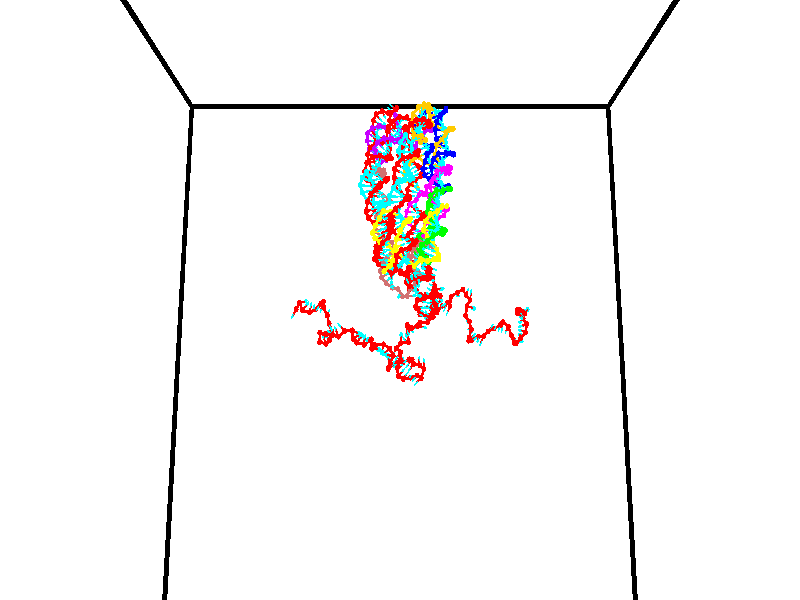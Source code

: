 // switches for output
#declare DRAW_BASES = 1; // possible values are 0, 1; only relevant for DNA ribbons
#declare DRAW_BASES_TYPE = 3; // possible values are 1, 2, 3; only relevant for DNA ribbons
#declare DRAW_FOG = 0; // set to 1 to enable fog

#include "colors.inc"

#include "transforms.inc"
background { rgb <1, 1, 1>}

#default {
   normal{
       ripples 0.25
       frequency 0.20
       turbulence 0.2
       lambda 5
   }
	finish {
		phong 0.1
		phong_size 40.
	}
}

// original window dimensions: 1024x640


// camera settings

camera {
	sky <0, 0.179814, -0.983701>
	up <0, 0.179814, -0.983701>
	right 1.6 * <1, 0, 0>
	location <35, 94.9851, 44.8844>
	look_at <35, 29.7336, 32.9568>
	direction <0, -65.2515, -11.9276>
	angle 67.0682
}


# declare cpy_camera_pos = <35, 94.9851, 44.8844>;
# if (DRAW_FOG = 1)
fog {
	fog_type 2
	up vnormalize(cpy_camera_pos)
	color rgbt<1,1,1,0.3>
	distance 1e-5
	fog_alt 3e-3
	fog_offset 56
}
# end


// LIGHTS

# declare lum = 6;
global_settings {
	ambient_light rgb lum * <0.05, 0.05, 0.05>
	max_trace_level 15
}# declare cpy_direct_light_amount = 0.25;
light_source
{	1000 * <-1, -1.16352, -0.803886>,
	rgb lum * cpy_direct_light_amount
	parallel
}

light_source
{	1000 * <1, 1.16352, 0.803886>,
	rgb lum * cpy_direct_light_amount
	parallel
}

// strand 0

// nucleotide -1

// particle -1
sphere {
	<24.502211, 34.874069, 34.689045> 0.250000
	pigment { color rgbt <1,0,0,0> }
	no_shadow
}
cylinder {
	<24.289616, 34.789494, 35.017147>,  <24.162060, 34.738750, 35.214008>, 0.100000
	pigment { color rgbt <1,0,0,0> }
	no_shadow
}
cylinder {
	<24.289616, 34.789494, 35.017147>,  <24.502211, 34.874069, 34.689045>, 0.100000
	pigment { color rgbt <1,0,0,0> }
	no_shadow
}

// particle -1
sphere {
	<24.289616, 34.789494, 35.017147> 0.100000
	pigment { color rgbt <1,0,0,0> }
	no_shadow
}
sphere {
	0, 1
	scale<0.080000,0.200000,0.300000>
	matrix <0.826448, 0.082918, 0.556874,
		-0.185757, 0.973868, 0.130671,
		-0.531487, -0.211437, 0.820254,
		24.130169, 34.726063, 35.263222>
	pigment { color rgbt <0,1,1,0> }
	no_shadow
}
cylinder {
	<24.811983, 34.645752, 34.094963>,  <24.502211, 34.874069, 34.689045>, 0.130000
	pigment { color rgbt <1,0,0,0> }
	no_shadow
}

// nucleotide -1

// particle -1
sphere {
	<24.811983, 34.645752, 34.094963> 0.250000
	pigment { color rgbt <1,0,0,0> }
	no_shadow
}
cylinder {
	<25.088736, 34.381813, 33.977730>,  <25.254787, 34.223450, 33.907391>, 0.100000
	pigment { color rgbt <1,0,0,0> }
	no_shadow
}
cylinder {
	<25.088736, 34.381813, 33.977730>,  <24.811983, 34.645752, 34.094963>, 0.100000
	pigment { color rgbt <1,0,0,0> }
	no_shadow
}

// particle -1
sphere {
	<25.088736, 34.381813, 33.977730> 0.100000
	pigment { color rgbt <1,0,0,0> }
	no_shadow
}
sphere {
	0, 1
	scale<0.080000,0.200000,0.300000>
	matrix <0.659316, 0.411952, 0.628966,
		-0.294286, -0.628406, 0.720071,
		0.691880, -0.659850, -0.293086,
		25.296299, 34.183857, 33.889805>
	pigment { color rgbt <0,1,1,0> }
	no_shadow
}
cylinder {
	<25.060308, 34.304527, 34.685730>,  <24.811983, 34.645752, 34.094963>, 0.130000
	pigment { color rgbt <1,0,0,0> }
	no_shadow
}

// nucleotide -1

// particle -1
sphere {
	<25.060308, 34.304527, 34.685730> 0.250000
	pigment { color rgbt <1,0,0,0> }
	no_shadow
}
cylinder {
	<25.319065, 34.296223, 34.380810>,  <25.474319, 34.291241, 34.197857>, 0.100000
	pigment { color rgbt <1,0,0,0> }
	no_shadow
}
cylinder {
	<25.319065, 34.296223, 34.380810>,  <25.060308, 34.304527, 34.685730>, 0.100000
	pigment { color rgbt <1,0,0,0> }
	no_shadow
}

// particle -1
sphere {
	<25.319065, 34.296223, 34.380810> 0.100000
	pigment { color rgbt <1,0,0,0> }
	no_shadow
}
sphere {
	0, 1
	scale<0.080000,0.200000,0.300000>
	matrix <0.707887, 0.388103, 0.590146,
		0.283595, -0.921382, 0.265761,
		0.646892, -0.020766, -0.762299,
		25.513132, 34.289993, 34.152119>
	pigment { color rgbt <0,1,1,0> }
	no_shadow
}
cylinder {
	<25.753563, 34.087311, 34.836071>,  <25.060308, 34.304527, 34.685730>, 0.130000
	pigment { color rgbt <1,0,0,0> }
	no_shadow
}

// nucleotide -1

// particle -1
sphere {
	<25.753563, 34.087311, 34.836071> 0.250000
	pigment { color rgbt <1,0,0,0> }
	no_shadow
}
cylinder {
	<25.855171, 34.255611, 34.487717>,  <25.916136, 34.356590, 34.278706>, 0.100000
	pigment { color rgbt <1,0,0,0> }
	no_shadow
}
cylinder {
	<25.855171, 34.255611, 34.487717>,  <25.753563, 34.087311, 34.836071>, 0.100000
	pigment { color rgbt <1,0,0,0> }
	no_shadow
}

// particle -1
sphere {
	<25.855171, 34.255611, 34.487717> 0.100000
	pigment { color rgbt <1,0,0,0> }
	no_shadow
}
sphere {
	0, 1
	scale<0.080000,0.200000,0.300000>
	matrix <0.931125, 0.137235, 0.337895,
		0.261686, -0.896735, -0.356913,
		0.254021, 0.420753, -0.870885,
		25.931377, 34.381836, 34.226452>
	pigment { color rgbt <0,1,1,0> }
	no_shadow
}
cylinder {
	<26.313597, 33.698574, 34.510323>,  <25.753563, 34.087311, 34.836071>, 0.130000
	pigment { color rgbt <1,0,0,0> }
	no_shadow
}

// nucleotide -1

// particle -1
sphere {
	<26.313597, 33.698574, 34.510323> 0.250000
	pigment { color rgbt <1,0,0,0> }
	no_shadow
}
cylinder {
	<26.274328, 34.091259, 34.445068>,  <26.250767, 34.326870, 34.405918>, 0.100000
	pigment { color rgbt <1,0,0,0> }
	no_shadow
}
cylinder {
	<26.274328, 34.091259, 34.445068>,  <26.313597, 33.698574, 34.510323>, 0.100000
	pigment { color rgbt <1,0,0,0> }
	no_shadow
}

// particle -1
sphere {
	<26.274328, 34.091259, 34.445068> 0.100000
	pigment { color rgbt <1,0,0,0> }
	no_shadow
}
sphere {
	0, 1
	scale<0.080000,0.200000,0.300000>
	matrix <0.869322, 0.164387, 0.466108,
		0.484398, -0.096056, -0.869558,
		-0.098172, 0.981708, -0.163133,
		26.244877, 34.385773, 34.396130>
	pigment { color rgbt <0,1,1,0> }
	no_shadow
}
cylinder {
	<26.842571, 33.856407, 34.050816>,  <26.313597, 33.698574, 34.510323>, 0.130000
	pigment { color rgbt <1,0,0,0> }
	no_shadow
}

// nucleotide -1

// particle -1
sphere {
	<26.842571, 33.856407, 34.050816> 0.250000
	pigment { color rgbt <1,0,0,0> }
	no_shadow
}
cylinder {
	<26.715620, 34.127472, 34.316162>,  <26.639450, 34.290112, 34.475368>, 0.100000
	pigment { color rgbt <1,0,0,0> }
	no_shadow
}
cylinder {
	<26.715620, 34.127472, 34.316162>,  <26.842571, 33.856407, 34.050816>, 0.100000
	pigment { color rgbt <1,0,0,0> }
	no_shadow
}

// particle -1
sphere {
	<26.715620, 34.127472, 34.316162> 0.100000
	pigment { color rgbt <1,0,0,0> }
	no_shadow
}
sphere {
	0, 1
	scale<0.080000,0.200000,0.300000>
	matrix <0.899508, -0.006364, 0.436859,
		0.300263, 0.735348, -0.607540,
		-0.317377, 0.677659, 0.663362,
		26.620407, 34.330769, 34.515171>
	pigment { color rgbt <0,1,1,0> }
	no_shadow
}
cylinder {
	<27.202389, 34.537148, 33.998348>,  <26.842571, 33.856407, 34.050816>, 0.130000
	pigment { color rgbt <1,0,0,0> }
	no_shadow
}

// nucleotide -1

// particle -1
sphere {
	<27.202389, 34.537148, 33.998348> 0.250000
	pigment { color rgbt <1,0,0,0> }
	no_shadow
}
cylinder {
	<27.061604, 34.419147, 34.353672>,  <26.977133, 34.348347, 34.566868>, 0.100000
	pigment { color rgbt <1,0,0,0> }
	no_shadow
}
cylinder {
	<27.061604, 34.419147, 34.353672>,  <27.202389, 34.537148, 33.998348>, 0.100000
	pigment { color rgbt <1,0,0,0> }
	no_shadow
}

// particle -1
sphere {
	<27.061604, 34.419147, 34.353672> 0.100000
	pigment { color rgbt <1,0,0,0> }
	no_shadow
}
sphere {
	0, 1
	scale<0.080000,0.200000,0.300000>
	matrix <0.933713, -0.044148, 0.355291,
		-0.065593, 0.954477, 0.290982,
		-0.351963, -0.294999, 0.888312,
		26.956015, 34.330647, 34.620167>
	pigment { color rgbt <0,1,1,0> }
	no_shadow
}
cylinder {
	<27.268242, 35.009666, 34.510742>,  <27.202389, 34.537148, 33.998348>, 0.130000
	pigment { color rgbt <1,0,0,0> }
	no_shadow
}

// nucleotide -1

// particle -1
sphere {
	<27.268242, 35.009666, 34.510742> 0.250000
	pigment { color rgbt <1,0,0,0> }
	no_shadow
}
cylinder {
	<27.296049, 34.631977, 34.639500>,  <27.312735, 34.405365, 34.716755>, 0.100000
	pigment { color rgbt <1,0,0,0> }
	no_shadow
}
cylinder {
	<27.296049, 34.631977, 34.639500>,  <27.268242, 35.009666, 34.510742>, 0.100000
	pigment { color rgbt <1,0,0,0> }
	no_shadow
}

// particle -1
sphere {
	<27.296049, 34.631977, 34.639500> 0.100000
	pigment { color rgbt <1,0,0,0> }
	no_shadow
}
sphere {
	0, 1
	scale<0.080000,0.200000,0.300000>
	matrix <0.973125, 0.135197, 0.186411,
		-0.219532, 0.300280, 0.928244,
		0.069520, -0.944221, 0.321891,
		27.316906, 34.348709, 34.736065>
	pigment { color rgbt <0,1,1,0> }
	no_shadow
}
cylinder {
	<27.676163, 35.023346, 35.243370>,  <27.268242, 35.009666, 34.510742>, 0.130000
	pigment { color rgbt <1,0,0,0> }
	no_shadow
}

// nucleotide -1

// particle -1
sphere {
	<27.676163, 35.023346, 35.243370> 0.250000
	pigment { color rgbt <1,0,0,0> }
	no_shadow
}
cylinder {
	<27.723577, 34.707932, 35.001987>,  <27.752028, 34.518684, 34.857159>, 0.100000
	pigment { color rgbt <1,0,0,0> }
	no_shadow
}
cylinder {
	<27.723577, 34.707932, 35.001987>,  <27.676163, 35.023346, 35.243370>, 0.100000
	pigment { color rgbt <1,0,0,0> }
	no_shadow
}

// particle -1
sphere {
	<27.723577, 34.707932, 35.001987> 0.100000
	pigment { color rgbt <1,0,0,0> }
	no_shadow
}
sphere {
	0, 1
	scale<0.080000,0.200000,0.300000>
	matrix <0.984373, 0.013616, 0.175570,
		-0.130226, -0.614841, 0.777825,
		0.118538, -0.788534, -0.603459,
		27.759138, 34.471371, 34.820950>
	pigment { color rgbt <0,1,1,0> }
	no_shadow
}
cylinder {
	<27.862566, 34.870140, 35.908432>,  <27.676163, 35.023346, 35.243370>, 0.130000
	pigment { color rgbt <1,0,0,0> }
	no_shadow
}

// nucleotide -1

// particle -1
sphere {
	<27.862566, 34.870140, 35.908432> 0.250000
	pigment { color rgbt <1,0,0,0> }
	no_shadow
}
cylinder {
	<28.007893, 35.159328, 36.143486>,  <28.095089, 35.332840, 36.284519>, 0.100000
	pigment { color rgbt <1,0,0,0> }
	no_shadow
}
cylinder {
	<28.007893, 35.159328, 36.143486>,  <27.862566, 34.870140, 35.908432>, 0.100000
	pigment { color rgbt <1,0,0,0> }
	no_shadow
}

// particle -1
sphere {
	<28.007893, 35.159328, 36.143486> 0.100000
	pigment { color rgbt <1,0,0,0> }
	no_shadow
}
sphere {
	0, 1
	scale<0.080000,0.200000,0.300000>
	matrix <-0.733825, -0.166546, 0.658607,
		0.574023, -0.670502, 0.470026,
		0.363316, 0.722972, 0.587633,
		28.116888, 35.376221, 36.319775>
	pigment { color rgbt <0,1,1,0> }
	no_shadow
}
cylinder {
	<28.112127, 34.507458, 36.537193>,  <27.862566, 34.870140, 35.908432>, 0.130000
	pigment { color rgbt <1,0,0,0> }
	no_shadow
}

// nucleotide -1

// particle -1
sphere {
	<28.112127, 34.507458, 36.537193> 0.250000
	pigment { color rgbt <1,0,0,0> }
	no_shadow
}
cylinder {
	<27.990589, 34.885605, 36.584454>,  <27.917665, 35.112492, 36.612808>, 0.100000
	pigment { color rgbt <1,0,0,0> }
	no_shadow
}
cylinder {
	<27.990589, 34.885605, 36.584454>,  <28.112127, 34.507458, 36.537193>, 0.100000
	pigment { color rgbt <1,0,0,0> }
	no_shadow
}

// particle -1
sphere {
	<27.990589, 34.885605, 36.584454> 0.100000
	pigment { color rgbt <1,0,0,0> }
	no_shadow
}
sphere {
	0, 1
	scale<0.080000,0.200000,0.300000>
	matrix <-0.725952, -0.310049, 0.613892,
		0.616986, 0.100756, 0.780497,
		-0.303846, 0.945367, 0.118152,
		27.899435, 35.169216, 36.619900>
	pigment { color rgbt <0,1,1,0> }
	no_shadow
}
cylinder {
	<27.902430, 34.612415, 37.257702>,  <28.112127, 34.507458, 36.537193>, 0.130000
	pigment { color rgbt <1,0,0,0> }
	no_shadow
}

// nucleotide -1

// particle -1
sphere {
	<27.902430, 34.612415, 37.257702> 0.250000
	pigment { color rgbt <1,0,0,0> }
	no_shadow
}
cylinder {
	<27.710546, 34.867752, 37.016903>,  <27.595417, 35.020954, 36.872421>, 0.100000
	pigment { color rgbt <1,0,0,0> }
	no_shadow
}
cylinder {
	<27.710546, 34.867752, 37.016903>,  <27.902430, 34.612415, 37.257702>, 0.100000
	pigment { color rgbt <1,0,0,0> }
	no_shadow
}

// particle -1
sphere {
	<27.710546, 34.867752, 37.016903> 0.100000
	pigment { color rgbt <1,0,0,0> }
	no_shadow
}
sphere {
	0, 1
	scale<0.080000,0.200000,0.300000>
	matrix <-0.855779, -0.188918, 0.481614,
		0.193703, 0.746214, 0.636902,
		-0.479709, 0.638337, -0.602000,
		27.566633, 35.059254, 36.836304>
	pigment { color rgbt <0,1,1,0> }
	no_shadow
}
cylinder {
	<27.612358, 35.031582, 37.622044>,  <27.902430, 34.612415, 37.257702>, 0.130000
	pigment { color rgbt <1,0,0,0> }
	no_shadow
}

// nucleotide -1

// particle -1
sphere {
	<27.612358, 35.031582, 37.622044> 0.250000
	pigment { color rgbt <1,0,0,0> }
	no_shadow
}
cylinder {
	<27.426573, 34.981430, 37.271374>,  <27.315102, 34.951340, 37.060974>, 0.100000
	pigment { color rgbt <1,0,0,0> }
	no_shadow
}
cylinder {
	<27.426573, 34.981430, 37.271374>,  <27.612358, 35.031582, 37.622044>, 0.100000
	pigment { color rgbt <1,0,0,0> }
	no_shadow
}

// particle -1
sphere {
	<27.426573, 34.981430, 37.271374> 0.100000
	pigment { color rgbt <1,0,0,0> }
	no_shadow
}
sphere {
	0, 1
	scale<0.080000,0.200000,0.300000>
	matrix <-0.827178, -0.292148, 0.480026,
		-0.316303, 0.948119, 0.031982,
		-0.464466, -0.125379, -0.876671,
		27.287233, 34.943817, 37.008373>
	pigment { color rgbt <0,1,1,0> }
	no_shadow
}
cylinder {
	<27.030716, 35.425793, 37.547874>,  <27.612358, 35.031582, 37.622044>, 0.130000
	pigment { color rgbt <1,0,0,0> }
	no_shadow
}

// nucleotide -1

// particle -1
sphere {
	<27.030716, 35.425793, 37.547874> 0.250000
	pigment { color rgbt <1,0,0,0> }
	no_shadow
}
cylinder {
	<26.991859, 35.088909, 37.335743>,  <26.968546, 34.886780, 37.208466>, 0.100000
	pigment { color rgbt <1,0,0,0> }
	no_shadow
}
cylinder {
	<26.991859, 35.088909, 37.335743>,  <27.030716, 35.425793, 37.547874>, 0.100000
	pigment { color rgbt <1,0,0,0> }
	no_shadow
}

// particle -1
sphere {
	<26.991859, 35.088909, 37.335743> 0.100000
	pigment { color rgbt <1,0,0,0> }
	no_shadow
}
sphere {
	0, 1
	scale<0.080000,0.200000,0.300000>
	matrix <-0.859105, -0.198070, 0.471919,
		-0.502497, 0.501448, -0.704306,
		-0.097140, -0.842210, -0.530325,
		26.962717, 34.836246, 37.176643>
	pigment { color rgbt <0,1,1,0> }
	no_shadow
}
cylinder {
	<27.111309, 35.990257, 36.845108>,  <27.030716, 35.425793, 37.547874>, 0.130000
	pigment { color rgbt <1,0,0,0> }
	no_shadow
}

// nucleotide -1

// particle -1
sphere {
	<27.111309, 35.990257, 36.845108> 0.250000
	pigment { color rgbt <1,0,0,0> }
	no_shadow
}
cylinder {
	<27.375277, 35.713905, 36.963219>,  <27.533657, 35.548096, 37.034084>, 0.100000
	pigment { color rgbt <1,0,0,0> }
	no_shadow
}
cylinder {
	<27.375277, 35.713905, 36.963219>,  <27.111309, 35.990257, 36.845108>, 0.100000
	pigment { color rgbt <1,0,0,0> }
	no_shadow
}

// particle -1
sphere {
	<27.375277, 35.713905, 36.963219> 0.100000
	pigment { color rgbt <1,0,0,0> }
	no_shadow
}
sphere {
	0, 1
	scale<0.080000,0.200000,0.300000>
	matrix <0.647255, 0.323190, -0.690369,
		0.381530, 0.646710, 0.660455,
		0.659921, -0.690879, 0.295280,
		27.573254, 35.506641, 37.051804>
	pigment { color rgbt <0,1,1,0> }
	no_shadow
}
cylinder {
	<27.716942, 36.396286, 36.981560>,  <27.111309, 35.990257, 36.845108>, 0.130000
	pigment { color rgbt <1,0,0,0> }
	no_shadow
}

// nucleotide -1

// particle -1
sphere {
	<27.716942, 36.396286, 36.981560> 0.250000
	pigment { color rgbt <1,0,0,0> }
	no_shadow
}
cylinder {
	<27.806557, 36.014858, 36.901047>,  <27.860327, 35.786003, 36.852741>, 0.100000
	pigment { color rgbt <1,0,0,0> }
	no_shadow
}
cylinder {
	<27.806557, 36.014858, 36.901047>,  <27.716942, 36.396286, 36.981560>, 0.100000
	pigment { color rgbt <1,0,0,0> }
	no_shadow
}

// particle -1
sphere {
	<27.806557, 36.014858, 36.901047> 0.100000
	pigment { color rgbt <1,0,0,0> }
	no_shadow
}
sphere {
	0, 1
	scale<0.080000,0.200000,0.300000>
	matrix <0.823301, 0.295700, -0.484496,
		0.521518, -0.057167, 0.851323,
		0.224039, -0.953569, -0.201278,
		27.873768, 35.728786, 36.840664>
	pigment { color rgbt <0,1,1,0> }
	no_shadow
}
cylinder {
	<28.407417, 36.365177, 37.091648>,  <27.716942, 36.396286, 36.981560>, 0.130000
	pigment { color rgbt <1,0,0,0> }
	no_shadow
}

// nucleotide -1

// particle -1
sphere {
	<28.407417, 36.365177, 37.091648> 0.250000
	pigment { color rgbt <1,0,0,0> }
	no_shadow
}
cylinder {
	<28.320915, 36.053761, 36.855984>,  <28.269014, 35.866913, 36.714584>, 0.100000
	pigment { color rgbt <1,0,0,0> }
	no_shadow
}
cylinder {
	<28.320915, 36.053761, 36.855984>,  <28.407417, 36.365177, 37.091648>, 0.100000
	pigment { color rgbt <1,0,0,0> }
	no_shadow
}

// particle -1
sphere {
	<28.320915, 36.053761, 36.855984> 0.100000
	pigment { color rgbt <1,0,0,0> }
	no_shadow
}
sphere {
	0, 1
	scale<0.080000,0.200000,0.300000>
	matrix <0.839545, 0.159760, -0.519269,
		0.498395, -0.606924, 0.619069,
		-0.216254, -0.778537, -0.589164,
		28.256039, 35.820198, 36.679234>
	pigment { color rgbt <0,1,1,0> }
	no_shadow
}
cylinder {
	<28.919996, 35.789551, 37.121902>,  <28.407417, 36.365177, 37.091648>, 0.130000
	pigment { color rgbt <1,0,0,0> }
	no_shadow
}

// nucleotide -1

// particle -1
sphere {
	<28.919996, 35.789551, 37.121902> 0.250000
	pigment { color rgbt <1,0,0,0> }
	no_shadow
}
cylinder {
	<28.746872, 35.779022, 36.761463>,  <28.642998, 35.772705, 36.545200>, 0.100000
	pigment { color rgbt <1,0,0,0> }
	no_shadow
}
cylinder {
	<28.746872, 35.779022, 36.761463>,  <28.919996, 35.789551, 37.121902>, 0.100000
	pigment { color rgbt <1,0,0,0> }
	no_shadow
}

// particle -1
sphere {
	<28.746872, 35.779022, 36.761463> 0.100000
	pigment { color rgbt <1,0,0,0> }
	no_shadow
}
sphere {
	0, 1
	scale<0.080000,0.200000,0.300000>
	matrix <0.847467, 0.328930, -0.416658,
		0.307366, -0.943988, -0.120059,
		-0.432811, -0.026320, -0.901101,
		28.617029, 35.771126, 36.491135>
	pigment { color rgbt <0,1,1,0> }
	no_shadow
}
cylinder {
	<29.486912, 35.574509, 36.612782>,  <28.919996, 35.789551, 37.121902>, 0.130000
	pigment { color rgbt <1,0,0,0> }
	no_shadow
}

// nucleotide -1

// particle -1
sphere {
	<29.486912, 35.574509, 36.612782> 0.250000
	pigment { color rgbt <1,0,0,0> }
	no_shadow
}
cylinder {
	<29.223066, 35.774609, 36.388405>,  <29.064758, 35.894669, 36.253780>, 0.100000
	pigment { color rgbt <1,0,0,0> }
	no_shadow
}
cylinder {
	<29.223066, 35.774609, 36.388405>,  <29.486912, 35.574509, 36.612782>, 0.100000
	pigment { color rgbt <1,0,0,0> }
	no_shadow
}

// particle -1
sphere {
	<29.223066, 35.774609, 36.388405> 0.100000
	pigment { color rgbt <1,0,0,0> }
	no_shadow
}
sphere {
	0, 1
	scale<0.080000,0.200000,0.300000>
	matrix <0.740515, 0.304827, -0.598931,
		-0.128627, -0.810449, -0.571514,
		-0.659616, 0.500253, -0.560941,
		29.025181, 35.924686, 36.220123>
	pigment { color rgbt <0,1,1,0> }
	no_shadow
}
cylinder {
	<30.263800, 35.709358, 36.605225>,  <29.486912, 35.574509, 36.612782>, 0.130000
	pigment { color rgbt <1,0,0,0> }
	no_shadow
}

// nucleotide -1

// particle -1
sphere {
	<30.263800, 35.709358, 36.605225> 0.250000
	pigment { color rgbt <1,0,0,0> }
	no_shadow
}
cylinder {
	<30.614525, 35.568520, 36.736206>,  <30.824961, 35.484016, 36.814796>, 0.100000
	pigment { color rgbt <1,0,0,0> }
	no_shadow
}
cylinder {
	<30.614525, 35.568520, 36.736206>,  <30.263800, 35.709358, 36.605225>, 0.100000
	pigment { color rgbt <1,0,0,0> }
	no_shadow
}

// particle -1
sphere {
	<30.614525, 35.568520, 36.736206> 0.100000
	pigment { color rgbt <1,0,0,0> }
	no_shadow
}
sphere {
	0, 1
	scale<0.080000,0.200000,0.300000>
	matrix <0.291531, 0.930855, 0.220268,
		-0.382369, -0.097671, 0.918833,
		0.876815, -0.352092, 0.327456,
		30.877569, 35.462891, 36.834442>
	pigment { color rgbt <0,1,1,0> }
	no_shadow
}
cylinder {
	<30.373405, 35.797005, 37.290600>,  <30.263800, 35.709358, 36.605225>, 0.130000
	pigment { color rgbt <1,0,0,0> }
	no_shadow
}

// nucleotide -1

// particle -1
sphere {
	<30.373405, 35.797005, 37.290600> 0.250000
	pigment { color rgbt <1,0,0,0> }
	no_shadow
}
cylinder {
	<30.733765, 35.790779, 37.117100>,  <30.949980, 35.787045, 37.013000>, 0.100000
	pigment { color rgbt <1,0,0,0> }
	no_shadow
}
cylinder {
	<30.733765, 35.790779, 37.117100>,  <30.373405, 35.797005, 37.290600>, 0.100000
	pigment { color rgbt <1,0,0,0> }
	no_shadow
}

// particle -1
sphere {
	<30.733765, 35.790779, 37.117100> 0.100000
	pigment { color rgbt <1,0,0,0> }
	no_shadow
}
sphere {
	0, 1
	scale<0.080000,0.200000,0.300000>
	matrix <0.196190, 0.906034, 0.374982,
		0.387155, -0.422918, 0.819300,
		0.900900, -0.015563, -0.433748,
		31.004034, 35.786110, 36.986977>
	pigment { color rgbt <0,1,1,0> }
	no_shadow
}
cylinder {
	<30.768202, 36.255936, 37.668400>,  <30.373405, 35.797005, 37.290600>, 0.130000
	pigment { color rgbt <1,0,0,0> }
	no_shadow
}

// nucleotide -1

// particle -1
sphere {
	<30.768202, 36.255936, 37.668400> 0.250000
	pigment { color rgbt <1,0,0,0> }
	no_shadow
}
cylinder {
	<31.023958, 36.198811, 37.366199>,  <31.177412, 36.164536, 37.184879>, 0.100000
	pigment { color rgbt <1,0,0,0> }
	no_shadow
}
cylinder {
	<31.023958, 36.198811, 37.366199>,  <30.768202, 36.255936, 37.668400>, 0.100000
	pigment { color rgbt <1,0,0,0> }
	no_shadow
}

// particle -1
sphere {
	<31.023958, 36.198811, 37.366199> 0.100000
	pigment { color rgbt <1,0,0,0> }
	no_shadow
}
sphere {
	0, 1
	scale<0.080000,0.200000,0.300000>
	matrix <0.630481, 0.659794, 0.408858,
		0.440084, -0.737750, 0.511909,
		0.639390, -0.142817, -0.755502,
		31.215775, 36.155964, 37.139549>
	pigment { color rgbt <0,1,1,0> }
	no_shadow
}
cylinder {
	<31.484236, 35.866264, 37.803436>,  <30.768202, 36.255936, 37.668400>, 0.130000
	pigment { color rgbt <1,0,0,0> }
	no_shadow
}

// nucleotide -1

// particle -1
sphere {
	<31.484236, 35.866264, 37.803436> 0.250000
	pigment { color rgbt <1,0,0,0> }
	no_shadow
}
cylinder {
	<31.514978, 36.123852, 37.498962>,  <31.533424, 36.278404, 37.316280>, 0.100000
	pigment { color rgbt <1,0,0,0> }
	no_shadow
}
cylinder {
	<31.514978, 36.123852, 37.498962>,  <31.484236, 35.866264, 37.803436>, 0.100000
	pigment { color rgbt <1,0,0,0> }
	no_shadow
}

// particle -1
sphere {
	<31.514978, 36.123852, 37.498962> 0.100000
	pigment { color rgbt <1,0,0,0> }
	no_shadow
}
sphere {
	0, 1
	scale<0.080000,0.200000,0.300000>
	matrix <0.736409, 0.478010, 0.478756,
		0.672156, -0.597338, -0.437485,
		0.076857, 0.643967, -0.761183,
		31.538036, 36.317043, 37.270607>
	pigment { color rgbt <0,1,1,0> }
	no_shadow
}
cylinder {
	<32.163254, 35.918327, 37.385361>,  <31.484236, 35.866264, 37.803436>, 0.130000
	pigment { color rgbt <1,0,0,0> }
	no_shadow
}

// nucleotide -1

// particle -1
sphere {
	<32.163254, 35.918327, 37.385361> 0.250000
	pigment { color rgbt <1,0,0,0> }
	no_shadow
}
cylinder {
	<31.965733, 36.263668, 37.426903>,  <31.847221, 36.470871, 37.451828>, 0.100000
	pigment { color rgbt <1,0,0,0> }
	no_shadow
}
cylinder {
	<31.965733, 36.263668, 37.426903>,  <32.163254, 35.918327, 37.385361>, 0.100000
	pigment { color rgbt <1,0,0,0> }
	no_shadow
}

// particle -1
sphere {
	<31.965733, 36.263668, 37.426903> 0.100000
	pigment { color rgbt <1,0,0,0> }
	no_shadow
}
sphere {
	0, 1
	scale<0.080000,0.200000,0.300000>
	matrix <0.779105, 0.386211, 0.493798,
		0.386211, 0.324752, -0.863352,
		-0.493798, 0.863352, 0.103857,
		31.817593, 36.522675, 37.458061>
	pigment { color rgbt <0,1,1,0> }
	no_shadow
}
cylinder {
	<32.211826, 35.538177, 38.099350>,  <32.163254, 35.918327, 37.385361>, 0.130000
	pigment { color rgbt <1,0,0,0> }
	no_shadow
}

// nucleotide -1

// particle -1
sphere {
	<32.211826, 35.538177, 38.099350> 0.250000
	pigment { color rgbt <1,0,0,0> }
	no_shadow
}
cylinder {
	<32.590839, 35.651516, 38.158539>,  <32.818249, 35.719517, 38.194054>, 0.100000
	pigment { color rgbt <1,0,0,0> }
	no_shadow
}
cylinder {
	<32.590839, 35.651516, 38.158539>,  <32.211826, 35.538177, 38.099350>, 0.100000
	pigment { color rgbt <1,0,0,0> }
	no_shadow
}

// particle -1
sphere {
	<32.590839, 35.651516, 38.158539> 0.100000
	pigment { color rgbt <1,0,0,0> }
	no_shadow
}
sphere {
	0, 1
	scale<0.080000,0.200000,0.300000>
	matrix <0.239939, -0.936306, 0.256436,
		0.211208, -0.207477, -0.955167,
		0.947534, 0.283343, 0.147973,
		32.875099, 35.736519, 38.202930>
	pigment { color rgbt <0,1,1,0> }
	no_shadow
}
cylinder {
	<32.486023, 35.033703, 37.728157>,  <32.211826, 35.538177, 38.099350>, 0.130000
	pigment { color rgbt <1,0,0,0> }
	no_shadow
}

// nucleotide -1

// particle -1
sphere {
	<32.486023, 35.033703, 37.728157> 0.250000
	pigment { color rgbt <1,0,0,0> }
	no_shadow
}
cylinder {
	<32.757572, 35.194443, 37.973969>,  <32.920502, 35.290886, 38.121456>, 0.100000
	pigment { color rgbt <1,0,0,0> }
	no_shadow
}
cylinder {
	<32.757572, 35.194443, 37.973969>,  <32.486023, 35.033703, 37.728157>, 0.100000
	pigment { color rgbt <1,0,0,0> }
	no_shadow
}

// particle -1
sphere {
	<32.757572, 35.194443, 37.973969> 0.100000
	pigment { color rgbt <1,0,0,0> }
	no_shadow
}
sphere {
	0, 1
	scale<0.080000,0.200000,0.300000>
	matrix <0.307167, -0.915617, 0.259409,
		0.666918, 0.012658, -0.745023,
		0.678873, 0.401851, 0.614530,
		32.961235, 35.314999, 38.158329>
	pigment { color rgbt <0,1,1,0> }
	no_shadow
}
cylinder {
	<33.339520, 34.792881, 37.653427>,  <32.486023, 35.033703, 37.728157>, 0.130000
	pigment { color rgbt <1,0,0,0> }
	no_shadow
}

// nucleotide -1

// particle -1
sphere {
	<33.339520, 34.792881, 37.653427> 0.250000
	pigment { color rgbt <1,0,0,0> }
	no_shadow
}
cylinder {
	<33.251534, 34.913654, 38.024467>,  <33.198742, 34.986118, 38.247093>, 0.100000
	pigment { color rgbt <1,0,0,0> }
	no_shadow
}
cylinder {
	<33.251534, 34.913654, 38.024467>,  <33.339520, 34.792881, 37.653427>, 0.100000
	pigment { color rgbt <1,0,0,0> }
	no_shadow
}

// particle -1
sphere {
	<33.251534, 34.913654, 38.024467> 0.100000
	pigment { color rgbt <1,0,0,0> }
	no_shadow
}
sphere {
	0, 1
	scale<0.080000,0.200000,0.300000>
	matrix <0.432533, -0.822125, 0.370170,
		0.874373, 0.482646, 0.050245,
		-0.219968, 0.301934, 0.927604,
		33.185543, 35.004234, 38.302750>
	pigment { color rgbt <0,1,1,0> }
	no_shadow
}
cylinder {
	<33.997593, 34.862682, 38.009613>,  <33.339520, 34.792881, 37.653427>, 0.130000
	pigment { color rgbt <1,0,0,0> }
	no_shadow
}

// nucleotide -1

// particle -1
sphere {
	<33.997593, 34.862682, 38.009613> 0.250000
	pigment { color rgbt <1,0,0,0> }
	no_shadow
}
cylinder {
	<33.680340, 34.760921, 38.230965>,  <33.489990, 34.699863, 38.363773>, 0.100000
	pigment { color rgbt <1,0,0,0> }
	no_shadow
}
cylinder {
	<33.680340, 34.760921, 38.230965>,  <33.997593, 34.862682, 38.009613>, 0.100000
	pigment { color rgbt <1,0,0,0> }
	no_shadow
}

// particle -1
sphere {
	<33.680340, 34.760921, 38.230965> 0.100000
	pigment { color rgbt <1,0,0,0> }
	no_shadow
}
sphere {
	0, 1
	scale<0.080000,0.200000,0.300000>
	matrix <0.458756, -0.847168, 0.268048,
		0.400609, 0.466461, 0.788623,
		-0.793130, -0.254403, 0.553375,
		33.442402, 34.684601, 38.396976>
	pigment { color rgbt <0,1,1,0> }
	no_shadow
}
cylinder {
	<34.308640, 34.707596, 38.591053>,  <33.997593, 34.862682, 38.009613>, 0.130000
	pigment { color rgbt <1,0,0,0> }
	no_shadow
}

// nucleotide -1

// particle -1
sphere {
	<34.308640, 34.707596, 38.591053> 0.250000
	pigment { color rgbt <1,0,0,0> }
	no_shadow
}
cylinder {
	<33.967869, 34.500576, 38.559143>,  <33.763405, 34.376366, 38.539997>, 0.100000
	pigment { color rgbt <1,0,0,0> }
	no_shadow
}
cylinder {
	<33.967869, 34.500576, 38.559143>,  <34.308640, 34.707596, 38.591053>, 0.100000
	pigment { color rgbt <1,0,0,0> }
	no_shadow
}

// particle -1
sphere {
	<33.967869, 34.500576, 38.559143> 0.100000
	pigment { color rgbt <1,0,0,0> }
	no_shadow
}
sphere {
	0, 1
	scale<0.080000,0.200000,0.300000>
	matrix <0.468231, -0.821076, 0.326488,
		-0.234472, 0.240792, 0.941829,
		-0.851929, -0.517546, -0.079773,
		33.712292, 34.345314, 38.535210>
	pigment { color rgbt <0,1,1,0> }
	no_shadow
}
cylinder {
	<34.020668, 34.408081, 39.204933>,  <34.308640, 34.707596, 38.591053>, 0.130000
	pigment { color rgbt <1,0,0,0> }
	no_shadow
}

// nucleotide -1

// particle -1
sphere {
	<34.020668, 34.408081, 39.204933> 0.250000
	pigment { color rgbt <1,0,0,0> }
	no_shadow
}
cylinder {
	<33.915386, 34.148701, 38.919212>,  <33.852215, 33.993073, 38.747780>, 0.100000
	pigment { color rgbt <1,0,0,0> }
	no_shadow
}
cylinder {
	<33.915386, 34.148701, 38.919212>,  <34.020668, 34.408081, 39.204933>, 0.100000
	pigment { color rgbt <1,0,0,0> }
	no_shadow
}

// particle -1
sphere {
	<33.915386, 34.148701, 38.919212> 0.100000
	pigment { color rgbt <1,0,0,0> }
	no_shadow
}
sphere {
	0, 1
	scale<0.080000,0.200000,0.300000>
	matrix <0.593216, -0.692678, 0.410234,
		-0.760800, -0.315759, 0.566992,
		-0.263208, -0.648455, -0.714302,
		33.836422, 33.954163, 38.704922>
	pigment { color rgbt <0,1,1,0> }
	no_shadow
}
cylinder {
	<33.796661, 33.848579, 39.524330>,  <34.020668, 34.408081, 39.204933>, 0.130000
	pigment { color rgbt <1,0,0,0> }
	no_shadow
}

// nucleotide -1

// particle -1
sphere {
	<33.796661, 33.848579, 39.524330> 0.250000
	pigment { color rgbt <1,0,0,0> }
	no_shadow
}
cylinder {
	<33.943916, 33.749359, 39.165901>,  <34.032269, 33.689827, 38.950844>, 0.100000
	pigment { color rgbt <1,0,0,0> }
	no_shadow
}
cylinder {
	<33.943916, 33.749359, 39.165901>,  <33.796661, 33.848579, 39.524330>, 0.100000
	pigment { color rgbt <1,0,0,0> }
	no_shadow
}

// particle -1
sphere {
	<33.943916, 33.749359, 39.165901> 0.100000
	pigment { color rgbt <1,0,0,0> }
	no_shadow
}
sphere {
	0, 1
	scale<0.080000,0.200000,0.300000>
	matrix <0.676015, -0.590258, 0.441133,
		-0.638338, -0.768156, -0.049609,
		0.368141, -0.248055, -0.896070,
		34.054359, 33.674942, 38.897079>
	pigment { color rgbt <0,1,1,0> }
	no_shadow
}
cylinder {
	<33.780888, 33.115108, 39.574512>,  <33.796661, 33.848579, 39.524330>, 0.130000
	pigment { color rgbt <1,0,0,0> }
	no_shadow
}

// nucleotide -1

// particle -1
sphere {
	<33.780888, 33.115108, 39.574512> 0.250000
	pigment { color rgbt <1,0,0,0> }
	no_shadow
}
cylinder {
	<34.052826, 33.233990, 39.306339>,  <34.215988, 33.305317, 39.145435>, 0.100000
	pigment { color rgbt <1,0,0,0> }
	no_shadow
}
cylinder {
	<34.052826, 33.233990, 39.306339>,  <33.780888, 33.115108, 39.574512>, 0.100000
	pigment { color rgbt <1,0,0,0> }
	no_shadow
}

// particle -1
sphere {
	<34.052826, 33.233990, 39.306339> 0.100000
	pigment { color rgbt <1,0,0,0> }
	no_shadow
}
sphere {
	0, 1
	scale<0.080000,0.200000,0.300000>
	matrix <0.685159, -0.583358, 0.436177,
		-0.261473, -0.755888, -0.600222,
		0.679845, 0.297199, -0.670436,
		34.256779, 33.323151, 39.105209>
	pigment { color rgbt <0,1,1,0> }
	no_shadow
}
cylinder {
	<33.962242, 32.595760, 39.276718>,  <33.780888, 33.115108, 39.574512>, 0.130000
	pigment { color rgbt <1,0,0,0> }
	no_shadow
}

// nucleotide -1

// particle -1
sphere {
	<33.962242, 32.595760, 39.276718> 0.250000
	pigment { color rgbt <1,0,0,0> }
	no_shadow
}
cylinder {
	<34.257656, 32.865448, 39.277386>,  <34.434902, 33.027260, 39.277786>, 0.100000
	pigment { color rgbt <1,0,0,0> }
	no_shadow
}
cylinder {
	<34.257656, 32.865448, 39.277386>,  <33.962242, 32.595760, 39.276718>, 0.100000
	pigment { color rgbt <1,0,0,0> }
	no_shadow
}

// particle -1
sphere {
	<34.257656, 32.865448, 39.277386> 0.100000
	pigment { color rgbt <1,0,0,0> }
	no_shadow
}
sphere {
	0, 1
	scale<0.080000,0.200000,0.300000>
	matrix <0.609461, -0.668650, 0.425986,
		0.288321, -0.313588, -0.904728,
		0.738531, 0.674218, 0.001666,
		34.479214, 33.067715, 39.277885>
	pigment { color rgbt <0,1,1,0> }
	no_shadow
}
cylinder {
	<34.671001, 32.411766, 38.998665>,  <33.962242, 32.595760, 39.276718>, 0.130000
	pigment { color rgbt <1,0,0,0> }
	no_shadow
}

// nucleotide -1

// particle -1
sphere {
	<34.671001, 32.411766, 38.998665> 0.250000
	pigment { color rgbt <1,0,0,0> }
	no_shadow
}
cylinder {
	<34.734379, 32.696068, 39.272808>,  <34.772404, 32.866650, 39.437294>, 0.100000
	pigment { color rgbt <1,0,0,0> }
	no_shadow
}
cylinder {
	<34.734379, 32.696068, 39.272808>,  <34.671001, 32.411766, 38.998665>, 0.100000
	pigment { color rgbt <1,0,0,0> }
	no_shadow
}

// particle -1
sphere {
	<34.734379, 32.696068, 39.272808> 0.100000
	pigment { color rgbt <1,0,0,0> }
	no_shadow
}
sphere {
	0, 1
	scale<0.080000,0.200000,0.300000>
	matrix <0.750707, -0.537594, 0.383968,
		0.641354, 0.453669, -0.618748,
		0.158440, 0.710759, 0.685361,
		34.781910, 32.909294, 39.478416>
	pigment { color rgbt <0,1,1,0> }
	no_shadow
}
cylinder {
	<35.287239, 32.753002, 38.972900>,  <34.671001, 32.411766, 38.998665>, 0.130000
	pigment { color rgbt <1,0,0,0> }
	no_shadow
}

// nucleotide -1

// particle -1
sphere {
	<35.287239, 32.753002, 38.972900> 0.250000
	pigment { color rgbt <1,0,0,0> }
	no_shadow
}
cylinder {
	<35.252785, 33.126068, 38.832775>,  <35.232113, 33.349907, 38.748699>, 0.100000
	pigment { color rgbt <1,0,0,0> }
	no_shadow
}
cylinder {
	<35.252785, 33.126068, 38.832775>,  <35.287239, 32.753002, 38.972900>, 0.100000
	pigment { color rgbt <1,0,0,0> }
	no_shadow
}

// particle -1
sphere {
	<35.252785, 33.126068, 38.832775> 0.100000
	pigment { color rgbt <1,0,0,0> }
	no_shadow
}
sphere {
	0, 1
	scale<0.080000,0.200000,0.300000>
	matrix <0.577317, 0.333295, 0.745399,
		0.811964, -0.138039, -0.567150,
		-0.086135, 0.932663, -0.350316,
		35.226944, 33.405869, 38.727680>
	pigment { color rgbt <0,1,1,0> }
	no_shadow
}
cylinder {
	<35.944363, 33.029022, 38.730946>,  <35.287239, 32.753002, 38.972900>, 0.130000
	pigment { color rgbt <1,0,0,0> }
	no_shadow
}

// nucleotide -1

// particle -1
sphere {
	<35.944363, 33.029022, 38.730946> 0.250000
	pigment { color rgbt <1,0,0,0> }
	no_shadow
}
cylinder {
	<35.705082, 33.321972, 38.861046>,  <35.561516, 33.497742, 38.939106>, 0.100000
	pigment { color rgbt <1,0,0,0> }
	no_shadow
}
cylinder {
	<35.705082, 33.321972, 38.861046>,  <35.944363, 33.029022, 38.730946>, 0.100000
	pigment { color rgbt <1,0,0,0> }
	no_shadow
}

// particle -1
sphere {
	<35.705082, 33.321972, 38.861046> 0.100000
	pigment { color rgbt <1,0,0,0> }
	no_shadow
}
sphere {
	0, 1
	scale<0.080000,0.200000,0.300000>
	matrix <0.607743, 0.150079, 0.779824,
		0.522310, 0.664156, -0.534872,
		-0.598198, 0.732375, 0.325248,
		35.525623, 33.541683, 38.958622>
	pigment { color rgbt <0,1,1,0> }
	no_shadow
}
cylinder {
	<36.233002, 33.767151, 38.814167>,  <35.944363, 33.029022, 38.730946>, 0.130000
	pigment { color rgbt <1,0,0,0> }
	no_shadow
}

// nucleotide -1

// particle -1
sphere {
	<36.233002, 33.767151, 38.814167> 0.250000
	pigment { color rgbt <1,0,0,0> }
	no_shadow
}
cylinder {
	<35.956188, 33.692280, 39.093037>,  <35.790100, 33.647358, 39.260361>, 0.100000
	pigment { color rgbt <1,0,0,0> }
	no_shadow
}
cylinder {
	<35.956188, 33.692280, 39.093037>,  <36.233002, 33.767151, 38.814167>, 0.100000
	pigment { color rgbt <1,0,0,0> }
	no_shadow
}

// particle -1
sphere {
	<35.956188, 33.692280, 39.093037> 0.100000
	pigment { color rgbt <1,0,0,0> }
	no_shadow
}
sphere {
	0, 1
	scale<0.080000,0.200000,0.300000>
	matrix <0.689735, 0.113488, 0.715113,
		-0.212974, 0.975748, 0.050565,
		-0.692032, -0.187177, 0.697178,
		35.748577, 33.636127, 39.302189>
	pigment { color rgbt <0,1,1,0> }
	no_shadow
}
cylinder {
	<36.371391, 34.267872, 39.232853>,  <36.233002, 33.767151, 38.814167>, 0.130000
	pigment { color rgbt <1,0,0,0> }
	no_shadow
}

// nucleotide -1

// particle -1
sphere {
	<36.371391, 34.267872, 39.232853> 0.250000
	pigment { color rgbt <1,0,0,0> }
	no_shadow
}
cylinder {
	<36.151905, 34.033005, 39.470894>,  <36.020214, 33.892086, 39.613716>, 0.100000
	pigment { color rgbt <1,0,0,0> }
	no_shadow
}
cylinder {
	<36.151905, 34.033005, 39.470894>,  <36.371391, 34.267872, 39.232853>, 0.100000
	pigment { color rgbt <1,0,0,0> }
	no_shadow
}

// particle -1
sphere {
	<36.151905, 34.033005, 39.470894> 0.100000
	pigment { color rgbt <1,0,0,0> }
	no_shadow
}
sphere {
	0, 1
	scale<0.080000,0.200000,0.300000>
	matrix <0.623614, 0.186612, 0.759132,
		-0.556790, 0.787662, 0.263768,
		-0.548717, -0.587167, 0.595101,
		35.987289, 33.856853, 39.649426>
	pigment { color rgbt <0,1,1,0> }
	no_shadow
}
cylinder {
	<36.996845, 34.414516, 39.373798>,  <36.371391, 34.267872, 39.232853>, 0.130000
	pigment { color rgbt <1,0,0,0> }
	no_shadow
}

// nucleotide -1

// particle -1
sphere {
	<36.996845, 34.414516, 39.373798> 0.250000
	pigment { color rgbt <1,0,0,0> }
	no_shadow
}
cylinder {
	<36.954212, 34.176308, 39.055305>,  <36.928631, 34.033382, 38.864208>, 0.100000
	pigment { color rgbt <1,0,0,0> }
	no_shadow
}
cylinder {
	<36.954212, 34.176308, 39.055305>,  <36.996845, 34.414516, 39.373798>, 0.100000
	pigment { color rgbt <1,0,0,0> }
	no_shadow
}

// particle -1
sphere {
	<36.954212, 34.176308, 39.055305> 0.100000
	pigment { color rgbt <1,0,0,0> }
	no_shadow
}
sphere {
	0, 1
	scale<0.080000,0.200000,0.300000>
	matrix <0.875727, -0.435475, 0.208481,
		-0.470896, -0.675063, 0.567932,
		-0.106582, -0.595526, -0.796234,
		36.922237, 33.997650, 38.816437>
	pigment { color rgbt <0,1,1,0> }
	no_shadow
}
cylinder {
	<37.426170, 33.963058, 39.640766>,  <36.996845, 34.414516, 39.373798>, 0.130000
	pigment { color rgbt <1,0,0,0> }
	no_shadow
}

// nucleotide -1

// particle -1
sphere {
	<37.426170, 33.963058, 39.640766> 0.250000
	pigment { color rgbt <1,0,0,0> }
	no_shadow
}
cylinder {
	<37.410019, 33.894730, 39.246975>,  <37.400326, 33.853733, 39.010700>, 0.100000
	pigment { color rgbt <1,0,0,0> }
	no_shadow
}
cylinder {
	<37.410019, 33.894730, 39.246975>,  <37.426170, 33.963058, 39.640766>, 0.100000
	pigment { color rgbt <1,0,0,0> }
	no_shadow
}

// particle -1
sphere {
	<37.410019, 33.894730, 39.246975> 0.100000
	pigment { color rgbt <1,0,0,0> }
	no_shadow
}
sphere {
	0, 1
	scale<0.080000,0.200000,0.300000>
	matrix <0.905005, -0.423838, 0.036422,
		-0.423479, -0.889484, 0.171710,
		-0.040380, -0.170823, -0.984474,
		37.397903, 33.843483, 38.951633>
	pigment { color rgbt <0,1,1,0> }
	no_shadow
}
cylinder {
	<37.151550, 33.626465, 40.369434>,  <37.426170, 33.963058, 39.640766>, 0.130000
	pigment { color rgbt <1,0,0,0> }
	no_shadow
}

// nucleotide -1

// particle -1
sphere {
	<37.151550, 33.626465, 40.369434> 0.250000
	pigment { color rgbt <1,0,0,0> }
	no_shadow
}
cylinder {
	<36.843929, 33.652027, 40.623829>,  <36.659359, 33.667366, 40.776466>, 0.100000
	pigment { color rgbt <1,0,0,0> }
	no_shadow
}
cylinder {
	<36.843929, 33.652027, 40.623829>,  <37.151550, 33.626465, 40.369434>, 0.100000
	pigment { color rgbt <1,0,0,0> }
	no_shadow
}

// particle -1
sphere {
	<36.843929, 33.652027, 40.623829> 0.100000
	pigment { color rgbt <1,0,0,0> }
	no_shadow
}
sphere {
	0, 1
	scale<0.080000,0.200000,0.300000>
	matrix <-0.633445, 0.056899, -0.771693,
		-0.085506, -0.996332, -0.003274,
		-0.769049, 0.063911, 0.635987,
		36.613216, 33.671200, 40.814625>
	pigment { color rgbt <0,1,1,0> }
	no_shadow
}
cylinder {
	<36.743790, 33.178535, 40.115742>,  <37.151550, 33.626465, 40.369434>, 0.130000
	pigment { color rgbt <1,0,0,0> }
	no_shadow
}

// nucleotide -1

// particle -1
sphere {
	<36.743790, 33.178535, 40.115742> 0.250000
	pigment { color rgbt <1,0,0,0> }
	no_shadow
}
cylinder {
	<36.538292, 33.450916, 40.324497>,  <36.414993, 33.614346, 40.449749>, 0.100000
	pigment { color rgbt <1,0,0,0> }
	no_shadow
}
cylinder {
	<36.538292, 33.450916, 40.324497>,  <36.743790, 33.178535, 40.115742>, 0.100000
	pigment { color rgbt <1,0,0,0> }
	no_shadow
}

// particle -1
sphere {
	<36.538292, 33.450916, 40.324497> 0.100000
	pigment { color rgbt <1,0,0,0> }
	no_shadow
}
sphere {
	0, 1
	scale<0.080000,0.200000,0.300000>
	matrix <-0.722147, -0.014791, -0.691582,
		-0.463217, -0.732176, 0.499348,
		-0.513745, 0.680955, 0.521887,
		36.384167, 33.655201, 40.481064>
	pigment { color rgbt <0,1,1,0> }
	no_shadow
}
cylinder {
	<36.071461, 32.887383, 40.275932>,  <36.743790, 33.178535, 40.115742>, 0.130000
	pigment { color rgbt <1,0,0,0> }
	no_shadow
}

// nucleotide -1

// particle -1
sphere {
	<36.071461, 32.887383, 40.275932> 0.250000
	pigment { color rgbt <1,0,0,0> }
	no_shadow
}
cylinder {
	<36.043922, 33.286083, 40.259212>,  <36.027401, 33.525303, 40.249180>, 0.100000
	pigment { color rgbt <1,0,0,0> }
	no_shadow
}
cylinder {
	<36.043922, 33.286083, 40.259212>,  <36.071461, 32.887383, 40.275932>, 0.100000
	pigment { color rgbt <1,0,0,0> }
	no_shadow
}

// particle -1
sphere {
	<36.043922, 33.286083, 40.259212> 0.100000
	pigment { color rgbt <1,0,0,0> }
	no_shadow
}
sphere {
	0, 1
	scale<0.080000,0.200000,0.300000>
	matrix <-0.721994, -0.078693, -0.687409,
		-0.688465, -0.017149, 0.725067,
		-0.068846, 0.996751, -0.041796,
		36.023270, 33.585110, 40.246674>
	pigment { color rgbt <0,1,1,0> }
	no_shadow
}
cylinder {
	<35.319271, 33.118530, 40.435436>,  <36.071461, 32.887383, 40.275932>, 0.130000
	pigment { color rgbt <1,0,0,0> }
	no_shadow
}

// nucleotide -1

// particle -1
sphere {
	<35.319271, 33.118530, 40.435436> 0.250000
	pigment { color rgbt <1,0,0,0> }
	no_shadow
}
cylinder {
	<35.530121, 33.354687, 40.190952>,  <35.656631, 33.496380, 40.044262>, 0.100000
	pigment { color rgbt <1,0,0,0> }
	no_shadow
}
cylinder {
	<35.530121, 33.354687, 40.190952>,  <35.319271, 33.118530, 40.435436>, 0.100000
	pigment { color rgbt <1,0,0,0> }
	no_shadow
}

// particle -1
sphere {
	<35.530121, 33.354687, 40.190952> 0.100000
	pigment { color rgbt <1,0,0,0> }
	no_shadow
}
sphere {
	0, 1
	scale<0.080000,0.200000,0.300000>
	matrix <-0.658584, -0.170720, -0.732886,
		-0.537032, 0.788859, 0.298827,
		0.527128, 0.590386, -0.611212,
		35.688259, 33.531803, 40.007587>
	pigment { color rgbt <0,1,1,0> }
	no_shadow
}
cylinder {
	<34.810539, 33.575893, 40.186813>,  <35.319271, 33.118530, 40.435436>, 0.130000
	pigment { color rgbt <1,0,0,0> }
	no_shadow
}

// nucleotide -1

// particle -1
sphere {
	<34.810539, 33.575893, 40.186813> 0.250000
	pigment { color rgbt <1,0,0,0> }
	no_shadow
}
cylinder {
	<35.104458, 33.573391, 39.915512>,  <35.280811, 33.571888, 39.752731>, 0.100000
	pigment { color rgbt <1,0,0,0> }
	no_shadow
}
cylinder {
	<35.104458, 33.573391, 39.915512>,  <34.810539, 33.575893, 40.186813>, 0.100000
	pigment { color rgbt <1,0,0,0> }
	no_shadow
}

// particle -1
sphere {
	<35.104458, 33.573391, 39.915512> 0.100000
	pigment { color rgbt <1,0,0,0> }
	no_shadow
}
sphere {
	0, 1
	scale<0.080000,0.200000,0.300000>
	matrix <-0.656008, -0.260726, -0.708290,
		-0.172405, 0.965393, -0.195688,
		0.734799, -0.006261, -0.678256,
		35.324898, 33.571514, 39.712036>
	pigment { color rgbt <0,1,1,0> }
	no_shadow
}
cylinder {
	<34.711227, 34.050335, 39.566490>,  <34.810539, 33.575893, 40.186813>, 0.130000
	pigment { color rgbt <1,0,0,0> }
	no_shadow
}

// nucleotide -1

// particle -1
sphere {
	<34.711227, 34.050335, 39.566490> 0.250000
	pigment { color rgbt <1,0,0,0> }
	no_shadow
}
cylinder {
	<34.937538, 33.746155, 39.438980>,  <35.073326, 33.563648, 39.362476>, 0.100000
	pigment { color rgbt <1,0,0,0> }
	no_shadow
}
cylinder {
	<34.937538, 33.746155, 39.438980>,  <34.711227, 34.050335, 39.566490>, 0.100000
	pigment { color rgbt <1,0,0,0> }
	no_shadow
}

// particle -1
sphere {
	<34.937538, 33.746155, 39.438980> 0.100000
	pigment { color rgbt <1,0,0,0> }
	no_shadow
}
sphere {
	0, 1
	scale<0.080000,0.200000,0.300000>
	matrix <-0.666553, -0.194226, -0.719711,
		0.485387, 0.619676, -0.616766,
		0.565779, -0.760446, -0.318772,
		35.107273, 33.518021, 39.343349>
	pigment { color rgbt <0,1,1,0> }
	no_shadow
}
cylinder {
	<35.055759, 34.146965, 38.889889>,  <34.711227, 34.050335, 39.566490>, 0.130000
	pigment { color rgbt <1,0,0,0> }
	no_shadow
}

// nucleotide -1

// particle -1
sphere {
	<35.055759, 34.146965, 38.889889> 0.250000
	pigment { color rgbt <1,0,0,0> }
	no_shadow
}
cylinder {
	<34.989025, 33.755741, 38.939793>,  <34.948986, 33.521008, 38.969734>, 0.100000
	pigment { color rgbt <1,0,0,0> }
	no_shadow
}
cylinder {
	<34.989025, 33.755741, 38.939793>,  <35.055759, 34.146965, 38.889889>, 0.100000
	pigment { color rgbt <1,0,0,0> }
	no_shadow
}

// particle -1
sphere {
	<34.989025, 33.755741, 38.939793> 0.100000
	pigment { color rgbt <1,0,0,0> }
	no_shadow
}
sphere {
	0, 1
	scale<0.080000,0.200000,0.300000>
	matrix <-0.749981, 0.043739, -0.660012,
		0.640074, -0.203682, -0.740823,
		-0.166835, -0.978060, 0.124761,
		34.938976, 33.462322, 38.977222>
	pigment { color rgbt <0,1,1,0> }
	no_shadow
}
cylinder {
	<35.064449, 33.713589, 38.194191>,  <35.055759, 34.146965, 38.889889>, 0.130000
	pigment { color rgbt <1,0,0,0> }
	no_shadow
}

// nucleotide -1

// particle -1
sphere {
	<35.064449, 33.713589, 38.194191> 0.250000
	pigment { color rgbt <1,0,0,0> }
	no_shadow
}
cylinder {
	<34.818325, 33.589386, 38.484013>,  <34.670650, 33.514866, 38.657906>, 0.100000
	pigment { color rgbt <1,0,0,0> }
	no_shadow
}
cylinder {
	<34.818325, 33.589386, 38.484013>,  <35.064449, 33.713589, 38.194191>, 0.100000
	pigment { color rgbt <1,0,0,0> }
	no_shadow
}

// particle -1
sphere {
	<34.818325, 33.589386, 38.484013> 0.100000
	pigment { color rgbt <1,0,0,0> }
	no_shadow
}
sphere {
	0, 1
	scale<0.080000,0.200000,0.300000>
	matrix <-0.781673, 0.121572, -0.611726,
		0.101845, -0.942773, -0.317502,
		-0.615317, -0.310484, 0.724558,
		34.633732, 33.496235, 38.701378>
	pigment { color rgbt <0,1,1,0> }
	no_shadow
}
cylinder {
	<34.616470, 33.294773, 37.816681>,  <35.064449, 33.713589, 38.194191>, 0.130000
	pigment { color rgbt <1,0,0,0> }
	no_shadow
}

// nucleotide -1

// particle -1
sphere {
	<34.616470, 33.294773, 37.816681> 0.250000
	pigment { color rgbt <1,0,0,0> }
	no_shadow
}
cylinder {
	<34.436096, 33.419792, 38.151100>,  <34.327873, 33.494804, 38.351749>, 0.100000
	pigment { color rgbt <1,0,0,0> }
	no_shadow
}
cylinder {
	<34.436096, 33.419792, 38.151100>,  <34.616470, 33.294773, 37.816681>, 0.100000
	pigment { color rgbt <1,0,0,0> }
	no_shadow
}

// particle -1
sphere {
	<34.436096, 33.419792, 38.151100> 0.100000
	pigment { color rgbt <1,0,0,0> }
	no_shadow
}
sphere {
	0, 1
	scale<0.080000,0.200000,0.300000>
	matrix <-0.735334, 0.400828, -0.546462,
		-0.505907, -0.861190, 0.049082,
		-0.450934, 0.312550, 0.836045,
		34.300816, 33.513557, 38.401913>
	pigment { color rgbt <0,1,1,0> }
	no_shadow
}
cylinder {
	<35.081947, 33.047184, 37.334137>,  <34.616470, 33.294773, 37.816681>, 0.130000
	pigment { color rgbt <1,0,0,0> }
	no_shadow
}

// nucleotide -1

// particle -1
sphere {
	<35.081947, 33.047184, 37.334137> 0.250000
	pigment { color rgbt <1,0,0,0> }
	no_shadow
}
cylinder {
	<35.107624, 33.032871, 36.935219>,  <35.123028, 33.024284, 36.695869>, 0.100000
	pigment { color rgbt <1,0,0,0> }
	no_shadow
}
cylinder {
	<35.107624, 33.032871, 36.935219>,  <35.081947, 33.047184, 37.334137>, 0.100000
	pigment { color rgbt <1,0,0,0> }
	no_shadow
}

// particle -1
sphere {
	<35.107624, 33.032871, 36.935219> 0.100000
	pigment { color rgbt <1,0,0,0> }
	no_shadow
}
sphere {
	0, 1
	scale<0.080000,0.200000,0.300000>
	matrix <-0.396752, -0.917896, 0.007399,
		-0.915679, 0.395204, -0.073115,
		0.064188, -0.035784, -0.997296,
		35.126881, 33.022137, 36.636028>
	pigment { color rgbt <0,1,1,0> }
	no_shadow
}
cylinder {
	<35.869122, 33.223743, 37.286583>,  <35.081947, 33.047184, 37.334137>, 0.130000
	pigment { color rgbt <1,0,0,0> }
	no_shadow
}

// nucleotide -1

// particle -1
sphere {
	<35.869122, 33.223743, 37.286583> 0.250000
	pigment { color rgbt <1,0,0,0> }
	no_shadow
}
cylinder {
	<35.626232, 33.521545, 37.175598>,  <35.480499, 33.700226, 37.109005>, 0.100000
	pigment { color rgbt <1,0,0,0> }
	no_shadow
}
cylinder {
	<35.626232, 33.521545, 37.175598>,  <35.869122, 33.223743, 37.286583>, 0.100000
	pigment { color rgbt <1,0,0,0> }
	no_shadow
}

// particle -1
sphere {
	<35.626232, 33.521545, 37.175598> 0.100000
	pigment { color rgbt <1,0,0,0> }
	no_shadow
}
sphere {
	0, 1
	scale<0.080000,0.200000,0.300000>
	matrix <0.682084, 0.309366, -0.662611,
		-0.407481, -0.591608, -0.695671,
		-0.607223, 0.744508, -0.277466,
		35.444065, 33.744896, 37.092358>
	pigment { color rgbt <0,1,1,0> }
	no_shadow
}
cylinder {
	<35.814739, 33.328869, 36.396893>,  <35.869122, 33.223743, 37.286583>, 0.130000
	pigment { color rgbt <1,0,0,0> }
	no_shadow
}

// nucleotide -1

// particle -1
sphere {
	<35.814739, 33.328869, 36.396893> 0.250000
	pigment { color rgbt <1,0,0,0> }
	no_shadow
}
cylinder {
	<35.710785, 33.652996, 36.606976>,  <35.648415, 33.847473, 36.733025>, 0.100000
	pigment { color rgbt <1,0,0,0> }
	no_shadow
}
cylinder {
	<35.710785, 33.652996, 36.606976>,  <35.814739, 33.328869, 36.396893>, 0.100000
	pigment { color rgbt <1,0,0,0> }
	no_shadow
}

// particle -1
sphere {
	<35.710785, 33.652996, 36.606976> 0.100000
	pigment { color rgbt <1,0,0,0> }
	no_shadow
}
sphere {
	0, 1
	scale<0.080000,0.200000,0.300000>
	matrix <0.631596, 0.554061, -0.542312,
		-0.730443, 0.190779, -0.655787,
		-0.259884, 0.810321, 0.525205,
		35.632820, 33.896091, 36.764538>
	pigment { color rgbt <0,1,1,0> }
	no_shadow
}
cylinder {
	<35.772942, 33.837742, 35.983253>,  <35.814739, 33.328869, 36.396893>, 0.130000
	pigment { color rgbt <1,0,0,0> }
	no_shadow
}

// nucleotide -1

// particle -1
sphere {
	<35.772942, 33.837742, 35.983253> 0.250000
	pigment { color rgbt <1,0,0,0> }
	no_shadow
}
cylinder {
	<35.813446, 34.028187, 36.332668>,  <35.837749, 34.142452, 36.542316>, 0.100000
	pigment { color rgbt <1,0,0,0> }
	no_shadow
}
cylinder {
	<35.813446, 34.028187, 36.332668>,  <35.772942, 33.837742, 35.983253>, 0.100000
	pigment { color rgbt <1,0,0,0> }
	no_shadow
}

// particle -1
sphere {
	<35.813446, 34.028187, 36.332668> 0.100000
	pigment { color rgbt <1,0,0,0> }
	no_shadow
}
sphere {
	0, 1
	scale<0.080000,0.200000,0.300000>
	matrix <0.824562, 0.451114, -0.341458,
		-0.556636, 0.754861, -0.346902,
		0.101261, 0.476110, 0.873536,
		35.843826, 34.171021, 36.594730>
	pigment { color rgbt <0,1,1,0> }
	no_shadow
}
cylinder {
	<35.725491, 34.519043, 35.955566>,  <35.772942, 33.837742, 35.983253>, 0.130000
	pigment { color rgbt <1,0,0,0> }
	no_shadow
}

// nucleotide -1

// particle -1
sphere {
	<35.725491, 34.519043, 35.955566> 0.250000
	pigment { color rgbt <1,0,0,0> }
	no_shadow
}
cylinder {
	<36.002647, 34.431778, 36.230465>,  <36.168941, 34.379417, 36.395405>, 0.100000
	pigment { color rgbt <1,0,0,0> }
	no_shadow
}
cylinder {
	<36.002647, 34.431778, 36.230465>,  <35.725491, 34.519043, 35.955566>, 0.100000
	pigment { color rgbt <1,0,0,0> }
	no_shadow
}

// particle -1
sphere {
	<36.002647, 34.431778, 36.230465> 0.100000
	pigment { color rgbt <1,0,0,0> }
	no_shadow
}
sphere {
	0, 1
	scale<0.080000,0.200000,0.300000>
	matrix <0.714780, 0.333175, -0.614885,
		-0.094826, 0.917278, 0.386795,
		0.692891, -0.218166, 0.687245,
		36.210514, 34.366329, 36.436638>
	pigment { color rgbt <0,1,1,0> }
	no_shadow
}
cylinder {
	<36.143414, 35.093620, 36.317162>,  <35.725491, 34.519043, 35.955566>, 0.130000
	pigment { color rgbt <1,0,0,0> }
	no_shadow
}

// nucleotide -1

// particle -1
sphere {
	<36.143414, 35.093620, 36.317162> 0.250000
	pigment { color rgbt <1,0,0,0> }
	no_shadow
}
cylinder {
	<36.306576, 34.737720, 36.235222>,  <36.404472, 34.524181, 36.186058>, 0.100000
	pigment { color rgbt <1,0,0,0> }
	no_shadow
}
cylinder {
	<36.306576, 34.737720, 36.235222>,  <36.143414, 35.093620, 36.317162>, 0.100000
	pigment { color rgbt <1,0,0,0> }
	no_shadow
}

// particle -1
sphere {
	<36.306576, 34.737720, 36.235222> 0.100000
	pigment { color rgbt <1,0,0,0> }
	no_shadow
}
sphere {
	0, 1
	scale<0.080000,0.200000,0.300000>
	matrix <0.531737, 0.413891, -0.738884,
		0.742203, 0.192474, 0.641941,
		0.407909, -0.889746, -0.204846,
		36.428947, 34.470798, 36.173767>
	pigment { color rgbt <0,1,1,0> }
	no_shadow
}
cylinder {
	<36.764259, 35.331039, 36.172268>,  <36.143414, 35.093620, 36.317162>, 0.130000
	pigment { color rgbt <1,0,0,0> }
	no_shadow
}

// nucleotide -1

// particle -1
sphere {
	<36.764259, 35.331039, 36.172268> 0.250000
	pigment { color rgbt <1,0,0,0> }
	no_shadow
}
cylinder {
	<37.157841, 35.292950, 36.232628>,  <37.393990, 35.270096, 36.268845>, 0.100000
	pigment { color rgbt <1,0,0,0> }
	no_shadow
}
cylinder {
	<37.157841, 35.292950, 36.232628>,  <36.764259, 35.331039, 36.172268>, 0.100000
	pigment { color rgbt <1,0,0,0> }
	no_shadow
}

// particle -1
sphere {
	<37.157841, 35.292950, 36.232628> 0.100000
	pigment { color rgbt <1,0,0,0> }
	no_shadow
}
sphere {
	0, 1
	scale<0.080000,0.200000,0.300000>
	matrix <0.178251, 0.486618, -0.855237,
		0.008008, 0.868410, 0.495782,
		0.983952, -0.095222, 0.150898,
		37.453026, 35.264381, 36.277897>
	pigment { color rgbt <0,1,1,0> }
	no_shadow
}
cylinder {
	<36.975849, 35.991879, 36.009769>,  <36.764259, 35.331039, 36.172268>, 0.130000
	pigment { color rgbt <1,0,0,0> }
	no_shadow
}

// nucleotide -1

// particle -1
sphere {
	<36.975849, 35.991879, 36.009769> 0.250000
	pigment { color rgbt <1,0,0,0> }
	no_shadow
}
cylinder {
	<37.258156, 35.711830, 35.966450>,  <37.427540, 35.543800, 35.940460>, 0.100000
	pigment { color rgbt <1,0,0,0> }
	no_shadow
}
cylinder {
	<37.258156, 35.711830, 35.966450>,  <36.975849, 35.991879, 36.009769>, 0.100000
	pigment { color rgbt <1,0,0,0> }
	no_shadow
}

// particle -1
sphere {
	<37.258156, 35.711830, 35.966450> 0.100000
	pigment { color rgbt <1,0,0,0> }
	no_shadow
}
sphere {
	0, 1
	scale<0.080000,0.200000,0.300000>
	matrix <0.214973, 0.357301, -0.908913,
		0.675040, 0.618200, 0.402678,
		0.705767, -0.700117, -0.108296,
		37.469887, 35.501797, 35.933960>
	pigment { color rgbt <0,1,1,0> }
	no_shadow
}
cylinder {
	<37.729507, 36.230606, 35.982609>,  <36.975849, 35.991879, 36.009769>, 0.130000
	pigment { color rgbt <1,0,0,0> }
	no_shadow
}

// nucleotide -1

// particle -1
sphere {
	<37.729507, 36.230606, 35.982609> 0.250000
	pigment { color rgbt <1,0,0,0> }
	no_shadow
}
cylinder {
	<37.656754, 35.904797, 35.762257>,  <37.613102, 35.709309, 35.630047>, 0.100000
	pigment { color rgbt <1,0,0,0> }
	no_shadow
}
cylinder {
	<37.656754, 35.904797, 35.762257>,  <37.729507, 36.230606, 35.982609>, 0.100000
	pigment { color rgbt <1,0,0,0> }
	no_shadow
}

// particle -1
sphere {
	<37.656754, 35.904797, 35.762257> 0.100000
	pigment { color rgbt <1,0,0,0> }
	no_shadow
}
sphere {
	0, 1
	scale<0.080000,0.200000,0.300000>
	matrix <0.279461, 0.494302, -0.823145,
		0.942772, -0.303666, 0.137723,
		-0.181884, -0.814526, -0.550877,
		37.602188, 35.660439, 35.596992>
	pigment { color rgbt <0,1,1,0> }
	no_shadow
}
cylinder {
	<38.275627, 36.099503, 35.524002>,  <37.729507, 36.230606, 35.982609>, 0.130000
	pigment { color rgbt <1,0,0,0> }
	no_shadow
}

// nucleotide -1

// particle -1
sphere {
	<38.275627, 36.099503, 35.524002> 0.250000
	pigment { color rgbt <1,0,0,0> }
	no_shadow
}
cylinder {
	<37.967937, 35.913422, 35.348782>,  <37.783325, 35.801773, 35.243649>, 0.100000
	pigment { color rgbt <1,0,0,0> }
	no_shadow
}
cylinder {
	<37.967937, 35.913422, 35.348782>,  <38.275627, 36.099503, 35.524002>, 0.100000
	pigment { color rgbt <1,0,0,0> }
	no_shadow
}

// particle -1
sphere {
	<37.967937, 35.913422, 35.348782> 0.100000
	pigment { color rgbt <1,0,0,0> }
	no_shadow
}
sphere {
	0, 1
	scale<0.080000,0.200000,0.300000>
	matrix <0.296565, 0.347322, -0.889616,
		0.565994, -0.814222, -0.129205,
		-0.769221, -0.465200, -0.438051,
		37.737171, 35.773861, 35.217365>
	pigment { color rgbt <0,1,1,0> }
	no_shadow
}
cylinder {
	<38.496880, 35.730755, 34.905491>,  <38.275627, 36.099503, 35.524002>, 0.130000
	pigment { color rgbt <1,0,0,0> }
	no_shadow
}

// nucleotide -1

// particle -1
sphere {
	<38.496880, 35.730755, 34.905491> 0.250000
	pigment { color rgbt <1,0,0,0> }
	no_shadow
}
cylinder {
	<38.106377, 35.773254, 34.829987>,  <37.872074, 35.798752, 34.784683>, 0.100000
	pigment { color rgbt <1,0,0,0> }
	no_shadow
}
cylinder {
	<38.106377, 35.773254, 34.829987>,  <38.496880, 35.730755, 34.905491>, 0.100000
	pigment { color rgbt <1,0,0,0> }
	no_shadow
}

// particle -1
sphere {
	<38.106377, 35.773254, 34.829987> 0.100000
	pigment { color rgbt <1,0,0,0> }
	no_shadow
}
sphere {
	0, 1
	scale<0.080000,0.200000,0.300000>
	matrix <0.212518, 0.301300, -0.929545,
		-0.041889, -0.947592, -0.316726,
		-0.976259, 0.106247, -0.188759,
		37.813499, 35.805130, 34.773357>
	pigment { color rgbt <0,1,1,0> }
	no_shadow
}
cylinder {
	<38.443890, 35.457870, 34.287235>,  <38.496880, 35.730755, 34.905491>, 0.130000
	pigment { color rgbt <1,0,0,0> }
	no_shadow
}

// nucleotide -1

// particle -1
sphere {
	<38.443890, 35.457870, 34.287235> 0.250000
	pigment { color rgbt <1,0,0,0> }
	no_shadow
}
cylinder {
	<38.133221, 35.706696, 34.326866>,  <37.946819, 35.855991, 34.350647>, 0.100000
	pigment { color rgbt <1,0,0,0> }
	no_shadow
}
cylinder {
	<38.133221, 35.706696, 34.326866>,  <38.443890, 35.457870, 34.287235>, 0.100000
	pigment { color rgbt <1,0,0,0> }
	no_shadow
}

// particle -1
sphere {
	<38.133221, 35.706696, 34.326866> 0.100000
	pigment { color rgbt <1,0,0,0> }
	no_shadow
}
sphere {
	0, 1
	scale<0.080000,0.200000,0.300000>
	matrix <0.181098, 0.371165, -0.910736,
		-0.603311, -0.689400, -0.400928,
		-0.776672, 0.622064, 0.099080,
		37.900219, 35.893314, 34.356590>
	pigment { color rgbt <0,1,1,0> }
	no_shadow
}
cylinder {
	<38.197502, 35.501419, 33.566235>,  <38.443890, 35.457870, 34.287235>, 0.130000
	pigment { color rgbt <1,0,0,0> }
	no_shadow
}

// nucleotide -1

// particle -1
sphere {
	<38.197502, 35.501419, 33.566235> 0.250000
	pigment { color rgbt <1,0,0,0> }
	no_shadow
}
cylinder {
	<38.076939, 35.820354, 33.775387>,  <38.004601, 36.011715, 33.900879>, 0.100000
	pigment { color rgbt <1,0,0,0> }
	no_shadow
}
cylinder {
	<38.076939, 35.820354, 33.775387>,  <38.197502, 35.501419, 33.566235>, 0.100000
	pigment { color rgbt <1,0,0,0> }
	no_shadow
}

// particle -1
sphere {
	<38.076939, 35.820354, 33.775387> 0.100000
	pigment { color rgbt <1,0,0,0> }
	no_shadow
}
sphere {
	0, 1
	scale<0.080000,0.200000,0.300000>
	matrix <-0.011733, 0.545245, -0.838194,
		-0.953422, -0.258777, -0.154988,
		-0.301413, 0.797334, 0.522885,
		37.986515, 36.059555, 33.932251>
	pigment { color rgbt <0,1,1,0> }
	no_shadow
}
cylinder {
	<38.517780, 35.103687, 33.050358>,  <38.197502, 35.501419, 33.566235>, 0.130000
	pigment { color rgbt <1,0,0,0> }
	no_shadow
}

// nucleotide -1

// particle -1
sphere {
	<38.517780, 35.103687, 33.050358> 0.250000
	pigment { color rgbt <1,0,0,0> }
	no_shadow
}
cylinder {
	<38.912106, 35.168232, 33.031879>,  <39.148701, 35.206959, 33.020794>, 0.100000
	pigment { color rgbt <1,0,0,0> }
	no_shadow
}
cylinder {
	<38.912106, 35.168232, 33.031879>,  <38.517780, 35.103687, 33.050358>, 0.100000
	pigment { color rgbt <1,0,0,0> }
	no_shadow
}

// particle -1
sphere {
	<38.912106, 35.168232, 33.031879> 0.100000
	pigment { color rgbt <1,0,0,0> }
	no_shadow
}
sphere {
	0, 1
	scale<0.080000,0.200000,0.300000>
	matrix <-0.165028, 0.881678, -0.442051,
		-0.030599, 0.443404, 0.895799,
		0.985814, 0.161358, -0.046196,
		39.207851, 35.216640, 33.018021>
	pigment { color rgbt <0,1,1,0> }
	no_shadow
}
cylinder {
	<39.090225, 34.857658, 33.550365>,  <38.517780, 35.103687, 33.050358>, 0.130000
	pigment { color rgbt <1,0,0,0> }
	no_shadow
}

// nucleotide -1

// particle -1
sphere {
	<39.090225, 34.857658, 33.550365> 0.250000
	pigment { color rgbt <1,0,0,0> }
	no_shadow
}
cylinder {
	<39.132168, 34.493759, 33.389687>,  <39.157333, 34.275417, 33.293282>, 0.100000
	pigment { color rgbt <1,0,0,0> }
	no_shadow
}
cylinder {
	<39.132168, 34.493759, 33.389687>,  <39.090225, 34.857658, 33.550365>, 0.100000
	pigment { color rgbt <1,0,0,0> }
	no_shadow
}

// particle -1
sphere {
	<39.132168, 34.493759, 33.389687> 0.100000
	pigment { color rgbt <1,0,0,0> }
	no_shadow
}
sphere {
	0, 1
	scale<0.080000,0.200000,0.300000>
	matrix <-0.388021, -0.409333, 0.825764,
		-0.915666, 0.069277, -0.395925,
		0.104858, -0.909751, -0.401693,
		39.163624, 34.220833, 33.269180>
	pigment { color rgbt <0,1,1,0> }
	no_shadow
}
cylinder {
	<38.546280, 34.507954, 33.511024>,  <39.090225, 34.857658, 33.550365>, 0.130000
	pigment { color rgbt <1,0,0,0> }
	no_shadow
}

// nucleotide -1

// particle -1
sphere {
	<38.546280, 34.507954, 33.511024> 0.250000
	pigment { color rgbt <1,0,0,0> }
	no_shadow
}
cylinder {
	<38.823235, 34.221851, 33.548996>,  <38.989407, 34.050190, 33.571777>, 0.100000
	pigment { color rgbt <1,0,0,0> }
	no_shadow
}
cylinder {
	<38.823235, 34.221851, 33.548996>,  <38.546280, 34.507954, 33.511024>, 0.100000
	pigment { color rgbt <1,0,0,0> }
	no_shadow
}

// particle -1
sphere {
	<38.823235, 34.221851, 33.548996> 0.100000
	pigment { color rgbt <1,0,0,0> }
	no_shadow
}
sphere {
	0, 1
	scale<0.080000,0.200000,0.300000>
	matrix <-0.592514, -0.488559, 0.640498,
		-0.411747, -0.499713, -0.762071,
		0.692382, -0.715260, 0.094924,
		39.030949, 34.007275, 33.577473>
	pigment { color rgbt <0,1,1,0> }
	no_shadow
}
cylinder {
	<38.250839, 33.842438, 33.281097>,  <38.546280, 34.507954, 33.511024>, 0.130000
	pigment { color rgbt <1,0,0,0> }
	no_shadow
}

// nucleotide -1

// particle -1
sphere {
	<38.250839, 33.842438, 33.281097> 0.250000
	pigment { color rgbt <1,0,0,0> }
	no_shadow
}
cylinder {
	<38.548920, 33.793636, 33.543331>,  <38.727768, 33.764355, 33.700672>, 0.100000
	pigment { color rgbt <1,0,0,0> }
	no_shadow
}
cylinder {
	<38.548920, 33.793636, 33.543331>,  <38.250839, 33.842438, 33.281097>, 0.100000
	pigment { color rgbt <1,0,0,0> }
	no_shadow
}

// particle -1
sphere {
	<38.548920, 33.793636, 33.543331> 0.100000
	pigment { color rgbt <1,0,0,0> }
	no_shadow
}
sphere {
	0, 1
	scale<0.080000,0.200000,0.300000>
	matrix <-0.654127, -0.324790, 0.683103,
		0.129587, -0.937884, -0.321839,
		0.745201, -0.122003, 0.655584,
		38.772480, 33.757034, 33.740005>
	pigment { color rgbt <0,1,1,0> }
	no_shadow
}
cylinder {
	<37.641289, 34.145657, 33.301949>,  <38.250839, 33.842438, 33.281097>, 0.130000
	pigment { color rgbt <1,0,0,0> }
	no_shadow
}

// nucleotide -1

// particle -1
sphere {
	<37.641289, 34.145657, 33.301949> 0.250000
	pigment { color rgbt <1,0,0,0> }
	no_shadow
}
cylinder {
	<37.292427, 34.025322, 33.456272>,  <37.083111, 33.953121, 33.548866>, 0.100000
	pigment { color rgbt <1,0,0,0> }
	no_shadow
}
cylinder {
	<37.292427, 34.025322, 33.456272>,  <37.641289, 34.145657, 33.301949>, 0.100000
	pigment { color rgbt <1,0,0,0> }
	no_shadow
}

// particle -1
sphere {
	<37.292427, 34.025322, 33.456272> 0.100000
	pigment { color rgbt <1,0,0,0> }
	no_shadow
}
sphere {
	0, 1
	scale<0.080000,0.200000,0.300000>
	matrix <-0.228015, -0.447756, -0.864594,
		0.432846, -0.842029, 0.321917,
		-0.872154, -0.300835, 0.385805,
		37.030781, 33.935070, 33.572014>
	pigment { color rgbt <0,1,1,0> }
	no_shadow
}
cylinder {
	<37.659786, 33.446102, 33.318920>,  <37.641289, 34.145657, 33.301949>, 0.130000
	pigment { color rgbt <1,0,0,0> }
	no_shadow
}

// nucleotide -1

// particle -1
sphere {
	<37.659786, 33.446102, 33.318920> 0.250000
	pigment { color rgbt <1,0,0,0> }
	no_shadow
}
cylinder {
	<37.279289, 33.568489, 33.303341>,  <37.050991, 33.641922, 33.293995>, 0.100000
	pigment { color rgbt <1,0,0,0> }
	no_shadow
}
cylinder {
	<37.279289, 33.568489, 33.303341>,  <37.659786, 33.446102, 33.318920>, 0.100000
	pigment { color rgbt <1,0,0,0> }
	no_shadow
}

// particle -1
sphere {
	<37.279289, 33.568489, 33.303341> 0.100000
	pigment { color rgbt <1,0,0,0> }
	no_shadow
}
sphere {
	0, 1
	scale<0.080000,0.200000,0.300000>
	matrix <-0.115536, -0.470549, -0.874777,
		-0.285975, -0.827629, 0.482958,
		-0.951247, 0.305963, -0.038945,
		36.993916, 33.660278, 33.291656>
	pigment { color rgbt <0,1,1,0> }
	no_shadow
}
cylinder {
	<37.210915, 32.891682, 33.086128>,  <37.659786, 33.446102, 33.318920>, 0.130000
	pigment { color rgbt <1,0,0,0> }
	no_shadow
}

// nucleotide -1

// particle -1
sphere {
	<37.210915, 32.891682, 33.086128> 0.250000
	pigment { color rgbt <1,0,0,0> }
	no_shadow
}
cylinder {
	<36.962009, 33.199810, 33.030418>,  <36.812668, 33.384686, 32.996990>, 0.100000
	pigment { color rgbt <1,0,0,0> }
	no_shadow
}
cylinder {
	<36.962009, 33.199810, 33.030418>,  <37.210915, 32.891682, 33.086128>, 0.100000
	pigment { color rgbt <1,0,0,0> }
	no_shadow
}

// particle -1
sphere {
	<36.962009, 33.199810, 33.030418> 0.100000
	pigment { color rgbt <1,0,0,0> }
	no_shadow
}
sphere {
	0, 1
	scale<0.080000,0.200000,0.300000>
	matrix <-0.206854, -0.333405, -0.919811,
		-0.754983, -0.543555, 0.366809,
		-0.622264, 0.770317, -0.139279,
		36.775330, 33.430904, 32.988636>
	pigment { color rgbt <0,1,1,0> }
	no_shadow
}
cylinder {
	<36.744781, 32.566376, 32.640144>,  <37.210915, 32.891682, 33.086128>, 0.130000
	pigment { color rgbt <1,0,0,0> }
	no_shadow
}

// nucleotide -1

// particle -1
sphere {
	<36.744781, 32.566376, 32.640144> 0.250000
	pigment { color rgbt <1,0,0,0> }
	no_shadow
}
cylinder {
	<36.658600, 32.956741, 32.626434>,  <36.606892, 33.190960, 32.618206>, 0.100000
	pigment { color rgbt <1,0,0,0> }
	no_shadow
}
cylinder {
	<36.658600, 32.956741, 32.626434>,  <36.744781, 32.566376, 32.640144>, 0.100000
	pigment { color rgbt <1,0,0,0> }
	no_shadow
}

// particle -1
sphere {
	<36.658600, 32.956741, 32.626434> 0.100000
	pigment { color rgbt <1,0,0,0> }
	no_shadow
}
sphere {
	0, 1
	scale<0.080000,0.200000,0.300000>
	matrix <-0.388397, -0.117850, -0.913925,
		-0.895950, -0.183599, 0.404433,
		-0.215459, 0.975911, -0.034279,
		36.593964, 33.249516, 32.616150>
	pigment { color rgbt <0,1,1,0> }
	no_shadow
}
cylinder {
	<35.982727, 32.591770, 32.519821>,  <36.744781, 32.566376, 32.640144>, 0.130000
	pigment { color rgbt <1,0,0,0> }
	no_shadow
}

// nucleotide -1

// particle -1
sphere {
	<35.982727, 32.591770, 32.519821> 0.250000
	pigment { color rgbt <1,0,0,0> }
	no_shadow
}
cylinder {
	<36.174870, 32.919315, 32.394138>,  <36.290154, 33.115841, 32.318729>, 0.100000
	pigment { color rgbt <1,0,0,0> }
	no_shadow
}
cylinder {
	<36.174870, 32.919315, 32.394138>,  <35.982727, 32.591770, 32.519821>, 0.100000
	pigment { color rgbt <1,0,0,0> }
	no_shadow
}

// particle -1
sphere {
	<36.174870, 32.919315, 32.394138> 0.100000
	pigment { color rgbt <1,0,0,0> }
	no_shadow
}
sphere {
	0, 1
	scale<0.080000,0.200000,0.300000>
	matrix <-0.288715, -0.190649, -0.938241,
		-0.828193, 0.541403, 0.144839,
		0.480353, 0.818862, -0.314205,
		36.318977, 33.164974, 32.299877>
	pigment { color rgbt <0,1,1,0> }
	no_shadow
}
cylinder {
	<35.664967, 32.762085, 31.899345>,  <35.982727, 32.591770, 32.519821>, 0.130000
	pigment { color rgbt <1,0,0,0> }
	no_shadow
}

// nucleotide -1

// particle -1
sphere {
	<35.664967, 32.762085, 31.899345> 0.250000
	pigment { color rgbt <1,0,0,0> }
	no_shadow
}
cylinder {
	<36.017998, 32.949818, 31.888153>,  <36.229816, 33.062458, 31.881437>, 0.100000
	pigment { color rgbt <1,0,0,0> }
	no_shadow
}
cylinder {
	<36.017998, 32.949818, 31.888153>,  <35.664967, 32.762085, 31.899345>, 0.100000
	pigment { color rgbt <1,0,0,0> }
	no_shadow
}

// particle -1
sphere {
	<36.017998, 32.949818, 31.888153> 0.100000
	pigment { color rgbt <1,0,0,0> }
	no_shadow
}
sphere {
	0, 1
	scale<0.080000,0.200000,0.300000>
	matrix <0.040699, -0.135557, -0.989933,
		-0.468397, 0.872557, -0.138741,
		0.882580, 0.469328, -0.027982,
		36.282772, 33.090614, 31.879759>
	pigment { color rgbt <0,1,1,0> }
	no_shadow
}
cylinder {
	<35.589684, 33.128380, 31.290142>,  <35.664967, 32.762085, 31.899345>, 0.130000
	pigment { color rgbt <1,0,0,0> }
	no_shadow
}

// nucleotide -1

// particle -1
sphere {
	<35.589684, 33.128380, 31.290142> 0.250000
	pigment { color rgbt <1,0,0,0> }
	no_shadow
}
cylinder {
	<35.981522, 33.149223, 31.367788>,  <36.216625, 33.161732, 31.414375>, 0.100000
	pigment { color rgbt <1,0,0,0> }
	no_shadow
}
cylinder {
	<35.981522, 33.149223, 31.367788>,  <35.589684, 33.128380, 31.290142>, 0.100000
	pigment { color rgbt <1,0,0,0> }
	no_shadow
}

// particle -1
sphere {
	<35.981522, 33.149223, 31.367788> 0.100000
	pigment { color rgbt <1,0,0,0> }
	no_shadow
}
sphere {
	0, 1
	scale<0.080000,0.200000,0.300000>
	matrix <0.198617, -0.103049, -0.974645,
		-0.030787, 0.993310, -0.111297,
		0.979593, 0.052112, 0.194116,
		36.275398, 33.164856, 31.426023>
	pigment { color rgbt <0,1,1,0> }
	no_shadow
}
cylinder {
	<35.861698, 33.544857, 30.828524>,  <35.589684, 33.128380, 31.290142>, 0.130000
	pigment { color rgbt <1,0,0,0> }
	no_shadow
}

// nucleotide -1

// particle -1
sphere {
	<35.861698, 33.544857, 30.828524> 0.250000
	pigment { color rgbt <1,0,0,0> }
	no_shadow
}
cylinder {
	<36.176998, 33.318054, 30.924164>,  <36.366177, 33.181973, 30.981548>, 0.100000
	pigment { color rgbt <1,0,0,0> }
	no_shadow
}
cylinder {
	<36.176998, 33.318054, 30.924164>,  <35.861698, 33.544857, 30.828524>, 0.100000
	pigment { color rgbt <1,0,0,0> }
	no_shadow
}

// particle -1
sphere {
	<36.176998, 33.318054, 30.924164> 0.100000
	pigment { color rgbt <1,0,0,0> }
	no_shadow
}
sphere {
	0, 1
	scale<0.080000,0.200000,0.300000>
	matrix <0.208299, -0.119761, -0.970706,
		0.579032, 0.814960, 0.023706,
		0.788247, -0.567007, 0.239100,
		36.413471, 33.147953, 30.995893>
	pigment { color rgbt <0,1,1,0> }
	no_shadow
}
cylinder {
	<36.411800, 33.825935, 30.410954>,  <35.861698, 33.544857, 30.828524>, 0.130000
	pigment { color rgbt <1,0,0,0> }
	no_shadow
}

// nucleotide -1

// particle -1
sphere {
	<36.411800, 33.825935, 30.410954> 0.250000
	pigment { color rgbt <1,0,0,0> }
	no_shadow
}
cylinder {
	<36.537720, 33.462517, 30.520821>,  <36.613270, 33.244465, 30.586740>, 0.100000
	pigment { color rgbt <1,0,0,0> }
	no_shadow
}
cylinder {
	<36.537720, 33.462517, 30.520821>,  <36.411800, 33.825935, 30.410954>, 0.100000
	pigment { color rgbt <1,0,0,0> }
	no_shadow
}

// particle -1
sphere {
	<36.537720, 33.462517, 30.520821> 0.100000
	pigment { color rgbt <1,0,0,0> }
	no_shadow
}
sphere {
	0, 1
	scale<0.080000,0.200000,0.300000>
	matrix <0.276026, -0.189243, -0.942336,
		0.908137, 0.372459, 0.191210,
		0.314796, -0.908549, 0.274667,
		36.632160, 33.189953, 30.603220>
	pigment { color rgbt <0,1,1,0> }
	no_shadow
}
cylinder {
	<37.079655, 33.813179, 30.181181>,  <36.411800, 33.825935, 30.410954>, 0.130000
	pigment { color rgbt <1,0,0,0> }
	no_shadow
}

// nucleotide -1

// particle -1
sphere {
	<37.079655, 33.813179, 30.181181> 0.250000
	pigment { color rgbt <1,0,0,0> }
	no_shadow
}
cylinder {
	<36.985432, 33.425961, 30.215597>,  <36.928898, 33.193630, 30.236246>, 0.100000
	pigment { color rgbt <1,0,0,0> }
	no_shadow
}
cylinder {
	<36.985432, 33.425961, 30.215597>,  <37.079655, 33.813179, 30.181181>, 0.100000
	pigment { color rgbt <1,0,0,0> }
	no_shadow
}

// particle -1
sphere {
	<36.985432, 33.425961, 30.215597> 0.100000
	pigment { color rgbt <1,0,0,0> }
	no_shadow
}
sphere {
	0, 1
	scale<0.080000,0.200000,0.300000>
	matrix <0.389392, -0.175123, -0.904271,
		0.890442, -0.179503, 0.418200,
		-0.235555, -0.968045, 0.086040,
		36.914764, 33.135548, 30.241409>
	pigment { color rgbt <0,1,1,0> }
	no_shadow
}
cylinder {
	<37.579803, 33.434563, 29.744766>,  <37.079655, 33.813179, 30.181181>, 0.130000
	pigment { color rgbt <1,0,0,0> }
	no_shadow
}

// nucleotide -1

// particle -1
sphere {
	<37.579803, 33.434563, 29.744766> 0.250000
	pigment { color rgbt <1,0,0,0> }
	no_shadow
}
cylinder {
	<37.300739, 33.153564, 29.801023>,  <37.133301, 32.984966, 29.834778>, 0.100000
	pigment { color rgbt <1,0,0,0> }
	no_shadow
}
cylinder {
	<37.300739, 33.153564, 29.801023>,  <37.579803, 33.434563, 29.744766>, 0.100000
	pigment { color rgbt <1,0,0,0> }
	no_shadow
}

// particle -1
sphere {
	<37.300739, 33.153564, 29.801023> 0.100000
	pigment { color rgbt <1,0,0,0> }
	no_shadow
}
sphere {
	0, 1
	scale<0.080000,0.200000,0.300000>
	matrix <0.174623, -0.357130, -0.917586,
		0.694826, -0.615599, 0.371826,
		-0.697656, -0.702492, 0.140645,
		37.091442, 32.942818, 29.843218>
	pigment { color rgbt <0,1,1,0> }
	no_shadow
}
cylinder {
	<37.852619, 32.671993, 29.628613>,  <37.579803, 33.434563, 29.744766>, 0.130000
	pigment { color rgbt <1,0,0,0> }
	no_shadow
}

// nucleotide -1

// particle -1
sphere {
	<37.852619, 32.671993, 29.628613> 0.250000
	pigment { color rgbt <1,0,0,0> }
	no_shadow
}
cylinder {
	<37.458725, 32.651176, 29.562164>,  <37.222389, 32.638687, 29.522295>, 0.100000
	pigment { color rgbt <1,0,0,0> }
	no_shadow
}
cylinder {
	<37.458725, 32.651176, 29.562164>,  <37.852619, 32.671993, 29.628613>, 0.100000
	pigment { color rgbt <1,0,0,0> }
	no_shadow
}

// particle -1
sphere {
	<37.458725, 32.651176, 29.562164> 0.100000
	pigment { color rgbt <1,0,0,0> }
	no_shadow
}
sphere {
	0, 1
	scale<0.080000,0.200000,0.300000>
	matrix <0.167865, -0.536573, -0.826989,
		-0.046102, -0.842248, 0.537116,
		-0.984731, -0.052037, -0.166121,
		37.163307, 32.635567, 29.512327>
	pigment { color rgbt <0,1,1,0> }
	no_shadow
}
cylinder {
	<37.654636, 31.988768, 29.405521>,  <37.852619, 32.671993, 29.628613>, 0.130000
	pigment { color rgbt <1,0,0,0> }
	no_shadow
}

// nucleotide -1

// particle -1
sphere {
	<37.654636, 31.988768, 29.405521> 0.250000
	pigment { color rgbt <1,0,0,0> }
	no_shadow
}
cylinder {
	<37.329208, 32.186432, 29.282948>,  <37.133949, 32.305031, 29.209404>, 0.100000
	pigment { color rgbt <1,0,0,0> }
	no_shadow
}
cylinder {
	<37.329208, 32.186432, 29.282948>,  <37.654636, 31.988768, 29.405521>, 0.100000
	pigment { color rgbt <1,0,0,0> }
	no_shadow
}

// particle -1
sphere {
	<37.329208, 32.186432, 29.282948> 0.100000
	pigment { color rgbt <1,0,0,0> }
	no_shadow
}
sphere {
	0, 1
	scale<0.080000,0.200000,0.300000>
	matrix <-0.045654, -0.579668, -0.813573,
		-0.579668, -0.647911, 0.494163,
		0.813573, -0.494163, 0.306435,
		37.085136, 32.334682, 29.191017>
	pigment { color rgbt <0,1,1,0> }
	no_shadow
}
cylinder {
	<37.106625, 31.480249, 29.301334>,  <37.654636, 31.988768, 29.405521>, 0.130000
	pigment { color rgbt <1,0,0,0> }
	no_shadow
}

// nucleotide -1

// particle -1
sphere {
	<37.106625, 31.480249, 29.301334> 0.250000
	pigment { color rgbt <1,0,0,0> }
	no_shadow
}
cylinder {
	<36.999184, 31.782017, 29.061768>,  <36.934719, 31.963078, 28.918026>, 0.100000
	pigment { color rgbt <1,0,0,0> }
	no_shadow
}
cylinder {
	<36.999184, 31.782017, 29.061768>,  <37.106625, 31.480249, 29.301334>, 0.100000
	pigment { color rgbt <1,0,0,0> }
	no_shadow
}

// particle -1
sphere {
	<36.999184, 31.782017, 29.061768> 0.100000
	pigment { color rgbt <1,0,0,0> }
	no_shadow
}
sphere {
	0, 1
	scale<0.080000,0.200000,0.300000>
	matrix <-0.026281, -0.627277, -0.778353,
		-0.962893, -0.193327, 0.188315,
		-0.268602, 0.754419, -0.598919,
		36.918602, 32.008343, 28.882092>
	pigment { color rgbt <0,1,1,0> }
	no_shadow
}
cylinder {
	<36.801991, 31.157095, 28.755085>,  <37.106625, 31.480249, 29.301334>, 0.130000
	pigment { color rgbt <1,0,0,0> }
	no_shadow
}

// nucleotide -1

// particle -1
sphere {
	<36.801991, 31.157095, 28.755085> 0.250000
	pigment { color rgbt <1,0,0,0> }
	no_shadow
}
cylinder {
	<36.804554, 31.528004, 28.605349>,  <36.806091, 31.750549, 28.515507>, 0.100000
	pigment { color rgbt <1,0,0,0> }
	no_shadow
}
cylinder {
	<36.804554, 31.528004, 28.605349>,  <36.801991, 31.157095, 28.755085>, 0.100000
	pigment { color rgbt <1,0,0,0> }
	no_shadow
}

// particle -1
sphere {
	<36.804554, 31.528004, 28.605349> 0.100000
	pigment { color rgbt <1,0,0,0> }
	no_shadow
}
sphere {
	0, 1
	scale<0.080000,0.200000,0.300000>
	matrix <-0.215777, -0.364245, -0.905961,
		-0.976422, 0.086583, 0.197747,
		0.006413, 0.927270, -0.374339,
		36.806477, 31.806185, 28.493048>
	pigment { color rgbt <0,1,1,0> }
	no_shadow
}
cylinder {
	<36.262619, 31.215431, 28.221571>,  <36.801991, 31.157095, 28.755085>, 0.130000
	pigment { color rgbt <1,0,0,0> }
	no_shadow
}

// nucleotide -1

// particle -1
sphere {
	<36.262619, 31.215431, 28.221571> 0.250000
	pigment { color rgbt <1,0,0,0> }
	no_shadow
}
cylinder {
	<36.504536, 31.525019, 28.146528>,  <36.649685, 31.710772, 28.101501>, 0.100000
	pigment { color rgbt <1,0,0,0> }
	no_shadow
}
cylinder {
	<36.504536, 31.525019, 28.146528>,  <36.262619, 31.215431, 28.221571>, 0.100000
	pigment { color rgbt <1,0,0,0> }
	no_shadow
}

// particle -1
sphere {
	<36.504536, 31.525019, 28.146528> 0.100000
	pigment { color rgbt <1,0,0,0> }
	no_shadow
}
sphere {
	0, 1
	scale<0.080000,0.200000,0.300000>
	matrix <-0.199079, -0.081167, -0.976617,
		-0.771101, 0.627998, 0.104992,
		0.604791, 0.773971, -0.187609,
		36.685974, 31.757210, 28.090246>
	pigment { color rgbt <0,1,1,0> }
	no_shadow
}
cylinder {
	<35.852402, 31.689243, 27.836432>,  <36.262619, 31.215431, 28.221571>, 0.130000
	pigment { color rgbt <1,0,0,0> }
	no_shadow
}

// nucleotide -1

// particle -1
sphere {
	<35.852402, 31.689243, 27.836432> 0.250000
	pigment { color rgbt <1,0,0,0> }
	no_shadow
}
cylinder {
	<36.235409, 31.772526, 27.756628>,  <36.465214, 31.822495, 27.708746>, 0.100000
	pigment { color rgbt <1,0,0,0> }
	no_shadow
}
cylinder {
	<36.235409, 31.772526, 27.756628>,  <35.852402, 31.689243, 27.836432>, 0.100000
	pigment { color rgbt <1,0,0,0> }
	no_shadow
}

// particle -1
sphere {
	<36.235409, 31.772526, 27.756628> 0.100000
	pigment { color rgbt <1,0,0,0> }
	no_shadow
}
sphere {
	0, 1
	scale<0.080000,0.200000,0.300000>
	matrix <-0.196904, -0.033385, -0.979854,
		-0.210673, 0.977515, 0.009030,
		0.957521, 0.208207, -0.199510,
		36.522663, 31.834988, 27.696775>
	pigment { color rgbt <0,1,1,0> }
	no_shadow
}
cylinder {
	<35.944576, 32.362232, 27.379995>,  <35.852402, 31.689243, 27.836432>, 0.130000
	pigment { color rgbt <1,0,0,0> }
	no_shadow
}

// nucleotide -1

// particle -1
sphere {
	<35.944576, 32.362232, 27.379995> 0.250000
	pigment { color rgbt <1,0,0,0> }
	no_shadow
}
cylinder {
	<36.277145, 32.147335, 27.323278>,  <36.476688, 32.018398, 27.289248>, 0.100000
	pigment { color rgbt <1,0,0,0> }
	no_shadow
}
cylinder {
	<36.277145, 32.147335, 27.323278>,  <35.944576, 32.362232, 27.379995>, 0.100000
	pigment { color rgbt <1,0,0,0> }
	no_shadow
}

// particle -1
sphere {
	<36.277145, 32.147335, 27.323278> 0.100000
	pigment { color rgbt <1,0,0,0> }
	no_shadow
}
sphere {
	0, 1
	scale<0.080000,0.200000,0.300000>
	matrix <-0.056970, 0.171419, -0.983550,
		0.552710, 0.825824, 0.111915,
		0.831424, -0.537242, -0.141792,
		36.526573, 31.986162, 27.280741>
	pigment { color rgbt <0,1,1,0> }
	no_shadow
}
cylinder {
	<36.434731, 32.737083, 26.953829>,  <35.944576, 32.362232, 27.379995>, 0.130000
	pigment { color rgbt <1,0,0,0> }
	no_shadow
}

// nucleotide -1

// particle -1
sphere {
	<36.434731, 32.737083, 26.953829> 0.250000
	pigment { color rgbt <1,0,0,0> }
	no_shadow
}
cylinder {
	<36.565754, 32.360851, 26.918026>,  <36.644367, 32.135113, 26.896544>, 0.100000
	pigment { color rgbt <1,0,0,0> }
	no_shadow
}
cylinder {
	<36.565754, 32.360851, 26.918026>,  <36.434731, 32.737083, 26.953829>, 0.100000
	pigment { color rgbt <1,0,0,0> }
	no_shadow
}

// particle -1
sphere {
	<36.565754, 32.360851, 26.918026> 0.100000
	pigment { color rgbt <1,0,0,0> }
	no_shadow
}
sphere {
	0, 1
	scale<0.080000,0.200000,0.300000>
	matrix <0.015195, 0.099968, -0.994875,
		0.944709, 0.324520, 0.047037,
		0.327559, -0.940581, -0.089509,
		36.664021, 32.078678, 26.891172>
	pigment { color rgbt <0,1,1,0> }
	no_shadow
}
cylinder {
	<36.773720, 32.805809, 26.421297>,  <36.434731, 32.737083, 26.953829>, 0.130000
	pigment { color rgbt <1,0,0,0> }
	no_shadow
}

// nucleotide -1

// particle -1
sphere {
	<36.773720, 32.805809, 26.421297> 0.250000
	pigment { color rgbt <1,0,0,0> }
	no_shadow
}
cylinder {
	<36.742249, 32.407173, 26.431200>,  <36.723366, 32.167992, 26.437141>, 0.100000
	pigment { color rgbt <1,0,0,0> }
	no_shadow
}
cylinder {
	<36.742249, 32.407173, 26.431200>,  <36.773720, 32.805809, 26.421297>, 0.100000
	pigment { color rgbt <1,0,0,0> }
	no_shadow
}

// particle -1
sphere {
	<36.742249, 32.407173, 26.431200> 0.100000
	pigment { color rgbt <1,0,0,0> }
	no_shadow
}
sphere {
	0, 1
	scale<0.080000,0.200000,0.300000>
	matrix <0.172220, -0.038050, -0.984323,
		0.981912, -0.073179, 0.174627,
		-0.078676, -0.996593, 0.024759,
		36.718647, 32.108196, 26.438627>
	pigment { color rgbt <0,1,1,0> }
	no_shadow
}
cylinder {
	<37.382519, 32.506481, 25.989317>,  <36.773720, 32.805809, 26.421297>, 0.130000
	pigment { color rgbt <1,0,0,0> }
	no_shadow
}

// nucleotide -1

// particle -1
sphere {
	<37.382519, 32.506481, 25.989317> 0.250000
	pigment { color rgbt <1,0,0,0> }
	no_shadow
}
cylinder {
	<37.097786, 32.226768, 26.015579>,  <36.926949, 32.058941, 26.031336>, 0.100000
	pigment { color rgbt <1,0,0,0> }
	no_shadow
}
cylinder {
	<37.097786, 32.226768, 26.015579>,  <37.382519, 32.506481, 25.989317>, 0.100000
	pigment { color rgbt <1,0,0,0> }
	no_shadow
}

// particle -1
sphere {
	<37.097786, 32.226768, 26.015579> 0.100000
	pigment { color rgbt <1,0,0,0> }
	no_shadow
}
sphere {
	0, 1
	scale<0.080000,0.200000,0.300000>
	matrix <0.054609, -0.148301, -0.987433,
		0.700227, -0.699298, 0.143752,
		-0.711829, -0.699277, 0.065656,
		36.884235, 32.016987, 26.035276>
	pigment { color rgbt <0,1,1,0> }
	no_shadow
}
cylinder {
	<37.657806, 31.978863, 25.632380>,  <37.382519, 32.506481, 25.989317>, 0.130000
	pigment { color rgbt <1,0,0,0> }
	no_shadow
}

// nucleotide -1

// particle -1
sphere {
	<37.657806, 31.978863, 25.632380> 0.250000
	pigment { color rgbt <1,0,0,0> }
	no_shadow
}
cylinder {
	<37.273190, 31.869236, 25.639469>,  <37.042419, 31.803459, 25.643723>, 0.100000
	pigment { color rgbt <1,0,0,0> }
	no_shadow
}
cylinder {
	<37.273190, 31.869236, 25.639469>,  <37.657806, 31.978863, 25.632380>, 0.100000
	pigment { color rgbt <1,0,0,0> }
	no_shadow
}

// particle -1
sphere {
	<37.273190, 31.869236, 25.639469> 0.100000
	pigment { color rgbt <1,0,0,0> }
	no_shadow
}
sphere {
	0, 1
	scale<0.080000,0.200000,0.300000>
	matrix <0.043542, -0.215848, -0.975456,
		0.271168, -0.937174, 0.219482,
		-0.961547, -0.274069, 0.017725,
		36.984726, 31.787016, 25.644787>
	pigment { color rgbt <0,1,1,0> }
	no_shadow
}
cylinder {
	<37.630531, 31.334953, 25.236237>,  <37.657806, 31.978863, 25.632380>, 0.130000
	pigment { color rgbt <1,0,0,0> }
	no_shadow
}

// nucleotide -1

// particle -1
sphere {
	<37.630531, 31.334953, 25.236237> 0.250000
	pigment { color rgbt <1,0,0,0> }
	no_shadow
}
cylinder {
	<37.260612, 31.487062, 25.231564>,  <37.038662, 31.578327, 25.228760>, 0.100000
	pigment { color rgbt <1,0,0,0> }
	no_shadow
}
cylinder {
	<37.260612, 31.487062, 25.231564>,  <37.630531, 31.334953, 25.236237>, 0.100000
	pigment { color rgbt <1,0,0,0> }
	no_shadow
}

// particle -1
sphere {
	<37.260612, 31.487062, 25.231564> 0.100000
	pigment { color rgbt <1,0,0,0> }
	no_shadow
}
sphere {
	0, 1
	scale<0.080000,0.200000,0.300000>
	matrix <-0.102208, -0.277907, -0.955155,
		-0.366468, -0.882133, 0.295876,
		-0.924800, 0.380274, -0.011683,
		36.983173, 31.601143, 25.228060>
	pigment { color rgbt <0,1,1,0> }
	no_shadow
}
cylinder {
	<37.249500, 30.833029, 24.980803>,  <37.630531, 31.334953, 25.236237>, 0.130000
	pigment { color rgbt <1,0,0,0> }
	no_shadow
}

// nucleotide -1

// particle -1
sphere {
	<37.249500, 30.833029, 24.980803> 0.250000
	pigment { color rgbt <1,0,0,0> }
	no_shadow
}
cylinder {
	<37.035553, 31.161976, 24.903212>,  <36.907185, 31.359344, 24.856657>, 0.100000
	pigment { color rgbt <1,0,0,0> }
	no_shadow
}
cylinder {
	<37.035553, 31.161976, 24.903212>,  <37.249500, 30.833029, 24.980803>, 0.100000
	pigment { color rgbt <1,0,0,0> }
	no_shadow
}

// particle -1
sphere {
	<37.035553, 31.161976, 24.903212> 0.100000
	pigment { color rgbt <1,0,0,0> }
	no_shadow
}
sphere {
	0, 1
	scale<0.080000,0.200000,0.300000>
	matrix <-0.087958, -0.282522, -0.955220,
		-0.840344, -0.493856, 0.223446,
		-0.534870, 0.822367, -0.193977,
		36.875092, 31.408686, 24.845018>
	pigment { color rgbt <0,1,1,0> }
	no_shadow
}
cylinder {
	<36.738689, 30.505375, 24.517231>,  <37.249500, 30.833029, 24.980803>, 0.130000
	pigment { color rgbt <1,0,0,0> }
	no_shadow
}

// nucleotide -1

// particle -1
sphere {
	<36.738689, 30.505375, 24.517231> 0.250000
	pigment { color rgbt <1,0,0,0> }
	no_shadow
}
cylinder {
	<36.715992, 30.901426, 24.465963>,  <36.702374, 31.139057, 24.435202>, 0.100000
	pigment { color rgbt <1,0,0,0> }
	no_shadow
}
cylinder {
	<36.715992, 30.901426, 24.465963>,  <36.738689, 30.505375, 24.517231>, 0.100000
	pigment { color rgbt <1,0,0,0> }
	no_shadow
}

// particle -1
sphere {
	<36.715992, 30.901426, 24.465963> 0.100000
	pigment { color rgbt <1,0,0,0> }
	no_shadow
}
sphere {
	0, 1
	scale<0.080000,0.200000,0.300000>
	matrix <-0.168388, -0.136030, -0.976290,
		-0.984086, -0.033820, 0.174445,
		-0.056748, 0.990127, -0.128170,
		36.698967, 31.198465, 24.427513>
	pigment { color rgbt <0,1,1,0> }
	no_shadow
}
cylinder {
	<36.044147, 30.719261, 24.155405>,  <36.738689, 30.505375, 24.517231>, 0.130000
	pigment { color rgbt <1,0,0,0> }
	no_shadow
}

// nucleotide -1

// particle -1
sphere {
	<36.044147, 30.719261, 24.155405> 0.250000
	pigment { color rgbt <1,0,0,0> }
	no_shadow
}
cylinder {
	<36.335251, 30.988359, 24.102060>,  <36.509911, 31.149818, 24.070053>, 0.100000
	pigment { color rgbt <1,0,0,0> }
	no_shadow
}
cylinder {
	<36.335251, 30.988359, 24.102060>,  <36.044147, 30.719261, 24.155405>, 0.100000
	pigment { color rgbt <1,0,0,0> }
	no_shadow
}

// particle -1
sphere {
	<36.335251, 30.988359, 24.102060> 0.100000
	pigment { color rgbt <1,0,0,0> }
	no_shadow
}
sphere {
	0, 1
	scale<0.080000,0.200000,0.300000>
	matrix <-0.201188, 0.023510, -0.979270,
		-0.655665, 0.739500, 0.152458,
		0.727754, 0.672746, -0.133364,
		36.553577, 31.190184, 24.062052>
	pigment { color rgbt <0,1,1,0> }
	no_shadow
}
cylinder {
	<35.829197, 30.942446, 23.473305>,  <36.044147, 30.719261, 24.155405>, 0.130000
	pigment { color rgbt <1,0,0,0> }
	no_shadow
}

// nucleotide -1

// particle -1
sphere {
	<35.829197, 30.942446, 23.473305> 0.250000
	pigment { color rgbt <1,0,0,0> }
	no_shadow
}
cylinder {
	<36.183338, 31.125248, 23.507462>,  <36.395824, 31.234930, 23.527956>, 0.100000
	pigment { color rgbt <1,0,0,0> }
	no_shadow
}
cylinder {
	<36.183338, 31.125248, 23.507462>,  <35.829197, 30.942446, 23.473305>, 0.100000
	pigment { color rgbt <1,0,0,0> }
	no_shadow
}

// particle -1
sphere {
	<36.183338, 31.125248, 23.507462> 0.100000
	pigment { color rgbt <1,0,0,0> }
	no_shadow
}
sphere {
	0, 1
	scale<0.080000,0.200000,0.300000>
	matrix <0.010062, 0.164798, -0.986276,
		-0.464809, 0.874062, 0.141307,
		0.885354, 0.457008, 0.085394,
		36.448944, 31.262350, 23.533079>
	pigment { color rgbt <0,1,1,0> }
	no_shadow
}
cylinder {
	<35.812195, 31.535896, 23.020380>,  <35.829197, 30.942446, 23.473305>, 0.130000
	pigment { color rgbt <1,0,0,0> }
	no_shadow
}

// nucleotide -1

// particle -1
sphere {
	<35.812195, 31.535896, 23.020380> 0.250000
	pigment { color rgbt <1,0,0,0> }
	no_shadow
}
cylinder {
	<36.192627, 31.428810, 23.082064>,  <36.420887, 31.364557, 23.119074>, 0.100000
	pigment { color rgbt <1,0,0,0> }
	no_shadow
}
cylinder {
	<36.192627, 31.428810, 23.082064>,  <35.812195, 31.535896, 23.020380>, 0.100000
	pigment { color rgbt <1,0,0,0> }
	no_shadow
}

// particle -1
sphere {
	<36.192627, 31.428810, 23.082064> 0.100000
	pigment { color rgbt <1,0,0,0> }
	no_shadow
}
sphere {
	0, 1
	scale<0.080000,0.200000,0.300000>
	matrix <0.135293, -0.087839, -0.986904,
		0.277757, 0.959485, -0.047322,
		0.951077, -0.267717, 0.154210,
		36.477951, 31.348495, 23.128326>
	pigment { color rgbt <0,1,1,0> }
	no_shadow
}
cylinder {
	<36.100479, 31.962715, 22.561710>,  <35.812195, 31.535896, 23.020380>, 0.130000
	pigment { color rgbt <1,0,0,0> }
	no_shadow
}

// nucleotide -1

// particle -1
sphere {
	<36.100479, 31.962715, 22.561710> 0.250000
	pigment { color rgbt <1,0,0,0> }
	no_shadow
}
cylinder {
	<36.392223, 31.706556, 22.657974>,  <36.567272, 31.552860, 22.715733>, 0.100000
	pigment { color rgbt <1,0,0,0> }
	no_shadow
}
cylinder {
	<36.392223, 31.706556, 22.657974>,  <36.100479, 31.962715, 22.561710>, 0.100000
	pigment { color rgbt <1,0,0,0> }
	no_shadow
}

// particle -1
sphere {
	<36.392223, 31.706556, 22.657974> 0.100000
	pigment { color rgbt <1,0,0,0> }
	no_shadow
}
sphere {
	0, 1
	scale<0.080000,0.200000,0.300000>
	matrix <0.278799, -0.043007, -0.959386,
		0.624739, 0.766838, 0.147174,
		0.729364, -0.640398, 0.240662,
		36.611034, 31.514437, 22.730173>
	pigment { color rgbt <0,1,1,0> }
	no_shadow
}
cylinder {
	<36.699409, 32.238243, 22.287117>,  <36.100479, 31.962715, 22.561710>, 0.130000
	pigment { color rgbt <1,0,0,0> }
	no_shadow
}

// nucleotide -1

// particle -1
sphere {
	<36.699409, 32.238243, 22.287117> 0.250000
	pigment { color rgbt <1,0,0,0> }
	no_shadow
}
cylinder {
	<36.756908, 31.843796, 22.320362>,  <36.791409, 31.607128, 22.340309>, 0.100000
	pigment { color rgbt <1,0,0,0> }
	no_shadow
}
cylinder {
	<36.756908, 31.843796, 22.320362>,  <36.699409, 32.238243, 22.287117>, 0.100000
	pigment { color rgbt <1,0,0,0> }
	no_shadow
}

// particle -1
sphere {
	<36.756908, 31.843796, 22.320362> 0.100000
	pigment { color rgbt <1,0,0,0> }
	no_shadow
}
sphere {
	0, 1
	scale<0.080000,0.200000,0.300000>
	matrix <0.166277, -0.058724, -0.984329,
		0.975545, 0.155315, 0.155527,
		0.143748, -0.986118, 0.083113,
		36.800034, 31.547960, 22.345297>
	pigment { color rgbt <0,1,1,0> }
	no_shadow
}
cylinder {
	<37.281803, 32.105816, 21.949383>,  <36.699409, 32.238243, 22.287117>, 0.130000
	pigment { color rgbt <1,0,0,0> }
	no_shadow
}

// nucleotide -1

// particle -1
sphere {
	<37.281803, 32.105816, 21.949383> 0.250000
	pigment { color rgbt <1,0,0,0> }
	no_shadow
}
cylinder {
	<37.053543, 31.777966, 21.969690>,  <36.916588, 31.581255, 21.981874>, 0.100000
	pigment { color rgbt <1,0,0,0> }
	no_shadow
}
cylinder {
	<37.053543, 31.777966, 21.969690>,  <37.281803, 32.105816, 21.949383>, 0.100000
	pigment { color rgbt <1,0,0,0> }
	no_shadow
}

// particle -1
sphere {
	<37.053543, 31.777966, 21.969690> 0.100000
	pigment { color rgbt <1,0,0,0> }
	no_shadow
}
sphere {
	0, 1
	scale<0.080000,0.200000,0.300000>
	matrix <0.025570, -0.079525, -0.996505,
		0.820798, -0.567353, 0.066338,
		-0.570646, -0.819626, 0.050766,
		36.882351, 31.532078, 21.984921>
	pigment { color rgbt <0,1,1,0> }
	no_shadow
}
cylinder {
	<37.497452, 31.754290, 21.399031>,  <37.281803, 32.105816, 21.949383>, 0.130000
	pigment { color rgbt <1,0,0,0> }
	no_shadow
}

// nucleotide -1

// particle -1
sphere {
	<37.497452, 31.754290, 21.399031> 0.250000
	pigment { color rgbt <1,0,0,0> }
	no_shadow
}
cylinder {
	<37.142895, 31.594732, 21.493006>,  <36.930161, 31.498997, 21.549391>, 0.100000
	pigment { color rgbt <1,0,0,0> }
	no_shadow
}
cylinder {
	<37.142895, 31.594732, 21.493006>,  <37.497452, 31.754290, 21.399031>, 0.100000
	pigment { color rgbt <1,0,0,0> }
	no_shadow
}

// particle -1
sphere {
	<37.142895, 31.594732, 21.493006> 0.100000
	pigment { color rgbt <1,0,0,0> }
	no_shadow
}
sphere {
	0, 1
	scale<0.080000,0.200000,0.300000>
	matrix <-0.217902, -0.088263, -0.971971,
		0.408452, -0.912739, -0.008685,
		-0.886389, -0.398896, 0.234939,
		36.876976, 31.475063, 21.563488>
	pigment { color rgbt <0,1,1,0> }
	no_shadow
}
cylinder {
	<37.375278, 31.338943, 20.842480>,  <37.497452, 31.754290, 21.399031>, 0.130000
	pigment { color rgbt <1,0,0,0> }
	no_shadow
}

// nucleotide -1

// particle -1
sphere {
	<37.375278, 31.338943, 20.842480> 0.250000
	pigment { color rgbt <1,0,0,0> }
	no_shadow
}
cylinder {
	<37.025681, 31.377228, 21.033045>,  <36.815922, 31.400198, 21.147383>, 0.100000
	pigment { color rgbt <1,0,0,0> }
	no_shadow
}
cylinder {
	<37.025681, 31.377228, 21.033045>,  <37.375278, 31.338943, 20.842480>, 0.100000
	pigment { color rgbt <1,0,0,0> }
	no_shadow
}

// particle -1
sphere {
	<37.025681, 31.377228, 21.033045> 0.100000
	pigment { color rgbt <1,0,0,0> }
	no_shadow
}
sphere {
	0, 1
	scale<0.080000,0.200000,0.300000>
	matrix <-0.484312, -0.091634, -0.870083,
		-0.039612, -0.991183, 0.126438,
		-0.873998, 0.095701, 0.476412,
		36.763481, 31.405941, 21.175968>
	pigment { color rgbt <0,1,1,0> }
	no_shadow
}
cylinder {
	<37.037388, 30.922218, 20.498034>,  <37.375278, 31.338943, 20.842480>, 0.130000
	pigment { color rgbt <1,0,0,0> }
	no_shadow
}

// nucleotide -1

// particle -1
sphere {
	<37.037388, 30.922218, 20.498034> 0.250000
	pigment { color rgbt <1,0,0,0> }
	no_shadow
}
cylinder {
	<36.768356, 31.163013, 20.670198>,  <36.606937, 31.307489, 20.773497>, 0.100000
	pigment { color rgbt <1,0,0,0> }
	no_shadow
}
cylinder {
	<36.768356, 31.163013, 20.670198>,  <37.037388, 30.922218, 20.498034>, 0.100000
	pigment { color rgbt <1,0,0,0> }
	no_shadow
}

// particle -1
sphere {
	<36.768356, 31.163013, 20.670198> 0.100000
	pigment { color rgbt <1,0,0,0> }
	no_shadow
}
sphere {
	0, 1
	scale<0.080000,0.200000,0.300000>
	matrix <-0.412834, 0.177487, -0.893345,
		-0.614175, -0.778531, 0.129147,
		-0.672575, 0.601987, 0.430412,
		36.566586, 31.343609, 20.799322>
	pigment { color rgbt <0,1,1,0> }
	no_shadow
}
cylinder {
	<36.458427, 30.815907, 20.100334>,  <37.037388, 30.922218, 20.498034>, 0.130000
	pigment { color rgbt <1,0,0,0> }
	no_shadow
}

// nucleotide -1

// particle -1
sphere {
	<36.458427, 30.815907, 20.100334> 0.250000
	pigment { color rgbt <1,0,0,0> }
	no_shadow
}
cylinder {
	<36.392353, 31.149176, 20.311440>,  <36.352707, 31.349136, 20.438103>, 0.100000
	pigment { color rgbt <1,0,0,0> }
	no_shadow
}
cylinder {
	<36.392353, 31.149176, 20.311440>,  <36.458427, 30.815907, 20.100334>, 0.100000
	pigment { color rgbt <1,0,0,0> }
	no_shadow
}

// particle -1
sphere {
	<36.392353, 31.149176, 20.311440> 0.100000
	pigment { color rgbt <1,0,0,0> }
	no_shadow
}
sphere {
	0, 1
	scale<0.080000,0.200000,0.300000>
	matrix <-0.358955, 0.447627, -0.819012,
		-0.918621, -0.324737, 0.225128,
		-0.165190, 0.833172, 0.527766,
		36.342796, 31.399128, 20.469769>
	pigment { color rgbt <0,1,1,0> }
	no_shadow
}
cylinder {
	<35.726685, 30.896860, 20.110624>,  <36.458427, 30.815907, 20.100334>, 0.130000
	pigment { color rgbt <1,0,0,0> }
	no_shadow
}

// nucleotide -1

// particle -1
sphere {
	<35.726685, 30.896860, 20.110624> 0.250000
	pigment { color rgbt <1,0,0,0> }
	no_shadow
}
cylinder {
	<35.864471, 31.265821, 20.180496>,  <35.947144, 31.487198, 20.222420>, 0.100000
	pigment { color rgbt <1,0,0,0> }
	no_shadow
}
cylinder {
	<35.864471, 31.265821, 20.180496>,  <35.726685, 30.896860, 20.110624>, 0.100000
	pigment { color rgbt <1,0,0,0> }
	no_shadow
}

// particle -1
sphere {
	<35.864471, 31.265821, 20.180496> 0.100000
	pigment { color rgbt <1,0,0,0> }
	no_shadow
}
sphere {
	0, 1
	scale<0.080000,0.200000,0.300000>
	matrix <-0.571322, 0.353616, -0.740640,
		-0.744938, 0.155330, 0.648799,
		0.344469, 0.922404, 0.174679,
		35.967812, 31.542543, 20.232901>
	pigment { color rgbt <0,1,1,0> }
	no_shadow
}
cylinder {
	<35.166878, 31.297119, 19.968876>,  <35.726685, 30.896860, 20.110624>, 0.130000
	pigment { color rgbt <1,0,0,0> }
	no_shadow
}

// nucleotide -1

// particle -1
sphere {
	<35.166878, 31.297119, 19.968876> 0.250000
	pigment { color rgbt <1,0,0,0> }
	no_shadow
}
cylinder {
	<35.461277, 31.567913, 19.969208>,  <35.637917, 31.730389, 19.969408>, 0.100000
	pigment { color rgbt <1,0,0,0> }
	no_shadow
}
cylinder {
	<35.461277, 31.567913, 19.969208>,  <35.166878, 31.297119, 19.968876>, 0.100000
	pigment { color rgbt <1,0,0,0> }
	no_shadow
}

// particle -1
sphere {
	<35.461277, 31.567913, 19.969208> 0.100000
	pigment { color rgbt <1,0,0,0> }
	no_shadow
}
sphere {
	0, 1
	scale<0.080000,0.200000,0.300000>
	matrix <-0.509912, 0.555168, -0.657098,
		-0.445306, 0.483199, 0.753805,
		0.735997, 0.676984, 0.000831,
		35.682076, 31.771008, 19.969458>
	pigment { color rgbt <0,1,1,0> }
	no_shadow
}
cylinder {
	<34.844093, 31.899590, 19.837416>,  <35.166878, 31.297119, 19.968876>, 0.130000
	pigment { color rgbt <1,0,0,0> }
	no_shadow
}

// nucleotide -1

// particle -1
sphere {
	<34.844093, 31.899590, 19.837416> 0.250000
	pigment { color rgbt <1,0,0,0> }
	no_shadow
}
cylinder {
	<35.218388, 31.971815, 19.716227>,  <35.442963, 32.015152, 19.643513>, 0.100000
	pigment { color rgbt <1,0,0,0> }
	no_shadow
}
cylinder {
	<35.218388, 31.971815, 19.716227>,  <34.844093, 31.899590, 19.837416>, 0.100000
	pigment { color rgbt <1,0,0,0> }
	no_shadow
}

// particle -1
sphere {
	<35.218388, 31.971815, 19.716227> 0.100000
	pigment { color rgbt <1,0,0,0> }
	no_shadow
}
sphere {
	0, 1
	scale<0.080000,0.200000,0.300000>
	matrix <-0.341211, 0.680908, -0.648028,
		0.089285, 0.709761, 0.698761,
		0.935737, 0.180566, -0.302973,
		35.499107, 32.025986, 19.625336>
	pigment { color rgbt <0,1,1,0> }
	no_shadow
}
cylinder {
	<34.840164, 32.616825, 19.736525>,  <34.844093, 31.899590, 19.837416>, 0.130000
	pigment { color rgbt <1,0,0,0> }
	no_shadow
}

// nucleotide -1

// particle -1
sphere {
	<34.840164, 32.616825, 19.736525> 0.250000
	pigment { color rgbt <1,0,0,0> }
	no_shadow
}
cylinder {
	<35.149155, 32.466103, 19.532059>,  <35.334549, 32.375668, 19.409378>, 0.100000
	pigment { color rgbt <1,0,0,0> }
	no_shadow
}
cylinder {
	<35.149155, 32.466103, 19.532059>,  <34.840164, 32.616825, 19.736525>, 0.100000
	pigment { color rgbt <1,0,0,0> }
	no_shadow
}

// particle -1
sphere {
	<35.149155, 32.466103, 19.532059> 0.100000
	pigment { color rgbt <1,0,0,0> }
	no_shadow
}
sphere {
	0, 1
	scale<0.080000,0.200000,0.300000>
	matrix <-0.140267, 0.683812, -0.716049,
		0.619356, 0.624832, 0.475376,
		0.772478, -0.376810, -0.511167,
		35.380898, 32.353058, 19.378708>
	pigment { color rgbt <0,1,1,0> }
	no_shadow
}
cylinder {
	<35.271118, 33.129520, 19.521667>,  <34.840164, 32.616825, 19.736525>, 0.130000
	pigment { color rgbt <1,0,0,0> }
	no_shadow
}

// nucleotide -1

// particle -1
sphere {
	<35.271118, 33.129520, 19.521667> 0.250000
	pigment { color rgbt <1,0,0,0> }
	no_shadow
}
cylinder {
	<35.328011, 32.823380, 19.270588>,  <35.362144, 32.639694, 19.119940>, 0.100000
	pigment { color rgbt <1,0,0,0> }
	no_shadow
}
cylinder {
	<35.328011, 32.823380, 19.270588>,  <35.271118, 33.129520, 19.521667>, 0.100000
	pigment { color rgbt <1,0,0,0> }
	no_shadow
}

// particle -1
sphere {
	<35.328011, 32.823380, 19.270588> 0.100000
	pigment { color rgbt <1,0,0,0> }
	no_shadow
}
sphere {
	0, 1
	scale<0.080000,0.200000,0.300000>
	matrix <-0.322864, 0.563594, -0.760343,
		0.935698, 0.310803, -0.166946,
		0.142226, -0.765352, -0.627700,
		35.370678, 32.593773, 19.082277>
	pigment { color rgbt <0,1,1,0> }
	no_shadow
}
cylinder {
	<35.251953, 33.458191, 18.859535>,  <35.271118, 33.129520, 19.521667>, 0.130000
	pigment { color rgbt <1,0,0,0> }
	no_shadow
}

// nucleotide -1

// particle -1
sphere {
	<35.251953, 33.458191, 18.859535> 0.250000
	pigment { color rgbt <1,0,0,0> }
	no_shadow
}
cylinder {
	<35.259499, 33.076546, 18.739998>,  <35.264027, 32.847557, 18.668276>, 0.100000
	pigment { color rgbt <1,0,0,0> }
	no_shadow
}
cylinder {
	<35.259499, 33.076546, 18.739998>,  <35.251953, 33.458191, 18.859535>, 0.100000
	pigment { color rgbt <1,0,0,0> }
	no_shadow
}

// particle -1
sphere {
	<35.259499, 33.076546, 18.739998> 0.100000
	pigment { color rgbt <1,0,0,0> }
	no_shadow
}
sphere {
	0, 1
	scale<0.080000,0.200000,0.300000>
	matrix <-0.469653, 0.255412, -0.845098,
		0.882650, 0.156290, -0.443287,
		0.018860, -0.954116, -0.298841,
		35.265156, 32.790310, 18.650345>
	pigment { color rgbt <0,1,1,0> }
	no_shadow
}
cylinder {
	<35.543571, 33.448727, 18.179012>,  <35.251953, 33.458191, 18.859535>, 0.130000
	pigment { color rgbt <1,0,0,0> }
	no_shadow
}

// nucleotide -1

// particle -1
sphere {
	<35.543571, 33.448727, 18.179012> 0.250000
	pigment { color rgbt <1,0,0,0> }
	no_shadow
}
cylinder {
	<35.345215, 33.102558, 18.207653>,  <35.226200, 32.894855, 18.224838>, 0.100000
	pigment { color rgbt <1,0,0,0> }
	no_shadow
}
cylinder {
	<35.345215, 33.102558, 18.207653>,  <35.543571, 33.448727, 18.179012>, 0.100000
	pigment { color rgbt <1,0,0,0> }
	no_shadow
}

// particle -1
sphere {
	<35.345215, 33.102558, 18.207653> 0.100000
	pigment { color rgbt <1,0,0,0> }
	no_shadow
}
sphere {
	0, 1
	scale<0.080000,0.200000,0.300000>
	matrix <-0.437959, 0.178048, -0.881187,
		0.749853, -0.468336, -0.467314,
		-0.495896, -0.865425, 0.071602,
		35.196445, 32.842930, 18.229134>
	pigment { color rgbt <0,1,1,0> }
	no_shadow
}
cylinder {
	<35.641712, 33.055363, 17.556221>,  <35.543571, 33.448727, 18.179012>, 0.130000
	pigment { color rgbt <1,0,0,0> }
	no_shadow
}

// nucleotide -1

// particle -1
sphere {
	<35.641712, 33.055363, 17.556221> 0.250000
	pigment { color rgbt <1,0,0,0> }
	no_shadow
}
cylinder {
	<35.302254, 32.895565, 17.694902>,  <35.098579, 32.799686, 17.778111>, 0.100000
	pigment { color rgbt <1,0,0,0> }
	no_shadow
}
cylinder {
	<35.302254, 32.895565, 17.694902>,  <35.641712, 33.055363, 17.556221>, 0.100000
	pigment { color rgbt <1,0,0,0> }
	no_shadow
}

// particle -1
sphere {
	<35.302254, 32.895565, 17.694902> 0.100000
	pigment { color rgbt <1,0,0,0> }
	no_shadow
}
sphere {
	0, 1
	scale<0.080000,0.200000,0.300000>
	matrix <-0.328706, -0.115237, -0.937375,
		0.414425, -0.909466, -0.033519,
		-0.848648, -0.399490, 0.346704,
		35.047661, 32.775719, 17.798914>
	pigment { color rgbt <0,1,1,0> }
	no_shadow
}
cylinder {
	<35.545387, 32.421112, 17.280186>,  <35.641712, 33.055363, 17.556221>, 0.130000
	pigment { color rgbt <1,0,0,0> }
	no_shadow
}

// nucleotide -1

// particle -1
sphere {
	<35.545387, 32.421112, 17.280186> 0.250000
	pigment { color rgbt <1,0,0,0> }
	no_shadow
}
cylinder {
	<35.191944, 32.572231, 17.390820>,  <34.979877, 32.662903, 17.457199>, 0.100000
	pigment { color rgbt <1,0,0,0> }
	no_shadow
}
cylinder {
	<35.191944, 32.572231, 17.390820>,  <35.545387, 32.421112, 17.280186>, 0.100000
	pigment { color rgbt <1,0,0,0> }
	no_shadow
}

// particle -1
sphere {
	<35.191944, 32.572231, 17.390820> 0.100000
	pigment { color rgbt <1,0,0,0> }
	no_shadow
}
sphere {
	0, 1
	scale<0.080000,0.200000,0.300000>
	matrix <-0.289858, 0.022538, -0.956804,
		-0.367713, -0.925613, 0.089593,
		-0.883611, 0.377799, 0.276584,
		34.926861, 32.685570, 17.473795>
	pigment { color rgbt <0,1,1,0> }
	no_shadow
}
cylinder {
	<35.017559, 31.862080, 17.195620>,  <35.545387, 32.421112, 17.280186>, 0.130000
	pigment { color rgbt <1,0,0,0> }
	no_shadow
}

// nucleotide -1

// particle -1
sphere {
	<35.017559, 31.862080, 17.195620> 0.250000
	pigment { color rgbt <1,0,0,0> }
	no_shadow
}
cylinder {
	<34.912506, 32.245132, 17.148354>,  <34.849476, 32.474964, 17.119993>, 0.100000
	pigment { color rgbt <1,0,0,0> }
	no_shadow
}
cylinder {
	<34.912506, 32.245132, 17.148354>,  <35.017559, 31.862080, 17.195620>, 0.100000
	pigment { color rgbt <1,0,0,0> }
	no_shadow
}

// particle -1
sphere {
	<34.912506, 32.245132, 17.148354> 0.100000
	pigment { color rgbt <1,0,0,0> }
	no_shadow
}
sphere {
	0, 1
	scale<0.080000,0.200000,0.300000>
	matrix <-0.297344, -0.196829, -0.934262,
		-0.917940, -0.210228, 0.336439,
		-0.262629, 0.957634, -0.118167,
		34.833717, 32.532421, 17.112904>
	pigment { color rgbt <0,1,1,0> }
	no_shadow
}
cylinder {
	<34.318237, 31.831781, 17.068762>,  <35.017559, 31.862080, 17.195620>, 0.130000
	pigment { color rgbt <1,0,0,0> }
	no_shadow
}

// nucleotide -1

// particle -1
sphere {
	<34.318237, 31.831781, 17.068762> 0.250000
	pigment { color rgbt <1,0,0,0> }
	no_shadow
}
cylinder {
	<34.540474, 32.109459, 16.885714>,  <34.673817, 32.276066, 16.775885>, 0.100000
	pigment { color rgbt <1,0,0,0> }
	no_shadow
}
cylinder {
	<34.540474, 32.109459, 16.885714>,  <34.318237, 31.831781, 17.068762>, 0.100000
	pigment { color rgbt <1,0,0,0> }
	no_shadow
}

// particle -1
sphere {
	<34.540474, 32.109459, 16.885714> 0.100000
	pigment { color rgbt <1,0,0,0> }
	no_shadow
}
sphere {
	0, 1
	scale<0.080000,0.200000,0.300000>
	matrix <-0.259837, -0.377854, -0.888657,
		-0.789812, 0.612637, -0.029556,
		0.555592, 0.694192, -0.457619,
		34.707150, 32.317719, 16.748428>
	pigment { color rgbt <0,1,1,0> }
	no_shadow
}
cylinder {
	<33.826752, 32.267105, 16.627207>,  <34.318237, 31.831781, 17.068762>, 0.130000
	pigment { color rgbt <1,0,0,0> }
	no_shadow
}

// nucleotide -1

// particle -1
sphere {
	<33.826752, 32.267105, 16.627207> 0.250000
	pigment { color rgbt <1,0,0,0> }
	no_shadow
}
cylinder {
	<34.201099, 32.223682, 16.493120>,  <34.425709, 32.197628, 16.412668>, 0.100000
	pigment { color rgbt <1,0,0,0> }
	no_shadow
}
cylinder {
	<34.201099, 32.223682, 16.493120>,  <33.826752, 32.267105, 16.627207>, 0.100000
	pigment { color rgbt <1,0,0,0> }
	no_shadow
}

// particle -1
sphere {
	<34.201099, 32.223682, 16.493120> 0.100000
	pigment { color rgbt <1,0,0,0> }
	no_shadow
}
sphere {
	0, 1
	scale<0.080000,0.200000,0.300000>
	matrix <-0.350122, -0.393495, -0.850045,
		-0.039630, 0.912895, -0.406266,
		0.935866, -0.108555, -0.335218,
		34.481857, 32.191116, 16.392555>
	pigment { color rgbt <0,1,1,0> }
	no_shadow
}
cylinder {
	<34.058002, 32.689964, 16.007570>,  <33.826752, 32.267105, 16.627207>, 0.130000
	pigment { color rgbt <1,0,0,0> }
	no_shadow
}

// nucleotide -1

// particle -1
sphere {
	<34.058002, 32.689964, 16.007570> 0.250000
	pigment { color rgbt <1,0,0,0> }
	no_shadow
}
cylinder {
	<34.261436, 32.345703, 16.017574>,  <34.383495, 32.139149, 16.023577>, 0.100000
	pigment { color rgbt <1,0,0,0> }
	no_shadow
}
cylinder {
	<34.261436, 32.345703, 16.017574>,  <34.058002, 32.689964, 16.007570>, 0.100000
	pigment { color rgbt <1,0,0,0> }
	no_shadow
}

// particle -1
sphere {
	<34.261436, 32.345703, 16.017574> 0.100000
	pigment { color rgbt <1,0,0,0> }
	no_shadow
}
sphere {
	0, 1
	scale<0.080000,0.200000,0.300000>
	matrix <-0.345316, -0.230493, -0.909742,
		0.788734, 0.454041, -0.414421,
		0.508581, -0.860650, 0.025010,
		34.414009, 32.087509, 16.025078>
	pigment { color rgbt <0,1,1,0> }
	no_shadow
}
cylinder {
	<34.640320, 32.653950, 15.503940>,  <34.058002, 32.689964, 16.007570>, 0.130000
	pigment { color rgbt <1,0,0,0> }
	no_shadow
}

// nucleotide -1

// particle -1
sphere {
	<34.640320, 32.653950, 15.503940> 0.250000
	pigment { color rgbt <1,0,0,0> }
	no_shadow
}
cylinder {
	<34.499321, 32.289085, 15.587574>,  <34.414722, 32.070168, 15.637754>, 0.100000
	pigment { color rgbt <1,0,0,0> }
	no_shadow
}
cylinder {
	<34.499321, 32.289085, 15.587574>,  <34.640320, 32.653950, 15.503940>, 0.100000
	pigment { color rgbt <1,0,0,0> }
	no_shadow
}

// particle -1
sphere {
	<34.499321, 32.289085, 15.587574> 0.100000
	pigment { color rgbt <1,0,0,0> }
	no_shadow
}
sphere {
	0, 1
	scale<0.080000,0.200000,0.300000>
	matrix <-0.237013, -0.129124, -0.962887,
		0.905303, -0.388968, -0.170677,
		-0.352494, -0.912157, 0.209087,
		34.393574, 32.015438, 15.650300>
	pigment { color rgbt <0,1,1,0> }
	no_shadow
}
cylinder {
	<34.604877, 33.260231, 15.948002>,  <34.640320, 32.653950, 15.503940>, 0.130000
	pigment { color rgbt <1,0,0,0> }
	no_shadow
}

// nucleotide -1

// particle -1
sphere {
	<34.604877, 33.260231, 15.948002> 0.250000
	pigment { color rgbt <1,0,0,0> }
	no_shadow
}
cylinder {
	<34.296165, 33.502495, 15.870522>,  <34.110939, 33.647854, 15.824033>, 0.100000
	pigment { color rgbt <1,0,0,0> }
	no_shadow
}
cylinder {
	<34.296165, 33.502495, 15.870522>,  <34.604877, 33.260231, 15.948002>, 0.100000
	pigment { color rgbt <1,0,0,0> }
	no_shadow
}

// particle -1
sphere {
	<34.296165, 33.502495, 15.870522> 0.100000
	pigment { color rgbt <1,0,0,0> }
	no_shadow
}
sphere {
	0, 1
	scale<0.080000,0.200000,0.300000>
	matrix <-0.526359, -0.437573, 0.729024,
		0.356785, 0.664606, 0.656509,
		-0.771784, 0.605664, -0.193702,
		34.064629, 33.684193, 15.812411>
	pigment { color rgbt <0,1,1,0> }
	no_shadow
}
cylinder {
	<34.369904, 33.614799, 16.521774>,  <34.604877, 33.260231, 15.948002>, 0.130000
	pigment { color rgbt <1,0,0,0> }
	no_shadow
}

// nucleotide -1

// particle -1
sphere {
	<34.369904, 33.614799, 16.521774> 0.250000
	pigment { color rgbt <1,0,0,0> }
	no_shadow
}
cylinder {
	<34.064034, 33.582424, 16.266047>,  <33.880512, 33.563000, 16.112610>, 0.100000
	pigment { color rgbt <1,0,0,0> }
	no_shadow
}
cylinder {
	<34.064034, 33.582424, 16.266047>,  <34.369904, 33.614799, 16.521774>, 0.100000
	pigment { color rgbt <1,0,0,0> }
	no_shadow
}

// particle -1
sphere {
	<34.064034, 33.582424, 16.266047> 0.100000
	pigment { color rgbt <1,0,0,0> }
	no_shadow
}
sphere {
	0, 1
	scale<0.080000,0.200000,0.300000>
	matrix <-0.612313, -0.217993, 0.759969,
		-0.200877, 0.972588, 0.117134,
		-0.764671, -0.080938, -0.639318,
		33.834633, 33.558144, 16.074251>
	pigment { color rgbt <0,1,1,0> }
	no_shadow
}
cylinder {
	<33.747749, 34.030743, 16.680202>,  <34.369904, 33.614799, 16.521774>, 0.130000
	pigment { color rgbt <1,0,0,0> }
	no_shadow
}

// nucleotide -1

// particle -1
sphere {
	<33.747749, 34.030743, 16.680202> 0.250000
	pigment { color rgbt <1,0,0,0> }
	no_shadow
}
cylinder {
	<33.661091, 33.680264, 16.507998>,  <33.609097, 33.469975, 16.404675>, 0.100000
	pigment { color rgbt <1,0,0,0> }
	no_shadow
}
cylinder {
	<33.661091, 33.680264, 16.507998>,  <33.747749, 34.030743, 16.680202>, 0.100000
	pigment { color rgbt <1,0,0,0> }
	no_shadow
}

// particle -1
sphere {
	<33.661091, 33.680264, 16.507998> 0.100000
	pigment { color rgbt <1,0,0,0> }
	no_shadow
}
sphere {
	0, 1
	scale<0.080000,0.200000,0.300000>
	matrix <-0.610149, -0.222719, 0.760338,
		-0.762090, 0.427403, -0.486360,
		-0.216649, -0.876198, -0.430511,
		33.596096, 33.417404, 16.378843>
	pigment { color rgbt <0,1,1,0> }
	no_shadow
}
cylinder {
	<33.095562, 33.919437, 16.435150>,  <33.747749, 34.030743, 16.680202>, 0.130000
	pigment { color rgbt <1,0,0,0> }
	no_shadow
}

// nucleotide -1

// particle -1
sphere {
	<33.095562, 33.919437, 16.435150> 0.250000
	pigment { color rgbt <1,0,0,0> }
	no_shadow
}
cylinder {
	<33.232258, 33.579121, 16.594833>,  <33.314278, 33.374931, 16.690643>, 0.100000
	pigment { color rgbt <1,0,0,0> }
	no_shadow
}
cylinder {
	<33.232258, 33.579121, 16.594833>,  <33.095562, 33.919437, 16.435150>, 0.100000
	pigment { color rgbt <1,0,0,0> }
	no_shadow
}

// particle -1
sphere {
	<33.232258, 33.579121, 16.594833> 0.100000
	pigment { color rgbt <1,0,0,0> }
	no_shadow
}
sphere {
	0, 1
	scale<0.080000,0.200000,0.300000>
	matrix <-0.710771, 0.043916, 0.702051,
		-0.614831, -0.523665, -0.589710,
		0.341741, -0.850792, 0.399207,
		33.334782, 33.323883, 16.714596>
	pigment { color rgbt <0,1,1,0> }
	no_shadow
}
cylinder {
	<32.404251, 33.621819, 16.592758>,  <33.095562, 33.919437, 16.435150>, 0.130000
	pigment { color rgbt <1,0,0,0> }
	no_shadow
}

// nucleotide -1

// particle -1
sphere {
	<32.404251, 33.621819, 16.592758> 0.250000
	pigment { color rgbt <1,0,0,0> }
	no_shadow
}
cylinder {
	<32.677097, 33.425728, 16.809793>,  <32.840805, 33.308075, 16.940014>, 0.100000
	pigment { color rgbt <1,0,0,0> }
	no_shadow
}
cylinder {
	<32.677097, 33.425728, 16.809793>,  <32.404251, 33.621819, 16.592758>, 0.100000
	pigment { color rgbt <1,0,0,0> }
	no_shadow
}

// particle -1
sphere {
	<32.677097, 33.425728, 16.809793> 0.100000
	pigment { color rgbt <1,0,0,0> }
	no_shadow
}
sphere {
	0, 1
	scale<0.080000,0.200000,0.300000>
	matrix <-0.568914, 0.110400, 0.814953,
		-0.459413, -0.864576, -0.203591,
		0.682112, -0.490226, 0.542588,
		32.881729, 33.278660, 16.972570>
	pigment { color rgbt <0,1,1,0> }
	no_shadow
}
cylinder {
	<32.089870, 33.066761, 16.969713>,  <32.404251, 33.621819, 16.592758>, 0.130000
	pigment { color rgbt <1,0,0,0> }
	no_shadow
}

// nucleotide -1

// particle -1
sphere {
	<32.089870, 33.066761, 16.969713> 0.250000
	pigment { color rgbt <1,0,0,0> }
	no_shadow
}
cylinder {
	<32.410881, 33.196053, 17.170303>,  <32.603489, 33.273628, 17.290657>, 0.100000
	pigment { color rgbt <1,0,0,0> }
	no_shadow
}
cylinder {
	<32.410881, 33.196053, 17.170303>,  <32.089870, 33.066761, 16.969713>, 0.100000
	pigment { color rgbt <1,0,0,0> }
	no_shadow
}

// particle -1
sphere {
	<32.410881, 33.196053, 17.170303> 0.100000
	pigment { color rgbt <1,0,0,0> }
	no_shadow
}
sphere {
	0, 1
	scale<0.080000,0.200000,0.300000>
	matrix <-0.535302, 0.018946, 0.844448,
		0.263451, -0.946130, 0.188231,
		0.802525, 0.323231, 0.501474,
		32.651638, 33.293022, 17.320745>
	pigment { color rgbt <0,1,1,0> }
	no_shadow
}
cylinder {
	<31.930067, 32.772312, 17.712626>,  <32.089870, 33.066761, 16.969713>, 0.130000
	pigment { color rgbt <1,0,0,0> }
	no_shadow
}

// nucleotide -1

// particle -1
sphere {
	<31.930067, 32.772312, 17.712626> 0.250000
	pigment { color rgbt <1,0,0,0> }
	no_shadow
}
cylinder {
	<32.238712, 33.023357, 17.754032>,  <32.423901, 33.173985, 17.778875>, 0.100000
	pigment { color rgbt <1,0,0,0> }
	no_shadow
}
cylinder {
	<32.238712, 33.023357, 17.754032>,  <31.930067, 32.772312, 17.712626>, 0.100000
	pigment { color rgbt <1,0,0,0> }
	no_shadow
}

// particle -1
sphere {
	<32.238712, 33.023357, 17.754032> 0.100000
	pigment { color rgbt <1,0,0,0> }
	no_shadow
}
sphere {
	0, 1
	scale<0.080000,0.200000,0.300000>
	matrix <-0.242302, 0.139540, 0.960114,
		0.588137, -0.765917, 0.259743,
		0.771612, 0.627615, 0.103514,
		32.470196, 33.211643, 17.785086>
	pigment { color rgbt <0,1,1,0> }
	no_shadow
}
cylinder {
	<32.305904, 32.584881, 18.354160>,  <31.930067, 32.772312, 17.712626>, 0.130000
	pigment { color rgbt <1,0,0,0> }
	no_shadow
}

// nucleotide -1

// particle -1
sphere {
	<32.305904, 32.584881, 18.354160> 0.250000
	pigment { color rgbt <1,0,0,0> }
	no_shadow
}
cylinder {
	<32.393719, 32.967159, 18.275719>,  <32.446407, 33.196526, 18.228653>, 0.100000
	pigment { color rgbt <1,0,0,0> }
	no_shadow
}
cylinder {
	<32.393719, 32.967159, 18.275719>,  <32.305904, 32.584881, 18.354160>, 0.100000
	pigment { color rgbt <1,0,0,0> }
	no_shadow
}

// particle -1
sphere {
	<32.393719, 32.967159, 18.275719> 0.100000
	pigment { color rgbt <1,0,0,0> }
	no_shadow
}
sphere {
	0, 1
	scale<0.080000,0.200000,0.300000>
	matrix <-0.026785, 0.206838, 0.978008,
		0.975237, -0.209455, 0.071006,
		0.219536, 0.955691, -0.196106,
		32.459579, 33.253868, 18.216887>
	pigment { color rgbt <0,1,1,0> }
	no_shadow
}
cylinder {
	<32.934631, 32.790329, 18.729513>,  <32.305904, 32.584881, 18.354160>, 0.130000
	pigment { color rgbt <1,0,0,0> }
	no_shadow
}

// nucleotide -1

// particle -1
sphere {
	<32.934631, 32.790329, 18.729513> 0.250000
	pigment { color rgbt <1,0,0,0> }
	no_shadow
}
cylinder {
	<32.719501, 33.116249, 18.642933>,  <32.590424, 33.311802, 18.590984>, 0.100000
	pigment { color rgbt <1,0,0,0> }
	no_shadow
}
cylinder {
	<32.719501, 33.116249, 18.642933>,  <32.934631, 32.790329, 18.729513>, 0.100000
	pigment { color rgbt <1,0,0,0> }
	no_shadow
}

// particle -1
sphere {
	<32.719501, 33.116249, 18.642933> 0.100000
	pigment { color rgbt <1,0,0,0> }
	no_shadow
}
sphere {
	0, 1
	scale<0.080000,0.200000,0.300000>
	matrix <0.100002, 0.316590, 0.943276,
		0.837105, 0.485671, -0.251752,
		-0.537824, 0.814797, -0.216451,
		32.558155, 33.360687, 18.577997>
	pigment { color rgbt <0,1,1,0> }
	no_shadow
}
cylinder {
	<33.300072, 33.266441, 19.053093>,  <32.934631, 32.790329, 18.729513>, 0.130000
	pigment { color rgbt <1,0,0,0> }
	no_shadow
}

// nucleotide -1

// particle -1
sphere {
	<33.300072, 33.266441, 19.053093> 0.250000
	pigment { color rgbt <1,0,0,0> }
	no_shadow
}
cylinder {
	<32.945827, 33.442135, 18.992729>,  <32.733280, 33.547550, 18.956511>, 0.100000
	pigment { color rgbt <1,0,0,0> }
	no_shadow
}
cylinder {
	<32.945827, 33.442135, 18.992729>,  <33.300072, 33.266441, 19.053093>, 0.100000
	pigment { color rgbt <1,0,0,0> }
	no_shadow
}

// particle -1
sphere {
	<32.945827, 33.442135, 18.992729> 0.100000
	pigment { color rgbt <1,0,0,0> }
	no_shadow
}
sphere {
	0, 1
	scale<0.080000,0.200000,0.300000>
	matrix <0.018247, 0.357584, 0.933703,
		0.464076, 0.824140, -0.324694,
		-0.885607, 0.439234, -0.150907,
		32.680145, 33.573906, 18.947456>
	pigment { color rgbt <0,1,1,0> }
	no_shadow
}
cylinder {
	<33.387676, 33.958492, 19.235090>,  <33.300072, 33.266441, 19.053093>, 0.130000
	pigment { color rgbt <1,0,0,0> }
	no_shadow
}

// nucleotide -1

// particle -1
sphere {
	<33.387676, 33.958492, 19.235090> 0.250000
	pigment { color rgbt <1,0,0,0> }
	no_shadow
}
cylinder {
	<32.993301, 33.891777, 19.239126>,  <32.756676, 33.851749, 19.241549>, 0.100000
	pigment { color rgbt <1,0,0,0> }
	no_shadow
}
cylinder {
	<32.993301, 33.891777, 19.239126>,  <33.387676, 33.958492, 19.235090>, 0.100000
	pigment { color rgbt <1,0,0,0> }
	no_shadow
}

// particle -1
sphere {
	<32.993301, 33.891777, 19.239126> 0.100000
	pigment { color rgbt <1,0,0,0> }
	no_shadow
}
sphere {
	0, 1
	scale<0.080000,0.200000,0.300000>
	matrix <-0.042894, 0.311002, 0.949441,
		-0.161494, 0.935660, -0.313784,
		-0.985941, -0.166789, 0.010091,
		32.697517, 33.841740, 19.242153>
	pigment { color rgbt <0,1,1,0> }
	no_shadow
}
cylinder {
	<33.145954, 34.452713, 19.668064>,  <33.387676, 33.958492, 19.235090>, 0.130000
	pigment { color rgbt <1,0,0,0> }
	no_shadow
}

// nucleotide -1

// particle -1
sphere {
	<33.145954, 34.452713, 19.668064> 0.250000
	pigment { color rgbt <1,0,0,0> }
	no_shadow
}
cylinder {
	<32.836937, 34.200855, 19.635260>,  <32.651527, 34.049740, 19.615578>, 0.100000
	pigment { color rgbt <1,0,0,0> }
	no_shadow
}
cylinder {
	<32.836937, 34.200855, 19.635260>,  <33.145954, 34.452713, 19.668064>, 0.100000
	pigment { color rgbt <1,0,0,0> }
	no_shadow
}

// particle -1
sphere {
	<32.836937, 34.200855, 19.635260> 0.100000
	pigment { color rgbt <1,0,0,0> }
	no_shadow
}
sphere {
	0, 1
	scale<0.080000,0.200000,0.300000>
	matrix <-0.206969, 0.127601, 0.969991,
		-0.600283, 0.766334, -0.228893,
		-0.772544, -0.629643, -0.082011,
		32.605175, 34.011963, 19.610657>
	pigment { color rgbt <0,1,1,0> }
	no_shadow
}
cylinder {
	<32.438576, 34.795269, 19.834410>,  <33.145954, 34.452713, 19.668064>, 0.130000
	pigment { color rgbt <1,0,0,0> }
	no_shadow
}

// nucleotide -1

// particle -1
sphere {
	<32.438576, 34.795269, 19.834410> 0.250000
	pigment { color rgbt <1,0,0,0> }
	no_shadow
}
cylinder {
	<32.431709, 34.399605, 19.892744>,  <32.427589, 34.162205, 19.927744>, 0.100000
	pigment { color rgbt <1,0,0,0> }
	no_shadow
}
cylinder {
	<32.431709, 34.399605, 19.892744>,  <32.438576, 34.795269, 19.834410>, 0.100000
	pigment { color rgbt <1,0,0,0> }
	no_shadow
}

// particle -1
sphere {
	<32.431709, 34.399605, 19.892744> 0.100000
	pigment { color rgbt <1,0,0,0> }
	no_shadow
}
sphere {
	0, 1
	scale<0.080000,0.200000,0.300000>
	matrix <-0.348298, 0.142637, 0.926468,
		-0.937227, -0.034892, -0.346970,
		-0.017164, -0.989160, 0.145836,
		32.426559, 34.102856, 19.936495>
	pigment { color rgbt <0,1,1,0> }
	no_shadow
}
cylinder {
	<31.828228, 34.682190, 20.202669>,  <32.438576, 34.795269, 19.834410>, 0.130000
	pigment { color rgbt <1,0,0,0> }
	no_shadow
}

// nucleotide -1

// particle -1
sphere {
	<31.828228, 34.682190, 20.202669> 0.250000
	pigment { color rgbt <1,0,0,0> }
	no_shadow
}
cylinder {
	<32.057556, 34.364471, 20.283073>,  <32.195152, 34.173840, 20.331316>, 0.100000
	pigment { color rgbt <1,0,0,0> }
	no_shadow
}
cylinder {
	<32.057556, 34.364471, 20.283073>,  <31.828228, 34.682190, 20.202669>, 0.100000
	pigment { color rgbt <1,0,0,0> }
	no_shadow
}

// particle -1
sphere {
	<32.057556, 34.364471, 20.283073> 0.100000
	pigment { color rgbt <1,0,0,0> }
	no_shadow
}
sphere {
	0, 1
	scale<0.080000,0.200000,0.300000>
	matrix <-0.193208, 0.107350, 0.975268,
		-0.796226, -0.597977, -0.091917,
		0.573320, -0.794292, 0.201008,
		32.229553, 34.126183, 20.343376>
	pigment { color rgbt <0,1,1,0> }
	no_shadow
}
cylinder {
	<31.554983, 34.391228, 20.783564>,  <31.828228, 34.682190, 20.202669>, 0.130000
	pigment { color rgbt <1,0,0,0> }
	no_shadow
}

// nucleotide -1

// particle -1
sphere {
	<31.554983, 34.391228, 20.783564> 0.250000
	pigment { color rgbt <1,0,0,0> }
	no_shadow
}
cylinder {
	<31.917837, 34.222969, 20.778414>,  <32.135551, 34.122013, 20.775324>, 0.100000
	pigment { color rgbt <1,0,0,0> }
	no_shadow
}
cylinder {
	<31.917837, 34.222969, 20.778414>,  <31.554983, 34.391228, 20.783564>, 0.100000
	pigment { color rgbt <1,0,0,0> }
	no_shadow
}

// particle -1
sphere {
	<31.917837, 34.222969, 20.778414> 0.100000
	pigment { color rgbt <1,0,0,0> }
	no_shadow
}
sphere {
	0, 1
	scale<0.080000,0.200000,0.300000>
	matrix <0.048727, 0.074602, 0.996022,
		-0.418009, -0.904154, 0.088171,
		0.907135, -0.420642, -0.012872,
		32.189980, 34.096775, 20.774551>
	pigment { color rgbt <0,1,1,0> }
	no_shadow
}
cylinder {
	<31.673067, 34.093655, 21.382515>,  <31.554983, 34.391228, 20.783564>, 0.130000
	pigment { color rgbt <1,0,0,0> }
	no_shadow
}

// nucleotide -1

// particle -1
sphere {
	<31.673067, 34.093655, 21.382515> 0.250000
	pigment { color rgbt <1,0,0,0> }
	no_shadow
}
cylinder {
	<32.064960, 34.088696, 21.302544>,  <32.300095, 34.085720, 21.254560>, 0.100000
	pigment { color rgbt <1,0,0,0> }
	no_shadow
}
cylinder {
	<32.064960, 34.088696, 21.302544>,  <31.673067, 34.093655, 21.382515>, 0.100000
	pigment { color rgbt <1,0,0,0> }
	no_shadow
}

// particle -1
sphere {
	<32.064960, 34.088696, 21.302544> 0.100000
	pigment { color rgbt <1,0,0,0> }
	no_shadow
}
sphere {
	0, 1
	scale<0.080000,0.200000,0.300000>
	matrix <0.200266, 0.081895, 0.976313,
		0.004266, -0.996564, 0.082719,
		0.979733, -0.012401, -0.199927,
		32.358879, 34.084976, 21.242565>
	pigment { color rgbt <0,1,1,0> }
	no_shadow
}
cylinder {
	<31.990936, 33.579601, 21.835585>,  <31.673067, 34.093655, 21.382515>, 0.130000
	pigment { color rgbt <1,0,0,0> }
	no_shadow
}

// nucleotide -1

// particle -1
sphere {
	<31.990936, 33.579601, 21.835585> 0.250000
	pigment { color rgbt <1,0,0,0> }
	no_shadow
}
cylinder {
	<32.267502, 33.845695, 21.722872>,  <32.433441, 34.005352, 21.655243>, 0.100000
	pigment { color rgbt <1,0,0,0> }
	no_shadow
}
cylinder {
	<32.267502, 33.845695, 21.722872>,  <31.990936, 33.579601, 21.835585>, 0.100000
	pigment { color rgbt <1,0,0,0> }
	no_shadow
}

// particle -1
sphere {
	<32.267502, 33.845695, 21.722872> 0.100000
	pigment { color rgbt <1,0,0,0> }
	no_shadow
}
sphere {
	0, 1
	scale<0.080000,0.200000,0.300000>
	matrix <0.370931, 0.007825, 0.928627,
		0.619965, -0.746588, -0.241348,
		0.691414, 0.665240, -0.281784,
		32.474926, 34.045269, 21.638336>
	pigment { color rgbt <0,1,1,0> }
	no_shadow
}
cylinder {
	<32.548000, 33.304546, 22.182070>,  <31.990936, 33.579601, 21.835585>, 0.130000
	pigment { color rgbt <1,0,0,0> }
	no_shadow
}

// nucleotide -1

// particle -1
sphere {
	<32.548000, 33.304546, 22.182070> 0.250000
	pigment { color rgbt <1,0,0,0> }
	no_shadow
}
cylinder {
	<32.648979, 33.679420, 22.085777>,  <32.709568, 33.904346, 22.028002>, 0.100000
	pigment { color rgbt <1,0,0,0> }
	no_shadow
}
cylinder {
	<32.648979, 33.679420, 22.085777>,  <32.548000, 33.304546, 22.182070>, 0.100000
	pigment { color rgbt <1,0,0,0> }
	no_shadow
}

// particle -1
sphere {
	<32.648979, 33.679420, 22.085777> 0.100000
	pigment { color rgbt <1,0,0,0> }
	no_shadow
}
sphere {
	0, 1
	scale<0.080000,0.200000,0.300000>
	matrix <0.303865, 0.159416, 0.939283,
		0.918659, -0.310272, -0.244533,
		0.252450, 0.937186, -0.240730,
		32.724716, 33.960575, 22.013557>
	pigment { color rgbt <0,1,1,0> }
	no_shadow
}
cylinder {
	<33.129990, 33.325737, 22.417458>,  <32.548000, 33.304546, 22.182070>, 0.130000
	pigment { color rgbt <1,0,0,0> }
	no_shadow
}

// nucleotide -1

// particle -1
sphere {
	<33.129990, 33.325737, 22.417458> 0.250000
	pigment { color rgbt <1,0,0,0> }
	no_shadow
}
cylinder {
	<33.017872, 33.708157, 22.383034>,  <32.950603, 33.937607, 22.362379>, 0.100000
	pigment { color rgbt <1,0,0,0> }
	no_shadow
}
cylinder {
	<33.017872, 33.708157, 22.383034>,  <33.129990, 33.325737, 22.417458>, 0.100000
	pigment { color rgbt <1,0,0,0> }
	no_shadow
}

// particle -1
sphere {
	<33.017872, 33.708157, 22.383034> 0.100000
	pigment { color rgbt <1,0,0,0> }
	no_shadow
}
sphere {
	0, 1
	scale<0.080000,0.200000,0.300000>
	matrix <0.243569, 0.157554, 0.957001,
		0.928499, 0.247277, -0.277026,
		-0.280291, 0.956050, -0.086060,
		32.933784, 33.994972, 22.357216>
	pigment { color rgbt <0,1,1,0> }
	no_shadow
}
cylinder {
	<33.630974, 33.824619, 22.776217>,  <33.129990, 33.325737, 22.417458>, 0.130000
	pigment { color rgbt <1,0,0,0> }
	no_shadow
}

// nucleotide -1

// particle -1
sphere {
	<33.630974, 33.824619, 22.776217> 0.250000
	pigment { color rgbt <1,0,0,0> }
	no_shadow
}
cylinder {
	<33.261616, 33.977127, 22.758472>,  <33.040001, 34.068630, 22.747826>, 0.100000
	pigment { color rgbt <1,0,0,0> }
	no_shadow
}
cylinder {
	<33.261616, 33.977127, 22.758472>,  <33.630974, 33.824619, 22.776217>, 0.100000
	pigment { color rgbt <1,0,0,0> }
	no_shadow
}

// particle -1
sphere {
	<33.261616, 33.977127, 22.758472> 0.100000
	pigment { color rgbt <1,0,0,0> }
	no_shadow
}
sphere {
	0, 1
	scale<0.080000,0.200000,0.300000>
	matrix <0.026988, 0.179766, 0.983339,
		0.382893, 0.906817, -0.176285,
		-0.923399, 0.381271, -0.044358,
		32.984596, 34.091507, 22.745165>
	pigment { color rgbt <0,1,1,0> }
	no_shadow
}
cylinder {
	<33.743595, 34.486683, 23.021221>,  <33.630974, 33.824619, 22.776217>, 0.130000
	pigment { color rgbt <1,0,0,0> }
	no_shadow
}

// nucleotide -1

// particle -1
sphere {
	<33.743595, 34.486683, 23.021221> 0.250000
	pigment { color rgbt <1,0,0,0> }
	no_shadow
}
cylinder {
	<33.344185, 34.466408, 23.028942>,  <33.104538, 34.454243, 23.033575>, 0.100000
	pigment { color rgbt <1,0,0,0> }
	no_shadow
}
cylinder {
	<33.344185, 34.466408, 23.028942>,  <33.743595, 34.486683, 23.021221>, 0.100000
	pigment { color rgbt <1,0,0,0> }
	no_shadow
}

// particle -1
sphere {
	<33.344185, 34.466408, 23.028942> 0.100000
	pigment { color rgbt <1,0,0,0> }
	no_shadow
}
sphere {
	0, 1
	scale<0.080000,0.200000,0.300000>
	matrix <-0.007100, 0.475019, 0.879947,
		-0.053771, 0.878515, -0.474679,
		-0.998528, -0.050686, 0.019304,
		33.044628, 34.451202, 23.034733>
	pigment { color rgbt <0,1,1,0> }
	no_shadow
}
cylinder {
	<33.569431, 35.090141, 23.426405>,  <33.743595, 34.486683, 23.021221>, 0.130000
	pigment { color rgbt <1,0,0,0> }
	no_shadow
}

// nucleotide -1

// particle -1
sphere {
	<33.569431, 35.090141, 23.426405> 0.250000
	pigment { color rgbt <1,0,0,0> }
	no_shadow
}
cylinder {
	<33.242798, 34.859310, 23.431763>,  <33.046818, 34.720814, 23.434978>, 0.100000
	pigment { color rgbt <1,0,0,0> }
	no_shadow
}
cylinder {
	<33.242798, 34.859310, 23.431763>,  <33.569431, 35.090141, 23.426405>, 0.100000
	pigment { color rgbt <1,0,0,0> }
	no_shadow
}

// particle -1
sphere {
	<33.242798, 34.859310, 23.431763> 0.100000
	pigment { color rgbt <1,0,0,0> }
	no_shadow
}
sphere {
	0, 1
	scale<0.080000,0.200000,0.300000>
	matrix <-0.155593, 0.242400, 0.957618,
		-0.555864, 0.779890, -0.287728,
		-0.816582, -0.577074, 0.013396,
		32.997822, 34.686188, 23.435781>
	pigment { color rgbt <0,1,1,0> }
	no_shadow
}
cylinder {
	<32.966400, 35.497093, 23.813808>,  <33.569431, 35.090141, 23.426405>, 0.130000
	pigment { color rgbt <1,0,0,0> }
	no_shadow
}

// nucleotide -1

// particle -1
sphere {
	<32.966400, 35.497093, 23.813808> 0.250000
	pigment { color rgbt <1,0,0,0> }
	no_shadow
}
cylinder {
	<32.892517, 35.105225, 23.845114>,  <32.848186, 34.870102, 23.863897>, 0.100000
	pigment { color rgbt <1,0,0,0> }
	no_shadow
}
cylinder {
	<32.892517, 35.105225, 23.845114>,  <32.966400, 35.497093, 23.813808>, 0.100000
	pigment { color rgbt <1,0,0,0> }
	no_shadow
}

// particle -1
sphere {
	<32.892517, 35.105225, 23.845114> 0.100000
	pigment { color rgbt <1,0,0,0> }
	no_shadow
}
sphere {
	0, 1
	scale<0.080000,0.200000,0.300000>
	matrix <-0.029642, 0.085151, 0.995927,
		-0.982347, 0.181632, -0.044767,
		-0.184705, -0.979673, 0.078264,
		32.837105, 34.811321, 23.868593>
	pigment { color rgbt <0,1,1,0> }
	no_shadow
}
cylinder {
	<32.518181, 35.437572, 24.283508>,  <32.966400, 35.497093, 23.813808>, 0.130000
	pigment { color rgbt <1,0,0,0> }
	no_shadow
}

// nucleotide -1

// particle -1
sphere {
	<32.518181, 35.437572, 24.283508> 0.250000
	pigment { color rgbt <1,0,0,0> }
	no_shadow
}
cylinder {
	<32.656654, 35.062336, 24.278728>,  <32.739738, 34.837193, 24.275860>, 0.100000
	pigment { color rgbt <1,0,0,0> }
	no_shadow
}
cylinder {
	<32.656654, 35.062336, 24.278728>,  <32.518181, 35.437572, 24.283508>, 0.100000
	pigment { color rgbt <1,0,0,0> }
	no_shadow
}

// particle -1
sphere {
	<32.656654, 35.062336, 24.278728> 0.100000
	pigment { color rgbt <1,0,0,0> }
	no_shadow
}
sphere {
	0, 1
	scale<0.080000,0.200000,0.300000>
	matrix <-0.092105, -0.046660, 0.994656,
		-0.933635, -0.343232, -0.102555,
		0.346183, -0.938091, -0.011950,
		32.760509, 34.780910, 24.275143>
	pigment { color rgbt <0,1,1,0> }
	no_shadow
}
cylinder {
	<32.138737, 35.031464, 24.788713>,  <32.518181, 35.437572, 24.283508>, 0.130000
	pigment { color rgbt <1,0,0,0> }
	no_shadow
}

// nucleotide -1

// particle -1
sphere {
	<32.138737, 35.031464, 24.788713> 0.250000
	pigment { color rgbt <1,0,0,0> }
	no_shadow
}
cylinder {
	<32.488091, 34.840858, 24.748449>,  <32.697704, 34.726494, 24.724291>, 0.100000
	pigment { color rgbt <1,0,0,0> }
	no_shadow
}
cylinder {
	<32.488091, 34.840858, 24.748449>,  <32.138737, 35.031464, 24.788713>, 0.100000
	pigment { color rgbt <1,0,0,0> }
	no_shadow
}

// particle -1
sphere {
	<32.488091, 34.840858, 24.748449> 0.100000
	pigment { color rgbt <1,0,0,0> }
	no_shadow
}
sphere {
	0, 1
	scale<0.080000,0.200000,0.300000>
	matrix <0.171303, 0.107087, 0.979381,
		-0.455911, -0.872620, 0.175156,
		0.873384, -0.476515, -0.100660,
		32.750107, 34.697903, 24.718250>
	pigment { color rgbt <0,1,1,0> }
	no_shadow
}
cylinder {
	<32.062969, 34.400040, 25.221331>,  <32.138737, 35.031464, 24.788713>, 0.130000
	pigment { color rgbt <1,0,0,0> }
	no_shadow
}

// nucleotide -1

// particle -1
sphere {
	<32.062969, 34.400040, 25.221331> 0.250000
	pigment { color rgbt <1,0,0,0> }
	no_shadow
}
cylinder {
	<32.451897, 34.475109, 25.165642>,  <32.685253, 34.520149, 25.132229>, 0.100000
	pigment { color rgbt <1,0,0,0> }
	no_shadow
}
cylinder {
	<32.451897, 34.475109, 25.165642>,  <32.062969, 34.400040, 25.221331>, 0.100000
	pigment { color rgbt <1,0,0,0> }
	no_shadow
}

// particle -1
sphere {
	<32.451897, 34.475109, 25.165642> 0.100000
	pigment { color rgbt <1,0,0,0> }
	no_shadow
}
sphere {
	0, 1
	scale<0.080000,0.200000,0.300000>
	matrix <0.184029, -0.247820, 0.951167,
		0.144008, -0.950454, -0.275496,
		0.972314, 0.187675, -0.139224,
		32.743591, 34.531410, 25.123875>
	pigment { color rgbt <0,1,1,0> }
	no_shadow
}
cylinder {
	<32.230217, 34.029484, 25.704384>,  <32.062969, 34.400040, 25.221331>, 0.130000
	pigment { color rgbt <1,0,0,0> }
	no_shadow
}

// nucleotide -1

// particle -1
sphere {
	<32.230217, 34.029484, 25.704384> 0.250000
	pigment { color rgbt <1,0,0,0> }
	no_shadow
}
cylinder {
	<32.574677, 34.213207, 25.617254>,  <32.781353, 34.323441, 25.564976>, 0.100000
	pigment { color rgbt <1,0,0,0> }
	no_shadow
}
cylinder {
	<32.574677, 34.213207, 25.617254>,  <32.230217, 34.029484, 25.704384>, 0.100000
	pigment { color rgbt <1,0,0,0> }
	no_shadow
}

// particle -1
sphere {
	<32.574677, 34.213207, 25.617254> 0.100000
	pigment { color rgbt <1,0,0,0> }
	no_shadow
}
sphere {
	0, 1
	scale<0.080000,0.200000,0.300000>
	matrix <0.266965, -0.043976, 0.962702,
		0.432603, -0.887185, -0.160491,
		0.861153, 0.459313, -0.217823,
		32.833023, 34.351002, 25.551907>
	pigment { color rgbt <0,1,1,0> }
	no_shadow
}
cylinder {
	<32.760715, 33.687992, 26.134975>,  <32.230217, 34.029484, 25.704384>, 0.130000
	pigment { color rgbt <1,0,0,0> }
	no_shadow
}

// nucleotide -1

// particle -1
sphere {
	<32.760715, 33.687992, 26.134975> 0.250000
	pigment { color rgbt <1,0,0,0> }
	no_shadow
}
cylinder {
	<32.916317, 34.044666, 26.042395>,  <33.009678, 34.258671, 25.986847>, 0.100000
	pigment { color rgbt <1,0,0,0> }
	no_shadow
}
cylinder {
	<32.916317, 34.044666, 26.042395>,  <32.760715, 33.687992, 26.134975>, 0.100000
	pigment { color rgbt <1,0,0,0> }
	no_shadow
}

// particle -1
sphere {
	<32.916317, 34.044666, 26.042395> 0.100000
	pigment { color rgbt <1,0,0,0> }
	no_shadow
}
sphere {
	0, 1
	scale<0.080000,0.200000,0.300000>
	matrix <0.287171, 0.121351, 0.950161,
		0.875336, -0.436078, -0.208861,
		0.388999, 0.891689, -0.231452,
		33.033016, 34.312172, 25.972960>
	pigment { color rgbt <0,1,1,0> }
	no_shadow
}
cylinder {
	<33.489639, 33.595409, 26.311558>,  <32.760715, 33.687992, 26.134975>, 0.130000
	pigment { color rgbt <1,0,0,0> }
	no_shadow
}

// nucleotide -1

// particle -1
sphere {
	<33.489639, 33.595409, 26.311558> 0.250000
	pigment { color rgbt <1,0,0,0> }
	no_shadow
}
cylinder {
	<33.409138, 33.986477, 26.287352>,  <33.360836, 34.221119, 26.272827>, 0.100000
	pigment { color rgbt <1,0,0,0> }
	no_shadow
}
cylinder {
	<33.409138, 33.986477, 26.287352>,  <33.489639, 33.595409, 26.311558>, 0.100000
	pigment { color rgbt <1,0,0,0> }
	no_shadow
}

// particle -1
sphere {
	<33.409138, 33.986477, 26.287352> 0.100000
	pigment { color rgbt <1,0,0,0> }
	no_shadow
}
sphere {
	0, 1
	scale<0.080000,0.200000,0.300000>
	matrix <0.273398, 0.115388, 0.954955,
		0.940612, 0.175642, -0.290515,
		-0.201252, 0.977668, -0.060515,
		33.348763, 34.279778, 26.269197>
	pigment { color rgbt <0,1,1,0> }
	no_shadow
}
cylinder {
	<34.073227, 33.948425, 26.562845>,  <33.489639, 33.595409, 26.311558>, 0.130000
	pigment { color rgbt <1,0,0,0> }
	no_shadow
}

// nucleotide -1

// particle -1
sphere {
	<34.073227, 33.948425, 26.562845> 0.250000
	pigment { color rgbt <1,0,0,0> }
	no_shadow
}
cylinder {
	<33.777428, 34.215164, 26.599638>,  <33.599949, 34.375206, 26.621714>, 0.100000
	pigment { color rgbt <1,0,0,0> }
	no_shadow
}
cylinder {
	<33.777428, 34.215164, 26.599638>,  <34.073227, 33.948425, 26.562845>, 0.100000
	pigment { color rgbt <1,0,0,0> }
	no_shadow
}

// particle -1
sphere {
	<33.777428, 34.215164, 26.599638> 0.100000
	pigment { color rgbt <1,0,0,0> }
	no_shadow
}
sphere {
	0, 1
	scale<0.080000,0.200000,0.300000>
	matrix <0.231677, 0.123825, 0.964880,
		0.632034, 0.734838, -0.246061,
		-0.739499, 0.666843, 0.091983,
		33.555576, 34.415218, 26.627234>
	pigment { color rgbt <0,1,1,0> }
	no_shadow
}
cylinder {
	<34.296581, 34.535419, 26.911528>,  <34.073227, 33.948425, 26.562845>, 0.130000
	pigment { color rgbt <1,0,0,0> }
	no_shadow
}

// nucleotide -1

// particle -1
sphere {
	<34.296581, 34.535419, 26.911528> 0.250000
	pigment { color rgbt <1,0,0,0> }
	no_shadow
}
cylinder {
	<33.903156, 34.562126, 26.978632>,  <33.667099, 34.578152, 27.018894>, 0.100000
	pigment { color rgbt <1,0,0,0> }
	no_shadow
}
cylinder {
	<33.903156, 34.562126, 26.978632>,  <34.296581, 34.535419, 26.911528>, 0.100000
	pigment { color rgbt <1,0,0,0> }
	no_shadow
}

// particle -1
sphere {
	<33.903156, 34.562126, 26.978632> 0.100000
	pigment { color rgbt <1,0,0,0> }
	no_shadow
}
sphere {
	0, 1
	scale<0.080000,0.200000,0.300000>
	matrix <0.178785, 0.230255, 0.956566,
		0.025244, 0.970837, -0.238408,
		-0.983564, 0.066771, 0.167759,
		33.608086, 34.582157, 27.028959>
	pigment { color rgbt <0,1,1,0> }
	no_shadow
}
cylinder {
	<34.261116, 35.016167, 27.389606>,  <34.296581, 34.535419, 26.911528>, 0.130000
	pigment { color rgbt <1,0,0,0> }
	no_shadow
}

// nucleotide -1

// particle -1
sphere {
	<34.261116, 35.016167, 27.389606> 0.250000
	pigment { color rgbt <1,0,0,0> }
	no_shadow
}
cylinder {
	<33.894875, 34.872013, 27.460938>,  <33.675129, 34.785522, 27.503736>, 0.100000
	pigment { color rgbt <1,0,0,0> }
	no_shadow
}
cylinder {
	<33.894875, 34.872013, 27.460938>,  <34.261116, 35.016167, 27.389606>, 0.100000
	pigment { color rgbt <1,0,0,0> }
	no_shadow
}

// particle -1
sphere {
	<33.894875, 34.872013, 27.460938> 0.100000
	pigment { color rgbt <1,0,0,0> }
	no_shadow
}
sphere {
	0, 1
	scale<0.080000,0.200000,0.300000>
	matrix <0.091759, 0.244532, 0.965290,
		-0.391481, 0.900183, -0.190825,
		-0.915600, -0.360383, 0.178329,
		33.620193, 34.763897, 27.514437>
	pigment { color rgbt <0,1,1,0> }
	no_shadow
}
cylinder {
	<33.857620, 35.511906, 27.893551>,  <34.261116, 35.016167, 27.389606>, 0.130000
	pigment { color rgbt <1,0,0,0> }
	no_shadow
}

// nucleotide -1

// particle -1
sphere {
	<33.857620, 35.511906, 27.893551> 0.250000
	pigment { color rgbt <1,0,0,0> }
	no_shadow
}
cylinder {
	<33.682549, 35.155861, 27.944366>,  <33.577507, 34.942234, 27.974855>, 0.100000
	pigment { color rgbt <1,0,0,0> }
	no_shadow
}
cylinder {
	<33.682549, 35.155861, 27.944366>,  <33.857620, 35.511906, 27.893551>, 0.100000
	pigment { color rgbt <1,0,0,0> }
	no_shadow
}

// particle -1
sphere {
	<33.682549, 35.155861, 27.944366> 0.100000
	pigment { color rgbt <1,0,0,0> }
	no_shadow
}
sphere {
	0, 1
	scale<0.080000,0.200000,0.300000>
	matrix <0.191111, 0.045968, 0.980492,
		-0.878586, 0.453421, 0.149990,
		-0.437681, -0.890110, 0.127041,
		33.551243, 34.888828, 27.982479>
	pigment { color rgbt <0,1,1,0> }
	no_shadow
}
cylinder {
	<33.271450, 35.564667, 28.351755>,  <33.857620, 35.511906, 27.893551>, 0.130000
	pigment { color rgbt <1,0,0,0> }
	no_shadow
}

// nucleotide -1

// particle -1
sphere {
	<33.271450, 35.564667, 28.351755> 0.250000
	pigment { color rgbt <1,0,0,0> }
	no_shadow
}
cylinder {
	<33.367527, 35.176609, 28.365232>,  <33.425175, 34.943775, 28.373320>, 0.100000
	pigment { color rgbt <1,0,0,0> }
	no_shadow
}
cylinder {
	<33.367527, 35.176609, 28.365232>,  <33.271450, 35.564667, 28.351755>, 0.100000
	pigment { color rgbt <1,0,0,0> }
	no_shadow
}

// particle -1
sphere {
	<33.367527, 35.176609, 28.365232> 0.100000
	pigment { color rgbt <1,0,0,0> }
	no_shadow
}
sphere {
	0, 1
	scale<0.080000,0.200000,0.300000>
	matrix <-0.083960, 0.013819, 0.996373,
		-0.967087, -0.242154, -0.078133,
		0.240196, -0.970140, 0.033695,
		33.439587, 34.885567, 28.375341>
	pigment { color rgbt <0,1,1,0> }
	no_shadow
}
cylinder {
	<32.799206, 35.229191, 28.778919>,  <33.271450, 35.564667, 28.351755>, 0.130000
	pigment { color rgbt <1,0,0,0> }
	no_shadow
}

// nucleotide -1

// particle -1
sphere {
	<32.799206, 35.229191, 28.778919> 0.250000
	pigment { color rgbt <1,0,0,0> }
	no_shadow
}
cylinder {
	<33.097198, 34.962814, 28.763309>,  <33.275993, 34.802990, 28.753942>, 0.100000
	pigment { color rgbt <1,0,0,0> }
	no_shadow
}
cylinder {
	<33.097198, 34.962814, 28.763309>,  <32.799206, 35.229191, 28.778919>, 0.100000
	pigment { color rgbt <1,0,0,0> }
	no_shadow
}

// particle -1
sphere {
	<33.097198, 34.962814, 28.763309> 0.100000
	pigment { color rgbt <1,0,0,0> }
	no_shadow
}
sphere {
	0, 1
	scale<0.080000,0.200000,0.300000>
	matrix <-0.092901, -0.161505, 0.982489,
		-0.660583, -0.728312, -0.182185,
		0.744983, -0.665941, -0.039027,
		33.320694, 34.763031, 28.751602>
	pigment { color rgbt <0,1,1,0> }
	no_shadow
}
cylinder {
	<32.516674, 34.687134, 29.196161>,  <32.799206, 35.229191, 28.778919>, 0.130000
	pigment { color rgbt <1,0,0,0> }
	no_shadow
}

// nucleotide -1

// particle -1
sphere {
	<32.516674, 34.687134, 29.196161> 0.250000
	pigment { color rgbt <1,0,0,0> }
	no_shadow
}
cylinder {
	<32.911888, 34.625450, 29.195080>,  <33.149017, 34.588440, 29.194431>, 0.100000
	pigment { color rgbt <1,0,0,0> }
	no_shadow
}
cylinder {
	<32.911888, 34.625450, 29.195080>,  <32.516674, 34.687134, 29.196161>, 0.100000
	pigment { color rgbt <1,0,0,0> }
	no_shadow
}

// particle -1
sphere {
	<32.911888, 34.625450, 29.195080> 0.100000
	pigment { color rgbt <1,0,0,0> }
	no_shadow
}
sphere {
	0, 1
	scale<0.080000,0.200000,0.300000>
	matrix <-0.025179, -0.178559, 0.983607,
		-0.152160, -0.971770, -0.180305,
		0.988035, -0.154206, -0.002701,
		33.208298, 34.579185, 29.194269>
	pigment { color rgbt <0,1,1,0> }
	no_shadow
}
cylinder {
	<32.708469, 34.167736, 29.807810>,  <32.516674, 34.687134, 29.196161>, 0.130000
	pigment { color rgbt <1,0,0,0> }
	no_shadow
}

// nucleotide -1

// particle -1
sphere {
	<32.708469, 34.167736, 29.807810> 0.250000
	pigment { color rgbt <1,0,0,0> }
	no_shadow
}
cylinder {
	<33.073566, 34.296928, 29.707748>,  <33.292625, 34.374443, 29.647713>, 0.100000
	pigment { color rgbt <1,0,0,0> }
	no_shadow
}
cylinder {
	<33.073566, 34.296928, 29.707748>,  <32.708469, 34.167736, 29.807810>, 0.100000
	pigment { color rgbt <1,0,0,0> }
	no_shadow
}

// particle -1
sphere {
	<33.073566, 34.296928, 29.707748> 0.100000
	pigment { color rgbt <1,0,0,0> }
	no_shadow
}
sphere {
	0, 1
	scale<0.080000,0.200000,0.300000>
	matrix <0.283385, -0.059521, 0.957157,
		0.294259, -0.944530, -0.145857,
		0.912746, 0.322985, -0.250152,
		33.347389, 34.393826, 29.632704>
	pigment { color rgbt <0,1,1,0> }
	no_shadow
}
cylinder {
	<33.121895, 33.686325, 30.094440>,  <32.708469, 34.167736, 29.807810>, 0.130000
	pigment { color rgbt <1,0,0,0> }
	no_shadow
}

// nucleotide -1

// particle -1
sphere {
	<33.121895, 33.686325, 30.094440> 0.250000
	pigment { color rgbt <1,0,0,0> }
	no_shadow
}
cylinder {
	<33.320545, 34.032913, 30.074108>,  <33.439735, 34.240868, 30.061909>, 0.100000
	pigment { color rgbt <1,0,0,0> }
	no_shadow
}
cylinder {
	<33.320545, 34.032913, 30.074108>,  <33.121895, 33.686325, 30.094440>, 0.100000
	pigment { color rgbt <1,0,0,0> }
	no_shadow
}

// particle -1
sphere {
	<33.320545, 34.032913, 30.074108> 0.100000
	pigment { color rgbt <1,0,0,0> }
	no_shadow
}
sphere {
	0, 1
	scale<0.080000,0.200000,0.300000>
	matrix <0.367498, -0.156861, 0.916701,
		0.786323, -0.473941, -0.396329,
		0.496630, 0.866472, -0.050829,
		33.469536, 34.292854, 30.058859>
	pigment { color rgbt <0,1,1,0> }
	no_shadow
}
cylinder {
	<33.782684, 33.512642, 30.368803>,  <33.121895, 33.686325, 30.094440>, 0.130000
	pigment { color rgbt <1,0,0,0> }
	no_shadow
}

// nucleotide -1

// particle -1
sphere {
	<33.782684, 33.512642, 30.368803> 0.250000
	pigment { color rgbt <1,0,0,0> }
	no_shadow
}
cylinder {
	<33.758862, 33.911572, 30.385731>,  <33.744568, 34.150928, 30.395887>, 0.100000
	pigment { color rgbt <1,0,0,0> }
	no_shadow
}
cylinder {
	<33.758862, 33.911572, 30.385731>,  <33.782684, 33.512642, 30.368803>, 0.100000
	pigment { color rgbt <1,0,0,0> }
	no_shadow
}

// particle -1
sphere {
	<33.758862, 33.911572, 30.385731> 0.100000
	pigment { color rgbt <1,0,0,0> }
	no_shadow
}
sphere {
	0, 1
	scale<0.080000,0.200000,0.300000>
	matrix <0.267964, -0.024864, 0.963108,
		0.961586, 0.068704, -0.265767,
		-0.059562, 0.997327, 0.042319,
		33.740993, 34.210770, 30.398426>
	pigment { color rgbt <0,1,1,0> }
	no_shadow
}
cylinder {
	<34.449654, 33.768196, 30.695097>,  <33.782684, 33.512642, 30.368803>, 0.130000
	pigment { color rgbt <1,0,0,0> }
	no_shadow
}

// nucleotide -1

// particle -1
sphere {
	<34.449654, 33.768196, 30.695097> 0.250000
	pigment { color rgbt <1,0,0,0> }
	no_shadow
}
cylinder {
	<34.205643, 34.083454, 30.727835>,  <34.059235, 34.272610, 30.747478>, 0.100000
	pigment { color rgbt <1,0,0,0> }
	no_shadow
}
cylinder {
	<34.205643, 34.083454, 30.727835>,  <34.449654, 33.768196, 30.695097>, 0.100000
	pigment { color rgbt <1,0,0,0> }
	no_shadow
}

// particle -1
sphere {
	<34.205643, 34.083454, 30.727835> 0.100000
	pigment { color rgbt <1,0,0,0> }
	no_shadow
}
sphere {
	0, 1
	scale<0.080000,0.200000,0.300000>
	matrix <0.367166, 0.189624, 0.910621,
		0.702178, 0.585557, -0.405055,
		-0.610029, 0.788141, 0.081847,
		34.022633, 34.319897, 30.752388>
	pigment { color rgbt <0,1,1,0> }
	no_shadow
}
cylinder {
	<34.825993, 34.251369, 31.001425>,  <34.449654, 33.768196, 30.695097>, 0.130000
	pigment { color rgbt <1,0,0,0> }
	no_shadow
}

// nucleotide -1

// particle -1
sphere {
	<34.825993, 34.251369, 31.001425> 0.250000
	pigment { color rgbt <1,0,0,0> }
	no_shadow
}
cylinder {
	<34.458771, 34.398479, 31.060646>,  <34.238438, 34.486744, 31.096178>, 0.100000
	pigment { color rgbt <1,0,0,0> }
	no_shadow
}
cylinder {
	<34.458771, 34.398479, 31.060646>,  <34.825993, 34.251369, 31.001425>, 0.100000
	pigment { color rgbt <1,0,0,0> }
	no_shadow
}

// particle -1
sphere {
	<34.458771, 34.398479, 31.060646> 0.100000
	pigment { color rgbt <1,0,0,0> }
	no_shadow
}
sphere {
	0, 1
	scale<0.080000,0.200000,0.300000>
	matrix <0.265864, 0.294093, 0.918055,
		0.294093, 0.882187, -0.367771,
		-0.918055, 0.367771, 0.148052,
		34.183353, 34.508812, 31.105061>
	pigment { color rgbt <0,1,1,0> }
	no_shadow
}
cylinder {
	<34.942833, 34.924854, 31.242683>,  <34.825993, 34.251369, 31.001425>, 0.130000
	pigment { color rgbt <1,0,0,0> }
	no_shadow
}

// nucleotide -1

// particle -1
sphere {
	<34.942833, 34.924854, 31.242683> 0.250000
	pigment { color rgbt <1,0,0,0> }
	no_shadow
}
cylinder {
	<34.563797, 34.849926, 31.346209>,  <34.336376, 34.804970, 31.408323>, 0.100000
	pigment { color rgbt <1,0,0,0> }
	no_shadow
}
cylinder {
	<34.563797, 34.849926, 31.346209>,  <34.942833, 34.924854, 31.242683>, 0.100000
	pigment { color rgbt <1,0,0,0> }
	no_shadow
}

// particle -1
sphere {
	<34.563797, 34.849926, 31.346209> 0.100000
	pigment { color rgbt <1,0,0,0> }
	no_shadow
}
sphere {
	0, 1
	scale<0.080000,0.200000,0.300000>
	matrix <0.177796, 0.363873, 0.914322,
		-0.265449, 0.912418, -0.311497,
		-0.947589, -0.187323, 0.258814,
		34.279522, 34.793728, 31.423853>
	pigment { color rgbt <0,1,1,0> }
	no_shadow
}
cylinder {
	<34.586994, 35.585503, 31.480450>,  <34.942833, 34.924854, 31.242683>, 0.130000
	pigment { color rgbt <1,0,0,0> }
	no_shadow
}

// nucleotide -1

// particle -1
sphere {
	<34.586994, 35.585503, 31.480450> 0.250000
	pigment { color rgbt <1,0,0,0> }
	no_shadow
}
cylinder {
	<34.375027, 35.284515, 31.636898>,  <34.247845, 35.103924, 31.730766>, 0.100000
	pigment { color rgbt <1,0,0,0> }
	no_shadow
}
cylinder {
	<34.375027, 35.284515, 31.636898>,  <34.586994, 35.585503, 31.480450>, 0.100000
	pigment { color rgbt <1,0,0,0> }
	no_shadow
}

// particle -1
sphere {
	<34.375027, 35.284515, 31.636898> 0.100000
	pigment { color rgbt <1,0,0,0> }
	no_shadow
}
sphere {
	0, 1
	scale<0.080000,0.200000,0.300000>
	matrix <-0.009330, 0.466347, 0.884553,
		-0.847998, 0.465091, -0.254146,
		-0.529917, -0.752470, 0.391122,
		34.216053, 35.058773, 31.754234>
	pigment { color rgbt <0,1,1,0> }
	no_shadow
}
cylinder {
	<34.109081, 35.935928, 31.814772>,  <34.586994, 35.585503, 31.480450>, 0.130000
	pigment { color rgbt <1,0,0,0> }
	no_shadow
}

// nucleotide -1

// particle -1
sphere {
	<34.109081, 35.935928, 31.814772> 0.250000
	pigment { color rgbt <1,0,0,0> }
	no_shadow
}
cylinder {
	<34.127758, 35.568375, 31.971478>,  <34.138966, 35.347843, 32.065502>, 0.100000
	pigment { color rgbt <1,0,0,0> }
	no_shadow
}
cylinder {
	<34.127758, 35.568375, 31.971478>,  <34.109081, 35.935928, 31.814772>, 0.100000
	pigment { color rgbt <1,0,0,0> }
	no_shadow
}

// particle -1
sphere {
	<34.127758, 35.568375, 31.971478> 0.100000
	pigment { color rgbt <1,0,0,0> }
	no_shadow
}
sphere {
	0, 1
	scale<0.080000,0.200000,0.300000>
	matrix <-0.079197, 0.387552, 0.918440,
		-0.995765, -0.073912, -0.054676,
		0.046694, -0.918880, 0.391764,
		34.141766, 35.292709, 32.089008>
	pigment { color rgbt <0,1,1,0> }
	no_shadow
}
cylinder {
	<33.519855, 36.212334, 31.470669>,  <34.109081, 35.935928, 31.814772>, 0.130000
	pigment { color rgbt <1,0,0,0> }
	no_shadow
}

// nucleotide -1

// particle -1
sphere {
	<33.519855, 36.212334, 31.470669> 0.250000
	pigment { color rgbt <1,0,0,0> }
	no_shadow
}
cylinder {
	<33.469421, 36.581699, 31.615673>,  <33.439159, 36.803318, 31.702675>, 0.100000
	pigment { color rgbt <1,0,0,0> }
	no_shadow
}
cylinder {
	<33.469421, 36.581699, 31.615673>,  <33.519855, 36.212334, 31.470669>, 0.100000
	pigment { color rgbt <1,0,0,0> }
	no_shadow
}

// particle -1
sphere {
	<33.469421, 36.581699, 31.615673> 0.100000
	pigment { color rgbt <1,0,0,0> }
	no_shadow
}
sphere {
	0, 1
	scale<0.080000,0.200000,0.300000>
	matrix <0.071016, 0.372890, -0.925154,
		-0.989474, -0.090908, -0.112595,
		-0.126089, 0.923412, 0.362508,
		33.431595, 36.858723, 31.724426>
	pigment { color rgbt <0,1,1,0> }
	no_shadow
}
cylinder {
	<32.892975, 36.454464, 31.188381>,  <33.519855, 36.212334, 31.470669>, 0.130000
	pigment { color rgbt <1,0,0,0> }
	no_shadow
}

// nucleotide -1

// particle -1
sphere {
	<32.892975, 36.454464, 31.188381> 0.250000
	pigment { color rgbt <1,0,0,0> }
	no_shadow
}
cylinder {
	<33.116703, 36.768986, 31.293367>,  <33.250942, 36.957699, 31.356359>, 0.100000
	pigment { color rgbt <1,0,0,0> }
	no_shadow
}
cylinder {
	<33.116703, 36.768986, 31.293367>,  <32.892975, 36.454464, 31.188381>, 0.100000
	pigment { color rgbt <1,0,0,0> }
	no_shadow
}

// particle -1
sphere {
	<33.116703, 36.768986, 31.293367> 0.100000
	pigment { color rgbt <1,0,0,0> }
	no_shadow
}
sphere {
	0, 1
	scale<0.080000,0.200000,0.300000>
	matrix <-0.005033, 0.319839, -0.947459,
		-0.828933, 0.528616, 0.182851,
		0.559325, 0.786300, 0.262464,
		33.284500, 37.004875, 31.372107>
	pigment { color rgbt <0,1,1,0> }
	no_shadow
}
cylinder {
	<32.485493, 37.022324, 30.884060>,  <32.892975, 36.454464, 31.188381>, 0.130000
	pigment { color rgbt <1,0,0,0> }
	no_shadow
}

// nucleotide -1

// particle -1
sphere {
	<32.485493, 37.022324, 30.884060> 0.250000
	pigment { color rgbt <1,0,0,0> }
	no_shadow
}
cylinder {
	<32.859283, 37.152679, 30.941399>,  <33.083557, 37.230892, 30.975801>, 0.100000
	pigment { color rgbt <1,0,0,0> }
	no_shadow
}
cylinder {
	<32.859283, 37.152679, 30.941399>,  <32.485493, 37.022324, 30.884060>, 0.100000
	pigment { color rgbt <1,0,0,0> }
	no_shadow
}

// particle -1
sphere {
	<32.859283, 37.152679, 30.941399> 0.100000
	pigment { color rgbt <1,0,0,0> }
	no_shadow
}
sphere {
	0, 1
	scale<0.080000,0.200000,0.300000>
	matrix <0.032141, 0.323768, -0.945590,
		-0.354570, 0.888240, 0.292079,
		0.934477, 0.325890, 0.143347,
		33.139626, 37.250446, 30.984404>
	pigment { color rgbt <0,1,1,0> }
	no_shadow
}
cylinder {
	<32.593925, 37.694389, 30.467518>,  <32.485493, 37.022324, 30.884060>, 0.130000
	pigment { color rgbt <1,0,0,0> }
	no_shadow
}

// nucleotide -1

// particle -1
sphere {
	<32.593925, 37.694389, 30.467518> 0.250000
	pigment { color rgbt <1,0,0,0> }
	no_shadow
}
cylinder {
	<32.979252, 37.615181, 30.539967>,  <33.210449, 37.567657, 30.583435>, 0.100000
	pigment { color rgbt <1,0,0,0> }
	no_shadow
}
cylinder {
	<32.979252, 37.615181, 30.539967>,  <32.593925, 37.694389, 30.467518>, 0.100000
	pigment { color rgbt <1,0,0,0> }
	no_shadow
}

// particle -1
sphere {
	<32.979252, 37.615181, 30.539967> 0.100000
	pigment { color rgbt <1,0,0,0> }
	no_shadow
}
sphere {
	0, 1
	scale<0.080000,0.200000,0.300000>
	matrix <0.243465, 0.361012, -0.900220,
		0.112871, 0.911296, 0.395980,
		0.963320, -0.198016, 0.181121,
		33.268250, 37.555775, 30.594303>
	pigment { color rgbt <0,1,1,0> }
	no_shadow
}
cylinder {
	<32.926788, 38.310013, 30.364727>,  <32.593925, 37.694389, 30.467518>, 0.130000
	pigment { color rgbt <1,0,0,0> }
	no_shadow
}

// nucleotide -1

// particle -1
sphere {
	<32.926788, 38.310013, 30.364727> 0.250000
	pigment { color rgbt <1,0,0,0> }
	no_shadow
}
cylinder {
	<33.190186, 38.014534, 30.307152>,  <33.348225, 37.837246, 30.272608>, 0.100000
	pigment { color rgbt <1,0,0,0> }
	no_shadow
}
cylinder {
	<33.190186, 38.014534, 30.307152>,  <32.926788, 38.310013, 30.364727>, 0.100000
	pigment { color rgbt <1,0,0,0> }
	no_shadow
}

// particle -1
sphere {
	<33.190186, 38.014534, 30.307152> 0.100000
	pigment { color rgbt <1,0,0,0> }
	no_shadow
}
sphere {
	0, 1
	scale<0.080000,0.200000,0.300000>
	matrix <0.160022, 0.324311, -0.932317,
		0.735380, 0.590889, 0.331763,
		0.658490, -0.738697, -0.143936,
		33.387733, 37.792927, 30.263971>
	pigment { color rgbt <0,1,1,0> }
	no_shadow
}
cylinder {
	<33.335213, 38.567787, 29.877514>,  <32.926788, 38.310013, 30.364727>, 0.130000
	pigment { color rgbt <1,0,0,0> }
	no_shadow
}

// nucleotide -1

// particle -1
sphere {
	<33.335213, 38.567787, 29.877514> 0.250000
	pigment { color rgbt <1,0,0,0> }
	no_shadow
}
cylinder {
	<33.434429, 38.183388, 29.828606>,  <33.493961, 37.952747, 29.799261>, 0.100000
	pigment { color rgbt <1,0,0,0> }
	no_shadow
}
cylinder {
	<33.434429, 38.183388, 29.828606>,  <33.335213, 38.567787, 29.877514>, 0.100000
	pigment { color rgbt <1,0,0,0> }
	no_shadow
}

// particle -1
sphere {
	<33.434429, 38.183388, 29.828606> 0.100000
	pigment { color rgbt <1,0,0,0> }
	no_shadow
}
sphere {
	0, 1
	scale<0.080000,0.200000,0.300000>
	matrix <0.059226, 0.141024, -0.988233,
		0.966937, 0.237884, 0.091896,
		0.248044, -0.961001, -0.122272,
		33.508842, 37.895088, 29.791924>
	pigment { color rgbt <0,1,1,0> }
	no_shadow
}
cylinder {
	<33.908421, 38.514374, 29.394989>,  <33.335213, 38.567787, 29.877514>, 0.130000
	pigment { color rgbt <1,0,0,0> }
	no_shadow
}

// nucleotide -1

// particle -1
sphere {
	<33.908421, 38.514374, 29.394989> 0.250000
	pigment { color rgbt <1,0,0,0> }
	no_shadow
}
cylinder {
	<33.747131, 38.148869, 29.375183>,  <33.650356, 37.929565, 29.363300>, 0.100000
	pigment { color rgbt <1,0,0,0> }
	no_shadow
}
cylinder {
	<33.747131, 38.148869, 29.375183>,  <33.908421, 38.514374, 29.394989>, 0.100000
	pigment { color rgbt <1,0,0,0> }
	no_shadow
}

// particle -1
sphere {
	<33.747131, 38.148869, 29.375183> 0.100000
	pigment { color rgbt <1,0,0,0> }
	no_shadow
}
sphere {
	0, 1
	scale<0.080000,0.200000,0.300000>
	matrix <-0.031096, 0.067757, -0.997217,
		0.914573, -0.400562, -0.055735,
		-0.403224, -0.913761, -0.049513,
		33.626163, 37.874741, 29.360329>
	pigment { color rgbt <0,1,1,0> }
	no_shadow
}
cylinder {
	<34.270798, 38.159653, 28.803757>,  <33.908421, 38.514374, 29.394989>, 0.130000
	pigment { color rgbt <1,0,0,0> }
	no_shadow
}

// nucleotide -1

// particle -1
sphere {
	<34.270798, 38.159653, 28.803757> 0.250000
	pigment { color rgbt <1,0,0,0> }
	no_shadow
}
cylinder {
	<33.912865, 37.988987, 28.856272>,  <33.698105, 37.886589, 28.887781>, 0.100000
	pigment { color rgbt <1,0,0,0> }
	no_shadow
}
cylinder {
	<33.912865, 37.988987, 28.856272>,  <34.270798, 38.159653, 28.803757>, 0.100000
	pigment { color rgbt <1,0,0,0> }
	no_shadow
}

// particle -1
sphere {
	<33.912865, 37.988987, 28.856272> 0.100000
	pigment { color rgbt <1,0,0,0> }
	no_shadow
}
sphere {
	0, 1
	scale<0.080000,0.200000,0.300000>
	matrix <-0.149487, 0.009283, -0.988720,
		0.420630, -0.904364, -0.072087,
		-0.894831, -0.426662, 0.131286,
		33.644417, 37.860989, 28.895658>
	pigment { color rgbt <0,1,1,0> }
	no_shadow
}
cylinder {
	<34.164642, 37.685616, 28.257593>,  <34.270798, 38.159653, 28.803757>, 0.130000
	pigment { color rgbt <1,0,0,0> }
	no_shadow
}

// nucleotide -1

// particle -1
sphere {
	<34.164642, 37.685616, 28.257593> 0.250000
	pigment { color rgbt <1,0,0,0> }
	no_shadow
}
cylinder {
	<33.793018, 37.728146, 28.399324>,  <33.570045, 37.753662, 28.484364>, 0.100000
	pigment { color rgbt <1,0,0,0> }
	no_shadow
}
cylinder {
	<33.793018, 37.728146, 28.399324>,  <34.164642, 37.685616, 28.257593>, 0.100000
	pigment { color rgbt <1,0,0,0> }
	no_shadow
}

// particle -1
sphere {
	<33.793018, 37.728146, 28.399324> 0.100000
	pigment { color rgbt <1,0,0,0> }
	no_shadow
}
sphere {
	0, 1
	scale<0.080000,0.200000,0.300000>
	matrix <-0.364513, -0.099703, -0.925845,
		-0.063105, -0.989321, 0.131384,
		-0.929058, 0.106317, 0.354329,
		33.514301, 37.760044, 28.505623>
	pigment { color rgbt <0,1,1,0> }
	no_shadow
}
cylinder {
	<33.804375, 37.180035, 27.909897>,  <34.164642, 37.685616, 28.257593>, 0.130000
	pigment { color rgbt <1,0,0,0> }
	no_shadow
}

// nucleotide -1

// particle -1
sphere {
	<33.804375, 37.180035, 27.909897> 0.250000
	pigment { color rgbt <1,0,0,0> }
	no_shadow
}
cylinder {
	<33.540340, 37.455482, 28.029959>,  <33.381920, 37.620750, 28.101995>, 0.100000
	pigment { color rgbt <1,0,0,0> }
	no_shadow
}
cylinder {
	<33.540340, 37.455482, 28.029959>,  <33.804375, 37.180035, 27.909897>, 0.100000
	pigment { color rgbt <1,0,0,0> }
	no_shadow
}

// particle -1
sphere {
	<33.540340, 37.455482, 28.029959> 0.100000
	pigment { color rgbt <1,0,0,0> }
	no_shadow
}
sphere {
	0, 1
	scale<0.080000,0.200000,0.300000>
	matrix <-0.477890, -0.076659, -0.875068,
		-0.579580, -0.721059, 0.379686,
		-0.660082, 0.688620, 0.300157,
		33.342316, 37.662067, 28.120007>
	pigment { color rgbt <0,1,1,0> }
	no_shadow
}
cylinder {
	<33.185699, 36.940521, 27.674660>,  <33.804375, 37.180035, 27.909897>, 0.130000
	pigment { color rgbt <1,0,0,0> }
	no_shadow
}

// nucleotide -1

// particle -1
sphere {
	<33.185699, 36.940521, 27.674660> 0.250000
	pigment { color rgbt <1,0,0,0> }
	no_shadow
}
cylinder {
	<33.115253, 37.329353, 27.736679>,  <33.072987, 37.562653, 27.773891>, 0.100000
	pigment { color rgbt <1,0,0,0> }
	no_shadow
}
cylinder {
	<33.115253, 37.329353, 27.736679>,  <33.185699, 36.940521, 27.674660>, 0.100000
	pigment { color rgbt <1,0,0,0> }
	no_shadow
}

// particle -1
sphere {
	<33.115253, 37.329353, 27.736679> 0.100000
	pigment { color rgbt <1,0,0,0> }
	no_shadow
}
sphere {
	0, 1
	scale<0.080000,0.200000,0.300000>
	matrix <-0.571689, 0.027222, -0.820019,
		-0.801347, -0.233054, 0.550935,
		-0.176111, 0.972083, 0.155048,
		33.062420, 37.620979, 27.783194>
	pigment { color rgbt <0,1,1,0> }
	no_shadow
}
cylinder {
	<32.389458, 37.132896, 27.799229>,  <33.185699, 36.940521, 27.674660>, 0.130000
	pigment { color rgbt <1,0,0,0> }
	no_shadow
}

// nucleotide -1

// particle -1
sphere {
	<32.389458, 37.132896, 27.799229> 0.250000
	pigment { color rgbt <1,0,0,0> }
	no_shadow
}
cylinder {
	<32.606239, 37.434208, 27.650179>,  <32.736309, 37.614994, 27.560749>, 0.100000
	pigment { color rgbt <1,0,0,0> }
	no_shadow
}
cylinder {
	<32.606239, 37.434208, 27.650179>,  <32.389458, 37.132896, 27.799229>, 0.100000
	pigment { color rgbt <1,0,0,0> }
	no_shadow
}

// particle -1
sphere {
	<32.606239, 37.434208, 27.650179> 0.100000
	pigment { color rgbt <1,0,0,0> }
	no_shadow
}
sphere {
	0, 1
	scale<0.080000,0.200000,0.300000>
	matrix <-0.636886, 0.078845, -0.766916,
		-0.548324, 0.652955, 0.522485,
		0.541957, 0.753282, -0.372625,
		32.768826, 37.660191, 27.538391>
	pigment { color rgbt <0,1,1,0> }
	no_shadow
}
cylinder {
	<31.872929, 37.655903, 27.536041>,  <32.389458, 37.132896, 27.799229>, 0.130000
	pigment { color rgbt <1,0,0,0> }
	no_shadow
}

// nucleotide -1

// particle -1
sphere {
	<31.872929, 37.655903, 27.536041> 0.250000
	pigment { color rgbt <1,0,0,0> }
	no_shadow
}
cylinder {
	<32.213989, 37.758213, 27.353806>,  <32.418625, 37.819599, 27.244465>, 0.100000
	pigment { color rgbt <1,0,0,0> }
	no_shadow
}
cylinder {
	<32.213989, 37.758213, 27.353806>,  <31.872929, 37.655903, 27.536041>, 0.100000
	pigment { color rgbt <1,0,0,0> }
	no_shadow
}

// particle -1
sphere {
	<32.213989, 37.758213, 27.353806> 0.100000
	pigment { color rgbt <1,0,0,0> }
	no_shadow
}
sphere {
	0, 1
	scale<0.080000,0.200000,0.300000>
	matrix <-0.514122, 0.255412, -0.818806,
		-0.093068, 0.932386, 0.349277,
		0.852653, 0.255775, -0.455589,
		32.469784, 37.834946, 27.217129>
	pigment { color rgbt <0,1,1,0> }
	no_shadow
}
cylinder {
	<31.703568, 38.166767, 27.167435>,  <31.872929, 37.655903, 27.536041>, 0.130000
	pigment { color rgbt <1,0,0,0> }
	no_shadow
}

// nucleotide -1

// particle -1
sphere {
	<31.703568, 38.166767, 27.167435> 0.250000
	pigment { color rgbt <1,0,0,0> }
	no_shadow
}
cylinder {
	<32.055069, 38.066143, 27.005196>,  <32.265968, 38.005768, 26.907852>, 0.100000
	pigment { color rgbt <1,0,0,0> }
	no_shadow
}
cylinder {
	<32.055069, 38.066143, 27.005196>,  <31.703568, 38.166767, 27.167435>, 0.100000
	pigment { color rgbt <1,0,0,0> }
	no_shadow
}

// particle -1
sphere {
	<32.055069, 38.066143, 27.005196> 0.100000
	pigment { color rgbt <1,0,0,0> }
	no_shadow
}
sphere {
	0, 1
	scale<0.080000,0.200000,0.300000>
	matrix <-0.363245, 0.198737, -0.910251,
		0.309588, 0.947218, 0.083264,
		0.878754, -0.251558, -0.405599,
		32.318695, 37.990677, 26.883516>
	pigment { color rgbt <0,1,1,0> }
	no_shadow
}
cylinder {
	<31.821394, 38.655224, 26.520390>,  <31.703568, 38.166767, 27.167435>, 0.130000
	pigment { color rgbt <1,0,0,0> }
	no_shadow
}

// nucleotide -1

// particle -1
sphere {
	<31.821394, 38.655224, 26.520390> 0.250000
	pigment { color rgbt <1,0,0,0> }
	no_shadow
}
cylinder {
	<32.060139, 38.338356, 26.469444>,  <32.203384, 38.148235, 26.438877>, 0.100000
	pigment { color rgbt <1,0,0,0> }
	no_shadow
}
cylinder {
	<32.060139, 38.338356, 26.469444>,  <31.821394, 38.655224, 26.520390>, 0.100000
	pigment { color rgbt <1,0,0,0> }
	no_shadow
}

// particle -1
sphere {
	<32.060139, 38.338356, 26.469444> 0.100000
	pigment { color rgbt <1,0,0,0> }
	no_shadow
}
sphere {
	0, 1
	scale<0.080000,0.200000,0.300000>
	matrix <-0.071715, 0.105429, -0.991837,
		0.799134, 0.601122, 0.006116,
		0.596860, -0.792172, -0.127361,
		32.239197, 38.100704, 26.431236>
	pigment { color rgbt <0,1,1,0> }
	no_shadow
}
cylinder {
	<32.157822, 38.778629, 25.881804>,  <31.821394, 38.655224, 26.520390>, 0.130000
	pigment { color rgbt <1,0,0,0> }
	no_shadow
}

// nucleotide -1

// particle -1
sphere {
	<32.157822, 38.778629, 25.881804> 0.250000
	pigment { color rgbt <1,0,0,0> }
	no_shadow
}
cylinder {
	<32.245373, 38.390949, 25.926956>,  <32.297905, 38.158340, 25.954048>, 0.100000
	pigment { color rgbt <1,0,0,0> }
	no_shadow
}
cylinder {
	<32.245373, 38.390949, 25.926956>,  <32.157822, 38.778629, 25.881804>, 0.100000
	pigment { color rgbt <1,0,0,0> }
	no_shadow
}

// particle -1
sphere {
	<32.245373, 38.390949, 25.926956> 0.100000
	pigment { color rgbt <1,0,0,0> }
	no_shadow
}
sphere {
	0, 1
	scale<0.080000,0.200000,0.300000>
	matrix <-0.019240, -0.119953, -0.992593,
		0.975562, 0.215085, -0.044903,
		0.218878, -0.969200, 0.112884,
		32.311035, 38.100189, 25.960821>
	pigment { color rgbt <0,1,1,0> }
	no_shadow
}
cylinder {
	<32.644512, 38.636787, 25.433674>,  <32.157822, 38.778629, 25.881804>, 0.130000
	pigment { color rgbt <1,0,0,0> }
	no_shadow
}

// nucleotide -1

// particle -1
sphere {
	<32.644512, 38.636787, 25.433674> 0.250000
	pigment { color rgbt <1,0,0,0> }
	no_shadow
}
cylinder {
	<32.475361, 38.283546, 25.514965>,  <32.373871, 38.071602, 25.563740>, 0.100000
	pigment { color rgbt <1,0,0,0> }
	no_shadow
}
cylinder {
	<32.475361, 38.283546, 25.514965>,  <32.644512, 38.636787, 25.433674>, 0.100000
	pigment { color rgbt <1,0,0,0> }
	no_shadow
}

// particle -1
sphere {
	<32.475361, 38.283546, 25.514965> 0.100000
	pigment { color rgbt <1,0,0,0> }
	no_shadow
}
sphere {
	0, 1
	scale<0.080000,0.200000,0.300000>
	matrix <-0.118848, -0.168282, -0.978548,
		0.898360, -0.437958, -0.033792,
		-0.422876, -0.883105, 0.203229,
		32.348499, 38.018616, 25.575933>
	pigment { color rgbt <0,1,1,0> }
	no_shadow
}
cylinder {
	<32.989517, 38.202198, 25.115875>,  <32.644512, 38.636787, 25.433674>, 0.130000
	pigment { color rgbt <1,0,0,0> }
	no_shadow
}

// nucleotide -1

// particle -1
sphere {
	<32.989517, 38.202198, 25.115875> 0.250000
	pigment { color rgbt <1,0,0,0> }
	no_shadow
}
cylinder {
	<32.648602, 37.997375, 25.158571>,  <32.444050, 37.874481, 25.184189>, 0.100000
	pigment { color rgbt <1,0,0,0> }
	no_shadow
}
cylinder {
	<32.648602, 37.997375, 25.158571>,  <32.989517, 38.202198, 25.115875>, 0.100000
	pigment { color rgbt <1,0,0,0> }
	no_shadow
}

// particle -1
sphere {
	<32.648602, 37.997375, 25.158571> 0.100000
	pigment { color rgbt <1,0,0,0> }
	no_shadow
}
sphere {
	0, 1
	scale<0.080000,0.200000,0.300000>
	matrix <0.080661, -0.330287, -0.940428,
		0.516807, -0.792911, 0.322805,
		-0.852294, -0.512057, 0.106738,
		32.392914, 37.843758, 25.190592>
	pigment { color rgbt <0,1,1,0> }
	no_shadow
}
cylinder {
	<33.087296, 37.592503, 24.791681>,  <32.989517, 38.202198, 25.115875>, 0.130000
	pigment { color rgbt <1,0,0,0> }
	no_shadow
}

// nucleotide -1

// particle -1
sphere {
	<33.087296, 37.592503, 24.791681> 0.250000
	pigment { color rgbt <1,0,0,0> }
	no_shadow
}
cylinder {
	<32.690155, 37.624340, 24.827265>,  <32.451870, 37.643444, 24.848616>, 0.100000
	pigment { color rgbt <1,0,0,0> }
	no_shadow
}
cylinder {
	<32.690155, 37.624340, 24.827265>,  <33.087296, 37.592503, 24.791681>, 0.100000
	pigment { color rgbt <1,0,0,0> }
	no_shadow
}

// particle -1
sphere {
	<32.690155, 37.624340, 24.827265> 0.100000
	pigment { color rgbt <1,0,0,0> }
	no_shadow
}
sphere {
	0, 1
	scale<0.080000,0.200000,0.300000>
	matrix <-0.112135, -0.366376, -0.923685,
		-0.040925, -0.927056, 0.372682,
		-0.992850, 0.079592, 0.088961,
		32.392300, 37.648216, 24.853952>
	pigment { color rgbt <0,1,1,0> }
	no_shadow
}
cylinder {
	<32.809460, 36.958141, 24.579222>,  <33.087296, 37.592503, 24.791681>, 0.130000
	pigment { color rgbt <1,0,0,0> }
	no_shadow
}

// nucleotide -1

// particle -1
sphere {
	<32.809460, 36.958141, 24.579222> 0.250000
	pigment { color rgbt <1,0,0,0> }
	no_shadow
}
cylinder {
	<32.526257, 37.231239, 24.507017>,  <32.356335, 37.395096, 24.463696>, 0.100000
	pigment { color rgbt <1,0,0,0> }
	no_shadow
}
cylinder {
	<32.526257, 37.231239, 24.507017>,  <32.809460, 36.958141, 24.579222>, 0.100000
	pigment { color rgbt <1,0,0,0> }
	no_shadow
}

// particle -1
sphere {
	<32.526257, 37.231239, 24.507017> 0.100000
	pigment { color rgbt <1,0,0,0> }
	no_shadow
}
sphere {
	0, 1
	scale<0.080000,0.200000,0.300000>
	matrix <-0.116729, -0.365231, -0.923569,
		-0.696486, -0.632828, 0.338284,
		-0.708013, 0.682741, -0.180509,
		32.313854, 37.436062, 24.452864>
	pigment { color rgbt <0,1,1,0> }
	no_shadow
}
cylinder {
	<32.268566, 36.605011, 24.256809>,  <32.809460, 36.958141, 24.579222>, 0.130000
	pigment { color rgbt <1,0,0,0> }
	no_shadow
}

// nucleotide -1

// particle -1
sphere {
	<32.268566, 36.605011, 24.256809> 0.250000
	pigment { color rgbt <1,0,0,0> }
	no_shadow
}
cylinder {
	<32.142712, 36.970844, 24.155190>,  <32.067200, 37.190346, 24.094217>, 0.100000
	pigment { color rgbt <1,0,0,0> }
	no_shadow
}
cylinder {
	<32.142712, 36.970844, 24.155190>,  <32.268566, 36.605011, 24.256809>, 0.100000
	pigment { color rgbt <1,0,0,0> }
	no_shadow
}

// particle -1
sphere {
	<32.142712, 36.970844, 24.155190> 0.100000
	pigment { color rgbt <1,0,0,0> }
	no_shadow
}
sphere {
	0, 1
	scale<0.080000,0.200000,0.300000>
	matrix <0.061880, -0.247310, -0.966958,
		-0.947193, -0.319961, 0.021218,
		-0.314636, 0.914583, -0.254050,
		32.048321, 37.245220, 24.078974>
	pigment { color rgbt <0,1,1,0> }
	no_shadow
}
cylinder {
	<31.620857, 36.563641, 23.871361>,  <32.268566, 36.605011, 24.256809>, 0.130000
	pigment { color rgbt <1,0,0,0> }
	no_shadow
}

// nucleotide -1

// particle -1
sphere {
	<31.620857, 36.563641, 23.871361> 0.250000
	pigment { color rgbt <1,0,0,0> }
	no_shadow
}
cylinder {
	<31.863934, 36.865562, 23.772579>,  <32.009777, 37.046715, 23.713310>, 0.100000
	pigment { color rgbt <1,0,0,0> }
	no_shadow
}
cylinder {
	<31.863934, 36.865562, 23.772579>,  <31.620857, 36.563641, 23.871361>, 0.100000
	pigment { color rgbt <1,0,0,0> }
	no_shadow
}

// particle -1
sphere {
	<31.863934, 36.865562, 23.772579> 0.100000
	pigment { color rgbt <1,0,0,0> }
	no_shadow
}
sphere {
	0, 1
	scale<0.080000,0.200000,0.300000>
	matrix <0.145377, -0.411427, -0.899774,
		-0.780756, 0.510881, -0.359751,
		0.607689, 0.754803, -0.246953,
		32.046242, 37.092003, 23.698494>
	pigment { color rgbt <0,1,1,0> }
	no_shadow
}
cylinder {
	<31.438757, 36.896816, 23.253078>,  <31.620857, 36.563641, 23.871361>, 0.130000
	pigment { color rgbt <1,0,0,0> }
	no_shadow
}

// nucleotide -1

// particle -1
sphere {
	<31.438757, 36.896816, 23.253078> 0.250000
	pigment { color rgbt <1,0,0,0> }
	no_shadow
}
cylinder {
	<31.827684, 36.984966, 23.284134>,  <32.061043, 37.037857, 23.302767>, 0.100000
	pigment { color rgbt <1,0,0,0> }
	no_shadow
}
cylinder {
	<31.827684, 36.984966, 23.284134>,  <31.438757, 36.896816, 23.253078>, 0.100000
	pigment { color rgbt <1,0,0,0> }
	no_shadow
}

// particle -1
sphere {
	<31.827684, 36.984966, 23.284134> 0.100000
	pigment { color rgbt <1,0,0,0> }
	no_shadow
}
sphere {
	0, 1
	scale<0.080000,0.200000,0.300000>
	matrix <0.146554, -0.316428, -0.937227,
		-0.181977, 0.922663, -0.339967,
		0.972320, 0.220377, 0.077637,
		32.119381, 37.051079, 23.307425>
	pigment { color rgbt <0,1,1,0> }
	no_shadow
}
cylinder {
	<31.649876, 37.077679, 22.553635>,  <31.438757, 36.896816, 23.253078>, 0.130000
	pigment { color rgbt <1,0,0,0> }
	no_shadow
}

// nucleotide -1

// particle -1
sphere {
	<31.649876, 37.077679, 22.553635> 0.250000
	pigment { color rgbt <1,0,0,0> }
	no_shadow
}
cylinder {
	<31.999847, 36.991196, 22.726959>,  <32.209831, 36.939308, 22.830954>, 0.100000
	pigment { color rgbt <1,0,0,0> }
	no_shadow
}
cylinder {
	<31.999847, 36.991196, 22.726959>,  <31.649876, 37.077679, 22.553635>, 0.100000
	pigment { color rgbt <1,0,0,0> }
	no_shadow
}

// particle -1
sphere {
	<31.999847, 36.991196, 22.726959> 0.100000
	pigment { color rgbt <1,0,0,0> }
	no_shadow
}
sphere {
	0, 1
	scale<0.080000,0.200000,0.300000>
	matrix <0.327023, -0.396145, -0.857977,
		0.357153, 0.892370, -0.275894,
		0.874927, -0.216205, 0.433310,
		32.262325, 36.926334, 22.856953>
	pigment { color rgbt <0,1,1,0> }
	no_shadow
}
cylinder {
	<32.225555, 37.388683, 22.202072>,  <31.649876, 37.077679, 22.553635>, 0.130000
	pigment { color rgbt <1,0,0,0> }
	no_shadow
}

// nucleotide -1

// particle -1
sphere {
	<32.225555, 37.388683, 22.202072> 0.250000
	pigment { color rgbt <1,0,0,0> }
	no_shadow
}
cylinder {
	<32.399307, 37.094074, 22.409477>,  <32.503559, 36.917309, 22.533920>, 0.100000
	pigment { color rgbt <1,0,0,0> }
	no_shadow
}
cylinder {
	<32.399307, 37.094074, 22.409477>,  <32.225555, 37.388683, 22.202072>, 0.100000
	pigment { color rgbt <1,0,0,0> }
	no_shadow
}

// particle -1
sphere {
	<32.399307, 37.094074, 22.409477> 0.100000
	pigment { color rgbt <1,0,0,0> }
	no_shadow
}
sphere {
	0, 1
	scale<0.080000,0.200000,0.300000>
	matrix <0.555034, -0.234515, -0.798085,
		0.709405, 0.634461, 0.306926,
		0.434376, -0.736520, 0.518514,
		32.529621, 36.873119, 22.565031>
	pigment { color rgbt <0,1,1,0> }
	no_shadow
}
cylinder {
	<32.999046, 37.553249, 22.106195>,  <32.225555, 37.388683, 22.202072>, 0.130000
	pigment { color rgbt <1,0,0,0> }
	no_shadow
}

// nucleotide -1

// particle -1
sphere {
	<32.999046, 37.553249, 22.106195> 0.250000
	pigment { color rgbt <1,0,0,0> }
	no_shadow
}
cylinder {
	<32.957531, 37.167324, 22.202827>,  <32.932621, 36.935768, 22.260807>, 0.100000
	pigment { color rgbt <1,0,0,0> }
	no_shadow
}
cylinder {
	<32.957531, 37.167324, 22.202827>,  <32.999046, 37.553249, 22.106195>, 0.100000
	pigment { color rgbt <1,0,0,0> }
	no_shadow
}

// particle -1
sphere {
	<32.957531, 37.167324, 22.202827> 0.100000
	pigment { color rgbt <1,0,0,0> }
	no_shadow
}
sphere {
	0, 1
	scale<0.080000,0.200000,0.300000>
	matrix <0.644536, -0.250233, -0.722466,
		0.757496, 0.080721, 0.647830,
		-0.103790, -0.964815, 0.241578,
		32.926395, 36.877880, 22.275301>
	pigment { color rgbt <0,1,1,0> }
	no_shadow
}
cylinder {
	<33.641144, 37.285564, 22.275749>,  <32.999046, 37.553249, 22.106195>, 0.130000
	pigment { color rgbt <1,0,0,0> }
	no_shadow
}

// nucleotide -1

// particle -1
sphere {
	<33.641144, 37.285564, 22.275749> 0.250000
	pigment { color rgbt <1,0,0,0> }
	no_shadow
}
cylinder {
	<33.401360, 37.006001, 22.119707>,  <33.257488, 36.838264, 22.026083>, 0.100000
	pigment { color rgbt <1,0,0,0> }
	no_shadow
}
cylinder {
	<33.401360, 37.006001, 22.119707>,  <33.641144, 37.285564, 22.275749>, 0.100000
	pigment { color rgbt <1,0,0,0> }
	no_shadow
}

// particle -1
sphere {
	<33.401360, 37.006001, 22.119707> 0.100000
	pigment { color rgbt <1,0,0,0> }
	no_shadow
}
sphere {
	0, 1
	scale<0.080000,0.200000,0.300000>
	matrix <0.673608, -0.177267, -0.717516,
		0.432324, -0.692897, 0.577053,
		-0.599457, -0.698907, -0.390104,
		33.221523, 36.796329, 22.002676>
	pigment { color rgbt <0,1,1,0> }
	no_shadow
}
cylinder {
	<34.080032, 36.739292, 22.007215>,  <33.641144, 37.285564, 22.275749>, 0.130000
	pigment { color rgbt <1,0,0,0> }
	no_shadow
}

// nucleotide -1

// particle -1
sphere {
	<34.080032, 36.739292, 22.007215> 0.250000
	pigment { color rgbt <1,0,0,0> }
	no_shadow
}
cylinder {
	<33.745884, 36.685184, 21.794100>,  <33.545395, 36.652721, 21.666231>, 0.100000
	pigment { color rgbt <1,0,0,0> }
	no_shadow
}
cylinder {
	<33.745884, 36.685184, 21.794100>,  <34.080032, 36.739292, 22.007215>, 0.100000
	pigment { color rgbt <1,0,0,0> }
	no_shadow
}

// particle -1
sphere {
	<33.745884, 36.685184, 21.794100> 0.100000
	pigment { color rgbt <1,0,0,0> }
	no_shadow
}
sphere {
	0, 1
	scale<0.080000,0.200000,0.300000>
	matrix <0.547817, -0.284882, -0.786600,
		-0.045378, -0.948970, 0.312084,
		-0.835367, -0.135270, -0.532789,
		33.495274, 36.644604, 21.634262>
	pigment { color rgbt <0,1,1,0> }
	no_shadow
}
cylinder {
	<34.132008, 36.075748, 21.778263>,  <34.080032, 36.739292, 22.007215>, 0.130000
	pigment { color rgbt <1,0,0,0> }
	no_shadow
}

// nucleotide -1

// particle -1
sphere {
	<34.132008, 36.075748, 21.778263> 0.250000
	pigment { color rgbt <1,0,0,0> }
	no_shadow
}
cylinder {
	<33.873493, 36.277477, 21.549187>,  <33.718384, 36.398514, 21.411739>, 0.100000
	pigment { color rgbt <1,0,0,0> }
	no_shadow
}
cylinder {
	<33.873493, 36.277477, 21.549187>,  <34.132008, 36.075748, 21.778263>, 0.100000
	pigment { color rgbt <1,0,0,0> }
	no_shadow
}

// particle -1
sphere {
	<33.873493, 36.277477, 21.549187> 0.100000
	pigment { color rgbt <1,0,0,0> }
	no_shadow
}
sphere {
	0, 1
	scale<0.080000,0.200000,0.300000>
	matrix <0.531813, -0.240547, -0.811980,
		-0.547257, -0.829337, -0.112741,
		-0.646286, 0.504318, -0.572693,
		33.679607, 36.428772, 21.377378>
	pigment { color rgbt <0,1,1,0> }
	no_shadow
}
cylinder {
	<33.903999, 35.514778, 21.256529>,  <34.132008, 36.075748, 21.778263>, 0.130000
	pigment { color rgbt <1,0,0,0> }
	no_shadow
}

// nucleotide -1

// particle -1
sphere {
	<33.903999, 35.514778, 21.256529> 0.250000
	pigment { color rgbt <1,0,0,0> }
	no_shadow
}
cylinder {
	<33.823357, 35.872093, 21.095835>,  <33.774971, 36.086483, 20.999418>, 0.100000
	pigment { color rgbt <1,0,0,0> }
	no_shadow
}
cylinder {
	<33.823357, 35.872093, 21.095835>,  <33.903999, 35.514778, 21.256529>, 0.100000
	pigment { color rgbt <1,0,0,0> }
	no_shadow
}

// particle -1
sphere {
	<33.823357, 35.872093, 21.095835> 0.100000
	pigment { color rgbt <1,0,0,0> }
	no_shadow
}
sphere {
	0, 1
	scale<0.080000,0.200000,0.300000>
	matrix <0.476632, -0.268844, -0.836985,
		-0.855673, -0.360223, -0.371569,
		-0.201607, 0.893287, -0.401736,
		33.762875, 36.140079, 20.975313>
	pigment { color rgbt <0,1,1,0> }
	no_shadow
}
cylinder {
	<33.913258, 35.342857, 20.607580>,  <33.903999, 35.514778, 21.256529>, 0.130000
	pigment { color rgbt <1,0,0,0> }
	no_shadow
}

// nucleotide -1

// particle -1
sphere {
	<33.913258, 35.342857, 20.607580> 0.250000
	pigment { color rgbt <1,0,0,0> }
	no_shadow
}
cylinder {
	<33.945152, 35.740372, 20.576529>,  <33.964291, 35.978882, 20.557898>, 0.100000
	pigment { color rgbt <1,0,0,0> }
	no_shadow
}
cylinder {
	<33.945152, 35.740372, 20.576529>,  <33.913258, 35.342857, 20.607580>, 0.100000
	pigment { color rgbt <1,0,0,0> }
	no_shadow
}

// particle -1
sphere {
	<33.945152, 35.740372, 20.576529> 0.100000
	pigment { color rgbt <1,0,0,0> }
	no_shadow
}
sphere {
	0, 1
	scale<0.080000,0.200000,0.300000>
	matrix <0.373776, -0.102001, -0.921894,
		-0.924085, 0.044494, -0.379587,
		0.079737, 0.993789, -0.077627,
		33.969074, 36.038509, 20.553240>
	pigment { color rgbt <0,1,1,0> }
	no_shadow
}
cylinder {
	<33.610832, 35.533089, 19.931971>,  <33.913258, 35.342857, 20.607580>, 0.130000
	pigment { color rgbt <1,0,0,0> }
	no_shadow
}

// nucleotide -1

// particle -1
sphere {
	<33.610832, 35.533089, 19.931971> 0.250000
	pigment { color rgbt <1,0,0,0> }
	no_shadow
}
cylinder {
	<33.877914, 35.813198, 20.032999>,  <34.038162, 35.981262, 20.093616>, 0.100000
	pigment { color rgbt <1,0,0,0> }
	no_shadow
}
cylinder {
	<33.877914, 35.813198, 20.032999>,  <33.610832, 35.533089, 19.931971>, 0.100000
	pigment { color rgbt <1,0,0,0> }
	no_shadow
}

// particle -1
sphere {
	<33.877914, 35.813198, 20.032999> 0.100000
	pigment { color rgbt <1,0,0,0> }
	no_shadow
}
sphere {
	0, 1
	scale<0.080000,0.200000,0.300000>
	matrix <0.426535, -0.081817, -0.900763,
		-0.610114, 0.709173, -0.353320,
		0.667704, 0.700271, 0.252569,
		34.078224, 36.023281, 20.108770>
	pigment { color rgbt <0,1,1,0> }
	no_shadow
}
cylinder {
	<33.692249, 35.933552, 19.264116>,  <33.610832, 35.533089, 19.931971>, 0.130000
	pigment { color rgbt <1,0,0,0> }
	no_shadow
}

// nucleotide -1

// particle -1
sphere {
	<33.692249, 35.933552, 19.264116> 0.250000
	pigment { color rgbt <1,0,0,0> }
	no_shadow
}
cylinder {
	<33.986076, 36.062744, 19.502808>,  <34.162373, 36.140259, 19.646023>, 0.100000
	pigment { color rgbt <1,0,0,0> }
	no_shadow
}
cylinder {
	<33.986076, 36.062744, 19.502808>,  <33.692249, 35.933552, 19.264116>, 0.100000
	pigment { color rgbt <1,0,0,0> }
	no_shadow
}

// particle -1
sphere {
	<33.986076, 36.062744, 19.502808> 0.100000
	pigment { color rgbt <1,0,0,0> }
	no_shadow
}
sphere {
	0, 1
	scale<0.080000,0.200000,0.300000>
	matrix <0.529002, 0.278141, -0.801744,
		-0.424927, 0.904609, 0.033455,
		0.734570, 0.322985, 0.596730,
		34.206448, 36.159641, 19.681828>
	pigment { color rgbt <0,1,1,0> }
	no_shadow
}
cylinder {
	<33.793808, 36.620712, 19.176584>,  <33.692249, 35.933552, 19.264116>, 0.130000
	pigment { color rgbt <1,0,0,0> }
	no_shadow
}

// nucleotide -1

// particle -1
sphere {
	<33.793808, 36.620712, 19.176584> 0.250000
	pigment { color rgbt <1,0,0,0> }
	no_shadow
}
cylinder {
	<34.147751, 36.478363, 19.296835>,  <34.360119, 36.392952, 19.368984>, 0.100000
	pigment { color rgbt <1,0,0,0> }
	no_shadow
}
cylinder {
	<34.147751, 36.478363, 19.296835>,  <33.793808, 36.620712, 19.176584>, 0.100000
	pigment { color rgbt <1,0,0,0> }
	no_shadow
}

// particle -1
sphere {
	<34.147751, 36.478363, 19.296835> 0.100000
	pigment { color rgbt <1,0,0,0> }
	no_shadow
}
sphere {
	0, 1
	scale<0.080000,0.200000,0.300000>
	matrix <0.394445, 0.228996, -0.889929,
		0.247862, 0.906043, 0.343003,
		0.884860, -0.355875, 0.300625,
		34.413208, 36.371601, 19.387022>
	pigment { color rgbt <0,1,1,0> }
	no_shadow
}
cylinder {
	<34.286385, 37.017399, 18.824438>,  <33.793808, 36.620712, 19.176584>, 0.130000
	pigment { color rgbt <1,0,0,0> }
	no_shadow
}

// nucleotide -1

// particle -1
sphere {
	<34.286385, 37.017399, 18.824438> 0.250000
	pigment { color rgbt <1,0,0,0> }
	no_shadow
}
cylinder {
	<34.483276, 36.683331, 18.922577>,  <34.601410, 36.482887, 18.981461>, 0.100000
	pigment { color rgbt <1,0,0,0> }
	no_shadow
}
cylinder {
	<34.483276, 36.683331, 18.922577>,  <34.286385, 37.017399, 18.824438>, 0.100000
	pigment { color rgbt <1,0,0,0> }
	no_shadow
}

// particle -1
sphere {
	<34.483276, 36.683331, 18.922577> 0.100000
	pigment { color rgbt <1,0,0,0> }
	no_shadow
}
sphere {
	0, 1
	scale<0.080000,0.200000,0.300000>
	matrix <0.475612, 0.021979, -0.879380,
		0.729042, 0.549548, 0.408037,
		0.492230, -0.835173, 0.245348,
		34.630947, 36.432777, 18.996181>
	pigment { color rgbt <0,1,1,0> }
	no_shadow
}
cylinder {
	<34.964748, 37.161213, 18.486626>,  <34.286385, 37.017399, 18.824438>, 0.130000
	pigment { color rgbt <1,0,0,0> }
	no_shadow
}

// nucleotide -1

// particle -1
sphere {
	<34.964748, 37.161213, 18.486626> 0.250000
	pigment { color rgbt <1,0,0,0> }
	no_shadow
}
cylinder {
	<34.953804, 36.767563, 18.556770>,  <34.947239, 36.531372, 18.598858>, 0.100000
	pigment { color rgbt <1,0,0,0> }
	no_shadow
}
cylinder {
	<34.953804, 36.767563, 18.556770>,  <34.964748, 37.161213, 18.486626>, 0.100000
	pigment { color rgbt <1,0,0,0> }
	no_shadow
}

// particle -1
sphere {
	<34.953804, 36.767563, 18.556770> 0.100000
	pigment { color rgbt <1,0,0,0> }
	no_shadow
}
sphere {
	0, 1
	scale<0.080000,0.200000,0.300000>
	matrix <0.637103, -0.152346, -0.755573,
		0.770293, 0.091053, 0.631156,
		-0.027357, -0.984124, 0.175361,
		34.945599, 36.472324, 18.609379>
	pigment { color rgbt <0,1,1,0> }
	no_shadow
}
cylinder {
	<35.709236, 36.906933, 18.405739>,  <34.964748, 37.161213, 18.486626>, 0.130000
	pigment { color rgbt <1,0,0,0> }
	no_shadow
}

// nucleotide -1

// particle -1
sphere {
	<35.709236, 36.906933, 18.405739> 0.250000
	pigment { color rgbt <1,0,0,0> }
	no_shadow
}
cylinder {
	<35.464180, 36.595066, 18.353910>,  <35.317146, 36.407944, 18.322813>, 0.100000
	pigment { color rgbt <1,0,0,0> }
	no_shadow
}
cylinder {
	<35.464180, 36.595066, 18.353910>,  <35.709236, 36.906933, 18.405739>, 0.100000
	pigment { color rgbt <1,0,0,0> }
	no_shadow
}

// particle -1
sphere {
	<35.464180, 36.595066, 18.353910> 0.100000
	pigment { color rgbt <1,0,0,0> }
	no_shadow
}
sphere {
	0, 1
	scale<0.080000,0.200000,0.300000>
	matrix <0.525612, -0.279472, -0.803510,
		0.590262, -0.560364, 0.581019,
		-0.612636, -0.779671, -0.129573,
		35.280388, 36.361164, 18.315039>
	pigment { color rgbt <0,1,1,0> }
	no_shadow
}
cylinder {
	<36.179981, 36.283901, 18.428900>,  <35.709236, 36.906933, 18.405739>, 0.130000
	pigment { color rgbt <1,0,0,0> }
	no_shadow
}

// nucleotide -1

// particle -1
sphere {
	<36.179981, 36.283901, 18.428900> 0.250000
	pigment { color rgbt <1,0,0,0> }
	no_shadow
}
cylinder {
	<35.823154, 36.188042, 18.275650>,  <35.609058, 36.130524, 18.183701>, 0.100000
	pigment { color rgbt <1,0,0,0> }
	no_shadow
}
cylinder {
	<35.823154, 36.188042, 18.275650>,  <36.179981, 36.283901, 18.428900>, 0.100000
	pigment { color rgbt <1,0,0,0> }
	no_shadow
}

// particle -1
sphere {
	<35.823154, 36.188042, 18.275650> 0.100000
	pigment { color rgbt <1,0,0,0> }
	no_shadow
}
sphere {
	0, 1
	scale<0.080000,0.200000,0.300000>
	matrix <0.446423, -0.335685, -0.829471,
		0.070176, -0.910979, 0.406440,
		-0.892065, -0.239653, -0.383125,
		35.555534, 36.116146, 18.160713>
	pigment { color rgbt <0,1,1,0> }
	no_shadow
}
cylinder {
	<36.443375, 35.985134, 19.083231>,  <36.179981, 36.283901, 18.428900>, 0.130000
	pigment { color rgbt <1,0,0,0> }
	no_shadow
}

// nucleotide -1

// particle -1
sphere {
	<36.443375, 35.985134, 19.083231> 0.250000
	pigment { color rgbt <1,0,0,0> }
	no_shadow
}
cylinder {
	<36.751011, 36.105690, 19.308678>,  <36.935593, 36.178024, 19.443945>, 0.100000
	pigment { color rgbt <1,0,0,0> }
	no_shadow
}
cylinder {
	<36.751011, 36.105690, 19.308678>,  <36.443375, 35.985134, 19.083231>, 0.100000
	pigment { color rgbt <1,0,0,0> }
	no_shadow
}

// particle -1
sphere {
	<36.751011, 36.105690, 19.308678> 0.100000
	pigment { color rgbt <1,0,0,0> }
	no_shadow
}
sphere {
	0, 1
	scale<0.080000,0.200000,0.300000>
	matrix <-0.579573, -0.042872, 0.813792,
		0.269435, -0.952535, 0.141707,
		0.769091, 0.301394, 0.563615,
		36.981739, 36.196110, 19.477762>
	pigment { color rgbt <0,1,1,0> }
	no_shadow
}
cylinder {
	<37.060287, 35.941929, 18.580744>,  <36.443375, 35.985134, 19.083231>, 0.130000
	pigment { color rgbt <1,0,0,0> }
	no_shadow
}

// nucleotide -1

// particle -1
sphere {
	<37.060287, 35.941929, 18.580744> 0.250000
	pigment { color rgbt <1,0,0,0> }
	no_shadow
}
cylinder {
	<37.143456, 36.272083, 18.370789>,  <37.193356, 36.470177, 18.244816>, 0.100000
	pigment { color rgbt <1,0,0,0> }
	no_shadow
}
cylinder {
	<37.143456, 36.272083, 18.370789>,  <37.060287, 35.941929, 18.580744>, 0.100000
	pigment { color rgbt <1,0,0,0> }
	no_shadow
}

// particle -1
sphere {
	<37.143456, 36.272083, 18.370789> 0.100000
	pigment { color rgbt <1,0,0,0> }
	no_shadow
}
sphere {
	0, 1
	scale<0.080000,0.200000,0.300000>
	matrix <-0.043900, 0.543947, 0.837970,
		0.977161, -0.151187, 0.149331,
		0.207918, 0.825387, -0.524886,
		37.205830, 36.519699, 18.213324>
	pigment { color rgbt <0,1,1,0> }
	no_shadow
}
cylinder {
	<37.479755, 36.236580, 19.004255>,  <37.060287, 35.941929, 18.580744>, 0.130000
	pigment { color rgbt <1,0,0,0> }
	no_shadow
}

// nucleotide -1

// particle -1
sphere {
	<37.479755, 36.236580, 19.004255> 0.250000
	pigment { color rgbt <1,0,0,0> }
	no_shadow
}
cylinder {
	<37.387882, 36.533436, 18.752388>,  <37.332760, 36.711548, 18.601269>, 0.100000
	pigment { color rgbt <1,0,0,0> }
	no_shadow
}
cylinder {
	<37.387882, 36.533436, 18.752388>,  <37.479755, 36.236580, 19.004255>, 0.100000
	pigment { color rgbt <1,0,0,0> }
	no_shadow
}

// particle -1
sphere {
	<37.387882, 36.533436, 18.752388> 0.100000
	pigment { color rgbt <1,0,0,0> }
	no_shadow
}
sphere {
	0, 1
	scale<0.080000,0.200000,0.300000>
	matrix <0.026856, 0.651549, 0.758131,
		0.972896, 0.157218, -0.169579,
		-0.229681, 0.742136, -0.629667,
		37.318977, 36.756077, 18.563488>
	pigment { color rgbt <0,1,1,0> }
	no_shadow
}
cylinder {
	<37.991470, 36.632542, 19.103180>,  <37.479755, 36.236580, 19.004255>, 0.130000
	pigment { color rgbt <1,0,0,0> }
	no_shadow
}

// nucleotide -1

// particle -1
sphere {
	<37.991470, 36.632542, 19.103180> 0.250000
	pigment { color rgbt <1,0,0,0> }
	no_shadow
}
cylinder {
	<37.677628, 36.835953, 18.961317>,  <37.489323, 36.958000, 18.876200>, 0.100000
	pigment { color rgbt <1,0,0,0> }
	no_shadow
}
cylinder {
	<37.677628, 36.835953, 18.961317>,  <37.991470, 36.632542, 19.103180>, 0.100000
	pigment { color rgbt <1,0,0,0> }
	no_shadow
}

// particle -1
sphere {
	<37.677628, 36.835953, 18.961317> 0.100000
	pigment { color rgbt <1,0,0,0> }
	no_shadow
}
sphere {
	0, 1
	scale<0.080000,0.200000,0.300000>
	matrix <0.008084, 0.580383, 0.814304,
		0.619937, 0.636043, -0.459485,
		-0.784610, 0.508531, -0.354659,
		37.442245, 36.988514, 18.854919>
	pigment { color rgbt <0,1,1,0> }
	no_shadow
}
cylinder {
	<38.132313, 37.316280, 19.279863>,  <37.991470, 36.632542, 19.103180>, 0.130000
	pigment { color rgbt <1,0,0,0> }
	no_shadow
}

// nucleotide -1

// particle -1
sphere {
	<38.132313, 37.316280, 19.279863> 0.250000
	pigment { color rgbt <1,0,0,0> }
	no_shadow
}
cylinder {
	<37.738178, 37.293198, 19.215645>,  <37.501698, 37.279350, 19.177113>, 0.100000
	pigment { color rgbt <1,0,0,0> }
	no_shadow
}
cylinder {
	<37.738178, 37.293198, 19.215645>,  <38.132313, 37.316280, 19.279863>, 0.100000
	pigment { color rgbt <1,0,0,0> }
	no_shadow
}

// particle -1
sphere {
	<37.738178, 37.293198, 19.215645> 0.100000
	pigment { color rgbt <1,0,0,0> }
	no_shadow
}
sphere {
	0, 1
	scale<0.080000,0.200000,0.300000>
	matrix <-0.159115, 0.650314, 0.742815,
		0.061544, 0.757471, -0.649962,
		-0.985340, -0.057703, -0.160548,
		37.442577, 37.275887, 19.167480>
	pigment { color rgbt <0,1,1,0> }
	no_shadow
}
cylinder {
	<37.898014, 38.010490, 19.277952>,  <38.132313, 37.316280, 19.279863>, 0.130000
	pigment { color rgbt <1,0,0,0> }
	no_shadow
}

// nucleotide -1

// particle -1
sphere {
	<37.898014, 38.010490, 19.277952> 0.250000
	pigment { color rgbt <1,0,0,0> }
	no_shadow
}
cylinder {
	<37.572617, 37.791050, 19.355175>,  <37.377377, 37.659386, 19.401508>, 0.100000
	pigment { color rgbt <1,0,0,0> }
	no_shadow
}
cylinder {
	<37.572617, 37.791050, 19.355175>,  <37.898014, 38.010490, 19.277952>, 0.100000
	pigment { color rgbt <1,0,0,0> }
	no_shadow
}

// particle -1
sphere {
	<37.572617, 37.791050, 19.355175> 0.100000
	pigment { color rgbt <1,0,0,0> }
	no_shadow
}
sphere {
	0, 1
	scale<0.080000,0.200000,0.300000>
	matrix <-0.262424, 0.642497, 0.719952,
		-0.519001, 0.535013, -0.666632,
		-0.813493, -0.548596, 0.193057,
		37.328568, 37.626472, 19.413092>
	pigment { color rgbt <0,1,1,0> }
	no_shadow
}
cylinder {
	<37.338863, 38.560284, 19.292131>,  <37.898014, 38.010490, 19.277952>, 0.130000
	pigment { color rgbt <1,0,0,0> }
	no_shadow
}

// nucleotide -1

// particle -1
sphere {
	<37.338863, 38.560284, 19.292131> 0.250000
	pigment { color rgbt <1,0,0,0> }
	no_shadow
}
cylinder {
	<37.198650, 38.230095, 19.469090>,  <37.114521, 38.031982, 19.575264>, 0.100000
	pigment { color rgbt <1,0,0,0> }
	no_shadow
}
cylinder {
	<37.198650, 38.230095, 19.469090>,  <37.338863, 38.560284, 19.292131>, 0.100000
	pigment { color rgbt <1,0,0,0> }
	no_shadow
}

// particle -1
sphere {
	<37.198650, 38.230095, 19.469090> 0.100000
	pigment { color rgbt <1,0,0,0> }
	no_shadow
}
sphere {
	0, 1
	scale<0.080000,0.200000,0.300000>
	matrix <-0.429936, 0.561486, 0.707028,
		-0.832033, 0.057638, -0.551724,
		-0.350537, -0.825476, 0.442394,
		37.093491, 37.982452, 19.601809>
	pigment { color rgbt <0,1,1,0> }
	no_shadow
}
cylinder {
	<36.658619, 38.717636, 19.456968>,  <37.338863, 38.560284, 19.292131>, 0.130000
	pigment { color rgbt <1,0,0,0> }
	no_shadow
}

// nucleotide -1

// particle -1
sphere {
	<36.658619, 38.717636, 19.456968> 0.250000
	pigment { color rgbt <1,0,0,0> }
	no_shadow
}
cylinder {
	<36.761032, 38.416416, 19.699411>,  <36.822479, 38.235683, 19.844877>, 0.100000
	pigment { color rgbt <1,0,0,0> }
	no_shadow
}
cylinder {
	<36.761032, 38.416416, 19.699411>,  <36.658619, 38.717636, 19.456968>, 0.100000
	pigment { color rgbt <1,0,0,0> }
	no_shadow
}

// particle -1
sphere {
	<36.761032, 38.416416, 19.699411> 0.100000
	pigment { color rgbt <1,0,0,0> }
	no_shadow
}
sphere {
	0, 1
	scale<0.080000,0.200000,0.300000>
	matrix <-0.401699, 0.487424, 0.775278,
		-0.879252, -0.441971, -0.177701,
		0.256034, -0.753047, 0.606108,
		36.837841, 38.190502, 19.881245>
	pigment { color rgbt <0,1,1,0> }
	no_shadow
}
cylinder {
	<36.038601, 38.609840, 19.777666>,  <36.658619, 38.717636, 19.456968>, 0.130000
	pigment { color rgbt <1,0,0,0> }
	no_shadow
}

// nucleotide -1

// particle -1
sphere {
	<36.038601, 38.609840, 19.777666> 0.250000
	pigment { color rgbt <1,0,0,0> }
	no_shadow
}
cylinder {
	<36.322807, 38.440842, 20.002758>,  <36.493332, 38.339443, 20.137814>, 0.100000
	pigment { color rgbt <1,0,0,0> }
	no_shadow
}
cylinder {
	<36.322807, 38.440842, 20.002758>,  <36.038601, 38.609840, 19.777666>, 0.100000
	pigment { color rgbt <1,0,0,0> }
	no_shadow
}

// particle -1
sphere {
	<36.322807, 38.440842, 20.002758> 0.100000
	pigment { color rgbt <1,0,0,0> }
	no_shadow
}
sphere {
	0, 1
	scale<0.080000,0.200000,0.300000>
	matrix <-0.476065, 0.300295, 0.826550,
		-0.518199, -0.855173, 0.012228,
		0.710515, -0.422496, 0.562730,
		36.535961, 38.314095, 20.171577>
	pigment { color rgbt <0,1,1,0> }
	no_shadow
}
cylinder {
	<35.742615, 38.152493, 20.232374>,  <36.038601, 38.609840, 19.777666>, 0.130000
	pigment { color rgbt <1,0,0,0> }
	no_shadow
}

// nucleotide -1

// particle -1
sphere {
	<35.742615, 38.152493, 20.232374> 0.250000
	pigment { color rgbt <1,0,0,0> }
	no_shadow
}
cylinder {
	<36.095974, 38.226902, 20.404425>,  <36.307987, 38.271549, 20.507654>, 0.100000
	pigment { color rgbt <1,0,0,0> }
	no_shadow
}
cylinder {
	<36.095974, 38.226902, 20.404425>,  <35.742615, 38.152493, 20.232374>, 0.100000
	pigment { color rgbt <1,0,0,0> }
	no_shadow
}

// particle -1
sphere {
	<36.095974, 38.226902, 20.404425> 0.100000
	pigment { color rgbt <1,0,0,0> }
	no_shadow
}
sphere {
	0, 1
	scale<0.080000,0.200000,0.300000>
	matrix <-0.463382, 0.209794, 0.860966,
		0.069924, -0.959886, 0.271532,
		0.883395, 0.186025, 0.430124,
		36.360992, 38.282711, 20.533463>
	pigment { color rgbt <0,1,1,0> }
	no_shadow
}
cylinder {
	<35.824192, 37.712719, 20.842863>,  <35.742615, 38.152493, 20.232374>, 0.130000
	pigment { color rgbt <1,0,0,0> }
	no_shadow
}

// nucleotide -1

// particle -1
sphere {
	<35.824192, 37.712719, 20.842863> 0.250000
	pigment { color rgbt <1,0,0,0> }
	no_shadow
}
cylinder {
	<36.087070, 38.002449, 20.926241>,  <36.244797, 38.176289, 20.976267>, 0.100000
	pigment { color rgbt <1,0,0,0> }
	no_shadow
}
cylinder {
	<36.087070, 38.002449, 20.926241>,  <35.824192, 37.712719, 20.842863>, 0.100000
	pigment { color rgbt <1,0,0,0> }
	no_shadow
}

// particle -1
sphere {
	<36.087070, 38.002449, 20.926241> 0.100000
	pigment { color rgbt <1,0,0,0> }
	no_shadow
}
sphere {
	0, 1
	scale<0.080000,0.200000,0.300000>
	matrix <-0.545406, 0.266135, 0.794798,
		0.520217, -0.636024, 0.569954,
		0.657195, 0.724324, 0.208443,
		36.284229, 38.219746, 20.988773>
	pigment { color rgbt <0,1,1,0> }
	no_shadow
}
cylinder {
	<36.045982, 37.672680, 21.585386>,  <35.824192, 37.712719, 20.842863>, 0.130000
	pigment { color rgbt <1,0,0,0> }
	no_shadow
}

// nucleotide -1

// particle -1
sphere {
	<36.045982, 37.672680, 21.585386> 0.250000
	pigment { color rgbt <1,0,0,0> }
	no_shadow
}
cylinder {
	<36.105808, 38.046745, 21.456949>,  <36.141705, 38.271183, 21.379887>, 0.100000
	pigment { color rgbt <1,0,0,0> }
	no_shadow
}
cylinder {
	<36.105808, 38.046745, 21.456949>,  <36.045982, 37.672680, 21.585386>, 0.100000
	pigment { color rgbt <1,0,0,0> }
	no_shadow
}

// particle -1
sphere {
	<36.105808, 38.046745, 21.456949> 0.100000
	pigment { color rgbt <1,0,0,0> }
	no_shadow
}
sphere {
	0, 1
	scale<0.080000,0.200000,0.300000>
	matrix <-0.335687, 0.353484, 0.873134,
		0.930024, -0.022804, 0.366791,
		0.149566, 0.935162, -0.321094,
		36.150677, 38.327293, 21.360620>
	pigment { color rgbt <0,1,1,0> }
	no_shadow
}
cylinder {
	<36.503387, 37.950317, 22.060768>,  <36.045982, 37.672680, 21.585386>, 0.130000
	pigment { color rgbt <1,0,0,0> }
	no_shadow
}

// nucleotide -1

// particle -1
sphere {
	<36.503387, 37.950317, 22.060768> 0.250000
	pigment { color rgbt <1,0,0,0> }
	no_shadow
}
cylinder {
	<36.309383, 38.250778, 21.881641>,  <36.192982, 38.431053, 21.774164>, 0.100000
	pigment { color rgbt <1,0,0,0> }
	no_shadow
}
cylinder {
	<36.309383, 38.250778, 21.881641>,  <36.503387, 37.950317, 22.060768>, 0.100000
	pigment { color rgbt <1,0,0,0> }
	no_shadow
}

// particle -1
sphere {
	<36.309383, 38.250778, 21.881641> 0.100000
	pigment { color rgbt <1,0,0,0> }
	no_shadow
}
sphere {
	0, 1
	scale<0.080000,0.200000,0.300000>
	matrix <-0.238058, 0.379337, 0.894110,
		0.841484, 0.540257, -0.005164,
		-0.485008, 0.751150, -0.447818,
		36.163879, 38.476124, 21.747295>
	pigment { color rgbt <0,1,1,0> }
	no_shadow
}
cylinder {
	<36.767796, 38.529022, 22.430391>,  <36.503387, 37.950317, 22.060768>, 0.130000
	pigment { color rgbt <1,0,0,0> }
	no_shadow
}

// nucleotide -1

// particle -1
sphere {
	<36.767796, 38.529022, 22.430391> 0.250000
	pigment { color rgbt <1,0,0,0> }
	no_shadow
}
cylinder {
	<36.440426, 38.671036, 22.249664>,  <36.244003, 38.756245, 22.141228>, 0.100000
	pigment { color rgbt <1,0,0,0> }
	no_shadow
}
cylinder {
	<36.440426, 38.671036, 22.249664>,  <36.767796, 38.529022, 22.430391>, 0.100000
	pigment { color rgbt <1,0,0,0> }
	no_shadow
}

// particle -1
sphere {
	<36.440426, 38.671036, 22.249664> 0.100000
	pigment { color rgbt <1,0,0,0> }
	no_shadow
}
sphere {
	0, 1
	scale<0.080000,0.200000,0.300000>
	matrix <-0.259396, 0.473347, 0.841817,
		0.512740, 0.806160, -0.295303,
		-0.818420, 0.355034, -0.451818,
		36.194901, 38.777546, 22.114119>
	pigment { color rgbt <0,1,1,0> }
	no_shadow
}
cylinder {
	<36.798817, 39.256233, 22.363651>,  <36.767796, 38.529022, 22.430391>, 0.130000
	pigment { color rgbt <1,0,0,0> }
	no_shadow
}

// nucleotide -1

// particle -1
sphere {
	<36.798817, 39.256233, 22.363651> 0.250000
	pigment { color rgbt <1,0,0,0> }
	no_shadow
}
cylinder {
	<36.421349, 39.124290, 22.374126>,  <36.194870, 39.045124, 22.380411>, 0.100000
	pigment { color rgbt <1,0,0,0> }
	no_shadow
}
cylinder {
	<36.421349, 39.124290, 22.374126>,  <36.798817, 39.256233, 22.363651>, 0.100000
	pigment { color rgbt <1,0,0,0> }
	no_shadow
}

// particle -1
sphere {
	<36.421349, 39.124290, 22.374126> 0.100000
	pigment { color rgbt <1,0,0,0> }
	no_shadow
}
sphere {
	0, 1
	scale<0.080000,0.200000,0.300000>
	matrix <-0.150424, 0.498126, 0.853957,
		-0.294731, 0.801912, -0.519684,
		-0.943666, -0.329861, 0.026186,
		36.138248, 39.025333, 22.381983>
	pigment { color rgbt <0,1,1,0> }
	no_shadow
}
cylinder {
	<36.572483, 39.709763, 22.843819>,  <36.798817, 39.256233, 22.363651>, 0.130000
	pigment { color rgbt <1,0,0,0> }
	no_shadow
}

// nucleotide -1

// particle -1
sphere {
	<36.572483, 39.709763, 22.843819> 0.250000
	pigment { color rgbt <1,0,0,0> }
	no_shadow
}
cylinder {
	<36.279030, 39.442356, 22.795048>,  <36.102959, 39.281914, 22.765785>, 0.100000
	pigment { color rgbt <1,0,0,0> }
	no_shadow
}
cylinder {
	<36.279030, 39.442356, 22.795048>,  <36.572483, 39.709763, 22.843819>, 0.100000
	pigment { color rgbt <1,0,0,0> }
	no_shadow
}

// particle -1
sphere {
	<36.279030, 39.442356, 22.795048> 0.100000
	pigment { color rgbt <1,0,0,0> }
	no_shadow
}
sphere {
	0, 1
	scale<0.080000,0.200000,0.300000>
	matrix <-0.353508, 0.222217, 0.908654,
		-0.580356, 0.709722, -0.399352,
		-0.733635, -0.668516, -0.121927,
		36.058941, 39.241802, 22.758471>
	pigment { color rgbt <0,1,1,0> }
	no_shadow
}
cylinder {
	<35.971325, 39.977535, 23.127268>,  <36.572483, 39.709763, 22.843819>, 0.130000
	pigment { color rgbt <1,0,0,0> }
	no_shadow
}

// nucleotide -1

// particle -1
sphere {
	<35.971325, 39.977535, 23.127268> 0.250000
	pigment { color rgbt <1,0,0,0> }
	no_shadow
}
cylinder {
	<35.874378, 39.589485, 23.123125>,  <35.816208, 39.356655, 23.120640>, 0.100000
	pigment { color rgbt <1,0,0,0> }
	no_shadow
}
cylinder {
	<35.874378, 39.589485, 23.123125>,  <35.971325, 39.977535, 23.127268>, 0.100000
	pigment { color rgbt <1,0,0,0> }
	no_shadow
}

// particle -1
sphere {
	<35.874378, 39.589485, 23.123125> 0.100000
	pigment { color rgbt <1,0,0,0> }
	no_shadow
}
sphere {
	0, 1
	scale<0.080000,0.200000,0.300000>
	matrix <-0.452365, 0.103558, 0.885800,
		-0.858267, 0.219377, -0.463952,
		-0.242370, -0.970128, -0.010358,
		35.801666, 39.298447, 23.120018>
	pigment { color rgbt <0,1,1,0> }
	no_shadow
}
cylinder {
	<35.298401, 39.951145, 23.250607>,  <35.971325, 39.977535, 23.127268>, 0.130000
	pigment { color rgbt <1,0,0,0> }
	no_shadow
}

// nucleotide -1

// particle -1
sphere {
	<35.298401, 39.951145, 23.250607> 0.250000
	pigment { color rgbt <1,0,0,0> }
	no_shadow
}
cylinder {
	<35.439209, 39.589455, 23.347315>,  <35.523693, 39.372440, 23.405340>, 0.100000
	pigment { color rgbt <1,0,0,0> }
	no_shadow
}
cylinder {
	<35.439209, 39.589455, 23.347315>,  <35.298401, 39.951145, 23.250607>, 0.100000
	pigment { color rgbt <1,0,0,0> }
	no_shadow
}

// particle -1
sphere {
	<35.439209, 39.589455, 23.347315> 0.100000
	pigment { color rgbt <1,0,0,0> }
	no_shadow
}
sphere {
	0, 1
	scale<0.080000,0.200000,0.300000>
	matrix <-0.467195, 0.054082, 0.882499,
		-0.811056, -0.423610, -0.403414,
		0.352018, -0.904228, 0.241772,
		35.544815, 39.318188, 23.419846>
	pigment { color rgbt <0,1,1,0> }
	no_shadow
}
cylinder {
	<34.745079, 39.730801, 23.663872>,  <35.298401, 39.951145, 23.250607>, 0.130000
	pigment { color rgbt <1,0,0,0> }
	no_shadow
}

// nucleotide -1

// particle -1
sphere {
	<34.745079, 39.730801, 23.663872> 0.250000
	pigment { color rgbt <1,0,0,0> }
	no_shadow
}
cylinder {
	<35.032486, 39.469231, 23.758621>,  <35.204929, 39.312286, 23.815470>, 0.100000
	pigment { color rgbt <1,0,0,0> }
	no_shadow
}
cylinder {
	<35.032486, 39.469231, 23.758621>,  <34.745079, 39.730801, 23.663872>, 0.100000
	pigment { color rgbt <1,0,0,0> }
	no_shadow
}

// particle -1
sphere {
	<35.032486, 39.469231, 23.758621> 0.100000
	pigment { color rgbt <1,0,0,0> }
	no_shadow
}
sphere {
	0, 1
	scale<0.080000,0.200000,0.300000>
	matrix <-0.427236, -0.146242, 0.892235,
		-0.548816, -0.742288, -0.384459,
		0.718520, -0.653928, 0.236872,
		35.248043, 39.273052, 23.829683>
	pigment { color rgbt <0,1,1,0> }
	no_shadow
}
cylinder {
	<34.440952, 39.090244, 23.875944>,  <34.745079, 39.730801, 23.663872>, 0.130000
	pigment { color rgbt <1,0,0,0> }
	no_shadow
}

// nucleotide -1

// particle -1
sphere {
	<34.440952, 39.090244, 23.875944> 0.250000
	pigment { color rgbt <1,0,0,0> }
	no_shadow
}
cylinder {
	<34.811367, 39.078129, 24.026430>,  <35.033615, 39.070858, 24.116722>, 0.100000
	pigment { color rgbt <1,0,0,0> }
	no_shadow
}
cylinder {
	<34.811367, 39.078129, 24.026430>,  <34.440952, 39.090244, 23.875944>, 0.100000
	pigment { color rgbt <1,0,0,0> }
	no_shadow
}

// particle -1
sphere {
	<34.811367, 39.078129, 24.026430> 0.100000
	pigment { color rgbt <1,0,0,0> }
	no_shadow
}
sphere {
	0, 1
	scale<0.080000,0.200000,0.300000>
	matrix <-0.377107, -0.033012, 0.925581,
		-0.015618, -0.998996, -0.041994,
		0.926038, -0.030292, 0.376213,
		35.089180, 39.069042, 24.139294>
	pigment { color rgbt <0,1,1,0> }
	no_shadow
}
cylinder {
	<34.440891, 38.536140, 24.387123>,  <34.440952, 39.090244, 23.875944>, 0.130000
	pigment { color rgbt <1,0,0,0> }
	no_shadow
}

// nucleotide -1

// particle -1
sphere {
	<34.440891, 38.536140, 24.387123> 0.250000
	pigment { color rgbt <1,0,0,0> }
	no_shadow
}
cylinder {
	<34.731922, 38.785870, 24.500854>,  <34.906540, 38.935707, 24.569094>, 0.100000
	pigment { color rgbt <1,0,0,0> }
	no_shadow
}
cylinder {
	<34.731922, 38.785870, 24.500854>,  <34.440891, 38.536140, 24.387123>, 0.100000
	pigment { color rgbt <1,0,0,0> }
	no_shadow
}

// particle -1
sphere {
	<34.731922, 38.785870, 24.500854> 0.100000
	pigment { color rgbt <1,0,0,0> }
	no_shadow
}
sphere {
	0, 1
	scale<0.080000,0.200000,0.300000>
	matrix <-0.332413, -0.041710, 0.942211,
		0.600107, -0.780049, 0.177187,
		0.727581, 0.624327, 0.284328,
		34.950195, 38.973167, 24.586153>
	pigment { color rgbt <0,1,1,0> }
	no_shadow
}
cylinder {
	<34.480637, 38.304432, 25.008749>,  <34.440891, 38.536140, 24.387123>, 0.130000
	pigment { color rgbt <1,0,0,0> }
	no_shadow
}

// nucleotide -1

// particle -1
sphere {
	<34.480637, 38.304432, 25.008749> 0.250000
	pigment { color rgbt <1,0,0,0> }
	no_shadow
}
cylinder {
	<34.706814, 38.634102, 25.021515>,  <34.842518, 38.831902, 25.029175>, 0.100000
	pigment { color rgbt <1,0,0,0> }
	no_shadow
}
cylinder {
	<34.706814, 38.634102, 25.021515>,  <34.480637, 38.304432, 25.008749>, 0.100000
	pigment { color rgbt <1,0,0,0> }
	no_shadow
}

// particle -1
sphere {
	<34.706814, 38.634102, 25.021515> 0.100000
	pigment { color rgbt <1,0,0,0> }
	no_shadow
}
sphere {
	0, 1
	scale<0.080000,0.200000,0.300000>
	matrix <-0.058433, 0.001431, 0.998290,
		0.822716, -0.566339, 0.048968,
		0.565441, 0.824171, 0.031915,
		34.876446, 38.881351, 25.031090>
	pigment { color rgbt <0,1,1,0> }
	no_shadow
}
cylinder {
	<35.018253, 38.142254, 25.493216>,  <34.480637, 38.304432, 25.008749>, 0.130000
	pigment { color rgbt <1,0,0,0> }
	no_shadow
}

// nucleotide -1

// particle -1
sphere {
	<35.018253, 38.142254, 25.493216> 0.250000
	pigment { color rgbt <1,0,0,0> }
	no_shadow
}
cylinder {
	<34.992161, 38.541397, 25.495501>,  <34.976505, 38.780884, 25.496872>, 0.100000
	pigment { color rgbt <1,0,0,0> }
	no_shadow
}
cylinder {
	<34.992161, 38.541397, 25.495501>,  <35.018253, 38.142254, 25.493216>, 0.100000
	pigment { color rgbt <1,0,0,0> }
	no_shadow
}

// particle -1
sphere {
	<34.992161, 38.541397, 25.495501> 0.100000
	pigment { color rgbt <1,0,0,0> }
	no_shadow
}
sphere {
	0, 1
	scale<0.080000,0.200000,0.300000>
	matrix <-0.023383, -0.007251, 0.999700,
		0.997596, 0.065079, 0.023805,
		-0.065232, 0.997854, 0.005712,
		34.972591, 38.840752, 25.497213>
	pigment { color rgbt <0,1,1,0> }
	no_shadow
}
cylinder {
	<35.546871, 38.351383, 26.020638>,  <35.018253, 38.142254, 25.493216>, 0.130000
	pigment { color rgbt <1,0,0,0> }
	no_shadow
}

// nucleotide -1

// particle -1
sphere {
	<35.546871, 38.351383, 26.020638> 0.250000
	pigment { color rgbt <1,0,0,0> }
	no_shadow
}
cylinder {
	<35.284317, 38.648914, 25.970230>,  <35.126785, 38.827435, 25.939985>, 0.100000
	pigment { color rgbt <1,0,0,0> }
	no_shadow
}
cylinder {
	<35.284317, 38.648914, 25.970230>,  <35.546871, 38.351383, 26.020638>, 0.100000
	pigment { color rgbt <1,0,0,0> }
	no_shadow
}

// particle -1
sphere {
	<35.284317, 38.648914, 25.970230> 0.100000
	pigment { color rgbt <1,0,0,0> }
	no_shadow
}
sphere {
	0, 1
	scale<0.080000,0.200000,0.300000>
	matrix <-0.027251, 0.143551, 0.989268,
		0.753933, 0.652775, -0.073955,
		-0.656386, 0.743826, -0.126016,
		35.087402, 38.872063, 25.932425>
	pigment { color rgbt <0,1,1,0> }
	no_shadow
}
cylinder {
	<35.910969, 38.998383, 26.193501>,  <35.546871, 38.351383, 26.020638>, 0.130000
	pigment { color rgbt <1,0,0,0> }
	no_shadow
}

// nucleotide -1

// particle -1
sphere {
	<35.910969, 38.998383, 26.193501> 0.250000
	pigment { color rgbt <1,0,0,0> }
	no_shadow
}
cylinder {
	<35.519707, 39.081013, 26.202805>,  <35.284950, 39.130589, 26.208387>, 0.100000
	pigment { color rgbt <1,0,0,0> }
	no_shadow
}
cylinder {
	<35.519707, 39.081013, 26.202805>,  <35.910969, 38.998383, 26.193501>, 0.100000
	pigment { color rgbt <1,0,0,0> }
	no_shadow
}

// particle -1
sphere {
	<35.519707, 39.081013, 26.202805> 0.100000
	pigment { color rgbt <1,0,0,0> }
	no_shadow
}
sphere {
	0, 1
	scale<0.080000,0.200000,0.300000>
	matrix <0.085199, 0.296312, 0.951283,
		0.189616, 0.932485, -0.307439,
		-0.978155, 0.206572, 0.023262,
		35.226261, 39.142982, 26.209784>
	pigment { color rgbt <0,1,1,0> }
	no_shadow
}
cylinder {
	<35.869156, 39.530220, 26.525146>,  <35.910969, 38.998383, 26.193501>, 0.130000
	pigment { color rgbt <1,0,0,0> }
	no_shadow
}

// nucleotide -1

// particle -1
sphere {
	<35.869156, 39.530220, 26.525146> 0.250000
	pigment { color rgbt <1,0,0,0> }
	no_shadow
}
cylinder {
	<35.499470, 39.388760, 26.582773>,  <35.277657, 39.303883, 26.617350>, 0.100000
	pigment { color rgbt <1,0,0,0> }
	no_shadow
}
cylinder {
	<35.499470, 39.388760, 26.582773>,  <35.869156, 39.530220, 26.525146>, 0.100000
	pigment { color rgbt <1,0,0,0> }
	no_shadow
}

// particle -1
sphere {
	<35.499470, 39.388760, 26.582773> 0.100000
	pigment { color rgbt <1,0,0,0> }
	no_shadow
}
sphere {
	0, 1
	scale<0.080000,0.200000,0.300000>
	matrix <-0.030922, 0.445339, 0.894828,
		-0.380618, 0.822559, -0.422525,
		-0.924215, -0.353653, 0.144069,
		35.222206, 39.282665, 26.625994>
	pigment { color rgbt <0,1,1,0> }
	no_shadow
}
cylinder {
	<35.517212, 40.113766, 26.730186>,  <35.869156, 39.530220, 26.525146>, 0.130000
	pigment { color rgbt <1,0,0,0> }
	no_shadow
}

// nucleotide -1

// particle -1
sphere {
	<35.517212, 40.113766, 26.730186> 0.250000
	pigment { color rgbt <1,0,0,0> }
	no_shadow
}
cylinder {
	<35.279106, 39.812202, 26.841385>,  <35.136242, 39.631264, 26.908104>, 0.100000
	pigment { color rgbt <1,0,0,0> }
	no_shadow
}
cylinder {
	<35.279106, 39.812202, 26.841385>,  <35.517212, 40.113766, 26.730186>, 0.100000
	pigment { color rgbt <1,0,0,0> }
	no_shadow
}

// particle -1
sphere {
	<35.279106, 39.812202, 26.841385> 0.100000
	pigment { color rgbt <1,0,0,0> }
	no_shadow
}
sphere {
	0, 1
	scale<0.080000,0.200000,0.300000>
	matrix <-0.065313, 0.390222, 0.918401,
		-0.800868, 0.528538, -0.281527,
		-0.595268, -0.753905, 0.277996,
		35.100525, 39.586029, 26.924784>
	pigment { color rgbt <0,1,1,0> }
	no_shadow
}
cylinder {
	<35.158001, 40.410583, 27.258028>,  <35.517212, 40.113766, 26.730186>, 0.130000
	pigment { color rgbt <1,0,0,0> }
	no_shadow
}

// nucleotide -1

// particle -1
sphere {
	<35.158001, 40.410583, 27.258028> 0.250000
	pigment { color rgbt <1,0,0,0> }
	no_shadow
}
cylinder {
	<35.029335, 40.037663, 27.324181>,  <34.952137, 39.813911, 27.363873>, 0.100000
	pigment { color rgbt <1,0,0,0> }
	no_shadow
}
cylinder {
	<35.029335, 40.037663, 27.324181>,  <35.158001, 40.410583, 27.258028>, 0.100000
	pigment { color rgbt <1,0,0,0> }
	no_shadow
}

// particle -1
sphere {
	<35.029335, 40.037663, 27.324181> 0.100000
	pigment { color rgbt <1,0,0,0> }
	no_shadow
}
sphere {
	0, 1
	scale<0.080000,0.200000,0.300000>
	matrix <-0.196664, 0.236637, 0.951486,
		-0.926205, 0.273533, -0.259468,
		-0.321663, -0.932299, 0.165380,
		34.932835, 39.757973, 27.373795>
	pigment { color rgbt <0,1,1,0> }
	no_shadow
}
cylinder {
	<34.590363, 40.464119, 27.638996>,  <35.158001, 40.410583, 27.258028>, 0.130000
	pigment { color rgbt <1,0,0,0> }
	no_shadow
}

// nucleotide -1

// particle -1
sphere {
	<34.590363, 40.464119, 27.638996> 0.250000
	pigment { color rgbt <1,0,0,0> }
	no_shadow
}
cylinder {
	<34.694778, 40.083630, 27.704769>,  <34.757427, 39.855335, 27.744232>, 0.100000
	pigment { color rgbt <1,0,0,0> }
	no_shadow
}
cylinder {
	<34.694778, 40.083630, 27.704769>,  <34.590363, 40.464119, 27.638996>, 0.100000
	pigment { color rgbt <1,0,0,0> }
	no_shadow
}

// particle -1
sphere {
	<34.694778, 40.083630, 27.704769> 0.100000
	pigment { color rgbt <1,0,0,0> }
	no_shadow
}
sphere {
	0, 1
	scale<0.080000,0.200000,0.300000>
	matrix <-0.108556, 0.140330, 0.984136,
		-0.959205, -0.274749, -0.066629,
		0.261041, -0.951221, 0.164430,
		34.773090, 39.798264, 27.754099>
	pigment { color rgbt <0,1,1,0> }
	no_shadow
}
cylinder {
	<34.042164, 40.120705, 28.088043>,  <34.590363, 40.464119, 27.638996>, 0.130000
	pigment { color rgbt <1,0,0,0> }
	no_shadow
}

// nucleotide -1

// particle -1
sphere {
	<34.042164, 40.120705, 28.088043> 0.250000
	pigment { color rgbt <1,0,0,0> }
	no_shadow
}
cylinder {
	<34.396885, 39.938469, 28.119074>,  <34.609718, 39.829128, 28.137691>, 0.100000
	pigment { color rgbt <1,0,0,0> }
	no_shadow
}
cylinder {
	<34.396885, 39.938469, 28.119074>,  <34.042164, 40.120705, 28.088043>, 0.100000
	pigment { color rgbt <1,0,0,0> }
	no_shadow
}

// particle -1
sphere {
	<34.396885, 39.938469, 28.119074> 0.100000
	pigment { color rgbt <1,0,0,0> }
	no_shadow
}
sphere {
	0, 1
	scale<0.080000,0.200000,0.300000>
	matrix <-0.007401, 0.153835, 0.988069,
		-0.462091, -0.876795, 0.133050,
		0.886802, -0.455594, 0.077575,
		34.662926, 39.801792, 28.142345>
	pigment { color rgbt <0,1,1,0> }
	no_shadow
}
cylinder {
	<34.020035, 39.845505, 28.749613>,  <34.042164, 40.120705, 28.088043>, 0.130000
	pigment { color rgbt <1,0,0,0> }
	no_shadow
}

// nucleotide -1

// particle -1
sphere {
	<34.020035, 39.845505, 28.749613> 0.250000
	pigment { color rgbt <1,0,0,0> }
	no_shadow
}
cylinder {
	<34.411659, 39.816772, 28.673426>,  <34.646633, 39.799534, 28.627714>, 0.100000
	pigment { color rgbt <1,0,0,0> }
	no_shadow
}
cylinder {
	<34.411659, 39.816772, 28.673426>,  <34.020035, 39.845505, 28.749613>, 0.100000
	pigment { color rgbt <1,0,0,0> }
	no_shadow
}

// particle -1
sphere {
	<34.411659, 39.816772, 28.673426> 0.100000
	pigment { color rgbt <1,0,0,0> }
	no_shadow
}
sphere {
	0, 1
	scale<0.080000,0.200000,0.300000>
	matrix <0.199476, 0.152005, 0.968041,
		-0.040586, -0.985766, 0.163151,
		0.979062, -0.071834, -0.190468,
		34.705379, 39.795223, 28.616285>
	pigment { color rgbt <0,1,1,0> }
	no_shadow
}
cylinder {
	<34.322811, 39.385208, 29.177116>,  <34.020035, 39.845505, 28.749613>, 0.130000
	pigment { color rgbt <1,0,0,0> }
	no_shadow
}

// nucleotide -1

// particle -1
sphere {
	<34.322811, 39.385208, 29.177116> 0.250000
	pigment { color rgbt <1,0,0,0> }
	no_shadow
}
cylinder {
	<34.626343, 39.612450, 29.049713>,  <34.808460, 39.748795, 28.973272>, 0.100000
	pigment { color rgbt <1,0,0,0> }
	no_shadow
}
cylinder {
	<34.626343, 39.612450, 29.049713>,  <34.322811, 39.385208, 29.177116>, 0.100000
	pigment { color rgbt <1,0,0,0> }
	no_shadow
}

// particle -1
sphere {
	<34.626343, 39.612450, 29.049713> 0.100000
	pigment { color rgbt <1,0,0,0> }
	no_shadow
}
sphere {
	0, 1
	scale<0.080000,0.200000,0.300000>
	matrix <0.292592, 0.139554, 0.945999,
		0.581872, -0.811040, -0.060325,
		0.758824, 0.568101, -0.318506,
		34.853989, 39.782879, 28.954161>
	pigment { color rgbt <0,1,1,0> }
	no_shadow
}
cylinder {
	<34.845375, 39.159607, 29.528225>,  <34.322811, 39.385208, 29.177116>, 0.130000
	pigment { color rgbt <1,0,0,0> }
	no_shadow
}

// nucleotide -1

// particle -1
sphere {
	<34.845375, 39.159607, 29.528225> 0.250000
	pigment { color rgbt <1,0,0,0> }
	no_shadow
}
cylinder {
	<34.966797, 39.519440, 29.402617>,  <35.039650, 39.735340, 29.327251>, 0.100000
	pigment { color rgbt <1,0,0,0> }
	no_shadow
}
cylinder {
	<34.966797, 39.519440, 29.402617>,  <34.845375, 39.159607, 29.528225>, 0.100000
	pigment { color rgbt <1,0,0,0> }
	no_shadow
}

// particle -1
sphere {
	<34.966797, 39.519440, 29.402617> 0.100000
	pigment { color rgbt <1,0,0,0> }
	no_shadow
}
sphere {
	0, 1
	scale<0.080000,0.200000,0.300000>
	matrix <0.426589, 0.166384, 0.889010,
		0.851983, -0.403823, -0.333244,
		0.303556, 0.899580, -0.314022,
		35.057865, 39.789314, 29.308411>
	pigment { color rgbt <0,1,1,0> }
	no_shadow
}
cylinder {
	<35.607098, 39.165493, 29.583141>,  <34.845375, 39.159607, 29.528225>, 0.130000
	pigment { color rgbt <1,0,0,0> }
	no_shadow
}

// nucleotide -1

// particle -1
sphere {
	<35.607098, 39.165493, 29.583141> 0.250000
	pigment { color rgbt <1,0,0,0> }
	no_shadow
}
cylinder {
	<35.462681, 39.536350, 29.623241>,  <35.376030, 39.758865, 29.647301>, 0.100000
	pigment { color rgbt <1,0,0,0> }
	no_shadow
}
cylinder {
	<35.462681, 39.536350, 29.623241>,  <35.607098, 39.165493, 29.583141>, 0.100000
	pigment { color rgbt <1,0,0,0> }
	no_shadow
}

// particle -1
sphere {
	<35.462681, 39.536350, 29.623241> 0.100000
	pigment { color rgbt <1,0,0,0> }
	no_shadow
}
sphere {
	0, 1
	scale<0.080000,0.200000,0.300000>
	matrix <0.429115, 0.069729, 0.900554,
		0.827955, 0.368156, -0.423027,
		-0.361042, 0.927146, 0.100249,
		35.354370, 39.814495, 29.653316>
	pigment { color rgbt <0,1,1,0> }
	no_shadow
}
cylinder {
	<36.160637, 39.480850, 29.966997>,  <35.607098, 39.165493, 29.583141>, 0.130000
	pigment { color rgbt <1,0,0,0> }
	no_shadow
}

// nucleotide -1

// particle -1
sphere {
	<36.160637, 39.480850, 29.966997> 0.250000
	pigment { color rgbt <1,0,0,0> }
	no_shadow
}
cylinder {
	<35.882576, 39.765747, 30.005920>,  <35.715740, 39.936687, 30.029274>, 0.100000
	pigment { color rgbt <1,0,0,0> }
	no_shadow
}
cylinder {
	<35.882576, 39.765747, 30.005920>,  <36.160637, 39.480850, 29.966997>, 0.100000
	pigment { color rgbt <1,0,0,0> }
	no_shadow
}

// particle -1
sphere {
	<35.882576, 39.765747, 30.005920> 0.100000
	pigment { color rgbt <1,0,0,0> }
	no_shadow
}
sphere {
	0, 1
	scale<0.080000,0.200000,0.300000>
	matrix <0.269311, 0.132529, 0.953891,
		0.666509, 0.689306, -0.283944,
		-0.695153, 0.712246, 0.097306,
		35.674030, 39.979420, 30.035112>
	pigment { color rgbt <0,1,1,0> }
	no_shadow
}
cylinder {
	<36.508659, 40.160706, 30.184622>,  <36.160637, 39.480850, 29.966997>, 0.130000
	pigment { color rgbt <1,0,0,0> }
	no_shadow
}

// nucleotide -1

// particle -1
sphere {
	<36.508659, 40.160706, 30.184622> 0.250000
	pigment { color rgbt <1,0,0,0> }
	no_shadow
}
cylinder {
	<36.117699, 40.152519, 30.268784>,  <35.883121, 40.147606, 30.319281>, 0.100000
	pigment { color rgbt <1,0,0,0> }
	no_shadow
}
cylinder {
	<36.117699, 40.152519, 30.268784>,  <36.508659, 40.160706, 30.184622>, 0.100000
	pigment { color rgbt <1,0,0,0> }
	no_shadow
}

// particle -1
sphere {
	<36.117699, 40.152519, 30.268784> 0.100000
	pigment { color rgbt <1,0,0,0> }
	no_shadow
}
sphere {
	0, 1
	scale<0.080000,0.200000,0.300000>
	matrix <0.207686, 0.092686, 0.973795,
		-0.039430, 0.995485, -0.086341,
		-0.977401, -0.020465, 0.210403,
		35.824478, 40.146381, 30.331905>
	pigment { color rgbt <0,1,1,0> }
	no_shadow
}
cylinder {
	<36.311298, 40.795990, 30.562202>,  <36.508659, 40.160706, 30.184622>, 0.130000
	pigment { color rgbt <1,0,0,0> }
	no_shadow
}

// nucleotide -1

// particle -1
sphere {
	<36.311298, 40.795990, 30.562202> 0.250000
	pigment { color rgbt <1,0,0,0> }
	no_shadow
}
cylinder {
	<36.021908, 40.533859, 30.649040>,  <35.848274, 40.376583, 30.701143>, 0.100000
	pigment { color rgbt <1,0,0,0> }
	no_shadow
}
cylinder {
	<36.021908, 40.533859, 30.649040>,  <36.311298, 40.795990, 30.562202>, 0.100000
	pigment { color rgbt <1,0,0,0> }
	no_shadow
}

// particle -1
sphere {
	<36.021908, 40.533859, 30.649040> 0.100000
	pigment { color rgbt <1,0,0,0> }
	no_shadow
}
sphere {
	0, 1
	scale<0.080000,0.200000,0.300000>
	matrix <0.083121, 0.229493, 0.969755,
		-0.685326, 0.719641, -0.111562,
		-0.723477, -0.655325, 0.217094,
		35.804863, 40.337261, 30.714169>
	pigment { color rgbt <0,1,1,0> }
	no_shadow
}
cylinder {
	<35.881969, 41.229023, 30.999119>,  <36.311298, 40.795990, 30.562202>, 0.130000
	pigment { color rgbt <1,0,0,0> }
	no_shadow
}

// nucleotide -1

// particle -1
sphere {
	<35.881969, 41.229023, 30.999119> 0.250000
	pigment { color rgbt <1,0,0,0> }
	no_shadow
}
cylinder {
	<35.735325, 40.865276, 31.077755>,  <35.647339, 40.647030, 31.124937>, 0.100000
	pigment { color rgbt <1,0,0,0> }
	no_shadow
}
cylinder {
	<35.735325, 40.865276, 31.077755>,  <35.881969, 41.229023, 30.999119>, 0.100000
	pigment { color rgbt <1,0,0,0> }
	no_shadow
}

// particle -1
sphere {
	<35.735325, 40.865276, 31.077755> 0.100000
	pigment { color rgbt <1,0,0,0> }
	no_shadow
}
sphere {
	0, 1
	scale<0.080000,0.200000,0.300000>
	matrix <-0.190695, 0.280261, 0.940791,
		-0.910621, 0.307417, -0.276159,
		-0.366612, -0.909367, 0.196589,
		35.625340, 40.592464, 31.136732>
	pigment { color rgbt <0,1,1,0> }
	no_shadow
}
cylinder {
	<35.116852, 41.168190, 31.165709>,  <35.881969, 41.229023, 30.999119>, 0.130000
	pigment { color rgbt <1,0,0,0> }
	no_shadow
}

// nucleotide -1

// particle -1
sphere {
	<35.116852, 41.168190, 31.165709> 0.250000
	pigment { color rgbt <1,0,0,0> }
	no_shadow
}
cylinder {
	<35.296661, 40.855675, 31.338919>,  <35.404549, 40.668163, 31.442844>, 0.100000
	pigment { color rgbt <1,0,0,0> }
	no_shadow
}
cylinder {
	<35.296661, 40.855675, 31.338919>,  <35.116852, 41.168190, 31.165709>, 0.100000
	pigment { color rgbt <1,0,0,0> }
	no_shadow
}

// particle -1
sphere {
	<35.296661, 40.855675, 31.338919> 0.100000
	pigment { color rgbt <1,0,0,0> }
	no_shadow
}
sphere {
	0, 1
	scale<0.080000,0.200000,0.300000>
	matrix <-0.181358, 0.394844, 0.900670,
		-0.874662, -0.483409, 0.035800,
		0.449527, -0.781290, 0.433025,
		35.431519, 40.621288, 31.468826>
	pigment { color rgbt <0,1,1,0> }
	no_shadow
}
cylinder {
	<34.655254, 40.946999, 31.556782>,  <35.116852, 41.168190, 31.165709>, 0.130000
	pigment { color rgbt <1,0,0,0> }
	no_shadow
}

// nucleotide -1

// particle -1
sphere {
	<34.655254, 40.946999, 31.556782> 0.250000
	pigment { color rgbt <1,0,0,0> }
	no_shadow
}
cylinder {
	<34.995163, 40.802799, 31.710630>,  <35.199108, 40.716278, 31.802938>, 0.100000
	pigment { color rgbt <1,0,0,0> }
	no_shadow
}
cylinder {
	<34.995163, 40.802799, 31.710630>,  <34.655254, 40.946999, 31.556782>, 0.100000
	pigment { color rgbt <1,0,0,0> }
	no_shadow
}

// particle -1
sphere {
	<34.995163, 40.802799, 31.710630> 0.100000
	pigment { color rgbt <1,0,0,0> }
	no_shadow
}
sphere {
	0, 1
	scale<0.080000,0.200000,0.300000>
	matrix <-0.194338, 0.463993, 0.864259,
		-0.490026, -0.809167, 0.324228,
		0.849769, -0.360499, 0.384620,
		35.250095, 40.694649, 31.826017>
	pigment { color rgbt <0,1,1,0> }
	no_shadow
}
cylinder {
	<34.661793, 40.560326, 32.285851>,  <34.655254, 40.946999, 31.556782>, 0.130000
	pigment { color rgbt <1,0,0,0> }
	no_shadow
}

// nucleotide -1

// particle -1
sphere {
	<34.661793, 40.560326, 32.285851> 0.250000
	pigment { color rgbt <1,0,0,0> }
	no_shadow
}
cylinder {
	<34.970558, 40.787457, 32.171497>,  <35.155815, 40.923737, 32.102886>, 0.100000
	pigment { color rgbt <1,0,0,0> }
	no_shadow
}
cylinder {
	<34.970558, 40.787457, 32.171497>,  <34.661793, 40.560326, 32.285851>, 0.100000
	pigment { color rgbt <1,0,0,0> }
	no_shadow
}

// particle -1
sphere {
	<34.970558, 40.787457, 32.171497> 0.100000
	pigment { color rgbt <1,0,0,0> }
	no_shadow
}
sphere {
	0, 1
	scale<0.080000,0.200000,0.300000>
	matrix <-0.277203, 0.705315, 0.652449,
		0.572112, -0.424386, 0.701844,
		0.771911, 0.567827, -0.285878,
		35.202129, 40.957806, 32.085735>
	pigment { color rgbt <0,1,1,0> }
	no_shadow
}
cylinder {
	<35.043312, 40.785667, 32.846821>,  <34.661793, 40.560326, 32.285851>, 0.130000
	pigment { color rgbt <1,0,0,0> }
	no_shadow
}

// nucleotide -1

// particle -1
sphere {
	<35.043312, 40.785667, 32.846821> 0.250000
	pigment { color rgbt <1,0,0,0> }
	no_shadow
}
cylinder {
	<35.072868, 41.069328, 32.566349>,  <35.090603, 41.239525, 32.398067>, 0.100000
	pigment { color rgbt <1,0,0,0> }
	no_shadow
}
cylinder {
	<35.072868, 41.069328, 32.566349>,  <35.043312, 40.785667, 32.846821>, 0.100000
	pigment { color rgbt <1,0,0,0> }
	no_shadow
}

// particle -1
sphere {
	<35.072868, 41.069328, 32.566349> 0.100000
	pigment { color rgbt <1,0,0,0> }
	no_shadow
}
sphere {
	0, 1
	scale<0.080000,0.200000,0.300000>
	matrix <-0.266019, 0.691636, 0.671471,
		0.961132, 0.136913, 0.239750,
		0.073887, 0.709150, -0.701175,
		35.095036, 41.282074, 32.355995>
	pigment { color rgbt <0,1,1,0> }
	no_shadow
}
cylinder {
	<35.399849, 41.389416, 33.075661>,  <35.043312, 40.785667, 32.846821>, 0.130000
	pigment { color rgbt <1,0,0,0> }
	no_shadow
}

// nucleotide -1

// particle -1
sphere {
	<35.399849, 41.389416, 33.075661> 0.250000
	pigment { color rgbt <1,0,0,0> }
	no_shadow
}
cylinder {
	<35.138584, 41.481358, 32.787067>,  <34.981823, 41.536522, 32.613911>, 0.100000
	pigment { color rgbt <1,0,0,0> }
	no_shadow
}
cylinder {
	<35.138584, 41.481358, 32.787067>,  <35.399849, 41.389416, 33.075661>, 0.100000
	pigment { color rgbt <1,0,0,0> }
	no_shadow
}

// particle -1
sphere {
	<35.138584, 41.481358, 32.787067> 0.100000
	pigment { color rgbt <1,0,0,0> }
	no_shadow
}
sphere {
	0, 1
	scale<0.080000,0.200000,0.300000>
	matrix <-0.550444, 0.510180, 0.660854,
		0.519988, 0.828784, -0.206710,
		-0.653165, 0.229854, -0.721487,
		34.942635, 41.550312, 32.570621>
	pigment { color rgbt <0,1,1,0> }
	no_shadow
}
cylinder {
	<35.894718, 41.155457, 32.565128>,  <35.399849, 41.389416, 33.075661>, 0.130000
	pigment { color rgbt <1,0,0,0> }
	no_shadow
}

// nucleotide -1

// particle -1
sphere {
	<35.894718, 41.155457, 32.565128> 0.250000
	pigment { color rgbt <1,0,0,0> }
	no_shadow
}
cylinder {
	<36.142849, 41.212906, 32.873562>,  <36.291725, 41.247375, 33.058620>, 0.100000
	pigment { color rgbt <1,0,0,0> }
	no_shadow
}
cylinder {
	<36.142849, 41.212906, 32.873562>,  <35.894718, 41.155457, 32.565128>, 0.100000
	pigment { color rgbt <1,0,0,0> }
	no_shadow
}

// particle -1
sphere {
	<36.142849, 41.212906, 32.873562> 0.100000
	pigment { color rgbt <1,0,0,0> }
	no_shadow
}
sphere {
	0, 1
	scale<0.080000,0.200000,0.300000>
	matrix <-0.771051, 0.291911, 0.565923,
		-0.143807, -0.945600, 0.291822,
		0.620323, 0.143626, 0.771084,
		36.328945, 41.255993, 33.104889>
	pigment { color rgbt <0,1,1,0> }
	no_shadow
}
cylinder {
	<35.785641, 40.748890, 33.159992>,  <35.894718, 41.155457, 32.565128>, 0.130000
	pigment { color rgbt <1,0,0,0> }
	no_shadow
}

// nucleotide -1

// particle -1
sphere {
	<35.785641, 40.748890, 33.159992> 0.250000
	pigment { color rgbt <1,0,0,0> }
	no_shadow
}
cylinder {
	<35.928757, 41.101490, 33.283245>,  <36.014626, 41.313049, 33.357197>, 0.100000
	pigment { color rgbt <1,0,0,0> }
	no_shadow
}
cylinder {
	<35.928757, 41.101490, 33.283245>,  <35.785641, 40.748890, 33.159992>, 0.100000
	pigment { color rgbt <1,0,0,0> }
	no_shadow
}

// particle -1
sphere {
	<35.928757, 41.101490, 33.283245> 0.100000
	pigment { color rgbt <1,0,0,0> }
	no_shadow
}
sphere {
	0, 1
	scale<0.080000,0.200000,0.300000>
	matrix <-0.820661, 0.139385, 0.554155,
		0.445538, -0.451143, 0.773283,
		0.357787, 0.881500, 0.308134,
		36.036095, 41.365940, 33.375687>
	pigment { color rgbt <0,1,1,0> }
	no_shadow
}
cylinder {
	<35.859550, 40.709900, 33.885696>,  <35.785641, 40.748890, 33.159992>, 0.130000
	pigment { color rgbt <1,0,0,0> }
	no_shadow
}

// nucleotide -1

// particle -1
sphere {
	<35.859550, 40.709900, 33.885696> 0.250000
	pigment { color rgbt <1,0,0,0> }
	no_shadow
}
cylinder {
	<35.764191, 41.071308, 33.743252>,  <35.706974, 41.288155, 33.657784>, 0.100000
	pigment { color rgbt <1,0,0,0> }
	no_shadow
}
cylinder {
	<35.764191, 41.071308, 33.743252>,  <35.859550, 40.709900, 33.885696>, 0.100000
	pigment { color rgbt <1,0,0,0> }
	no_shadow
}

// particle -1
sphere {
	<35.764191, 41.071308, 33.743252> 0.100000
	pigment { color rgbt <1,0,0,0> }
	no_shadow
}
sphere {
	0, 1
	scale<0.080000,0.200000,0.300000>
	matrix <-0.922643, -0.096249, 0.373451,
		0.303145, 0.417597, 0.856572,
		-0.238396, 0.903520, -0.356115,
		35.692673, 41.342365, 33.636417>
	pigment { color rgbt <0,1,1,0> }
	no_shadow
}
cylinder {
	<35.813404, 40.045067, 33.493958>,  <35.859550, 40.709900, 33.885696>, 0.130000
	pigment { color rgbt <1,0,0,0> }
	no_shadow
}

// nucleotide -1

// particle -1
sphere {
	<35.813404, 40.045067, 33.493958> 0.250000
	pigment { color rgbt <1,0,0,0> }
	no_shadow
}
cylinder {
	<36.124985, 39.922501, 33.712807>,  <36.311935, 39.848961, 33.844116>, 0.100000
	pigment { color rgbt <1,0,0,0> }
	no_shadow
}
cylinder {
	<36.124985, 39.922501, 33.712807>,  <35.813404, 40.045067, 33.493958>, 0.100000
	pigment { color rgbt <1,0,0,0> }
	no_shadow
}

// particle -1
sphere {
	<36.124985, 39.922501, 33.712807> 0.100000
	pigment { color rgbt <1,0,0,0> }
	no_shadow
}
sphere {
	0, 1
	scale<0.080000,0.200000,0.300000>
	matrix <0.426500, -0.380727, -0.820454,
		0.459704, 0.872442, -0.165881,
		0.778954, -0.306418, 0.547119,
		36.358669, 39.830574, 33.876942>
	pigment { color rgbt <0,1,1,0> }
	no_shadow
}
cylinder {
	<36.422802, 40.087318, 33.079948>,  <35.813404, 40.045067, 33.493958>, 0.130000
	pigment { color rgbt <1,0,0,0> }
	no_shadow
}

// nucleotide -1

// particle -1
sphere {
	<36.422802, 40.087318, 33.079948> 0.250000
	pigment { color rgbt <1,0,0,0> }
	no_shadow
}
cylinder {
	<36.559799, 39.820026, 33.344120>,  <36.641998, 39.659653, 33.502625>, 0.100000
	pigment { color rgbt <1,0,0,0> }
	no_shadow
}
cylinder {
	<36.559799, 39.820026, 33.344120>,  <36.422802, 40.087318, 33.079948>, 0.100000
	pigment { color rgbt <1,0,0,0> }
	no_shadow
}

// particle -1
sphere {
	<36.559799, 39.820026, 33.344120> 0.100000
	pigment { color rgbt <1,0,0,0> }
	no_shadow
}
sphere {
	0, 1
	scale<0.080000,0.200000,0.300000>
	matrix <0.451167, -0.499614, -0.739483,
		0.824104, 0.551232, 0.130369,
		0.342492, -0.668229, 0.660431,
		36.662548, 39.619556, 33.542248>
	pigment { color rgbt <0,1,1,0> }
	no_shadow
}
cylinder {
	<37.249489, 40.039066, 33.105801>,  <36.422802, 40.087318, 33.079948>, 0.130000
	pigment { color rgbt <1,0,0,0> }
	no_shadow
}

// nucleotide -1

// particle -1
sphere {
	<37.249489, 40.039066, 33.105801> 0.250000
	pigment { color rgbt <1,0,0,0> }
	no_shadow
}
cylinder {
	<37.034481, 39.707016, 33.165089>,  <36.905476, 39.507786, 33.200661>, 0.100000
	pigment { color rgbt <1,0,0,0> }
	no_shadow
}
cylinder {
	<37.034481, 39.707016, 33.165089>,  <37.249489, 40.039066, 33.105801>, 0.100000
	pigment { color rgbt <1,0,0,0> }
	no_shadow
}

// particle -1
sphere {
	<37.034481, 39.707016, 33.165089> 0.100000
	pigment { color rgbt <1,0,0,0> }
	no_shadow
}
sphere {
	0, 1
	scale<0.080000,0.200000,0.300000>
	matrix <0.343859, -0.376265, -0.860340,
		0.769957, -0.411485, 0.487695,
		-0.537520, -0.830123, 0.148216,
		36.873226, 39.457977, 33.209553>
	pigment { color rgbt <0,1,1,0> }
	no_shadow
}
cylinder {
	<37.582294, 39.445122, 33.030182>,  <37.249489, 40.039066, 33.105801>, 0.130000
	pigment { color rgbt <1,0,0,0> }
	no_shadow
}

// nucleotide -1

// particle -1
sphere {
	<37.582294, 39.445122, 33.030182> 0.250000
	pigment { color rgbt <1,0,0,0> }
	no_shadow
}
cylinder {
	<37.221390, 39.301327, 32.934944>,  <37.004845, 39.215050, 32.877800>, 0.100000
	pigment { color rgbt <1,0,0,0> }
	no_shadow
}
cylinder {
	<37.221390, 39.301327, 32.934944>,  <37.582294, 39.445122, 33.030182>, 0.100000
	pigment { color rgbt <1,0,0,0> }
	no_shadow
}

// particle -1
sphere {
	<37.221390, 39.301327, 32.934944> 0.100000
	pigment { color rgbt <1,0,0,0> }
	no_shadow
}
sphere {
	0, 1
	scale<0.080000,0.200000,0.300000>
	matrix <0.391307, -0.450727, -0.802324,
		0.181107, -0.817077, 0.547344,
		-0.902264, -0.359486, -0.238098,
		36.950710, 39.193481, 32.863514>
	pigment { color rgbt <0,1,1,0> }
	no_shadow
}
cylinder {
	<37.780659, 38.752972, 32.847904>,  <37.582294, 39.445122, 33.030182>, 0.130000
	pigment { color rgbt <1,0,0,0> }
	no_shadow
}

// nucleotide -1

// particle -1
sphere {
	<37.780659, 38.752972, 32.847904> 0.250000
	pigment { color rgbt <1,0,0,0> }
	no_shadow
}
cylinder {
	<37.447796, 38.885719, 32.670197>,  <37.248077, 38.965366, 32.563572>, 0.100000
	pigment { color rgbt <1,0,0,0> }
	no_shadow
}
cylinder {
	<37.447796, 38.885719, 32.670197>,  <37.780659, 38.752972, 32.847904>, 0.100000
	pigment { color rgbt <1,0,0,0> }
	no_shadow
}

// particle -1
sphere {
	<37.447796, 38.885719, 32.670197> 0.100000
	pigment { color rgbt <1,0,0,0> }
	no_shadow
}
sphere {
	0, 1
	scale<0.080000,0.200000,0.300000>
	matrix <0.364766, -0.275852, -0.889298,
		-0.417683, -0.902092, 0.108498,
		-0.832158, 0.331869, -0.444271,
		37.198147, 38.985279, 32.536915>
	pigment { color rgbt <0,1,1,0> }
	no_shadow
}
cylinder {
	<37.798908, 38.384319, 32.234978>,  <37.780659, 38.752972, 32.847904>, 0.130000
	pigment { color rgbt <1,0,0,0> }
	no_shadow
}

// nucleotide -1

// particle -1
sphere {
	<37.798908, 38.384319, 32.234978> 0.250000
	pigment { color rgbt <1,0,0,0> }
	no_shadow
}
cylinder {
	<37.484352, 38.618801, 32.157047>,  <37.295620, 38.759491, 32.110287>, 0.100000
	pigment { color rgbt <1,0,0,0> }
	no_shadow
}
cylinder {
	<37.484352, 38.618801, 32.157047>,  <37.798908, 38.384319, 32.234978>, 0.100000
	pigment { color rgbt <1,0,0,0> }
	no_shadow
}

// particle -1
sphere {
	<37.484352, 38.618801, 32.157047> 0.100000
	pigment { color rgbt <1,0,0,0> }
	no_shadow
}
sphere {
	0, 1
	scale<0.080000,0.200000,0.300000>
	matrix <0.104712, -0.184333, -0.977270,
		-0.608790, -0.788917, 0.083576,
		-0.786391, 0.586201, -0.194829,
		37.248436, 38.794662, 32.098598>
	pigment { color rgbt <0,1,1,0> }
	no_shadow
}
cylinder {
	<37.266968, 38.036842, 31.749596>,  <37.798908, 38.384319, 32.234978>, 0.130000
	pigment { color rgbt <1,0,0,0> }
	no_shadow
}

// nucleotide -1

// particle -1
sphere {
	<37.266968, 38.036842, 31.749596> 0.250000
	pigment { color rgbt <1,0,0,0> }
	no_shadow
}
cylinder {
	<37.312729, 38.434196, 31.745695>,  <37.340183, 38.672611, 31.743355>, 0.100000
	pigment { color rgbt <1,0,0,0> }
	no_shadow
}
cylinder {
	<37.312729, 38.434196, 31.745695>,  <37.266968, 38.036842, 31.749596>, 0.100000
	pigment { color rgbt <1,0,0,0> }
	no_shadow
}

// particle -1
sphere {
	<37.312729, 38.434196, 31.745695> 0.100000
	pigment { color rgbt <1,0,0,0> }
	no_shadow
}
sphere {
	0, 1
	scale<0.080000,0.200000,0.300000>
	matrix <0.228206, -0.035831, -0.972953,
		-0.966869, 0.109079, -0.230796,
		0.114399, 0.993387, -0.009752,
		37.347050, 38.732212, 31.742769>
	pigment { color rgbt <0,1,1,0> }
	no_shadow
}
cylinder {
	<37.781666, 37.536312, 31.722797>,  <37.266968, 38.036842, 31.749596>, 0.130000
	pigment { color rgbt <1,0,0,0> }
	no_shadow
}

// nucleotide -1

// particle -1
sphere {
	<37.781666, 37.536312, 31.722797> 0.250000
	pigment { color rgbt <1,0,0,0> }
	no_shadow
}
cylinder {
	<38.136204, 37.354012, 31.755514>,  <38.348927, 37.244633, 31.775145>, 0.100000
	pigment { color rgbt <1,0,0,0> }
	no_shadow
}
cylinder {
	<38.136204, 37.354012, 31.755514>,  <37.781666, 37.536312, 31.722797>, 0.100000
	pigment { color rgbt <1,0,0,0> }
	no_shadow
}

// particle -1
sphere {
	<38.136204, 37.354012, 31.755514> 0.100000
	pigment { color rgbt <1,0,0,0> }
	no_shadow
}
sphere {
	0, 1
	scale<0.080000,0.200000,0.300000>
	matrix <-0.200863, -0.219289, 0.954760,
		-0.417198, -0.862671, -0.285909,
		0.886341, -0.455752, 0.081792,
		38.402107, 37.217285, 31.780052>
	pigment { color rgbt <0,1,1,0> }
	no_shadow
}
cylinder {
	<37.711285, 36.767567, 31.995308>,  <37.781666, 37.536312, 31.722797>, 0.130000
	pigment { color rgbt <1,0,0,0> }
	no_shadow
}

// nucleotide -1

// particle -1
sphere {
	<37.711285, 36.767567, 31.995308> 0.250000
	pigment { color rgbt <1,0,0,0> }
	no_shadow
}
cylinder {
	<38.047276, 36.941879, 32.124630>,  <38.248871, 37.046467, 32.202221>, 0.100000
	pigment { color rgbt <1,0,0,0> }
	no_shadow
}
cylinder {
	<38.047276, 36.941879, 32.124630>,  <37.711285, 36.767567, 31.995308>, 0.100000
	pigment { color rgbt <1,0,0,0> }
	no_shadow
}

// particle -1
sphere {
	<38.047276, 36.941879, 32.124630> 0.100000
	pigment { color rgbt <1,0,0,0> }
	no_shadow
}
sphere {
	0, 1
	scale<0.080000,0.200000,0.300000>
	matrix <-0.083806, -0.484482, 0.870778,
		0.536105, -0.758532, -0.370434,
		0.839981, 0.435783, 0.323303,
		38.299271, 37.072613, 32.221622>
	pigment { color rgbt <0,1,1,0> }
	no_shadow
}
cylinder {
	<38.247402, 36.228336, 32.267620>,  <37.711285, 36.767567, 31.995308>, 0.130000
	pigment { color rgbt <1,0,0,0> }
	no_shadow
}

// nucleotide -1

// particle -1
sphere {
	<38.247402, 36.228336, 32.267620> 0.250000
	pigment { color rgbt <1,0,0,0> }
	no_shadow
}
cylinder {
	<38.241177, 36.577869, 32.462013>,  <38.237442, 36.787590, 32.578648>, 0.100000
	pigment { color rgbt <1,0,0,0> }
	no_shadow
}
cylinder {
	<38.241177, 36.577869, 32.462013>,  <38.247402, 36.228336, 32.267620>, 0.100000
	pigment { color rgbt <1,0,0,0> }
	no_shadow
}

// particle -1
sphere {
	<38.241177, 36.577869, 32.462013> 0.100000
	pigment { color rgbt <1,0,0,0> }
	no_shadow
}
sphere {
	0, 1
	scale<0.080000,0.200000,0.300000>
	matrix <-0.218390, -0.477272, 0.851185,
		0.975737, -0.092886, 0.198264,
		-0.015563, 0.873832, 0.485978,
		38.236507, 36.840019, 32.607807>
	pigment { color rgbt <0,1,1,0> }
	no_shadow
}
cylinder {
	<38.442482, 36.190464, 32.965450>,  <38.247402, 36.228336, 32.267620>, 0.130000
	pigment { color rgbt <1,0,0,0> }
	no_shadow
}

// nucleotide -1

// particle -1
sphere {
	<38.442482, 36.190464, 32.965450> 0.250000
	pigment { color rgbt <1,0,0,0> }
	no_shadow
}
cylinder {
	<38.197502, 36.506599, 32.971977>,  <38.050514, 36.696281, 32.975895>, 0.100000
	pigment { color rgbt <1,0,0,0> }
	no_shadow
}
cylinder {
	<38.197502, 36.506599, 32.971977>,  <38.442482, 36.190464, 32.965450>, 0.100000
	pigment { color rgbt <1,0,0,0> }
	no_shadow
}

// particle -1
sphere {
	<38.197502, 36.506599, 32.971977> 0.100000
	pigment { color rgbt <1,0,0,0> }
	no_shadow
}
sphere {
	0, 1
	scale<0.080000,0.200000,0.300000>
	matrix <-0.489577, -0.395430, 0.777142,
		0.620660, 0.467971, 0.629114,
		-0.612450, 0.790341, 0.016320,
		38.013767, 36.743702, 32.976871>
	pigment { color rgbt <0,1,1,0> }
	no_shadow
}
cylinder {
	<38.514210, 36.509129, 33.641762>,  <38.442482, 36.190464, 32.965450>, 0.130000
	pigment { color rgbt <1,0,0,0> }
	no_shadow
}

// nucleotide -1

// particle -1
sphere {
	<38.514210, 36.509129, 33.641762> 0.250000
	pigment { color rgbt <1,0,0,0> }
	no_shadow
}
cylinder {
	<38.163395, 36.590164, 33.467510>,  <37.952908, 36.638786, 33.362961>, 0.100000
	pigment { color rgbt <1,0,0,0> }
	no_shadow
}
cylinder {
	<38.163395, 36.590164, 33.467510>,  <38.514210, 36.509129, 33.641762>, 0.100000
	pigment { color rgbt <1,0,0,0> }
	no_shadow
}

// particle -1
sphere {
	<38.163395, 36.590164, 33.467510> 0.100000
	pigment { color rgbt <1,0,0,0> }
	no_shadow
}
sphere {
	0, 1
	scale<0.080000,0.200000,0.300000>
	matrix <-0.475050, -0.500962, 0.723440,
		-0.071673, 0.841425, 0.535599,
		-0.877035, 0.202585, -0.435624,
		37.900284, 36.650940, 33.336823>
	pigment { color rgbt <0,1,1,0> }
	no_shadow
}
cylinder {
	<38.144630, 37.033386, 34.073193>,  <38.514210, 36.509129, 33.641762>, 0.130000
	pigment { color rgbt <1,0,0,0> }
	no_shadow
}

// nucleotide -1

// particle -1
sphere {
	<38.144630, 37.033386, 34.073193> 0.250000
	pigment { color rgbt <1,0,0,0> }
	no_shadow
}
cylinder {
	<37.950737, 36.759888, 33.855011>,  <37.834400, 36.595787, 33.724102>, 0.100000
	pigment { color rgbt <1,0,0,0> }
	no_shadow
}
cylinder {
	<37.950737, 36.759888, 33.855011>,  <38.144630, 37.033386, 34.073193>, 0.100000
	pigment { color rgbt <1,0,0,0> }
	no_shadow
}

// particle -1
sphere {
	<37.950737, 36.759888, 33.855011> 0.100000
	pigment { color rgbt <1,0,0,0> }
	no_shadow
}
sphere {
	0, 1
	scale<0.080000,0.200000,0.300000>
	matrix <-0.338955, -0.428045, 0.837787,
		-0.806316, 0.590986, -0.024274,
		-0.484730, -0.683750, -0.545457,
		37.805317, 36.554764, 33.691376>
	pigment { color rgbt <0,1,1,0> }
	no_shadow
}
cylinder {
	<37.379860, 37.015415, 34.140369>,  <38.144630, 37.033386, 34.073193>, 0.130000
	pigment { color rgbt <1,0,0,0> }
	no_shadow
}

// nucleotide -1

// particle -1
sphere {
	<37.379860, 37.015415, 34.140369> 0.250000
	pigment { color rgbt <1,0,0,0> }
	no_shadow
}
cylinder {
	<37.488377, 36.644623, 34.036751>,  <37.553486, 36.422146, 33.974579>, 0.100000
	pigment { color rgbt <1,0,0,0> }
	no_shadow
}
cylinder {
	<37.488377, 36.644623, 34.036751>,  <37.379860, 37.015415, 34.140369>, 0.100000
	pigment { color rgbt <1,0,0,0> }
	no_shadow
}

// particle -1
sphere {
	<37.488377, 36.644623, 34.036751> 0.100000
	pigment { color rgbt <1,0,0,0> }
	no_shadow
}
sphere {
	0, 1
	scale<0.080000,0.200000,0.300000>
	matrix <-0.477923, -0.363350, 0.799729,
		-0.835459, -0.093154, -0.541600,
		0.271289, -0.926984, -0.259044,
		37.569763, 36.366528, 33.959038>
	pigment { color rgbt <0,1,1,0> }
	no_shadow
}
cylinder {
	<36.733833, 36.528080, 34.197960>,  <37.379860, 37.015415, 34.140369>, 0.130000
	pigment { color rgbt <1,0,0,0> }
	no_shadow
}

// nucleotide -1

// particle -1
sphere {
	<36.733833, 36.528080, 34.197960> 0.250000
	pigment { color rgbt <1,0,0,0> }
	no_shadow
}
cylinder {
	<37.093472, 36.362240, 34.254147>,  <37.309254, 36.262737, 34.287857>, 0.100000
	pigment { color rgbt <1,0,0,0> }
	no_shadow
}
cylinder {
	<37.093472, 36.362240, 34.254147>,  <36.733833, 36.528080, 34.197960>, 0.100000
	pigment { color rgbt <1,0,0,0> }
	no_shadow
}

// particle -1
sphere {
	<37.093472, 36.362240, 34.254147> 0.100000
	pigment { color rgbt <1,0,0,0> }
	no_shadow
}
sphere {
	0, 1
	scale<0.080000,0.200000,0.300000>
	matrix <-0.355143, -0.503266, 0.787779,
		-0.255924, -0.758175, -0.599728,
		0.899098, -0.414601, 0.140463,
		37.363201, 36.237858, 34.296284>
	pigment { color rgbt <0,1,1,0> }
	no_shadow
}
cylinder {
	<36.558025, 36.102097, 34.651527>,  <36.733833, 36.528080, 34.197960>, 0.130000
	pigment { color rgbt <1,0,0,0> }
	no_shadow
}

// nucleotide -1

// particle -1
sphere {
	<36.558025, 36.102097, 34.651527> 0.250000
	pigment { color rgbt <1,0,0,0> }
	no_shadow
}
cylinder {
	<36.949097, 36.039318, 34.707405>,  <37.183739, 36.001652, 34.740932>, 0.100000
	pigment { color rgbt <1,0,0,0> }
	no_shadow
}
cylinder {
	<36.949097, 36.039318, 34.707405>,  <36.558025, 36.102097, 34.651527>, 0.100000
	pigment { color rgbt <1,0,0,0> }
	no_shadow
}

// particle -1
sphere {
	<36.949097, 36.039318, 34.707405> 0.100000
	pigment { color rgbt <1,0,0,0> }
	no_shadow
}
sphere {
	0, 1
	scale<0.080000,0.200000,0.300000>
	matrix <-0.200091, -0.492611, 0.846935,
		-0.064106, -0.855981, -0.513017,
		0.977678, -0.156943, 0.139694,
		37.242401, 35.992233, 34.749313>
	pigment { color rgbt <0,1,1,0> }
	no_shadow
}
cylinder {
	<36.647129, 35.315571, 34.667358>,  <36.558025, 36.102097, 34.651527>, 0.130000
	pigment { color rgbt <1,0,0,0> }
	no_shadow
}

// nucleotide -1

// particle -1
sphere {
	<36.647129, 35.315571, 34.667358> 0.250000
	pigment { color rgbt <1,0,0,0> }
	no_shadow
}
cylinder {
	<36.969646, 35.472179, 34.844719>,  <37.163158, 35.566143, 34.951134>, 0.100000
	pigment { color rgbt <1,0,0,0> }
	no_shadow
}
cylinder {
	<36.969646, 35.472179, 34.844719>,  <36.647129, 35.315571, 34.667358>, 0.100000
	pigment { color rgbt <1,0,0,0> }
	no_shadow
}

// particle -1
sphere {
	<36.969646, 35.472179, 34.844719> 0.100000
	pigment { color rgbt <1,0,0,0> }
	no_shadow
}
sphere {
	0, 1
	scale<0.080000,0.200000,0.300000>
	matrix <-0.378952, -0.233667, 0.895430,
		0.454184, -0.890008, -0.040038,
		0.806295, 0.391518, 0.443398,
		37.211536, 35.589634, 34.977737>
	pigment { color rgbt <0,1,1,0> }
	no_shadow
}
cylinder {
	<37.008781, 34.854973, 35.132187>,  <36.647129, 35.315571, 34.667358>, 0.130000
	pigment { color rgbt <1,0,0,0> }
	no_shadow
}

// nucleotide -1

// particle -1
sphere {
	<37.008781, 34.854973, 35.132187> 0.250000
	pigment { color rgbt <1,0,0,0> }
	no_shadow
}
cylinder {
	<37.079330, 35.235603, 35.232906>,  <37.121658, 35.463982, 35.293339>, 0.100000
	pigment { color rgbt <1,0,0,0> }
	no_shadow
}
cylinder {
	<37.079330, 35.235603, 35.232906>,  <37.008781, 34.854973, 35.132187>, 0.100000
	pigment { color rgbt <1,0,0,0> }
	no_shadow
}

// particle -1
sphere {
	<37.079330, 35.235603, 35.232906> 0.100000
	pigment { color rgbt <1,0,0,0> }
	no_shadow
}
sphere {
	0, 1
	scale<0.080000,0.200000,0.300000>
	matrix <-0.344883, -0.179853, 0.921254,
		0.921927, -0.249321, 0.296461,
		0.176368, 0.951573, 0.251798,
		37.132240, 35.521076, 35.308445>
	pigment { color rgbt <0,1,1,0> }
	no_shadow
}
cylinder {
	<37.097633, 34.131008, 34.902878>,  <37.008781, 34.854973, 35.132187>, 0.130000
	pigment { color rgbt <1,0,0,0> }
	no_shadow
}

// nucleotide -1

// particle -1
sphere {
	<37.097633, 34.131008, 34.902878> 0.250000
	pigment { color rgbt <1,0,0,0> }
	no_shadow
}
cylinder {
	<37.229973, 33.755440, 34.865025>,  <37.309376, 33.530098, 34.842312>, 0.100000
	pigment { color rgbt <1,0,0,0> }
	no_shadow
}
cylinder {
	<37.229973, 33.755440, 34.865025>,  <37.097633, 34.131008, 34.902878>, 0.100000
	pigment { color rgbt <1,0,0,0> }
	no_shadow
}

// particle -1
sphere {
	<37.229973, 33.755440, 34.865025> 0.100000
	pigment { color rgbt <1,0,0,0> }
	no_shadow
}
sphere {
	0, 1
	scale<0.080000,0.200000,0.300000>
	matrix <0.789146, 0.330269, -0.517852,
		0.517480, 0.096650, 0.850219,
		0.330852, -0.938925, -0.094637,
		37.329227, 33.473763, 34.836632>
	pigment { color rgbt <0,1,1,0> }
	no_shadow
}
cylinder {
	<37.767326, 34.111263, 35.214561>,  <37.097633, 34.131008, 34.902878>, 0.130000
	pigment { color rgbt <1,0,0,0> }
	no_shadow
}

// nucleotide -1

// particle -1
sphere {
	<37.767326, 34.111263, 35.214561> 0.250000
	pigment { color rgbt <1,0,0,0> }
	no_shadow
}
cylinder {
	<37.723911, 33.816761, 34.947384>,  <37.697861, 33.640060, 34.787079>, 0.100000
	pigment { color rgbt <1,0,0,0> }
	no_shadow
}
cylinder {
	<37.723911, 33.816761, 34.947384>,  <37.767326, 34.111263, 35.214561>, 0.100000
	pigment { color rgbt <1,0,0,0> }
	no_shadow
}

// particle -1
sphere {
	<37.723911, 33.816761, 34.947384> 0.100000
	pigment { color rgbt <1,0,0,0> }
	no_shadow
}
sphere {
	0, 1
	scale<0.080000,0.200000,0.300000>
	matrix <0.802264, 0.331894, -0.496204,
		0.587020, -0.589722, 0.554649,
		-0.108537, -0.736257, -0.667941,
		37.691349, 33.595882, 34.747002>
	pigment { color rgbt <0,1,1,0> }
	no_shadow
}
cylinder {
	<38.330410, 33.781975, 35.071632>,  <37.767326, 34.111263, 35.214561>, 0.130000
	pigment { color rgbt <1,0,0,0> }
	no_shadow
}

// nucleotide -1

// particle -1
sphere {
	<38.330410, 33.781975, 35.071632> 0.250000
	pigment { color rgbt <1,0,0,0> }
	no_shadow
}
cylinder {
	<38.188103, 33.673592, 34.713860>,  <38.102718, 33.608562, 34.499195>, 0.100000
	pigment { color rgbt <1,0,0,0> }
	no_shadow
}
cylinder {
	<38.188103, 33.673592, 34.713860>,  <38.330410, 33.781975, 35.071632>, 0.100000
	pigment { color rgbt <1,0,0,0> }
	no_shadow
}

// particle -1
sphere {
	<38.188103, 33.673592, 34.713860> 0.100000
	pigment { color rgbt <1,0,0,0> }
	no_shadow
}
sphere {
	0, 1
	scale<0.080000,0.200000,0.300000>
	matrix <0.862476, 0.273414, -0.425887,
		0.359948, -0.922945, 0.136422,
		-0.355770, -0.270958, -0.894433,
		38.081371, 33.592304, 34.445530>
	pigment { color rgbt <0,1,1,0> }
	no_shadow
}
cylinder {
	<38.609268, 33.163219, 34.659828>,  <38.330410, 33.781975, 35.071632>, 0.130000
	pigment { color rgbt <1,0,0,0> }
	no_shadow
}

// nucleotide -1

// particle -1
sphere {
	<38.609268, 33.163219, 34.659828> 0.250000
	pigment { color rgbt <1,0,0,0> }
	no_shadow
}
cylinder {
	<38.492767, 33.449322, 34.405716>,  <38.422867, 33.620983, 34.253250>, 0.100000
	pigment { color rgbt <1,0,0,0> }
	no_shadow
}
cylinder {
	<38.492767, 33.449322, 34.405716>,  <38.609268, 33.163219, 34.659828>, 0.100000
	pigment { color rgbt <1,0,0,0> }
	no_shadow
}

// particle -1
sphere {
	<38.492767, 33.449322, 34.405716> 0.100000
	pigment { color rgbt <1,0,0,0> }
	no_shadow
}
sphere {
	0, 1
	scale<0.080000,0.200000,0.300000>
	matrix <0.946639, 0.119673, -0.299256,
		-0.138019, -0.688536, -0.711947,
		-0.291250, 0.715259, -0.635278,
		38.405392, 33.663898, 34.215134>
	pigment { color rgbt <0,1,1,0> }
	no_shadow
}
cylinder {
	<38.258801, 32.691166, 34.230152>,  <38.609268, 33.163219, 34.659828>, 0.130000
	pigment { color rgbt <1,0,0,0> }
	no_shadow
}

// nucleotide -1

// particle -1
sphere {
	<38.258801, 32.691166, 34.230152> 0.250000
	pigment { color rgbt <1,0,0,0> }
	no_shadow
}
cylinder {
	<37.985806, 32.415630, 34.132408>,  <37.822010, 32.250309, 34.073761>, 0.100000
	pigment { color rgbt <1,0,0,0> }
	no_shadow
}
cylinder {
	<37.985806, 32.415630, 34.132408>,  <38.258801, 32.691166, 34.230152>, 0.100000
	pigment { color rgbt <1,0,0,0> }
	no_shadow
}

// particle -1
sphere {
	<37.985806, 32.415630, 34.132408> 0.100000
	pigment { color rgbt <1,0,0,0> }
	no_shadow
}
sphere {
	0, 1
	scale<0.080000,0.200000,0.300000>
	matrix <0.540101, -0.700557, 0.466380,
		-0.492448, 0.186320, 0.850165,
		-0.682485, -0.688843, -0.244357,
		37.781059, 32.208977, 34.059101>
	pigment { color rgbt <0,1,1,0> }
	no_shadow
}
cylinder {
	<38.797810, 32.769520, 33.740627>,  <38.258801, 32.691166, 34.230152>, 0.130000
	pigment { color rgbt <1,0,0,0> }
	no_shadow
}

// nucleotide -1

// particle -1
sphere {
	<38.797810, 32.769520, 33.740627> 0.250000
	pigment { color rgbt <1,0,0,0> }
	no_shadow
}
cylinder {
	<39.108959, 32.548161, 33.621521>,  <39.295650, 32.415344, 33.550056>, 0.100000
	pigment { color rgbt <1,0,0,0> }
	no_shadow
}
cylinder {
	<39.108959, 32.548161, 33.621521>,  <38.797810, 32.769520, 33.740627>, 0.100000
	pigment { color rgbt <1,0,0,0> }
	no_shadow
}

// particle -1
sphere {
	<39.108959, 32.548161, 33.621521> 0.100000
	pigment { color rgbt <1,0,0,0> }
	no_shadow
}
sphere {
	0, 1
	scale<0.080000,0.200000,0.300000>
	matrix <0.592131, 0.486771, 0.642212,
		-0.210456, -0.675874, 0.706330,
		0.777875, -0.553397, -0.297762,
		39.342323, 32.382141, 33.532192>
	pigment { color rgbt <0,1,1,0> }
	no_shadow
}
cylinder {
	<38.992840, 32.292034, 34.284168>,  <38.797810, 32.769520, 33.740627>, 0.130000
	pigment { color rgbt <1,0,0,0> }
	no_shadow
}

// nucleotide -1

// particle -1
sphere {
	<38.992840, 32.292034, 34.284168> 0.250000
	pigment { color rgbt <1,0,0,0> }
	no_shadow
}
cylinder {
	<39.317890, 32.395782, 34.075413>,  <39.512920, 32.458031, 33.950157>, 0.100000
	pigment { color rgbt <1,0,0,0> }
	no_shadow
}
cylinder {
	<39.317890, 32.395782, 34.075413>,  <38.992840, 32.292034, 34.284168>, 0.100000
	pigment { color rgbt <1,0,0,0> }
	no_shadow
}

// particle -1
sphere {
	<39.317890, 32.395782, 34.075413> 0.100000
	pigment { color rgbt <1,0,0,0> }
	no_shadow
}
sphere {
	0, 1
	scale<0.080000,0.200000,0.300000>
	matrix <0.442309, 0.308628, 0.842088,
		0.379482, -0.915137, 0.136076,
		0.812623, 0.259370, -0.521892,
		39.561676, 32.473595, 33.918846>
	pigment { color rgbt <0,1,1,0> }
	no_shadow
}
cylinder {
	<38.468548, 31.791533, 33.945976>,  <38.992840, 32.292034, 34.284168>, 0.130000
	pigment { color rgbt <1,0,0,0> }
	no_shadow
}

// nucleotide -1

// particle -1
sphere {
	<38.468548, 31.791533, 33.945976> 0.250000
	pigment { color rgbt <1,0,0,0> }
	no_shadow
}
cylinder {
	<38.381645, 31.500599, 33.685581>,  <38.329506, 31.326038, 33.529343>, 0.100000
	pigment { color rgbt <1,0,0,0> }
	no_shadow
}
cylinder {
	<38.381645, 31.500599, 33.685581>,  <38.468548, 31.791533, 33.945976>, 0.100000
	pigment { color rgbt <1,0,0,0> }
	no_shadow
}

// particle -1
sphere {
	<38.381645, 31.500599, 33.685581> 0.100000
	pigment { color rgbt <1,0,0,0> }
	no_shadow
}
sphere {
	0, 1
	scale<0.080000,0.200000,0.300000>
	matrix <0.857188, -0.461187, 0.229205,
		-0.466937, -0.508227, 0.723654,
		-0.217252, -0.727332, -0.650991,
		38.316471, 31.282400, 33.490284>
	pigment { color rgbt <0,1,1,0> }
	no_shadow
}
cylinder {
	<38.458809, 30.993633, 34.270145>,  <38.468548, 31.791533, 33.945976>, 0.130000
	pigment { color rgbt <1,0,0,0> }
	no_shadow
}

// nucleotide -1

// particle -1
sphere {
	<38.458809, 30.993633, 34.270145> 0.250000
	pigment { color rgbt <1,0,0,0> }
	no_shadow
}
cylinder {
	<38.592873, 31.079813, 33.903267>,  <38.673309, 31.131521, 33.683140>, 0.100000
	pigment { color rgbt <1,0,0,0> }
	no_shadow
}
cylinder {
	<38.592873, 31.079813, 33.903267>,  <38.458809, 30.993633, 34.270145>, 0.100000
	pigment { color rgbt <1,0,0,0> }
	no_shadow
}

// particle -1
sphere {
	<38.592873, 31.079813, 33.903267> 0.100000
	pigment { color rgbt <1,0,0,0> }
	no_shadow
}
sphere {
	0, 1
	scale<0.080000,0.200000,0.300000>
	matrix <0.941418, -0.115304, 0.316920,
		-0.037477, -0.969684, -0.241471,
		0.335154, 0.215448, -0.917199,
		38.693420, 31.144447, 33.628109>
	pigment { color rgbt <0,1,1,0> }
	no_shadow
}
cylinder {
	<39.021328, 30.578505, 34.244808>,  <38.458809, 30.993633, 34.270145>, 0.130000
	pigment { color rgbt <1,0,0,0> }
	no_shadow
}

// nucleotide -1

// particle -1
sphere {
	<39.021328, 30.578505, 34.244808> 0.250000
	pigment { color rgbt <1,0,0,0> }
	no_shadow
}
cylinder {
	<39.061771, 30.861822, 33.965351>,  <39.086037, 31.031813, 33.797676>, 0.100000
	pigment { color rgbt <1,0,0,0> }
	no_shadow
}
cylinder {
	<39.061771, 30.861822, 33.965351>,  <39.021328, 30.578505, 34.244808>, 0.100000
	pigment { color rgbt <1,0,0,0> }
	no_shadow
}

// particle -1
sphere {
	<39.061771, 30.861822, 33.965351> 0.100000
	pigment { color rgbt <1,0,0,0> }
	no_shadow
}
sphere {
	0, 1
	scale<0.080000,0.200000,0.300000>
	matrix <0.928875, 0.184308, 0.321280,
		0.356326, -0.681433, -0.639282,
		0.101106, 0.708293, -0.698640,
		39.092102, 31.074310, 33.755760>
	pigment { color rgbt <0,1,1,0> }
	no_shadow
}
cylinder {
	<39.587494, 30.460131, 33.638802>,  <39.021328, 30.578505, 34.244808>, 0.130000
	pigment { color rgbt <1,0,0,0> }
	no_shadow
}

// nucleotide -1

// particle -1
sphere {
	<39.587494, 30.460131, 33.638802> 0.250000
	pigment { color rgbt <1,0,0,0> }
	no_shadow
}
cylinder {
	<39.520523, 30.837645, 33.752808>,  <39.480339, 31.064154, 33.821213>, 0.100000
	pigment { color rgbt <1,0,0,0> }
	no_shadow
}
cylinder {
	<39.520523, 30.837645, 33.752808>,  <39.587494, 30.460131, 33.638802>, 0.100000
	pigment { color rgbt <1,0,0,0> }
	no_shadow
}

// particle -1
sphere {
	<39.520523, 30.837645, 33.752808> 0.100000
	pigment { color rgbt <1,0,0,0> }
	no_shadow
}
sphere {
	0, 1
	scale<0.080000,0.200000,0.300000>
	matrix <0.971857, 0.109403, 0.208628,
		0.165719, 0.311926, -0.935542,
		-0.167428, 0.943786, 0.285018,
		39.470295, 31.120781, 33.838314>
	pigment { color rgbt <0,1,1,0> }
	no_shadow
}
cylinder {
	<40.097710, 30.900591, 33.414345>,  <39.587494, 30.460131, 33.638802>, 0.130000
	pigment { color rgbt <1,0,0,0> }
	no_shadow
}

// nucleotide -1

// particle -1
sphere {
	<40.097710, 30.900591, 33.414345> 0.250000
	pigment { color rgbt <1,0,0,0> }
	no_shadow
}
cylinder {
	<39.929363, 31.011877, 33.759705>,  <39.828354, 31.078648, 33.966923>, 0.100000
	pigment { color rgbt <1,0,0,0> }
	no_shadow
}
cylinder {
	<39.929363, 31.011877, 33.759705>,  <40.097710, 30.900591, 33.414345>, 0.100000
	pigment { color rgbt <1,0,0,0> }
	no_shadow
}

// particle -1
sphere {
	<39.929363, 31.011877, 33.759705> 0.100000
	pigment { color rgbt <1,0,0,0> }
	no_shadow
}
sphere {
	0, 1
	scale<0.080000,0.200000,0.300000>
	matrix <0.901011, 0.017925, 0.433425,
		0.105108, 0.960352, -0.258217,
		-0.420869, 0.278213, 0.863404,
		39.803101, 31.095341, 34.018726>
	pigment { color rgbt <0,1,1,0> }
	no_shadow
}
cylinder {
	<40.325657, 31.544207, 33.832176>,  <40.097710, 30.900591, 33.414345>, 0.130000
	pigment { color rgbt <1,0,0,0> }
	no_shadow
}

// nucleotide -1

// particle -1
sphere {
	<40.325657, 31.544207, 33.832176> 0.250000
	pigment { color rgbt <1,0,0,0> }
	no_shadow
}
cylinder {
	<40.184620, 31.328016, 34.137741>,  <40.099998, 31.198301, 34.321079>, 0.100000
	pigment { color rgbt <1,0,0,0> }
	no_shadow
}
cylinder {
	<40.184620, 31.328016, 34.137741>,  <40.325657, 31.544207, 33.832176>, 0.100000
	pigment { color rgbt <1,0,0,0> }
	no_shadow
}

// particle -1
sphere {
	<40.184620, 31.328016, 34.137741> 0.100000
	pigment { color rgbt <1,0,0,0> }
	no_shadow
}
sphere {
	0, 1
	scale<0.080000,0.200000,0.300000>
	matrix <0.818438, 0.217674, 0.531768,
		-0.453692, 0.812713, 0.365597,
		-0.352594, -0.540478, 0.763912,
		40.078842, 31.165873, 34.366913>
	pigment { color rgbt <0,1,1,0> }
	no_shadow
}
cylinder {
	<40.432579, 31.731972, 33.041500>,  <40.325657, 31.544207, 33.832176>, 0.130000
	pigment { color rgbt <1,0,0,0> }
	no_shadow
}

// nucleotide -1

// particle -1
sphere {
	<40.432579, 31.731972, 33.041500> 0.250000
	pigment { color rgbt <1,0,0,0> }
	no_shadow
}
cylinder {
	<40.389610, 31.346043, 32.945518>,  <40.363831, 31.114485, 32.887928>, 0.100000
	pigment { color rgbt <1,0,0,0> }
	no_shadow
}
cylinder {
	<40.389610, 31.346043, 32.945518>,  <40.432579, 31.731972, 33.041500>, 0.100000
	pigment { color rgbt <1,0,0,0> }
	no_shadow
}

// particle -1
sphere {
	<40.389610, 31.346043, 32.945518> 0.100000
	pigment { color rgbt <1,0,0,0> }
	no_shadow
}
sphere {
	0, 1
	scale<0.080000,0.200000,0.300000>
	matrix <-0.955587, 0.166816, -0.242951,
		0.274433, 0.203202, -0.939891,
		-0.107420, -0.964822, -0.239957,
		40.357384, 31.056597, 32.873531>
	pigment { color rgbt <0,1,1,0> }
	no_shadow
}
cylinder {
	<41.096832, 31.910189, 32.685242>,  <40.432579, 31.731972, 33.041500>, 0.130000
	pigment { color rgbt <1,0,0,0> }
	no_shadow
}

// nucleotide -1

// particle -1
sphere {
	<41.096832, 31.910189, 32.685242> 0.250000
	pigment { color rgbt <1,0,0,0> }
	no_shadow
}
cylinder {
	<41.178200, 31.530373, 32.780731>,  <41.227020, 31.302483, 32.838024>, 0.100000
	pigment { color rgbt <1,0,0,0> }
	no_shadow
}
cylinder {
	<41.178200, 31.530373, 32.780731>,  <41.096832, 31.910189, 32.685242>, 0.100000
	pigment { color rgbt <1,0,0,0> }
	no_shadow
}

// particle -1
sphere {
	<41.178200, 31.530373, 32.780731> 0.100000
	pigment { color rgbt <1,0,0,0> }
	no_shadow
}
sphere {
	0, 1
	scale<0.080000,0.200000,0.300000>
	matrix <-0.198735, -0.278794, -0.939563,
		0.958709, 0.143686, -0.245420,
		0.203423, -0.949541, 0.238727,
		41.239227, 31.245510, 32.852348>
	pigment { color rgbt <0,1,1,0> }
	no_shadow
}
cylinder {
	<41.719658, 31.731916, 32.360641>,  <41.096832, 31.910189, 32.685242>, 0.130000
	pigment { color rgbt <1,0,0,0> }
	no_shadow
}

// nucleotide -1

// particle -1
sphere {
	<41.719658, 31.731916, 32.360641> 0.250000
	pigment { color rgbt <1,0,0,0> }
	no_shadow
}
cylinder {
	<41.415314, 31.479176, 32.419777>,  <41.232708, 31.327532, 32.455257>, 0.100000
	pigment { color rgbt <1,0,0,0> }
	no_shadow
}
cylinder {
	<41.415314, 31.479176, 32.419777>,  <41.719658, 31.731916, 32.360641>, 0.100000
	pigment { color rgbt <1,0,0,0> }
	no_shadow
}

// particle -1
sphere {
	<41.415314, 31.479176, 32.419777> 0.100000
	pigment { color rgbt <1,0,0,0> }
	no_shadow
}
sphere {
	0, 1
	scale<0.080000,0.200000,0.300000>
	matrix <0.016994, -0.247147, -0.968829,
		0.648694, -0.734631, 0.198781,
		-0.760860, -0.631851, 0.147838,
		41.187057, 31.289619, 32.464127>
	pigment { color rgbt <0,1,1,0> }
	no_shadow
}
cylinder {
	<42.020336, 32.004421, 32.958221>,  <41.719658, 31.731916, 32.360641>, 0.130000
	pigment { color rgbt <1,0,0,0> }
	no_shadow
}

// nucleotide -1

// particle -1
sphere {
	<42.020336, 32.004421, 32.958221> 0.250000
	pigment { color rgbt <1,0,0,0> }
	no_shadow
}
cylinder {
	<42.151154, 31.780121, 32.653957>,  <42.229645, 31.645540, 32.471397>, 0.100000
	pigment { color rgbt <1,0,0,0> }
	no_shadow
}
cylinder {
	<42.151154, 31.780121, 32.653957>,  <42.020336, 32.004421, 32.958221>, 0.100000
	pigment { color rgbt <1,0,0,0> }
	no_shadow
}

// particle -1
sphere {
	<42.151154, 31.780121, 32.653957> 0.100000
	pigment { color rgbt <1,0,0,0> }
	no_shadow
}
sphere {
	0, 1
	scale<0.080000,0.200000,0.300000>
	matrix <0.943332, 0.145781, 0.298114,
		-0.056277, -0.815051, 0.576649,
		0.327043, -0.560749, -0.760660,
		42.249268, 31.611897, 32.425758>
	pigment { color rgbt <0,1,1,0> }
	no_shadow
}
cylinder {
	<42.492867, 31.514069, 33.261864>,  <42.020336, 32.004421, 32.958221>, 0.130000
	pigment { color rgbt <1,0,0,0> }
	no_shadow
}

// nucleotide -1

// particle -1
sphere {
	<42.492867, 31.514069, 33.261864> 0.250000
	pigment { color rgbt <1,0,0,0> }
	no_shadow
}
cylinder {
	<42.553444, 31.540987, 32.867393>,  <42.589790, 31.557138, 32.630711>, 0.100000
	pigment { color rgbt <1,0,0,0> }
	no_shadow
}
cylinder {
	<42.553444, 31.540987, 32.867393>,  <42.492867, 31.514069, 33.261864>, 0.100000
	pigment { color rgbt <1,0,0,0> }
	no_shadow
}

// particle -1
sphere {
	<42.553444, 31.540987, 32.867393> 0.100000
	pigment { color rgbt <1,0,0,0> }
	no_shadow
}
sphere {
	0, 1
	scale<0.080000,0.200000,0.300000>
	matrix <0.974511, 0.156885, 0.160360,
		0.165507, -0.985321, -0.041823,
		0.151445, 0.067298, -0.986172,
		42.598877, 31.561176, 32.571541>
	pigment { color rgbt <0,1,1,0> }
	no_shadow
}
cylinder {
	<42.118217, 31.898428, 33.910385>,  <42.492867, 31.514069, 33.261864>, 0.130000
	pigment { color rgbt <1,0,0,0> }
	no_shadow
}

// nucleotide -1

// particle -1
sphere {
	<42.118217, 31.898428, 33.910385> 0.250000
	pigment { color rgbt <1,0,0,0> }
	no_shadow
}
cylinder {
	<42.504761, 31.864939, 34.007660>,  <42.736687, 31.844845, 34.066025>, 0.100000
	pigment { color rgbt <1,0,0,0> }
	no_shadow
}
cylinder {
	<42.504761, 31.864939, 34.007660>,  <42.118217, 31.898428, 33.910385>, 0.100000
	pigment { color rgbt <1,0,0,0> }
	no_shadow
}

// particle -1
sphere {
	<42.504761, 31.864939, 34.007660> 0.100000
	pigment { color rgbt <1,0,0,0> }
	no_shadow
}
sphere {
	0, 1
	scale<0.080000,0.200000,0.300000>
	matrix <-0.010753, -0.957857, -0.287044,
		0.256971, 0.274773, -0.926534,
		0.966359, -0.083725, 0.243187,
		42.794670, 31.839821, 34.080616>
	pigment { color rgbt <0,1,1,0> }
	no_shadow
}
cylinder {
	<41.974617, 31.695078, 34.704987>,  <42.118217, 31.898428, 33.910385>, 0.130000
	pigment { color rgbt <1,0,0,0> }
	no_shadow
}

// nucleotide -1

// particle -1
sphere {
	<41.974617, 31.695078, 34.704987> 0.250000
	pigment { color rgbt <1,0,0,0> }
	no_shadow
}
cylinder {
	<42.088982, 31.401299, 34.951187>,  <42.157600, 31.225031, 35.098907>, 0.100000
	pigment { color rgbt <1,0,0,0> }
	no_shadow
}
cylinder {
	<42.088982, 31.401299, 34.951187>,  <41.974617, 31.695078, 34.704987>, 0.100000
	pigment { color rgbt <1,0,0,0> }
	no_shadow
}

// particle -1
sphere {
	<42.088982, 31.401299, 34.951187> 0.100000
	pigment { color rgbt <1,0,0,0> }
	no_shadow
}
sphere {
	0, 1
	scale<0.080000,0.200000,0.300000>
	matrix <0.945096, 0.322209, -0.054538,
		-0.158265, 0.597302, 0.786246,
		0.285911, -0.734446, 0.615503,
		42.174755, 31.180965, 35.135838>
	pigment { color rgbt <0,1,1,0> }
	no_shadow
}
cylinder {
	<42.338894, 31.890110, 35.303562>,  <41.974617, 31.695078, 34.704987>, 0.130000
	pigment { color rgbt <1,0,0,0> }
	no_shadow
}

// nucleotide -1

// particle -1
sphere {
	<42.338894, 31.890110, 35.303562> 0.250000
	pigment { color rgbt <1,0,0,0> }
	no_shadow
}
cylinder {
	<42.461464, 31.524956, 35.195679>,  <42.535007, 31.305862, 35.130947>, 0.100000
	pigment { color rgbt <1,0,0,0> }
	no_shadow
}
cylinder {
	<42.461464, 31.524956, 35.195679>,  <42.338894, 31.890110, 35.303562>, 0.100000
	pigment { color rgbt <1,0,0,0> }
	no_shadow
}

// particle -1
sphere {
	<42.461464, 31.524956, 35.195679> 0.100000
	pigment { color rgbt <1,0,0,0> }
	no_shadow
}
sphere {
	0, 1
	scale<0.080000,0.200000,0.300000>
	matrix <0.923415, 0.353865, -0.148610,
		0.231106, -0.203517, 0.951405,
		0.306424, -0.912886, -0.269711,
		42.553391, 31.251091, 35.114765>
	pigment { color rgbt <0,1,1,0> }
	no_shadow
}
cylinder {
	<42.476746, 32.283333, 36.026443>,  <42.338894, 31.890110, 35.303562>, 0.130000
	pigment { color rgbt <1,0,0,0> }
	no_shadow
}

// nucleotide -1

// particle -1
sphere {
	<42.476746, 32.283333, 36.026443> 0.250000
	pigment { color rgbt <1,0,0,0> }
	no_shadow
}
cylinder {
	<42.371105, 31.904531, 35.953308>,  <42.307720, 31.677250, 35.909428>, 0.100000
	pigment { color rgbt <1,0,0,0> }
	no_shadow
}
cylinder {
	<42.371105, 31.904531, 35.953308>,  <42.476746, 32.283333, 36.026443>, 0.100000
	pigment { color rgbt <1,0,0,0> }
	no_shadow
}

// particle -1
sphere {
	<42.371105, 31.904531, 35.953308> 0.100000
	pigment { color rgbt <1,0,0,0> }
	no_shadow
}
sphere {
	0, 1
	scale<0.080000,0.200000,0.300000>
	matrix <0.499554, -0.296472, 0.813972,
		-0.825043, 0.123632, 0.551379,
		-0.264101, -0.947006, -0.182841,
		42.291874, 31.620430, 35.898457>
	pigment { color rgbt <0,1,1,0> }
	no_shadow
}
cylinder {
	<42.264240, 31.880253, 36.684151>,  <42.476746, 32.283333, 36.026443>, 0.130000
	pigment { color rgbt <1,0,0,0> }
	no_shadow
}

// nucleotide -1

// particle -1
sphere {
	<42.264240, 31.880253, 36.684151> 0.250000
	pigment { color rgbt <1,0,0,0> }
	no_shadow
}
cylinder {
	<42.434643, 31.646805, 36.407627>,  <42.536884, 31.506737, 36.241714>, 0.100000
	pigment { color rgbt <1,0,0,0> }
	no_shadow
}
cylinder {
	<42.434643, 31.646805, 36.407627>,  <42.264240, 31.880253, 36.684151>, 0.100000
	pigment { color rgbt <1,0,0,0> }
	no_shadow
}

// particle -1
sphere {
	<42.434643, 31.646805, 36.407627> 0.100000
	pigment { color rgbt <1,0,0,0> }
	no_shadow
}
sphere {
	0, 1
	scale<0.080000,0.200000,0.300000>
	matrix <0.624568, -0.363112, 0.691422,
		-0.654551, -0.726317, 0.209824,
		0.426002, -0.583620, -0.691310,
		42.562443, 31.471720, 36.200233>
	pigment { color rgbt <0,1,1,0> }
	no_shadow
}
cylinder {
	<42.301571, 31.182304, 36.895538>,  <42.264240, 31.880253, 36.684151>, 0.130000
	pigment { color rgbt <1,0,0,0> }
	no_shadow
}

// nucleotide -1

// particle -1
sphere {
	<42.301571, 31.182304, 36.895538> 0.250000
	pigment { color rgbt <1,0,0,0> }
	no_shadow
}
cylinder {
	<42.594345, 31.297398, 36.648483>,  <42.770008, 31.366453, 36.500248>, 0.100000
	pigment { color rgbt <1,0,0,0> }
	no_shadow
}
cylinder {
	<42.594345, 31.297398, 36.648483>,  <42.301571, 31.182304, 36.895538>, 0.100000
	pigment { color rgbt <1,0,0,0> }
	no_shadow
}

// particle -1
sphere {
	<42.594345, 31.297398, 36.648483> 0.100000
	pigment { color rgbt <1,0,0,0> }
	no_shadow
}
sphere {
	0, 1
	scale<0.080000,0.200000,0.300000>
	matrix <0.665925, -0.494014, 0.559012,
		-0.144275, -0.820462, -0.553196,
		0.731935, 0.287735, -0.617640,
		42.813927, 31.383718, 36.463192>
	pigment { color rgbt <0,1,1,0> }
	no_shadow
}
cylinder {
	<42.695408, 30.493299, 36.737556>,  <42.301571, 31.182304, 36.895538>, 0.130000
	pigment { color rgbt <1,0,0,0> }
	no_shadow
}

// nucleotide -1

// particle -1
sphere {
	<42.695408, 30.493299, 36.737556> 0.250000
	pigment { color rgbt <1,0,0,0> }
	no_shadow
}
cylinder {
	<42.877056, 30.848850, 36.713303>,  <42.986046, 31.062180, 36.698750>, 0.100000
	pigment { color rgbt <1,0,0,0> }
	no_shadow
}
cylinder {
	<42.877056, 30.848850, 36.713303>,  <42.695408, 30.493299, 36.737556>, 0.100000
	pigment { color rgbt <1,0,0,0> }
	no_shadow
}

// particle -1
sphere {
	<42.877056, 30.848850, 36.713303> 0.100000
	pigment { color rgbt <1,0,0,0> }
	no_shadow
}
sphere {
	0, 1
	scale<0.080000,0.200000,0.300000>
	matrix <0.759870, -0.350883, 0.547247,
		0.465159, -0.294589, -0.834772,
		0.454120, 0.888875, -0.060633,
		43.013290, 31.115513, 36.695114>
	pigment { color rgbt <0,1,1,0> }
	no_shadow
}
cylinder {
	<43.429893, 30.440001, 36.432232>,  <42.695408, 30.493299, 36.737556>, 0.130000
	pigment { color rgbt <1,0,0,0> }
	no_shadow
}

// nucleotide -1

// particle -1
sphere {
	<43.429893, 30.440001, 36.432232> 0.250000
	pigment { color rgbt <1,0,0,0> }
	no_shadow
}
cylinder {
	<43.360439, 30.749727, 36.675636>,  <43.318768, 30.935562, 36.821678>, 0.100000
	pigment { color rgbt <1,0,0,0> }
	no_shadow
}
cylinder {
	<43.360439, 30.749727, 36.675636>,  <43.429893, 30.440001, 36.432232>, 0.100000
	pigment { color rgbt <1,0,0,0> }
	no_shadow
}

// particle -1
sphere {
	<43.360439, 30.749727, 36.675636> 0.100000
	pigment { color rgbt <1,0,0,0> }
	no_shadow
}
sphere {
	0, 1
	scale<0.080000,0.200000,0.300000>
	matrix <0.736907, -0.307755, 0.601876,
		0.653315, 0.552923, -0.517162,
		-0.173632, 0.774315, 0.608513,
		43.308350, 30.982021, 36.858189>
	pigment { color rgbt <0,1,1,0> }
	no_shadow
}
cylinder {
	<43.890663, 31.119455, 36.482414>,  <43.429893, 30.440001, 36.432232>, 0.130000
	pigment { color rgbt <1,0,0,0> }
	no_shadow
}

// nucleotide -1

// particle -1
sphere {
	<43.890663, 31.119455, 36.482414> 0.250000
	pigment { color rgbt <1,0,0,0> }
	no_shadow
}
cylinder {
	<43.750072, 30.933144, 36.807255>,  <43.665718, 30.821356, 37.002159>, 0.100000
	pigment { color rgbt <1,0,0,0> }
	no_shadow
}
cylinder {
	<43.750072, 30.933144, 36.807255>,  <43.890663, 31.119455, 36.482414>, 0.100000
	pigment { color rgbt <1,0,0,0> }
	no_shadow
}

// particle -1
sphere {
	<43.750072, 30.933144, 36.807255> 0.100000
	pigment { color rgbt <1,0,0,0> }
	no_shadow
}
sphere {
	0, 1
	scale<0.080000,0.200000,0.300000>
	matrix <0.920170, -0.331696, 0.208002,
		0.172489, 0.820383, 0.545179,
		-0.351475, -0.465779, 0.812105,
		43.644630, 30.793409, 37.050888>
	pigment { color rgbt <0,1,1,0> }
	no_shadow
}
cylinder {
	<44.440807, 30.815851, 36.025005>,  <43.890663, 31.119455, 36.482414>, 0.130000
	pigment { color rgbt <1,0,0,0> }
	no_shadow
}

// nucleotide -1

// particle -1
sphere {
	<44.440807, 30.815851, 36.025005> 0.250000
	pigment { color rgbt <1,0,0,0> }
	no_shadow
}
cylinder {
	<44.663383, 31.033009, 35.773403>,  <44.796928, 31.163303, 35.622444>, 0.100000
	pigment { color rgbt <1,0,0,0> }
	no_shadow
}
cylinder {
	<44.663383, 31.033009, 35.773403>,  <44.440807, 30.815851, 36.025005>, 0.100000
	pigment { color rgbt <1,0,0,0> }
	no_shadow
}

// particle -1
sphere {
	<44.663383, 31.033009, 35.773403> 0.100000
	pigment { color rgbt <1,0,0,0> }
	no_shadow
}
sphere {
	0, 1
	scale<0.080000,0.200000,0.300000>
	matrix <0.804003, -0.160783, 0.572476,
		0.209660, -0.824267, -0.525953,
		0.556437, 0.542893, -0.629003,
		44.830315, 31.195877, 35.584702>
	pigment { color rgbt <0,1,1,0> }
	no_shadow
}
cylinder {
	<45.125370, 30.550663, 35.725254>,  <44.440807, 30.815851, 36.025005>, 0.130000
	pigment { color rgbt <1,0,0,0> }
	no_shadow
}

// nucleotide -1

// particle -1
sphere {
	<45.125370, 30.550663, 35.725254> 0.250000
	pigment { color rgbt <1,0,0,0> }
	no_shadow
}
cylinder {
	<45.130325, 30.948938, 35.762020>,  <45.133297, 31.187904, 35.784081>, 0.100000
	pigment { color rgbt <1,0,0,0> }
	no_shadow
}
cylinder {
	<45.130325, 30.948938, 35.762020>,  <45.125370, 30.550663, 35.725254>, 0.100000
	pigment { color rgbt <1,0,0,0> }
	no_shadow
}

// particle -1
sphere {
	<45.130325, 30.948938, 35.762020> 0.100000
	pigment { color rgbt <1,0,0,0> }
	no_shadow
}
sphere {
	0, 1
	scale<0.080000,0.200000,0.300000>
	matrix <0.895851, -0.051887, 0.441315,
		0.444182, 0.076877, -0.892632,
		0.012389, 0.995690, 0.091918,
		45.134041, 31.247644, 35.789597>
	pigment { color rgbt <0,1,1,0> }
	no_shadow
}
cylinder {
	<45.773830, 30.815836, 35.432682>,  <45.125370, 30.550663, 35.725254>, 0.130000
	pigment { color rgbt <1,0,0,0> }
	no_shadow
}

// nucleotide -1

// particle -1
sphere {
	<45.773830, 30.815836, 35.432682> 0.250000
	pigment { color rgbt <1,0,0,0> }
	no_shadow
}
cylinder {
	<45.639454, 31.080677, 35.700642>,  <45.558826, 31.239582, 35.861416>, 0.100000
	pigment { color rgbt <1,0,0,0> }
	no_shadow
}
cylinder {
	<45.639454, 31.080677, 35.700642>,  <45.773830, 30.815836, 35.432682>, 0.100000
	pigment { color rgbt <1,0,0,0> }
	no_shadow
}

// particle -1
sphere {
	<45.639454, 31.080677, 35.700642> 0.100000
	pigment { color rgbt <1,0,0,0> }
	no_shadow
}
sphere {
	0, 1
	scale<0.080000,0.200000,0.300000>
	matrix <0.935186, 0.149815, 0.320909,
		0.112115, 0.734284, -0.669520,
		-0.335942, 0.662104, 0.669896,
		45.538670, 31.279308, 35.901611>
	pigment { color rgbt <0,1,1,0> }
	no_shadow
}
cylinder {
	<45.914024, 31.587337, 35.268982>,  <45.773830, 30.815836, 35.432682>, 0.130000
	pigment { color rgbt <1,0,0,0> }
	no_shadow
}

// nucleotide -1

// particle -1
sphere {
	<45.914024, 31.587337, 35.268982> 0.250000
	pigment { color rgbt <1,0,0,0> }
	no_shadow
}
cylinder {
	<45.884609, 31.398678, 35.620468>,  <45.866962, 31.285482, 35.831360>, 0.100000
	pigment { color rgbt <1,0,0,0> }
	no_shadow
}
cylinder {
	<45.884609, 31.398678, 35.620468>,  <45.914024, 31.587337, 35.268982>, 0.100000
	pigment { color rgbt <1,0,0,0> }
	no_shadow
}

// particle -1
sphere {
	<45.884609, 31.398678, 35.620468> 0.100000
	pigment { color rgbt <1,0,0,0> }
	no_shadow
}
sphere {
	0, 1
	scale<0.080000,0.200000,0.300000>
	matrix <0.966192, 0.184629, 0.179956,
		-0.247112, 0.862241, 0.442127,
		-0.073536, -0.471649, 0.878715,
		45.862549, 31.257183, 35.884083>
	pigment { color rgbt <0,1,1,0> }
	no_shadow
}
cylinder {
	<46.446812, 31.892683, 35.758099>,  <45.914024, 31.587337, 35.268982>, 0.130000
	pigment { color rgbt <1,0,0,0> }
	no_shadow
}

// nucleotide -1

// particle -1
sphere {
	<46.446812, 31.892683, 35.758099> 0.250000
	pigment { color rgbt <1,0,0,0> }
	no_shadow
}
cylinder {
	<46.356693, 31.550211, 35.944088>,  <46.302624, 31.344728, 36.055683>, 0.100000
	pigment { color rgbt <1,0,0,0> }
	no_shadow
}
cylinder {
	<46.356693, 31.550211, 35.944088>,  <46.446812, 31.892683, 35.758099>, 0.100000
	pigment { color rgbt <1,0,0,0> }
	no_shadow
}

// particle -1
sphere {
	<46.356693, 31.550211, 35.944088> 0.100000
	pigment { color rgbt <1,0,0,0> }
	no_shadow
}
sphere {
	0, 1
	scale<0.080000,0.200000,0.300000>
	matrix <0.880613, 0.025239, 0.473163,
		-0.416847, 0.516064, 0.748276,
		-0.225297, -0.856178, 0.464974,
		46.289104, 31.293358, 36.083580>
	pigment { color rgbt <0,1,1,0> }
	no_shadow
}
cylinder {
	<46.754604, 31.714483, 36.505314>,  <46.446812, 31.892683, 35.758099>, 0.130000
	pigment { color rgbt <1,0,0,0> }
	no_shadow
}

// nucleotide -1

// particle -1
sphere {
	<46.754604, 31.714483, 36.505314> 0.250000
	pigment { color rgbt <1,0,0,0> }
	no_shadow
}
cylinder {
	<47.052261, 31.535769, 36.703960>,  <47.230858, 31.428539, 36.823147>, 0.100000
	pigment { color rgbt <1,0,0,0> }
	no_shadow
}
cylinder {
	<47.052261, 31.535769, 36.703960>,  <46.754604, 31.714483, 36.505314>, 0.100000
	pigment { color rgbt <1,0,0,0> }
	no_shadow
}

// particle -1
sphere {
	<47.052261, 31.535769, 36.703960> 0.100000
	pigment { color rgbt <1,0,0,0> }
	no_shadow
}
sphere {
	0, 1
	scale<0.080000,0.200000,0.300000>
	matrix <0.632214, 0.230914, -0.739584,
		0.215761, 0.864326, 0.454299,
		0.744146, -0.446787, 0.496617,
		47.275505, 31.401733, 36.852947>
	pigment { color rgbt <0,1,1,0> }
	no_shadow
}
cylinder {
	<46.946785, 32.103001, 37.221382>,  <46.754604, 31.714483, 36.505314>, 0.130000
	pigment { color rgbt <1,0,0,0> }
	no_shadow
}

// nucleotide -1

// particle -1
sphere {
	<46.946785, 32.103001, 37.221382> 0.250000
	pigment { color rgbt <1,0,0,0> }
	no_shadow
}
cylinder {
	<47.325878, 32.220016, 37.170444>,  <47.553333, 32.290226, 37.139881>, 0.100000
	pigment { color rgbt <1,0,0,0> }
	no_shadow
}
cylinder {
	<47.325878, 32.220016, 37.170444>,  <46.946785, 32.103001, 37.221382>, 0.100000
	pigment { color rgbt <1,0,0,0> }
	no_shadow
}

// particle -1
sphere {
	<47.325878, 32.220016, 37.170444> 0.100000
	pigment { color rgbt <1,0,0,0> }
	no_shadow
}
sphere {
	0, 1
	scale<0.080000,0.200000,0.300000>
	matrix <-0.281807, 0.580374, -0.764036,
		-0.149600, 0.759992, 0.632480,
		0.947736, 0.292538, -0.127347,
		47.610199, 32.307777, 37.132240>
	pigment { color rgbt <0,1,1,0> }
	no_shadow
}
cylinder {
	<47.047630, 32.810993, 37.289482>,  <46.946785, 32.103001, 37.221382>, 0.130000
	pigment { color rgbt <1,0,0,0> }
	no_shadow
}

// nucleotide -1

// particle -1
sphere {
	<47.047630, 32.810993, 37.289482> 0.250000
	pigment { color rgbt <1,0,0,0> }
	no_shadow
}
cylinder {
	<47.337322, 32.681458, 37.045971>,  <47.511139, 32.603737, 36.899864>, 0.100000
	pigment { color rgbt <1,0,0,0> }
	no_shadow
}
cylinder {
	<47.337322, 32.681458, 37.045971>,  <47.047630, 32.810993, 37.289482>, 0.100000
	pigment { color rgbt <1,0,0,0> }
	no_shadow
}

// particle -1
sphere {
	<47.337322, 32.681458, 37.045971> 0.100000
	pigment { color rgbt <1,0,0,0> }
	no_shadow
}
sphere {
	0, 1
	scale<0.080000,0.200000,0.300000>
	matrix <-0.243660, 0.705718, -0.665276,
		0.645073, 0.630149, 0.432196,
		0.724231, -0.323842, -0.608782,
		47.554592, 32.584305, 36.863335>
	pigment { color rgbt <0,1,1,0> }
	no_shadow
}
cylinder {
	<47.409924, 33.370010, 36.938976>,  <47.047630, 32.810993, 37.289482>, 0.130000
	pigment { color rgbt <1,0,0,0> }
	no_shadow
}

// nucleotide -1

// particle -1
sphere {
	<47.409924, 33.370010, 36.938976> 0.250000
	pigment { color rgbt <1,0,0,0> }
	no_shadow
}
cylinder {
	<47.442009, 33.041866, 36.712498>,  <47.461262, 32.844982, 36.576611>, 0.100000
	pigment { color rgbt <1,0,0,0> }
	no_shadow
}
cylinder {
	<47.442009, 33.041866, 36.712498>,  <47.409924, 33.370010, 36.938976>, 0.100000
	pigment { color rgbt <1,0,0,0> }
	no_shadow
}

// particle -1
sphere {
	<47.442009, 33.041866, 36.712498> 0.100000
	pigment { color rgbt <1,0,0,0> }
	no_shadow
}
sphere {
	0, 1
	scale<0.080000,0.200000,0.300000>
	matrix <-0.227466, 0.537974, -0.811691,
		0.970477, 0.193898, -0.143451,
		0.080213, -0.820358, -0.566197,
		47.466072, 32.795757, 36.542637>
	pigment { color rgbt <0,1,1,0> }
	no_shadow
}
cylinder {
	<47.878162, 33.569668, 36.470100>,  <47.409924, 33.370010, 36.938976>, 0.130000
	pigment { color rgbt <1,0,0,0> }
	no_shadow
}

// nucleotide -1

// particle -1
sphere {
	<47.878162, 33.569668, 36.470100> 0.250000
	pigment { color rgbt <1,0,0,0> }
	no_shadow
}
cylinder {
	<47.634884, 33.285725, 36.328003>,  <47.488914, 33.115360, 36.242744>, 0.100000
	pigment { color rgbt <1,0,0,0> }
	no_shadow
}
cylinder {
	<47.634884, 33.285725, 36.328003>,  <47.878162, 33.569668, 36.470100>, 0.100000
	pigment { color rgbt <1,0,0,0> }
	no_shadow
}

// particle -1
sphere {
	<47.634884, 33.285725, 36.328003> 0.100000
	pigment { color rgbt <1,0,0,0> }
	no_shadow
}
sphere {
	0, 1
	scale<0.080000,0.200000,0.300000>
	matrix <-0.149582, 0.542008, -0.826954,
		0.779563, -0.449815, -0.435830,
		-0.608200, -0.709856, -0.355245,
		47.452423, 33.072769, 36.221428>
	pigment { color rgbt <0,1,1,0> }
	no_shadow
}
cylinder {
	<48.085632, 33.348854, 35.740093>,  <47.878162, 33.569668, 36.470100>, 0.130000
	pigment { color rgbt <1,0,0,0> }
	no_shadow
}

// nucleotide -1

// particle -1
sphere {
	<48.085632, 33.348854, 35.740093> 0.250000
	pigment { color rgbt <1,0,0,0> }
	no_shadow
}
cylinder {
	<47.699329, 33.363827, 35.842781>,  <47.467548, 33.372810, 35.904396>, 0.100000
	pigment { color rgbt <1,0,0,0> }
	no_shadow
}
cylinder {
	<47.699329, 33.363827, 35.842781>,  <48.085632, 33.348854, 35.740093>, 0.100000
	pigment { color rgbt <1,0,0,0> }
	no_shadow
}

// particle -1
sphere {
	<47.699329, 33.363827, 35.842781> 0.100000
	pigment { color rgbt <1,0,0,0> }
	no_shadow
}
sphere {
	0, 1
	scale<0.080000,0.200000,0.300000>
	matrix <-0.214259, 0.442899, -0.870594,
		-0.146293, -0.895789, -0.419714,
		-0.965760, 0.037434, 0.256724,
		47.409603, 33.375057, 35.919800>
	pigment { color rgbt <0,1,1,0> }
	no_shadow
}
cylinder {
	<47.766022, 33.124672, 35.193947>,  <48.085632, 33.348854, 35.740093>, 0.130000
	pigment { color rgbt <1,0,0,0> }
	no_shadow
}

// nucleotide -1

// particle -1
sphere {
	<47.766022, 33.124672, 35.193947> 0.250000
	pigment { color rgbt <1,0,0,0> }
	no_shadow
}
cylinder {
	<47.544167, 33.375130, 35.413151>,  <47.411053, 33.525406, 35.544674>, 0.100000
	pigment { color rgbt <1,0,0,0> }
	no_shadow
}
cylinder {
	<47.544167, 33.375130, 35.413151>,  <47.766022, 33.124672, 35.193947>, 0.100000
	pigment { color rgbt <1,0,0,0> }
	no_shadow
}

// particle -1
sphere {
	<47.544167, 33.375130, 35.413151> 0.100000
	pigment { color rgbt <1,0,0,0> }
	no_shadow
}
sphere {
	0, 1
	scale<0.080000,0.200000,0.300000>
	matrix <-0.066364, 0.623213, -0.779231,
		-0.829441, -0.468560, -0.304105,
		-0.554639, 0.626145, 0.548014,
		47.377773, 33.562973, 35.577557>
	pigment { color rgbt <0,1,1,0> }
	no_shadow
}
cylinder {
	<47.173836, 33.316006, 34.777248>,  <47.766022, 33.124672, 35.193947>, 0.130000
	pigment { color rgbt <1,0,0,0> }
	no_shadow
}

// nucleotide -1

// particle -1
sphere {
	<47.173836, 33.316006, 34.777248> 0.250000
	pigment { color rgbt <1,0,0,0> }
	no_shadow
}
cylinder {
	<47.310516, 33.580338, 35.044548>,  <47.392525, 33.738937, 35.204926>, 0.100000
	pigment { color rgbt <1,0,0,0> }
	no_shadow
}
cylinder {
	<47.310516, 33.580338, 35.044548>,  <47.173836, 33.316006, 34.777248>, 0.100000
	pigment { color rgbt <1,0,0,0> }
	no_shadow
}

// particle -1
sphere {
	<47.310516, 33.580338, 35.044548> 0.100000
	pigment { color rgbt <1,0,0,0> }
	no_shadow
}
sphere {
	0, 1
	scale<0.080000,0.200000,0.300000>
	matrix <0.164069, 0.658179, -0.734766,
		-0.925378, 0.360706, 0.116478,
		0.341698, 0.660826, 0.668245,
		47.413025, 33.778584, 35.245022>
	pigment { color rgbt <0,1,1,0> }
	no_shadow
}
cylinder {
	<47.030697, 33.958649, 34.570782>,  <47.173836, 33.316006, 34.777248>, 0.130000
	pigment { color rgbt <1,0,0,0> }
	no_shadow
}

// nucleotide -1

// particle -1
sphere {
	<47.030697, 33.958649, 34.570782> 0.250000
	pigment { color rgbt <1,0,0,0> }
	no_shadow
}
cylinder {
	<47.331348, 34.039131, 34.822041>,  <47.511738, 34.087421, 34.972794>, 0.100000
	pigment { color rgbt <1,0,0,0> }
	no_shadow
}
cylinder {
	<47.331348, 34.039131, 34.822041>,  <47.030697, 33.958649, 34.570782>, 0.100000
	pigment { color rgbt <1,0,0,0> }
	no_shadow
}

// particle -1
sphere {
	<47.331348, 34.039131, 34.822041> 0.100000
	pigment { color rgbt <1,0,0,0> }
	no_shadow
}
sphere {
	0, 1
	scale<0.080000,0.200000,0.300000>
	matrix <0.332301, 0.707127, -0.624137,
		-0.569762, 0.677853, 0.464635,
		0.751630, 0.201211, 0.628145,
		47.556839, 34.099495, 35.010483>
	pigment { color rgbt <0,1,1,0> }
	no_shadow
}
cylinder {
	<47.092529, 34.683060, 34.696133>,  <47.030697, 33.958649, 34.570782>, 0.130000
	pigment { color rgbt <1,0,0,0> }
	no_shadow
}

// nucleotide -1

// particle -1
sphere {
	<47.092529, 34.683060, 34.696133> 0.250000
	pigment { color rgbt <1,0,0,0> }
	no_shadow
}
cylinder {
	<47.454781, 34.515240, 34.720844>,  <47.672131, 34.414547, 34.735672>, 0.100000
	pigment { color rgbt <1,0,0,0> }
	no_shadow
}
cylinder {
	<47.454781, 34.515240, 34.720844>,  <47.092529, 34.683060, 34.696133>, 0.100000
	pigment { color rgbt <1,0,0,0> }
	no_shadow
}

// particle -1
sphere {
	<47.454781, 34.515240, 34.720844> 0.100000
	pigment { color rgbt <1,0,0,0> }
	no_shadow
}
sphere {
	0, 1
	scale<0.080000,0.200000,0.300000>
	matrix <0.404535, 0.810975, -0.422696,
		0.127237, 0.407798, 0.904163,
		0.905628, -0.419549, 0.061782,
		47.726467, 34.389374, 34.739380>
	pigment { color rgbt <0,1,1,0> }
	no_shadow
}
cylinder {
	<47.538177, 35.151772, 35.102791>,  <47.092529, 34.683060, 34.696133>, 0.130000
	pigment { color rgbt <1,0,0,0> }
	no_shadow
}

// nucleotide -1

// particle -1
sphere {
	<47.538177, 35.151772, 35.102791> 0.250000
	pigment { color rgbt <1,0,0,0> }
	no_shadow
}
cylinder {
	<47.754208, 34.920582, 34.858082>,  <47.883827, 34.781868, 34.711258>, 0.100000
	pigment { color rgbt <1,0,0,0> }
	no_shadow
}
cylinder {
	<47.754208, 34.920582, 34.858082>,  <47.538177, 35.151772, 35.102791>, 0.100000
	pigment { color rgbt <1,0,0,0> }
	no_shadow
}

// particle -1
sphere {
	<47.754208, 34.920582, 34.858082> 0.100000
	pigment { color rgbt <1,0,0,0> }
	no_shadow
}
sphere {
	0, 1
	scale<0.080000,0.200000,0.300000>
	matrix <0.455824, 0.811935, -0.364671,
		0.707490, -0.081911, 0.701960,
		0.540076, -0.577972, -0.611773,
		47.916229, 34.747189, 34.674549>
	pigment { color rgbt <0,1,1,0> }
	no_shadow
}
// strand 1

// nucleotide -1

// particle -1
sphere {
	<39.376358, 34.580677, 24.316473> 0.250000
	pigment { color rgbt <0,1,0,0> }
	no_shadow
}
cylinder {
	<39.116714, 34.276402, 24.316959>,  <38.960926, 34.093834, 24.317251>, 0.100000
	pigment { color rgbt <0,1,0,0> }
	no_shadow
}
cylinder {
	<39.116714, 34.276402, 24.316959>,  <39.376358, 34.580677, 24.316473>, 0.100000
	pigment { color rgbt <0,1,0,0> }
	no_shadow
}

// particle -1
sphere {
	<39.116714, 34.276402, 24.316959> 0.100000
	pigment { color rgbt <0,1,0,0> }
	no_shadow
}
sphere {
	0, 1
	scale<0.080000,0.200000,0.300000>
	matrix <-0.153382, 0.132450, 0.979250,
		-0.745069, 0.635456, -0.202651,
		-0.649112, -0.760692, 0.001217,
		38.921982, 34.048195, 24.317324>
	pigment { color rgbt <0,1,1,0> }
	no_shadow
}
cylinder {
	<38.867744, 34.802067, 24.682850>,  <39.376358, 34.580677, 24.316473>, 0.130000
	pigment { color rgbt <0,1,0,0> }
	no_shadow
}

// nucleotide -1

// particle -1
sphere {
	<38.867744, 34.802067, 24.682850> 0.250000
	pigment { color rgbt <0,1,0,0> }
	no_shadow
}
cylinder {
	<38.870831, 34.402363, 24.697931>,  <38.872681, 34.162540, 24.706980>, 0.100000
	pigment { color rgbt <0,1,0,0> }
	no_shadow
}
cylinder {
	<38.870831, 34.402363, 24.697931>,  <38.867744, 34.802067, 24.682850>, 0.100000
	pigment { color rgbt <0,1,0,0> }
	no_shadow
}

// particle -1
sphere {
	<38.870831, 34.402363, 24.697931> 0.100000
	pigment { color rgbt <0,1,0,0> }
	no_shadow
}
sphere {
	0, 1
	scale<0.080000,0.200000,0.300000>
	matrix <-0.141389, 0.036237, 0.989291,
		-0.989924, -0.012961, -0.141005,
		0.007712, -0.999259, 0.037704,
		38.873146, 34.102585, 24.709242>
	pigment { color rgbt <0,1,1,0> }
	no_shadow
}
cylinder {
	<38.253914, 34.553364, 25.046768>,  <38.867744, 34.802067, 24.682850>, 0.130000
	pigment { color rgbt <0,1,0,0> }
	no_shadow
}

// nucleotide -1

// particle -1
sphere {
	<38.253914, 34.553364, 25.046768> 0.250000
	pigment { color rgbt <0,1,0,0> }
	no_shadow
}
cylinder {
	<38.534477, 34.270679, 25.083830>,  <38.702816, 34.101070, 25.106066>, 0.100000
	pigment { color rgbt <0,1,0,0> }
	no_shadow
}
cylinder {
	<38.534477, 34.270679, 25.083830>,  <38.253914, 34.553364, 25.046768>, 0.100000
	pigment { color rgbt <0,1,0,0> }
	no_shadow
}

// particle -1
sphere {
	<38.534477, 34.270679, 25.083830> 0.100000
	pigment { color rgbt <0,1,0,0> }
	no_shadow
}
sphere {
	0, 1
	scale<0.080000,0.200000,0.300000>
	matrix <-0.198349, -0.068677, 0.977722,
		-0.684604, -0.704162, -0.188346,
		0.701409, -0.706710, 0.092653,
		38.744900, 34.058666, 25.111626>
	pigment { color rgbt <0,1,1,0> }
	no_shadow
}
cylinder {
	<37.993889, 34.002304, 25.409641>,  <38.253914, 34.553364, 25.046768>, 0.130000
	pigment { color rgbt <0,1,0,0> }
	no_shadow
}

// nucleotide -1

// particle -1
sphere {
	<37.993889, 34.002304, 25.409641> 0.250000
	pigment { color rgbt <0,1,0,0> }
	no_shadow
}
cylinder {
	<38.384079, 33.943775, 25.475414>,  <38.618195, 33.908657, 25.514879>, 0.100000
	pigment { color rgbt <0,1,0,0> }
	no_shadow
}
cylinder {
	<38.384079, 33.943775, 25.475414>,  <37.993889, 34.002304, 25.409641>, 0.100000
	pigment { color rgbt <0,1,0,0> }
	no_shadow
}

// particle -1
sphere {
	<38.384079, 33.943775, 25.475414> 0.100000
	pigment { color rgbt <0,1,0,0> }
	no_shadow
}
sphere {
	0, 1
	scale<0.080000,0.200000,0.300000>
	matrix <-0.172538, -0.044442, 0.984000,
		-0.136679, -0.988237, -0.068599,
		0.975474, -0.146328, 0.164434,
		38.676720, 33.899879, 25.524744>
	pigment { color rgbt <0,1,1,0> }
	no_shadow
}
cylinder {
	<38.084900, 33.361984, 26.002714>,  <37.993889, 34.002304, 25.409641>, 0.130000
	pigment { color rgbt <0,1,0,0> }
	no_shadow
}

// nucleotide -1

// particle -1
sphere {
	<38.084900, 33.361984, 26.002714> 0.250000
	pigment { color rgbt <0,1,0,0> }
	no_shadow
}
cylinder {
	<38.443855, 33.534653, 25.966152>,  <38.659229, 33.638256, 25.944216>, 0.100000
	pigment { color rgbt <0,1,0,0> }
	no_shadow
}
cylinder {
	<38.443855, 33.534653, 25.966152>,  <38.084900, 33.361984, 26.002714>, 0.100000
	pigment { color rgbt <0,1,0,0> }
	no_shadow
}

// particle -1
sphere {
	<38.443855, 33.534653, 25.966152> 0.100000
	pigment { color rgbt <0,1,0,0> }
	no_shadow
}
sphere {
	0, 1
	scale<0.080000,0.200000,0.300000>
	matrix <0.187028, -0.184496, 0.964874,
		0.399648, -0.882960, -0.246299,
		0.897386, 0.431675, -0.091405,
		38.713070, 33.664154, 25.938730>
	pigment { color rgbt <0,1,1,0> }
	no_shadow
}
cylinder {
	<38.552193, 32.829777, 26.322668>,  <38.084900, 33.361984, 26.002714>, 0.130000
	pigment { color rgbt <0,1,0,0> }
	no_shadow
}

// nucleotide -1

// particle -1
sphere {
	<38.552193, 32.829777, 26.322668> 0.250000
	pigment { color rgbt <0,1,0,0> }
	no_shadow
}
cylinder {
	<38.746143, 33.179356, 26.309406>,  <38.862514, 33.389103, 26.301449>, 0.100000
	pigment { color rgbt <0,1,0,0> }
	no_shadow
}
cylinder {
	<38.746143, 33.179356, 26.309406>,  <38.552193, 32.829777, 26.322668>, 0.100000
	pigment { color rgbt <0,1,0,0> }
	no_shadow
}

// particle -1
sphere {
	<38.746143, 33.179356, 26.309406> 0.100000
	pigment { color rgbt <0,1,0,0> }
	no_shadow
}
sphere {
	0, 1
	scale<0.080000,0.200000,0.300000>
	matrix <0.052943, 0.008510, 0.998561,
		0.872977, -0.485938, -0.042143,
		0.484880, 0.873952, -0.033156,
		38.891609, 33.441540, 26.299459>
	pigment { color rgbt <0,1,1,0> }
	no_shadow
}
cylinder {
	<39.085102, 32.762489, 26.936611>,  <38.552193, 32.829777, 26.322668>, 0.130000
	pigment { color rgbt <0,1,0,0> }
	no_shadow
}

// nucleotide -1

// particle -1
sphere {
	<39.085102, 32.762489, 26.936611> 0.250000
	pigment { color rgbt <0,1,0,0> }
	no_shadow
}
cylinder {
	<39.009087, 33.136692, 26.817476>,  <38.963478, 33.361214, 26.745996>, 0.100000
	pigment { color rgbt <0,1,0,0> }
	no_shadow
}
cylinder {
	<39.009087, 33.136692, 26.817476>,  <39.085102, 32.762489, 26.936611>, 0.100000
	pigment { color rgbt <0,1,0,0> }
	no_shadow
}

// particle -1
sphere {
	<39.009087, 33.136692, 26.817476> 0.100000
	pigment { color rgbt <0,1,0,0> }
	no_shadow
}
sphere {
	0, 1
	scale<0.080000,0.200000,0.300000>
	matrix <-0.255261, 0.245849, 0.935094,
		0.948011, 0.253734, 0.192077,
		-0.190043, 0.935509, -0.297836,
		38.952072, 33.417343, 26.728125>
	pigment { color rgbt <0,1,1,0> }
	no_shadow
}
cylinder {
	<39.331676, 33.126991, 27.545301>,  <39.085102, 32.762489, 26.936611>, 0.130000
	pigment { color rgbt <0,1,0,0> }
	no_shadow
}

// nucleotide -1

// particle -1
sphere {
	<39.331676, 33.126991, 27.545301> 0.250000
	pigment { color rgbt <0,1,0,0> }
	no_shadow
}
cylinder {
	<39.081589, 33.370213, 27.349596>,  <38.931538, 33.516144, 27.232172>, 0.100000
	pigment { color rgbt <0,1,0,0> }
	no_shadow
}
cylinder {
	<39.081589, 33.370213, 27.349596>,  <39.331676, 33.126991, 27.545301>, 0.100000
	pigment { color rgbt <0,1,0,0> }
	no_shadow
}

// particle -1
sphere {
	<39.081589, 33.370213, 27.349596> 0.100000
	pigment { color rgbt <0,1,0,0> }
	no_shadow
}
sphere {
	0, 1
	scale<0.080000,0.200000,0.300000>
	matrix <-0.337980, 0.354122, 0.871990,
		0.703473, 0.710544, -0.015893,
		-0.625216, 0.608050, -0.489265,
		38.894024, 33.552628, 27.202816>
	pigment { color rgbt <0,1,1,0> }
	no_shadow
}
cylinder {
	<39.421425, 33.789482, 27.874836>,  <39.331676, 33.126991, 27.545301>, 0.130000
	pigment { color rgbt <0,1,0,0> }
	no_shadow
}

// nucleotide -1

// particle -1
sphere {
	<39.421425, 33.789482, 27.874836> 0.250000
	pigment { color rgbt <0,1,0,0> }
	no_shadow
}
cylinder {
	<39.082741, 33.809238, 27.662935>,  <38.879528, 33.821091, 27.535795>, 0.100000
	pigment { color rgbt <0,1,0,0> }
	no_shadow
}
cylinder {
	<39.082741, 33.809238, 27.662935>,  <39.421425, 33.789482, 27.874836>, 0.100000
	pigment { color rgbt <0,1,0,0> }
	no_shadow
}

// particle -1
sphere {
	<39.082741, 33.809238, 27.662935> 0.100000
	pigment { color rgbt <0,1,0,0> }
	no_shadow
}
sphere {
	0, 1
	scale<0.080000,0.200000,0.300000>
	matrix <-0.445648, 0.478087, 0.756856,
		0.290647, 0.876923, -0.382793,
		-0.846712, 0.049387, -0.529754,
		38.828728, 33.824055, 27.504009>
	pigment { color rgbt <0,1,1,0> }
	no_shadow
}
cylinder {
	<39.234158, 34.534061, 27.934879>,  <39.421425, 33.789482, 27.874836>, 0.130000
	pigment { color rgbt <0,1,0,0> }
	no_shadow
}

// nucleotide -1

// particle -1
sphere {
	<39.234158, 34.534061, 27.934879> 0.250000
	pigment { color rgbt <0,1,0,0> }
	no_shadow
}
cylinder {
	<38.907703, 34.326988, 27.832170>,  <38.711830, 34.202744, 27.770544>, 0.100000
	pigment { color rgbt <0,1,0,0> }
	no_shadow
}
cylinder {
	<38.907703, 34.326988, 27.832170>,  <39.234158, 34.534061, 27.934879>, 0.100000
	pigment { color rgbt <0,1,0,0> }
	no_shadow
}

// particle -1
sphere {
	<38.907703, 34.326988, 27.832170> 0.100000
	pigment { color rgbt <0,1,0,0> }
	no_shadow
}
sphere {
	0, 1
	scale<0.080000,0.200000,0.300000>
	matrix <-0.545132, 0.542291, 0.639337,
		-0.191728, 0.661759, -0.724787,
		-0.816132, -0.517683, -0.256773,
		38.662865, 34.171684, 27.755138>
	pigment { color rgbt <0,1,1,0> }
	no_shadow
}
cylinder {
	<38.692684, 35.000530, 27.526285>,  <39.234158, 34.534061, 27.934879>, 0.130000
	pigment { color rgbt <0,1,0,0> }
	no_shadow
}

// nucleotide -1

// particle -1
sphere {
	<38.692684, 35.000530, 27.526285> 0.250000
	pigment { color rgbt <0,1,0,0> }
	no_shadow
}
cylinder {
	<38.486301, 34.702312, 27.695019>,  <38.362473, 34.523380, 27.796259>, 0.100000
	pigment { color rgbt <0,1,0,0> }
	no_shadow
}
cylinder {
	<38.486301, 34.702312, 27.695019>,  <38.692684, 35.000530, 27.526285>, 0.100000
	pigment { color rgbt <0,1,0,0> }
	no_shadow
}

// particle -1
sphere {
	<38.486301, 34.702312, 27.695019> 0.100000
	pigment { color rgbt <0,1,0,0> }
	no_shadow
}
sphere {
	0, 1
	scale<0.080000,0.200000,0.300000>
	matrix <-0.489312, 0.660711, 0.569240,
		-0.703106, 0.087296, -0.705706,
		-0.515960, -0.745547, 0.421835,
		38.331512, 34.478649, 27.821569>
	pigment { color rgbt <0,1,1,0> }
	no_shadow
}
cylinder {
	<38.097084, 35.263737, 27.667166>,  <38.692684, 35.000530, 27.526285>, 0.130000
	pigment { color rgbt <0,1,0,0> }
	no_shadow
}

// nucleotide -1

// particle -1
sphere {
	<38.097084, 35.263737, 27.667166> 0.250000
	pigment { color rgbt <0,1,0,0> }
	no_shadow
}
cylinder {
	<38.065380, 34.938110, 27.897303>,  <38.046356, 34.742737, 28.035385>, 0.100000
	pigment { color rgbt <0,1,0,0> }
	no_shadow
}
cylinder {
	<38.065380, 34.938110, 27.897303>,  <38.097084, 35.263737, 27.667166>, 0.100000
	pigment { color rgbt <0,1,0,0> }
	no_shadow
}

// particle -1
sphere {
	<38.065380, 34.938110, 27.897303> 0.100000
	pigment { color rgbt <0,1,0,0> }
	no_shadow
}
sphere {
	0, 1
	scale<0.080000,0.200000,0.300000>
	matrix <-0.470236, 0.539440, 0.698486,
		-0.878974, -0.215183, -0.425559,
		-0.079261, -0.814065, 0.575341,
		38.041603, 34.693890, 28.069904>
	pigment { color rgbt <0,1,1,0> }
	no_shadow
}
cylinder {
	<37.418808, 35.260899, 27.944887>,  <38.097084, 35.263737, 27.667166>, 0.130000
	pigment { color rgbt <0,1,0,0> }
	no_shadow
}

// nucleotide -1

// particle -1
sphere {
	<37.418808, 35.260899, 27.944887> 0.250000
	pigment { color rgbt <0,1,0,0> }
	no_shadow
}
cylinder {
	<37.638763, 35.044773, 28.199659>,  <37.770737, 34.915096, 28.352522>, 0.100000
	pigment { color rgbt <0,1,0,0> }
	no_shadow
}
cylinder {
	<37.638763, 35.044773, 28.199659>,  <37.418808, 35.260899, 27.944887>, 0.100000
	pigment { color rgbt <0,1,0,0> }
	no_shadow
}

// particle -1
sphere {
	<37.638763, 35.044773, 28.199659> 0.100000
	pigment { color rgbt <0,1,0,0> }
	no_shadow
}
sphere {
	0, 1
	scale<0.080000,0.200000,0.300000>
	matrix <-0.397729, 0.501175, 0.768528,
		-0.734459, -0.675934, 0.060694,
		0.549893, -0.540312, 0.636931,
		37.803730, 34.882679, 28.390739>
	pigment { color rgbt <0,1,1,0> }
	no_shadow
}
cylinder {
	<36.903255, 35.206245, 28.435217>,  <37.418808, 35.260899, 27.944887>, 0.130000
	pigment { color rgbt <0,1,0,0> }
	no_shadow
}

// nucleotide -1

// particle -1
sphere {
	<36.903255, 35.206245, 28.435217> 0.250000
	pigment { color rgbt <0,1,0,0> }
	no_shadow
}
cylinder {
	<37.222717, 35.059193, 28.625793>,  <37.414394, 34.970963, 28.740139>, 0.100000
	pigment { color rgbt <0,1,0,0> }
	no_shadow
}
cylinder {
	<37.222717, 35.059193, 28.625793>,  <36.903255, 35.206245, 28.435217>, 0.100000
	pigment { color rgbt <0,1,0,0> }
	no_shadow
}

// particle -1
sphere {
	<37.222717, 35.059193, 28.625793> 0.100000
	pigment { color rgbt <0,1,0,0> }
	no_shadow
}
sphere {
	0, 1
	scale<0.080000,0.200000,0.300000>
	matrix <-0.295710, 0.449786, 0.842762,
		-0.524119, -0.813967, 0.250514,
		0.798658, -0.367629, 0.476439,
		37.462315, 34.948906, 28.768724>
	pigment { color rgbt <0,1,1,0> }
	no_shadow
}
cylinder {
	<36.664059, 34.912136, 29.022953>,  <36.903255, 35.206245, 28.435217>, 0.130000
	pigment { color rgbt <0,1,0,0> }
	no_shadow
}

// nucleotide -1

// particle -1
sphere {
	<36.664059, 34.912136, 29.022953> 0.250000
	pigment { color rgbt <0,1,0,0> }
	no_shadow
}
cylinder {
	<37.037724, 35.021420, 29.114780>,  <37.261921, 35.086990, 29.169878>, 0.100000
	pigment { color rgbt <0,1,0,0> }
	no_shadow
}
cylinder {
	<37.037724, 35.021420, 29.114780>,  <36.664059, 34.912136, 29.022953>, 0.100000
	pigment { color rgbt <0,1,0,0> }
	no_shadow
}

// particle -1
sphere {
	<37.037724, 35.021420, 29.114780> 0.100000
	pigment { color rgbt <0,1,0,0> }
	no_shadow
}
sphere {
	0, 1
	scale<0.080000,0.200000,0.300000>
	matrix <-0.354539, 0.637413, 0.684111,
		0.040572, -0.720461, 0.692308,
		0.934161, 0.273206, 0.229570,
		37.317970, 35.103382, 29.183651>
	pigment { color rgbt <0,1,1,0> }
	no_shadow
}
cylinder {
	<36.698498, 34.951366, 29.762884>,  <36.664059, 34.912136, 29.022953>, 0.130000
	pigment { color rgbt <0,1,0,0> }
	no_shadow
}

// nucleotide -1

// particle -1
sphere {
	<36.698498, 34.951366, 29.762884> 0.250000
	pigment { color rgbt <0,1,0,0> }
	no_shadow
}
cylinder {
	<37.000816, 35.167225, 29.614532>,  <37.182209, 35.296741, 29.525522>, 0.100000
	pigment { color rgbt <0,1,0,0> }
	no_shadow
}
cylinder {
	<37.000816, 35.167225, 29.614532>,  <36.698498, 34.951366, 29.762884>, 0.100000
	pigment { color rgbt <0,1,0,0> }
	no_shadow
}

// particle -1
sphere {
	<37.000816, 35.167225, 29.614532> 0.100000
	pigment { color rgbt <0,1,0,0> }
	no_shadow
}
sphere {
	0, 1
	scale<0.080000,0.200000,0.300000>
	matrix <-0.147038, 0.691801, 0.706959,
		0.638080, -0.479786, 0.602212,
		0.755800, 0.539644, -0.370878,
		37.227554, 35.329117, 29.503269>
	pigment { color rgbt <0,1,1,0> }
	no_shadow
}
cylinder {
	<36.985546, 34.966568, 30.358002>,  <36.698498, 34.951366, 29.762884>, 0.130000
	pigment { color rgbt <0,1,0,0> }
	no_shadow
}

// nucleotide -1

// particle -1
sphere {
	<36.985546, 34.966568, 30.358002> 0.250000
	pigment { color rgbt <0,1,0,0> }
	no_shadow
}
cylinder {
	<37.140625, 35.250717, 30.123034>,  <37.233673, 35.421207, 29.982054>, 0.100000
	pigment { color rgbt <0,1,0,0> }
	no_shadow
}
cylinder {
	<37.140625, 35.250717, 30.123034>,  <36.985546, 34.966568, 30.358002>, 0.100000
	pigment { color rgbt <0,1,0,0> }
	no_shadow
}

// particle -1
sphere {
	<37.140625, 35.250717, 30.123034> 0.100000
	pigment { color rgbt <0,1,0,0> }
	no_shadow
}
sphere {
	0, 1
	scale<0.080000,0.200000,0.300000>
	matrix <-0.097292, 0.665235, 0.740268,
		0.916639, -0.229847, 0.327022,
		0.387695, 0.710374, -0.587418,
		37.256935, 35.463829, 29.946808>
	pigment { color rgbt <0,1,1,0> }
	no_shadow
}
cylinder {
	<37.462269, 35.318985, 30.790194>,  <36.985546, 34.966568, 30.358002>, 0.130000
	pigment { color rgbt <0,1,0,0> }
	no_shadow
}

// nucleotide -1

// particle -1
sphere {
	<37.462269, 35.318985, 30.790194> 0.250000
	pigment { color rgbt <0,1,0,0> }
	no_shadow
}
cylinder {
	<37.389320, 35.590908, 30.506052>,  <37.345551, 35.754063, 30.335567>, 0.100000
	pigment { color rgbt <0,1,0,0> }
	no_shadow
}
cylinder {
	<37.389320, 35.590908, 30.506052>,  <37.462269, 35.318985, 30.790194>, 0.100000
	pigment { color rgbt <0,1,0,0> }
	no_shadow
}

// particle -1
sphere {
	<37.389320, 35.590908, 30.506052> 0.100000
	pigment { color rgbt <0,1,0,0> }
	no_shadow
}
sphere {
	0, 1
	scale<0.080000,0.200000,0.300000>
	matrix <-0.226999, 0.673842, 0.703142,
		0.956667, 0.289483, 0.031425,
		-0.182372, 0.679806, -0.710354,
		37.334610, 35.794849, 30.292946>
	pigment { color rgbt <0,1,1,0> }
	no_shadow
}
cylinder {
	<37.916355, 35.915596, 30.940521>,  <37.462269, 35.318985, 30.790194>, 0.130000
	pigment { color rgbt <0,1,0,0> }
	no_shadow
}

// nucleotide -1

// particle -1
sphere {
	<37.916355, 35.915596, 30.940521> 0.250000
	pigment { color rgbt <0,1,0,0> }
	no_shadow
}
cylinder {
	<37.587643, 36.005695, 30.731163>,  <37.390415, 36.059753, 30.605549>, 0.100000
	pigment { color rgbt <0,1,0,0> }
	no_shadow
}
cylinder {
	<37.587643, 36.005695, 30.731163>,  <37.916355, 35.915596, 30.940521>, 0.100000
	pigment { color rgbt <0,1,0,0> }
	no_shadow
}

// particle -1
sphere {
	<37.587643, 36.005695, 30.731163> 0.100000
	pigment { color rgbt <0,1,0,0> }
	no_shadow
}
sphere {
	0, 1
	scale<0.080000,0.200000,0.300000>
	matrix <-0.333633, 0.554419, 0.762436,
		0.461916, 0.801176, -0.380460,
		-0.821780, 0.225247, -0.523394,
		37.341110, 36.073269, 30.574144>
	pigment { color rgbt <0,1,1,0> }
	no_shadow
}
cylinder {
	<37.927814, 36.682724, 30.966417>,  <37.916355, 35.915596, 30.940521>, 0.130000
	pigment { color rgbt <0,1,0,0> }
	no_shadow
}

// nucleotide -1

// particle -1
sphere {
	<37.927814, 36.682724, 30.966417> 0.250000
	pigment { color rgbt <0,1,0,0> }
	no_shadow
}
cylinder {
	<37.549465, 36.621536, 30.851927>,  <37.322456, 36.584824, 30.783232>, 0.100000
	pigment { color rgbt <0,1,0,0> }
	no_shadow
}
cylinder {
	<37.549465, 36.621536, 30.851927>,  <37.927814, 36.682724, 30.966417>, 0.100000
	pigment { color rgbt <0,1,0,0> }
	no_shadow
}

// particle -1
sphere {
	<37.549465, 36.621536, 30.851927> 0.100000
	pigment { color rgbt <0,1,0,0> }
	no_shadow
}
sphere {
	0, 1
	scale<0.080000,0.200000,0.300000>
	matrix <-0.271796, 0.855326, 0.441072,
		0.177347, 0.494993, -0.850606,
		-0.945872, -0.152969, -0.286227,
		37.265705, 36.575645, 30.766058>
	pigment { color rgbt <0,1,1,0> }
	no_shadow
}
cylinder {
	<37.638752, 37.362488, 30.867088>,  <37.927814, 36.682724, 30.966417>, 0.130000
	pigment { color rgbt <0,1,0,0> }
	no_shadow
}

// nucleotide -1

// particle -1
sphere {
	<37.638752, 37.362488, 30.867088> 0.250000
	pigment { color rgbt <0,1,0,0> }
	no_shadow
}
cylinder {
	<37.314632, 37.128342, 30.878128>,  <37.120159, 36.987854, 30.884752>, 0.100000
	pigment { color rgbt <0,1,0,0> }
	no_shadow
}
cylinder {
	<37.314632, 37.128342, 30.878128>,  <37.638752, 37.362488, 30.867088>, 0.100000
	pigment { color rgbt <0,1,0,0> }
	no_shadow
}

// particle -1
sphere {
	<37.314632, 37.128342, 30.878128> 0.100000
	pigment { color rgbt <0,1,0,0> }
	no_shadow
}
sphere {
	0, 1
	scale<0.080000,0.200000,0.300000>
	matrix <-0.485076, 0.696409, 0.528882,
		-0.328810, 0.415164, -0.848247,
		-0.810300, -0.585365, 0.027600,
		37.071541, 36.952732, 30.886408>
	pigment { color rgbt <0,1,1,0> }
	no_shadow
}
cylinder {
	<37.203163, 37.833614, 30.664967>,  <37.638752, 37.362488, 30.867088>, 0.130000
	pigment { color rgbt <0,1,0,0> }
	no_shadow
}

// nucleotide -1

// particle -1
sphere {
	<37.203163, 37.833614, 30.664967> 0.250000
	pigment { color rgbt <0,1,0,0> }
	no_shadow
}
cylinder {
	<37.001564, 37.551147, 30.863888>,  <36.880604, 37.381668, 30.983240>, 0.100000
	pigment { color rgbt <0,1,0,0> }
	no_shadow
}
cylinder {
	<37.001564, 37.551147, 30.863888>,  <37.203163, 37.833614, 30.664967>, 0.100000
	pigment { color rgbt <0,1,0,0> }
	no_shadow
}

// particle -1
sphere {
	<37.001564, 37.551147, 30.863888> 0.100000
	pigment { color rgbt <0,1,0,0> }
	no_shadow
}
sphere {
	0, 1
	scale<0.080000,0.200000,0.300000>
	matrix <-0.661767, 0.685725, 0.303059,
		-0.555026, -0.176360, -0.812922,
		-0.503994, -0.706171, 0.497305,
		36.850365, 37.339294, 31.013079>
	pigment { color rgbt <0,1,1,0> }
	no_shadow
}
cylinder {
	<36.935505, 38.281033, 31.130026>,  <37.203163, 37.833614, 30.664967>, 0.130000
	pigment { color rgbt <0,1,0,0> }
	no_shadow
}

// nucleotide -1

// particle -1
sphere {
	<36.935505, 38.281033, 31.130026> 0.250000
	pigment { color rgbt <0,1,0,0> }
	no_shadow
}
cylinder {
	<37.165462, 38.594604, 31.223789>,  <37.303436, 38.782749, 31.280048>, 0.100000
	pigment { color rgbt <0,1,0,0> }
	no_shadow
}
cylinder {
	<37.165462, 38.594604, 31.223789>,  <36.935505, 38.281033, 31.130026>, 0.100000
	pigment { color rgbt <0,1,0,0> }
	no_shadow
}

// particle -1
sphere {
	<37.165462, 38.594604, 31.223789> 0.100000
	pigment { color rgbt <0,1,0,0> }
	no_shadow
}
sphere {
	0, 1
	scale<0.080000,0.200000,0.300000>
	matrix <0.419468, -0.036395, -0.907040,
		-0.702525, 0.619780, -0.349757,
		0.574895, 0.783931, 0.234410,
		37.337933, 38.829784, 31.294111>
	pigment { color rgbt <0,1,1,0> }
	no_shadow
}
cylinder {
	<36.910034, 38.803345, 30.612812>,  <36.935505, 38.281033, 31.130026>, 0.130000
	pigment { color rgbt <0,1,0,0> }
	no_shadow
}

// nucleotide -1

// particle -1
sphere {
	<36.910034, 38.803345, 30.612812> 0.250000
	pigment { color rgbt <0,1,0,0> }
	no_shadow
}
cylinder {
	<37.267353, 38.908413, 30.758701>,  <37.481747, 38.971455, 30.846235>, 0.100000
	pigment { color rgbt <0,1,0,0> }
	no_shadow
}
cylinder {
	<37.267353, 38.908413, 30.758701>,  <36.910034, 38.803345, 30.612812>, 0.100000
	pigment { color rgbt <0,1,0,0> }
	no_shadow
}

// particle -1
sphere {
	<37.267353, 38.908413, 30.758701> 0.100000
	pigment { color rgbt <0,1,0,0> }
	no_shadow
}
sphere {
	0, 1
	scale<0.080000,0.200000,0.300000>
	matrix <0.339492, 0.137474, -0.930509,
		-0.294553, 0.955043, 0.033632,
		0.893300, 0.262666, 0.364723,
		37.535343, 38.987213, 30.868118>
	pigment { color rgbt <0,1,1,0> }
	no_shadow
}
cylinder {
	<37.054012, 39.340530, 30.261429>,  <36.910034, 38.803345, 30.612812>, 0.130000
	pigment { color rgbt <0,1,0,0> }
	no_shadow
}

// nucleotide -1

// particle -1
sphere {
	<37.054012, 39.340530, 30.261429> 0.250000
	pigment { color rgbt <0,1,0,0> }
	no_shadow
}
cylinder {
	<37.401943, 39.198303, 30.398235>,  <37.610703, 39.112968, 30.480320>, 0.100000
	pigment { color rgbt <0,1,0,0> }
	no_shadow
}
cylinder {
	<37.401943, 39.198303, 30.398235>,  <37.054012, 39.340530, 30.261429>, 0.100000
	pigment { color rgbt <0,1,0,0> }
	no_shadow
}

// particle -1
sphere {
	<37.401943, 39.198303, 30.398235> 0.100000
	pigment { color rgbt <0,1,0,0> }
	no_shadow
}
sphere {
	0, 1
	scale<0.080000,0.200000,0.300000>
	matrix <0.369691, 0.010691, -0.929093,
		0.326696, 0.934591, 0.140749,
		0.869827, -0.355565, 0.342017,
		37.662891, 39.091633, 30.500841>
	pigment { color rgbt <0,1,1,0> }
	no_shadow
}
cylinder {
	<37.568901, 39.935108, 30.158966>,  <37.054012, 39.340530, 30.261429>, 0.130000
	pigment { color rgbt <0,1,0,0> }
	no_shadow
}

// nucleotide -1

// particle -1
sphere {
	<37.568901, 39.935108, 30.158966> 0.250000
	pigment { color rgbt <0,1,0,0> }
	no_shadow
}
cylinder {
	<37.753468, 39.580235, 30.160240>,  <37.864208, 39.367310, 30.161005>, 0.100000
	pigment { color rgbt <0,1,0,0> }
	no_shadow
}
cylinder {
	<37.753468, 39.580235, 30.160240>,  <37.568901, 39.935108, 30.158966>, 0.100000
	pigment { color rgbt <0,1,0,0> }
	no_shadow
}

// particle -1
sphere {
	<37.753468, 39.580235, 30.160240> 0.100000
	pigment { color rgbt <0,1,0,0> }
	no_shadow
}
sphere {
	0, 1
	scale<0.080000,0.200000,0.300000>
	matrix <0.349924, 0.178689, -0.919578,
		0.815261, 0.425421, 0.392895,
		0.461414, -0.887180, 0.003187,
		37.891891, 39.314079, 30.161196>
	pigment { color rgbt <0,1,1,0> }
	no_shadow
}
cylinder {
	<38.134174, 40.055168, 29.660826>,  <37.568901, 39.935108, 30.158966>, 0.130000
	pigment { color rgbt <0,1,0,0> }
	no_shadow
}

// nucleotide -1

// particle -1
sphere {
	<38.134174, 40.055168, 29.660826> 0.250000
	pigment { color rgbt <0,1,0,0> }
	no_shadow
}
cylinder {
	<38.154198, 39.657116, 29.694782>,  <38.166210, 39.418285, 29.715157>, 0.100000
	pigment { color rgbt <0,1,0,0> }
	no_shadow
}
cylinder {
	<38.154198, 39.657116, 29.694782>,  <38.134174, 40.055168, 29.660826>, 0.100000
	pigment { color rgbt <0,1,0,0> }
	no_shadow
}

// particle -1
sphere {
	<38.154198, 39.657116, 29.694782> 0.100000
	pigment { color rgbt <0,1,0,0> }
	no_shadow
}
sphere {
	0, 1
	scale<0.080000,0.200000,0.300000>
	matrix <0.306227, -0.065614, -0.949695,
		0.950642, 0.073533, 0.301452,
		0.050054, -0.995132, 0.084893,
		38.169212, 39.358578, 29.720251>
	pigment { color rgbt <0,1,1,0> }
	no_shadow
}
cylinder {
	<38.851398, 39.872646, 29.455782>,  <38.134174, 40.055168, 29.660826>, 0.130000
	pigment { color rgbt <0,1,0,0> }
	no_shadow
}

// nucleotide -1

// particle -1
sphere {
	<38.851398, 39.872646, 29.455782> 0.250000
	pigment { color rgbt <0,1,0,0> }
	no_shadow
}
cylinder {
	<38.588940, 39.574505, 29.408587>,  <38.431465, 39.395622, 29.380270>, 0.100000
	pigment { color rgbt <0,1,0,0> }
	no_shadow
}
cylinder {
	<38.588940, 39.574505, 29.408587>,  <38.851398, 39.872646, 29.455782>, 0.100000
	pigment { color rgbt <0,1,0,0> }
	no_shadow
}

// particle -1
sphere {
	<38.588940, 39.574505, 29.408587> 0.100000
	pigment { color rgbt <0,1,0,0> }
	no_shadow
}
sphere {
	0, 1
	scale<0.080000,0.200000,0.300000>
	matrix <0.399087, -0.210039, -0.892532,
		0.640468, -0.632720, 0.435277,
		-0.656148, -0.745351, -0.117987,
		38.392094, 39.350899, 29.373190>
	pigment { color rgbt <0,1,1,0> }
	no_shadow
}
cylinder {
	<39.200691, 39.252205, 29.235516>,  <38.851398, 39.872646, 29.455782>, 0.130000
	pigment { color rgbt <0,1,0,0> }
	no_shadow
}

// nucleotide -1

// particle -1
sphere {
	<39.200691, 39.252205, 29.235516> 0.250000
	pigment { color rgbt <0,1,0,0> }
	no_shadow
}
cylinder {
	<38.828838, 39.162140, 29.118843>,  <38.605724, 39.108101, 29.048840>, 0.100000
	pigment { color rgbt <0,1,0,0> }
	no_shadow
}
cylinder {
	<38.828838, 39.162140, 29.118843>,  <39.200691, 39.252205, 29.235516>, 0.100000
	pigment { color rgbt <0,1,0,0> }
	no_shadow
}

// particle -1
sphere {
	<38.828838, 39.162140, 29.118843> 0.100000
	pigment { color rgbt <0,1,0,0> }
	no_shadow
}
sphere {
	0, 1
	scale<0.080000,0.200000,0.300000>
	matrix <0.364963, -0.453519, -0.813094,
		0.050798, -0.862334, 0.503785,
		-0.929635, -0.225167, -0.291683,
		38.549950, 39.094589, 29.031338>
	pigment { color rgbt <0,1,1,0> }
	no_shadow
}
cylinder {
	<39.355274, 38.687576, 28.898626>,  <39.200691, 39.252205, 29.235516>, 0.130000
	pigment { color rgbt <0,1,0,0> }
	no_shadow
}

// nucleotide -1

// particle -1
sphere {
	<39.355274, 38.687576, 28.898626> 0.250000
	pigment { color rgbt <0,1,0,0> }
	no_shadow
}
cylinder {
	<38.980770, 38.771225, 28.785713>,  <38.756069, 38.821415, 28.717966>, 0.100000
	pigment { color rgbt <0,1,0,0> }
	no_shadow
}
cylinder {
	<38.980770, 38.771225, 28.785713>,  <39.355274, 38.687576, 28.898626>, 0.100000
	pigment { color rgbt <0,1,0,0> }
	no_shadow
}

// particle -1
sphere {
	<38.980770, 38.771225, 28.785713> 0.100000
	pigment { color rgbt <0,1,0,0> }
	no_shadow
}
sphere {
	0, 1
	scale<0.080000,0.200000,0.300000>
	matrix <0.170466, -0.432147, -0.885545,
		-0.307177, -0.877221, 0.368954,
		-0.936261, 0.209125, -0.282281,
		38.699890, 38.833961, 28.701029>
	pigment { color rgbt <0,1,1,0> }
	no_shadow
}
cylinder {
	<39.039066, 38.072517, 28.604103>,  <39.355274, 38.687576, 28.898626>, 0.130000
	pigment { color rgbt <0,1,0,0> }
	no_shadow
}

// nucleotide -1

// particle -1
sphere {
	<39.039066, 38.072517, 28.604103> 0.250000
	pigment { color rgbt <0,1,0,0> }
	no_shadow
}
cylinder {
	<38.804123, 38.358524, 28.452438>,  <38.663158, 38.530128, 28.361439>, 0.100000
	pigment { color rgbt <0,1,0,0> }
	no_shadow
}
cylinder {
	<38.804123, 38.358524, 28.452438>,  <39.039066, 38.072517, 28.604103>, 0.100000
	pigment { color rgbt <0,1,0,0> }
	no_shadow
}

// particle -1
sphere {
	<38.804123, 38.358524, 28.452438> 0.100000
	pigment { color rgbt <0,1,0,0> }
	no_shadow
}
sphere {
	0, 1
	scale<0.080000,0.200000,0.300000>
	matrix <0.042686, -0.440468, -0.896753,
		-0.808203, -0.542897, 0.228190,
		-0.587354, 0.715018, -0.379162,
		38.627918, 38.573029, 28.338690>
	pigment { color rgbt <0,1,1,0> }
	no_shadow
}
cylinder {
	<38.489498, 37.763687, 28.264219>,  <39.039066, 38.072517, 28.604103>, 0.130000
	pigment { color rgbt <0,1,0,0> }
	no_shadow
}

// nucleotide -1

// particle -1
sphere {
	<38.489498, 37.763687, 28.264219> 0.250000
	pigment { color rgbt <0,1,0,0> }
	no_shadow
}
cylinder {
	<38.504482, 38.115910, 28.075235>,  <38.513474, 38.327244, 27.961845>, 0.100000
	pigment { color rgbt <0,1,0,0> }
	no_shadow
}
cylinder {
	<38.504482, 38.115910, 28.075235>,  <38.489498, 37.763687, 28.264219>, 0.100000
	pigment { color rgbt <0,1,0,0> }
	no_shadow
}

// particle -1
sphere {
	<38.504482, 38.115910, 28.075235> 0.100000
	pigment { color rgbt <0,1,0,0> }
	no_shadow
}
sphere {
	0, 1
	scale<0.080000,0.200000,0.300000>
	matrix <-0.062735, -0.469786, -0.880548,
		-0.997327, 0.062623, 0.037644,
		0.037458, 0.880556, -0.472459,
		38.515720, 38.380077, 27.933498>
	pigment { color rgbt <0,1,1,0> }
	no_shadow
}
cylinder {
	<38.138836, 37.706543, 27.709324>,  <38.489498, 37.763687, 28.264219>, 0.130000
	pigment { color rgbt <0,1,0,0> }
	no_shadow
}

// nucleotide -1

// particle -1
sphere {
	<38.138836, 37.706543, 27.709324> 0.250000
	pigment { color rgbt <0,1,0,0> }
	no_shadow
}
cylinder {
	<38.311726, 38.046322, 27.588249>,  <38.415459, 38.250191, 27.515604>, 0.100000
	pigment { color rgbt <0,1,0,0> }
	no_shadow
}
cylinder {
	<38.311726, 38.046322, 27.588249>,  <38.138836, 37.706543, 27.709324>, 0.100000
	pigment { color rgbt <0,1,0,0> }
	no_shadow
}

// particle -1
sphere {
	<38.311726, 38.046322, 27.588249> 0.100000
	pigment { color rgbt <0,1,0,0> }
	no_shadow
}
sphere {
	0, 1
	scale<0.080000,0.200000,0.300000>
	matrix <-0.118446, -0.279275, -0.952878,
		-0.893952, 0.447711, -0.020096,
		0.432226, 0.849447, -0.302688,
		38.441395, 38.301155, 27.497442>
	pigment { color rgbt <0,1,1,0> }
	no_shadow
}
cylinder {
	<37.669743, 38.006348, 27.154182>,  <38.138836, 37.706543, 27.709324>, 0.130000
	pigment { color rgbt <0,1,0,0> }
	no_shadow
}

// nucleotide -1

// particle -1
sphere {
	<37.669743, 38.006348, 27.154182> 0.250000
	pigment { color rgbt <0,1,0,0> }
	no_shadow
}
cylinder {
	<38.052109, 38.120411, 27.126169>,  <38.281528, 38.188850, 27.109362>, 0.100000
	pigment { color rgbt <0,1,0,0> }
	no_shadow
}
cylinder {
	<38.052109, 38.120411, 27.126169>,  <37.669743, 38.006348, 27.154182>, 0.100000
	pigment { color rgbt <0,1,0,0> }
	no_shadow
}

// particle -1
sphere {
	<38.052109, 38.120411, 27.126169> 0.100000
	pigment { color rgbt <0,1,0,0> }
	no_shadow
}
sphere {
	0, 1
	scale<0.080000,0.200000,0.300000>
	matrix <0.000285, -0.239402, -0.970920,
		-0.293633, 0.928101, -0.228930,
		0.955918, 0.285159, -0.070032,
		38.338882, 38.205959, 27.105160>
	pigment { color rgbt <0,1,1,0> }
	no_shadow
}
cylinder {
	<37.776791, 38.431885, 26.536345>,  <37.669743, 38.006348, 27.154182>, 0.130000
	pigment { color rgbt <0,1,0,0> }
	no_shadow
}

// nucleotide -1

// particle -1
sphere {
	<37.776791, 38.431885, 26.536345> 0.250000
	pigment { color rgbt <0,1,0,0> }
	no_shadow
}
cylinder {
	<38.150826, 38.320225, 26.623688>,  <38.375248, 38.253227, 26.676094>, 0.100000
	pigment { color rgbt <0,1,0,0> }
	no_shadow
}
cylinder {
	<38.150826, 38.320225, 26.623688>,  <37.776791, 38.431885, 26.536345>, 0.100000
	pigment { color rgbt <0,1,0,0> }
	no_shadow
}

// particle -1
sphere {
	<38.150826, 38.320225, 26.623688> 0.100000
	pigment { color rgbt <0,1,0,0> }
	no_shadow
}
sphere {
	0, 1
	scale<0.080000,0.200000,0.300000>
	matrix <0.123329, -0.321308, -0.938910,
		0.332255, 0.904896, -0.266025,
		0.935092, -0.279149, 0.218356,
		38.431355, 38.236481, 26.689194>
	pigment { color rgbt <0,1,1,0> }
	no_shadow
}
cylinder {
	<37.999664, 38.614960, 25.947178>,  <37.776791, 38.431885, 26.536345>, 0.130000
	pigment { color rgbt <0,1,0,0> }
	no_shadow
}

// nucleotide -1

// particle -1
sphere {
	<37.999664, 38.614960, 25.947178> 0.250000
	pigment { color rgbt <0,1,0,0> }
	no_shadow
}
cylinder {
	<38.270111, 38.366493, 26.105680>,  <38.432381, 38.217415, 26.200783>, 0.100000
	pigment { color rgbt <0,1,0,0> }
	no_shadow
}
cylinder {
	<38.270111, 38.366493, 26.105680>,  <37.999664, 38.614960, 25.947178>, 0.100000
	pigment { color rgbt <0,1,0,0> }
	no_shadow
}

// particle -1
sphere {
	<38.270111, 38.366493, 26.105680> 0.100000
	pigment { color rgbt <0,1,0,0> }
	no_shadow
}
sphere {
	0, 1
	scale<0.080000,0.200000,0.300000>
	matrix <0.170101, -0.391686, -0.904239,
		0.716890, 0.678775, -0.159165,
		0.676117, -0.621165, 0.396256,
		38.472946, 38.180145, 26.224558>
	pigment { color rgbt <0,1,1,0> }
	no_shadow
}
cylinder {
	<38.531921, 38.638557, 25.501617>,  <37.999664, 38.614960, 25.947178>, 0.130000
	pigment { color rgbt <0,1,0,0> }
	no_shadow
}

// nucleotide -1

// particle -1
sphere {
	<38.531921, 38.638557, 25.501617> 0.250000
	pigment { color rgbt <0,1,0,0> }
	no_shadow
}
cylinder {
	<38.634445, 38.308147, 25.702408>,  <38.695961, 38.109901, 25.822882>, 0.100000
	pigment { color rgbt <0,1,0,0> }
	no_shadow
}
cylinder {
	<38.634445, 38.308147, 25.702408>,  <38.531921, 38.638557, 25.501617>, 0.100000
	pigment { color rgbt <0,1,0,0> }
	no_shadow
}

// particle -1
sphere {
	<38.634445, 38.308147, 25.702408> 0.100000
	pigment { color rgbt <0,1,0,0> }
	no_shadow
}
sphere {
	0, 1
	scale<0.080000,0.200000,0.300000>
	matrix <0.329272, -0.413649, -0.848808,
		0.908782, 0.382844, 0.165966,
		0.256310, -0.826029, 0.501977,
		38.711338, 38.060337, 25.853001>
	pigment { color rgbt <0,1,1,0> }
	no_shadow
}
cylinder {
	<39.205715, 38.514320, 25.490484>,  <38.531921, 38.638557, 25.501617>, 0.130000
	pigment { color rgbt <0,1,0,0> }
	no_shadow
}

// nucleotide -1

// particle -1
sphere {
	<39.205715, 38.514320, 25.490484> 0.250000
	pigment { color rgbt <0,1,0,0> }
	no_shadow
}
cylinder {
	<39.062180, 38.145126, 25.546089>,  <38.976059, 37.923611, 25.579453>, 0.100000
	pigment { color rgbt <0,1,0,0> }
	no_shadow
}
cylinder {
	<39.062180, 38.145126, 25.546089>,  <39.205715, 38.514320, 25.490484>, 0.100000
	pigment { color rgbt <0,1,0,0> }
	no_shadow
}

// particle -1
sphere {
	<39.062180, 38.145126, 25.546089> 0.100000
	pigment { color rgbt <0,1,0,0> }
	no_shadow
}
sphere {
	0, 1
	scale<0.080000,0.200000,0.300000>
	matrix <0.362277, -0.274979, -0.890585,
		0.860226, -0.269217, 0.433051,
		-0.358841, -0.922989, 0.139013,
		38.954529, 37.868229, 25.587793>
	pigment { color rgbt <0,1,1,0> }
	no_shadow
}
cylinder {
	<39.750568, 38.149609, 25.211287>,  <39.205715, 38.514320, 25.490484>, 0.130000
	pigment { color rgbt <0,1,0,0> }
	no_shadow
}

// nucleotide -1

// particle -1
sphere {
	<39.750568, 38.149609, 25.211287> 0.250000
	pigment { color rgbt <0,1,0,0> }
	no_shadow
}
cylinder {
	<39.448349, 37.888554, 25.233952>,  <39.267017, 37.731922, 25.247551>, 0.100000
	pigment { color rgbt <0,1,0,0> }
	no_shadow
}
cylinder {
	<39.448349, 37.888554, 25.233952>,  <39.750568, 38.149609, 25.211287>, 0.100000
	pigment { color rgbt <0,1,0,0> }
	no_shadow
}

// particle -1
sphere {
	<39.448349, 37.888554, 25.233952> 0.100000
	pigment { color rgbt <0,1,0,0> }
	no_shadow
}
sphere {
	0, 1
	scale<0.080000,0.200000,0.300000>
	matrix <0.211897, -0.325319, -0.921557,
		0.619874, -0.684276, 0.384086,
		-0.755550, -0.652636, 0.056661,
		39.221684, 37.692764, 25.250950>
	pigment { color rgbt <0,1,1,0> }
	no_shadow
}
cylinder {
	<40.041595, 37.528328, 25.043703>,  <39.750568, 38.149609, 25.211287>, 0.130000
	pigment { color rgbt <0,1,0,0> }
	no_shadow
}

// nucleotide -1

// particle -1
sphere {
	<40.041595, 37.528328, 25.043703> 0.250000
	pigment { color rgbt <0,1,0,0> }
	no_shadow
}
cylinder {
	<39.645401, 37.499546, 24.996794>,  <39.407684, 37.482277, 24.968649>, 0.100000
	pigment { color rgbt <0,1,0,0> }
	no_shadow
}
cylinder {
	<39.645401, 37.499546, 24.996794>,  <40.041595, 37.528328, 25.043703>, 0.100000
	pigment { color rgbt <0,1,0,0> }
	no_shadow
}

// particle -1
sphere {
	<39.645401, 37.499546, 24.996794> 0.100000
	pigment { color rgbt <0,1,0,0> }
	no_shadow
}
sphere {
	0, 1
	scale<0.080000,0.200000,0.300000>
	matrix <0.134000, -0.311088, -0.940887,
		0.031222, -0.947653, 0.317772,
		-0.990490, -0.071958, -0.117273,
		39.348255, 37.477959, 24.961613>
	pigment { color rgbt <0,1,1,0> }
	no_shadow
}
// strand 2

// nucleotide -1

// particle -1
sphere {
	<39.880718, 36.899048, 24.529587> 0.250000
	pigment { color rgbt <0,0,1,0> }
	no_shadow
}
cylinder {
	<39.519474, 37.070763, 24.533789>,  <39.302727, 37.173790, 24.536310>, 0.100000
	pigment { color rgbt <0,0,1,0> }
	no_shadow
}
cylinder {
	<39.519474, 37.070763, 24.533789>,  <39.880718, 36.899048, 24.529587>, 0.100000
	pigment { color rgbt <0,0,1,0> }
	no_shadow
}

// particle -1
sphere {
	<39.519474, 37.070763, 24.533789> 0.100000
	pigment { color rgbt <0,0,1,0> }
	no_shadow
}
sphere {
	0, 1
	scale<0.080000,0.200000,0.300000>
	matrix <-0.207890, -0.415686, -0.885430,
		-0.375730, -0.801825, 0.464654,
		-0.903111, 0.429280, 0.010506,
		39.248543, 37.199547, 24.536940>
	pigment { color rgbt <0,1,1,0> }
	no_shadow
}
cylinder {
	<39.366268, 36.348534, 24.387108>,  <39.880718, 36.899048, 24.529587>, 0.130000
	pigment { color rgbt <0,0,1,0> }
	no_shadow
}

// nucleotide -1

// particle -1
sphere {
	<39.366268, 36.348534, 24.387108> 0.250000
	pigment { color rgbt <0,0,1,0> }
	no_shadow
}
cylinder {
	<39.223766, 36.708427, 24.286266>,  <39.138264, 36.924366, 24.225761>, 0.100000
	pigment { color rgbt <0,0,1,0> }
	no_shadow
}
cylinder {
	<39.223766, 36.708427, 24.286266>,  <39.366268, 36.348534, 24.387108>, 0.100000
	pigment { color rgbt <0,0,1,0> }
	no_shadow
}

// particle -1
sphere {
	<39.223766, 36.708427, 24.286266> 0.100000
	pigment { color rgbt <0,0,1,0> }
	no_shadow
}
sphere {
	0, 1
	scale<0.080000,0.200000,0.300000>
	matrix <-0.060347, -0.291397, -0.954697,
		-0.932439, -0.324901, 0.158107,
		-0.356254, 0.899738, -0.252103,
		39.116890, 36.978348, 24.210636>
	pigment { color rgbt <0,1,1,0> }
	no_shadow
}
cylinder {
	<38.751404, 36.247623, 24.116642>,  <39.366268, 36.348534, 24.387108>, 0.130000
	pigment { color rgbt <0,0,1,0> }
	no_shadow
}

// nucleotide -1

// particle -1
sphere {
	<38.751404, 36.247623, 24.116642> 0.250000
	pigment { color rgbt <0,0,1,0> }
	no_shadow
}
cylinder {
	<38.841175, 36.616428, 23.990448>,  <38.895039, 36.837711, 23.914732>, 0.100000
	pigment { color rgbt <0,0,1,0> }
	no_shadow
}
cylinder {
	<38.841175, 36.616428, 23.990448>,  <38.751404, 36.247623, 24.116642>, 0.100000
	pigment { color rgbt <0,0,1,0> }
	no_shadow
}

// particle -1
sphere {
	<38.841175, 36.616428, 23.990448> 0.100000
	pigment { color rgbt <0,0,1,0> }
	no_shadow
}
sphere {
	0, 1
	scale<0.080000,0.200000,0.300000>
	matrix <-0.000275, -0.323683, -0.946165,
		-0.974491, 0.212431, -0.072390,
		0.224426, 0.922010, -0.315485,
		38.908504, 36.893032, 23.895803>
	pigment { color rgbt <0,1,1,0> }
	no_shadow
}
cylinder {
	<38.293476, 36.368099, 23.480843>,  <38.751404, 36.247623, 24.116642>, 0.130000
	pigment { color rgbt <0,0,1,0> }
	no_shadow
}

// nucleotide -1

// particle -1
sphere {
	<38.293476, 36.368099, 23.480843> 0.250000
	pigment { color rgbt <0,0,1,0> }
	no_shadow
}
cylinder {
	<38.596672, 36.628056, 23.458599>,  <38.778591, 36.784031, 23.445253>, 0.100000
	pigment { color rgbt <0,0,1,0> }
	no_shadow
}
cylinder {
	<38.596672, 36.628056, 23.458599>,  <38.293476, 36.368099, 23.480843>, 0.100000
	pigment { color rgbt <0,0,1,0> }
	no_shadow
}

// particle -1
sphere {
	<38.596672, 36.628056, 23.458599> 0.100000
	pigment { color rgbt <0,0,1,0> }
	no_shadow
}
sphere {
	0, 1
	scale<0.080000,0.200000,0.300000>
	matrix <0.201126, -0.313973, -0.927884,
		-0.620485, 0.692142, -0.368699,
		0.757989, 0.649893, -0.055608,
		38.824070, 36.823025, 23.441917>
	pigment { color rgbt <0,1,1,0> }
	no_shadow
}
cylinder {
	<38.159153, 36.770214, 22.824377>,  <38.293476, 36.368099, 23.480843>, 0.130000
	pigment { color rgbt <0,0,1,0> }
	no_shadow
}

// nucleotide -1

// particle -1
sphere {
	<38.159153, 36.770214, 22.824377> 0.250000
	pigment { color rgbt <0,0,1,0> }
	no_shadow
}
cylinder {
	<38.549774, 36.791828, 22.907732>,  <38.784145, 36.804798, 22.957745>, 0.100000
	pigment { color rgbt <0,0,1,0> }
	no_shadow
}
cylinder {
	<38.549774, 36.791828, 22.907732>,  <38.159153, 36.770214, 22.824377>, 0.100000
	pigment { color rgbt <0,0,1,0> }
	no_shadow
}

// particle -1
sphere {
	<38.549774, 36.791828, 22.907732> 0.100000
	pigment { color rgbt <0,0,1,0> }
	no_shadow
}
sphere {
	0, 1
	scale<0.080000,0.200000,0.300000>
	matrix <0.215273, -0.253696, -0.943025,
		0.001909, 0.965773, -0.259380,
		0.976552, 0.054038, 0.208389,
		38.842739, 36.808041, 22.970249>
	pigment { color rgbt <0,1,1,0> }
	no_shadow
}
cylinder {
	<38.403290, 36.878513, 22.157055>,  <38.159153, 36.770214, 22.824377>, 0.130000
	pigment { color rgbt <0,0,1,0> }
	no_shadow
}

// nucleotide -1

// particle -1
sphere {
	<38.403290, 36.878513, 22.157055> 0.250000
	pigment { color rgbt <0,0,1,0> }
	no_shadow
}
cylinder {
	<38.729111, 36.756363, 22.354336>,  <38.924603, 36.683071, 22.472704>, 0.100000
	pigment { color rgbt <0,0,1,0> }
	no_shadow
}
cylinder {
	<38.729111, 36.756363, 22.354336>,  <38.403290, 36.878513, 22.157055>, 0.100000
	pigment { color rgbt <0,0,1,0> }
	no_shadow
}

// particle -1
sphere {
	<38.729111, 36.756363, 22.354336> 0.100000
	pigment { color rgbt <0,0,1,0> }
	no_shadow
}
sphere {
	0, 1
	scale<0.080000,0.200000,0.300000>
	matrix <0.360074, -0.400425, -0.842619,
		0.454809, 0.863946, -0.216208,
		0.814552, -0.305379, 0.493202,
		38.973476, 36.664749, 22.502296>
	pigment { color rgbt <0,1,1,0> }
	no_shadow
}
cylinder {
	<38.905750, 37.004452, 21.700666>,  <38.403290, 36.878513, 22.157055>, 0.130000
	pigment { color rgbt <0,0,1,0> }
	no_shadow
}

// nucleotide -1

// particle -1
sphere {
	<38.905750, 37.004452, 21.700666> 0.250000
	pigment { color rgbt <0,0,1,0> }
	no_shadow
}
cylinder {
	<39.065960, 36.733440, 21.947420>,  <39.162086, 36.570835, 22.095472>, 0.100000
	pigment { color rgbt <0,0,1,0> }
	no_shadow
}
cylinder {
	<39.065960, 36.733440, 21.947420>,  <38.905750, 37.004452, 21.700666>, 0.100000
	pigment { color rgbt <0,0,1,0> }
	no_shadow
}

// particle -1
sphere {
	<39.065960, 36.733440, 21.947420> 0.100000
	pigment { color rgbt <0,0,1,0> }
	no_shadow
}
sphere {
	0, 1
	scale<0.080000,0.200000,0.300000>
	matrix <0.455132, -0.437212, -0.775694,
		0.795260, 0.591444, 0.133251,
		0.400520, -0.677525, 0.616882,
		39.186115, 36.530182, 22.132484>
	pigment { color rgbt <0,1,1,0> }
	no_shadow
}
cylinder {
	<39.609562, 37.093964, 21.712822>,  <38.905750, 37.004452, 21.700666>, 0.130000
	pigment { color rgbt <0,0,1,0> }
	no_shadow
}

// nucleotide -1

// particle -1
sphere {
	<39.609562, 37.093964, 21.712822> 0.250000
	pigment { color rgbt <0,0,1,0> }
	no_shadow
}
cylinder {
	<39.533043, 36.713646, 21.810310>,  <39.487129, 36.485455, 21.868803>, 0.100000
	pigment { color rgbt <0,0,1,0> }
	no_shadow
}
cylinder {
	<39.533043, 36.713646, 21.810310>,  <39.609562, 37.093964, 21.712822>, 0.100000
	pigment { color rgbt <0,0,1,0> }
	no_shadow
}

// particle -1
sphere {
	<39.533043, 36.713646, 21.810310> 0.100000
	pigment { color rgbt <0,0,1,0> }
	no_shadow
}
sphere {
	0, 1
	scale<0.080000,0.200000,0.300000>
	matrix <0.554893, -0.309582, -0.772174,
		0.809628, -0.012479, 0.586810,
		-0.191301, -0.950791, 0.243722,
		39.475651, 36.428410, 21.883427>
	pigment { color rgbt <0,1,1,0> }
	no_shadow
}
cylinder {
	<40.216507, 36.729443, 21.596228>,  <39.609562, 37.093964, 21.712822>, 0.130000
	pigment { color rgbt <0,0,1,0> }
	no_shadow
}

// nucleotide -1

// particle -1
sphere {
	<40.216507, 36.729443, 21.596228> 0.250000
	pigment { color rgbt <0,0,1,0> }
	no_shadow
}
cylinder {
	<39.923229, 36.458527, 21.620577>,  <39.747261, 36.295979, 21.635185>, 0.100000
	pigment { color rgbt <0,0,1,0> }
	no_shadow
}
cylinder {
	<39.923229, 36.458527, 21.620577>,  <40.216507, 36.729443, 21.596228>, 0.100000
	pigment { color rgbt <0,0,1,0> }
	no_shadow
}

// particle -1
sphere {
	<39.923229, 36.458527, 21.620577> 0.100000
	pigment { color rgbt <0,0,1,0> }
	no_shadow
}
sphere {
	0, 1
	scale<0.080000,0.200000,0.300000>
	matrix <0.257184, -0.359048, -0.897185,
		0.629509, -0.642157, 0.437440,
		-0.733196, -0.677288, 0.060872,
		39.703270, 36.255341, 21.638838>
	pigment { color rgbt <0,1,1,0> }
	no_shadow
}
cylinder {
	<40.539433, 36.085697, 21.439056>,  <40.216507, 36.729443, 21.596228>, 0.130000
	pigment { color rgbt <0,0,1,0> }
	no_shadow
}

// nucleotide -1

// particle -1
sphere {
	<40.539433, 36.085697, 21.439056> 0.250000
	pigment { color rgbt <0,0,1,0> }
	no_shadow
}
cylinder {
	<40.150928, 36.024452, 21.366165>,  <39.917828, 35.987705, 21.322430>, 0.100000
	pigment { color rgbt <0,0,1,0> }
	no_shadow
}
cylinder {
	<40.150928, 36.024452, 21.366165>,  <40.539433, 36.085697, 21.439056>, 0.100000
	pigment { color rgbt <0,0,1,0> }
	no_shadow
}

// particle -1
sphere {
	<40.150928, 36.024452, 21.366165> 0.100000
	pigment { color rgbt <0,0,1,0> }
	no_shadow
}
sphere {
	0, 1
	scale<0.080000,0.200000,0.300000>
	matrix <0.211634, -0.205222, -0.955560,
		0.108915, -0.966664, 0.231729,
		-0.971261, -0.153116, -0.182228,
		39.859550, 35.978516, 21.311497>
	pigment { color rgbt <0,1,1,0> }
	no_shadow
}
cylinder {
	<40.555561, 35.475704, 21.100683>,  <40.539433, 36.085697, 21.439056>, 0.130000
	pigment { color rgbt <0,0,1,0> }
	no_shadow
}

// nucleotide -1

// particle -1
sphere {
	<40.555561, 35.475704, 21.100683> 0.250000
	pigment { color rgbt <0,0,1,0> }
	no_shadow
}
cylinder {
	<40.199646, 35.623745, 20.993879>,  <39.986095, 35.712570, 20.929796>, 0.100000
	pigment { color rgbt <0,0,1,0> }
	no_shadow
}
cylinder {
	<40.199646, 35.623745, 20.993879>,  <40.555561, 35.475704, 21.100683>, 0.100000
	pigment { color rgbt <0,0,1,0> }
	no_shadow
}

// particle -1
sphere {
	<40.199646, 35.623745, 20.993879> 0.100000
	pigment { color rgbt <0,0,1,0> }
	no_shadow
}
sphere {
	0, 1
	scale<0.080000,0.200000,0.300000>
	matrix <0.152122, -0.311081, -0.938130,
		-0.430271, -0.875357, 0.220495,
		-0.889790, 0.370108, -0.267010,
		39.932709, 35.734776, 20.913776>
	pigment { color rgbt <0,1,1,0> }
	no_shadow
}
cylinder {
	<40.222019, 34.967110, 20.817377>,  <40.555561, 35.475704, 21.100683>, 0.130000
	pigment { color rgbt <0,0,1,0> }
	no_shadow
}

// nucleotide -1

// particle -1
sphere {
	<40.222019, 34.967110, 20.817377> 0.250000
	pigment { color rgbt <0,0,1,0> }
	no_shadow
}
cylinder {
	<40.039131, 35.279301, 20.646822>,  <39.929398, 35.466614, 20.544489>, 0.100000
	pigment { color rgbt <0,0,1,0> }
	no_shadow
}
cylinder {
	<40.039131, 35.279301, 20.646822>,  <40.222019, 34.967110, 20.817377>, 0.100000
	pigment { color rgbt <0,0,1,0> }
	no_shadow
}

// particle -1
sphere {
	<40.039131, 35.279301, 20.646822> 0.100000
	pigment { color rgbt <0,0,1,0> }
	no_shadow
}
sphere {
	0, 1
	scale<0.080000,0.200000,0.300000>
	matrix <0.044981, -0.458528, -0.887541,
		-0.888214, -0.424984, 0.174543,
		-0.457223, 0.780475, -0.426387,
		39.901962, 35.513443, 20.518906>
	pigment { color rgbt <0,1,1,0> }
	no_shadow
}
cylinder {
	<39.907593, 34.676128, 20.225927>,  <40.222019, 34.967110, 20.817377>, 0.130000
	pigment { color rgbt <0,0,1,0> }
	no_shadow
}

// nucleotide -1

// particle -1
sphere {
	<39.907593, 34.676128, 20.225927> 0.250000
	pigment { color rgbt <0,0,1,0> }
	no_shadow
}
cylinder {
	<39.845940, 35.056019, 20.116926>,  <39.808949, 35.283955, 20.051525>, 0.100000
	pigment { color rgbt <0,0,1,0> }
	no_shadow
}
cylinder {
	<39.845940, 35.056019, 20.116926>,  <39.907593, 34.676128, 20.225927>, 0.100000
	pigment { color rgbt <0,0,1,0> }
	no_shadow
}

// particle -1
sphere {
	<39.845940, 35.056019, 20.116926> 0.100000
	pigment { color rgbt <0,0,1,0> }
	no_shadow
}
sphere {
	0, 1
	scale<0.080000,0.200000,0.300000>
	matrix <-0.078253, -0.286667, -0.954829,
		-0.984947, -0.125844, 0.118503,
		-0.154131, 0.949729, -0.272504,
		39.799702, 35.340939, 20.035175>
	pigment { color rgbt <0,1,1,0> }
	no_shadow
}
cylinder {
	<39.252396, 34.714382, 20.059477>,  <39.907593, 34.676128, 20.225927>, 0.130000
	pigment { color rgbt <0,0,1,0> }
	no_shadow
}

// nucleotide -1

// particle -1
sphere {
	<39.252396, 34.714382, 20.059477> 0.250000
	pigment { color rgbt <0,0,1,0> }
	no_shadow
}
cylinder {
	<39.464352, 34.996216, 19.870676>,  <39.591526, 35.165318, 19.757397>, 0.100000
	pigment { color rgbt <0,0,1,0> }
	no_shadow
}
cylinder {
	<39.464352, 34.996216, 19.870676>,  <39.252396, 34.714382, 20.059477>, 0.100000
	pigment { color rgbt <0,0,1,0> }
	no_shadow
}

// particle -1
sphere {
	<39.464352, 34.996216, 19.870676> 0.100000
	pigment { color rgbt <0,0,1,0> }
	no_shadow
}
sphere {
	0, 1
	scale<0.080000,0.200000,0.300000>
	matrix <-0.426557, -0.259608, -0.866402,
		-0.732987, 0.660429, 0.162983,
		0.529886, 0.704583, -0.472000,
		39.623318, 35.207592, 19.729076>
	pigment { color rgbt <0,1,1,0> }
	no_shadow
}
cylinder {
	<38.809341, 35.192501, 19.612936>,  <39.252396, 34.714382, 20.059477>, 0.130000
	pigment { color rgbt <0,0,1,0> }
	no_shadow
}

// nucleotide -1

// particle -1
sphere {
	<38.809341, 35.192501, 19.612936> 0.250000
	pigment { color rgbt <0,0,1,0> }
	no_shadow
}
cylinder {
	<39.176472, 35.220993, 19.456720>,  <39.396751, 35.238087, 19.362991>, 0.100000
	pigment { color rgbt <0,0,1,0> }
	no_shadow
}
cylinder {
	<39.176472, 35.220993, 19.456720>,  <38.809341, 35.192501, 19.612936>, 0.100000
	pigment { color rgbt <0,0,1,0> }
	no_shadow
}

// particle -1
sphere {
	<39.176472, 35.220993, 19.456720> 0.100000
	pigment { color rgbt <0,0,1,0> }
	no_shadow
}
sphere {
	0, 1
	scale<0.080000,0.200000,0.300000>
	matrix <-0.389975, -0.022270, -0.920556,
		-0.074265, 0.997212, 0.007336,
		0.917826, 0.071226, -0.390541,
		39.451820, 35.242359, 19.339558>
	pigment { color rgbt <0,1,1,0> }
	no_shadow
}
cylinder {
	<38.674950, 35.532913, 18.911320>,  <38.809341, 35.192501, 19.612936>, 0.130000
	pigment { color rgbt <0,0,1,0> }
	no_shadow
}

// nucleotide -1

// particle -1
sphere {
	<38.674950, 35.532913, 18.911320> 0.250000
	pigment { color rgbt <0,0,1,0> }
	no_shadow
}
cylinder {
	<39.058750, 35.426109, 18.875385>,  <39.289028, 35.362026, 18.853825>, 0.100000
	pigment { color rgbt <0,0,1,0> }
	no_shadow
}
cylinder {
	<39.058750, 35.426109, 18.875385>,  <38.674950, 35.532913, 18.911320>, 0.100000
	pigment { color rgbt <0,0,1,0> }
	no_shadow
}

// particle -1
sphere {
	<39.058750, 35.426109, 18.875385> 0.100000
	pigment { color rgbt <0,0,1,0> }
	no_shadow
}
sphere {
	0, 1
	scale<0.080000,0.200000,0.300000>
	matrix <-0.117030, -0.087711, -0.989248,
		0.256254, 0.959695, -0.115406,
		0.959499, -0.267005, -0.089837,
		39.346600, 35.346008, 18.848434>
	pigment { color rgbt <0,1,1,0> }
	no_shadow
}
cylinder {
	<38.809685, 35.986881, 18.397211>,  <38.674950, 35.532913, 18.911320>, 0.130000
	pigment { color rgbt <0,0,1,0> }
	no_shadow
}

// nucleotide -1

// particle -1
sphere {
	<38.809685, 35.986881, 18.397211> 0.250000
	pigment { color rgbt <0,0,1,0> }
	no_shadow
}
cylinder {
	<39.078724, 35.692730, 18.430254>,  <39.240147, 35.516239, 18.450079>, 0.100000
	pigment { color rgbt <0,0,1,0> }
	no_shadow
}
cylinder {
	<39.078724, 35.692730, 18.430254>,  <38.809685, 35.986881, 18.397211>, 0.100000
	pigment { color rgbt <0,0,1,0> }
	no_shadow
}

// particle -1
sphere {
	<39.078724, 35.692730, 18.430254> 0.100000
	pigment { color rgbt <0,0,1,0> }
	no_shadow
}
sphere {
	0, 1
	scale<0.080000,0.200000,0.300000>
	matrix <-0.092698, -0.194477, -0.976517,
		0.734175, 0.649150, -0.198974,
		0.672602, -0.735379, 0.082606,
		39.280506, 35.472115, 18.455036>
	pigment { color rgbt <0,1,1,0> }
	no_shadow
}
cylinder {
	<39.194935, 36.019665, 17.761999>,  <38.809685, 35.986881, 18.397211>, 0.130000
	pigment { color rgbt <0,0,1,0> }
	no_shadow
}

// nucleotide -1

// particle -1
sphere {
	<39.194935, 36.019665, 17.761999> 0.250000
	pigment { color rgbt <0,0,1,0> }
	no_shadow
}
cylinder {
	<39.275837, 35.649548, 17.890326>,  <39.324379, 35.427475, 17.967321>, 0.100000
	pigment { color rgbt <0,0,1,0> }
	no_shadow
}
cylinder {
	<39.275837, 35.649548, 17.890326>,  <39.194935, 36.019665, 17.761999>, 0.100000
	pigment { color rgbt <0,0,1,0> }
	no_shadow
}

// particle -1
sphere {
	<39.275837, 35.649548, 17.890326> 0.100000
	pigment { color rgbt <0,0,1,0> }
	no_shadow
}
sphere {
	0, 1
	scale<0.080000,0.200000,0.300000>
	matrix <-0.279494, -0.368497, -0.886619,
		0.938604, 0.089654, -0.333144,
		0.202251, -0.925296, 0.320815,
		39.336514, 35.371960, 17.986570>
	pigment { color rgbt <0,1,1,0> }
	no_shadow
}
cylinder {
	<39.737808, 35.706104, 17.233049>,  <39.194935, 36.019665, 17.761999>, 0.130000
	pigment { color rgbt <0,0,1,0> }
	no_shadow
}

// nucleotide -1

// particle -1
sphere {
	<39.737808, 35.706104, 17.233049> 0.250000
	pigment { color rgbt <0,0,1,0> }
	no_shadow
}
cylinder {
	<39.528526, 35.421741, 17.421034>,  <39.402958, 35.251125, 17.533825>, 0.100000
	pigment { color rgbt <0,0,1,0> }
	no_shadow
}
cylinder {
	<39.528526, 35.421741, 17.421034>,  <39.737808, 35.706104, 17.233049>, 0.100000
	pigment { color rgbt <0,0,1,0> }
	no_shadow
}

// particle -1
sphere {
	<39.528526, 35.421741, 17.421034> 0.100000
	pigment { color rgbt <0,0,1,0> }
	no_shadow
}
sphere {
	0, 1
	scale<0.080000,0.200000,0.300000>
	matrix <-0.253475, -0.396690, -0.882263,
		0.813636, -0.580731, 0.027354,
		-0.523208, -0.710907, 0.469962,
		39.371563, 35.208469, 17.562023>
	pigment { color rgbt <0,1,1,0> }
	no_shadow
}
cylinder {
	<39.863899, 35.146858, 16.781435>,  <39.737808, 35.706104, 17.233049>, 0.130000
	pigment { color rgbt <0,0,1,0> }
	no_shadow
}

// nucleotide -1

// particle -1
sphere {
	<39.863899, 35.146858, 16.781435> 0.250000
	pigment { color rgbt <0,0,1,0> }
	no_shadow
}
cylinder {
	<39.574253, 34.991383, 17.009321>,  <39.400467, 34.898098, 17.146053>, 0.100000
	pigment { color rgbt <0,0,1,0> }
	no_shadow
}
cylinder {
	<39.574253, 34.991383, 17.009321>,  <39.863899, 35.146858, 16.781435>, 0.100000
	pigment { color rgbt <0,0,1,0> }
	no_shadow
}

// particle -1
sphere {
	<39.574253, 34.991383, 17.009321> 0.100000
	pigment { color rgbt <0,0,1,0> }
	no_shadow
}
sphere {
	0, 1
	scale<0.080000,0.200000,0.300000>
	matrix <-0.398702, -0.438119, -0.805661,
		0.562755, -0.810539, 0.162278,
		-0.724116, -0.388689, 0.569716,
		39.357018, 34.874775, 17.180237>
	pigment { color rgbt <0,1,1,0> }
	no_shadow
}
cylinder {
	<39.943760, 34.448914, 16.604937>,  <39.863899, 35.146858, 16.781435>, 0.130000
	pigment { color rgbt <0,0,1,0> }
	no_shadow
}

// nucleotide -1

// particle -1
sphere {
	<39.943760, 34.448914, 16.604937> 0.250000
	pigment { color rgbt <0,0,1,0> }
	no_shadow
}
cylinder {
	<39.579880, 34.530361, 16.749701>,  <39.361549, 34.579231, 16.836559>, 0.100000
	pigment { color rgbt <0,0,1,0> }
	no_shadow
}
cylinder {
	<39.579880, 34.530361, 16.749701>,  <39.943760, 34.448914, 16.604937>, 0.100000
	pigment { color rgbt <0,0,1,0> }
	no_shadow
}

// particle -1
sphere {
	<39.579880, 34.530361, 16.749701> 0.100000
	pigment { color rgbt <0,0,1,0> }
	no_shadow
}
sphere {
	0, 1
	scale<0.080000,0.200000,0.300000>
	matrix <-0.403401, -0.640111, -0.653854,
		0.098522, -0.740808, 0.664453,
		-0.909704, 0.203623, 0.361908,
		39.306969, 34.591450, 16.858273>
	pigment { color rgbt <0,1,1,0> }
	no_shadow
}
cylinder {
	<39.687469, 33.795437, 16.521349>,  <39.943760, 34.448914, 16.604937>, 0.130000
	pigment { color rgbt <0,0,1,0> }
	no_shadow
}

// nucleotide -1

// particle -1
sphere {
	<39.687469, 33.795437, 16.521349> 0.250000
	pigment { color rgbt <0,0,1,0> }
	no_shadow
}
cylinder {
	<39.381866, 34.044636, 16.588478>,  <39.198505, 34.194153, 16.628756>, 0.100000
	pigment { color rgbt <0,0,1,0> }
	no_shadow
}
cylinder {
	<39.381866, 34.044636, 16.588478>,  <39.687469, 33.795437, 16.521349>, 0.100000
	pigment { color rgbt <0,0,1,0> }
	no_shadow
}

// particle -1
sphere {
	<39.381866, 34.044636, 16.588478> 0.100000
	pigment { color rgbt <0,0,1,0> }
	no_shadow
}
sphere {
	0, 1
	scale<0.080000,0.200000,0.300000>
	matrix <-0.593957, -0.577532, -0.560065,
		-0.251994, -0.527575, 0.811273,
		-0.764012, 0.622994, 0.167822,
		39.152664, 34.231533, 16.638824>
	pigment { color rgbt <0,1,1,0> }
	no_shadow
}
cylinder {
	<39.049278, 33.362240, 16.839911>,  <39.687469, 33.795437, 16.521349>, 0.130000
	pigment { color rgbt <0,0,1,0> }
	no_shadow
}

// nucleotide -1

// particle -1
sphere {
	<39.049278, 33.362240, 16.839911> 0.250000
	pigment { color rgbt <0,0,1,0> }
	no_shadow
}
cylinder {
	<38.941608, 33.709778, 16.673706>,  <38.877007, 33.918301, 16.573984>, 0.100000
	pigment { color rgbt <0,0,1,0> }
	no_shadow
}
cylinder {
	<38.941608, 33.709778, 16.673706>,  <39.049278, 33.362240, 16.839911>, 0.100000
	pigment { color rgbt <0,0,1,0> }
	no_shadow
}

// particle -1
sphere {
	<38.941608, 33.709778, 16.673706> 0.100000
	pigment { color rgbt <0,0,1,0> }
	no_shadow
}
sphere {
	0, 1
	scale<0.080000,0.200000,0.300000>
	matrix <-0.564739, -0.491873, -0.662670,
		-0.780137, 0.056279, 0.623073,
		-0.269178, 0.868846, -0.415511,
		38.860855, 33.970432, 16.549053>
	pigment { color rgbt <0,1,1,0> }
	no_shadow
}
cylinder {
	<38.397118, 33.333702, 16.708471>,  <39.049278, 33.362240, 16.839911>, 0.130000
	pigment { color rgbt <0,0,1,0> }
	no_shadow
}

// nucleotide -1

// particle -1
sphere {
	<38.397118, 33.333702, 16.708471> 0.250000
	pigment { color rgbt <0,0,1,0> }
	no_shadow
}
cylinder {
	<38.502552, 33.621098, 16.451008>,  <38.565811, 33.793537, 16.296530>, 0.100000
	pigment { color rgbt <0,0,1,0> }
	no_shadow
}
cylinder {
	<38.502552, 33.621098, 16.451008>,  <38.397118, 33.333702, 16.708471>, 0.100000
	pigment { color rgbt <0,0,1,0> }
	no_shadow
}

// particle -1
sphere {
	<38.502552, 33.621098, 16.451008> 0.100000
	pigment { color rgbt <0,0,1,0> }
	no_shadow
}
sphere {
	0, 1
	scale<0.080000,0.200000,0.300000>
	matrix <-0.758472, -0.257912, -0.598499,
		-0.596023, 0.645950, 0.476975,
		0.263583, 0.718492, -0.643656,
		38.581627, 33.836643, 16.257912>
	pigment { color rgbt <0,1,1,0> }
	no_shadow
}
cylinder {
	<37.834896, 33.804337, 16.280972>,  <38.397118, 33.333702, 16.708471>, 0.130000
	pigment { color rgbt <0,0,1,0> }
	no_shadow
}

// nucleotide -1

// particle -1
sphere {
	<37.834896, 33.804337, 16.280972> 0.250000
	pigment { color rgbt <0,0,1,0> }
	no_shadow
}
cylinder {
	<37.809639, 33.412956, 16.359598>,  <37.794483, 33.178127, 16.406775>, 0.100000
	pigment { color rgbt <0,0,1,0> }
	no_shadow
}
cylinder {
	<37.809639, 33.412956, 16.359598>,  <37.834896, 33.804337, 16.280972>, 0.100000
	pigment { color rgbt <0,0,1,0> }
	no_shadow
}

// particle -1
sphere {
	<37.809639, 33.412956, 16.359598> 0.100000
	pigment { color rgbt <0,0,1,0> }
	no_shadow
}
sphere {
	0, 1
	scale<0.080000,0.200000,0.300000>
	matrix <-0.312649, 0.206440, 0.927164,
		-0.947767, -0.002909, -0.318949,
		-0.063147, -0.978455, 0.196567,
		37.790695, 33.119419, 16.418568>
	pigment { color rgbt <0,1,1,0> }
	no_shadow
}
cylinder {
	<37.302631, 33.773762, 16.707232>,  <37.834896, 33.804337, 16.280972>, 0.130000
	pigment { color rgbt <0,0,1,0> }
	no_shadow
}

// nucleotide -1

// particle -1
sphere {
	<37.302631, 33.773762, 16.707232> 0.250000
	pigment { color rgbt <0,0,1,0> }
	no_shadow
}
cylinder {
	<37.478161, 33.418728, 16.763264>,  <37.583477, 33.205708, 16.796883>, 0.100000
	pigment { color rgbt <0,0,1,0> }
	no_shadow
}
cylinder {
	<37.478161, 33.418728, 16.763264>,  <37.302631, 33.773762, 16.707232>, 0.100000
	pigment { color rgbt <0,0,1,0> }
	no_shadow
}

// particle -1
sphere {
	<37.478161, 33.418728, 16.763264> 0.100000
	pigment { color rgbt <0,0,1,0> }
	no_shadow
}
sphere {
	0, 1
	scale<0.080000,0.200000,0.300000>
	matrix <-0.233982, 0.037643, 0.971512,
		-0.867575, -0.459098, -0.191160,
		0.438823, -0.887588, 0.140079,
		37.609806, 33.152451, 16.805288>
	pigment { color rgbt <0,1,1,0> }
	no_shadow
}
cylinder {
	<36.799656, 33.365326, 16.962366>,  <37.302631, 33.773762, 16.707232>, 0.130000
	pigment { color rgbt <0,0,1,0> }
	no_shadow
}

// nucleotide -1

// particle -1
sphere {
	<36.799656, 33.365326, 16.962366> 0.250000
	pigment { color rgbt <0,0,1,0> }
	no_shadow
}
cylinder {
	<37.158962, 33.232307, 17.077274>,  <37.374546, 33.152496, 17.146219>, 0.100000
	pigment { color rgbt <0,0,1,0> }
	no_shadow
}
cylinder {
	<37.158962, 33.232307, 17.077274>,  <36.799656, 33.365326, 16.962366>, 0.100000
	pigment { color rgbt <0,0,1,0> }
	no_shadow
}

// particle -1
sphere {
	<37.158962, 33.232307, 17.077274> 0.100000
	pigment { color rgbt <0,0,1,0> }
	no_shadow
}
sphere {
	0, 1
	scale<0.080000,0.200000,0.300000>
	matrix <-0.341497, -0.116826, 0.932594,
		-0.276574, -0.935822, -0.218506,
		0.898269, -0.332550, 0.287269,
		37.428444, 33.132542, 17.163456>
	pigment { color rgbt <0,1,1,0> }
	no_shadow
}
cylinder {
	<36.613998, 32.968361, 17.504530>,  <36.799656, 33.365326, 16.962366>, 0.130000
	pigment { color rgbt <0,0,1,0> }
	no_shadow
}

// nucleotide -1

// particle -1
sphere {
	<36.613998, 32.968361, 17.504530> 0.250000
	pigment { color rgbt <0,0,1,0> }
	no_shadow
}
cylinder {
	<37.009380, 32.993546, 17.559662>,  <37.246609, 33.008656, 17.592741>, 0.100000
	pigment { color rgbt <0,0,1,0> }
	no_shadow
}
cylinder {
	<37.009380, 32.993546, 17.559662>,  <36.613998, 32.968361, 17.504530>, 0.100000
	pigment { color rgbt <0,0,1,0> }
	no_shadow
}

// particle -1
sphere {
	<37.009380, 32.993546, 17.559662> 0.100000
	pigment { color rgbt <0,0,1,0> }
	no_shadow
}
sphere {
	0, 1
	scale<0.080000,0.200000,0.300000>
	matrix <-0.142878, 0.084319, 0.986142,
		0.050459, -0.994448, 0.092340,
		0.988453, 0.062953, 0.137830,
		37.305916, 33.012432, 17.601011>
	pigment { color rgbt <0,1,1,0> }
	no_shadow
}
cylinder {
	<36.775265, 32.454987, 17.991585>,  <36.613998, 32.968361, 17.504530>, 0.130000
	pigment { color rgbt <0,0,1,0> }
	no_shadow
}

// nucleotide -1

// particle -1
sphere {
	<36.775265, 32.454987, 17.991585> 0.250000
	pigment { color rgbt <0,0,1,0> }
	no_shadow
}
cylinder {
	<37.085541, 32.706570, 18.012402>,  <37.271706, 32.857521, 18.024893>, 0.100000
	pigment { color rgbt <0,0,1,0> }
	no_shadow
}
cylinder {
	<37.085541, 32.706570, 18.012402>,  <36.775265, 32.454987, 17.991585>, 0.100000
	pigment { color rgbt <0,0,1,0> }
	no_shadow
}

// particle -1
sphere {
	<37.085541, 32.706570, 18.012402> 0.100000
	pigment { color rgbt <0,0,1,0> }
	no_shadow
}
sphere {
	0, 1
	scale<0.080000,0.200000,0.300000>
	matrix <-0.036759, -0.037297, 0.998628,
		0.630037, -0.776543, -0.005811,
		0.775694, 0.628959, 0.052043,
		37.318249, 32.895256, 18.028015>
	pigment { color rgbt <0,1,1,0> }
	no_shadow
}
cylinder {
	<37.244751, 32.180538, 18.506958>,  <36.775265, 32.454987, 17.991585>, 0.130000
	pigment { color rgbt <0,0,1,0> }
	no_shadow
}

// nucleotide -1

// particle -1
sphere {
	<37.244751, 32.180538, 18.506958> 0.250000
	pigment { color rgbt <0,0,1,0> }
	no_shadow
}
cylinder {
	<37.380589, 32.556015, 18.483196>,  <37.462090, 32.781303, 18.468939>, 0.100000
	pigment { color rgbt <0,0,1,0> }
	no_shadow
}
cylinder {
	<37.380589, 32.556015, 18.483196>,  <37.244751, 32.180538, 18.506958>, 0.100000
	pigment { color rgbt <0,0,1,0> }
	no_shadow
}

// particle -1
sphere {
	<37.380589, 32.556015, 18.483196> 0.100000
	pigment { color rgbt <0,0,1,0> }
	no_shadow
}
sphere {
	0, 1
	scale<0.080000,0.200000,0.300000>
	matrix <0.083177, 0.032938, 0.995990,
		0.936887, -0.343174, -0.066892,
		0.339594, 0.938694, -0.059404,
		37.482468, 32.837624, 18.465376>
	pigment { color rgbt <0,1,1,0> }
	no_shadow
}
cylinder {
	<37.766907, 32.172321, 18.866516>,  <37.244751, 32.180538, 18.506958>, 0.130000
	pigment { color rgbt <0,0,1,0> }
	no_shadow
}

// nucleotide -1

// particle -1
sphere {
	<37.766907, 32.172321, 18.866516> 0.250000
	pigment { color rgbt <0,0,1,0> }
	no_shadow
}
cylinder {
	<37.680458, 32.562637, 18.879906>,  <37.628590, 32.796829, 18.887939>, 0.100000
	pigment { color rgbt <0,0,1,0> }
	no_shadow
}
cylinder {
	<37.680458, 32.562637, 18.879906>,  <37.766907, 32.172321, 18.866516>, 0.100000
	pigment { color rgbt <0,0,1,0> }
	no_shadow
}

// particle -1
sphere {
	<37.680458, 32.562637, 18.879906> 0.100000
	pigment { color rgbt <0,0,1,0> }
	no_shadow
}
sphere {
	0, 1
	scale<0.080000,0.200000,0.300000>
	matrix <0.348772, 0.045134, 0.936120,
		0.911948, 0.213992, -0.350083,
		-0.216123, 0.975792, 0.033474,
		37.615620, 32.855373, 18.889948>
	pigment { color rgbt <0,1,1,0> }
	no_shadow
}
cylinder {
	<38.378326, 32.571640, 19.195087>,  <37.766907, 32.172321, 18.866516>, 0.130000
	pigment { color rgbt <0,0,1,0> }
	no_shadow
}

// nucleotide -1

// particle -1
sphere {
	<38.378326, 32.571640, 19.195087> 0.250000
	pigment { color rgbt <0,0,1,0> }
	no_shadow
}
cylinder {
	<38.050999, 32.797253, 19.239307>,  <37.854603, 32.932621, 19.265841>, 0.100000
	pigment { color rgbt <0,0,1,0> }
	no_shadow
}
cylinder {
	<38.050999, 32.797253, 19.239307>,  <38.378326, 32.571640, 19.195087>, 0.100000
	pigment { color rgbt <0,0,1,0> }
	no_shadow
}

// particle -1
sphere {
	<38.050999, 32.797253, 19.239307> 0.100000
	pigment { color rgbt <0,0,1,0> }
	no_shadow
}
sphere {
	0, 1
	scale<0.080000,0.200000,0.300000>
	matrix <0.253831, 0.182074, 0.949957,
		0.515679, 0.805429, -0.292163,
		-0.818318, 0.564033, 0.110551,
		37.805504, 32.966461, 19.272472>
	pigment { color rgbt <0,1,1,0> }
	no_shadow
}
cylinder {
	<38.677589, 33.220287, 19.414341>,  <38.378326, 32.571640, 19.195087>, 0.130000
	pigment { color rgbt <0,0,1,0> }
	no_shadow
}

// nucleotide -1

// particle -1
sphere {
	<38.677589, 33.220287, 19.414341> 0.250000
	pigment { color rgbt <0,0,1,0> }
	no_shadow
}
cylinder {
	<38.293167, 33.247059, 19.521595>,  <38.062515, 33.263123, 19.585947>, 0.100000
	pigment { color rgbt <0,0,1,0> }
	no_shadow
}
cylinder {
	<38.293167, 33.247059, 19.521595>,  <38.677589, 33.220287, 19.414341>, 0.100000
	pigment { color rgbt <0,0,1,0> }
	no_shadow
}

// particle -1
sphere {
	<38.293167, 33.247059, 19.521595> 0.100000
	pigment { color rgbt <0,0,1,0> }
	no_shadow
}
sphere {
	0, 1
	scale<0.080000,0.200000,0.300000>
	matrix <0.276211, 0.264921, 0.923864,
		-0.009199, 0.961944, -0.273091,
		-0.961053, 0.066932, 0.268136,
		38.004852, 33.267139, 19.602036>
	pigment { color rgbt <0,1,1,0> }
	no_shadow
}
cylinder {
	<38.646870, 33.887852, 19.747885>,  <38.677589, 33.220287, 19.414341>, 0.130000
	pigment { color rgbt <0,0,1,0> }
	no_shadow
}

// nucleotide -1

// particle -1
sphere {
	<38.646870, 33.887852, 19.747885> 0.250000
	pigment { color rgbt <0,0,1,0> }
	no_shadow
}
cylinder {
	<38.325706, 33.681194, 19.866827>,  <38.133007, 33.557201, 19.938192>, 0.100000
	pigment { color rgbt <0,0,1,0> }
	no_shadow
}
cylinder {
	<38.325706, 33.681194, 19.866827>,  <38.646870, 33.887852, 19.747885>, 0.100000
	pigment { color rgbt <0,0,1,0> }
	no_shadow
}

// particle -1
sphere {
	<38.325706, 33.681194, 19.866827> 0.100000
	pigment { color rgbt <0,0,1,0> }
	no_shadow
}
sphere {
	0, 1
	scale<0.080000,0.200000,0.300000>
	matrix <0.164503, 0.287425, 0.943571,
		-0.572956, 0.806516, -0.145786,
		-0.802908, -0.516642, 0.297356,
		38.084835, 33.526203, 19.956034>
	pigment { color rgbt <0,1,1,0> }
	no_shadow
}
cylinder {
	<38.384567, 34.272530, 20.282602>,  <38.646870, 33.887852, 19.747885>, 0.130000
	pigment { color rgbt <0,0,1,0> }
	no_shadow
}

// nucleotide -1

// particle -1
sphere {
	<38.384567, 34.272530, 20.282602> 0.250000
	pigment { color rgbt <0,0,1,0> }
	no_shadow
}
cylinder {
	<38.257271, 33.898907, 20.347412>,  <38.180893, 33.674732, 20.386297>, 0.100000
	pigment { color rgbt <0,0,1,0> }
	no_shadow
}
cylinder {
	<38.257271, 33.898907, 20.347412>,  <38.384567, 34.272530, 20.282602>, 0.100000
	pigment { color rgbt <0,0,1,0> }
	no_shadow
}

// particle -1
sphere {
	<38.257271, 33.898907, 20.347412> 0.100000
	pigment { color rgbt <0,0,1,0> }
	no_shadow
}
sphere {
	0, 1
	scale<0.080000,0.200000,0.300000>
	matrix <0.134271, 0.124774, 0.983058,
		-0.938453, 0.334605, 0.085709,
		-0.318242, -0.934062, 0.162022,
		38.161797, 33.618687, 20.396019>
	pigment { color rgbt <0,1,1,0> }
	no_shadow
}
cylinder {
	<37.838669, 34.396225, 20.683987>,  <38.384567, 34.272530, 20.282602>, 0.130000
	pigment { color rgbt <0,0,1,0> }
	no_shadow
}

// nucleotide -1

// particle -1
sphere {
	<37.838669, 34.396225, 20.683987> 0.250000
	pigment { color rgbt <0,0,1,0> }
	no_shadow
}
cylinder {
	<37.941917, 34.015293, 20.749018>,  <38.003868, 33.786732, 20.788036>, 0.100000
	pigment { color rgbt <0,0,1,0> }
	no_shadow
}
cylinder {
	<37.941917, 34.015293, 20.749018>,  <37.838669, 34.396225, 20.683987>, 0.100000
	pigment { color rgbt <0,0,1,0> }
	no_shadow
}

// particle -1
sphere {
	<37.941917, 34.015293, 20.749018> 0.100000
	pigment { color rgbt <0,0,1,0> }
	no_shadow
}
sphere {
	0, 1
	scale<0.080000,0.200000,0.300000>
	matrix <0.209150, 0.219374, 0.952959,
		-0.943201, -0.211979, 0.255806,
		0.258125, -0.952334, 0.162578,
		38.019356, 33.729591, 20.797791>
	pigment { color rgbt <0,1,1,0> }
	no_shadow
}
cylinder {
	<37.648430, 34.297741, 21.382000>,  <37.838669, 34.396225, 20.683987>, 0.130000
	pigment { color rgbt <0,0,1,0> }
	no_shadow
}

// nucleotide -1

// particle -1
sphere {
	<37.648430, 34.297741, 21.382000> 0.250000
	pigment { color rgbt <0,0,1,0> }
	no_shadow
}
cylinder {
	<37.881275, 33.976418, 21.331661>,  <38.020985, 33.783623, 21.301458>, 0.100000
	pigment { color rgbt <0,0,1,0> }
	no_shadow
}
cylinder {
	<37.881275, 33.976418, 21.331661>,  <37.648430, 34.297741, 21.382000>, 0.100000
	pigment { color rgbt <0,0,1,0> }
	no_shadow
}

// particle -1
sphere {
	<37.881275, 33.976418, 21.331661> 0.100000
	pigment { color rgbt <0,0,1,0> }
	no_shadow
}
sphere {
	0, 1
	scale<0.080000,0.200000,0.300000>
	matrix <0.213840, 0.001921, 0.976867,
		-0.784483, -0.595561, 0.172898,
		0.582116, -0.803308, -0.125847,
		38.055908, 33.735424, 21.293907>
	pigment { color rgbt <0,1,1,0> }
	no_shadow
}
cylinder {
	<37.423286, 33.774429, 21.879324>,  <37.648430, 34.297741, 21.382000>, 0.130000
	pigment { color rgbt <0,0,1,0> }
	no_shadow
}

// nucleotide -1

// particle -1
sphere {
	<37.423286, 33.774429, 21.879324> 0.250000
	pigment { color rgbt <0,0,1,0> }
	no_shadow
}
cylinder {
	<37.811047, 33.722046, 21.796267>,  <38.043701, 33.690617, 21.746431>, 0.100000
	pigment { color rgbt <0,0,1,0> }
	no_shadow
}
cylinder {
	<37.811047, 33.722046, 21.796267>,  <37.423286, 33.774429, 21.879324>, 0.100000
	pigment { color rgbt <0,0,1,0> }
	no_shadow
}

// particle -1
sphere {
	<37.811047, 33.722046, 21.796267> 0.100000
	pigment { color rgbt <0,0,1,0> }
	no_shadow
}
sphere {
	0, 1
	scale<0.080000,0.200000,0.300000>
	matrix <0.207119, -0.017774, 0.978154,
		-0.131790, -0.991228, 0.009895,
		0.969399, -0.130961, -0.207644,
		38.101868, 33.682758, 21.733973>
	pigment { color rgbt <0,1,1,0> }
	no_shadow
}
cylinder {
	<37.646381, 33.328869, 22.264759>,  <37.423286, 33.774429, 21.879324>, 0.130000
	pigment { color rgbt <0,0,1,0> }
	no_shadow
}

// nucleotide -1

// particle -1
sphere {
	<37.646381, 33.328869, 22.264759> 0.250000
	pigment { color rgbt <0,0,1,0> }
	no_shadow
}
cylinder {
	<37.985168, 33.513901, 22.159941>,  <38.188442, 33.624920, 22.097050>, 0.100000
	pigment { color rgbt <0,0,1,0> }
	no_shadow
}
cylinder {
	<37.985168, 33.513901, 22.159941>,  <37.646381, 33.328869, 22.264759>, 0.100000
	pigment { color rgbt <0,0,1,0> }
	no_shadow
}

// particle -1
sphere {
	<37.985168, 33.513901, 22.159941> 0.100000
	pigment { color rgbt <0,0,1,0> }
	no_shadow
}
sphere {
	0, 1
	scale<0.080000,0.200000,0.300000>
	matrix <0.347675, -0.109040, 0.931253,
		0.402203, -0.879848, -0.253180,
		0.846968, 0.462577, -0.262045,
		38.239258, 33.652672, 22.081327>
	pigment { color rgbt <0,1,1,0> }
	no_shadow
}
cylinder {
	<38.116547, 32.953003, 22.488136>,  <37.646381, 33.328869, 22.264759>, 0.130000
	pigment { color rgbt <0,0,1,0> }
	no_shadow
}

// nucleotide -1

// particle -1
sphere {
	<38.116547, 32.953003, 22.488136> 0.250000
	pigment { color rgbt <0,0,1,0> }
	no_shadow
}
cylinder {
	<38.342834, 33.279293, 22.439882>,  <38.478607, 33.475067, 22.410931>, 0.100000
	pigment { color rgbt <0,0,1,0> }
	no_shadow
}
cylinder {
	<38.342834, 33.279293, 22.439882>,  <38.116547, 32.953003, 22.488136>, 0.100000
	pigment { color rgbt <0,0,1,0> }
	no_shadow
}

// particle -1
sphere {
	<38.342834, 33.279293, 22.439882> 0.100000
	pigment { color rgbt <0,0,1,0> }
	no_shadow
}
sphere {
	0, 1
	scale<0.080000,0.200000,0.300000>
	matrix <0.313925, -0.077774, 0.946257,
		0.762503, -0.573187, -0.300075,
		0.565721, 0.815725, -0.120635,
		38.512550, 33.524010, 22.403692>
	pigment { color rgbt <0,1,1,0> }
	no_shadow
}
cylinder {
	<38.764385, 32.751110, 22.738535>,  <38.116547, 32.953003, 22.488136>, 0.130000
	pigment { color rgbt <0,0,1,0> }
	no_shadow
}

// nucleotide -1

// particle -1
sphere {
	<38.764385, 32.751110, 22.738535> 0.250000
	pigment { color rgbt <0,0,1,0> }
	no_shadow
}
cylinder {
	<38.755798, 33.151016, 22.736959>,  <38.750645, 33.390961, 22.736015>, 0.100000
	pigment { color rgbt <0,0,1,0> }
	no_shadow
}
cylinder {
	<38.755798, 33.151016, 22.736959>,  <38.764385, 32.751110, 22.738535>, 0.100000
	pigment { color rgbt <0,0,1,0> }
	no_shadow
}

// particle -1
sphere {
	<38.755798, 33.151016, 22.736959> 0.100000
	pigment { color rgbt <0,0,1,0> }
	no_shadow
}
sphere {
	0, 1
	scale<0.080000,0.200000,0.300000>
	matrix <0.308372, 0.010368, 0.951209,
		0.951024, 0.019210, -0.308521,
		-0.021471, 0.999762, -0.003936,
		38.749355, 33.450943, 22.735779>
	pigment { color rgbt <0,1,1,0> }
	no_shadow
}
cylinder {
	<39.353344, 32.932785, 23.151060>,  <38.764385, 32.751110, 22.738535>, 0.130000
	pigment { color rgbt <0,0,1,0> }
	no_shadow
}

// nucleotide -1

// particle -1
sphere {
	<39.353344, 32.932785, 23.151060> 0.250000
	pigment { color rgbt <0,0,1,0> }
	no_shadow
}
cylinder {
	<39.118191, 33.255623, 23.172945>,  <38.977100, 33.449326, 23.186075>, 0.100000
	pigment { color rgbt <0,0,1,0> }
	no_shadow
}
cylinder {
	<39.118191, 33.255623, 23.172945>,  <39.353344, 32.932785, 23.151060>, 0.100000
	pigment { color rgbt <0,0,1,0> }
	no_shadow
}

// particle -1
sphere {
	<39.118191, 33.255623, 23.172945> 0.100000
	pigment { color rgbt <0,0,1,0> }
	no_shadow
}
sphere {
	0, 1
	scale<0.080000,0.200000,0.300000>
	matrix <-0.069169, -0.117537, 0.990657,
		0.805987, 0.578602, 0.124923,
		-0.587879, 0.807097, 0.054712,
		38.941826, 33.497753, 23.189358>
	pigment { color rgbt <0,1,1,0> }
	no_shadow
}
cylinder {
	<39.629383, 33.239475, 23.747053>,  <39.353344, 32.932785, 23.151060>, 0.130000
	pigment { color rgbt <0,0,1,0> }
	no_shadow
}

// nucleotide -1

// particle -1
sphere {
	<39.629383, 33.239475, 23.747053> 0.250000
	pigment { color rgbt <0,0,1,0> }
	no_shadow
}
cylinder {
	<39.296379, 33.451893, 23.683914>,  <39.096577, 33.579346, 23.646030>, 0.100000
	pigment { color rgbt <0,0,1,0> }
	no_shadow
}
cylinder {
	<39.296379, 33.451893, 23.683914>,  <39.629383, 33.239475, 23.747053>, 0.100000
	pigment { color rgbt <0,0,1,0> }
	no_shadow
}

// particle -1
sphere {
	<39.296379, 33.451893, 23.683914> 0.100000
	pigment { color rgbt <0,0,1,0> }
	no_shadow
}
sphere {
	0, 1
	scale<0.080000,0.200000,0.300000>
	matrix <-0.115599, 0.112136, 0.986946,
		0.541814, 0.839891, -0.031966,
		-0.832511, 0.531045, -0.157847,
		39.046627, 33.611206, 23.636560>
	pigment { color rgbt <0,1,1,0> }
	no_shadow
}
cylinder {
	<39.695408, 34.053295, 23.924938>,  <39.629383, 33.239475, 23.747053>, 0.130000
	pigment { color rgbt <0,0,1,0> }
	no_shadow
}

// nucleotide -1

// particle -1
sphere {
	<39.695408, 34.053295, 23.924938> 0.250000
	pigment { color rgbt <0,0,1,0> }
	no_shadow
}
cylinder {
	<39.319530, 33.919216, 23.952135>,  <39.094006, 33.838768, 23.968454>, 0.100000
	pigment { color rgbt <0,0,1,0> }
	no_shadow
}
cylinder {
	<39.319530, 33.919216, 23.952135>,  <39.695408, 34.053295, 23.924938>, 0.100000
	pigment { color rgbt <0,0,1,0> }
	no_shadow
}

// particle -1
sphere {
	<39.319530, 33.919216, 23.952135> 0.100000
	pigment { color rgbt <0,0,1,0> }
	no_shadow
}
sphere {
	0, 1
	scale<0.080000,0.200000,0.300000>
	matrix <-0.011522, 0.229707, 0.973192,
		-0.341831, 0.913716, -0.219716,
		-0.939691, -0.335199, 0.067993,
		39.037624, 33.818657, 23.972532>
	pigment { color rgbt <0,1,1,0> }
	no_shadow
}
// strand 3

// nucleotide -1

// particle -1
sphere {
	<39.521660, 38.802399, 26.923243> 0.250000
	pigment { color rgbt <1,1,0,0> }
	no_shadow
}
cylinder {
	<39.171253, 38.620945, 26.988729>,  <38.961010, 38.512074, 27.028023>, 0.100000
	pigment { color rgbt <1,1,0,0> }
	no_shadow
}
cylinder {
	<39.171253, 38.620945, 26.988729>,  <39.521660, 38.802399, 26.923243>, 0.100000
	pigment { color rgbt <1,1,0,0> }
	no_shadow
}

// particle -1
sphere {
	<39.171253, 38.620945, 26.988729> 0.100000
	pigment { color rgbt <1,1,0,0> }
	no_shadow
}
sphere {
	0, 1
	scale<0.080000,0.200000,0.300000>
	matrix <-0.174074, 0.614004, 0.769869,
		-0.449764, 0.645921, -0.616846,
		-0.876020, -0.453636, 0.163719,
		38.908447, 38.484856, 27.037846>
	pigment { color rgbt <0,1,1,0> }
	no_shadow
}
cylinder {
	<39.065941, 39.355942, 27.102825>,  <39.521660, 38.802399, 26.923243>, 0.130000
	pigment { color rgbt <1,1,0,0> }
	no_shadow
}

// nucleotide -1

// particle -1
sphere {
	<39.065941, 39.355942, 27.102825> 0.250000
	pigment { color rgbt <1,1,0,0> }
	no_shadow
}
cylinder {
	<38.860764, 39.036777, 27.229462>,  <38.737659, 38.845280, 27.305445>, 0.100000
	pigment { color rgbt <1,1,0,0> }
	no_shadow
}
cylinder {
	<38.860764, 39.036777, 27.229462>,  <39.065941, 39.355942, 27.102825>, 0.100000
	pigment { color rgbt <1,1,0,0> }
	no_shadow
}

// particle -1
sphere {
	<38.860764, 39.036777, 27.229462> 0.100000
	pigment { color rgbt <1,1,0,0> }
	no_shadow
}
sphere {
	0, 1
	scale<0.080000,0.200000,0.300000>
	matrix <-0.241689, 0.488124, 0.838643,
		-0.823699, 0.353656, -0.443224,
		-0.512940, -0.797911, 0.316592,
		38.706882, 38.797405, 27.324440>
	pigment { color rgbt <0,1,1,0> }
	no_shadow
}
cylinder {
	<38.582172, 39.644329, 27.561028>,  <39.065941, 39.355942, 27.102825>, 0.130000
	pigment { color rgbt <1,1,0,0> }
	no_shadow
}

// nucleotide -1

// particle -1
sphere {
	<38.582172, 39.644329, 27.561028> 0.250000
	pigment { color rgbt <1,1,0,0> }
	no_shadow
}
cylinder {
	<38.562302, 39.259678, 27.668957>,  <38.550381, 39.028889, 27.733715>, 0.100000
	pigment { color rgbt <1,1,0,0> }
	no_shadow
}
cylinder {
	<38.562302, 39.259678, 27.668957>,  <38.582172, 39.644329, 27.561028>, 0.100000
	pigment { color rgbt <1,1,0,0> }
	no_shadow
}

// particle -1
sphere {
	<38.562302, 39.259678, 27.668957> 0.100000
	pigment { color rgbt <1,1,0,0> }
	no_shadow
}
sphere {
	0, 1
	scale<0.080000,0.200000,0.300000>
	matrix <-0.251570, 0.273494, 0.928393,
		-0.966563, -0.021759, -0.255503,
		-0.049678, -0.961628, 0.269823,
		38.547398, 38.971191, 27.749905>
	pigment { color rgbt <0,1,1,0> }
	no_shadow
}
cylinder {
	<37.911564, 39.485081, 27.808260>,  <38.582172, 39.644329, 27.561028>, 0.130000
	pigment { color rgbt <1,1,0,0> }
	no_shadow
}

// nucleotide -1

// particle -1
sphere {
	<37.911564, 39.485081, 27.808260> 0.250000
	pigment { color rgbt <1,1,0,0> }
	no_shadow
}
cylinder {
	<38.157253, 39.216526, 27.974138>,  <38.304668, 39.055393, 28.073666>, 0.100000
	pigment { color rgbt <1,1,0,0> }
	no_shadow
}
cylinder {
	<38.157253, 39.216526, 27.974138>,  <37.911564, 39.485081, 27.808260>, 0.100000
	pigment { color rgbt <1,1,0,0> }
	no_shadow
}

// particle -1
sphere {
	<38.157253, 39.216526, 27.974138> 0.100000
	pigment { color rgbt <1,1,0,0> }
	no_shadow
}
sphere {
	0, 1
	scale<0.080000,0.200000,0.300000>
	matrix <-0.326261, 0.262439, 0.908119,
		-0.718530, -0.693086, -0.057851,
		0.614222, -0.671385, 0.414697,
		38.341518, 39.015110, 28.098547>
	pigment { color rgbt <0,1,1,0> }
	no_shadow
}
cylinder {
	<37.450371, 39.050720, 28.260460>,  <37.911564, 39.485081, 27.808260>, 0.130000
	pigment { color rgbt <1,1,0,0> }
	no_shadow
}

// nucleotide -1

// particle -1
sphere {
	<37.450371, 39.050720, 28.260460> 0.250000
	pigment { color rgbt <1,1,0,0> }
	no_shadow
}
cylinder {
	<37.827011, 38.989357, 28.380367>,  <38.052994, 38.952538, 28.452312>, 0.100000
	pigment { color rgbt <1,1,0,0> }
	no_shadow
}
cylinder {
	<37.827011, 38.989357, 28.380367>,  <37.450371, 39.050720, 28.260460>, 0.100000
	pigment { color rgbt <1,1,0,0> }
	no_shadow
}

// particle -1
sphere {
	<37.827011, 38.989357, 28.380367> 0.100000
	pigment { color rgbt <1,1,0,0> }
	no_shadow
}
sphere {
	0, 1
	scale<0.080000,0.200000,0.300000>
	matrix <-0.243230, 0.305814, 0.920498,
		-0.232886, -0.939651, 0.250640,
		0.941596, -0.153408, 0.299771,
		38.109489, 38.943336, 28.470299>
	pigment { color rgbt <0,1,1,0> }
	no_shadow
}
cylinder {
	<37.278843, 38.761951, 28.869421>,  <37.450371, 39.050720, 28.260460>, 0.130000
	pigment { color rgbt <1,1,0,0> }
	no_shadow
}

// nucleotide -1

// particle -1
sphere {
	<37.278843, 38.761951, 28.869421> 0.250000
	pigment { color rgbt <1,1,0,0> }
	no_shadow
}
cylinder {
	<37.663715, 38.862190, 28.912161>,  <37.894638, 38.922333, 28.937805>, 0.100000
	pigment { color rgbt <1,1,0,0> }
	no_shadow
}
cylinder {
	<37.663715, 38.862190, 28.912161>,  <37.278843, 38.761951, 28.869421>, 0.100000
	pigment { color rgbt <1,1,0,0> }
	no_shadow
}

// particle -1
sphere {
	<37.663715, 38.862190, 28.912161> 0.100000
	pigment { color rgbt <1,1,0,0> }
	no_shadow
}
sphere {
	0, 1
	scale<0.080000,0.200000,0.300000>
	matrix <-0.115324, 0.019331, 0.993140,
		0.246811, -0.967899, 0.047500,
		0.962177, 0.250596, 0.106851,
		37.952370, 38.937370, 28.944216>
	pigment { color rgbt <0,1,1,0> }
	no_shadow
}
cylinder {
	<37.636749, 38.218876, 29.255123>,  <37.278843, 38.761951, 28.869421>, 0.130000
	pigment { color rgbt <1,1,0,0> }
	no_shadow
}

// nucleotide -1

// particle -1
sphere {
	<37.636749, 38.218876, 29.255123> 0.250000
	pigment { color rgbt <1,1,0,0> }
	no_shadow
}
cylinder {
	<37.831093, 38.564857, 29.305401>,  <37.947701, 38.772446, 29.335567>, 0.100000
	pigment { color rgbt <1,1,0,0> }
	no_shadow
}
cylinder {
	<37.831093, 38.564857, 29.305401>,  <37.636749, 38.218876, 29.255123>, 0.100000
	pigment { color rgbt <1,1,0,0> }
	no_shadow
}

// particle -1
sphere {
	<37.831093, 38.564857, 29.305401> 0.100000
	pigment { color rgbt <1,1,0,0> }
	no_shadow
}
sphere {
	0, 1
	scale<0.080000,0.200000,0.300000>
	matrix <-0.062690, -0.108953, 0.992068,
		0.871785, -0.489887, 0.001288,
		0.485861, 0.864951, 0.125695,
		37.976852, 38.824345, 29.343109>
	pigment { color rgbt <0,1,1,0> }
	no_shadow
}
cylinder {
	<38.136314, 38.063976, 29.704708>,  <37.636749, 38.218876, 29.255123>, 0.130000
	pigment { color rgbt <1,1,0,0> }
	no_shadow
}

// nucleotide -1

// particle -1
sphere {
	<38.136314, 38.063976, 29.704708> 0.250000
	pigment { color rgbt <1,1,0,0> }
	no_shadow
}
cylinder {
	<38.148750, 38.463596, 29.716900>,  <38.156212, 38.703369, 29.724215>, 0.100000
	pigment { color rgbt <1,1,0,0> }
	no_shadow
}
cylinder {
	<38.148750, 38.463596, 29.716900>,  <38.136314, 38.063976, 29.704708>, 0.100000
	pigment { color rgbt <1,1,0,0> }
	no_shadow
}

// particle -1
sphere {
	<38.148750, 38.463596, 29.716900> 0.100000
	pigment { color rgbt <1,1,0,0> }
	no_shadow
}
sphere {
	0, 1
	scale<0.080000,0.200000,0.300000>
	matrix <0.001712, -0.030546, 0.999532,
		0.999515, -0.031021, -0.002660,
		0.031088, 0.999052, 0.030478,
		38.158077, 38.763313, 29.726044>
	pigment { color rgbt <0,1,1,0> }
	no_shadow
}
cylinder {
	<38.576912, 38.179344, 30.392645>,  <38.136314, 38.063976, 29.704708>, 0.130000
	pigment { color rgbt <1,1,0,0> }
	no_shadow
}

// nucleotide -1

// particle -1
sphere {
	<38.576912, 38.179344, 30.392645> 0.250000
	pigment { color rgbt <1,1,0,0> }
	no_shadow
}
cylinder {
	<38.352360, 38.495613, 30.294918>,  <38.217628, 38.685375, 30.236282>, 0.100000
	pigment { color rgbt <1,1,0,0> }
	no_shadow
}
cylinder {
	<38.352360, 38.495613, 30.294918>,  <38.576912, 38.179344, 30.392645>, 0.100000
	pigment { color rgbt <1,1,0,0> }
	no_shadow
}

// particle -1
sphere {
	<38.352360, 38.495613, 30.294918> 0.100000
	pigment { color rgbt <1,1,0,0> }
	no_shadow
}
sphere {
	0, 1
	scale<0.080000,0.200000,0.300000>
	matrix <-0.343388, 0.046056, 0.938064,
		0.752951, 0.610508, 0.245652,
		-0.561382, 0.790670, -0.244319,
		38.183945, 38.732815, 30.221622>
	pigment { color rgbt <0,1,1,0> }
	no_shadow
}
cylinder {
	<38.730370, 38.535282, 30.902378>,  <38.576912, 38.179344, 30.392645>, 0.130000
	pigment { color rgbt <1,1,0,0> }
	no_shadow
}

// nucleotide -1

// particle -1
sphere {
	<38.730370, 38.535282, 30.902378> 0.250000
	pigment { color rgbt <1,1,0,0> }
	no_shadow
}
cylinder {
	<38.417393, 38.741516, 30.762690>,  <38.229607, 38.865257, 30.678877>, 0.100000
	pigment { color rgbt <1,1,0,0> }
	no_shadow
}
cylinder {
	<38.417393, 38.741516, 30.762690>,  <38.730370, 38.535282, 30.902378>, 0.100000
	pigment { color rgbt <1,1,0,0> }
	no_shadow
}

// particle -1
sphere {
	<38.417393, 38.741516, 30.762690> 0.100000
	pigment { color rgbt <1,1,0,0> }
	no_shadow
}
sphere {
	0, 1
	scale<0.080000,0.200000,0.300000>
	matrix <-0.236339, 0.272975, 0.932539,
		0.576134, 0.812191, -0.091733,
		-0.782441, 0.515588, -0.349222,
		38.182659, 38.896191, 30.657923>
	pigment { color rgbt <0,1,1,0> }
	no_shadow
}
cylinder {
	<38.684998, 39.117443, 31.387936>,  <38.730370, 38.535282, 30.902378>, 0.130000
	pigment { color rgbt <1,1,0,0> }
	no_shadow
}

// nucleotide -1

// particle -1
sphere {
	<38.684998, 39.117443, 31.387936> 0.250000
	pigment { color rgbt <1,1,0,0> }
	no_shadow
}
cylinder {
	<38.319279, 39.091255, 31.228045>,  <38.099850, 39.075542, 31.132111>, 0.100000
	pigment { color rgbt <1,1,0,0> }
	no_shadow
}
cylinder {
	<38.319279, 39.091255, 31.228045>,  <38.684998, 39.117443, 31.387936>, 0.100000
	pigment { color rgbt <1,1,0,0> }
	no_shadow
}

// particle -1
sphere {
	<38.319279, 39.091255, 31.228045> 0.100000
	pigment { color rgbt <1,1,0,0> }
	no_shadow
}
sphere {
	0, 1
	scale<0.080000,0.200000,0.300000>
	matrix <-0.405051, 0.150401, 0.901839,
		0.001073, 0.986455, -0.164031,
		-0.914294, -0.065473, -0.399725,
		38.044991, 39.071613, 31.108128>
	pigment { color rgbt <0,1,1,0> }
	no_shadow
}
cylinder {
	<38.263504, 39.750130, 31.545889>,  <38.684998, 39.117443, 31.387936>, 0.130000
	pigment { color rgbt <1,1,0,0> }
	no_shadow
}

// nucleotide -1

// particle -1
sphere {
	<38.263504, 39.750130, 31.545889> 0.250000
	pigment { color rgbt <1,1,0,0> }
	no_shadow
}
cylinder {
	<37.997616, 39.458115, 31.482395>,  <37.838081, 39.282906, 31.444300>, 0.100000
	pigment { color rgbt <1,1,0,0> }
	no_shadow
}
cylinder {
	<37.997616, 39.458115, 31.482395>,  <38.263504, 39.750130, 31.545889>, 0.100000
	pigment { color rgbt <1,1,0,0> }
	no_shadow
}

// particle -1
sphere {
	<37.997616, 39.458115, 31.482395> 0.100000
	pigment { color rgbt <1,1,0,0> }
	no_shadow
}
sphere {
	0, 1
	scale<0.080000,0.200000,0.300000>
	matrix <-0.433529, 0.203885, 0.877771,
		-0.608441, 0.652287, -0.452018,
		-0.664719, -0.730036, -0.158733,
		37.798199, 39.239105, 31.434774>
	pigment { color rgbt <0,1,1,0> }
	no_shadow
}
cylinder {
	<37.595852, 40.061096, 31.750032>,  <38.263504, 39.750130, 31.545889>, 0.130000
	pigment { color rgbt <1,1,0,0> }
	no_shadow
}

// nucleotide -1

// particle -1
sphere {
	<37.595852, 40.061096, 31.750032> 0.250000
	pigment { color rgbt <1,1,0,0> }
	no_shadow
}
cylinder {
	<37.516769, 39.669132, 31.739582>,  <37.469322, 39.433952, 31.733311>, 0.100000
	pigment { color rgbt <1,1,0,0> }
	no_shadow
}
cylinder {
	<37.516769, 39.669132, 31.739582>,  <37.595852, 40.061096, 31.750032>, 0.100000
	pigment { color rgbt <1,1,0,0> }
	no_shadow
}

// particle -1
sphere {
	<37.516769, 39.669132, 31.739582> 0.100000
	pigment { color rgbt <1,1,0,0> }
	no_shadow
}
sphere {
	0, 1
	scale<0.080000,0.200000,0.300000>
	matrix <-0.531558, 0.084774, 0.842769,
		-0.823626, 0.180507, -0.537641,
		-0.197704, -0.979913, -0.026128,
		37.457458, 39.375156, 31.731743>
	pigment { color rgbt <0,1,1,0> }
	no_shadow
}
cylinder {
	<36.929379, 40.008038, 31.610353>,  <37.595852, 40.061096, 31.750032>, 0.130000
	pigment { color rgbt <1,1,0,0> }
	no_shadow
}

// nucleotide -1

// particle -1
sphere {
	<36.929379, 40.008038, 31.610353> 0.250000
	pigment { color rgbt <1,1,0,0> }
	no_shadow
}
cylinder {
	<37.053265, 39.690441, 31.819601>,  <37.127598, 39.499882, 31.945150>, 0.100000
	pigment { color rgbt <1,1,0,0> }
	no_shadow
}
cylinder {
	<37.053265, 39.690441, 31.819601>,  <36.929379, 40.008038, 31.610353>, 0.100000
	pigment { color rgbt <1,1,0,0> }
	no_shadow
}

// particle -1
sphere {
	<37.053265, 39.690441, 31.819601> 0.100000
	pigment { color rgbt <1,1,0,0> }
	no_shadow
}
sphere {
	0, 1
	scale<0.080000,0.200000,0.300000>
	matrix <-0.706952, 0.175618, 0.685111,
		-0.635841, -0.582010, -0.506923,
		0.309716, -0.793992, 0.523118,
		37.146179, 39.452244, 31.976536>
	pigment { color rgbt <0,1,1,0> }
	no_shadow
}
cylinder {
	<36.318474, 40.008369, 32.138676>,  <36.929379, 40.008038, 31.610353>, 0.130000
	pigment { color rgbt <1,1,0,0> }
	no_shadow
}

// nucleotide -1

// particle -1
sphere {
	<36.318474, 40.008369, 32.138676> 0.250000
	pigment { color rgbt <1,1,0,0> }
	no_shadow
}
cylinder {
	<35.982113, 40.207756, 32.054371>,  <35.780296, 40.327389, 32.003788>, 0.100000
	pigment { color rgbt <1,1,0,0> }
	no_shadow
}
cylinder {
	<35.982113, 40.207756, 32.054371>,  <36.318474, 40.008369, 32.138676>, 0.100000
	pigment { color rgbt <1,1,0,0> }
	no_shadow
}

// particle -1
sphere {
	<35.982113, 40.207756, 32.054371> 0.100000
	pigment { color rgbt <1,1,0,0> }
	no_shadow
}
sphere {
	0, 1
	scale<0.080000,0.200000,0.300000>
	matrix <-0.042280, -0.448754, -0.892655,
		-0.539537, -0.741722, 0.398432,
		-0.840899, 0.498466, -0.210759,
		35.729843, 40.357296, 31.991144>
	pigment { color rgbt <0,1,1,0> }
	no_shadow
}
cylinder {
	<35.961651, 39.500031, 31.864454>,  <36.318474, 40.008369, 32.138676>, 0.130000
	pigment { color rgbt <1,1,0,0> }
	no_shadow
}

// nucleotide -1

// particle -1
sphere {
	<35.961651, 39.500031, 31.864454> 0.250000
	pigment { color rgbt <1,1,0,0> }
	no_shadow
}
cylinder {
	<35.799686, 39.849098, 31.755283>,  <35.702507, 40.058540, 31.689781>, 0.100000
	pigment { color rgbt <1,1,0,0> }
	no_shadow
}
cylinder {
	<35.799686, 39.849098, 31.755283>,  <35.961651, 39.500031, 31.864454>, 0.100000
	pigment { color rgbt <1,1,0,0> }
	no_shadow
}

// particle -1
sphere {
	<35.799686, 39.849098, 31.755283> 0.100000
	pigment { color rgbt <1,1,0,0> }
	no_shadow
}
sphere {
	0, 1
	scale<0.080000,0.200000,0.300000>
	matrix <-0.170090, -0.365168, -0.915271,
		-0.898397, -0.324181, 0.296293,
		-0.404910, 0.872673, -0.272926,
		35.678215, 40.110901, 31.673405>
	pigment { color rgbt <0,1,1,0> }
	no_shadow
}
cylinder {
	<35.362949, 39.375793, 31.514521>,  <35.961651, 39.500031, 31.864454>, 0.130000
	pigment { color rgbt <1,1,0,0> }
	no_shadow
}

// nucleotide -1

// particle -1
sphere {
	<35.362949, 39.375793, 31.514521> 0.250000
	pigment { color rgbt <1,1,0,0> }
	no_shadow
}
cylinder {
	<35.402557, 39.759514, 31.408741>,  <35.426323, 39.989746, 31.345274>, 0.100000
	pigment { color rgbt <1,1,0,0> }
	no_shadow
}
cylinder {
	<35.402557, 39.759514, 31.408741>,  <35.362949, 39.375793, 31.514521>, 0.100000
	pigment { color rgbt <1,1,0,0> }
	no_shadow
}

// particle -1
sphere {
	<35.402557, 39.759514, 31.408741> 0.100000
	pigment { color rgbt <1,1,0,0> }
	no_shadow
}
sphere {
	0, 1
	scale<0.080000,0.200000,0.300000>
	matrix <-0.240691, -0.234775, -0.941779,
		-0.965538, 0.156903, 0.207648,
		0.099018, 0.959303, -0.264450,
		35.432262, 40.047306, 31.329407>
	pigment { color rgbt <0,1,1,0> }
	no_shadow
}
cylinder {
	<34.836033, 39.504635, 30.925583>,  <35.362949, 39.375793, 31.514521>, 0.130000
	pigment { color rgbt <1,1,0,0> }
	no_shadow
}

// nucleotide -1

// particle -1
sphere {
	<34.836033, 39.504635, 30.925583> 0.250000
	pigment { color rgbt <1,1,0,0> }
	no_shadow
}
cylinder {
	<35.114758, 39.789009, 30.887568>,  <35.281990, 39.959633, 30.864758>, 0.100000
	pigment { color rgbt <1,1,0,0> }
	no_shadow
}
cylinder {
	<35.114758, 39.789009, 30.887568>,  <34.836033, 39.504635, 30.925583>, 0.100000
	pigment { color rgbt <1,1,0,0> }
	no_shadow
}

// particle -1
sphere {
	<35.114758, 39.789009, 30.887568> 0.100000
	pigment { color rgbt <1,1,0,0> }
	no_shadow
}
sphere {
	0, 1
	scale<0.080000,0.200000,0.300000>
	matrix <-0.159475, 0.024375, -0.986901,
		-0.699304, 0.702837, 0.130360,
		0.696808, 0.710933, -0.095039,
		35.323799, 40.002289, 30.859056>
	pigment { color rgbt <0,1,1,0> }
	no_shadow
}
cylinder {
	<34.573624, 40.203182, 30.719831>,  <34.836033, 39.504635, 30.925583>, 0.130000
	pigment { color rgbt <1,1,0,0> }
	no_shadow
}

// nucleotide -1

// particle -1
sphere {
	<34.573624, 40.203182, 30.719831> 0.250000
	pigment { color rgbt <1,1,0,0> }
	no_shadow
}
cylinder {
	<34.949188, 40.175030, 30.585079>,  <35.174526, 40.158138, 30.504227>, 0.100000
	pigment { color rgbt <1,1,0,0> }
	no_shadow
}
cylinder {
	<34.949188, 40.175030, 30.585079>,  <34.573624, 40.203182, 30.719831>, 0.100000
	pigment { color rgbt <1,1,0,0> }
	no_shadow
}

// particle -1
sphere {
	<34.949188, 40.175030, 30.585079> 0.100000
	pigment { color rgbt <1,1,0,0> }
	no_shadow
}
sphere {
	0, 1
	scale<0.080000,0.200000,0.300000>
	matrix <-0.339757, -0.033562, -0.939914,
		0.054845, 0.996955, -0.055424,
		0.938913, -0.070380, -0.336882,
		35.230862, 40.153915, 30.484015>
	pigment { color rgbt <0,1,1,0> }
	no_shadow
}
cylinder {
	<34.671597, 40.782822, 30.211416>,  <34.573624, 40.203182, 30.719831>, 0.130000
	pigment { color rgbt <1,1,0,0> }
	no_shadow
}

// nucleotide -1

// particle -1
sphere {
	<34.671597, 40.782822, 30.211416> 0.250000
	pigment { color rgbt <1,1,0,0> }
	no_shadow
}
cylinder {
	<34.964787, 40.517899, 30.149334>,  <35.140701, 40.358944, 30.112085>, 0.100000
	pigment { color rgbt <1,1,0,0> }
	no_shadow
}
cylinder {
	<34.964787, 40.517899, 30.149334>,  <34.671597, 40.782822, 30.211416>, 0.100000
	pigment { color rgbt <1,1,0,0> }
	no_shadow
}

// particle -1
sphere {
	<34.964787, 40.517899, 30.149334> 0.100000
	pigment { color rgbt <1,1,0,0> }
	no_shadow
}
sphere {
	0, 1
	scale<0.080000,0.200000,0.300000>
	matrix <-0.238816, -0.036904, -0.970363,
		0.636954, 0.748320, -0.185220,
		0.732978, -0.662310, -0.155205,
		35.184681, 40.319206, 30.102772>
	pigment { color rgbt <0,1,1,0> }
	no_shadow
}
cylinder {
	<35.000465, 41.057747, 29.581474>,  <34.671597, 40.782822, 30.211416>, 0.130000
	pigment { color rgbt <1,1,0,0> }
	no_shadow
}

// nucleotide -1

// particle -1
sphere {
	<35.000465, 41.057747, 29.581474> 0.250000
	pigment { color rgbt <1,1,0,0> }
	no_shadow
}
cylinder {
	<35.112778, 40.674427, 29.602722>,  <35.180164, 40.444435, 29.615471>, 0.100000
	pigment { color rgbt <1,1,0,0> }
	no_shadow
}
cylinder {
	<35.112778, 40.674427, 29.602722>,  <35.000465, 41.057747, 29.581474>, 0.100000
	pigment { color rgbt <1,1,0,0> }
	no_shadow
}

// particle -1
sphere {
	<35.112778, 40.674427, 29.602722> 0.100000
	pigment { color rgbt <1,1,0,0> }
	no_shadow
}
sphere {
	0, 1
	scale<0.080000,0.200000,0.300000>
	matrix <-0.150848, -0.098720, -0.983616,
		0.947844, 0.268166, -0.172276,
		0.280780, -0.958301, 0.053119,
		35.197010, 40.386936, 29.618658>
	pigment { color rgbt <0,1,1,0> }
	no_shadow
}
cylinder {
	<35.376595, 41.041576, 29.029116>,  <35.000465, 41.057747, 29.581474>, 0.130000
	pigment { color rgbt <1,1,0,0> }
	no_shadow
}

// nucleotide -1

// particle -1
sphere {
	<35.376595, 41.041576, 29.029116> 0.250000
	pigment { color rgbt <1,1,0,0> }
	no_shadow
}
cylinder {
	<35.286491, 40.665318, 29.130659>,  <35.232430, 40.439564, 29.191586>, 0.100000
	pigment { color rgbt <1,1,0,0> }
	no_shadow
}
cylinder {
	<35.286491, 40.665318, 29.130659>,  <35.376595, 41.041576, 29.029116>, 0.100000
	pigment { color rgbt <1,1,0,0> }
	no_shadow
}

// particle -1
sphere {
	<35.286491, 40.665318, 29.130659> 0.100000
	pigment { color rgbt <1,1,0,0> }
	no_shadow
}
sphere {
	0, 1
	scale<0.080000,0.200000,0.300000>
	matrix <-0.044448, -0.250361, -0.967132,
		0.973285, -0.229137, 0.014586,
		-0.225257, -0.940647, 0.253857,
		35.218914, 40.383125, 29.206816>
	pigment { color rgbt <0,1,1,0> }
	no_shadow
}
cylinder {
	<35.831875, 40.540459, 28.671665>,  <35.376595, 41.041576, 29.029116>, 0.130000
	pigment { color rgbt <1,1,0,0> }
	no_shadow
}

// nucleotide -1

// particle -1
sphere {
	<35.831875, 40.540459, 28.671665> 0.250000
	pigment { color rgbt <1,1,0,0> }
	no_shadow
}
cylinder {
	<35.525318, 40.292587, 28.739365>,  <35.341385, 40.143864, 28.779984>, 0.100000
	pigment { color rgbt <1,1,0,0> }
	no_shadow
}
cylinder {
	<35.525318, 40.292587, 28.739365>,  <35.831875, 40.540459, 28.671665>, 0.100000
	pigment { color rgbt <1,1,0,0> }
	no_shadow
}

// particle -1
sphere {
	<35.525318, 40.292587, 28.739365> 0.100000
	pigment { color rgbt <1,1,0,0> }
	no_shadow
}
sphere {
	0, 1
	scale<0.080000,0.200000,0.300000>
	matrix <0.194847, -0.475307, -0.857973,
		0.612114, -0.624564, 0.485012,
		-0.766389, -0.619680, 0.169248,
		35.295403, 40.106682, 28.790138>
	pigment { color rgbt <0,1,1,0> }
	no_shadow
}
cylinder {
	<35.975330, 39.931633, 28.303368>,  <35.831875, 40.540459, 28.671665>, 0.130000
	pigment { color rgbt <1,1,0,0> }
	no_shadow
}

// nucleotide -1

// particle -1
sphere {
	<35.975330, 39.931633, 28.303368> 0.250000
	pigment { color rgbt <1,1,0,0> }
	no_shadow
}
cylinder {
	<35.590115, 39.868187, 28.390450>,  <35.358986, 39.830120, 28.442698>, 0.100000
	pigment { color rgbt <1,1,0,0> }
	no_shadow
}
cylinder {
	<35.590115, 39.868187, 28.390450>,  <35.975330, 39.931633, 28.303368>, 0.100000
	pigment { color rgbt <1,1,0,0> }
	no_shadow
}

// particle -1
sphere {
	<35.590115, 39.868187, 28.390450> 0.100000
	pigment { color rgbt <1,1,0,0> }
	no_shadow
}
sphere {
	0, 1
	scale<0.080000,0.200000,0.300000>
	matrix <-0.090417, -0.570967, -0.815979,
		0.253730, -0.805505, 0.535522,
		-0.963040, -0.158618, 0.217703,
		35.301201, 39.820602, 28.455761>
	pigment { color rgbt <0,1,1,0> }
	no_shadow
}
cylinder {
	<35.820614, 39.210754, 28.192352>,  <35.975330, 39.931633, 28.303368>, 0.130000
	pigment { color rgbt <1,1,0,0> }
	no_shadow
}

// nucleotide -1

// particle -1
sphere {
	<35.820614, 39.210754, 28.192352> 0.250000
	pigment { color rgbt <1,1,0,0> }
	no_shadow
}
cylinder {
	<35.471626, 39.405376, 28.174154>,  <35.262234, 39.522148, 28.163237>, 0.100000
	pigment { color rgbt <1,1,0,0> }
	no_shadow
}
cylinder {
	<35.471626, 39.405376, 28.174154>,  <35.820614, 39.210754, 28.192352>, 0.100000
	pigment { color rgbt <1,1,0,0> }
	no_shadow
}

// particle -1
sphere {
	<35.471626, 39.405376, 28.174154> 0.100000
	pigment { color rgbt <1,1,0,0> }
	no_shadow
}
sphere {
	0, 1
	scale<0.080000,0.200000,0.300000>
	matrix <-0.236466, -0.501818, -0.832023,
		-0.427651, -0.715155, 0.552872,
		-0.872467, 0.486551, -0.045493,
		35.209885, 39.551342, 28.160505>
	pigment { color rgbt <0,1,1,0> }
	no_shadow
}
cylinder {
	<35.369186, 38.693367, 28.035059>,  <35.820614, 39.210754, 28.192352>, 0.130000
	pigment { color rgbt <1,1,0,0> }
	no_shadow
}

// nucleotide -1

// particle -1
sphere {
	<35.369186, 38.693367, 28.035059> 0.250000
	pigment { color rgbt <1,1,0,0> }
	no_shadow
}
cylinder {
	<35.191406, 39.038879, 27.940105>,  <35.084740, 39.246185, 27.883133>, 0.100000
	pigment { color rgbt <1,1,0,0> }
	no_shadow
}
cylinder {
	<35.191406, 39.038879, 27.940105>,  <35.369186, 38.693367, 28.035059>, 0.100000
	pigment { color rgbt <1,1,0,0> }
	no_shadow
}

// particle -1
sphere {
	<35.191406, 39.038879, 27.940105> 0.100000
	pigment { color rgbt <1,1,0,0> }
	no_shadow
}
sphere {
	0, 1
	scale<0.080000,0.200000,0.300000>
	matrix <-0.356558, -0.413676, -0.837699,
		-0.821787, -0.287673, 0.491845,
		-0.444447, 0.863780, -0.237382,
		35.058071, 39.298012, 27.868891>
	pigment { color rgbt <0,1,1,0> }
	no_shadow
}
cylinder {
	<34.755810, 38.453655, 27.575457>,  <35.369186, 38.693367, 28.035059>, 0.130000
	pigment { color rgbt <1,1,0,0> }
	no_shadow
}

// nucleotide -1

// particle -1
sphere {
	<34.755810, 38.453655, 27.575457> 0.250000
	pigment { color rgbt <1,1,0,0> }
	no_shadow
}
cylinder {
	<34.784748, 38.847355, 27.510927>,  <34.802109, 39.083572, 27.472210>, 0.100000
	pigment { color rgbt <1,1,0,0> }
	no_shadow
}
cylinder {
	<34.784748, 38.847355, 27.510927>,  <34.755810, 38.453655, 27.575457>, 0.100000
	pigment { color rgbt <1,1,0,0> }
	no_shadow
}

// particle -1
sphere {
	<34.784748, 38.847355, 27.510927> 0.100000
	pigment { color rgbt <1,1,0,0> }
	no_shadow
}
sphere {
	0, 1
	scale<0.080000,0.200000,0.300000>
	matrix <-0.337976, -0.127986, -0.932412,
		-0.938370, 0.121978, 0.323393,
		0.072344, 0.984246, -0.161324,
		34.806450, 39.142628, 27.462530>
	pigment { color rgbt <0,1,1,0> }
	no_shadow
}
cylinder {
	<34.110527, 38.780861, 27.393024>,  <34.755810, 38.453655, 27.575457>, 0.130000
	pigment { color rgbt <1,1,0,0> }
	no_shadow
}

// nucleotide -1

// particle -1
sphere {
	<34.110527, 38.780861, 27.393024> 0.250000
	pigment { color rgbt <1,1,0,0> }
	no_shadow
}
cylinder {
	<34.420155, 38.986782, 27.245619>,  <34.605930, 39.110336, 27.157175>, 0.100000
	pigment { color rgbt <1,1,0,0> }
	no_shadow
}
cylinder {
	<34.420155, 38.986782, 27.245619>,  <34.110527, 38.780861, 27.393024>, 0.100000
	pigment { color rgbt <1,1,0,0> }
	no_shadow
}

// particle -1
sphere {
	<34.420155, 38.986782, 27.245619> 0.100000
	pigment { color rgbt <1,1,0,0> }
	no_shadow
}
sphere {
	0, 1
	scale<0.080000,0.200000,0.300000>
	matrix <-0.405186, -0.044421, -0.913154,
		-0.486465, 0.856157, 0.174206,
		0.774065, 0.514803, -0.368512,
		34.652374, 39.141224, 27.135065>
	pigment { color rgbt <0,1,1,0> }
	no_shadow
}
cylinder {
	<33.378269, 38.737545, 27.282333>,  <34.110527, 38.780861, 27.393024>, 0.130000
	pigment { color rgbt <1,1,0,0> }
	no_shadow
}

// nucleotide -1

// particle -1
sphere {
	<33.378269, 38.737545, 27.282333> 0.250000
	pigment { color rgbt <1,1,0,0> }
	no_shadow
}
cylinder {
	<33.185585, 38.395351, 27.358330>,  <33.069973, 38.190033, 27.403929>, 0.100000
	pigment { color rgbt <1,1,0,0> }
	no_shadow
}
cylinder {
	<33.185585, 38.395351, 27.358330>,  <33.378269, 38.737545, 27.282333>, 0.100000
	pigment { color rgbt <1,1,0,0> }
	no_shadow
}

// particle -1
sphere {
	<33.185585, 38.395351, 27.358330> 0.100000
	pigment { color rgbt <1,1,0,0> }
	no_shadow
}
sphere {
	0, 1
	scale<0.080000,0.200000,0.300000>
	matrix <0.323344, 0.027995, 0.945867,
		-0.814495, 0.517068, 0.263131,
		-0.481711, -0.855486, 0.189993,
		33.041073, 38.138706, 27.415327>
	pigment { color rgbt <0,1,1,0> }
	no_shadow
}
cylinder {
	<32.991848, 38.921059, 27.947842>,  <33.378269, 38.737545, 27.282333>, 0.130000
	pigment { color rgbt <1,1,0,0> }
	no_shadow
}

// nucleotide -1

// particle -1
sphere {
	<32.991848, 38.921059, 27.947842> 0.250000
	pigment { color rgbt <1,1,0,0> }
	no_shadow
}
cylinder {
	<33.017406, 38.525723, 27.892553>,  <33.032742, 38.288521, 27.859381>, 0.100000
	pigment { color rgbt <1,1,0,0> }
	no_shadow
}
cylinder {
	<33.017406, 38.525723, 27.892553>,  <32.991848, 38.921059, 27.947842>, 0.100000
	pigment { color rgbt <1,1,0,0> }
	no_shadow
}

// particle -1
sphere {
	<33.017406, 38.525723, 27.892553> 0.100000
	pigment { color rgbt <1,1,0,0> }
	no_shadow
}
sphere {
	0, 1
	scale<0.080000,0.200000,0.300000>
	matrix <0.288690, -0.114279, 0.950578,
		-0.955288, -0.100639, 0.278022,
		0.063894, -0.988338, -0.138223,
		33.036575, 38.229221, 27.851086>
	pigment { color rgbt <0,1,1,0> }
	no_shadow
}
cylinder {
	<32.583206, 38.626850, 28.493996>,  <32.991848, 38.921059, 27.947842>, 0.130000
	pigment { color rgbt <1,1,0,0> }
	no_shadow
}

// nucleotide -1

// particle -1
sphere {
	<32.583206, 38.626850, 28.493996> 0.250000
	pigment { color rgbt <1,1,0,0> }
	no_shadow
}
cylinder {
	<32.801003, 38.315620, 28.368698>,  <32.931683, 38.128883, 28.293520>, 0.100000
	pigment { color rgbt <1,1,0,0> }
	no_shadow
}
cylinder {
	<32.801003, 38.315620, 28.368698>,  <32.583206, 38.626850, 28.493996>, 0.100000
	pigment { color rgbt <1,1,0,0> }
	no_shadow
}

// particle -1
sphere {
	<32.801003, 38.315620, 28.368698> 0.100000
	pigment { color rgbt <1,1,0,0> }
	no_shadow
}
sphere {
	0, 1
	scale<0.080000,0.200000,0.300000>
	matrix <0.410131, -0.078790, 0.908617,
		-0.731656, -0.623206, 0.276214,
		0.544493, -0.778078, -0.313243,
		32.964352, 38.082195, 28.274725>
	pigment { color rgbt <0,1,1,0> }
	no_shadow
}
cylinder {
	<32.302212, 37.944077, 28.915943>,  <32.583206, 38.626850, 28.493996>, 0.130000
	pigment { color rgbt <1,1,0,0> }
	no_shadow
}

// nucleotide -1

// particle -1
sphere {
	<32.302212, 37.944077, 28.915943> 0.250000
	pigment { color rgbt <1,1,0,0> }
	no_shadow
}
cylinder {
	<32.675144, 37.862320, 28.796625>,  <32.898903, 37.813267, 28.725035>, 0.100000
	pigment { color rgbt <1,1,0,0> }
	no_shadow
}
cylinder {
	<32.675144, 37.862320, 28.796625>,  <32.302212, 37.944077, 28.915943>, 0.100000
	pigment { color rgbt <1,1,0,0> }
	no_shadow
}

// particle -1
sphere {
	<32.675144, 37.862320, 28.796625> 0.100000
	pigment { color rgbt <1,1,0,0> }
	no_shadow
}
sphere {
	0, 1
	scale<0.080000,0.200000,0.300000>
	matrix <0.253214, -0.219883, 0.942091,
		-0.258147, -0.953874, -0.153248,
		0.932332, -0.204393, -0.298296,
		32.954845, 37.801003, 28.707136>
	pigment { color rgbt <0,1,1,0> }
	no_shadow
}
cylinder {
	<32.528297, 37.287628, 29.161226>,  <32.302212, 37.944077, 28.915943>, 0.130000
	pigment { color rgbt <1,1,0,0> }
	no_shadow
}

// nucleotide -1

// particle -1
sphere {
	<32.528297, 37.287628, 29.161226> 0.250000
	pigment { color rgbt <1,1,0,0> }
	no_shadow
}
cylinder {
	<32.867573, 37.482162, 29.077267>,  <33.071136, 37.598885, 29.026892>, 0.100000
	pigment { color rgbt <1,1,0,0> }
	no_shadow
}
cylinder {
	<32.867573, 37.482162, 29.077267>,  <32.528297, 37.287628, 29.161226>, 0.100000
	pigment { color rgbt <1,1,0,0> }
	no_shadow
}

// particle -1
sphere {
	<32.867573, 37.482162, 29.077267> 0.100000
	pigment { color rgbt <1,1,0,0> }
	no_shadow
}
sphere {
	0, 1
	scale<0.080000,0.200000,0.300000>
	matrix <0.385876, -0.295836, 0.873831,
		0.362883, -0.822164, -0.438590,
		0.848184, 0.486340, -0.209900,
		33.122028, 37.628063, 29.014297>
	pigment { color rgbt <0,1,1,0> }
	no_shadow
}
cylinder {
	<32.994247, 36.778934, 29.388491>,  <32.528297, 37.287628, 29.161226>, 0.130000
	pigment { color rgbt <1,1,0,0> }
	no_shadow
}

// nucleotide -1

// particle -1
sphere {
	<32.994247, 36.778934, 29.388491> 0.250000
	pigment { color rgbt <1,1,0,0> }
	no_shadow
}
cylinder {
	<33.226074, 37.103676, 29.360237>,  <33.365170, 37.298523, 29.343285>, 0.100000
	pigment { color rgbt <1,1,0,0> }
	no_shadow
}
cylinder {
	<33.226074, 37.103676, 29.360237>,  <32.994247, 36.778934, 29.388491>, 0.100000
	pigment { color rgbt <1,1,0,0> }
	no_shadow
}

// particle -1
sphere {
	<33.226074, 37.103676, 29.360237> 0.100000
	pigment { color rgbt <1,1,0,0> }
	no_shadow
}
sphere {
	0, 1
	scale<0.080000,0.200000,0.300000>
	matrix <0.213871, -0.067896, 0.974499,
		0.786358, -0.579896, -0.212983,
		0.579569, 0.811856, -0.070632,
		33.399944, 37.347233, 29.339048>
	pigment { color rgbt <0,1,1,0> }
	no_shadow
}
cylinder {
	<33.838924, 36.664219, 29.623592>,  <32.994247, 36.778934, 29.388491>, 0.130000
	pigment { color rgbt <1,1,0,0> }
	no_shadow
}

// nucleotide -1

// particle -1
sphere {
	<33.838924, 36.664219, 29.623592> 0.250000
	pigment { color rgbt <1,1,0,0> }
	no_shadow
}
cylinder {
	<33.755836, 37.048515, 29.697155>,  <33.705982, 37.279095, 29.741293>, 0.100000
	pigment { color rgbt <1,1,0,0> }
	no_shadow
}
cylinder {
	<33.755836, 37.048515, 29.697155>,  <33.838924, 36.664219, 29.623592>, 0.100000
	pigment { color rgbt <1,1,0,0> }
	no_shadow
}

// particle -1
sphere {
	<33.755836, 37.048515, 29.697155> 0.100000
	pigment { color rgbt <1,1,0,0> }
	no_shadow
}
sphere {
	0, 1
	scale<0.080000,0.200000,0.300000>
	matrix <0.216632, -0.138157, 0.966428,
		0.953899, 0.240586, -0.179430,
		-0.207719, 0.960745, 0.183906,
		33.693520, 37.336739, 29.752327>
	pigment { color rgbt <0,1,1,0> }
	no_shadow
}
cylinder {
	<34.342472, 36.776520, 30.151735>,  <33.838924, 36.664219, 29.623592>, 0.130000
	pigment { color rgbt <1,1,0,0> }
	no_shadow
}

// nucleotide -1

// particle -1
sphere {
	<34.342472, 36.776520, 30.151735> 0.250000
	pigment { color rgbt <1,1,0,0> }
	no_shadow
}
cylinder {
	<34.074787, 37.072876, 30.174484>,  <33.914177, 37.250690, 30.188133>, 0.100000
	pigment { color rgbt <1,1,0,0> }
	no_shadow
}
cylinder {
	<34.074787, 37.072876, 30.174484>,  <34.342472, 36.776520, 30.151735>, 0.100000
	pigment { color rgbt <1,1,0,0> }
	no_shadow
}

// particle -1
sphere {
	<34.074787, 37.072876, 30.174484> 0.100000
	pigment { color rgbt <1,1,0,0> }
	no_shadow
}
sphere {
	0, 1
	scale<0.080000,0.200000,0.300000>
	matrix <0.104293, 0.017873, 0.994386,
		0.735714, 0.671389, -0.089230,
		-0.669215, 0.740889, 0.056872,
		33.874023, 37.295143, 30.191545>
	pigment { color rgbt <0,1,1,0> }
	no_shadow
}
cylinder {
	<34.465961, 37.146122, 30.688368>,  <34.342472, 36.776520, 30.151735>, 0.130000
	pigment { color rgbt <1,1,0,0> }
	no_shadow
}

// nucleotide -1

// particle -1
sphere {
	<34.465961, 37.146122, 30.688368> 0.250000
	pigment { color rgbt <1,1,0,0> }
	no_shadow
}
cylinder {
	<34.090282, 37.282825, 30.675024>,  <33.864876, 37.364845, 30.667017>, 0.100000
	pigment { color rgbt <1,1,0,0> }
	no_shadow
}
cylinder {
	<34.090282, 37.282825, 30.675024>,  <34.465961, 37.146122, 30.688368>, 0.100000
	pigment { color rgbt <1,1,0,0> }
	no_shadow
}

// particle -1
sphere {
	<34.090282, 37.282825, 30.675024> 0.100000
	pigment { color rgbt <1,1,0,0> }
	no_shadow
}
sphere {
	0, 1
	scale<0.080000,0.200000,0.300000>
	matrix <-0.052974, -0.048214, 0.997431,
		0.339269, 0.938552, 0.063387,
		-0.939197, 0.341755, -0.033361,
		33.808525, 37.385353, 30.665016>
	pigment { color rgbt <0,1,1,0> }
	no_shadow
}
cylinder {
	<34.347015, 37.687820, 31.130152>,  <34.465961, 37.146122, 30.688368>, 0.130000
	pigment { color rgbt <1,1,0,0> }
	no_shadow
}

// nucleotide -1

// particle -1
sphere {
	<34.347015, 37.687820, 31.130152> 0.250000
	pigment { color rgbt <1,1,0,0> }
	no_shadow
}
cylinder {
	<33.971291, 37.552086, 31.109945>,  <33.745857, 37.470646, 31.097822>, 0.100000
	pigment { color rgbt <1,1,0,0> }
	no_shadow
}
cylinder {
	<33.971291, 37.552086, 31.109945>,  <34.347015, 37.687820, 31.130152>, 0.100000
	pigment { color rgbt <1,1,0,0> }
	no_shadow
}

// particle -1
sphere {
	<33.971291, 37.552086, 31.109945> 0.100000
	pigment { color rgbt <1,1,0,0> }
	no_shadow
}
sphere {
	0, 1
	scale<0.080000,0.200000,0.300000>
	matrix <-0.072547, 0.052553, 0.995979,
		-0.335316, 0.939196, -0.073981,
		-0.939308, -0.339335, -0.050514,
		33.689499, 37.450287, 31.094791>
	pigment { color rgbt <0,1,1,0> }
	no_shadow
}
cylinder {
	<34.044533, 38.063148, 31.659077>,  <34.347015, 37.687820, 31.130152>, 0.130000
	pigment { color rgbt <1,1,0,0> }
	no_shadow
}

// nucleotide -1

// particle -1
sphere {
	<34.044533, 38.063148, 31.659077> 0.250000
	pigment { color rgbt <1,1,0,0> }
	no_shadow
}
cylinder {
	<33.811100, 37.748386, 31.578869>,  <33.671040, 37.559528, 31.530745>, 0.100000
	pigment { color rgbt <1,1,0,0> }
	no_shadow
}
cylinder {
	<33.811100, 37.748386, 31.578869>,  <34.044533, 38.063148, 31.659077>, 0.100000
	pigment { color rgbt <1,1,0,0> }
	no_shadow
}

// particle -1
sphere {
	<33.811100, 37.748386, 31.578869> 0.100000
	pigment { color rgbt <1,1,0,0> }
	no_shadow
}
sphere {
	0, 1
	scale<0.080000,0.200000,0.300000>
	matrix <-0.122568, -0.158746, 0.979682,
		-0.802749, 0.596305, -0.003808,
		-0.583585, -0.786905, -0.200521,
		33.636024, 37.512314, 31.518713>
	pigment { color rgbt <0,1,1,0> }
	no_shadow
}
cylinder {
	<33.465641, 38.152966, 32.152084>,  <34.044533, 38.063148, 31.659077>, 0.130000
	pigment { color rgbt <1,1,0,0> }
	no_shadow
}

// nucleotide -1

// particle -1
sphere {
	<33.465641, 38.152966, 32.152084> 0.250000
	pigment { color rgbt <1,1,0,0> }
	no_shadow
}
cylinder {
	<33.439106, 37.776443, 32.019699>,  <33.423183, 37.550529, 31.940268>, 0.100000
	pigment { color rgbt <1,1,0,0> }
	no_shadow
}
cylinder {
	<33.439106, 37.776443, 32.019699>,  <33.465641, 38.152966, 32.152084>, 0.100000
	pigment { color rgbt <1,1,0,0> }
	no_shadow
}

// particle -1
sphere {
	<33.439106, 37.776443, 32.019699> 0.100000
	pigment { color rgbt <1,1,0,0> }
	no_shadow
}
sphere {
	0, 1
	scale<0.080000,0.200000,0.300000>
	matrix <-0.189819, -0.313734, 0.930344,
		-0.979576, 0.124540, -0.157866,
		-0.066337, -0.941308, -0.330966,
		33.419205, 37.494053, 31.920410>
	pigment { color rgbt <0,1,1,0> }
	no_shadow
}
// strand 4

// nucleotide -1

// particle -1
sphere {
	<31.698414, 38.480835, 23.878075> 0.250000
	pigment { color rgbt <0,1,1,0> }
	no_shadow
}
cylinder {
	<31.787119, 38.094273, 23.930037>,  <31.840342, 37.862335, 23.961214>, 0.100000
	pigment { color rgbt <0,1,1,0> }
	no_shadow
}
cylinder {
	<31.787119, 38.094273, 23.930037>,  <31.698414, 38.480835, 23.878075>, 0.100000
	pigment { color rgbt <0,1,1,0> }
	no_shadow
}

// particle -1
sphere {
	<31.787119, 38.094273, 23.930037> 0.100000
	pigment { color rgbt <0,1,1,0> }
	no_shadow
}
sphere {
	0, 1
	scale<0.080000,0.200000,0.300000>
	matrix <-0.213870, 0.081773, 0.973433,
		-0.951357, -0.243654, -0.188551,
		0.221763, -0.966408, 0.129906,
		31.853647, 37.804352, 23.969007>
	pigment { color rgbt <0,1,1,0> }
	no_shadow
}
cylinder {
	<31.265076, 38.209358, 24.293213>,  <31.698414, 38.480835, 23.878075>, 0.130000
	pigment { color rgbt <0,1,1,0> }
	no_shadow
}

// nucleotide -1

// particle -1
sphere {
	<31.265076, 38.209358, 24.293213> 0.250000
	pigment { color rgbt <0,1,1,0> }
	no_shadow
}
cylinder {
	<31.591490, 37.983200, 24.341236>,  <31.787338, 37.847504, 24.370050>, 0.100000
	pigment { color rgbt <0,1,1,0> }
	no_shadow
}
cylinder {
	<31.591490, 37.983200, 24.341236>,  <31.265076, 38.209358, 24.293213>, 0.100000
	pigment { color rgbt <0,1,1,0> }
	no_shadow
}

// particle -1
sphere {
	<31.591490, 37.983200, 24.341236> 0.100000
	pigment { color rgbt <0,1,1,0> }
	no_shadow
}
sphere {
	0, 1
	scale<0.080000,0.200000,0.300000>
	matrix <-0.149833, -0.006311, 0.988691,
		-0.558245, -0.824795, -0.089865,
		0.816035, -0.565397, 0.120058,
		31.836300, 37.813580, 24.377254>
	pigment { color rgbt <0,1,1,0> }
	no_shadow
}
cylinder {
	<31.042303, 37.745026, 24.760969>,  <31.265076, 38.209358, 24.293213>, 0.130000
	pigment { color rgbt <0,1,1,0> }
	no_shadow
}

// nucleotide -1

// particle -1
sphere {
	<31.042303, 37.745026, 24.760969> 0.250000
	pigment { color rgbt <0,1,1,0> }
	no_shadow
}
cylinder {
	<31.440514, 37.722439, 24.791258>,  <31.679440, 37.708885, 24.809431>, 0.100000
	pigment { color rgbt <0,1,1,0> }
	no_shadow
}
cylinder {
	<31.440514, 37.722439, 24.791258>,  <31.042303, 37.745026, 24.760969>, 0.100000
	pigment { color rgbt <0,1,1,0> }
	no_shadow
}

// particle -1
sphere {
	<31.440514, 37.722439, 24.791258> 0.100000
	pigment { color rgbt <0,1,1,0> }
	no_shadow
}
sphere {
	0, 1
	scale<0.080000,0.200000,0.300000>
	matrix <-0.072696, 0.053883, 0.995898,
		-0.060321, -0.996949, 0.049536,
		0.995528, -0.056473, 0.075724,
		31.739172, 37.705498, 24.813974>
	pigment { color rgbt <0,1,1,0> }
	no_shadow
}
cylinder {
	<31.248135, 37.233109, 25.237402>,  <31.042303, 37.745026, 24.760969>, 0.130000
	pigment { color rgbt <0,1,1,0> }
	no_shadow
}

// nucleotide -1

// particle -1
sphere {
	<31.248135, 37.233109, 25.237402> 0.250000
	pigment { color rgbt <0,1,1,0> }
	no_shadow
}
cylinder {
	<31.589987, 37.440804, 25.236858>,  <31.795099, 37.565418, 25.236532>, 0.100000
	pigment { color rgbt <0,1,1,0> }
	no_shadow
}
cylinder {
	<31.589987, 37.440804, 25.236858>,  <31.248135, 37.233109, 25.237402>, 0.100000
	pigment { color rgbt <0,1,1,0> }
	no_shadow
}

// particle -1
sphere {
	<31.589987, 37.440804, 25.236858> 0.100000
	pigment { color rgbt <0,1,1,0> }
	no_shadow
}
sphere {
	0, 1
	scale<0.080000,0.200000,0.300000>
	matrix <0.170422, -0.278027, 0.945334,
		0.490471, -0.808145, -0.326100,
		0.854632, 0.519234, -0.001361,
		31.846376, 37.596573, 25.236450>
	pigment { color rgbt <0,1,1,0> }
	no_shadow
}
cylinder {
	<31.696457, 36.886570, 25.789230>,  <31.248135, 37.233109, 25.237402>, 0.130000
	pigment { color rgbt <0,1,1,0> }
	no_shadow
}

// nucleotide -1

// particle -1
sphere {
	<31.696457, 36.886570, 25.789230> 0.250000
	pigment { color rgbt <0,1,1,0> }
	no_shadow
}
cylinder {
	<31.899317, 37.223751, 25.717424>,  <32.021034, 37.426060, 25.674341>, 0.100000
	pigment { color rgbt <0,1,1,0> }
	no_shadow
}
cylinder {
	<31.899317, 37.223751, 25.717424>,  <31.696457, 36.886570, 25.789230>, 0.100000
	pigment { color rgbt <0,1,1,0> }
	no_shadow
}

// particle -1
sphere {
	<31.899317, 37.223751, 25.717424> 0.100000
	pigment { color rgbt <0,1,1,0> }
	no_shadow
}
sphere {
	0, 1
	scale<0.080000,0.200000,0.300000>
	matrix <0.435421, -0.070844, 0.897435,
		0.743780, -0.533298, -0.402969,
		0.507149, 0.842956, -0.179517,
		32.051460, 37.476639, 25.663568>
	pigment { color rgbt <0,1,1,0> }
	no_shadow
}
cylinder {
	<32.417141, 36.761913, 26.027571>,  <31.696457, 36.886570, 25.789230>, 0.130000
	pigment { color rgbt <0,1,1,0> }
	no_shadow
}

// nucleotide -1

// particle -1
sphere {
	<32.417141, 36.761913, 26.027571> 0.250000
	pigment { color rgbt <0,1,1,0> }
	no_shadow
}
cylinder {
	<32.369793, 37.158829, 26.012863>,  <32.341385, 37.396976, 26.004040>, 0.100000
	pigment { color rgbt <0,1,1,0> }
	no_shadow
}
cylinder {
	<32.369793, 37.158829, 26.012863>,  <32.417141, 36.761913, 26.027571>, 0.100000
	pigment { color rgbt <0,1,1,0> }
	no_shadow
}

// particle -1
sphere {
	<32.369793, 37.158829, 26.012863> 0.100000
	pigment { color rgbt <0,1,1,0> }
	no_shadow
}
sphere {
	0, 1
	scale<0.080000,0.200000,0.300000>
	matrix <0.608251, 0.101726, 0.787199,
		0.784869, 0.070815, -0.615602,
		-0.118368, 0.992289, -0.036768,
		32.334282, 37.456516, 26.001833>
	pigment { color rgbt <0,1,1,0> }
	no_shadow
}
cylinder {
	<33.026466, 37.097794, 26.219353>,  <32.417141, 36.761913, 26.027571>, 0.130000
	pigment { color rgbt <0,1,1,0> }
	no_shadow
}

// nucleotide -1

// particle -1
sphere {
	<33.026466, 37.097794, 26.219353> 0.250000
	pigment { color rgbt <0,1,1,0> }
	no_shadow
}
cylinder {
	<32.772331, 37.397476, 26.294224>,  <32.619850, 37.577286, 26.339146>, 0.100000
	pigment { color rgbt <0,1,1,0> }
	no_shadow
}
cylinder {
	<32.772331, 37.397476, 26.294224>,  <33.026466, 37.097794, 26.219353>, 0.100000
	pigment { color rgbt <0,1,1,0> }
	no_shadow
}

// particle -1
sphere {
	<32.772331, 37.397476, 26.294224> 0.100000
	pigment { color rgbt <0,1,1,0> }
	no_shadow
}
sphere {
	0, 1
	scale<0.080000,0.200000,0.300000>
	matrix <0.516408, 0.231980, 0.824323,
		0.574166, 0.620384, -0.534282,
		-0.635340, 0.749205, 0.187176,
		32.581730, 37.622238, 26.350376>
	pigment { color rgbt <0,1,1,0> }
	no_shadow
}
cylinder {
	<33.440784, 37.641998, 26.401678>,  <33.026466, 37.097794, 26.219353>, 0.130000
	pigment { color rgbt <0,1,1,0> }
	no_shadow
}

// nucleotide -1

// particle -1
sphere {
	<33.440784, 37.641998, 26.401678> 0.250000
	pigment { color rgbt <0,1,1,0> }
	no_shadow
}
cylinder {
	<33.081245, 37.723747, 26.556751>,  <32.865520, 37.772797, 26.649796>, 0.100000
	pigment { color rgbt <0,1,1,0> }
	no_shadow
}
cylinder {
	<33.081245, 37.723747, 26.556751>,  <33.440784, 37.641998, 26.401678>, 0.100000
	pigment { color rgbt <0,1,1,0> }
	no_shadow
}

// particle -1
sphere {
	<33.081245, 37.723747, 26.556751> 0.100000
	pigment { color rgbt <0,1,1,0> }
	no_shadow
}
sphere {
	0, 1
	scale<0.080000,0.200000,0.300000>
	matrix <0.425724, 0.197175, 0.883108,
		0.104042, 0.958829, -0.264238,
		-0.898852, 0.204373, 0.387682,
		32.811588, 37.785061, 26.673056>
	pigment { color rgbt <0,1,1,0> }
	no_shadow
}
cylinder {
	<33.499836, 38.362373, 26.658413>,  <33.440784, 37.641998, 26.401678>, 0.130000
	pigment { color rgbt <0,1,1,0> }
	no_shadow
}

// nucleotide -1

// particle -1
sphere {
	<33.499836, 38.362373, 26.658413> 0.250000
	pigment { color rgbt <0,1,1,0> }
	no_shadow
}
cylinder {
	<33.188198, 38.188217, 26.838833>,  <33.001217, 38.083721, 26.947084>, 0.100000
	pigment { color rgbt <0,1,1,0> }
	no_shadow
}
cylinder {
	<33.188198, 38.188217, 26.838833>,  <33.499836, 38.362373, 26.658413>, 0.100000
	pigment { color rgbt <0,1,1,0> }
	no_shadow
}

// particle -1
sphere {
	<33.188198, 38.188217, 26.838833> 0.100000
	pigment { color rgbt <0,1,1,0> }
	no_shadow
}
sphere {
	0, 1
	scale<0.080000,0.200000,0.300000>
	matrix <0.404214, 0.201075, 0.892289,
		-0.479192, 0.877497, 0.019336,
		-0.779093, -0.435394, 0.451050,
		32.954472, 38.057598, 26.974148>
	pigment { color rgbt <0,1,1,0> }
	no_shadow
}
cylinder {
	<33.934143, 39.014694, 26.731186>,  <33.499836, 38.362373, 26.658413>, 0.130000
	pigment { color rgbt <0,1,1,0> }
	no_shadow
}

// nucleotide -1

// particle -1
sphere {
	<33.934143, 39.014694, 26.731186> 0.250000
	pigment { color rgbt <0,1,1,0> }
	no_shadow
}
cylinder {
	<34.328598, 39.060234, 26.682905>,  <34.565269, 39.087559, 26.653936>, 0.100000
	pigment { color rgbt <0,1,1,0> }
	no_shadow
}
cylinder {
	<34.328598, 39.060234, 26.682905>,  <33.934143, 39.014694, 26.731186>, 0.100000
	pigment { color rgbt <0,1,1,0> }
	no_shadow
}

// particle -1
sphere {
	<34.328598, 39.060234, 26.682905> 0.100000
	pigment { color rgbt <0,1,1,0> }
	no_shadow
}
sphere {
	0, 1
	scale<0.080000,0.200000,0.300000>
	matrix <-0.135167, 0.129326, -0.982346,
		-0.096231, 0.985044, 0.142922,
		0.986139, 0.113851, -0.120701,
		34.624439, 39.094391, 26.646694>
	pigment { color rgbt <0,1,1,0> }
	no_shadow
}
cylinder {
	<34.000080, 39.562294, 26.325493>,  <33.934143, 39.014694, 26.731186>, 0.130000
	pigment { color rgbt <0,1,1,0> }
	no_shadow
}

// nucleotide -1

// particle -1
sphere {
	<34.000080, 39.562294, 26.325493> 0.250000
	pigment { color rgbt <0,1,1,0> }
	no_shadow
}
cylinder {
	<34.373444, 39.421856, 26.295893>,  <34.597462, 39.337593, 26.278133>, 0.100000
	pigment { color rgbt <0,1,1,0> }
	no_shadow
}
cylinder {
	<34.373444, 39.421856, 26.295893>,  <34.000080, 39.562294, 26.325493>, 0.100000
	pigment { color rgbt <0,1,1,0> }
	no_shadow
}

// particle -1
sphere {
	<34.373444, 39.421856, 26.295893> 0.100000
	pigment { color rgbt <0,1,1,0> }
	no_shadow
}
sphere {
	0, 1
	scale<0.080000,0.200000,0.300000>
	matrix <0.032856, 0.289011, -0.956762,
		0.357298, 0.890622, 0.281302,
		0.933413, -0.351091, -0.074000,
		34.653469, 39.316528, 26.273693>
	pigment { color rgbt <0,1,1,0> }
	no_shadow
}
cylinder {
	<34.373283, 39.974266, 25.772242>,  <34.000080, 39.562294, 26.325493>, 0.130000
	pigment { color rgbt <0,1,1,0> }
	no_shadow
}

// nucleotide -1

// particle -1
sphere {
	<34.373283, 39.974266, 25.772242> 0.250000
	pigment { color rgbt <0,1,1,0> }
	no_shadow
}
cylinder {
	<34.594257, 39.645428, 25.827333>,  <34.726841, 39.448124, 25.860390>, 0.100000
	pigment { color rgbt <0,1,1,0> }
	no_shadow
}
cylinder {
	<34.594257, 39.645428, 25.827333>,  <34.373283, 39.974266, 25.772242>, 0.100000
	pigment { color rgbt <0,1,1,0> }
	no_shadow
}

// particle -1
sphere {
	<34.594257, 39.645428, 25.827333> 0.100000
	pigment { color rgbt <0,1,1,0> }
	no_shadow
}
sphere {
	0, 1
	scale<0.080000,0.200000,0.300000>
	matrix <0.123419, -0.082740, -0.988899,
		0.824367, 0.563303, 0.055754,
		0.552437, -0.822097, 0.137731,
		34.759987, 39.398800, 25.868652>
	pigment { color rgbt <0,1,1,0> }
	no_shadow
}
cylinder {
	<34.797916, 40.111397, 25.330906>,  <34.373283, 39.974266, 25.772242>, 0.130000
	pigment { color rgbt <0,1,1,0> }
	no_shadow
}

// nucleotide -1

// particle -1
sphere {
	<34.797916, 40.111397, 25.330906> 0.250000
	pigment { color rgbt <0,1,1,0> }
	no_shadow
}
cylinder {
	<34.887821, 39.725395, 25.384933>,  <34.941765, 39.493793, 25.417349>, 0.100000
	pigment { color rgbt <0,1,1,0> }
	no_shadow
}
cylinder {
	<34.887821, 39.725395, 25.384933>,  <34.797916, 40.111397, 25.330906>, 0.100000
	pigment { color rgbt <0,1,1,0> }
	no_shadow
}

// particle -1
sphere {
	<34.887821, 39.725395, 25.384933> 0.100000
	pigment { color rgbt <0,1,1,0> }
	no_shadow
}
sphere {
	0, 1
	scale<0.080000,0.200000,0.300000>
	matrix <0.493685, -0.006730, -0.869615,
		0.840094, 0.262136, 0.474897,
		0.224761, -0.965008, 0.135067,
		34.955250, 39.435894, 25.425453>
	pigment { color rgbt <0,1,1,0> }
	no_shadow
}
cylinder {
	<35.478958, 40.067616, 25.105225>,  <34.797916, 40.111397, 25.330906>, 0.130000
	pigment { color rgbt <0,1,1,0> }
	no_shadow
}

// nucleotide -1

// particle -1
sphere {
	<35.478958, 40.067616, 25.105225> 0.250000
	pigment { color rgbt <0,1,1,0> }
	no_shadow
}
cylinder {
	<35.314056, 39.703609, 25.087700>,  <35.215115, 39.485207, 25.077185>, 0.100000
	pigment { color rgbt <0,1,1,0> }
	no_shadow
}
cylinder {
	<35.314056, 39.703609, 25.087700>,  <35.478958, 40.067616, 25.105225>, 0.100000
	pigment { color rgbt <0,1,1,0> }
	no_shadow
}

// particle -1
sphere {
	<35.314056, 39.703609, 25.087700> 0.100000
	pigment { color rgbt <0,1,1,0> }
	no_shadow
}
sphere {
	0, 1
	scale<0.080000,0.200000,0.300000>
	matrix <0.494124, -0.182924, -0.849930,
		0.765435, -0.372033, 0.525071,
		-0.412250, -0.910016, -0.043814,
		35.190380, 39.430603, 25.074556>
	pigment { color rgbt <0,1,1,0> }
	no_shadow
}
cylinder {
	<35.967373, 39.633701, 24.971918>,  <35.478958, 40.067616, 25.105225>, 0.130000
	pigment { color rgbt <0,1,1,0> }
	no_shadow
}

// nucleotide -1

// particle -1
sphere {
	<35.967373, 39.633701, 24.971918> 0.250000
	pigment { color rgbt <0,1,1,0> }
	no_shadow
}
cylinder {
	<35.650066, 39.420498, 24.854183>,  <35.459682, 39.292576, 24.783543>, 0.100000
	pigment { color rgbt <0,1,1,0> }
	no_shadow
}
cylinder {
	<35.650066, 39.420498, 24.854183>,  <35.967373, 39.633701, 24.971918>, 0.100000
	pigment { color rgbt <0,1,1,0> }
	no_shadow
}

// particle -1
sphere {
	<35.650066, 39.420498, 24.854183> 0.100000
	pigment { color rgbt <0,1,1,0> }
	no_shadow
}
sphere {
	0, 1
	scale<0.080000,0.200000,0.300000>
	matrix <0.386805, -0.067818, -0.919665,
		0.470228, -0.843388, 0.259968,
		-0.793264, -0.533008, -0.294336,
		35.412086, 39.260597, 24.765882>
	pigment { color rgbt <0,1,1,0> }
	no_shadow
}
cylinder {
	<36.260727, 39.082962, 24.644047>,  <35.967373, 39.633701, 24.971918>, 0.130000
	pigment { color rgbt <0,1,1,0> }
	no_shadow
}

// nucleotide -1

// particle -1
sphere {
	<36.260727, 39.082962, 24.644047> 0.250000
	pigment { color rgbt <0,1,1,0> }
	no_shadow
}
cylinder {
	<35.887157, 39.094624, 24.501539>,  <35.663013, 39.101620, 24.416035>, 0.100000
	pigment { color rgbt <0,1,1,0> }
	no_shadow
}
cylinder {
	<35.887157, 39.094624, 24.501539>,  <36.260727, 39.082962, 24.644047>, 0.100000
	pigment { color rgbt <0,1,1,0> }
	no_shadow
}

// particle -1
sphere {
	<35.887157, 39.094624, 24.501539> 0.100000
	pigment { color rgbt <0,1,1,0> }
	no_shadow
}
sphere {
	0, 1
	scale<0.080000,0.200000,0.300000>
	matrix <0.349538, -0.134203, -0.927261,
		-0.074842, -0.990525, 0.115147,
		-0.933928, 0.029150, -0.356270,
		35.606979, 39.103371, 24.394657>
	pigment { color rgbt <0,1,1,0> }
	no_shadow
}
cylinder {
	<36.115246, 38.404179, 24.309158>,  <36.260727, 39.082962, 24.644047>, 0.130000
	pigment { color rgbt <0,1,1,0> }
	no_shadow
}

// nucleotide -1

// particle -1
sphere {
	<36.115246, 38.404179, 24.309158> 0.250000
	pigment { color rgbt <0,1,1,0> }
	no_shadow
}
cylinder {
	<35.886517, 38.685410, 24.140068>,  <35.749279, 38.854149, 24.038614>, 0.100000
	pigment { color rgbt <0,1,1,0> }
	no_shadow
}
cylinder {
	<35.886517, 38.685410, 24.140068>,  <36.115246, 38.404179, 24.309158>, 0.100000
	pigment { color rgbt <0,1,1,0> }
	no_shadow
}

// particle -1
sphere {
	<35.886517, 38.685410, 24.140068> 0.100000
	pigment { color rgbt <0,1,1,0> }
	no_shadow
}
sphere {
	0, 1
	scale<0.080000,0.200000,0.300000>
	matrix <0.284382, -0.313454, -0.906021,
		-0.769509, -0.638301, -0.020702,
		-0.571825, 0.703078, -0.422727,
		35.714970, 38.896332, 24.013250>
	pigment { color rgbt <0,1,1,0> }
	no_shadow
}
cylinder {
	<35.864799, 38.087128, 23.774664>,  <36.115246, 38.404179, 24.309158>, 0.130000
	pigment { color rgbt <0,1,1,0> }
	no_shadow
}

// nucleotide -1

// particle -1
sphere {
	<35.864799, 38.087128, 23.774664> 0.250000
	pigment { color rgbt <0,1,1,0> }
	no_shadow
}
cylinder {
	<35.793621, 38.471870, 23.691563>,  <35.750912, 38.702717, 23.641703>, 0.100000
	pigment { color rgbt <0,1,1,0> }
	no_shadow
}
cylinder {
	<35.793621, 38.471870, 23.691563>,  <35.864799, 38.087128, 23.774664>, 0.100000
	pigment { color rgbt <0,1,1,0> }
	no_shadow
}

// particle -1
sphere {
	<35.793621, 38.471870, 23.691563> 0.100000
	pigment { color rgbt <0,1,1,0> }
	no_shadow
}
sphere {
	0, 1
	scale<0.080000,0.200000,0.300000>
	matrix <0.111137, -0.190126, -0.975449,
		-0.977744, -0.196669, -0.073065,
		-0.177949, 0.961859, -0.207752,
		35.740238, 38.760429, 23.629236>
	pigment { color rgbt <0,1,1,0> }
	no_shadow
}
cylinder {
	<35.526413, 37.987370, 23.123684>,  <35.864799, 38.087128, 23.774664>, 0.130000
	pigment { color rgbt <0,1,1,0> }
	no_shadow
}

// nucleotide -1

// particle -1
sphere {
	<35.526413, 37.987370, 23.123684> 0.250000
	pigment { color rgbt <0,1,1,0> }
	no_shadow
}
cylinder {
	<35.615765, 38.377258, 23.124975>,  <35.669376, 38.611191, 23.125750>, 0.100000
	pigment { color rgbt <0,1,1,0> }
	no_shadow
}
cylinder {
	<35.615765, 38.377258, 23.124975>,  <35.526413, 37.987370, 23.123684>, 0.100000
	pigment { color rgbt <0,1,1,0> }
	no_shadow
}

// particle -1
sphere {
	<35.615765, 38.377258, 23.124975> 0.100000
	pigment { color rgbt <0,1,1,0> }
	no_shadow
}
sphere {
	0, 1
	scale<0.080000,0.200000,0.300000>
	matrix <-0.086956, 0.023227, -0.995942,
		-0.970844, 0.222196, 0.089947,
		0.223383, 0.974725, 0.003228,
		35.682781, 38.669678, 23.125944>
	pigment { color rgbt <0,1,1,0> }
	no_shadow
}
cylinder {
	<35.079712, 38.327869, 22.653831>,  <35.526413, 37.987370, 23.123684>, 0.130000
	pigment { color rgbt <0,1,1,0> }
	no_shadow
}

// nucleotide -1

// particle -1
sphere {
	<35.079712, 38.327869, 22.653831> 0.250000
	pigment { color rgbt <0,1,1,0> }
	no_shadow
}
cylinder {
	<35.384987, 38.584133, 22.687529>,  <35.568153, 38.737892, 22.707747>, 0.100000
	pigment { color rgbt <0,1,1,0> }
	no_shadow
}
cylinder {
	<35.384987, 38.584133, 22.687529>,  <35.079712, 38.327869, 22.653831>, 0.100000
	pigment { color rgbt <0,1,1,0> }
	no_shadow
}

// particle -1
sphere {
	<35.384987, 38.584133, 22.687529> 0.100000
	pigment { color rgbt <0,1,1,0> }
	no_shadow
}
sphere {
	0, 1
	scale<0.080000,0.200000,0.300000>
	matrix <-0.001948, 0.132654, -0.991161,
		-0.646170, 0.756280, 0.102488,
		0.763191, 0.640658, 0.084243,
		35.613945, 38.776329, 22.712801>
	pigment { color rgbt <0,1,1,0> }
	no_shadow
}
cylinder {
	<34.869263, 38.916275, 22.243614>,  <35.079712, 38.327869, 22.653831>, 0.130000
	pigment { color rgbt <0,1,1,0> }
	no_shadow
}

// nucleotide -1

// particle -1
sphere {
	<34.869263, 38.916275, 22.243614> 0.250000
	pigment { color rgbt <0,1,1,0> }
	no_shadow
}
cylinder {
	<35.266571, 38.909668, 22.289478>,  <35.504955, 38.905704, 22.316998>, 0.100000
	pigment { color rgbt <0,1,1,0> }
	no_shadow
}
cylinder {
	<35.266571, 38.909668, 22.289478>,  <34.869263, 38.916275, 22.243614>, 0.100000
	pigment { color rgbt <0,1,1,0> }
	no_shadow
}

// particle -1
sphere {
	<35.266571, 38.909668, 22.289478> 0.100000
	pigment { color rgbt <0,1,1,0> }
	no_shadow
}
sphere {
	0, 1
	scale<0.080000,0.200000,0.300000>
	matrix <0.115515, 0.066552, -0.991074,
		0.008741, 0.997646, 0.068013,
		0.993267, -0.016519, 0.114661,
		35.564552, 38.904713, 22.323877>
	pigment { color rgbt <0,1,1,0> }
	no_shadow
}
cylinder {
	<35.082272, 39.282822, 21.650829>,  <34.869263, 38.916275, 22.243614>, 0.130000
	pigment { color rgbt <0,1,1,0> }
	no_shadow
}

// nucleotide -1

// particle -1
sphere {
	<35.082272, 39.282822, 21.650829> 0.250000
	pigment { color rgbt <0,1,1,0> }
	no_shadow
}
cylinder {
	<35.409618, 39.087040, 21.771296>,  <35.606026, 38.969570, 21.843575>, 0.100000
	pigment { color rgbt <0,1,1,0> }
	no_shadow
}
cylinder {
	<35.409618, 39.087040, 21.771296>,  <35.082272, 39.282822, 21.650829>, 0.100000
	pigment { color rgbt <0,1,1,0> }
	no_shadow
}

// particle -1
sphere {
	<35.409618, 39.087040, 21.771296> 0.100000
	pigment { color rgbt <0,1,1,0> }
	no_shadow
}
sphere {
	0, 1
	scale<0.080000,0.200000,0.300000>
	matrix <0.289971, -0.100762, -0.951716,
		0.496171, 0.866185, 0.059468,
		0.818371, -0.489459, 0.301164,
		35.655128, 38.940201, 21.861645>
	pigment { color rgbt <0,1,1,0> }
	no_shadow
}
cylinder {
	<35.521717, 39.447567, 21.094360>,  <35.082272, 39.282822, 21.650829>, 0.130000
	pigment { color rgbt <0,1,1,0> }
	no_shadow
}

// nucleotide -1

// particle -1
sphere {
	<35.521717, 39.447567, 21.094360> 0.250000
	pigment { color rgbt <0,1,1,0> }
	no_shadow
}
cylinder {
	<35.712349, 39.162460, 21.300209>,  <35.826729, 38.991398, 21.423717>, 0.100000
	pigment { color rgbt <0,1,1,0> }
	no_shadow
}
cylinder {
	<35.712349, 39.162460, 21.300209>,  <35.521717, 39.447567, 21.094360>, 0.100000
	pigment { color rgbt <0,1,1,0> }
	no_shadow
}

// particle -1
sphere {
	<35.712349, 39.162460, 21.300209> 0.100000
	pigment { color rgbt <0,1,1,0> }
	no_shadow
}
sphere {
	0, 1
	scale<0.080000,0.200000,0.300000>
	matrix <0.503157, -0.258874, -0.824510,
		0.720906, 0.651879, 0.235260,
		0.476578, -0.712768, 0.514621,
		35.855324, 38.948631, 21.454596>
	pigment { color rgbt <0,1,1,0> }
	no_shadow
}
// strand 5

// nucleotide -1

// particle -1
sphere {
	<37.433887, 30.578688, 22.961815> 0.250000
	pigment { color rgbt <1,0,1,0> }
	no_shadow
}
cylinder {
	<37.204422, 30.902008, 22.908806>,  <37.066742, 31.096001, 22.877001>, 0.100000
	pigment { color rgbt <1,0,1,0> }
	no_shadow
}
cylinder {
	<37.204422, 30.902008, 22.908806>,  <37.433887, 30.578688, 22.961815>, 0.100000
	pigment { color rgbt <1,0,1,0> }
	no_shadow
}

// particle -1
sphere {
	<37.204422, 30.902008, 22.908806> 0.100000
	pigment { color rgbt <1,0,1,0> }
	no_shadow
}
sphere {
	0, 1
	scale<0.080000,0.200000,0.300000>
	matrix <0.049328, 0.195588, 0.979445,
		0.817605, 0.555333, -0.152073,
		-0.573662, 0.808301, -0.132520,
		37.032322, 31.144499, 22.869049>
	pigment { color rgbt <0,1,1,0> }
	no_shadow
}
cylinder {
	<37.784271, 31.213495, 23.334949>,  <37.433887, 30.578688, 22.961815>, 0.130000
	pigment { color rgbt <1,0,1,0> }
	no_shadow
}

// nucleotide -1

// particle -1
sphere {
	<37.784271, 31.213495, 23.334949> 0.250000
	pigment { color rgbt <1,0,1,0> }
	no_shadow
}
cylinder {
	<37.388306, 31.236153, 23.283016>,  <37.150726, 31.249746, 23.251856>, 0.100000
	pigment { color rgbt <1,0,1,0> }
	no_shadow
}
cylinder {
	<37.388306, 31.236153, 23.283016>,  <37.784271, 31.213495, 23.334949>, 0.100000
	pigment { color rgbt <1,0,1,0> }
	no_shadow
}

// particle -1
sphere {
	<37.388306, 31.236153, 23.283016> 0.100000
	pigment { color rgbt <1,0,1,0> }
	no_shadow
}
sphere {
	0, 1
	scale<0.080000,0.200000,0.300000>
	matrix <-0.128697, 0.023302, 0.991410,
		0.059182, 0.998123, -0.015778,
		-0.989916, 0.056643, -0.129834,
		37.091331, 31.253145, 23.244066>
	pigment { color rgbt <0,1,1,0> }
	no_shadow
}
cylinder {
	<37.613342, 31.853844, 23.601862>,  <37.784271, 31.213495, 23.334949>, 0.130000
	pigment { color rgbt <1,0,1,0> }
	no_shadow
}

// nucleotide -1

// particle -1
sphere {
	<37.613342, 31.853844, 23.601862> 0.250000
	pigment { color rgbt <1,0,1,0> }
	no_shadow
}
cylinder {
	<37.264694, 31.657778, 23.600479>,  <37.055504, 31.540138, 23.599649>, 0.100000
	pigment { color rgbt <1,0,1,0> }
	no_shadow
}
cylinder {
	<37.264694, 31.657778, 23.600479>,  <37.613342, 31.853844, 23.601862>, 0.100000
	pigment { color rgbt <1,0,1,0> }
	no_shadow
}

// particle -1
sphere {
	<37.264694, 31.657778, 23.600479> 0.100000
	pigment { color rgbt <1,0,1,0> }
	no_shadow
}
sphere {
	0, 1
	scale<0.080000,0.200000,0.300000>
	matrix <-0.142394, 0.246447, 0.958639,
		-0.469038, 0.836064, -0.284605,
		-0.871623, -0.490164, -0.003457,
		37.003208, 31.510729, 23.599442>
	pigment { color rgbt <0,1,1,0> }
	no_shadow
}
cylinder {
	<37.043015, 32.309441, 23.773014>,  <37.613342, 31.853844, 23.601862>, 0.130000
	pigment { color rgbt <1,0,1,0> }
	no_shadow
}

// nucleotide -1

// particle -1
sphere {
	<37.043015, 32.309441, 23.773014> 0.250000
	pigment { color rgbt <1,0,1,0> }
	no_shadow
}
cylinder {
	<36.912205, 31.942234, 23.862720>,  <36.833717, 31.721910, 23.916544>, 0.100000
	pigment { color rgbt <1,0,1,0> }
	no_shadow
}
cylinder {
	<36.912205, 31.942234, 23.862720>,  <37.043015, 32.309441, 23.773014>, 0.100000
	pigment { color rgbt <1,0,1,0> }
	no_shadow
}

// particle -1
sphere {
	<36.912205, 31.942234, 23.862720> 0.100000
	pigment { color rgbt <1,0,1,0> }
	no_shadow
}
sphere {
	0, 1
	scale<0.080000,0.200000,0.300000>
	matrix <0.029555, 0.227266, 0.973384,
		-0.944552, 0.324953, -0.047191,
		-0.327029, -0.918017, 0.224268,
		36.814095, 31.666828, 23.930000>
	pigment { color rgbt <0,1,1,0> }
	no_shadow
}
cylinder {
	<36.757309, 32.602413, 24.326349>,  <37.043015, 32.309441, 23.773014>, 0.130000
	pigment { color rgbt <1,0,1,0> }
	no_shadow
}

// nucleotide -1

// particle -1
sphere {
	<36.757309, 32.602413, 24.326349> 0.250000
	pigment { color rgbt <1,0,1,0> }
	no_shadow
}
cylinder {
	<36.708923, 32.205418, 24.333618>,  <36.679893, 31.967220, 24.337978>, 0.100000
	pigment { color rgbt <1,0,1,0> }
	no_shadow
}
cylinder {
	<36.708923, 32.205418, 24.333618>,  <36.757309, 32.602413, 24.326349>, 0.100000
	pigment { color rgbt <1,0,1,0> }
	no_shadow
}

// particle -1
sphere {
	<36.708923, 32.205418, 24.333618> 0.100000
	pigment { color rgbt <1,0,1,0> }
	no_shadow
}
sphere {
	0, 1
	scale<0.080000,0.200000,0.300000>
	matrix <-0.262350, 0.049619, 0.963696,
		-0.957361, 0.111806, -0.266382,
		-0.120965, -0.992491, 0.018171,
		36.672634, 31.907671, 24.339069>
	pigment { color rgbt <0,1,1,0> }
	no_shadow
}
cylinder {
	<36.082241, 32.438831, 24.687902>,  <36.757309, 32.602413, 24.326349>, 0.130000
	pigment { color rgbt <1,0,1,0> }
	no_shadow
}

// nucleotide -1

// particle -1
sphere {
	<36.082241, 32.438831, 24.687902> 0.250000
	pigment { color rgbt <1,0,1,0> }
	no_shadow
}
cylinder {
	<36.321564, 32.120049, 24.721117>,  <36.465157, 31.928780, 24.741045>, 0.100000
	pigment { color rgbt <1,0,1,0> }
	no_shadow
}
cylinder {
	<36.321564, 32.120049, 24.721117>,  <36.082241, 32.438831, 24.687902>, 0.100000
	pigment { color rgbt <1,0,1,0> }
	no_shadow
}

// particle -1
sphere {
	<36.321564, 32.120049, 24.721117> 0.100000
	pigment { color rgbt <1,0,1,0> }
	no_shadow
}
sphere {
	0, 1
	scale<0.080000,0.200000,0.300000>
	matrix <-0.215637, -0.060342, 0.974607,
		-0.771706, -0.601020, -0.207956,
		0.598307, -0.796953, 0.083036,
		36.501057, 31.880962, 24.746027>
	pigment { color rgbt <0,1,1,0> }
	no_shadow
}
cylinder {
	<35.723026, 32.018215, 25.239906>,  <36.082241, 32.438831, 24.687902>, 0.130000
	pigment { color rgbt <1,0,1,0> }
	no_shadow
}

// nucleotide -1

// particle -1
sphere {
	<35.723026, 32.018215, 25.239906> 0.250000
	pigment { color rgbt <1,0,1,0> }
	no_shadow
}
cylinder {
	<36.101089, 31.887617, 25.243412>,  <36.327927, 31.809259, 25.245516>, 0.100000
	pigment { color rgbt <1,0,1,0> }
	no_shadow
}
cylinder {
	<36.101089, 31.887617, 25.243412>,  <35.723026, 32.018215, 25.239906>, 0.100000
	pigment { color rgbt <1,0,1,0> }
	no_shadow
}

// particle -1
sphere {
	<36.101089, 31.887617, 25.243412> 0.100000
	pigment { color rgbt <1,0,1,0> }
	no_shadow
}
sphere {
	0, 1
	scale<0.080000,0.200000,0.300000>
	matrix <-0.093832, -0.245731, 0.964786,
		-0.312842, -0.912699, -0.262890,
		0.945159, -0.326493, 0.008765,
		36.384636, 31.789669, 25.246042>
	pigment { color rgbt <0,1,1,0> }
	no_shadow
}
cylinder {
	<35.652115, 31.505926, 25.666998>,  <35.723026, 32.018215, 25.239906>, 0.130000
	pigment { color rgbt <1,0,1,0> }
	no_shadow
}

// nucleotide -1

// particle -1
sphere {
	<35.652115, 31.505926, 25.666998> 0.250000
	pigment { color rgbt <1,0,1,0> }
	no_shadow
}
cylinder {
	<36.043934, 31.586340, 25.663725>,  <36.279026, 31.634588, 25.661762>, 0.100000
	pigment { color rgbt <1,0,1,0> }
	no_shadow
}
cylinder {
	<36.043934, 31.586340, 25.663725>,  <35.652115, 31.505926, 25.666998>, 0.100000
	pigment { color rgbt <1,0,1,0> }
	no_shadow
}

// particle -1
sphere {
	<36.043934, 31.586340, 25.663725> 0.100000
	pigment { color rgbt <1,0,1,0> }
	no_shadow
}
sphere {
	0, 1
	scale<0.080000,0.200000,0.300000>
	matrix <0.064154, -0.273541, 0.959719,
		0.190699, -0.940617, -0.280844,
		0.979550, 0.201035, -0.008180,
		36.337799, 31.646650, 25.661270>
	pigment { color rgbt <0,1,1,0> }
	no_shadow
}
cylinder {
	<36.039841, 31.022009, 26.086712>,  <35.652115, 31.505926, 25.666998>, 0.130000
	pigment { color rgbt <1,0,1,0> }
	no_shadow
}

// nucleotide -1

// particle -1
sphere {
	<36.039841, 31.022009, 26.086712> 0.250000
	pigment { color rgbt <1,0,1,0> }
	no_shadow
}
cylinder {
	<36.286102, 31.336121, 26.060469>,  <36.433861, 31.524588, 26.044724>, 0.100000
	pigment { color rgbt <1,0,1,0> }
	no_shadow
}
cylinder {
	<36.286102, 31.336121, 26.060469>,  <36.039841, 31.022009, 26.086712>, 0.100000
	pigment { color rgbt <1,0,1,0> }
	no_shadow
}

// particle -1
sphere {
	<36.286102, 31.336121, 26.060469> 0.100000
	pigment { color rgbt <1,0,1,0> }
	no_shadow
}
sphere {
	0, 1
	scale<0.080000,0.200000,0.300000>
	matrix <0.244223, -0.110986, 0.963347,
		0.749216, -0.609112, -0.260113,
		0.615655, 0.785280, -0.065607,
		36.470798, 31.571705, 26.040787>
	pigment { color rgbt <0,1,1,0> }
	no_shadow
}
cylinder {
	<36.498215, 30.816025, 26.488697>,  <36.039841, 31.022009, 26.086712>, 0.130000
	pigment { color rgbt <1,0,1,0> }
	no_shadow
}

// nucleotide -1

// particle -1
sphere {
	<36.498215, 30.816025, 26.488697> 0.250000
	pigment { color rgbt <1,0,1,0> }
	no_shadow
}
cylinder {
	<36.599472, 31.202911, 26.480633>,  <36.660229, 31.435043, 26.475794>, 0.100000
	pigment { color rgbt <1,0,1,0> }
	no_shadow
}
cylinder {
	<36.599472, 31.202911, 26.480633>,  <36.498215, 30.816025, 26.488697>, 0.100000
	pigment { color rgbt <1,0,1,0> }
	no_shadow
}

// particle -1
sphere {
	<36.599472, 31.202911, 26.480633> 0.100000
	pigment { color rgbt <1,0,1,0> }
	no_shadow
}
sphere {
	0, 1
	scale<0.080000,0.200000,0.300000>
	matrix <0.314828, -0.062659, 0.947078,
		0.914768, -0.246095, -0.320369,
		0.253145, 0.967218, -0.020159,
		36.675415, 31.493076, 26.474585>
	pigment { color rgbt <0,1,1,0> }
	no_shadow
}
cylinder {
	<37.116615, 30.888174, 26.902924>,  <36.498215, 30.816025, 26.488697>, 0.130000
	pigment { color rgbt <1,0,1,0> }
	no_shadow
}

// nucleotide -1

// particle -1
sphere {
	<37.116615, 30.888174, 26.902924> 0.250000
	pigment { color rgbt <1,0,1,0> }
	no_shadow
}
cylinder {
	<36.982113, 31.264063, 26.878071>,  <36.901413, 31.489595, 26.863159>, 0.100000
	pigment { color rgbt <1,0,1,0> }
	no_shadow
}
cylinder {
	<36.982113, 31.264063, 26.878071>,  <37.116615, 30.888174, 26.902924>, 0.100000
	pigment { color rgbt <1,0,1,0> }
	no_shadow
}

// particle -1
sphere {
	<36.982113, 31.264063, 26.878071> 0.100000
	pigment { color rgbt <1,0,1,0> }
	no_shadow
}
sphere {
	0, 1
	scale<0.080000,0.200000,0.300000>
	matrix <0.245556, 0.151175, 0.957522,
		0.909195, 0.306712, -0.281587,
		-0.336253, 0.939720, -0.062133,
		36.881237, 31.545979, 26.859430>
	pigment { color rgbt <0,1,1,0> }
	no_shadow
}
cylinder {
	<37.671356, 31.343998, 27.089478>,  <37.116615, 30.888174, 26.902924>, 0.130000
	pigment { color rgbt <1,0,1,0> }
	no_shadow
}

// nucleotide -1

// particle -1
sphere {
	<37.671356, 31.343998, 27.089478> 0.250000
	pigment { color rgbt <1,0,1,0> }
	no_shadow
}
cylinder {
	<37.320625, 31.528135, 27.144999>,  <37.110188, 31.638618, 27.178312>, 0.100000
	pigment { color rgbt <1,0,1,0> }
	no_shadow
}
cylinder {
	<37.320625, 31.528135, 27.144999>,  <37.671356, 31.343998, 27.089478>, 0.100000
	pigment { color rgbt <1,0,1,0> }
	no_shadow
}

// particle -1
sphere {
	<37.320625, 31.528135, 27.144999> 0.100000
	pigment { color rgbt <1,0,1,0> }
	no_shadow
}
sphere {
	0, 1
	scale<0.080000,0.200000,0.300000>
	matrix <0.349686, 0.412408, 0.841213,
		0.330003, 0.786132, -0.522584,
		-0.876822, 0.460343, 0.138804,
		37.057579, 31.666239, 27.186640>
	pigment { color rgbt <0,1,1,0> }
	no_shadow
}
cylinder {
	<37.758774, 32.037277, 27.410528>,  <37.671356, 31.343998, 27.089478>, 0.130000
	pigment { color rgbt <1,0,1,0> }
	no_shadow
}

// nucleotide -1

// particle -1
sphere {
	<37.758774, 32.037277, 27.410528> 0.250000
	pigment { color rgbt <1,0,1,0> }
	no_shadow
}
cylinder {
	<37.370060, 31.987165, 27.490475>,  <37.136833, 31.957098, 27.538443>, 0.100000
	pigment { color rgbt <1,0,1,0> }
	no_shadow
}
cylinder {
	<37.370060, 31.987165, 27.490475>,  <37.758774, 32.037277, 27.410528>, 0.100000
	pigment { color rgbt <1,0,1,0> }
	no_shadow
}

// particle -1
sphere {
	<37.370060, 31.987165, 27.490475> 0.100000
	pigment { color rgbt <1,0,1,0> }
	no_shadow
}
sphere {
	0, 1
	scale<0.080000,0.200000,0.300000>
	matrix <0.085581, 0.602319, 0.793654,
		-0.219811, 0.788363, -0.574601,
		-0.971781, -0.125279, 0.199865,
		37.078526, 31.949581, 27.550434>
	pigment { color rgbt <0,1,1,0> }
	no_shadow
}
cylinder {
	<37.544201, 32.684509, 27.676319>,  <37.758774, 32.037277, 27.410528>, 0.130000
	pigment { color rgbt <1,0,1,0> }
	no_shadow
}

// nucleotide -1

// particle -1
sphere {
	<37.544201, 32.684509, 27.676319> 0.250000
	pigment { color rgbt <1,0,1,0> }
	no_shadow
}
cylinder {
	<37.271351, 32.418552, 27.798058>,  <37.107643, 32.258980, 27.871101>, 0.100000
	pigment { color rgbt <1,0,1,0> }
	no_shadow
}
cylinder {
	<37.271351, 32.418552, 27.798058>,  <37.544201, 32.684509, 27.676319>, 0.100000
	pigment { color rgbt <1,0,1,0> }
	no_shadow
}

// particle -1
sphere {
	<37.271351, 32.418552, 27.798058> 0.100000
	pigment { color rgbt <1,0,1,0> }
	no_shadow
}
sphere {
	0, 1
	scale<0.080000,0.200000,0.300000>
	matrix <-0.166856, 0.546753, 0.820500,
		-0.711946, 0.508900, -0.483894,
		-0.682123, -0.664893, 0.304346,
		37.066715, 32.219086, 27.889360>
	pigment { color rgbt <0,1,1,0> }
	no_shadow
}
cylinder {
	<37.606873, 33.425556, 27.436420>,  <37.544201, 32.684509, 27.676319>, 0.130000
	pigment { color rgbt <1,0,1,0> }
	no_shadow
}

// nucleotide -1

// particle -1
sphere {
	<37.606873, 33.425556, 27.436420> 0.250000
	pigment { color rgbt <1,0,1,0> }
	no_shadow
}
cylinder {
	<37.899761, 33.683460, 27.524185>,  <38.075493, 33.838203, 27.576843>, 0.100000
	pigment { color rgbt <1,0,1,0> }
	no_shadow
}
cylinder {
	<37.899761, 33.683460, 27.524185>,  <37.606873, 33.425556, 27.436420>, 0.100000
	pigment { color rgbt <1,0,1,0> }
	no_shadow
}

// particle -1
sphere {
	<37.899761, 33.683460, 27.524185> 0.100000
	pigment { color rgbt <1,0,1,0> }
	no_shadow
}
sphere {
	0, 1
	scale<0.080000,0.200000,0.300000>
	matrix <0.413845, -0.165342, -0.895206,
		-0.540915, 0.746289, -0.387896,
		0.732218, 0.644759, 0.219412,
		38.119427, 33.876888, 27.590010>
	pigment { color rgbt <0,1,1,0> }
	no_shadow
}
cylinder {
	<37.694683, 33.843185, 26.801939>,  <37.606873, 33.425556, 27.436420>, 0.130000
	pigment { color rgbt <1,0,1,0> }
	no_shadow
}

// nucleotide -1

// particle -1
sphere {
	<37.694683, 33.843185, 26.801939> 0.250000
	pigment { color rgbt <1,0,1,0> }
	no_shadow
}
cylinder {
	<38.031895, 33.849499, 27.016994>,  <38.234222, 33.853287, 27.146029>, 0.100000
	pigment { color rgbt <1,0,1,0> }
	no_shadow
}
cylinder {
	<38.031895, 33.849499, 27.016994>,  <37.694683, 33.843185, 26.801939>, 0.100000
	pigment { color rgbt <1,0,1,0> }
	no_shadow
}

// particle -1
sphere {
	<38.031895, 33.849499, 27.016994> 0.100000
	pigment { color rgbt <1,0,1,0> }
	no_shadow
}
sphere {
	0, 1
	scale<0.080000,0.200000,0.300000>
	matrix <0.533424, -0.152802, -0.831932,
		0.069021, 0.988131, -0.137235,
		0.843027, 0.015784, 0.537639,
		38.284801, 33.854233, 27.178286>
	pigment { color rgbt <0,1,1,0> }
	no_shadow
}
cylinder {
	<38.119579, 34.465267, 26.685331>,  <37.694683, 33.843185, 26.801939>, 0.130000
	pigment { color rgbt <1,0,1,0> }
	no_shadow
}

// nucleotide -1

// particle -1
sphere {
	<38.119579, 34.465267, 26.685331> 0.250000
	pigment { color rgbt <1,0,1,0> }
	no_shadow
}
cylinder {
	<38.370770, 34.188305, 26.827444>,  <38.521484, 34.022129, 26.912712>, 0.100000
	pigment { color rgbt <1,0,1,0> }
	no_shadow
}
cylinder {
	<38.370770, 34.188305, 26.827444>,  <38.119579, 34.465267, 26.685331>, 0.100000
	pigment { color rgbt <1,0,1,0> }
	no_shadow
}

// particle -1
sphere {
	<38.370770, 34.188305, 26.827444> 0.100000
	pigment { color rgbt <1,0,1,0> }
	no_shadow
}
sphere {
	0, 1
	scale<0.080000,0.200000,0.300000>
	matrix <0.594389, 0.132043, -0.793263,
		0.502348, 0.709322, 0.494478,
		0.627971, -0.692407, 0.355282,
		38.559162, 33.980583, 26.934029>
	pigment { color rgbt <0,1,1,0> }
	no_shadow
}
cylinder {
	<38.955811, 34.702030, 26.650002>,  <38.119579, 34.465267, 26.685331>, 0.130000
	pigment { color rgbt <1,0,1,0> }
	no_shadow
}

// nucleotide -1

// particle -1
sphere {
	<38.955811, 34.702030, 26.650002> 0.250000
	pigment { color rgbt <1,0,1,0> }
	no_shadow
}
cylinder {
	<38.931217, 34.302811, 26.645802>,  <38.916462, 34.063278, 26.643282>, 0.100000
	pigment { color rgbt <1,0,1,0> }
	no_shadow
}
cylinder {
	<38.931217, 34.302811, 26.645802>,  <38.955811, 34.702030, 26.650002>, 0.100000
	pigment { color rgbt <1,0,1,0> }
	no_shadow
}

// particle -1
sphere {
	<38.931217, 34.302811, 26.645802> 0.100000
	pigment { color rgbt <1,0,1,0> }
	no_shadow
}
sphere {
	0, 1
	scale<0.080000,0.200000,0.300000>
	matrix <0.549535, -0.025068, -0.835095,
		0.833205, -0.057113, 0.550006,
		-0.061482, -0.998053, -0.010499,
		38.912773, 34.003395, 26.642653>
	pigment { color rgbt <0,1,1,0> }
	no_shadow
}
cylinder {
	<39.586617, 34.495434, 26.381746>,  <38.955811, 34.702030, 26.650002>, 0.130000
	pigment { color rgbt <1,0,1,0> }
	no_shadow
}

// nucleotide -1

// particle -1
sphere {
	<39.586617, 34.495434, 26.381746> 0.250000
	pigment { color rgbt <1,0,1,0> }
	no_shadow
}
cylinder {
	<39.358601, 34.169342, 26.340845>,  <39.221790, 33.973686, 26.316303>, 0.100000
	pigment { color rgbt <1,0,1,0> }
	no_shadow
}
cylinder {
	<39.358601, 34.169342, 26.340845>,  <39.586617, 34.495434, 26.381746>, 0.100000
	pigment { color rgbt <1,0,1,0> }
	no_shadow
}

// particle -1
sphere {
	<39.358601, 34.169342, 26.340845> 0.100000
	pigment { color rgbt <1,0,1,0> }
	no_shadow
}
sphere {
	0, 1
	scale<0.080000,0.200000,0.300000>
	matrix <0.359911, -0.135889, -0.923037,
		0.738590, -0.562973, 0.370872,
		-0.570043, -0.815227, -0.102254,
		39.187588, 33.924774, 26.310169>
	pigment { color rgbt <0,1,1,0> }
	no_shadow
}
cylinder {
	<39.846600, 34.252056, 25.778938>,  <39.586617, 34.495434, 26.381746>, 0.130000
	pigment { color rgbt <1,0,1,0> }
	no_shadow
}

// nucleotide -1

// particle -1
sphere {
	<39.846600, 34.252056, 25.778938> 0.250000
	pigment { color rgbt <1,0,1,0> }
	no_shadow
}
cylinder {
	<39.501575, 34.059406, 25.840946>,  <39.294563, 33.943817, 25.878151>, 0.100000
	pigment { color rgbt <1,0,1,0> }
	no_shadow
}
cylinder {
	<39.501575, 34.059406, 25.840946>,  <39.846600, 34.252056, 25.778938>, 0.100000
	pigment { color rgbt <1,0,1,0> }
	no_shadow
}

// particle -1
sphere {
	<39.501575, 34.059406, 25.840946> 0.100000
	pigment { color rgbt <1,0,1,0> }
	no_shadow
}
sphere {
	0, 1
	scale<0.080000,0.200000,0.300000>
	matrix <-0.088573, -0.157922, -0.983471,
		0.498145, -0.862031, 0.093558,
		-0.862558, -0.481625, 0.155020,
		39.242809, 33.914917, 25.887453>
	pigment { color rgbt <0,1,1,0> }
	no_shadow
}
cylinder {
	<39.879330, 33.568104, 25.485594>,  <39.846600, 34.252056, 25.778938>, 0.130000
	pigment { color rgbt <1,0,1,0> }
	no_shadow
}

// nucleotide -1

// particle -1
sphere {
	<39.879330, 33.568104, 25.485594> 0.250000
	pigment { color rgbt <1,0,1,0> }
	no_shadow
}
cylinder {
	<39.486031, 33.637039, 25.509312>,  <39.250050, 33.678402, 25.523542>, 0.100000
	pigment { color rgbt <1,0,1,0> }
	no_shadow
}
cylinder {
	<39.486031, 33.637039, 25.509312>,  <39.879330, 33.568104, 25.485594>, 0.100000
	pigment { color rgbt <1,0,1,0> }
	no_shadow
}

// particle -1
sphere {
	<39.486031, 33.637039, 25.509312> 0.100000
	pigment { color rgbt <1,0,1,0> }
	no_shadow
}
sphere {
	0, 1
	scale<0.080000,0.200000,0.300000>
	matrix <-0.104482, -0.266443, -0.958171,
		-0.149329, -0.948319, 0.279986,
		-0.983252, 0.172336, 0.059295,
		39.191055, 33.688740, 25.527100>
	pigment { color rgbt <0,1,1,0> }
	no_shadow
}
cylinder {
	<39.478477, 32.978954, 25.115141>,  <39.879330, 33.568104, 25.485594>, 0.130000
	pigment { color rgbt <1,0,1,0> }
	no_shadow
}

// nucleotide -1

// particle -1
sphere {
	<39.478477, 32.978954, 25.115141> 0.250000
	pigment { color rgbt <1,0,1,0> }
	no_shadow
}
cylinder {
	<39.226460, 33.289261, 25.129175>,  <39.075249, 33.475445, 25.137596>, 0.100000
	pigment { color rgbt <1,0,1,0> }
	no_shadow
}
cylinder {
	<39.226460, 33.289261, 25.129175>,  <39.478477, 32.978954, 25.115141>, 0.100000
	pigment { color rgbt <1,0,1,0> }
	no_shadow
}

// particle -1
sphere {
	<39.226460, 33.289261, 25.129175> 0.100000
	pigment { color rgbt <1,0,1,0> }
	no_shadow
}
sphere {
	0, 1
	scale<0.080000,0.200000,0.300000>
	matrix <-0.241806, -0.153050, -0.958178,
		-0.737952, -0.612179, 0.284013,
		-0.630045, 0.775766, 0.035085,
		39.037445, 33.521992, 25.139700>
	pigment { color rgbt <0,1,1,0> }
	no_shadow
}
cylinder {
	<38.792206, 32.815418, 24.825563>,  <39.478477, 32.978954, 25.115141>, 0.130000
	pigment { color rgbt <1,0,1,0> }
	no_shadow
}

// nucleotide -1

// particle -1
sphere {
	<38.792206, 32.815418, 24.825563> 0.250000
	pigment { color rgbt <1,0,1,0> }
	no_shadow
}
cylinder {
	<38.797684, 33.212685, 24.779194>,  <38.800972, 33.451042, 24.751373>, 0.100000
	pigment { color rgbt <1,0,1,0> }
	no_shadow
}
cylinder {
	<38.797684, 33.212685, 24.779194>,  <38.792206, 32.815418, 24.825563>, 0.100000
	pigment { color rgbt <1,0,1,0> }
	no_shadow
}

// particle -1
sphere {
	<38.797684, 33.212685, 24.779194> 0.100000
	pigment { color rgbt <1,0,1,0> }
	no_shadow
}
sphere {
	0, 1
	scale<0.080000,0.200000,0.300000>
	matrix <-0.296781, -0.106673, -0.948969,
		-0.954847, 0.047398, 0.293292,
		0.013693, 0.993164, -0.115923,
		38.801792, 33.510635, 24.744417>
	pigment { color rgbt <0,1,1,0> }
	no_shadow
}
cylinder {
	<38.165302, 33.003197, 24.559832>,  <38.792206, 32.815418, 24.825563>, 0.130000
	pigment { color rgbt <1,0,1,0> }
	no_shadow
}

// nucleotide -1

// particle -1
sphere {
	<38.165302, 33.003197, 24.559832> 0.250000
	pigment { color rgbt <1,0,1,0> }
	no_shadow
}
cylinder {
	<38.412663, 33.304298, 24.469553>,  <38.561077, 33.484959, 24.415386>, 0.100000
	pigment { color rgbt <1,0,1,0> }
	no_shadow
}
cylinder {
	<38.412663, 33.304298, 24.469553>,  <38.165302, 33.003197, 24.559832>, 0.100000
	pigment { color rgbt <1,0,1,0> }
	no_shadow
}

// particle -1
sphere {
	<38.412663, 33.304298, 24.469553> 0.100000
	pigment { color rgbt <1,0,1,0> }
	no_shadow
}
sphere {
	0, 1
	scale<0.080000,0.200000,0.300000>
	matrix <-0.265024, -0.070607, -0.961653,
		-0.739829, 0.654499, 0.155836,
		0.618398, 0.752759, -0.225695,
		38.598183, 33.530125, 24.401844>
	pigment { color rgbt <0,1,1,0> }
	no_shadow
}
cylinder {
	<37.785923, 33.381306, 23.965229>,  <38.165302, 33.003197, 24.559832>, 0.130000
	pigment { color rgbt <1,0,1,0> }
	no_shadow
}

// nucleotide -1

// particle -1
sphere {
	<37.785923, 33.381306, 23.965229> 0.250000
	pigment { color rgbt <1,0,1,0> }
	no_shadow
}
cylinder {
	<38.161694, 33.517162, 23.983650>,  <38.387157, 33.598675, 23.994703>, 0.100000
	pigment { color rgbt <1,0,1,0> }
	no_shadow
}
cylinder {
	<38.161694, 33.517162, 23.983650>,  <37.785923, 33.381306, 23.965229>, 0.100000
	pigment { color rgbt <1,0,1,0> }
	no_shadow
}

// particle -1
sphere {
	<38.161694, 33.517162, 23.983650> 0.100000
	pigment { color rgbt <1,0,1,0> }
	no_shadow
}
sphere {
	0, 1
	scale<0.080000,0.200000,0.300000>
	matrix <-0.012060, 0.167039, -0.985876,
		-0.342533, 0.925605, 0.161018,
		0.939428, 0.339637, 0.046053,
		38.443523, 33.619053, 23.997467>
	pigment { color rgbt <0,1,1,0> }
	no_shadow
}
cylinder {
	<37.816502, 34.085606, 23.598719>,  <37.785923, 33.381306, 23.965229>, 0.130000
	pigment { color rgbt <1,0,1,0> }
	no_shadow
}

// nucleotide -1

// particle -1
sphere {
	<37.816502, 34.085606, 23.598719> 0.250000
	pigment { color rgbt <1,0,1,0> }
	no_shadow
}
cylinder {
	<38.189606, 33.941620, 23.590773>,  <38.413467, 33.855228, 23.586006>, 0.100000
	pigment { color rgbt <1,0,1,0> }
	no_shadow
}
cylinder {
	<38.189606, 33.941620, 23.590773>,  <37.816502, 34.085606, 23.598719>, 0.100000
	pigment { color rgbt <1,0,1,0> }
	no_shadow
}

// particle -1
sphere {
	<38.189606, 33.941620, 23.590773> 0.100000
	pigment { color rgbt <1,0,1,0> }
	no_shadow
}
sphere {
	0, 1
	scale<0.080000,0.200000,0.300000>
	matrix <0.134147, 0.397699, -0.907656,
		0.334620, 0.843957, 0.419244,
		0.932756, -0.359961, -0.019864,
		38.469433, 33.833633, 23.584814>
	pigment { color rgbt <0,1,1,0> }
	no_shadow
}
cylinder {
	<38.283264, 34.595478, 23.320135>,  <37.816502, 34.085606, 23.598719>, 0.130000
	pigment { color rgbt <1,0,1,0> }
	no_shadow
}

// nucleotide -1

// particle -1
sphere {
	<38.283264, 34.595478, 23.320135> 0.250000
	pigment { color rgbt <1,0,1,0> }
	no_shadow
}
cylinder {
	<38.489494, 34.256893, 23.266956>,  <38.613232, 34.053741, 23.235048>, 0.100000
	pigment { color rgbt <1,0,1,0> }
	no_shadow
}
cylinder {
	<38.489494, 34.256893, 23.266956>,  <38.283264, 34.595478, 23.320135>, 0.100000
	pigment { color rgbt <1,0,1,0> }
	no_shadow
}

// particle -1
sphere {
	<38.489494, 34.256893, 23.266956> 0.100000
	pigment { color rgbt <1,0,1,0> }
	no_shadow
}
sphere {
	0, 1
	scale<0.080000,0.200000,0.300000>
	matrix <-0.061758, 0.118045, -0.991086,
		0.854614, 0.519192, 0.008585,
		0.515577, -0.846466, -0.132948,
		38.644169, 34.002953, 23.227072>
	pigment { color rgbt <0,1,1,0> }
	no_shadow
}
cylinder {
	<38.805210, 34.751740, 22.810123>,  <38.283264, 34.595478, 23.320135>, 0.130000
	pigment { color rgbt <1,0,1,0> }
	no_shadow
}

// nucleotide -1

// particle -1
sphere {
	<38.805210, 34.751740, 22.810123> 0.250000
	pigment { color rgbt <1,0,1,0> }
	no_shadow
}
cylinder {
	<38.780613, 34.353363, 22.783859>,  <38.765854, 34.114338, 22.768101>, 0.100000
	pigment { color rgbt <1,0,1,0> }
	no_shadow
}
cylinder {
	<38.780613, 34.353363, 22.783859>,  <38.805210, 34.751740, 22.810123>, 0.100000
	pigment { color rgbt <1,0,1,0> }
	no_shadow
}

// particle -1
sphere {
	<38.780613, 34.353363, 22.783859> 0.100000
	pigment { color rgbt <1,0,1,0> }
	no_shadow
}
sphere {
	0, 1
	scale<0.080000,0.200000,0.300000>
	matrix <0.016146, 0.064781, -0.997769,
		0.997977, -0.062419, 0.012096,
		-0.061496, -0.995945, -0.065658,
		38.762165, 34.054581, 22.764162>
	pigment { color rgbt <0,1,1,0> }
	no_shadow
}
cylinder {
	<39.180206, 35.334843, 22.488434>,  <38.805210, 34.751740, 22.810123>, 0.130000
	pigment { color rgbt <1,0,1,0> }
	no_shadow
}

// nucleotide -1

// particle -1
sphere {
	<39.180206, 35.334843, 22.488434> 0.250000
	pigment { color rgbt <1,0,1,0> }
	no_shadow
}
cylinder {
	<39.315491, 35.653549, 22.288124>,  <39.396660, 35.844772, 22.167938>, 0.100000
	pigment { color rgbt <1,0,1,0> }
	no_shadow
}
cylinder {
	<39.315491, 35.653549, 22.288124>,  <39.180206, 35.334843, 22.488434>, 0.100000
	pigment { color rgbt <1,0,1,0> }
	no_shadow
}

// particle -1
sphere {
	<39.315491, 35.653549, 22.288124> 0.100000
	pigment { color rgbt <1,0,1,0> }
	no_shadow
}
sphere {
	0, 1
	scale<0.080000,0.200000,0.300000>
	matrix <0.027657, 0.523488, 0.851584,
		0.940664, -0.301864, 0.155012,
		0.338210, 0.796767, -0.500775,
		39.416954, 35.892578, 22.137892>
	pigment { color rgbt <0,1,1,0> }
	no_shadow
}
cylinder {
	<39.734215, 35.654129, 22.946512>,  <39.180206, 35.334843, 22.488434>, 0.130000
	pigment { color rgbt <1,0,1,0> }
	no_shadow
}

// nucleotide -1

// particle -1
sphere {
	<39.734215, 35.654129, 22.946512> 0.250000
	pigment { color rgbt <1,0,1,0> }
	no_shadow
}
cylinder {
	<39.577297, 35.927490, 22.700239>,  <39.483147, 36.091507, 22.552475>, 0.100000
	pigment { color rgbt <1,0,1,0> }
	no_shadow
}
cylinder {
	<39.577297, 35.927490, 22.700239>,  <39.734215, 35.654129, 22.946512>, 0.100000
	pigment { color rgbt <1,0,1,0> }
	no_shadow
}

// particle -1
sphere {
	<39.577297, 35.927490, 22.700239> 0.100000
	pigment { color rgbt <1,0,1,0> }
	no_shadow
}
sphere {
	0, 1
	scale<0.080000,0.200000,0.300000>
	matrix <-0.249252, 0.565319, 0.786313,
		0.885425, 0.461928, -0.051433,
		-0.392296, 0.683401, -0.615684,
		39.459610, 36.132511, 22.515533>
	pigment { color rgbt <0,1,1,0> }
	no_shadow
}
cylinder {
	<40.018993, 36.270779, 23.145082>,  <39.734215, 35.654129, 22.946512>, 0.130000
	pigment { color rgbt <1,0,1,0> }
	no_shadow
}

// nucleotide -1

// particle -1
sphere {
	<40.018993, 36.270779, 23.145082> 0.250000
	pigment { color rgbt <1,0,1,0> }
	no_shadow
}
cylinder {
	<39.689014, 36.384144, 22.949474>,  <39.491028, 36.452164, 22.832109>, 0.100000
	pigment { color rgbt <1,0,1,0> }
	no_shadow
}
cylinder {
	<39.689014, 36.384144, 22.949474>,  <40.018993, 36.270779, 23.145082>, 0.100000
	pigment { color rgbt <1,0,1,0> }
	no_shadow
}

// particle -1
sphere {
	<39.689014, 36.384144, 22.949474> 0.100000
	pigment { color rgbt <1,0,1,0> }
	no_shadow
}
sphere {
	0, 1
	scale<0.080000,0.200000,0.300000>
	matrix <-0.216207, 0.641162, 0.736320,
		0.522224, 0.713153, -0.467647,
		-0.824946, 0.283415, -0.489019,
		39.441532, 36.469170, 22.802769>
	pigment { color rgbt <0,1,1,0> }
	no_shadow
}
cylinder {
	<40.134815, 36.960812, 22.986917>,  <40.018993, 36.270779, 23.145082>, 0.130000
	pigment { color rgbt <1,0,1,0> }
	no_shadow
}

// nucleotide -1

// particle -1
sphere {
	<40.134815, 36.960812, 22.986917> 0.250000
	pigment { color rgbt <1,0,1,0> }
	no_shadow
}
cylinder {
	<39.740532, 36.896069, 23.005608>,  <39.503963, 36.857224, 23.016821>, 0.100000
	pigment { color rgbt <1,0,1,0> }
	no_shadow
}
cylinder {
	<39.740532, 36.896069, 23.005608>,  <40.134815, 36.960812, 22.986917>, 0.100000
	pigment { color rgbt <1,0,1,0> }
	no_shadow
}

// particle -1
sphere {
	<39.740532, 36.896069, 23.005608> 0.100000
	pigment { color rgbt <1,0,1,0> }
	no_shadow
}
sphere {
	0, 1
	scale<0.080000,0.200000,0.300000>
	matrix <-0.074148, 0.665858, 0.742385,
		-0.151275, 0.728309, -0.668343,
		-0.985707, -0.161860, 0.046725,
		39.444820, 36.847511, 23.019625>
	pigment { color rgbt <0,1,1,0> }
	no_shadow
}
cylinder {
	<39.797924, 37.666985, 23.126266>,  <40.134815, 36.960812, 22.986917>, 0.130000
	pigment { color rgbt <1,0,1,0> }
	no_shadow
}

// nucleotide -1

// particle -1
sphere {
	<39.797924, 37.666985, 23.126266> 0.250000
	pigment { color rgbt <1,0,1,0> }
	no_shadow
}
cylinder {
	<39.519390, 37.407589, 23.249283>,  <39.352272, 37.251953, 23.323093>, 0.100000
	pigment { color rgbt <1,0,1,0> }
	no_shadow
}
cylinder {
	<39.519390, 37.407589, 23.249283>,  <39.797924, 37.666985, 23.126266>, 0.100000
	pigment { color rgbt <1,0,1,0> }
	no_shadow
}

// particle -1
sphere {
	<39.519390, 37.407589, 23.249283> 0.100000
	pigment { color rgbt <1,0,1,0> }
	no_shadow
}
sphere {
	0, 1
	scale<0.080000,0.200000,0.300000>
	matrix <-0.215349, 0.597534, 0.772385,
		-0.684650, 0.471608, -0.555734,
		-0.696333, -0.648490, 0.307542,
		39.310490, 37.213043, 23.341545>
	pigment { color rgbt <0,1,1,0> }
	no_shadow
}
cylinder {
	<39.325474, 38.035755, 23.447371>,  <39.797924, 37.666985, 23.126266>, 0.130000
	pigment { color rgbt <1,0,1,0> }
	no_shadow
}

// nucleotide -1

// particle -1
sphere {
	<39.325474, 38.035755, 23.447371> 0.250000
	pigment { color rgbt <1,0,1,0> }
	no_shadow
}
cylinder {
	<39.180115, 37.687092, 23.578913>,  <39.092899, 37.477894, 23.657839>, 0.100000
	pigment { color rgbt <1,0,1,0> }
	no_shadow
}
cylinder {
	<39.180115, 37.687092, 23.578913>,  <39.325474, 38.035755, 23.447371>, 0.100000
	pigment { color rgbt <1,0,1,0> }
	no_shadow
}

// particle -1
sphere {
	<39.180115, 37.687092, 23.578913> 0.100000
	pigment { color rgbt <1,0,1,0> }
	no_shadow
}
sphere {
	0, 1
	scale<0.080000,0.200000,0.300000>
	matrix <-0.232791, 0.426749, 0.873896,
		-0.902081, 0.241017, -0.357995,
		-0.363398, -0.871663, 0.328855,
		39.071095, 37.425594, 23.677568>
	pigment { color rgbt <0,1,1,0> }
	no_shadow
}
cylinder {
	<38.651661, 38.116322, 23.707312>,  <39.325474, 38.035755, 23.447371>, 0.130000
	pigment { color rgbt <1,0,1,0> }
	no_shadow
}

// nucleotide -1

// particle -1
sphere {
	<38.651661, 38.116322, 23.707312> 0.250000
	pigment { color rgbt <1,0,1,0> }
	no_shadow
}
cylinder {
	<38.778381, 37.780144, 23.883171>,  <38.854412, 37.578438, 23.988688>, 0.100000
	pigment { color rgbt <1,0,1,0> }
	no_shadow
}
cylinder {
	<38.778381, 37.780144, 23.883171>,  <38.651661, 38.116322, 23.707312>, 0.100000
	pigment { color rgbt <1,0,1,0> }
	no_shadow
}

// particle -1
sphere {
	<38.778381, 37.780144, 23.883171> 0.100000
	pigment { color rgbt <1,0,1,0> }
	no_shadow
}
sphere {
	0, 1
	scale<0.080000,0.200000,0.300000>
	matrix <-0.130321, 0.420560, 0.897856,
		-0.939497, -0.341736, 0.023705,
		0.316799, -0.840444, 0.439650,
		38.873421, 37.528011, 24.015066>
	pigment { color rgbt <0,1,1,0> }
	no_shadow
}
cylinder {
	<38.286373, 38.039284, 24.315220>,  <38.651661, 38.116322, 23.707312>, 0.130000
	pigment { color rgbt <1,0,1,0> }
	no_shadow
}

// nucleotide -1

// particle -1
sphere {
	<38.286373, 38.039284, 24.315220> 0.250000
	pigment { color rgbt <1,0,1,0> }
	no_shadow
}
cylinder {
	<38.576813, 37.776577, 24.396648>,  <38.751076, 37.618954, 24.445505>, 0.100000
	pigment { color rgbt <1,0,1,0> }
	no_shadow
}
cylinder {
	<38.576813, 37.776577, 24.396648>,  <38.286373, 38.039284, 24.315220>, 0.100000
	pigment { color rgbt <1,0,1,0> }
	no_shadow
}

// particle -1
sphere {
	<38.576813, 37.776577, 24.396648> 0.100000
	pigment { color rgbt <1,0,1,0> }
	no_shadow
}
sphere {
	0, 1
	scale<0.080000,0.200000,0.300000>
	matrix <-0.244366, 0.030257, 0.969211,
		-0.642705, -0.753487, -0.138522,
		0.726096, -0.656767, 0.203573,
		38.794643, 37.579548, 24.457720>
	pigment { color rgbt <0,1,1,0> }
	no_shadow
}
cylinder {
	<38.009903, 37.420391, 24.811003>,  <38.286373, 38.039284, 24.315220>, 0.130000
	pigment { color rgbt <1,0,1,0> }
	no_shadow
}

// nucleotide -1

// particle -1
sphere {
	<38.009903, 37.420391, 24.811003> 0.250000
	pigment { color rgbt <1,0,1,0> }
	no_shadow
}
cylinder {
	<38.405933, 37.451996, 24.857483>,  <38.643551, 37.470959, 24.885370>, 0.100000
	pigment { color rgbt <1,0,1,0> }
	no_shadow
}
cylinder {
	<38.405933, 37.451996, 24.857483>,  <38.009903, 37.420391, 24.811003>, 0.100000
	pigment { color rgbt <1,0,1,0> }
	no_shadow
}

// particle -1
sphere {
	<38.405933, 37.451996, 24.857483> 0.100000
	pigment { color rgbt <1,0,1,0> }
	no_shadow
}
sphere {
	0, 1
	scale<0.080000,0.200000,0.300000>
	matrix <-0.116309, -0.003218, 0.993208,
		0.078853, -0.996868, 0.006004,
		0.990078, 0.079016, 0.116199,
		38.702957, 37.475700, 24.892342>
	pigment { color rgbt <0,1,1,0> }
	no_shadow
}
cylinder {
	<38.195534, 36.876377, 25.239868>,  <38.009903, 37.420391, 24.811003>, 0.130000
	pigment { color rgbt <1,0,1,0> }
	no_shadow
}

// nucleotide -1

// particle -1
sphere {
	<38.195534, 36.876377, 25.239868> 0.250000
	pigment { color rgbt <1,0,1,0> }
	no_shadow
}
cylinder {
	<38.478432, 37.157024, 25.274584>,  <38.648170, 37.325413, 25.295414>, 0.100000
	pigment { color rgbt <1,0,1,0> }
	no_shadow
}
cylinder {
	<38.478432, 37.157024, 25.274584>,  <38.195534, 36.876377, 25.239868>, 0.100000
	pigment { color rgbt <1,0,1,0> }
	no_shadow
}

// particle -1
sphere {
	<38.478432, 37.157024, 25.274584> 0.100000
	pigment { color rgbt <1,0,1,0> }
	no_shadow
}
sphere {
	0, 1
	scale<0.080000,0.200000,0.300000>
	matrix <-0.138178, 0.016791, 0.990265,
		0.693333, -0.712353, 0.108824,
		0.707245, 0.701621, 0.086789,
		38.690605, 37.367512, 25.300621>
	pigment { color rgbt <0,1,1,0> }
	no_shadow
}
cylinder {
	<38.386909, 36.770603, 25.957098>,  <38.195534, 36.876377, 25.239868>, 0.130000
	pigment { color rgbt <1,0,1,0> }
	no_shadow
}

// nucleotide -1

// particle -1
sphere {
	<38.386909, 36.770603, 25.957098> 0.250000
	pigment { color rgbt <1,0,1,0> }
	no_shadow
}
cylinder {
	<38.592781, 37.095547, 25.847418>,  <38.716305, 37.290512, 25.781610>, 0.100000
	pigment { color rgbt <1,0,1,0> }
	no_shadow
}
cylinder {
	<38.592781, 37.095547, 25.847418>,  <38.386909, 36.770603, 25.957098>, 0.100000
	pigment { color rgbt <1,0,1,0> }
	no_shadow
}

// particle -1
sphere {
	<38.592781, 37.095547, 25.847418> 0.100000
	pigment { color rgbt <1,0,1,0> }
	no_shadow
}
sphere {
	0, 1
	scale<0.080000,0.200000,0.300000>
	matrix <-0.021622, 0.332006, 0.943030,
		0.857110, -0.479429, 0.188441,
		0.514679, 0.812355, -0.274199,
		38.747185, 37.339252, 25.765158>
	pigment { color rgbt <0,1,1,0> }
	no_shadow
}
cylinder {
	<38.853210, 36.934242, 26.472795>,  <38.386909, 36.770603, 25.957098>, 0.130000
	pigment { color rgbt <1,0,1,0> }
	no_shadow
}

// nucleotide -1

// particle -1
sphere {
	<38.853210, 36.934242, 26.472795> 0.250000
	pigment { color rgbt <1,0,1,0> }
	no_shadow
}
cylinder {
	<38.820061, 37.284004, 26.281570>,  <38.800171, 37.493862, 26.166836>, 0.100000
	pigment { color rgbt <1,0,1,0> }
	no_shadow
}
cylinder {
	<38.820061, 37.284004, 26.281570>,  <38.853210, 36.934242, 26.472795>, 0.100000
	pigment { color rgbt <1,0,1,0> }
	no_shadow
}

// particle -1
sphere {
	<38.820061, 37.284004, 26.281570> 0.100000
	pigment { color rgbt <1,0,1,0> }
	no_shadow
}
sphere {
	0, 1
	scale<0.080000,0.200000,0.300000>
	matrix <0.024717, 0.481370, 0.876168,
		0.996253, 0.060799, -0.061507,
		-0.082878, 0.874406, -0.478064,
		38.795197, 37.546326, 26.138151>
	pigment { color rgbt <0,1,1,0> }
	no_shadow
}
cylinder {
	<39.409218, 37.382622, 26.669680>,  <38.853210, 36.934242, 26.472795>, 0.130000
	pigment { color rgbt <1,0,1,0> }
	no_shadow
}

// nucleotide -1

// particle -1
sphere {
	<39.409218, 37.382622, 26.669680> 0.250000
	pigment { color rgbt <1,0,1,0> }
	no_shadow
}
cylinder {
	<39.115299, 37.625233, 26.548220>,  <38.938950, 37.770798, 26.475344>, 0.100000
	pigment { color rgbt <1,0,1,0> }
	no_shadow
}
cylinder {
	<39.115299, 37.625233, 26.548220>,  <39.409218, 37.382622, 26.669680>, 0.100000
	pigment { color rgbt <1,0,1,0> }
	no_shadow
}

// particle -1
sphere {
	<39.115299, 37.625233, 26.548220> 0.100000
	pigment { color rgbt <1,0,1,0> }
	no_shadow
}
sphere {
	0, 1
	scale<0.080000,0.200000,0.300000>
	matrix <0.141980, 0.575289, 0.805533,
		0.663260, 0.548792, -0.508836,
		-0.734798, 0.606523, -0.303649,
		38.894859, 37.807190, 26.457125>
	pigment { color rgbt <0,1,1,0> }
	no_shadow
}
cylinder {
	<39.689167, 38.000999, 26.874166>,  <39.409218, 37.382622, 26.669680>, 0.130000
	pigment { color rgbt <1,0,1,0> }
	no_shadow
}

// nucleotide -1

// particle -1
sphere {
	<39.689167, 38.000999, 26.874166> 0.250000
	pigment { color rgbt <1,0,1,0> }
	no_shadow
}
cylinder {
	<39.300438, 38.073803, 26.814249>,  <39.067200, 38.117485, 26.778297>, 0.100000
	pigment { color rgbt <1,0,1,0> }
	no_shadow
}
cylinder {
	<39.300438, 38.073803, 26.814249>,  <39.689167, 38.000999, 26.874166>, 0.100000
	pigment { color rgbt <1,0,1,0> }
	no_shadow
}

// particle -1
sphere {
	<39.300438, 38.073803, 26.814249> 0.100000
	pigment { color rgbt <1,0,1,0> }
	no_shadow
}
sphere {
	0, 1
	scale<0.080000,0.200000,0.300000>
	matrix <0.009003, 0.663656, 0.747984,
		0.235556, 0.725556, -0.646592,
		-0.971819, 0.182013, -0.149796,
		39.008892, 38.128407, 26.769310>
	pigment { color rgbt <0,1,1,0> }
	no_shadow
}
// strand 6

// nucleotide -1

// particle -1
sphere {
	<36.362995, 39.578487, 21.136782> 0.250000
	pigment { color rgbt <1,0.6,0,0> }
	no_shadow
}
cylinder {
	<36.293896, 39.189011, 21.196220>,  <36.252438, 38.955326, 21.231884>, 0.100000
	pigment { color rgbt <1,0.6,0,0> }
	no_shadow
}
cylinder {
	<36.293896, 39.189011, 21.196220>,  <36.362995, 39.578487, 21.136782>, 0.100000
	pigment { color rgbt <1,0.6,0,0> }
	no_shadow
}

// particle -1
sphere {
	<36.293896, 39.189011, 21.196220> 0.100000
	pigment { color rgbt <1,0.6,0,0> }
	no_shadow
}
sphere {
	0, 1
	scale<0.080000,0.200000,0.300000>
	matrix <0.713926, -0.227714, -0.662160,
		0.678577, -0.008302, 0.734482,
		-0.172749, -0.973693, 0.148595,
		36.242069, 38.896904, 21.240799>
	pigment { color rgbt <0,1,1,0> }
	no_shadow
}
cylinder {
	<37.126671, 39.259933, 21.085741>,  <36.362995, 39.578487, 21.136782>, 0.130000
	pigment { color rgbt <1,0.6,0,0> }
	no_shadow
}

// nucleotide -1

// particle -1
sphere {
	<37.126671, 39.259933, 21.085741> 0.250000
	pigment { color rgbt <1,0.6,0,0> }
	no_shadow
}
cylinder {
	<36.862919, 38.961205, 21.051147>,  <36.704670, 38.781967, 21.030392>, 0.100000
	pigment { color rgbt <1,0.6,0,0> }
	no_shadow
}
cylinder {
	<36.862919, 38.961205, 21.051147>,  <37.126671, 39.259933, 21.085741>, 0.100000
	pigment { color rgbt <1,0.6,0,0> }
	no_shadow
}

// particle -1
sphere {
	<36.862919, 38.961205, 21.051147> 0.100000
	pigment { color rgbt <1,0.6,0,0> }
	no_shadow
}
sphere {
	0, 1
	scale<0.080000,0.200000,0.300000>
	matrix <0.545685, -0.396284, -0.738368,
		0.517156, -0.534057, 0.668830,
		-0.659377, -0.746822, -0.086486,
		36.665108, 38.737160, 21.025202>
	pigment { color rgbt <0,1,1,0> }
	no_shadow
}
cylinder {
	<37.521839, 38.604816, 21.142332>,  <37.126671, 39.259933, 21.085741>, 0.130000
	pigment { color rgbt <1,0.6,0,0> }
	no_shadow
}

// nucleotide -1

// particle -1
sphere {
	<37.521839, 38.604816, 21.142332> 0.250000
	pigment { color rgbt <1,0.6,0,0> }
	no_shadow
}
cylinder {
	<37.195541, 38.507946, 20.932222>,  <36.999763, 38.449821, 20.806156>, 0.100000
	pigment { color rgbt <1,0.6,0,0> }
	no_shadow
}
cylinder {
	<37.195541, 38.507946, 20.932222>,  <37.521839, 38.604816, 21.142332>, 0.100000
	pigment { color rgbt <1,0.6,0,0> }
	no_shadow
}

// particle -1
sphere {
	<37.195541, 38.507946, 20.932222> 0.100000
	pigment { color rgbt <1,0.6,0,0> }
	no_shadow
}
sphere {
	0, 1
	scale<0.080000,0.200000,0.300000>
	matrix <0.558074, -0.568250, -0.604687,
		-0.152044, -0.786410, 0.598700,
		-0.815743, -0.242180, -0.525273,
		36.950817, 38.435291, 20.774641>
	pigment { color rgbt <0,1,1,0> }
	no_shadow
}
cylinder {
	<37.576981, 37.843647, 20.832928>,  <37.521839, 38.604816, 21.142332>, 0.130000
	pigment { color rgbt <1,0.6,0,0> }
	no_shadow
}

// nucleotide -1

// particle -1
sphere {
	<37.576981, 37.843647, 20.832928> 0.250000
	pigment { color rgbt <1,0.6,0,0> }
	no_shadow
}
cylinder {
	<37.239445, 37.966267, 20.656761>,  <37.036922, 38.039837, 20.551062>, 0.100000
	pigment { color rgbt <1,0.6,0,0> }
	no_shadow
}
cylinder {
	<37.239445, 37.966267, 20.656761>,  <37.576981, 37.843647, 20.832928>, 0.100000
	pigment { color rgbt <1,0.6,0,0> }
	no_shadow
}

// particle -1
sphere {
	<37.239445, 37.966267, 20.656761> 0.100000
	pigment { color rgbt <1,0.6,0,0> }
	no_shadow
}
sphere {
	0, 1
	scale<0.080000,0.200000,0.300000>
	matrix <0.213692, -0.560888, -0.799838,
		-0.492209, -0.769048, 0.407794,
		-0.843840, 0.306545, -0.440414,
		36.986294, 38.058231, 20.524637>
	pigment { color rgbt <0,1,1,0> }
	no_shadow
}
cylinder {
	<37.078735, 37.246155, 20.774414>,  <37.576981, 37.843647, 20.832928>, 0.130000
	pigment { color rgbt <1,0.6,0,0> }
	no_shadow
}

// nucleotide -1

// particle -1
sphere {
	<37.078735, 37.246155, 20.774414> 0.250000
	pigment { color rgbt <1,0.6,0,0> }
	no_shadow
}
cylinder {
	<36.994778, 37.521843, 20.497019>,  <36.944401, 37.687256, 20.330582>, 0.100000
	pigment { color rgbt <1,0.6,0,0> }
	no_shadow
}
cylinder {
	<36.994778, 37.521843, 20.497019>,  <37.078735, 37.246155, 20.774414>, 0.100000
	pigment { color rgbt <1,0.6,0,0> }
	no_shadow
}

// particle -1
sphere {
	<36.994778, 37.521843, 20.497019> 0.100000
	pigment { color rgbt <1,0.6,0,0> }
	no_shadow
}
sphere {
	0, 1
	scale<0.080000,0.200000,0.300000>
	matrix <0.299245, -0.629964, -0.716658,
		-0.930804, -0.357947, -0.074017,
		-0.209897, 0.689217, -0.693486,
		36.931808, 37.728607, 20.288973>
	pigment { color rgbt <0,1,1,0> }
	no_shadow
}
cylinder {
	<36.691723, 36.968811, 20.306297>,  <37.078735, 37.246155, 20.774414>, 0.130000
	pigment { color rgbt <1,0.6,0,0> }
	no_shadow
}

// nucleotide -1

// particle -1
sphere {
	<36.691723, 36.968811, 20.306297> 0.250000
	pigment { color rgbt <1,0.6,0,0> }
	no_shadow
}
cylinder {
	<36.814926, 37.283020, 20.091602>,  <36.888847, 37.471546, 19.962786>, 0.100000
	pigment { color rgbt <1,0.6,0,0> }
	no_shadow
}
cylinder {
	<36.814926, 37.283020, 20.091602>,  <36.691723, 36.968811, 20.306297>, 0.100000
	pigment { color rgbt <1,0.6,0,0> }
	no_shadow
}

// particle -1
sphere {
	<36.814926, 37.283020, 20.091602> 0.100000
	pigment { color rgbt <1,0.6,0,0> }
	no_shadow
}
sphere {
	0, 1
	scale<0.080000,0.200000,0.300000>
	matrix <0.230306, -0.608948, -0.759040,
		-0.923088, 0.110175, -0.368470,
		0.308006, 0.785522, -0.536739,
		36.907330, 37.518677, 19.930580>
	pigment { color rgbt <0,1,1,0> }
	no_shadow
}
cylinder {
	<36.359577, 36.822369, 19.732784>,  <36.691723, 36.968811, 20.306297>, 0.130000
	pigment { color rgbt <1,0.6,0,0> }
	no_shadow
}

// nucleotide -1

// particle -1
sphere {
	<36.359577, 36.822369, 19.732784> 0.250000
	pigment { color rgbt <1,0.6,0,0> }
	no_shadow
}
cylinder {
	<36.637657, 37.084595, 19.614847>,  <36.804504, 37.241932, 19.544085>, 0.100000
	pigment { color rgbt <1,0.6,0,0> }
	no_shadow
}
cylinder {
	<36.637657, 37.084595, 19.614847>,  <36.359577, 36.822369, 19.732784>, 0.100000
	pigment { color rgbt <1,0.6,0,0> }
	no_shadow
}

// particle -1
sphere {
	<36.637657, 37.084595, 19.614847> 0.100000
	pigment { color rgbt <1,0.6,0,0> }
	no_shadow
}
sphere {
	0, 1
	scale<0.080000,0.200000,0.300000>
	matrix <0.191288, -0.564109, -0.803237,
		-0.692900, 0.502008, -0.517569,
		0.695196, 0.655568, -0.294843,
		36.846214, 37.281265, 19.526394>
	pigment { color rgbt <0,1,1,0> }
	no_shadow
}
cylinder {
	<36.156219, 37.087280, 18.983971>,  <36.359577, 36.822369, 19.732784>, 0.130000
	pigment { color rgbt <1,0.6,0,0> }
	no_shadow
}

// nucleotide -1

// particle -1
sphere {
	<36.156219, 37.087280, 18.983971> 0.250000
	pigment { color rgbt <1,0.6,0,0> }
	no_shadow
}
cylinder {
	<36.544907, 37.156731, 19.047989>,  <36.778118, 37.198402, 19.086399>, 0.100000
	pigment { color rgbt <1,0.6,0,0> }
	no_shadow
}
cylinder {
	<36.544907, 37.156731, 19.047989>,  <36.156219, 37.087280, 18.983971>, 0.100000
	pigment { color rgbt <1,0.6,0,0> }
	no_shadow
}

// particle -1
sphere {
	<36.544907, 37.156731, 19.047989> 0.100000
	pigment { color rgbt <1,0.6,0,0> }
	no_shadow
}
sphere {
	0, 1
	scale<0.080000,0.200000,0.300000>
	matrix <0.206746, -0.298075, -0.931884,
		-0.114097, 0.938618, -0.325543,
		0.971719, 0.173629, 0.160046,
		36.836422, 37.208820, 19.096003>
	pigment { color rgbt <0,1,1,0> }
	no_shadow
}
cylinder {
	<36.334297, 37.484661, 18.401260>,  <36.156219, 37.087280, 18.983971>, 0.130000
	pigment { color rgbt <1,0.6,0,0> }
	no_shadow
}

// nucleotide -1

// particle -1
sphere {
	<36.334297, 37.484661, 18.401260> 0.250000
	pigment { color rgbt <1,0.6,0,0> }
	no_shadow
}
cylinder {
	<36.681618, 37.346046, 18.543222>,  <36.890011, 37.262878, 18.628399>, 0.100000
	pigment { color rgbt <1,0.6,0,0> }
	no_shadow
}
cylinder {
	<36.681618, 37.346046, 18.543222>,  <36.334297, 37.484661, 18.401260>, 0.100000
	pigment { color rgbt <1,0.6,0,0> }
	no_shadow
}

// particle -1
sphere {
	<36.681618, 37.346046, 18.543222> 0.100000
	pigment { color rgbt <1,0.6,0,0> }
	no_shadow
}
sphere {
	0, 1
	scale<0.080000,0.200000,0.300000>
	matrix <0.274734, -0.259736, -0.925774,
		0.412999, 0.901359, -0.130324,
		0.868305, -0.346539, 0.354905,
		36.942108, 37.242085, 18.649694>
	pigment { color rgbt <0,1,1,0> }
	no_shadow
}
cylinder {
	<36.867908, 37.753101, 17.851410>,  <36.334297, 37.484661, 18.401260>, 0.130000
	pigment { color rgbt <1,0.6,0,0> }
	no_shadow
}

// nucleotide -1

// particle -1
sphere {
	<36.867908, 37.753101, 17.851410> 0.250000
	pigment { color rgbt <1,0.6,0,0> }
	no_shadow
}
cylinder {
	<37.014175, 37.445709, 18.061449>,  <37.101936, 37.261276, 18.187473>, 0.100000
	pigment { color rgbt <1,0.6,0,0> }
	no_shadow
}
cylinder {
	<37.014175, 37.445709, 18.061449>,  <36.867908, 37.753101, 17.851410>, 0.100000
	pigment { color rgbt <1,0.6,0,0> }
	no_shadow
}

// particle -1
sphere {
	<37.014175, 37.445709, 18.061449> 0.100000
	pigment { color rgbt <1,0.6,0,0> }
	no_shadow
}
sphere {
	0, 1
	scale<0.080000,0.200000,0.300000>
	matrix <0.391401, -0.384898, -0.835858,
		0.844447, 0.511172, 0.160037,
		0.365669, -0.768477, 0.525099,
		37.123875, 37.215164, 18.218979>
	pigment { color rgbt <0,1,1,0> }
	no_shadow
}
cylinder {
	<37.460785, 37.655815, 17.563492>,  <36.867908, 37.753101, 17.851410>, 0.130000
	pigment { color rgbt <1,0.6,0,0> }
	no_shadow
}

// nucleotide -1

// particle -1
sphere {
	<37.460785, 37.655815, 17.563492> 0.250000
	pigment { color rgbt <1,0.6,0,0> }
	no_shadow
}
cylinder {
	<37.353607, 37.320480, 17.753397>,  <37.289303, 37.119278, 17.867340>, 0.100000
	pigment { color rgbt <1,0.6,0,0> }
	no_shadow
}
cylinder {
	<37.353607, 37.320480, 17.753397>,  <37.460785, 37.655815, 17.563492>, 0.100000
	pigment { color rgbt <1,0.6,0,0> }
	no_shadow
}

// particle -1
sphere {
	<37.353607, 37.320480, 17.753397> 0.100000
	pigment { color rgbt <1,0.6,0,0> }
	no_shadow
}
sphere {
	0, 1
	scale<0.080000,0.200000,0.300000>
	matrix <0.313800, -0.541849, -0.779698,
		0.910899, -0.059932, 0.408254,
		-0.267941, -0.838336, 0.474763,
		37.273224, 37.068981, 17.895826>
	pigment { color rgbt <0,1,1,0> }
	no_shadow
}
cylinder {
	<37.932930, 37.242523, 17.394888>,  <37.460785, 37.655815, 17.563492>, 0.130000
	pigment { color rgbt <1,0.6,0,0> }
	no_shadow
}

// nucleotide -1

// particle -1
sphere {
	<37.932930, 37.242523, 17.394888> 0.250000
	pigment { color rgbt <1,0.6,0,0> }
	no_shadow
}
cylinder {
	<37.637268, 36.992138, 17.494335>,  <37.459869, 36.841908, 17.554003>, 0.100000
	pigment { color rgbt <1,0.6,0,0> }
	no_shadow
}
cylinder {
	<37.637268, 36.992138, 17.494335>,  <37.932930, 37.242523, 17.394888>, 0.100000
	pigment { color rgbt <1,0.6,0,0> }
	no_shadow
}

// particle -1
sphere {
	<37.637268, 36.992138, 17.494335> 0.100000
	pigment { color rgbt <1,0.6,0,0> }
	no_shadow
}
sphere {
	0, 1
	scale<0.080000,0.200000,0.300000>
	matrix <0.301079, -0.637272, -0.709391,
		0.602493, -0.449498, 0.659510,
		-0.739157, -0.625968, 0.248617,
		37.415520, 36.804348, 17.568920>
	pigment { color rgbt <0,1,1,0> }
	no_shadow
}
cylinder {
	<38.149818, 36.499023, 17.390028>,  <37.932930, 37.242523, 17.394888>, 0.130000
	pigment { color rgbt <1,0.6,0,0> }
	no_shadow
}

// nucleotide -1

// particle -1
sphere {
	<38.149818, 36.499023, 17.390028> 0.250000
	pigment { color rgbt <1,0.6,0,0> }
	no_shadow
}
cylinder {
	<37.755547, 36.503216, 17.322714>,  <37.518982, 36.505733, 17.282326>, 0.100000
	pigment { color rgbt <1,0.6,0,0> }
	no_shadow
}
cylinder {
	<37.755547, 36.503216, 17.322714>,  <38.149818, 36.499023, 17.390028>, 0.100000
	pigment { color rgbt <1,0.6,0,0> }
	no_shadow
}

// particle -1
sphere {
	<37.755547, 36.503216, 17.322714> 0.100000
	pigment { color rgbt <1,0.6,0,0> }
	no_shadow
}
sphere {
	0, 1
	scale<0.080000,0.200000,0.300000>
	matrix <0.102837, -0.753559, -0.649287,
		-0.133620, -0.657297, 0.741692,
		-0.985683, 0.010484, -0.168285,
		37.459843, 36.506359, 17.272228>
	pigment { color rgbt <0,1,1,0> }
	no_shadow
}
cylinder {
	<37.976952, 35.806248, 17.317125>,  <38.149818, 36.499023, 17.390028>, 0.130000
	pigment { color rgbt <1,0.6,0,0> }
	no_shadow
}

// nucleotide -1

// particle -1
sphere {
	<37.976952, 35.806248, 17.317125> 0.250000
	pigment { color rgbt <1,0.6,0,0> }
	no_shadow
}
cylinder {
	<37.745796, 36.066856, 17.120529>,  <37.607101, 36.223221, 17.002571>, 0.100000
	pigment { color rgbt <1,0.6,0,0> }
	no_shadow
}
cylinder {
	<37.745796, 36.066856, 17.120529>,  <37.976952, 35.806248, 17.317125>, 0.100000
	pigment { color rgbt <1,0.6,0,0> }
	no_shadow
}

// particle -1
sphere {
	<37.745796, 36.066856, 17.120529> 0.100000
	pigment { color rgbt <1,0.6,0,0> }
	no_shadow
}
sphere {
	0, 1
	scale<0.080000,0.200000,0.300000>
	matrix <0.053096, -0.570941, -0.819272,
		-0.814384, -0.499547, 0.295349,
		-0.577892, 0.651521, -0.491489,
		37.572430, 36.262314, 16.973082>
	pigment { color rgbt <0,1,1,0> }
	no_shadow
}
cylinder {
	<38.185940, 35.164528, 16.749266>,  <37.976952, 35.806248, 17.317125>, 0.130000
	pigment { color rgbt <1,0.6,0,0> }
	no_shadow
}

// nucleotide -1

// particle -1
sphere {
	<38.185940, 35.164528, 16.749266> 0.250000
	pigment { color rgbt <1,0.6,0,0> }
	no_shadow
}
cylinder {
	<38.447502, 34.864189, 16.712099>,  <38.604439, 34.683987, 16.689800>, 0.100000
	pigment { color rgbt <1,0.6,0,0> }
	no_shadow
}
cylinder {
	<38.447502, 34.864189, 16.712099>,  <38.185940, 35.164528, 16.749266>, 0.100000
	pigment { color rgbt <1,0.6,0,0> }
	no_shadow
}

// particle -1
sphere {
	<38.447502, 34.864189, 16.712099> 0.100000
	pigment { color rgbt <1,0.6,0,0> }
	no_shadow
}
sphere {
	0, 1
	scale<0.080000,0.200000,0.300000>
	matrix <0.615006, 0.456002, 0.643296,
		-0.440646, -0.477801, 0.759959,
		0.653910, -0.750845, -0.092915,
		38.643677, 34.638935, 16.684225>
	pigment { color rgbt <0,1,1,0> }
	no_shadow
}
cylinder {
	<38.177231, 34.900616, 17.389378>,  <38.185940, 35.164528, 16.749266>, 0.130000
	pigment { color rgbt <1,0.6,0,0> }
	no_shadow
}

// nucleotide -1

// particle -1
sphere {
	<38.177231, 34.900616, 17.389378> 0.250000
	pigment { color rgbt <1,0.6,0,0> }
	no_shadow
}
cylinder {
	<38.521057, 34.784763, 17.220966>,  <38.727352, 34.715252, 17.119921>, 0.100000
	pigment { color rgbt <1,0.6,0,0> }
	no_shadow
}
cylinder {
	<38.521057, 34.784763, 17.220966>,  <38.177231, 34.900616, 17.389378>, 0.100000
	pigment { color rgbt <1,0.6,0,0> }
	no_shadow
}

// particle -1
sphere {
	<38.521057, 34.784763, 17.220966> 0.100000
	pigment { color rgbt <1,0.6,0,0> }
	no_shadow
}
sphere {
	0, 1
	scale<0.080000,0.200000,0.300000>
	matrix <0.505476, 0.360777, 0.783795,
		-0.075112, -0.886541, 0.456511,
		0.859565, -0.289628, -0.421027,
		38.778927, 34.697876, 17.094658>
	pigment { color rgbt <0,1,1,0> }
	no_shadow
}
cylinder {
	<38.409542, 34.385876, 17.850021>,  <38.177231, 34.900616, 17.389378>, 0.130000
	pigment { color rgbt <1,0.6,0,0> }
	no_shadow
}

// nucleotide -1

// particle -1
sphere {
	<38.409542, 34.385876, 17.850021> 0.250000
	pigment { color rgbt <1,0.6,0,0> }
	no_shadow
}
cylinder {
	<38.715797, 34.549015, 17.651041>,  <38.899551, 34.646900, 17.531652>, 0.100000
	pigment { color rgbt <1,0.6,0,0> }
	no_shadow
}
cylinder {
	<38.715797, 34.549015, 17.651041>,  <38.409542, 34.385876, 17.850021>, 0.100000
	pigment { color rgbt <1,0.6,0,0> }
	no_shadow
}

// particle -1
sphere {
	<38.715797, 34.549015, 17.651041> 0.100000
	pigment { color rgbt <1,0.6,0,0> }
	no_shadow
}
sphere {
	0, 1
	scale<0.080000,0.200000,0.300000>
	matrix <0.442690, 0.227001, 0.867465,
		0.466719, -0.884380, -0.006751,
		0.765637, 0.407851, -0.497452,
		38.945488, 34.671371, 17.501806>
	pigment { color rgbt <0,1,1,0> }
	no_shadow
}
cylinder {
	<38.955524, 34.134907, 18.131935>,  <38.409542, 34.385876, 17.850021>, 0.130000
	pigment { color rgbt <1,0.6,0,0> }
	no_shadow
}

// nucleotide -1

// particle -1
sphere {
	<38.955524, 34.134907, 18.131935> 0.250000
	pigment { color rgbt <1,0.6,0,0> }
	no_shadow
}
cylinder {
	<39.088638, 34.473263, 17.965214>,  <39.168507, 34.676277, 17.865181>, 0.100000
	pigment { color rgbt <1,0.6,0,0> }
	no_shadow
}
cylinder {
	<39.088638, 34.473263, 17.965214>,  <38.955524, 34.134907, 18.131935>, 0.100000
	pigment { color rgbt <1,0.6,0,0> }
	no_shadow
}

// particle -1
sphere {
	<39.088638, 34.473263, 17.965214> 0.100000
	pigment { color rgbt <1,0.6,0,0> }
	no_shadow
}
sphere {
	0, 1
	scale<0.080000,0.200000,0.300000>
	matrix <0.382694, 0.282821, 0.879522,
		0.861859, -0.452198, -0.229599,
		0.332782, 0.845890, -0.416805,
		39.188473, 34.727028, 17.840172>
	pigment { color rgbt <0,1,1,0> }
	no_shadow
}
cylinder {
	<39.610420, 34.109470, 18.284817>,  <38.955524, 34.134907, 18.131935>, 0.130000
	pigment { color rgbt <1,0.6,0,0> }
	no_shadow
}

// nucleotide -1

// particle -1
sphere {
	<39.610420, 34.109470, 18.284817> 0.250000
	pigment { color rgbt <1,0.6,0,0> }
	no_shadow
}
cylinder {
	<39.551147, 34.495811, 18.199799>,  <39.515583, 34.727615, 18.148788>, 0.100000
	pigment { color rgbt <1,0.6,0,0> }
	no_shadow
}
cylinder {
	<39.551147, 34.495811, 18.199799>,  <39.610420, 34.109470, 18.284817>, 0.100000
	pigment { color rgbt <1,0.6,0,0> }
	no_shadow
}

// particle -1
sphere {
	<39.551147, 34.495811, 18.199799> 0.100000
	pigment { color rgbt <1,0.6,0,0> }
	no_shadow
}
sphere {
	0, 1
	scale<0.080000,0.200000,0.300000>
	matrix <0.326445, 0.250642, 0.911379,
		0.933528, 0.065669, -0.352438,
		-0.148185, 0.965850, -0.212544,
		39.506691, 34.785568, 18.136036>
	pigment { color rgbt <0,1,1,0> }
	no_shadow
}
cylinder {
	<40.158211, 34.474369, 18.545967>,  <39.610420, 34.109470, 18.284817>, 0.130000
	pigment { color rgbt <1,0.6,0,0> }
	no_shadow
}

// nucleotide -1

// particle -1
sphere {
	<40.158211, 34.474369, 18.545967> 0.250000
	pigment { color rgbt <1,0.6,0,0> }
	no_shadow
}
cylinder {
	<39.885395, 34.764603, 18.509403>,  <39.721706, 34.938744, 18.487465>, 0.100000
	pigment { color rgbt <1,0.6,0,0> }
	no_shadow
}
cylinder {
	<39.885395, 34.764603, 18.509403>,  <40.158211, 34.474369, 18.545967>, 0.100000
	pigment { color rgbt <1,0.6,0,0> }
	no_shadow
}

// particle -1
sphere {
	<39.885395, 34.764603, 18.509403> 0.100000
	pigment { color rgbt <1,0.6,0,0> }
	no_shadow
}
sphere {
	0, 1
	scale<0.080000,0.200000,0.300000>
	matrix <0.223416, 0.325745, 0.918681,
		0.696353, 0.606155, -0.384277,
		-0.682040, 0.725580, -0.091409,
		39.680782, 34.982277, 18.481981>
	pigment { color rgbt <0,1,1,0> }
	no_shadow
}
cylinder {
	<40.536694, 35.052868, 18.653021>,  <40.158211, 34.474369, 18.545967>, 0.130000
	pigment { color rgbt <1,0.6,0,0> }
	no_shadow
}

// nucleotide -1

// particle -1
sphere {
	<40.536694, 35.052868, 18.653021> 0.250000
	pigment { color rgbt <1,0.6,0,0> }
	no_shadow
}
cylinder {
	<40.154327, 35.131565, 18.740217>,  <39.924908, 35.178783, 18.792536>, 0.100000
	pigment { color rgbt <1,0.6,0,0> }
	no_shadow
}
cylinder {
	<40.154327, 35.131565, 18.740217>,  <40.536694, 35.052868, 18.653021>, 0.100000
	pigment { color rgbt <1,0.6,0,0> }
	no_shadow
}

// particle -1
sphere {
	<40.154327, 35.131565, 18.740217> 0.100000
	pigment { color rgbt <1,0.6,0,0> }
	no_shadow
}
sphere {
	0, 1
	scale<0.080000,0.200000,0.300000>
	matrix <0.289976, 0.515431, 0.806378,
		0.046292, 0.834039, -0.549759,
		-0.955914, 0.196746, 0.217991,
		39.867554, 35.190590, 18.805614>
	pigment { color rgbt <0,1,1,0> }
	no_shadow
}
cylinder {
	<40.556419, 35.736927, 18.931877>,  <40.536694, 35.052868, 18.653021>, 0.130000
	pigment { color rgbt <1,0.6,0,0> }
	no_shadow
}

// nucleotide -1

// particle -1
sphere {
	<40.556419, 35.736927, 18.931877> 0.250000
	pigment { color rgbt <1,0.6,0,0> }
	no_shadow
}
cylinder {
	<40.190048, 35.597103, 19.010748>,  <39.970226, 35.513210, 19.058069>, 0.100000
	pigment { color rgbt <1,0.6,0,0> }
	no_shadow
}
cylinder {
	<40.190048, 35.597103, 19.010748>,  <40.556419, 35.736927, 18.931877>, 0.100000
	pigment { color rgbt <1,0.6,0,0> }
	no_shadow
}

// particle -1
sphere {
	<40.190048, 35.597103, 19.010748> 0.100000
	pigment { color rgbt <1,0.6,0,0> }
	no_shadow
}
sphere {
	0, 1
	scale<0.080000,0.200000,0.300000>
	matrix <-0.052231, 0.590946, 0.805018,
		-0.397922, 0.727043, -0.559524,
		-0.915931, -0.349559, 0.197176,
		39.915268, 35.492237, 19.069901>
	pigment { color rgbt <0,1,1,0> }
	no_shadow
}
cylinder {
	<40.092754, 36.302845, 19.172426>,  <40.556419, 35.736927, 18.931877>, 0.130000
	pigment { color rgbt <1,0.6,0,0> }
	no_shadow
}

// nucleotide -1

// particle -1
sphere {
	<40.092754, 36.302845, 19.172426> 0.250000
	pigment { color rgbt <1,0.6,0,0> }
	no_shadow
}
cylinder {
	<39.952347, 35.968136, 19.340521>,  <39.868103, 35.767311, 19.441378>, 0.100000
	pigment { color rgbt <1,0.6,0,0> }
	no_shadow
}
cylinder {
	<39.952347, 35.968136, 19.340521>,  <40.092754, 36.302845, 19.172426>, 0.100000
	pigment { color rgbt <1,0.6,0,0> }
	no_shadow
}

// particle -1
sphere {
	<39.952347, 35.968136, 19.340521> 0.100000
	pigment { color rgbt <1,0.6,0,0> }
	no_shadow
}
sphere {
	0, 1
	scale<0.080000,0.200000,0.300000>
	matrix <-0.000320, 0.448901, 0.893582,
		-0.936368, 0.313531, -0.157842,
		-0.351021, -0.836771, 0.420236,
		39.847042, 35.717106, 19.466591>
	pigment { color rgbt <0,1,1,0> }
	no_shadow
}
cylinder {
	<39.709385, 36.616844, 19.633459>,  <40.092754, 36.302845, 19.172426>, 0.130000
	pigment { color rgbt <1,0.6,0,0> }
	no_shadow
}

// nucleotide -1

// particle -1
sphere {
	<39.709385, 36.616844, 19.633459> 0.250000
	pigment { color rgbt <1,0.6,0,0> }
	no_shadow
}
cylinder {
	<39.722755, 36.240166, 19.767382>,  <39.730778, 36.014160, 19.847734>, 0.100000
	pigment { color rgbt <1,0.6,0,0> }
	no_shadow
}
cylinder {
	<39.722755, 36.240166, 19.767382>,  <39.709385, 36.616844, 19.633459>, 0.100000
	pigment { color rgbt <1,0.6,0,0> }
	no_shadow
}

// particle -1
sphere {
	<39.722755, 36.240166, 19.767382> 0.100000
	pigment { color rgbt <1,0.6,0,0> }
	no_shadow
}
sphere {
	0, 1
	scale<0.080000,0.200000,0.300000>
	matrix <-0.222800, 0.319543, 0.921006,
		-0.974291, -0.105378, -0.199129,
		0.033423, -0.941694, 0.334807,
		39.732784, 35.957657, 19.867825>
	pigment { color rgbt <0,1,1,0> }
	no_shadow
}
cylinder {
	<39.295994, 36.630199, 20.286266>,  <39.709385, 36.616844, 19.633459>, 0.130000
	pigment { color rgbt <1,0.6,0,0> }
	no_shadow
}

// nucleotide -1

// particle -1
sphere {
	<39.295994, 36.630199, 20.286266> 0.250000
	pigment { color rgbt <1,0.6,0,0> }
	no_shadow
}
cylinder {
	<39.462597, 36.268726, 20.326012>,  <39.562561, 36.051842, 20.349859>, 0.100000
	pigment { color rgbt <1,0.6,0,0> }
	no_shadow
}
cylinder {
	<39.462597, 36.268726, 20.326012>,  <39.295994, 36.630199, 20.286266>, 0.100000
	pigment { color rgbt <1,0.6,0,0> }
	no_shadow
}

// particle -1
sphere {
	<39.462597, 36.268726, 20.326012> 0.100000
	pigment { color rgbt <1,0.6,0,0> }
	no_shadow
}
sphere {
	0, 1
	scale<0.080000,0.200000,0.300000>
	matrix <-0.171290, 0.029334, 0.984784,
		-0.892848, -0.427195, -0.142574,
		0.416512, -0.903684, 0.099365,
		39.587551, 35.997620, 20.355822>
	pigment { color rgbt <0,1,1,0> }
	no_shadow
}
cylinder {
	<38.791721, 36.057613, 20.519114>,  <39.295994, 36.630199, 20.286266>, 0.130000
	pigment { color rgbt <1,0.6,0,0> }
	no_shadow
}

// nucleotide -1

// particle -1
sphere {
	<38.791721, 36.057613, 20.519114> 0.250000
	pigment { color rgbt <1,0.6,0,0> }
	no_shadow
}
cylinder {
	<39.163960, 35.979404, 20.642900>,  <39.387302, 35.932480, 20.717173>, 0.100000
	pigment { color rgbt <1,0.6,0,0> }
	no_shadow
}
cylinder {
	<39.163960, 35.979404, 20.642900>,  <38.791721, 36.057613, 20.519114>, 0.100000
	pigment { color rgbt <1,0.6,0,0> }
	no_shadow
}

// particle -1
sphere {
	<39.163960, 35.979404, 20.642900> 0.100000
	pigment { color rgbt <1,0.6,0,0> }
	no_shadow
}
sphere {
	0, 1
	scale<0.080000,0.200000,0.300000>
	matrix <-0.337826, -0.133170, 0.931740,
		-0.140962, -0.971616, -0.189978,
		0.930593, -0.195519, 0.309465,
		39.443138, 35.920750, 20.735741>
	pigment { color rgbt <0,1,1,0> }
	no_shadow
}
cylinder {
	<38.678951, 35.597061, 21.204515>,  <38.791721, 36.057613, 20.519114>, 0.130000
	pigment { color rgbt <1,0.6,0,0> }
	no_shadow
}

// nucleotide -1

// particle -1
sphere {
	<38.678951, 35.597061, 21.204515> 0.250000
	pigment { color rgbt <1,0.6,0,0> }
	no_shadow
}
cylinder {
	<39.067524, 35.690117, 21.223253>,  <39.300667, 35.745949, 21.234495>, 0.100000
	pigment { color rgbt <1,0.6,0,0> }
	no_shadow
}
cylinder {
	<39.067524, 35.690117, 21.223253>,  <38.678951, 35.597061, 21.204515>, 0.100000
	pigment { color rgbt <1,0.6,0,0> }
	no_shadow
}

// particle -1
sphere {
	<39.067524, 35.690117, 21.223253> 0.100000
	pigment { color rgbt <1,0.6,0,0> }
	no_shadow
}
sphere {
	0, 1
	scale<0.080000,0.200000,0.300000>
	matrix <-0.059237, 0.046576, 0.997157,
		0.229794, -0.971448, 0.059027,
		0.971435, 0.232638, 0.046843,
		39.358955, 35.759907, 21.237307>
	pigment { color rgbt <0,1,1,0> }
	no_shadow
}
cylinder {
	<39.054283, 35.117859, 21.688078>,  <38.678951, 35.597061, 21.204515>, 0.130000
	pigment { color rgbt <1,0.6,0,0> }
	no_shadow
}

// nucleotide -1

// particle -1
sphere {
	<39.054283, 35.117859, 21.688078> 0.250000
	pigment { color rgbt <1,0.6,0,0> }
	no_shadow
}
cylinder {
	<39.239223, 35.472385, 21.677616>,  <39.350185, 35.685101, 21.671339>, 0.100000
	pigment { color rgbt <1,0.6,0,0> }
	no_shadow
}
cylinder {
	<39.239223, 35.472385, 21.677616>,  <39.054283, 35.117859, 21.688078>, 0.100000
	pigment { color rgbt <1,0.6,0,0> }
	no_shadow
}

// particle -1
sphere {
	<39.239223, 35.472385, 21.677616> 0.100000
	pigment { color rgbt <1,0.6,0,0> }
	no_shadow
}
sphere {
	0, 1
	scale<0.080000,0.200000,0.300000>
	matrix <-0.249975, 0.158588, 0.955176,
		0.850733, -0.435085, 0.294879,
		0.462348, 0.886313, -0.026156,
		39.377930, 35.738277, 21.669769>
	pigment { color rgbt <0,1,1,0> }
	no_shadow
}
cylinder {
	<39.259819, 34.550121, 22.250931>,  <39.054283, 35.117859, 21.688078>, 0.130000
	pigment { color rgbt <1,0.6,0,0> }
	no_shadow
}

// nucleotide -1

// particle -1
sphere {
	<39.259819, 34.550121, 22.250931> 0.250000
	pigment { color rgbt <1,0.6,0,0> }
	no_shadow
}
cylinder {
	<39.018604, 34.232895, 22.285328>,  <38.873875, 34.042557, 22.305967>, 0.100000
	pigment { color rgbt <1,0.6,0,0> }
	no_shadow
}
cylinder {
	<39.018604, 34.232895, 22.285328>,  <39.259819, 34.550121, 22.250931>, 0.100000
	pigment { color rgbt <1,0.6,0,0> }
	no_shadow
}

// particle -1
sphere {
	<39.018604, 34.232895, 22.285328> 0.100000
	pigment { color rgbt <1,0.6,0,0> }
	no_shadow
}
sphere {
	0, 1
	scale<0.080000,0.200000,0.300000>
	matrix <-0.134191, -0.005413, -0.990941,
		0.786349, -0.609109, -0.103158,
		-0.603032, -0.793068, 0.085994,
		38.837696, 33.994976, 22.311127>
	pigment { color rgbt <0,1,1,0> }
	no_shadow
}
cylinder {
	<39.423153, 34.047348, 21.694834>,  <39.259819, 34.550121, 22.250931>, 0.130000
	pigment { color rgbt <1,0.6,0,0> }
	no_shadow
}

// nucleotide -1

// particle -1
sphere {
	<39.423153, 34.047348, 21.694834> 0.250000
	pigment { color rgbt <1,0.6,0,0> }
	no_shadow
}
cylinder {
	<39.057350, 33.948990, 21.823345>,  <38.837868, 33.889977, 21.900452>, 0.100000
	pigment { color rgbt <1,0.6,0,0> }
	no_shadow
}
cylinder {
	<39.057350, 33.948990, 21.823345>,  <39.423153, 34.047348, 21.694834>, 0.100000
	pigment { color rgbt <1,0.6,0,0> }
	no_shadow
}

// particle -1
sphere {
	<39.057350, 33.948990, 21.823345> 0.100000
	pigment { color rgbt <1,0.6,0,0> }
	no_shadow
}
sphere {
	0, 1
	scale<0.080000,0.200000,0.300000>
	matrix <-0.300046, -0.120493, -0.946284,
		0.271396, -0.961779, 0.036412,
		-0.914504, -0.245892, 0.321279,
		38.782997, 33.875221, 21.919729>
	pigment { color rgbt <0,1,1,0> }
	no_shadow
}
cylinder {
	<39.328728, 33.390465, 21.323456>,  <39.423153, 34.047348, 21.694834>, 0.130000
	pigment { color rgbt <1,0.6,0,0> }
	no_shadow
}

// nucleotide -1

// particle -1
sphere {
	<39.328728, 33.390465, 21.323456> 0.250000
	pigment { color rgbt <1,0.6,0,0> }
	no_shadow
}
cylinder {
	<38.956295, 33.473774, 21.443264>,  <38.732838, 33.523758, 21.515150>, 0.100000
	pigment { color rgbt <1,0.6,0,0> }
	no_shadow
}
cylinder {
	<38.956295, 33.473774, 21.443264>,  <39.328728, 33.390465, 21.323456>, 0.100000
	pigment { color rgbt <1,0.6,0,0> }
	no_shadow
}

// particle -1
sphere {
	<38.956295, 33.473774, 21.443264> 0.100000
	pigment { color rgbt <1,0.6,0,0> }
	no_shadow
}
sphere {
	0, 1
	scale<0.080000,0.200000,0.300000>
	matrix <-0.361432, -0.415052, -0.834924,
		-0.049575, -0.885638, 0.461723,
		-0.931079, 0.208273, 0.299522,
		38.676971, 33.536255, 21.533121>
	pigment { color rgbt <0,1,1,0> }
	no_shadow
}
cylinder {
	<38.884644, 32.803619, 21.233242>,  <39.328728, 33.390465, 21.323456>, 0.130000
	pigment { color rgbt <1,0.6,0,0> }
	no_shadow
}

// nucleotide -1

// particle -1
sphere {
	<38.884644, 32.803619, 21.233242> 0.250000
	pigment { color rgbt <1,0.6,0,0> }
	no_shadow
}
cylinder {
	<38.611355, 33.095646, 21.227385>,  <38.447380, 33.270863, 21.223871>, 0.100000
	pigment { color rgbt <1,0.6,0,0> }
	no_shadow
}
cylinder {
	<38.611355, 33.095646, 21.227385>,  <38.884644, 32.803619, 21.233242>, 0.100000
	pigment { color rgbt <1,0.6,0,0> }
	no_shadow
}

// particle -1
sphere {
	<38.611355, 33.095646, 21.227385> 0.100000
	pigment { color rgbt <1,0.6,0,0> }
	no_shadow
}
sphere {
	0, 1
	scale<0.080000,0.200000,0.300000>
	matrix <-0.409775, -0.399926, -0.819844,
		-0.604394, -0.554136, 0.572400,
		-0.683223, 0.730063, -0.014642,
		38.406387, 33.314663, 21.222992>
	pigment { color rgbt <0,1,1,0> }
	no_shadow
}
cylinder {
	<38.337349, 32.498367, 20.990829>,  <38.884644, 32.803619, 21.233242>, 0.130000
	pigment { color rgbt <1,0.6,0,0> }
	no_shadow
}

// nucleotide -1

// particle -1
sphere {
	<38.337349, 32.498367, 20.990829> 0.250000
	pigment { color rgbt <1,0.6,0,0> }
	no_shadow
}
cylinder {
	<38.265205, 32.884163, 20.913652>,  <38.221920, 33.115643, 20.867346>, 0.100000
	pigment { color rgbt <1,0.6,0,0> }
	no_shadow
}
cylinder {
	<38.265205, 32.884163, 20.913652>,  <38.337349, 32.498367, 20.990829>, 0.100000
	pigment { color rgbt <1,0.6,0,0> }
	no_shadow
}

// particle -1
sphere {
	<38.265205, 32.884163, 20.913652> 0.100000
	pigment { color rgbt <1,0.6,0,0> }
	no_shadow
}
sphere {
	0, 1
	scale<0.080000,0.200000,0.300000>
	matrix <-0.500300, -0.258845, -0.826256,
		-0.846859, -0.052493, 0.529220,
		-0.180358, 0.964491, -0.192943,
		38.211098, 33.173512, 20.855770>
	pigment { color rgbt <0,1,1,0> }
	no_shadow
}
cylinder {
	<37.615051, 32.461384, 20.749376>,  <38.337349, 32.498367, 20.990829>, 0.130000
	pigment { color rgbt <1,0.6,0,0> }
	no_shadow
}

// nucleotide -1

// particle -1
sphere {
	<37.615051, 32.461384, 20.749376> 0.250000
	pigment { color rgbt <1,0.6,0,0> }
	no_shadow
}
cylinder {
	<37.773968, 32.809322, 20.632399>,  <37.869316, 33.018085, 20.562212>, 0.100000
	pigment { color rgbt <1,0.6,0,0> }
	no_shadow
}
cylinder {
	<37.773968, 32.809322, 20.632399>,  <37.615051, 32.461384, 20.749376>, 0.100000
	pigment { color rgbt <1,0.6,0,0> }
	no_shadow
}

// particle -1
sphere {
	<37.773968, 32.809322, 20.632399> 0.100000
	pigment { color rgbt <1,0.6,0,0> }
	no_shadow
}
sphere {
	0, 1
	scale<0.080000,0.200000,0.300000>
	matrix <-0.466481, -0.083008, -0.880628,
		-0.790288, 0.486285, 0.372789,
		0.397292, 0.869848, -0.292443,
		37.893154, 33.070278, 20.544666>
	pigment { color rgbt <0,1,1,0> }
	no_shadow
}
cylinder {
	<37.077198, 32.799034, 20.397127>,  <37.615051, 32.461384, 20.749376>, 0.130000
	pigment { color rgbt <1,0.6,0,0> }
	no_shadow
}

// nucleotide -1

// particle -1
sphere {
	<37.077198, 32.799034, 20.397127> 0.250000
	pigment { color rgbt <1,0.6,0,0> }
	no_shadow
}
cylinder {
	<37.402210, 32.990177, 20.263588>,  <37.597218, 33.104862, 20.183464>, 0.100000
	pigment { color rgbt <1,0.6,0,0> }
	no_shadow
}
cylinder {
	<37.402210, 32.990177, 20.263588>,  <37.077198, 32.799034, 20.397127>, 0.100000
	pigment { color rgbt <1,0.6,0,0> }
	no_shadow
}

// particle -1
sphere {
	<37.402210, 32.990177, 20.263588> 0.100000
	pigment { color rgbt <1,0.6,0,0> }
	no_shadow
}
sphere {
	0, 1
	scale<0.080000,0.200000,0.300000>
	matrix <-0.379028, -0.002019, -0.925383,
		-0.442875, 0.878435, 0.179481,
		0.812526, 0.477858, -0.333846,
		37.645969, 33.133533, 20.163435>
	pigment { color rgbt <0,1,1,0> }
	no_shadow
}
cylinder {
	<36.373760, 32.770340, 20.531881>,  <37.077198, 32.799034, 20.397127>, 0.130000
	pigment { color rgbt <1,0.6,0,0> }
	no_shadow
}

// nucleotide -1

// particle -1
sphere {
	<36.373760, 32.770340, 20.531881> 0.250000
	pigment { color rgbt <1,0.6,0,0> }
	no_shadow
}
cylinder {
	<36.237488, 32.408657, 20.428850>,  <36.155724, 32.191647, 20.367031>, 0.100000
	pigment { color rgbt <1,0.6,0,0> }
	no_shadow
}
cylinder {
	<36.237488, 32.408657, 20.428850>,  <36.373760, 32.770340, 20.531881>, 0.100000
	pigment { color rgbt <1,0.6,0,0> }
	no_shadow
}

// particle -1
sphere {
	<36.237488, 32.408657, 20.428850> 0.100000
	pigment { color rgbt <1,0.6,0,0> }
	no_shadow
}
sphere {
	0, 1
	scale<0.080000,0.200000,0.300000>
	matrix <0.233009, -0.346622, 0.908603,
		-0.910847, 0.249527, 0.328776,
		-0.340682, -0.904207, -0.257578,
		36.135284, 32.137394, 20.351578>
	pigment { color rgbt <0,1,1,0> }
	no_shadow
}
cylinder {
	<35.878006, 32.506512, 21.019903>,  <36.373760, 32.770340, 20.531881>, 0.130000
	pigment { color rgbt <1,0.6,0,0> }
	no_shadow
}

// nucleotide -1

// particle -1
sphere {
	<35.878006, 32.506512, 21.019903> 0.250000
	pigment { color rgbt <1,0.6,0,0> }
	no_shadow
}
cylinder {
	<36.045010, 32.176117, 20.868412>,  <36.145210, 31.977880, 20.777517>, 0.100000
	pigment { color rgbt <1,0.6,0,0> }
	no_shadow
}
cylinder {
	<36.045010, 32.176117, 20.868412>,  <35.878006, 32.506512, 21.019903>, 0.100000
	pigment { color rgbt <1,0.6,0,0> }
	no_shadow
}

// particle -1
sphere {
	<36.045010, 32.176117, 20.868412> 0.100000
	pigment { color rgbt <1,0.6,0,0> }
	no_shadow
}
sphere {
	0, 1
	scale<0.080000,0.200000,0.300000>
	matrix <-0.008241, -0.420220, 0.907385,
		-0.908635, -0.375720, -0.182253,
		0.417509, -0.825984, -0.378730,
		36.170261, 31.928322, 20.754793>
	pigment { color rgbt <0,1,1,0> }
	no_shadow
}
cylinder {
	<35.596821, 32.096836, 21.474539>,  <35.878006, 32.506512, 21.019903>, 0.130000
	pigment { color rgbt <1,0.6,0,0> }
	no_shadow
}

// nucleotide -1

// particle -1
sphere {
	<35.596821, 32.096836, 21.474539> 0.250000
	pigment { color rgbt <1,0.6,0,0> }
	no_shadow
}
cylinder {
	<35.899010, 31.905634, 21.295307>,  <36.080322, 31.790913, 21.187769>, 0.100000
	pigment { color rgbt <1,0.6,0,0> }
	no_shadow
}
cylinder {
	<35.899010, 31.905634, 21.295307>,  <35.596821, 32.096836, 21.474539>, 0.100000
	pigment { color rgbt <1,0.6,0,0> }
	no_shadow
}

// particle -1
sphere {
	<35.899010, 31.905634, 21.295307> 0.100000
	pigment { color rgbt <1,0.6,0,0> }
	no_shadow
}
sphere {
	0, 1
	scale<0.080000,0.200000,0.300000>
	matrix <0.213558, -0.466889, 0.858142,
		-0.619402, -0.743990, -0.250637,
		0.755469, -0.478009, -0.448078,
		36.125652, 31.762232, 21.160885>
	pigment { color rgbt <0,1,1,0> }
	no_shadow
}
cylinder {
	<35.499352, 31.433067, 21.545664>,  <35.596821, 32.096836, 21.474539>, 0.130000
	pigment { color rgbt <1,0.6,0,0> }
	no_shadow
}

// nucleotide -1

// particle -1
sphere {
	<35.499352, 31.433067, 21.545664> 0.250000
	pigment { color rgbt <1,0.6,0,0> }
	no_shadow
}
cylinder {
	<35.890156, 31.438972, 21.460590>,  <36.124638, 31.442516, 21.409546>, 0.100000
	pigment { color rgbt <1,0.6,0,0> }
	no_shadow
}
cylinder {
	<35.890156, 31.438972, 21.460590>,  <35.499352, 31.433067, 21.545664>, 0.100000
	pigment { color rgbt <1,0.6,0,0> }
	no_shadow
}

// particle -1
sphere {
	<35.890156, 31.438972, 21.460590> 0.100000
	pigment { color rgbt <1,0.6,0,0> }
	no_shadow
}
sphere {
	0, 1
	scale<0.080000,0.200000,0.300000>
	matrix <0.183567, -0.565603, 0.803988,
		-0.108427, -0.824546, -0.555309,
		0.977009, 0.014763, -0.212686,
		36.183258, 31.443401, 21.396784>
	pigment { color rgbt <0,1,1,0> }
	no_shadow
}
cylinder {
	<35.789700, 30.869686, 21.904646>,  <35.499352, 31.433067, 21.545664>, 0.130000
	pigment { color rgbt <1,0.6,0,0> }
	no_shadow
}

// nucleotide -1

// particle -1
sphere {
	<35.789700, 30.869686, 21.904646> 0.250000
	pigment { color rgbt <1,0.6,0,0> }
	no_shadow
}
cylinder {
	<36.126286, 31.057678, 21.798023>,  <36.328236, 31.170473, 21.734049>, 0.100000
	pigment { color rgbt <1,0.6,0,0> }
	no_shadow
}
cylinder {
	<36.126286, 31.057678, 21.798023>,  <35.789700, 30.869686, 21.904646>, 0.100000
	pigment { color rgbt <1,0.6,0,0> }
	no_shadow
}

// particle -1
sphere {
	<36.126286, 31.057678, 21.798023> 0.100000
	pigment { color rgbt <1,0.6,0,0> }
	no_shadow
}
sphere {
	0, 1
	scale<0.080000,0.200000,0.300000>
	matrix <0.441475, -0.313623, 0.840679,
		0.311504, -0.825081, -0.471388,
		0.841466, 0.469980, -0.266558,
		36.378727, 31.198673, 21.718056>
	pigment { color rgbt <0,1,1,0> }
	no_shadow
}
cylinder {
	<36.257515, 30.393251, 22.086529>,  <35.789700, 30.869686, 21.904646>, 0.130000
	pigment { color rgbt <1,0.6,0,0> }
	no_shadow
}

// nucleotide -1

// particle -1
sphere {
	<36.257515, 30.393251, 22.086529> 0.250000
	pigment { color rgbt <1,0.6,0,0> }
	no_shadow
}
cylinder {
	<36.443233, 30.746883, 22.065243>,  <36.554665, 30.959063, 22.052471>, 0.100000
	pigment { color rgbt <1,0.6,0,0> }
	no_shadow
}
cylinder {
	<36.443233, 30.746883, 22.065243>,  <36.257515, 30.393251, 22.086529>, 0.100000
	pigment { color rgbt <1,0.6,0,0> }
	no_shadow
}

// particle -1
sphere {
	<36.443233, 30.746883, 22.065243> 0.100000
	pigment { color rgbt <1,0.6,0,0> }
	no_shadow
}
sphere {
	0, 1
	scale<0.080000,0.200000,0.300000>
	matrix <0.294888, -0.097655, 0.950528,
		0.835147, -0.457018, -0.306046,
		0.464296, 0.884080, -0.053213,
		36.582523, 31.012108, 22.049278>
	pigment { color rgbt <0,1,1,0> }
	no_shadow
}
cylinder {
	<36.976234, 30.291906, 22.478546>,  <36.257515, 30.393251, 22.086529>, 0.130000
	pigment { color rgbt <1,0.6,0,0> }
	no_shadow
}

// nucleotide -1

// particle -1
sphere {
	<36.976234, 30.291906, 22.478546> 0.250000
	pigment { color rgbt <1,0.6,0,0> }
	no_shadow
}
cylinder {
	<36.916214, 30.685987, 22.445410>,  <36.880203, 30.922436, 22.425528>, 0.100000
	pigment { color rgbt <1,0.6,0,0> }
	no_shadow
}
cylinder {
	<36.916214, 30.685987, 22.445410>,  <36.976234, 30.291906, 22.478546>, 0.100000
	pigment { color rgbt <1,0.6,0,0> }
	no_shadow
}

// particle -1
sphere {
	<36.916214, 30.685987, 22.445410> 0.100000
	pigment { color rgbt <1,0.6,0,0> }
	no_shadow
}
sphere {
	0, 1
	scale<0.080000,0.200000,0.300000>
	matrix <0.335615, 0.129573, 0.933045,
		0.929972, 0.112201, -0.350091,
		-0.150051, 0.985202, -0.082842,
		36.871201, 30.981548, 22.420557>
	pigment { color rgbt <0,1,1,0> }
	no_shadow
}
// strand 7

// nucleotide -1

// particle -1
sphere {
	<34.498047, 35.607941, 17.600712> 0.250000
	pigment { color rgbt <0.56,0,1,0> }
	no_shadow
}
cylinder {
	<34.812962, 35.776508, 17.780754>,  <35.001911, 35.877647, 17.888779>, 0.100000
	pigment { color rgbt <0.56,0,1,0> }
	no_shadow
}
cylinder {
	<34.812962, 35.776508, 17.780754>,  <34.498047, 35.607941, 17.600712>, 0.100000
	pigment { color rgbt <0.56,0,1,0> }
	no_shadow
}

// particle -1
sphere {
	<34.812962, 35.776508, 17.780754> 0.100000
	pigment { color rgbt <0.56,0,1,0> }
	no_shadow
}
sphere {
	0, 1
	scale<0.080000,0.200000,0.300000>
	matrix <-0.522001, 0.066997, 0.850309,
		0.328179, -0.904389, 0.272726,
		0.787282, 0.421417, 0.450105,
		35.049145, 35.902931, 17.915785>
	pigment { color rgbt <0,1,1,0> }
	no_shadow
}
cylinder {
	<34.632164, 35.255936, 18.195395>,  <34.498047, 35.607941, 17.600712>, 0.130000
	pigment { color rgbt <0.56,0,1,0> }
	no_shadow
}

// nucleotide -1

// particle -1
sphere {
	<34.632164, 35.255936, 18.195395> 0.250000
	pigment { color rgbt <0.56,0,1,0> }
	no_shadow
}
cylinder {
	<34.827950, 35.601463, 18.243147>,  <34.945419, 35.808781, 18.271797>, 0.100000
	pigment { color rgbt <0.56,0,1,0> }
	no_shadow
}
cylinder {
	<34.827950, 35.601463, 18.243147>,  <34.632164, 35.255936, 18.195395>, 0.100000
	pigment { color rgbt <0.56,0,1,0> }
	no_shadow
}

// particle -1
sphere {
	<34.827950, 35.601463, 18.243147> 0.100000
	pigment { color rgbt <0.56,0,1,0> }
	no_shadow
}
sphere {
	0, 1
	scale<0.080000,0.200000,0.300000>
	matrix <-0.356409, 0.073224, 0.931456,
		0.795865, -0.498459, 0.343712,
		0.489461, 0.863816, 0.119378,
		34.974789, 35.860607, 18.278961>
	pigment { color rgbt <0,1,1,0> }
	no_shadow
}
cylinder {
	<34.932602, 35.187538, 18.854431>,  <34.632164, 35.255936, 18.195395>, 0.130000
	pigment { color rgbt <0.56,0,1,0> }
	no_shadow
}

// nucleotide -1

// particle -1
sphere {
	<34.932602, 35.187538, 18.854431> 0.250000
	pigment { color rgbt <0.56,0,1,0> }
	no_shadow
}
cylinder {
	<34.973579, 35.583202, 18.812370>,  <34.998165, 35.820602, 18.787134>, 0.100000
	pigment { color rgbt <0.56,0,1,0> }
	no_shadow
}
cylinder {
	<34.973579, 35.583202, 18.812370>,  <34.932602, 35.187538, 18.854431>, 0.100000
	pigment { color rgbt <0.56,0,1,0> }
	no_shadow
}

// particle -1
sphere {
	<34.973579, 35.583202, 18.812370> 0.100000
	pigment { color rgbt <0.56,0,1,0> }
	no_shadow
}
sphere {
	0, 1
	scale<0.080000,0.200000,0.300000>
	matrix <-0.317012, 0.132663, 0.939098,
		0.942872, -0.062873, 0.327168,
		0.102447, 0.989165, -0.105153,
		35.004314, 35.879951, 18.780825>
	pigment { color rgbt <0,1,1,0> }
	no_shadow
}
cylinder {
	<35.290337, 35.387547, 19.428488>,  <34.932602, 35.187538, 18.854431>, 0.130000
	pigment { color rgbt <0.56,0,1,0> }
	no_shadow
}

// nucleotide -1

// particle -1
sphere {
	<35.290337, 35.387547, 19.428488> 0.250000
	pigment { color rgbt <0.56,0,1,0> }
	no_shadow
}
cylinder {
	<35.087158, 35.704945, 19.294405>,  <34.965252, 35.895382, 19.213955>, 0.100000
	pigment { color rgbt <0.56,0,1,0> }
	no_shadow
}
cylinder {
	<35.087158, 35.704945, 19.294405>,  <35.290337, 35.387547, 19.428488>, 0.100000
	pigment { color rgbt <0.56,0,1,0> }
	no_shadow
}

// particle -1
sphere {
	<35.087158, 35.704945, 19.294405> 0.100000
	pigment { color rgbt <0.56,0,1,0> }
	no_shadow
}
sphere {
	0, 1
	scale<0.080000,0.200000,0.300000>
	matrix <-0.391067, 0.134303, 0.910510,
		0.767503, 0.593574, 0.242091,
		-0.507942, 0.793494, -0.335206,
		34.934776, 35.942993, 19.193844>
	pigment { color rgbt <0,1,1,0> }
	no_shadow
}
cylinder {
	<35.475792, 35.893856, 19.908937>,  <35.290337, 35.387547, 19.428488>, 0.130000
	pigment { color rgbt <0.56,0,1,0> }
	no_shadow
}

// nucleotide -1

// particle -1
sphere {
	<35.475792, 35.893856, 19.908937> 0.250000
	pigment { color rgbt <0.56,0,1,0> }
	no_shadow
}
cylinder {
	<35.144802, 36.037384, 19.736177>,  <34.946209, 36.123501, 19.632521>, 0.100000
	pigment { color rgbt <0.56,0,1,0> }
	no_shadow
}
cylinder {
	<35.144802, 36.037384, 19.736177>,  <35.475792, 35.893856, 19.908937>, 0.100000
	pigment { color rgbt <0.56,0,1,0> }
	no_shadow
}

// particle -1
sphere {
	<35.144802, 36.037384, 19.736177> 0.100000
	pigment { color rgbt <0.56,0,1,0> }
	no_shadow
}
sphere {
	0, 1
	scale<0.080000,0.200000,0.300000>
	matrix <-0.362233, 0.246602, 0.898874,
		0.429042, 0.900242, -0.074079,
		-0.827472, 0.358821, -0.431900,
		34.896561, 36.145031, 19.606607>
	pigment { color rgbt <0,1,1,0> }
	no_shadow
}
cylinder {
	<35.293678, 36.559677, 20.304359>,  <35.475792, 35.893856, 19.908937>, 0.130000
	pigment { color rgbt <0.56,0,1,0> }
	no_shadow
}

// nucleotide -1

// particle -1
sphere {
	<35.293678, 36.559677, 20.304359> 0.250000
	pigment { color rgbt <0.56,0,1,0> }
	no_shadow
}
cylinder {
	<34.956436, 36.427444, 20.134703>,  <34.754093, 36.348106, 20.032909>, 0.100000
	pigment { color rgbt <0.56,0,1,0> }
	no_shadow
}
cylinder {
	<34.956436, 36.427444, 20.134703>,  <35.293678, 36.559677, 20.304359>, 0.100000
	pigment { color rgbt <0.56,0,1,0> }
	no_shadow
}

// particle -1
sphere {
	<34.956436, 36.427444, 20.134703> 0.100000
	pigment { color rgbt <0.56,0,1,0> }
	no_shadow
}
sphere {
	0, 1
	scale<0.080000,0.200000,0.300000>
	matrix <-0.508286, 0.232390, 0.829241,
		-0.175563, 0.914720, -0.363957,
		-0.843103, -0.330578, -0.424140,
		34.703506, 36.328270, 20.007462>
	pigment { color rgbt <0,1,1,0> }
	no_shadow
}
cylinder {
	<34.836990, 36.978447, 20.480268>,  <35.293678, 36.559677, 20.304359>, 0.130000
	pigment { color rgbt <0.56,0,1,0> }
	no_shadow
}

// nucleotide -1

// particle -1
sphere {
	<34.836990, 36.978447, 20.480268> 0.250000
	pigment { color rgbt <0.56,0,1,0> }
	no_shadow
}
cylinder {
	<34.580605, 36.696442, 20.358860>,  <34.426773, 36.527237, 20.286015>, 0.100000
	pigment { color rgbt <0.56,0,1,0> }
	no_shadow
}
cylinder {
	<34.580605, 36.696442, 20.358860>,  <34.836990, 36.978447, 20.480268>, 0.100000
	pigment { color rgbt <0.56,0,1,0> }
	no_shadow
}

// particle -1
sphere {
	<34.580605, 36.696442, 20.358860> 0.100000
	pigment { color rgbt <0.56,0,1,0> }
	no_shadow
}
sphere {
	0, 1
	scale<0.080000,0.200000,0.300000>
	matrix <-0.533081, 0.124360, 0.836875,
		-0.552262, 0.698205, -0.455539,
		-0.640961, -0.705014, -0.303521,
		34.388317, 36.484936, 20.267803>
	pigment { color rgbt <0,1,1,0> }
	no_shadow
}
cylinder {
	<34.155144, 37.304821, 20.543242>,  <34.836990, 36.978447, 20.480268>, 0.130000
	pigment { color rgbt <0.56,0,1,0> }
	no_shadow
}

// nucleotide -1

// particle -1
sphere {
	<34.155144, 37.304821, 20.543242> 0.250000
	pigment { color rgbt <0.56,0,1,0> }
	no_shadow
}
cylinder {
	<34.077652, 36.912613, 20.530313>,  <34.031155, 36.677288, 20.522556>, 0.100000
	pigment { color rgbt <0.56,0,1,0> }
	no_shadow
}
cylinder {
	<34.077652, 36.912613, 20.530313>,  <34.155144, 37.304821, 20.543242>, 0.100000
	pigment { color rgbt <0.56,0,1,0> }
	no_shadow
}

// particle -1
sphere {
	<34.077652, 36.912613, 20.530313> 0.100000
	pigment { color rgbt <0.56,0,1,0> }
	no_shadow
}
sphere {
	0, 1
	scale<0.080000,0.200000,0.300000>
	matrix <-0.777278, 0.133310, 0.614872,
		-0.598587, 0.144242, -0.787964,
		-0.193734, -0.980521, -0.032319,
		34.019531, 36.618458, 20.520618>
	pigment { color rgbt <0,1,1,0> }
	no_shadow
}
cylinder {
	<33.377117, 37.281120, 20.432934>,  <34.155144, 37.304821, 20.543242>, 0.130000
	pigment { color rgbt <0.56,0,1,0> }
	no_shadow
}

// nucleotide -1

// particle -1
sphere {
	<33.377117, 37.281120, 20.432934> 0.250000
	pigment { color rgbt <0.56,0,1,0> }
	no_shadow
}
cylinder {
	<33.504173, 36.941219, 20.601234>,  <33.580406, 36.737278, 20.702215>, 0.100000
	pigment { color rgbt <0.56,0,1,0> }
	no_shadow
}
cylinder {
	<33.504173, 36.941219, 20.601234>,  <33.377117, 37.281120, 20.432934>, 0.100000
	pigment { color rgbt <0.56,0,1,0> }
	no_shadow
}

// particle -1
sphere {
	<33.504173, 36.941219, 20.601234> 0.100000
	pigment { color rgbt <0.56,0,1,0> }
	no_shadow
}
sphere {
	0, 1
	scale<0.080000,0.200000,0.300000>
	matrix <-0.761067, 0.036193, 0.647663,
		-0.565579, -0.525945, -0.635219,
		0.317644, -0.849749, 0.420749,
		33.599468, 36.686295, 20.727459>
	pigment { color rgbt <0,1,1,0> }
	no_shadow
}
cylinder {
	<32.718948, 36.939701, 20.689507>,  <33.377117, 37.281120, 20.432934>, 0.130000
	pigment { color rgbt <0.56,0,1,0> }
	no_shadow
}

// nucleotide -1

// particle -1
sphere {
	<32.718948, 36.939701, 20.689507> 0.250000
	pigment { color rgbt <0.56,0,1,0> }
	no_shadow
}
cylinder {
	<33.011002, 36.760612, 20.895983>,  <33.186234, 36.653160, 21.019869>, 0.100000
	pigment { color rgbt <0.56,0,1,0> }
	no_shadow
}
cylinder {
	<33.011002, 36.760612, 20.895983>,  <32.718948, 36.939701, 20.689507>, 0.100000
	pigment { color rgbt <0.56,0,1,0> }
	no_shadow
}

// particle -1
sphere {
	<33.011002, 36.760612, 20.895983> 0.100000
	pigment { color rgbt <0.56,0,1,0> }
	no_shadow
}
sphere {
	0, 1
	scale<0.080000,0.200000,0.300000>
	matrix <-0.601742, -0.063379, 0.796172,
		-0.323749, -0.891923, -0.315689,
		0.730133, -0.447723, 0.516189,
		33.230042, 36.626297, 21.050840>
	pigment { color rgbt <0,1,1,0> }
	no_shadow
}
cylinder {
	<32.350830, 36.412220, 21.050703>,  <32.718948, 36.939701, 20.689507>, 0.130000
	pigment { color rgbt <0.56,0,1,0> }
	no_shadow
}

// nucleotide -1

// particle -1
sphere {
	<32.350830, 36.412220, 21.050703> 0.250000
	pigment { color rgbt <0.56,0,1,0> }
	no_shadow
}
cylinder {
	<32.704437, 36.446598, 21.234495>,  <32.916603, 36.467224, 21.344770>, 0.100000
	pigment { color rgbt <0.56,0,1,0> }
	no_shadow
}
cylinder {
	<32.704437, 36.446598, 21.234495>,  <32.350830, 36.412220, 21.050703>, 0.100000
	pigment { color rgbt <0.56,0,1,0> }
	no_shadow
}

// particle -1
sphere {
	<32.704437, 36.446598, 21.234495> 0.100000
	pigment { color rgbt <0.56,0,1,0> }
	no_shadow
}
sphere {
	0, 1
	scale<0.080000,0.200000,0.300000>
	matrix <-0.456474, -0.053053, 0.888154,
		0.100709, -0.994886, -0.007668,
		0.884019, 0.085945, 0.459483,
		32.969643, 36.472382, 21.372339>
	pigment { color rgbt <0,1,1,0> }
	no_shadow
}
cylinder {
	<32.579292, 35.815784, 21.513031>,  <32.350830, 36.412220, 21.050703>, 0.130000
	pigment { color rgbt <0.56,0,1,0> }
	no_shadow
}

// nucleotide -1

// particle -1
sphere {
	<32.579292, 35.815784, 21.513031> 0.250000
	pigment { color rgbt <0.56,0,1,0> }
	no_shadow
}
cylinder {
	<32.796555, 36.108047, 21.678501>,  <32.926910, 36.283405, 21.777782>, 0.100000
	pigment { color rgbt <0.56,0,1,0> }
	no_shadow
}
cylinder {
	<32.796555, 36.108047, 21.678501>,  <32.579292, 35.815784, 21.513031>, 0.100000
	pigment { color rgbt <0.56,0,1,0> }
	no_shadow
}

// particle -1
sphere {
	<32.796555, 36.108047, 21.678501> 0.100000
	pigment { color rgbt <0.56,0,1,0> }
	no_shadow
}
sphere {
	0, 1
	scale<0.080000,0.200000,0.300000>
	matrix <-0.460763, -0.152493, 0.874324,
		0.701912, -0.665498, 0.253832,
		0.543154, 0.730656, 0.413674,
		32.959499, 36.327244, 21.802603>
	pigment { color rgbt <0,1,1,0> }
	no_shadow
}
cylinder {
	<32.991631, 35.202442, 21.776234>,  <32.579292, 35.815784, 21.513031>, 0.130000
	pigment { color rgbt <0.56,0,1,0> }
	no_shadow
}

// nucleotide -1

// particle -1
sphere {
	<32.991631, 35.202442, 21.776234> 0.250000
	pigment { color rgbt <0.56,0,1,0> }
	no_shadow
}
cylinder {
	<32.900387, 34.821724, 21.858253>,  <32.845642, 34.593292, 21.907465>, 0.100000
	pigment { color rgbt <0.56,0,1,0> }
	no_shadow
}
cylinder {
	<32.900387, 34.821724, 21.858253>,  <32.991631, 35.202442, 21.776234>, 0.100000
	pigment { color rgbt <0.56,0,1,0> }
	no_shadow
}

// particle -1
sphere {
	<32.900387, 34.821724, 21.858253> 0.100000
	pigment { color rgbt <0.56,0,1,0> }
	no_shadow
}
sphere {
	0, 1
	scale<0.080000,0.200000,0.300000>
	matrix <0.362052, -0.278421, -0.889606,
		0.903816, -0.128689, 0.408112,
		-0.228110, -0.951799, 0.205049,
		32.831955, 34.536186, 21.919767>
	pigment { color rgbt <0,1,1,0> }
	no_shadow
}
cylinder {
	<33.539574, 34.720985, 21.414196>,  <32.991631, 35.202442, 21.776234>, 0.130000
	pigment { color rgbt <0.56,0,1,0> }
	no_shadow
}

// nucleotide -1

// particle -1
sphere {
	<33.539574, 34.720985, 21.414196> 0.250000
	pigment { color rgbt <0.56,0,1,0> }
	no_shadow
}
cylinder {
	<33.203262, 34.511265, 21.468164>,  <33.001476, 34.385433, 21.500546>, 0.100000
	pigment { color rgbt <0.56,0,1,0> }
	no_shadow
}
cylinder {
	<33.203262, 34.511265, 21.468164>,  <33.539574, 34.720985, 21.414196>, 0.100000
	pigment { color rgbt <0.56,0,1,0> }
	no_shadow
}

// particle -1
sphere {
	<33.203262, 34.511265, 21.468164> 0.100000
	pigment { color rgbt <0.56,0,1,0> }
	no_shadow
}
sphere {
	0, 1
	scale<0.080000,0.200000,0.300000>
	matrix <-0.020756, -0.217811, -0.975770,
		0.540987, -0.823203, 0.172248,
		-0.840775, -0.524303, 0.134919,
		32.951031, 34.353973, 21.508640>
	pigment { color rgbt <0,1,1,0> }
	no_shadow
}
cylinder {
	<33.617702, 34.194736, 20.945013>,  <33.539574, 34.720985, 21.414196>, 0.130000
	pigment { color rgbt <0.56,0,1,0> }
	no_shadow
}

// nucleotide -1

// particle -1
sphere {
	<33.617702, 34.194736, 20.945013> 0.250000
	pigment { color rgbt <0.56,0,1,0> }
	no_shadow
}
cylinder {
	<33.229305, 34.149982, 21.029543>,  <32.996265, 34.123131, 21.080261>, 0.100000
	pigment { color rgbt <0.56,0,1,0> }
	no_shadow
}
cylinder {
	<33.229305, 34.149982, 21.029543>,  <33.617702, 34.194736, 20.945013>, 0.100000
	pigment { color rgbt <0.56,0,1,0> }
	no_shadow
}

// particle -1
sphere {
	<33.229305, 34.149982, 21.029543> 0.100000
	pigment { color rgbt <0.56,0,1,0> }
	no_shadow
}
sphere {
	0, 1
	scale<0.080000,0.200000,0.300000>
	matrix <-0.153657, -0.385180, -0.909959,
		0.183208, -0.916034, 0.356814,
		-0.970991, -0.111885, 0.211323,
		32.938007, 34.116417, 21.092939>
	pigment { color rgbt <0,1,1,0> }
	no_shadow
}
cylinder {
	<33.364101, 33.518337, 20.628387>,  <33.617702, 34.194736, 20.945013>, 0.130000
	pigment { color rgbt <0.56,0,1,0> }
	no_shadow
}

// nucleotide -1

// particle -1
sphere {
	<33.364101, 33.518337, 20.628387> 0.250000
	pigment { color rgbt <0.56,0,1,0> }
	no_shadow
}
cylinder {
	<33.013092, 33.696548, 20.699326>,  <32.802486, 33.803474, 20.741888>, 0.100000
	pigment { color rgbt <0.56,0,1,0> }
	no_shadow
}
cylinder {
	<33.013092, 33.696548, 20.699326>,  <33.364101, 33.518337, 20.628387>, 0.100000
	pigment { color rgbt <0.56,0,1,0> }
	no_shadow
}

// particle -1
sphere {
	<33.013092, 33.696548, 20.699326> 0.100000
	pigment { color rgbt <0.56,0,1,0> }
	no_shadow
}
sphere {
	0, 1
	scale<0.080000,0.200000,0.300000>
	matrix <-0.363037, -0.375626, -0.852707,
		-0.313284, -0.812659, 0.491364,
		-0.877529, 0.445523, 0.177347,
		32.749832, 33.830208, 20.752529>
	pigment { color rgbt <0,1,1,0> }
	no_shadow
}
cylinder {
	<32.839760, 32.979633, 20.524784>,  <33.364101, 33.518337, 20.628387>, 0.130000
	pigment { color rgbt <0.56,0,1,0> }
	no_shadow
}

// nucleotide -1

// particle -1
sphere {
	<32.839760, 32.979633, 20.524784> 0.250000
	pigment { color rgbt <0.56,0,1,0> }
	no_shadow
}
cylinder {
	<32.666374, 33.333363, 20.455412>,  <32.562344, 33.545601, 20.413788>, 0.100000
	pigment { color rgbt <0.56,0,1,0> }
	no_shadow
}
cylinder {
	<32.666374, 33.333363, 20.455412>,  <32.839760, 32.979633, 20.524784>, 0.100000
	pigment { color rgbt <0.56,0,1,0> }
	no_shadow
}

// particle -1
sphere {
	<32.666374, 33.333363, 20.455412> 0.100000
	pigment { color rgbt <0.56,0,1,0> }
	no_shadow
}
sphere {
	0, 1
	scale<0.080000,0.200000,0.300000>
	matrix <-0.314058, -0.328622, -0.890716,
		-0.844677, -0.331623, 0.420174,
		-0.433461, 0.884327, -0.173431,
		32.536335, 33.598660, 20.403383>
	pigment { color rgbt <0,1,1,0> }
	no_shadow
}
cylinder {
	<32.307053, 32.829857, 20.053209>,  <32.839760, 32.979633, 20.524784>, 0.130000
	pigment { color rgbt <0.56,0,1,0> }
	no_shadow
}

// nucleotide -1

// particle -1
sphere {
	<32.307053, 32.829857, 20.053209> 0.250000
	pigment { color rgbt <0.56,0,1,0> }
	no_shadow
}
cylinder {
	<32.325359, 33.228027, 20.019682>,  <32.336346, 33.466930, 19.999565>, 0.100000
	pigment { color rgbt <0.56,0,1,0> }
	no_shadow
}
cylinder {
	<32.325359, 33.228027, 20.019682>,  <32.307053, 32.829857, 20.053209>, 0.100000
	pigment { color rgbt <0.56,0,1,0> }
	no_shadow
}

// particle -1
sphere {
	<32.325359, 33.228027, 20.019682> 0.100000
	pigment { color rgbt <0.56,0,1,0> }
	no_shadow
}
sphere {
	0, 1
	scale<0.080000,0.200000,0.300000>
	matrix <-0.260902, -0.069081, -0.962891,
		-0.964280, 0.065938, 0.256547,
		0.045769, 0.995430, -0.083817,
		32.339088, 33.526657, 19.994537>
	pigment { color rgbt <0,1,1,0> }
	no_shadow
}
cylinder {
	<31.688990, 33.154308, 19.733665>,  <32.307053, 32.829857, 20.053209>, 0.130000
	pigment { color rgbt <0.56,0,1,0> }
	no_shadow
}

// nucleotide -1

// particle -1
sphere {
	<31.688990, 33.154308, 19.733665> 0.250000
	pigment { color rgbt <0.56,0,1,0> }
	no_shadow
}
cylinder {
	<31.982203, 33.420174, 19.675850>,  <32.158131, 33.579693, 19.641161>, 0.100000
	pigment { color rgbt <0.56,0,1,0> }
	no_shadow
}
cylinder {
	<31.982203, 33.420174, 19.675850>,  <31.688990, 33.154308, 19.733665>, 0.100000
	pigment { color rgbt <0.56,0,1,0> }
	no_shadow
}

// particle -1
sphere {
	<31.982203, 33.420174, 19.675850> 0.100000
	pigment { color rgbt <0.56,0,1,0> }
	no_shadow
}
sphere {
	0, 1
	scale<0.080000,0.200000,0.300000>
	matrix <-0.037708, -0.172463, -0.984294,
		-0.679149, 0.726968, -0.101358,
		0.733031, 0.664660, -0.144541,
		32.202110, 33.619572, 19.632488>
	pigment { color rgbt <0,1,1,0> }
	no_shadow
}
cylinder {
	<31.474663, 33.525246, 19.105728>,  <31.688990, 33.154308, 19.733665>, 0.130000
	pigment { color rgbt <0.56,0,1,0> }
	no_shadow
}

// nucleotide -1

// particle -1
sphere {
	<31.474663, 33.525246, 19.105728> 0.250000
	pigment { color rgbt <0.56,0,1,0> }
	no_shadow
}
cylinder {
	<31.863155, 33.598324, 19.166821>,  <32.096252, 33.642170, 19.203476>, 0.100000
	pigment { color rgbt <0.56,0,1,0> }
	no_shadow
}
cylinder {
	<31.863155, 33.598324, 19.166821>,  <31.474663, 33.525246, 19.105728>, 0.100000
	pigment { color rgbt <0.56,0,1,0> }
	no_shadow
}

// particle -1
sphere {
	<31.863155, 33.598324, 19.166821> 0.100000
	pigment { color rgbt <0.56,0,1,0> }
	no_shadow
}
sphere {
	0, 1
	scale<0.080000,0.200000,0.300000>
	matrix <0.124318, 0.158022, -0.979578,
		-0.203101, 0.970387, 0.130764,
		0.971234, 0.182697, 0.152732,
		32.154526, 33.653133, 19.212641>
	pigment { color rgbt <0,1,1,0> }
	no_shadow
}
cylinder {
	<31.520300, 34.076187, 18.618454>,  <31.474663, 33.525246, 19.105728>, 0.130000
	pigment { color rgbt <0.56,0,1,0> }
	no_shadow
}

// nucleotide -1

// particle -1
sphere {
	<31.520300, 34.076187, 18.618454> 0.250000
	pigment { color rgbt <0.56,0,1,0> }
	no_shadow
}
cylinder {
	<31.882404, 33.951675, 18.734116>,  <32.099667, 33.876968, 18.803513>, 0.100000
	pigment { color rgbt <0.56,0,1,0> }
	no_shadow
}
cylinder {
	<31.882404, 33.951675, 18.734116>,  <31.520300, 34.076187, 18.618454>, 0.100000
	pigment { color rgbt <0.56,0,1,0> }
	no_shadow
}

// particle -1
sphere {
	<31.882404, 33.951675, 18.734116> 0.100000
	pigment { color rgbt <0.56,0,1,0> }
	no_shadow
}
sphere {
	0, 1
	scale<0.080000,0.200000,0.300000>
	matrix <0.347198, 0.149755, -0.925758,
		0.244867, 0.938445, 0.243643,
		0.905259, -0.311280, 0.289156,
		32.153980, 33.858292, 18.820862>
	pigment { color rgbt <0,1,1,0> }
	no_shadow
}
cylinder {
	<32.031818, 34.547272, 18.359821>,  <31.520300, 34.076187, 18.618454>, 0.130000
	pigment { color rgbt <0.56,0,1,0> }
	no_shadow
}

// nucleotide -1

// particle -1
sphere {
	<32.031818, 34.547272, 18.359821> 0.250000
	pigment { color rgbt <0.56,0,1,0> }
	no_shadow
}
cylinder {
	<32.214561, 34.199032, 18.432850>,  <32.324207, 33.990086, 18.476667>, 0.100000
	pigment { color rgbt <0.56,0,1,0> }
	no_shadow
}
cylinder {
	<32.214561, 34.199032, 18.432850>,  <32.031818, 34.547272, 18.359821>, 0.100000
	pigment { color rgbt <0.56,0,1,0> }
	no_shadow
}

// particle -1
sphere {
	<32.214561, 34.199032, 18.432850> 0.100000
	pigment { color rgbt <0.56,0,1,0> }
	no_shadow
}
sphere {
	0, 1
	scale<0.080000,0.200000,0.300000>
	matrix <0.344849, -0.015851, -0.938524,
		0.819975, 0.491732, 0.292985,
		0.456858, -0.870602, 0.182571,
		32.351620, 33.937851, 18.487621>
	pigment { color rgbt <0,1,1,0> }
	no_shadow
}
cylinder {
	<32.807610, 34.517040, 18.097935>,  <32.031818, 34.547272, 18.359821>, 0.130000
	pigment { color rgbt <0.56,0,1,0> }
	no_shadow
}

// nucleotide -1

// particle -1
sphere {
	<32.807610, 34.517040, 18.097935> 0.250000
	pigment { color rgbt <0.56,0,1,0> }
	no_shadow
}
cylinder {
	<32.698135, 34.132519, 18.110506>,  <32.632450, 33.901806, 18.118050>, 0.100000
	pigment { color rgbt <0.56,0,1,0> }
	no_shadow
}
cylinder {
	<32.698135, 34.132519, 18.110506>,  <32.807610, 34.517040, 18.097935>, 0.100000
	pigment { color rgbt <0.56,0,1,0> }
	no_shadow
}

// particle -1
sphere {
	<32.698135, 34.132519, 18.110506> 0.100000
	pigment { color rgbt <0.56,0,1,0> }
	no_shadow
}
sphere {
	0, 1
	scale<0.080000,0.200000,0.300000>
	matrix <0.440882, -0.154427, -0.884181,
		0.854823, -0.228127, 0.466086,
		-0.273682, -0.961307, 0.031431,
		32.616032, 33.844128, 18.119936>
	pigment { color rgbt <0,1,1,0> }
	no_shadow
}
cylinder {
	<33.398411, 34.104137, 18.074673>,  <32.807610, 34.517040, 18.097935>, 0.130000
	pigment { color rgbt <0.56,0,1,0> }
	no_shadow
}

// nucleotide -1

// particle -1
sphere {
	<33.398411, 34.104137, 18.074673> 0.250000
	pigment { color rgbt <0.56,0,1,0> }
	no_shadow
}
cylinder {
	<33.123013, 33.829929, 17.979990>,  <32.957771, 33.665405, 17.923180>, 0.100000
	pigment { color rgbt <0.56,0,1,0> }
	no_shadow
}
cylinder {
	<33.123013, 33.829929, 17.979990>,  <33.398411, 34.104137, 18.074673>, 0.100000
	pigment { color rgbt <0.56,0,1,0> }
	no_shadow
}

// particle -1
sphere {
	<33.123013, 33.829929, 17.979990> 0.100000
	pigment { color rgbt <0.56,0,1,0> }
	no_shadow
}
sphere {
	0, 1
	scale<0.080000,0.200000,0.300000>
	matrix <0.580000, -0.324517, -0.747188,
		0.435397, -0.651728, 0.621032,
		-0.688498, -0.685521, -0.236708,
		32.916462, 33.624271, 17.908978>
	pigment { color rgbt <0,1,1,0> }
	no_shadow
}
cylinder {
	<33.744419, 33.502213, 17.956514>,  <33.398411, 34.104137, 18.074673>, 0.130000
	pigment { color rgbt <0.56,0,1,0> }
	no_shadow
}

// nucleotide -1

// particle -1
sphere {
	<33.744419, 33.502213, 17.956514> 0.250000
	pigment { color rgbt <0.56,0,1,0> }
	no_shadow
}
cylinder {
	<33.396553, 33.464703, 17.762651>,  <33.187836, 33.442196, 17.646334>, 0.100000
	pigment { color rgbt <0.56,0,1,0> }
	no_shadow
}
cylinder {
	<33.396553, 33.464703, 17.762651>,  <33.744419, 33.502213, 17.956514>, 0.100000
	pigment { color rgbt <0.56,0,1,0> }
	no_shadow
}

// particle -1
sphere {
	<33.396553, 33.464703, 17.762651> 0.100000
	pigment { color rgbt <0.56,0,1,0> }
	no_shadow
}
sphere {
	0, 1
	scale<0.080000,0.200000,0.300000>
	matrix <0.480830, -0.383184, -0.788652,
		-0.111759, -0.918900, 0.378330,
		-0.869662, -0.093774, -0.484659,
		33.135654, 33.436569, 17.617254>
	pigment { color rgbt <0,1,1,0> }
	no_shadow
}
cylinder {
	<33.796577, 32.791130, 17.812645>,  <33.744419, 33.502213, 17.956514>, 0.130000
	pigment { color rgbt <0.56,0,1,0> }
	no_shadow
}

// nucleotide -1

// particle -1
sphere {
	<33.796577, 32.791130, 17.812645> 0.250000
	pigment { color rgbt <0.56,0,1,0> }
	no_shadow
}
cylinder {
	<33.540398, 32.934193, 17.540789>,  <33.386692, 33.020031, 17.377674>, 0.100000
	pigment { color rgbt <0.56,0,1,0> }
	no_shadow
}
cylinder {
	<33.540398, 32.934193, 17.540789>,  <33.796577, 32.791130, 17.812645>, 0.100000
	pigment { color rgbt <0.56,0,1,0> }
	no_shadow
}

// particle -1
sphere {
	<33.540398, 32.934193, 17.540789> 0.100000
	pigment { color rgbt <0.56,0,1,0> }
	no_shadow
}
sphere {
	0, 1
	scale<0.080000,0.200000,0.300000>
	matrix <0.539532, -0.420264, -0.729577,
		-0.546564, -0.833944, 0.076191,
		-0.640447, 0.357653, -0.679641,
		33.348263, 33.041489, 17.336897>
	pigment { color rgbt <0,1,1,0> }
	no_shadow
}
cylinder {
	<33.969299, 32.518959, 18.439398>,  <33.796577, 32.791130, 17.812645>, 0.130000
	pigment { color rgbt <0.56,0,1,0> }
	no_shadow
}

// nucleotide -1

// particle -1
sphere {
	<33.969299, 32.518959, 18.439398> 0.250000
	pigment { color rgbt <0.56,0,1,0> }
	no_shadow
}
cylinder {
	<34.305084, 32.558079, 18.225578>,  <34.506554, 32.581551, 18.097286>, 0.100000
	pigment { color rgbt <0.56,0,1,0> }
	no_shadow
}
cylinder {
	<34.305084, 32.558079, 18.225578>,  <33.969299, 32.518959, 18.439398>, 0.100000
	pigment { color rgbt <0.56,0,1,0> }
	no_shadow
}

// particle -1
sphere {
	<34.305084, 32.558079, 18.225578> 0.100000
	pigment { color rgbt <0.56,0,1,0> }
	no_shadow
}
sphere {
	0, 1
	scale<0.080000,0.200000,0.300000>
	matrix <0.538110, -0.286815, 0.792575,
		-0.075804, -0.952981, -0.293396,
		0.839459, 0.097799, -0.534550,
		34.556923, 32.587418, 18.065214>
	pigment { color rgbt <0,1,1,0> }
	no_shadow
}
cylinder {
	<34.390869, 31.928785, 18.549246>,  <33.969299, 32.518959, 18.439398>, 0.130000
	pigment { color rgbt <0.56,0,1,0> }
	no_shadow
}

// nucleotide -1

// particle -1
sphere {
	<34.390869, 31.928785, 18.549246> 0.250000
	pigment { color rgbt <0.56,0,1,0> }
	no_shadow
}
cylinder {
	<34.648273, 32.203690, 18.414446>,  <34.802715, 32.368633, 18.333567>, 0.100000
	pigment { color rgbt <0.56,0,1,0> }
	no_shadow
}
cylinder {
	<34.648273, 32.203690, 18.414446>,  <34.390869, 31.928785, 18.549246>, 0.100000
	pigment { color rgbt <0.56,0,1,0> }
	no_shadow
}

// particle -1
sphere {
	<34.648273, 32.203690, 18.414446> 0.100000
	pigment { color rgbt <0.56,0,1,0> }
	no_shadow
}
sphere {
	0, 1
	scale<0.080000,0.200000,0.300000>
	matrix <0.667651, -0.288652, 0.686238,
		0.374349, -0.666598, -0.644600,
		0.643510, 0.687261, -0.336998,
		34.841328, 32.409866, 18.313347>
	pigment { color rgbt <0,1,1,0> }
	no_shadow
}
cylinder {
	<34.996288, 31.525208, 18.427567>,  <34.390869, 31.928785, 18.549246>, 0.130000
	pigment { color rgbt <0.56,0,1,0> }
	no_shadow
}

// nucleotide -1

// particle -1
sphere {
	<34.996288, 31.525208, 18.427567> 0.250000
	pigment { color rgbt <0.56,0,1,0> }
	no_shadow
}
cylinder {
	<35.082836, 31.912231, 18.479733>,  <35.134766, 32.144447, 18.511032>, 0.100000
	pigment { color rgbt <0.56,0,1,0> }
	no_shadow
}
cylinder {
	<35.082836, 31.912231, 18.479733>,  <34.996288, 31.525208, 18.427567>, 0.100000
	pigment { color rgbt <0.56,0,1,0> }
	no_shadow
}

// particle -1
sphere {
	<35.082836, 31.912231, 18.479733> 0.100000
	pigment { color rgbt <0.56,0,1,0> }
	no_shadow
}
sphere {
	0, 1
	scale<0.080000,0.200000,0.300000>
	matrix <0.792904, -0.252090, 0.554756,
		0.569637, -0.016627, -0.821728,
		0.216374, 0.967561, 0.130416,
		35.147747, 32.202499, 18.518858>
	pigment { color rgbt <0,1,1,0> }
	no_shadow
}
cylinder {
	<35.765614, 31.635832, 18.290936>,  <34.996288, 31.525208, 18.427567>, 0.130000
	pigment { color rgbt <0.56,0,1,0> }
	no_shadow
}

// nucleotide -1

// particle -1
sphere {
	<35.765614, 31.635832, 18.290936> 0.250000
	pigment { color rgbt <0.56,0,1,0> }
	no_shadow
}
cylinder {
	<35.620461, 31.909786, 18.543680>,  <35.533371, 32.074158, 18.695328>, 0.100000
	pigment { color rgbt <0.56,0,1,0> }
	no_shadow
}
cylinder {
	<35.620461, 31.909786, 18.543680>,  <35.765614, 31.635832, 18.290936>, 0.100000
	pigment { color rgbt <0.56,0,1,0> }
	no_shadow
}

// particle -1
sphere {
	<35.620461, 31.909786, 18.543680> 0.100000
	pigment { color rgbt <0.56,0,1,0> }
	no_shadow
}
sphere {
	0, 1
	scale<0.080000,0.200000,0.300000>
	matrix <0.713623, -0.231789, 0.661072,
		0.599217, 0.690802, -0.404637,
		-0.362879, 0.684884, 0.631864,
		35.511597, 32.115250, 18.733240>
	pigment { color rgbt <0,1,1,0> }
	no_shadow
}
cylinder {
	<36.317719, 31.835938, 18.657515>,  <35.765614, 31.635832, 18.290936>, 0.130000
	pigment { color rgbt <0.56,0,1,0> }
	no_shadow
}

// nucleotide -1

// particle -1
sphere {
	<36.317719, 31.835938, 18.657515> 0.250000
	pigment { color rgbt <0.56,0,1,0> }
	no_shadow
}
cylinder {
	<36.050846, 32.013905, 18.896484>,  <35.890720, 32.120686, 19.039865>, 0.100000
	pigment { color rgbt <0.56,0,1,0> }
	no_shadow
}
cylinder {
	<36.050846, 32.013905, 18.896484>,  <36.317719, 31.835938, 18.657515>, 0.100000
	pigment { color rgbt <0.56,0,1,0> }
	no_shadow
}

// particle -1
sphere {
	<36.050846, 32.013905, 18.896484> 0.100000
	pigment { color rgbt <0.56,0,1,0> }
	no_shadow
}
sphere {
	0, 1
	scale<0.080000,0.200000,0.300000>
	matrix <0.541731, -0.260666, 0.799113,
		0.511266, 0.856798, -0.067112,
		-0.667185, 0.444916, 0.597423,
		35.850689, 32.147381, 19.075712>
	pigment { color rgbt <0,1,1,0> }
	no_shadow
}
cylinder {
	<36.679329, 32.276493, 19.105677>,  <36.317719, 31.835938, 18.657515>, 0.130000
	pigment { color rgbt <0.56,0,1,0> }
	no_shadow
}

// nucleotide -1

// particle -1
sphere {
	<36.679329, 32.276493, 19.105677> 0.250000
	pigment { color rgbt <0.56,0,1,0> }
	no_shadow
}
cylinder {
	<36.343651, 32.199158, 19.309000>,  <36.142246, 32.152756, 19.430994>, 0.100000
	pigment { color rgbt <0.56,0,1,0> }
	no_shadow
}
cylinder {
	<36.343651, 32.199158, 19.309000>,  <36.679329, 32.276493, 19.105677>, 0.100000
	pigment { color rgbt <0.56,0,1,0> }
	no_shadow
}

// particle -1
sphere {
	<36.343651, 32.199158, 19.309000> 0.100000
	pigment { color rgbt <0.56,0,1,0> }
	no_shadow
}
sphere {
	0, 1
	scale<0.080000,0.200000,0.300000>
	matrix <0.543491, -0.331404, 0.771225,
		0.019352, 0.923468, 0.383187,
		-0.839192, -0.193334, 0.508310,
		36.091892, 32.141159, 19.461493>
	pigment { color rgbt <0,1,1,0> }
	no_shadow
}
cylinder {
	<36.775700, 32.534035, 19.755074>,  <36.679329, 32.276493, 19.105677>, 0.130000
	pigment { color rgbt <0.56,0,1,0> }
	no_shadow
}

// nucleotide -1

// particle -1
sphere {
	<36.775700, 32.534035, 19.755074> 0.250000
	pigment { color rgbt <0.56,0,1,0> }
	no_shadow
}
cylinder {
	<36.454731, 32.303646, 19.817522>,  <36.262150, 32.165413, 19.854992>, 0.100000
	pigment { color rgbt <0.56,0,1,0> }
	no_shadow
}
cylinder {
	<36.454731, 32.303646, 19.817522>,  <36.775700, 32.534035, 19.755074>, 0.100000
	pigment { color rgbt <0.56,0,1,0> }
	no_shadow
}

// particle -1
sphere {
	<36.454731, 32.303646, 19.817522> 0.100000
	pigment { color rgbt <0.56,0,1,0> }
	no_shadow
}
sphere {
	0, 1
	scale<0.080000,0.200000,0.300000>
	matrix <0.413899, -0.348703, 0.840888,
		-0.429888, 0.739367, 0.518202,
		-0.802424, -0.575971, 0.156120,
		36.214005, 32.130856, 19.864359>
	pigment { color rgbt <0,1,1,0> }
	no_shadow
}
cylinder {
	<36.726891, 33.292316, 19.929819>,  <36.775700, 32.534035, 19.755074>, 0.130000
	pigment { color rgbt <0.56,0,1,0> }
	no_shadow
}

// nucleotide -1

// particle -1
sphere {
	<36.726891, 33.292316, 19.929819> 0.250000
	pigment { color rgbt <0.56,0,1,0> }
	no_shadow
}
cylinder {
	<37.113403, 33.300419, 19.827147>,  <37.345310, 33.305279, 19.765543>, 0.100000
	pigment { color rgbt <0.56,0,1,0> }
	no_shadow
}
cylinder {
	<37.113403, 33.300419, 19.827147>,  <36.726891, 33.292316, 19.929819>, 0.100000
	pigment { color rgbt <0.56,0,1,0> }
	no_shadow
}

// particle -1
sphere {
	<37.113403, 33.300419, 19.827147> 0.100000
	pigment { color rgbt <0.56,0,1,0> }
	no_shadow
}
sphere {
	0, 1
	scale<0.080000,0.200000,0.300000>
	matrix <-0.257176, 0.027655, -0.965969,
		-0.012469, 0.999412, 0.031932,
		0.966284, 0.020257, -0.256680,
		37.403290, 33.306496, 19.750143>
	pigment { color rgbt <0,1,1,0> }
	no_shadow
}
cylinder {
	<36.810463, 33.810902, 19.359447>,  <36.726891, 33.292316, 19.929819>, 0.130000
	pigment { color rgbt <0.56,0,1,0> }
	no_shadow
}

// nucleotide -1

// particle -1
sphere {
	<36.810463, 33.810902, 19.359447> 0.250000
	pigment { color rgbt <0.56,0,1,0> }
	no_shadow
}
cylinder {
	<37.107445, 33.543438, 19.343121>,  <37.285633, 33.382961, 19.333324>, 0.100000
	pigment { color rgbt <0.56,0,1,0> }
	no_shadow
}
cylinder {
	<37.107445, 33.543438, 19.343121>,  <36.810463, 33.810902, 19.359447>, 0.100000
	pigment { color rgbt <0.56,0,1,0> }
	no_shadow
}

// particle -1
sphere {
	<37.107445, 33.543438, 19.343121> 0.100000
	pigment { color rgbt <0.56,0,1,0> }
	no_shadow
}
sphere {
	0, 1
	scale<0.080000,0.200000,0.300000>
	matrix <0.022629, 0.085927, -0.996045,
		0.669518, 0.738591, 0.078927,
		0.742451, -0.668656, -0.040816,
		37.330181, 33.342842, 19.330875>
	pigment { color rgbt <0,1,1,0> }
	no_shadow
}
cylinder {
	<37.377293, 34.118927, 18.992970>,  <36.810463, 33.810902, 19.359447>, 0.130000
	pigment { color rgbt <0.56,0,1,0> }
	no_shadow
}

// nucleotide -1

// particle -1
sphere {
	<37.377293, 34.118927, 18.992970> 0.250000
	pigment { color rgbt <0.56,0,1,0> }
	no_shadow
}
cylinder {
	<37.429768, 33.722858, 18.973547>,  <37.461250, 33.485218, 18.961893>, 0.100000
	pigment { color rgbt <0.56,0,1,0> }
	no_shadow
}
cylinder {
	<37.429768, 33.722858, 18.973547>,  <37.377293, 34.118927, 18.992970>, 0.100000
	pigment { color rgbt <0.56,0,1,0> }
	no_shadow
}

// particle -1
sphere {
	<37.429768, 33.722858, 18.973547> 0.100000
	pigment { color rgbt <0.56,0,1,0> }
	no_shadow
}
sphere {
	0, 1
	scale<0.080000,0.200000,0.300000>
	matrix <-0.062217, 0.040661, -0.997234,
		0.989404, 0.133843, -0.056271,
		0.131185, -0.990168, -0.048558,
		37.469124, 33.425808, 18.958981>
	pigment { color rgbt <0,1,1,0> }
	no_shadow
}
cylinder {
	<37.702583, 34.114746, 18.409971>,  <37.377293, 34.118927, 18.992970>, 0.130000
	pigment { color rgbt <0.56,0,1,0> }
	no_shadow
}

// nucleotide -1

// particle -1
sphere {
	<37.702583, 34.114746, 18.409971> 0.250000
	pigment { color rgbt <0.56,0,1,0> }
	no_shadow
}
cylinder {
	<37.647205, 33.719326, 18.433989>,  <37.613979, 33.482075, 18.448399>, 0.100000
	pigment { color rgbt <0.56,0,1,0> }
	no_shadow
}
cylinder {
	<37.647205, 33.719326, 18.433989>,  <37.702583, 34.114746, 18.409971>, 0.100000
	pigment { color rgbt <0.56,0,1,0> }
	no_shadow
}

// particle -1
sphere {
	<37.647205, 33.719326, 18.433989> 0.100000
	pigment { color rgbt <0.56,0,1,0> }
	no_shadow
}
sphere {
	0, 1
	scale<0.080000,0.200000,0.300000>
	matrix <0.037119, -0.065762, -0.997145,
		0.989675, -0.135818, 0.045798,
		-0.138442, -0.988549, 0.060042,
		37.605671, 33.422760, 18.452002>
	pigment { color rgbt <0,1,1,0> }
	no_shadow
}
cylinder {
	<38.359596, 33.627567, 18.172373>,  <37.702583, 34.114746, 18.409971>, 0.130000
	pigment { color rgbt <0.56,0,1,0> }
	no_shadow
}

// nucleotide -1

// particle -1
sphere {
	<38.359596, 33.627567, 18.172373> 0.250000
	pigment { color rgbt <0.56,0,1,0> }
	no_shadow
}
cylinder {
	<38.027916, 33.411095, 18.116440>,  <37.828907, 33.281212, 18.082880>, 0.100000
	pigment { color rgbt <0.56,0,1,0> }
	no_shadow
}
cylinder {
	<38.027916, 33.411095, 18.116440>,  <38.359596, 33.627567, 18.172373>, 0.100000
	pigment { color rgbt <0.56,0,1,0> }
	no_shadow
}

// particle -1
sphere {
	<38.027916, 33.411095, 18.116440> 0.100000
	pigment { color rgbt <0.56,0,1,0> }
	no_shadow
}
sphere {
	0, 1
	scale<0.080000,0.200000,0.300000>
	matrix <0.236591, -0.113165, -0.964997,
		0.506412, -0.833258, 0.221874,
		-0.829200, -0.541180, -0.139833,
		37.779156, 33.248741, 18.074490>
	pigment { color rgbt <0,1,1,0> }
	no_shadow
}
cylinder {
	<38.577919, 33.108444, 17.780182>,  <38.359596, 33.627567, 18.172373>, 0.130000
	pigment { color rgbt <0.56,0,1,0> }
	no_shadow
}

// nucleotide -1

// particle -1
sphere {
	<38.577919, 33.108444, 17.780182> 0.250000
	pigment { color rgbt <0.56,0,1,0> }
	no_shadow
}
cylinder {
	<38.185383, 33.057503, 17.722548>,  <37.949863, 33.026939, 17.687967>, 0.100000
	pigment { color rgbt <0.56,0,1,0> }
	no_shadow
}
cylinder {
	<38.185383, 33.057503, 17.722548>,  <38.577919, 33.108444, 17.780182>, 0.100000
	pigment { color rgbt <0.56,0,1,0> }
	no_shadow
}

// particle -1
sphere {
	<38.185383, 33.057503, 17.722548> 0.100000
	pigment { color rgbt <0.56,0,1,0> }
	no_shadow
}
sphere {
	0, 1
	scale<0.080000,0.200000,0.300000>
	matrix <0.185060, -0.421744, -0.887629,
		0.052274, -0.897727, 0.437440,
		-0.981336, -0.127352, -0.144087,
		37.890984, 33.019299, 17.679321>
	pigment { color rgbt <0,1,1,0> }
	no_shadow
}
cylinder {
	<38.450848, 32.457882, 17.478119>,  <38.577919, 33.108444, 17.780182>, 0.130000
	pigment { color rgbt <0.56,0,1,0> }
	no_shadow
}

// nucleotide -1

// particle -1
sphere {
	<38.450848, 32.457882, 17.478119> 0.250000
	pigment { color rgbt <0.56,0,1,0> }
	no_shadow
}
cylinder {
	<38.124130, 32.662811, 17.372009>,  <37.928101, 32.785770, 17.308344>, 0.100000
	pigment { color rgbt <0.56,0,1,0> }
	no_shadow
}
cylinder {
	<38.124130, 32.662811, 17.372009>,  <38.450848, 32.457882, 17.478119>, 0.100000
	pigment { color rgbt <0.56,0,1,0> }
	no_shadow
}

// particle -1
sphere {
	<38.124130, 32.662811, 17.372009> 0.100000
	pigment { color rgbt <0.56,0,1,0> }
	no_shadow
}
sphere {
	0, 1
	scale<0.080000,0.200000,0.300000>
	matrix <0.091589, -0.338823, -0.936381,
		-0.569614, -0.789126, 0.229825,
		-0.816793, 0.512326, -0.265274,
		37.879093, 32.816509, 17.292427>
	pigment { color rgbt <0,1,1,0> }
	no_shadow
}
cylinder {
	<38.316273, 32.026894, 16.932230>,  <38.450848, 32.457882, 17.478119>, 0.130000
	pigment { color rgbt <0.56,0,1,0> }
	no_shadow
}

// nucleotide -1

// particle -1
sphere {
	<38.316273, 32.026894, 16.932230> 0.250000
	pigment { color rgbt <0.56,0,1,0> }
	no_shadow
}
cylinder {
	<38.093922, 32.357277, 16.894711>,  <37.960510, 32.555508, 16.872198>, 0.100000
	pigment { color rgbt <0.56,0,1,0> }
	no_shadow
}
cylinder {
	<38.093922, 32.357277, 16.894711>,  <38.316273, 32.026894, 16.932230>, 0.100000
	pigment { color rgbt <0.56,0,1,0> }
	no_shadow
}

// particle -1
sphere {
	<38.093922, 32.357277, 16.894711> 0.100000
	pigment { color rgbt <0.56,0,1,0> }
	no_shadow
}
sphere {
	0, 1
	scale<0.080000,0.200000,0.300000>
	matrix <-0.121987, -0.192672, -0.973651,
		-0.822265, -0.529788, 0.207858,
		-0.555877, 0.825956, -0.093800,
		37.927158, 32.605064, 16.866571>
	pigment { color rgbt <0,1,1,0> }
	no_shadow
}
cylinder {
	<37.591583, 31.882849, 16.645378>,  <38.316273, 32.026894, 16.932230>, 0.130000
	pigment { color rgbt <0.56,0,1,0> }
	no_shadow
}

// nucleotide -1

// particle -1
sphere {
	<37.591583, 31.882849, 16.645378> 0.250000
	pigment { color rgbt <0.56,0,1,0> }
	no_shadow
}
cylinder {
	<37.685318, 32.267273, 16.586794>,  <37.741558, 32.497929, 16.551643>, 0.100000
	pigment { color rgbt <0.56,0,1,0> }
	no_shadow
}
cylinder {
	<37.685318, 32.267273, 16.586794>,  <37.591583, 31.882849, 16.645378>, 0.100000
	pigment { color rgbt <0.56,0,1,0> }
	no_shadow
}

// particle -1
sphere {
	<37.685318, 32.267273, 16.586794> 0.100000
	pigment { color rgbt <0.56,0,1,0> }
	no_shadow
}
sphere {
	0, 1
	scale<0.080000,0.200000,0.300000>
	matrix <0.057313, -0.164050, -0.984786,
		-0.970464, 0.222379, -0.093525,
		0.234338, 0.961060, -0.146460,
		37.755619, 32.555592, 16.542856>
	pigment { color rgbt <0,1,1,0> }
	no_shadow
}
// strand 8

// nucleotide -1

// particle -1
sphere {
	<36.265335, 36.409489, 31.750797> 0.250000
	pigment { color rgbt <0.647,0.165,0.165,0> }
	no_shadow
}
cylinder {
	<36.397804, 36.695385, 31.504393>,  <36.477283, 36.866924, 31.356550>, 0.100000
	pigment { color rgbt <0.647,0.165,0.165,0> }
	no_shadow
}
cylinder {
	<36.397804, 36.695385, 31.504393>,  <36.265335, 36.409489, 31.750797>, 0.100000
	pigment { color rgbt <0.647,0.165,0.165,0> }
	no_shadow
}

// particle -1
sphere {
	<36.397804, 36.695385, 31.504393> 0.100000
	pigment { color rgbt <0.647,0.165,0.165,0> }
	no_shadow
}
sphere {
	0, 1
	scale<0.080000,0.200000,0.300000>
	matrix <0.247770, -0.695814, -0.674131,
		-0.910459, 0.070623, -0.407524,
		0.331170, 0.714742, -0.616012,
		36.497154, 36.909809, 31.319590>
	pigment { color rgbt <0,1,1,0> }
	no_shadow
}
cylinder {
	<36.018635, 36.240723, 31.091257>,  <36.265335, 36.409489, 31.750797>, 0.130000
	pigment { color rgbt <0.647,0.165,0.165,0> }
	no_shadow
}

// nucleotide -1

// particle -1
sphere {
	<36.018635, 36.240723, 31.091257> 0.250000
	pigment { color rgbt <0.647,0.165,0.165,0> }
	no_shadow
}
cylinder {
	<36.339420, 36.468639, 31.019497>,  <36.531891, 36.605389, 30.976440>, 0.100000
	pigment { color rgbt <0.647,0.165,0.165,0> }
	no_shadow
}
cylinder {
	<36.339420, 36.468639, 31.019497>,  <36.018635, 36.240723, 31.091257>, 0.100000
	pigment { color rgbt <0.647,0.165,0.165,0> }
	no_shadow
}

// particle -1
sphere {
	<36.339420, 36.468639, 31.019497> 0.100000
	pigment { color rgbt <0.647,0.165,0.165,0> }
	no_shadow
}
sphere {
	0, 1
	scale<0.080000,0.200000,0.300000>
	matrix <0.326690, -0.669764, -0.666850,
		-0.500122, 0.476184, -0.723275,
		0.801967, 0.569793, -0.179399,
		36.580009, 36.639576, 30.965677>
	pigment { color rgbt <0,1,1,0> }
	no_shadow
}
cylinder {
	<36.135094, 36.074760, 30.445049>,  <36.018635, 36.240723, 31.091257>, 0.130000
	pigment { color rgbt <0.647,0.165,0.165,0> }
	no_shadow
}

// nucleotide -1

// particle -1
sphere {
	<36.135094, 36.074760, 30.445049> 0.250000
	pigment { color rgbt <0.647,0.165,0.165,0> }
	no_shadow
}
cylinder {
	<36.478405, 36.255569, 30.542236>,  <36.684391, 36.364056, 30.600548>, 0.100000
	pigment { color rgbt <0.647,0.165,0.165,0> }
	no_shadow
}
cylinder {
	<36.478405, 36.255569, 30.542236>,  <36.135094, 36.074760, 30.445049>, 0.100000
	pigment { color rgbt <0.647,0.165,0.165,0> }
	no_shadow
}

// particle -1
sphere {
	<36.478405, 36.255569, 30.542236> 0.100000
	pigment { color rgbt <0.647,0.165,0.165,0> }
	no_shadow
}
sphere {
	0, 1
	scale<0.080000,0.200000,0.300000>
	matrix <0.430666, -0.376959, -0.820017,
		-0.279078, 0.808441, -0.518207,
		0.858279, 0.452023, 0.242967,
		36.735889, 36.391178, 30.615126>
	pigment { color rgbt <0,1,1,0> }
	no_shadow
}
cylinder {
	<36.324657, 36.528008, 29.822294>,  <36.135094, 36.074760, 30.445049>, 0.130000
	pigment { color rgbt <0.647,0.165,0.165,0> }
	no_shadow
}

// nucleotide -1

// particle -1
sphere {
	<36.324657, 36.528008, 29.822294> 0.250000
	pigment { color rgbt <0.647,0.165,0.165,0> }
	no_shadow
}
cylinder {
	<36.625893, 36.387356, 30.044722>,  <36.806633, 36.302963, 30.178179>, 0.100000
	pigment { color rgbt <0.647,0.165,0.165,0> }
	no_shadow
}
cylinder {
	<36.625893, 36.387356, 30.044722>,  <36.324657, 36.528008, 29.822294>, 0.100000
	pigment { color rgbt <0.647,0.165,0.165,0> }
	no_shadow
}

// particle -1
sphere {
	<36.625893, 36.387356, 30.044722> 0.100000
	pigment { color rgbt <0.647,0.165,0.165,0> }
	no_shadow
}
sphere {
	0, 1
	scale<0.080000,0.200000,0.300000>
	matrix <0.293752, -0.576564, -0.762420,
		0.588700, 0.737516, -0.330911,
		0.753088, -0.351631, 0.556070,
		36.851818, 36.281868, 30.211542>
	pigment { color rgbt <0,1,1,0> }
	no_shadow
}
cylinder {
	<37.048290, 36.669323, 29.455933>,  <36.324657, 36.528008, 29.822294>, 0.130000
	pigment { color rgbt <0.647,0.165,0.165,0> }
	no_shadow
}

// nucleotide -1

// particle -1
sphere {
	<37.048290, 36.669323, 29.455933> 0.250000
	pigment { color rgbt <0.647,0.165,0.165,0> }
	no_shadow
}
cylinder {
	<37.093391, 36.372192, 29.719902>,  <37.120453, 36.193913, 29.878284>, 0.100000
	pigment { color rgbt <0.647,0.165,0.165,0> }
	no_shadow
}
cylinder {
	<37.093391, 36.372192, 29.719902>,  <37.048290, 36.669323, 29.455933>, 0.100000
	pigment { color rgbt <0.647,0.165,0.165,0> }
	no_shadow
}

// particle -1
sphere {
	<37.093391, 36.372192, 29.719902> 0.100000
	pigment { color rgbt <0.647,0.165,0.165,0> }
	no_shadow
}
sphere {
	0, 1
	scale<0.080000,0.200000,0.300000>
	matrix <0.266488, -0.617220, -0.740286,
		0.957221, 0.259328, 0.128363,
		0.112749, -0.742825, 0.659923,
		37.127216, 36.149345, 29.917879>
	pigment { color rgbt <0,1,1,0> }
	no_shadow
}
cylinder {
	<37.795578, 36.418221, 29.196682>,  <37.048290, 36.669323, 29.455933>, 0.130000
	pigment { color rgbt <0.647,0.165,0.165,0> }
	no_shadow
}

// nucleotide -1

// particle -1
sphere {
	<37.795578, 36.418221, 29.196682> 0.250000
	pigment { color rgbt <0.647,0.165,0.165,0> }
	no_shadow
}
cylinder {
	<37.608978, 36.132507, 29.405363>,  <37.497017, 35.961079, 29.530573>, 0.100000
	pigment { color rgbt <0.647,0.165,0.165,0> }
	no_shadow
}
cylinder {
	<37.608978, 36.132507, 29.405363>,  <37.795578, 36.418221, 29.196682>, 0.100000
	pigment { color rgbt <0.647,0.165,0.165,0> }
	no_shadow
}

// particle -1
sphere {
	<37.608978, 36.132507, 29.405363> 0.100000
	pigment { color rgbt <0.647,0.165,0.165,0> }
	no_shadow
}
sphere {
	0, 1
	scale<0.080000,0.200000,0.300000>
	matrix <0.335177, -0.688582, -0.643048,
		0.818554, -0.125120, 0.560637,
		-0.466503, -0.714283, 0.521704,
		37.469028, 35.918224, 29.561874>
	pigment { color rgbt <0,1,1,0> }
	no_shadow
}
cylinder {
	<38.282524, 36.003090, 29.093937>,  <37.795578, 36.418221, 29.196682>, 0.130000
	pigment { color rgbt <0.647,0.165,0.165,0> }
	no_shadow
}

// nucleotide -1

// particle -1
sphere {
	<38.282524, 36.003090, 29.093937> 0.250000
	pigment { color rgbt <0.647,0.165,0.165,0> }
	no_shadow
}
cylinder {
	<37.960754, 35.798370, 29.214575>,  <37.767693, 35.675541, 29.286959>, 0.100000
	pigment { color rgbt <0.647,0.165,0.165,0> }
	no_shadow
}
cylinder {
	<37.960754, 35.798370, 29.214575>,  <38.282524, 36.003090, 29.093937>, 0.100000
	pigment { color rgbt <0.647,0.165,0.165,0> }
	no_shadow
}

// particle -1
sphere {
	<37.960754, 35.798370, 29.214575> 0.100000
	pigment { color rgbt <0.647,0.165,0.165,0> }
	no_shadow
}
sphere {
	0, 1
	scale<0.080000,0.200000,0.300000>
	matrix <0.270748, -0.767765, -0.580717,
		0.528764, -0.385489, 0.756180,
		-0.804428, -0.511796, 0.301596,
		37.719425, 35.644833, 29.305054>
	pigment { color rgbt <0,1,1,0> }
	no_shadow
}
cylinder {
	<38.507435, 35.422043, 29.444460>,  <38.282524, 36.003090, 29.093937>, 0.130000
	pigment { color rgbt <0.647,0.165,0.165,0> }
	no_shadow
}

// nucleotide -1

// particle -1
sphere {
	<38.507435, 35.422043, 29.444460> 0.250000
	pigment { color rgbt <0.647,0.165,0.165,0> }
	no_shadow
}
cylinder {
	<38.140350, 35.327980, 29.316397>,  <37.920097, 35.271542, 29.239559>, 0.100000
	pigment { color rgbt <0.647,0.165,0.165,0> }
	no_shadow
}
cylinder {
	<38.140350, 35.327980, 29.316397>,  <38.507435, 35.422043, 29.444460>, 0.100000
	pigment { color rgbt <0.647,0.165,0.165,0> }
	no_shadow
}

// particle -1
sphere {
	<38.140350, 35.327980, 29.316397> 0.100000
	pigment { color rgbt <0.647,0.165,0.165,0> }
	no_shadow
}
sphere {
	0, 1
	scale<0.080000,0.200000,0.300000>
	matrix <0.377667, -0.766366, -0.519664,
		-0.123158, -0.597817, 0.792116,
		-0.917715, -0.235155, -0.320160,
		37.865036, 35.257435, 29.220348>
	pigment { color rgbt <0,1,1,0> }
	no_shadow
}
cylinder {
	<38.507542, 34.690544, 29.469206>,  <38.507435, 35.422043, 29.444460>, 0.130000
	pigment { color rgbt <0.647,0.165,0.165,0> }
	no_shadow
}

// nucleotide -1

// particle -1
sphere {
	<38.507542, 34.690544, 29.469206> 0.250000
	pigment { color rgbt <0.647,0.165,0.165,0> }
	no_shadow
}
cylinder {
	<38.189014, 34.775684, 29.242731>,  <37.997898, 34.826767, 29.106846>, 0.100000
	pigment { color rgbt <0.647,0.165,0.165,0> }
	no_shadow
}
cylinder {
	<38.189014, 34.775684, 29.242731>,  <38.507542, 34.690544, 29.469206>, 0.100000
	pigment { color rgbt <0.647,0.165,0.165,0> }
	no_shadow
}

// particle -1
sphere {
	<38.189014, 34.775684, 29.242731> 0.100000
	pigment { color rgbt <0.647,0.165,0.165,0> }
	no_shadow
}
sphere {
	0, 1
	scale<0.080000,0.200000,0.300000>
	matrix <0.183767, -0.806662, -0.561717,
		-0.576281, -0.551354, 0.603249,
		-0.796323, 0.212849, -0.566185,
		37.950119, 34.839539, 29.072876>
	pigment { color rgbt <0,1,1,0> }
	no_shadow
}
cylinder {
	<38.491917, 34.108105, 29.179333>,  <38.507542, 34.690544, 29.469206>, 0.130000
	pigment { color rgbt <0.647,0.165,0.165,0> }
	no_shadow
}

// nucleotide -1

// particle -1
sphere {
	<38.491917, 34.108105, 29.179333> 0.250000
	pigment { color rgbt <0.647,0.165,0.165,0> }
	no_shadow
}
cylinder {
	<38.284096, 34.346439, 28.934366>,  <38.159405, 34.489441, 28.787386>, 0.100000
	pigment { color rgbt <0.647,0.165,0.165,0> }
	no_shadow
}
cylinder {
	<38.284096, 34.346439, 28.934366>,  <38.491917, 34.108105, 29.179333>, 0.100000
	pigment { color rgbt <0.647,0.165,0.165,0> }
	no_shadow
}

// particle -1
sphere {
	<38.284096, 34.346439, 28.934366> 0.100000
	pigment { color rgbt <0.647,0.165,0.165,0> }
	no_shadow
}
sphere {
	0, 1
	scale<0.080000,0.200000,0.300000>
	matrix <0.096408, -0.671288, -0.734900,
		-0.848986, -0.440857, 0.291323,
		-0.519547, 0.595833, -0.612416,
		38.128231, 34.525188, 28.750641>
	pigment { color rgbt <0,1,1,0> }
	no_shadow
}
cylinder {
	<38.117809, 33.637276, 28.836727>,  <38.491917, 34.108105, 29.179333>, 0.130000
	pigment { color rgbt <0.647,0.165,0.165,0> }
	no_shadow
}

// nucleotide -1

// particle -1
sphere {
	<38.117809, 33.637276, 28.836727> 0.250000
	pigment { color rgbt <0.647,0.165,0.165,0> }
	no_shadow
}
cylinder {
	<38.094604, 33.959545, 28.600922>,  <38.080681, 34.152905, 28.459438>, 0.100000
	pigment { color rgbt <0.647,0.165,0.165,0> }
	no_shadow
}
cylinder {
	<38.094604, 33.959545, 28.600922>,  <38.117809, 33.637276, 28.836727>, 0.100000
	pigment { color rgbt <0.647,0.165,0.165,0> }
	no_shadow
}

// particle -1
sphere {
	<38.094604, 33.959545, 28.600922> 0.100000
	pigment { color rgbt <0.647,0.165,0.165,0> }
	no_shadow
}
sphere {
	0, 1
	scale<0.080000,0.200000,0.300000>
	matrix <0.040045, -0.588156, -0.807755,
		-0.997513, -0.070463, 0.001855,
		-0.058008, 0.805672, -0.589515,
		38.077202, 34.201248, 28.424067>
	pigment { color rgbt <0,1,1,0> }
	no_shadow
}
cylinder {
	<37.617432, 33.482998, 28.264273>,  <38.117809, 33.637276, 28.836727>, 0.130000
	pigment { color rgbt <0.647,0.165,0.165,0> }
	no_shadow
}

// nucleotide -1

// particle -1
sphere {
	<37.617432, 33.482998, 28.264273> 0.250000
	pigment { color rgbt <0.647,0.165,0.165,0> }
	no_shadow
}
cylinder {
	<37.855286, 33.781536, 28.144693>,  <37.997997, 33.960659, 28.072947>, 0.100000
	pigment { color rgbt <0.647,0.165,0.165,0> }
	no_shadow
}
cylinder {
	<37.855286, 33.781536, 28.144693>,  <37.617432, 33.482998, 28.264273>, 0.100000
	pigment { color rgbt <0.647,0.165,0.165,0> }
	no_shadow
}

// particle -1
sphere {
	<37.855286, 33.781536, 28.144693> 0.100000
	pigment { color rgbt <0.647,0.165,0.165,0> }
	no_shadow
}
sphere {
	0, 1
	scale<0.080000,0.200000,0.300000>
	matrix <0.241762, -0.520606, -0.818853,
		-0.766785, 0.414646, -0.490010,
		0.594636, 0.746350, -0.298947,
		38.033676, 34.005440, 28.055010>
	pigment { color rgbt <0,1,1,0> }
	no_shadow
}
cylinder {
	<37.041080, 33.006397, 28.051807>,  <37.617432, 33.482998, 28.264273>, 0.130000
	pigment { color rgbt <0.647,0.165,0.165,0> }
	no_shadow
}

// nucleotide -1

// particle -1
sphere {
	<37.041080, 33.006397, 28.051807> 0.250000
	pigment { color rgbt <0.647,0.165,0.165,0> }
	no_shadow
}
cylinder {
	<36.957863, 32.632763, 28.167871>,  <36.907932, 32.408581, 28.237509>, 0.100000
	pigment { color rgbt <0.647,0.165,0.165,0> }
	no_shadow
}
cylinder {
	<36.957863, 32.632763, 28.167871>,  <37.041080, 33.006397, 28.051807>, 0.100000
	pigment { color rgbt <0.647,0.165,0.165,0> }
	no_shadow
}

// particle -1
sphere {
	<36.957863, 32.632763, 28.167871> 0.100000
	pigment { color rgbt <0.647,0.165,0.165,0> }
	no_shadow
}
sphere {
	0, 1
	scale<0.080000,0.200000,0.300000>
	matrix <-0.328732, 0.346168, 0.878694,
		-0.921223, 0.087425, -0.379085,
		-0.208047, -0.934090, 0.290159,
		36.895451, 32.352535, 28.254919>
	pigment { color rgbt <0,1,1,0> }
	no_shadow
}
cylinder {
	<36.331738, 33.007931, 28.251030>,  <37.041080, 33.006397, 28.051807>, 0.130000
	pigment { color rgbt <0.647,0.165,0.165,0> }
	no_shadow
}

// nucleotide -1

// particle -1
sphere {
	<36.331738, 33.007931, 28.251030> 0.250000
	pigment { color rgbt <0.647,0.165,0.165,0> }
	no_shadow
}
cylinder {
	<36.526188, 32.704479, 28.424541>,  <36.642857, 32.522408, 28.528648>, 0.100000
	pigment { color rgbt <0.647,0.165,0.165,0> }
	no_shadow
}
cylinder {
	<36.526188, 32.704479, 28.424541>,  <36.331738, 33.007931, 28.251030>, 0.100000
	pigment { color rgbt <0.647,0.165,0.165,0> }
	no_shadow
}

// particle -1
sphere {
	<36.526188, 32.704479, 28.424541> 0.100000
	pigment { color rgbt <0.647,0.165,0.165,0> }
	no_shadow
}
sphere {
	0, 1
	scale<0.080000,0.200000,0.300000>
	matrix <-0.244879, 0.358239, 0.900944,
		-0.838878, -0.544195, -0.011624,
		0.486125, -0.758628, 0.433781,
		36.672024, 32.476891, 28.554676>
	pigment { color rgbt <0,1,1,0> }
	no_shadow
}
cylinder {
	<36.050545, 32.995335, 28.861958>,  <36.331738, 33.007931, 28.251030>, 0.130000
	pigment { color rgbt <0.647,0.165,0.165,0> }
	no_shadow
}

// nucleotide -1

// particle -1
sphere {
	<36.050545, 32.995335, 28.861958> 0.250000
	pigment { color rgbt <0.647,0.165,0.165,0> }
	no_shadow
}
cylinder {
	<36.370998, 32.775406, 28.956511>,  <36.563271, 32.643448, 29.013243>, 0.100000
	pigment { color rgbt <0.647,0.165,0.165,0> }
	no_shadow
}
cylinder {
	<36.370998, 32.775406, 28.956511>,  <36.050545, 32.995335, 28.861958>, 0.100000
	pigment { color rgbt <0.647,0.165,0.165,0> }
	no_shadow
}

// particle -1
sphere {
	<36.370998, 32.775406, 28.956511> 0.100000
	pigment { color rgbt <0.647,0.165,0.165,0> }
	no_shadow
}
sphere {
	0, 1
	scale<0.080000,0.200000,0.300000>
	matrix <-0.110420, 0.252396, 0.961303,
		-0.588211, -0.796234, 0.141491,
		0.801134, -0.549825, 0.236382,
		36.611340, 32.610458, 29.027426>
	pigment { color rgbt <0,1,1,0> }
	no_shadow
}
cylinder {
	<35.912167, 32.612183, 29.511898>,  <36.050545, 32.995335, 28.861958>, 0.130000
	pigment { color rgbt <0.647,0.165,0.165,0> }
	no_shadow
}

// nucleotide -1

// particle -1
sphere {
	<35.912167, 32.612183, 29.511898> 0.250000
	pigment { color rgbt <0.647,0.165,0.165,0> }
	no_shadow
}
cylinder {
	<36.311268, 32.618866, 29.485956>,  <36.550728, 32.622875, 29.470390>, 0.100000
	pigment { color rgbt <0.647,0.165,0.165,0> }
	no_shadow
}
cylinder {
	<36.311268, 32.618866, 29.485956>,  <35.912167, 32.612183, 29.511898>, 0.100000
	pigment { color rgbt <0.647,0.165,0.165,0> }
	no_shadow
}

// particle -1
sphere {
	<36.311268, 32.618866, 29.485956> 0.100000
	pigment { color rgbt <0.647,0.165,0.165,0> }
	no_shadow
}
sphere {
	0, 1
	scale<0.080000,0.200000,0.300000>
	matrix <0.064424, 0.025087, 0.997607,
		0.018273, -0.999546, 0.023955,
		0.997755, 0.016686, -0.064853,
		36.610596, 32.623878, 29.466499>
	pigment { color rgbt <0,1,1,0> }
	no_shadow
}
cylinder {
	<36.109985, 32.091862, 29.913059>,  <35.912167, 32.612183, 29.511898>, 0.130000
	pigment { color rgbt <0.647,0.165,0.165,0> }
	no_shadow
}

// nucleotide -1

// particle -1
sphere {
	<36.109985, 32.091862, 29.913059> 0.250000
	pigment { color rgbt <0.647,0.165,0.165,0> }
	no_shadow
}
cylinder {
	<36.419765, 32.344372, 29.896511>,  <36.605633, 32.495880, 29.886581>, 0.100000
	pigment { color rgbt <0.647,0.165,0.165,0> }
	no_shadow
}
cylinder {
	<36.419765, 32.344372, 29.896511>,  <36.109985, 32.091862, 29.913059>, 0.100000
	pigment { color rgbt <0.647,0.165,0.165,0> }
	no_shadow
}

// particle -1
sphere {
	<36.419765, 32.344372, 29.896511> 0.100000
	pigment { color rgbt <0.647,0.165,0.165,0> }
	no_shadow
}
sphere {
	0, 1
	scale<0.080000,0.200000,0.300000>
	matrix <0.012275, 0.050389, 0.998654,
		0.632514, -0.773917, 0.031275,
		0.774451, 0.631279, -0.041372,
		36.652100, 32.533756, 29.884100>
	pigment { color rgbt <0,1,1,0> }
	no_shadow
}
cylinder {
	<36.467125, 31.902718, 30.466139>,  <36.109985, 32.091862, 29.913059>, 0.130000
	pigment { color rgbt <0.647,0.165,0.165,0> }
	no_shadow
}

// nucleotide -1

// particle -1
sphere {
	<36.467125, 31.902718, 30.466139> 0.250000
	pigment { color rgbt <0.647,0.165,0.165,0> }
	no_shadow
}
cylinder {
	<36.649490, 32.248272, 30.380493>,  <36.758911, 32.455605, 30.329105>, 0.100000
	pigment { color rgbt <0.647,0.165,0.165,0> }
	no_shadow
}
cylinder {
	<36.649490, 32.248272, 30.380493>,  <36.467125, 31.902718, 30.466139>, 0.100000
	pigment { color rgbt <0.647,0.165,0.165,0> }
	no_shadow
}

// particle -1
sphere {
	<36.649490, 32.248272, 30.380493> 0.100000
	pigment { color rgbt <0.647,0.165,0.165,0> }
	no_shadow
}
sphere {
	0, 1
	scale<0.080000,0.200000,0.300000>
	matrix <0.092385, 0.193338, 0.976773,
		0.885215, -0.465108, 0.008336,
		0.455916, 0.863884, -0.214115,
		36.786266, 32.507439, 30.316259>
	pigment { color rgbt <0,1,1,0> }
	no_shadow
}
cylinder {
	<37.040699, 31.987762, 30.912237>,  <36.467125, 31.902718, 30.466139>, 0.130000
	pigment { color rgbt <0.647,0.165,0.165,0> }
	no_shadow
}

// nucleotide -1

// particle -1
sphere {
	<37.040699, 31.987762, 30.912237> 0.250000
	pigment { color rgbt <0.647,0.165,0.165,0> }
	no_shadow
}
cylinder {
	<36.941666, 32.364170, 30.819986>,  <36.882248, 32.590015, 30.764637>, 0.100000
	pigment { color rgbt <0.647,0.165,0.165,0> }
	no_shadow
}
cylinder {
	<36.941666, 32.364170, 30.819986>,  <37.040699, 31.987762, 30.912237>, 0.100000
	pigment { color rgbt <0.647,0.165,0.165,0> }
	no_shadow
}

// particle -1
sphere {
	<36.941666, 32.364170, 30.819986> 0.100000
	pigment { color rgbt <0.647,0.165,0.165,0> }
	no_shadow
}
sphere {
	0, 1
	scale<0.080000,0.200000,0.300000>
	matrix <-0.044060, 0.226855, 0.972931,
		0.967865, 0.251041, -0.014704,
		-0.247581, 0.941018, -0.230625,
		36.867390, 32.646477, 30.750799>
	pigment { color rgbt <0,1,1,0> }
	no_shadow
}
cylinder {
	<37.452831, 32.474285, 31.294256>,  <37.040699, 31.987762, 30.912237>, 0.130000
	pigment { color rgbt <0.647,0.165,0.165,0> }
	no_shadow
}

// nucleotide -1

// particle -1
sphere {
	<37.452831, 32.474285, 31.294256> 0.250000
	pigment { color rgbt <0.647,0.165,0.165,0> }
	no_shadow
}
cylinder {
	<37.117992, 32.679386, 31.217991>,  <36.917091, 32.802448, 31.172232>, 0.100000
	pigment { color rgbt <0.647,0.165,0.165,0> }
	no_shadow
}
cylinder {
	<37.117992, 32.679386, 31.217991>,  <37.452831, 32.474285, 31.294256>, 0.100000
	pigment { color rgbt <0.647,0.165,0.165,0> }
	no_shadow
}

// particle -1
sphere {
	<37.117992, 32.679386, 31.217991> 0.100000
	pigment { color rgbt <0.647,0.165,0.165,0> }
	no_shadow
}
sphere {
	0, 1
	scale<0.080000,0.200000,0.300000>
	matrix <-0.013034, 0.329729, 0.943986,
		0.546902, 0.792691, -0.269331,
		-0.837095, 0.512757, -0.190661,
		36.866863, 32.833214, 31.160793>
	pigment { color rgbt <0,1,1,0> }
	no_shadow
}
cylinder {
	<37.590504, 33.114464, 31.572018>,  <37.452831, 32.474285, 31.294256>, 0.130000
	pigment { color rgbt <0.647,0.165,0.165,0> }
	no_shadow
}

// nucleotide -1

// particle -1
sphere {
	<37.590504, 33.114464, 31.572018> 0.250000
	pigment { color rgbt <0.647,0.165,0.165,0> }
	no_shadow
}
cylinder {
	<37.192726, 33.128922, 31.532455>,  <36.954060, 33.137596, 31.508718>, 0.100000
	pigment { color rgbt <0.647,0.165,0.165,0> }
	no_shadow
}
cylinder {
	<37.192726, 33.128922, 31.532455>,  <37.590504, 33.114464, 31.572018>, 0.100000
	pigment { color rgbt <0.647,0.165,0.165,0> }
	no_shadow
}

// particle -1
sphere {
	<37.192726, 33.128922, 31.532455> 0.100000
	pigment { color rgbt <0.647,0.165,0.165,0> }
	no_shadow
}
sphere {
	0, 1
	scale<0.080000,0.200000,0.300000>
	matrix <-0.067945, 0.497324, 0.864900,
		0.080448, 0.866811, -0.492104,
		-0.994440, 0.036144, -0.098904,
		36.894394, 33.139763, 31.502785>
	pigment { color rgbt <0,1,1,0> }
	no_shadow
}
cylinder {
	<37.410030, 33.762215, 31.668592>,  <37.590504, 33.114464, 31.572018>, 0.130000
	pigment { color rgbt <0.647,0.165,0.165,0> }
	no_shadow
}

// nucleotide -1

// particle -1
sphere {
	<37.410030, 33.762215, 31.668592> 0.250000
	pigment { color rgbt <0.647,0.165,0.165,0> }
	no_shadow
}
cylinder {
	<37.061272, 33.578743, 31.737198>,  <36.852016, 33.468658, 31.778360>, 0.100000
	pigment { color rgbt <0.647,0.165,0.165,0> }
	no_shadow
}
cylinder {
	<37.061272, 33.578743, 31.737198>,  <37.410030, 33.762215, 31.668592>, 0.100000
	pigment { color rgbt <0.647,0.165,0.165,0> }
	no_shadow
}

// particle -1
sphere {
	<37.061272, 33.578743, 31.737198> 0.100000
	pigment { color rgbt <0.647,0.165,0.165,0> }
	no_shadow
}
sphere {
	0, 1
	scale<0.080000,0.200000,0.300000>
	matrix <-0.113761, 0.530379, 0.840093,
		-0.476301, 0.712959, -0.514613,
		-0.871892, -0.458680, 0.171513,
		36.799706, 33.441139, 31.788652>
	pigment { color rgbt <0,1,1,0> }
	no_shadow
}
cylinder {
	<36.819923, 34.261730, 31.805023>,  <37.410030, 33.762215, 31.668592>, 0.130000
	pigment { color rgbt <0.647,0.165,0.165,0> }
	no_shadow
}

// nucleotide -1

// particle -1
sphere {
	<36.819923, 34.261730, 31.805023> 0.250000
	pigment { color rgbt <0.647,0.165,0.165,0> }
	no_shadow
}
cylinder {
	<36.686287, 33.922337, 31.969196>,  <36.606106, 33.718700, 32.067699>, 0.100000
	pigment { color rgbt <0.647,0.165,0.165,0> }
	no_shadow
}
cylinder {
	<36.686287, 33.922337, 31.969196>,  <36.819923, 34.261730, 31.805023>, 0.100000
	pigment { color rgbt <0.647,0.165,0.165,0> }
	no_shadow
}

// particle -1
sphere {
	<36.686287, 33.922337, 31.969196> 0.100000
	pigment { color rgbt <0.647,0.165,0.165,0> }
	no_shadow
}
sphere {
	0, 1
	scale<0.080000,0.200000,0.300000>
	matrix <-0.035657, 0.446523, 0.894062,
		-0.941865, 0.284065, -0.179435,
		-0.334094, -0.848484, 0.410435,
		36.586060, 33.667793, 32.092327>
	pigment { color rgbt <0,1,1,0> }
	no_shadow
}
cylinder {
	<36.588871, 34.469501, 32.361946>,  <36.819923, 34.261730, 31.805023>, 0.130000
	pigment { color rgbt <0.647,0.165,0.165,0> }
	no_shadow
}

// nucleotide -1

// particle -1
sphere {
	<36.588871, 34.469501, 32.361946> 0.250000
	pigment { color rgbt <0.647,0.165,0.165,0> }
	no_shadow
}
cylinder {
	<36.542561, 34.081829, 32.448921>,  <36.514774, 33.849224, 32.501106>, 0.100000
	pigment { color rgbt <0.647,0.165,0.165,0> }
	no_shadow
}
cylinder {
	<36.542561, 34.081829, 32.448921>,  <36.588871, 34.469501, 32.361946>, 0.100000
	pigment { color rgbt <0.647,0.165,0.165,0> }
	no_shadow
}

// particle -1
sphere {
	<36.542561, 34.081829, 32.448921> 0.100000
	pigment { color rgbt <0.647,0.165,0.165,0> }
	no_shadow
}
sphere {
	0, 1
	scale<0.080000,0.200000,0.300000>
	matrix <-0.081099, 0.227407, 0.970417,
		-0.989958, 0.094721, -0.104929,
		-0.115781, -0.969182, 0.217441,
		36.507828, 33.791073, 32.514153>
	pigment { color rgbt <0,1,1,0> }
	no_shadow
}
cylinder {
	<36.002930, 34.445297, 32.812031>,  <36.588871, 34.469501, 32.361946>, 0.130000
	pigment { color rgbt <0.647,0.165,0.165,0> }
	no_shadow
}

// nucleotide -1

// particle -1
sphere {
	<36.002930, 34.445297, 32.812031> 0.250000
	pigment { color rgbt <0.647,0.165,0.165,0> }
	no_shadow
}
cylinder {
	<36.230793, 34.121109, 32.866623>,  <36.367512, 33.926594, 32.899376>, 0.100000
	pigment { color rgbt <0.647,0.165,0.165,0> }
	no_shadow
}
cylinder {
	<36.230793, 34.121109, 32.866623>,  <36.002930, 34.445297, 32.812031>, 0.100000
	pigment { color rgbt <0.647,0.165,0.165,0> }
	no_shadow
}

// particle -1
sphere {
	<36.230793, 34.121109, 32.866623> 0.100000
	pigment { color rgbt <0.647,0.165,0.165,0> }
	no_shadow
}
sphere {
	0, 1
	scale<0.080000,0.200000,0.300000>
	matrix <0.105872, 0.237034, 0.965715,
		-0.815037, -0.535675, 0.220834,
		0.569655, -0.810474, 0.136479,
		36.401688, 33.877968, 32.907566>
	pigment { color rgbt <0,1,1,0> }
	no_shadow
}
cylinder {
	<35.753853, 34.086540, 33.412868>,  <36.002930, 34.445297, 32.812031>, 0.130000
	pigment { color rgbt <0.647,0.165,0.165,0> }
	no_shadow
}

// nucleotide -1

// particle -1
sphere {
	<35.753853, 34.086540, 33.412868> 0.250000
	pigment { color rgbt <0.647,0.165,0.165,0> }
	no_shadow
}
cylinder {
	<36.132435, 33.964458, 33.370785>,  <36.359585, 33.891209, 33.345535>, 0.100000
	pigment { color rgbt <0.647,0.165,0.165,0> }
	no_shadow
}
cylinder {
	<36.132435, 33.964458, 33.370785>,  <35.753853, 34.086540, 33.412868>, 0.100000
	pigment { color rgbt <0.647,0.165,0.165,0> }
	no_shadow
}

// particle -1
sphere {
	<36.132435, 33.964458, 33.370785> 0.100000
	pigment { color rgbt <0.647,0.165,0.165,0> }
	no_shadow
}
sphere {
	0, 1
	scale<0.080000,0.200000,0.300000>
	matrix <0.184651, 0.244477, 0.951911,
		-0.264807, -0.920370, 0.287743,
		0.946457, -0.305204, -0.105208,
		36.416370, 33.872898, 33.339222>
	pigment { color rgbt <0,1,1,0> }
	no_shadow
}
cylinder {
	<35.230350, 34.484379, 33.487339>,  <35.753853, 34.086540, 33.412868>, 0.130000
	pigment { color rgbt <0.647,0.165,0.165,0> }
	no_shadow
}

// nucleotide -1

// particle -1
sphere {
	<35.230350, 34.484379, 33.487339> 0.250000
	pigment { color rgbt <0.647,0.165,0.165,0> }
	no_shadow
}
cylinder {
	<35.037052, 34.826756, 33.560917>,  <34.921074, 35.032181, 33.605064>, 0.100000
	pigment { color rgbt <0.647,0.165,0.165,0> }
	no_shadow
}
cylinder {
	<35.037052, 34.826756, 33.560917>,  <35.230350, 34.484379, 33.487339>, 0.100000
	pigment { color rgbt <0.647,0.165,0.165,0> }
	no_shadow
}

// particle -1
sphere {
	<35.037052, 34.826756, 33.560917> 0.100000
	pigment { color rgbt <0.647,0.165,0.165,0> }
	no_shadow
}
sphere {
	0, 1
	scale<0.080000,0.200000,0.300000>
	matrix <-0.820405, -0.369383, -0.436454,
		-0.305634, -0.361822, 0.880723,
		-0.483243, 0.855944, 0.183944,
		34.892078, 35.083538, 33.616100>
	pigment { color rgbt <0,1,1,0> }
	no_shadow
}
cylinder {
	<34.802479, 34.397472, 32.848469>,  <35.230350, 34.484379, 33.487339>, 0.130000
	pigment { color rgbt <0.647,0.165,0.165,0> }
	no_shadow
}

// nucleotide -1

// particle -1
sphere {
	<34.802479, 34.397472, 32.848469> 0.250000
	pigment { color rgbt <0.647,0.165,0.165,0> }
	no_shadow
}
cylinder {
	<34.491096, 34.642784, 32.794964>,  <34.304268, 34.789970, 32.762863>, 0.100000
	pigment { color rgbt <0.647,0.165,0.165,0> }
	no_shadow
}
cylinder {
	<34.491096, 34.642784, 32.794964>,  <34.802479, 34.397472, 32.848469>, 0.100000
	pigment { color rgbt <0.647,0.165,0.165,0> }
	no_shadow
}

// particle -1
sphere {
	<34.491096, 34.642784, 32.794964> 0.100000
	pigment { color rgbt <0.647,0.165,0.165,0> }
	no_shadow
}
sphere {
	0, 1
	scale<0.080000,0.200000,0.300000>
	matrix <-0.188003, -0.431113, -0.882494,
		-0.598885, -0.661834, 0.450901,
		-0.778454, 0.613283, -0.133760,
		34.257561, 34.826771, 32.754837>
	pigment { color rgbt <0,1,1,0> }
	no_shadow
}
cylinder {
	<34.194565, 34.096798, 32.676262>,  <34.802479, 34.397472, 32.848469>, 0.130000
	pigment { color rgbt <0.647,0.165,0.165,0> }
	no_shadow
}

// nucleotide -1

// particle -1
sphere {
	<34.194565, 34.096798, 32.676262> 0.250000
	pigment { color rgbt <0.647,0.165,0.165,0> }
	no_shadow
}
cylinder {
	<34.163166, 34.458691, 32.508785>,  <34.144325, 34.675827, 32.408298>, 0.100000
	pigment { color rgbt <0.647,0.165,0.165,0> }
	no_shadow
}
cylinder {
	<34.163166, 34.458691, 32.508785>,  <34.194565, 34.096798, 32.676262>, 0.100000
	pigment { color rgbt <0.647,0.165,0.165,0> }
	no_shadow
}

// particle -1
sphere {
	<34.163166, 34.458691, 32.508785> 0.100000
	pigment { color rgbt <0.647,0.165,0.165,0> }
	no_shadow
}
sphere {
	0, 1
	scale<0.080000,0.200000,0.300000>
	matrix <-0.311380, -0.421225, -0.851829,
		-0.947038, 0.063506, 0.314780,
		-0.078497, 0.904730, -0.418690,
		34.139618, 34.730110, 32.383179>
	pigment { color rgbt <0,1,1,0> }
	no_shadow
}
cylinder {
	<33.553669, 34.076656, 32.274433>,  <34.194565, 34.096798, 32.676262>, 0.130000
	pigment { color rgbt <0.647,0.165,0.165,0> }
	no_shadow
}

// nucleotide -1

// particle -1
sphere {
	<33.553669, 34.076656, 32.274433> 0.250000
	pigment { color rgbt <0.647,0.165,0.165,0> }
	no_shadow
}
cylinder {
	<33.735004, 34.397831, 32.119633>,  <33.843807, 34.590538, 32.026752>, 0.100000
	pigment { color rgbt <0.647,0.165,0.165,0> }
	no_shadow
}
cylinder {
	<33.735004, 34.397831, 32.119633>,  <33.553669, 34.076656, 32.274433>, 0.100000
	pigment { color rgbt <0.647,0.165,0.165,0> }
	no_shadow
}

// particle -1
sphere {
	<33.735004, 34.397831, 32.119633> 0.100000
	pigment { color rgbt <0.647,0.165,0.165,0> }
	no_shadow
}
sphere {
	0, 1
	scale<0.080000,0.200000,0.300000>
	matrix <-0.457956, -0.162675, -0.873964,
		-0.764696, 0.573432, 0.293964,
		0.453338, 0.802940, -0.387004,
		33.871006, 34.638714, 32.003532>
	pigment { color rgbt <0,1,1,0> }
	no_shadow
}
cylinder {
	<33.092030, 34.408409, 31.841106>,  <33.553669, 34.076656, 32.274433>, 0.130000
	pigment { color rgbt <0.647,0.165,0.165,0> }
	no_shadow
}

// nucleotide -1

// particle -1
sphere {
	<33.092030, 34.408409, 31.841106> 0.250000
	pigment { color rgbt <0.647,0.165,0.165,0> }
	no_shadow
}
cylinder {
	<33.441570, 34.538483, 31.696531>,  <33.651295, 34.616528, 31.609785>, 0.100000
	pigment { color rgbt <0.647,0.165,0.165,0> }
	no_shadow
}
cylinder {
	<33.441570, 34.538483, 31.696531>,  <33.092030, 34.408409, 31.841106>, 0.100000
	pigment { color rgbt <0.647,0.165,0.165,0> }
	no_shadow
}

// particle -1
sphere {
	<33.441570, 34.538483, 31.696531> 0.100000
	pigment { color rgbt <0.647,0.165,0.165,0> }
	no_shadow
}
sphere {
	0, 1
	scale<0.080000,0.200000,0.300000>
	matrix <-0.286304, -0.256671, -0.923119,
		-0.392951, 0.910153, -0.131193,
		0.873853, 0.325180, -0.361440,
		33.703728, 34.636036, 31.588099>
	pigment { color rgbt <0,1,1,0> }
	no_shadow
}
cylinder {
	<33.002796, 34.863979, 31.369041>,  <33.092030, 34.408409, 31.841106>, 0.130000
	pigment { color rgbt <0.647,0.165,0.165,0> }
	no_shadow
}

// nucleotide -1

// particle -1
sphere {
	<33.002796, 34.863979, 31.369041> 0.250000
	pigment { color rgbt <0.647,0.165,0.165,0> }
	no_shadow
}
cylinder {
	<33.378136, 34.772427, 31.265409>,  <33.603340, 34.717495, 31.203230>, 0.100000
	pigment { color rgbt <0.647,0.165,0.165,0> }
	no_shadow
}
cylinder {
	<33.378136, 34.772427, 31.265409>,  <33.002796, 34.863979, 31.369041>, 0.100000
	pigment { color rgbt <0.647,0.165,0.165,0> }
	no_shadow
}

// particle -1
sphere {
	<33.378136, 34.772427, 31.265409> 0.100000
	pigment { color rgbt <0.647,0.165,0.165,0> }
	no_shadow
}
sphere {
	0, 1
	scale<0.080000,0.200000,0.300000>
	matrix <-0.249700, 0.069546, -0.965822,
		0.239077, 0.970967, 0.008106,
		0.938345, -0.228881, -0.259078,
		33.659637, 34.703762, 31.187687>
	pigment { color rgbt <0,1,1,0> }
	no_shadow
}
cylinder {
	<33.175461, 35.280609, 30.765079>,  <33.002796, 34.863979, 31.369041>, 0.130000
	pigment { color rgbt <0.647,0.165,0.165,0> }
	no_shadow
}

// nucleotide -1

// particle -1
sphere {
	<33.175461, 35.280609, 30.765079> 0.250000
	pigment { color rgbt <0.647,0.165,0.165,0> }
	no_shadow
}
cylinder {
	<33.472836, 35.013092, 30.763454>,  <33.651260, 34.852581, 30.762480>, 0.100000
	pigment { color rgbt <0.647,0.165,0.165,0> }
	no_shadow
}
cylinder {
	<33.472836, 35.013092, 30.763454>,  <33.175461, 35.280609, 30.765079>, 0.100000
	pigment { color rgbt <0.647,0.165,0.165,0> }
	no_shadow
}

// particle -1
sphere {
	<33.472836, 35.013092, 30.763454> 0.100000
	pigment { color rgbt <0.647,0.165,0.165,0> }
	no_shadow
}
sphere {
	0, 1
	scale<0.080000,0.200000,0.300000>
	matrix <-0.011044, -0.006200, -0.999920,
		0.668716, 0.743421, -0.011995,
		0.743436, -0.668795, -0.004064,
		33.695866, 34.812454, 30.762236>
	pigment { color rgbt <0,1,1,0> }
	no_shadow
}
cylinder {
	<33.703495, 35.500042, 30.398842>,  <33.175461, 35.280609, 30.765079>, 0.130000
	pigment { color rgbt <0.647,0.165,0.165,0> }
	no_shadow
}

// nucleotide -1

// particle -1
sphere {
	<33.703495, 35.500042, 30.398842> 0.250000
	pigment { color rgbt <0.647,0.165,0.165,0> }
	no_shadow
}
cylinder {
	<33.713680, 35.100266, 30.407473>,  <33.719791, 34.860397, 30.412651>, 0.100000
	pigment { color rgbt <0.647,0.165,0.165,0> }
	no_shadow
}
cylinder {
	<33.713680, 35.100266, 30.407473>,  <33.703495, 35.500042, 30.398842>, 0.100000
	pigment { color rgbt <0.647,0.165,0.165,0> }
	no_shadow
}

// particle -1
sphere {
	<33.713680, 35.100266, 30.407473> 0.100000
	pigment { color rgbt <0.647,0.165,0.165,0> }
	no_shadow
}
sphere {
	0, 1
	scale<0.080000,0.200000,0.300000>
	matrix <-0.130501, -0.024721, -0.991140,
		0.991121, 0.022424, -0.131058,
		0.025465, -0.999443, 0.021576,
		33.721321, 34.800434, 30.413946>
	pigment { color rgbt <0,1,1,0> }
	no_shadow
}
cylinder {
	<34.184822, 35.380489, 29.852779>,  <33.703495, 35.500042, 30.398842>, 0.130000
	pigment { color rgbt <0.647,0.165,0.165,0> }
	no_shadow
}

// nucleotide -1

// particle -1
sphere {
	<34.184822, 35.380489, 29.852779> 0.250000
	pigment { color rgbt <0.647,0.165,0.165,0> }
	no_shadow
}
cylinder {
	<33.957367, 35.058399, 29.920015>,  <33.820892, 34.865143, 29.960358>, 0.100000
	pigment { color rgbt <0.647,0.165,0.165,0> }
	no_shadow
}
cylinder {
	<33.957367, 35.058399, 29.920015>,  <34.184822, 35.380489, 29.852779>, 0.100000
	pigment { color rgbt <0.647,0.165,0.165,0> }
	no_shadow
}

// particle -1
sphere {
	<33.957367, 35.058399, 29.920015> 0.100000
	pigment { color rgbt <0.647,0.165,0.165,0> }
	no_shadow
}
sphere {
	0, 1
	scale<0.080000,0.200000,0.300000>
	matrix <-0.080024, -0.149223, -0.985560,
		0.818683, -0.573882, 0.020417,
		-0.568642, -0.805228, 0.168090,
		33.786774, 34.816830, 29.970442>
	pigment { color rgbt <0,1,1,0> }
	no_shadow
}
cylinder {
	<34.515076, 34.908981, 29.307276>,  <34.184822, 35.380489, 29.852779>, 0.130000
	pigment { color rgbt <0.647,0.165,0.165,0> }
	no_shadow
}

// nucleotide -1

// particle -1
sphere {
	<34.515076, 34.908981, 29.307276> 0.250000
	pigment { color rgbt <0.647,0.165,0.165,0> }
	no_shadow
}
cylinder {
	<34.157040, 34.757637, 29.401632>,  <33.942219, 34.666828, 29.458246>, 0.100000
	pigment { color rgbt <0.647,0.165,0.165,0> }
	no_shadow
}
cylinder {
	<34.157040, 34.757637, 29.401632>,  <34.515076, 34.908981, 29.307276>, 0.100000
	pigment { color rgbt <0.647,0.165,0.165,0> }
	no_shadow
}

// particle -1
sphere {
	<34.157040, 34.757637, 29.401632> 0.100000
	pigment { color rgbt <0.647,0.165,0.165,0> }
	no_shadow
}
sphere {
	0, 1
	scale<0.080000,0.200000,0.300000>
	matrix <-0.169192, -0.201263, -0.964815,
		0.412529, -0.903511, 0.116132,
		-0.895094, -0.378366, 0.235894,
		33.888512, 34.644127, 29.472401>
	pigment { color rgbt <0,1,1,0> }
	no_shadow
}
cylinder {
	<34.468555, 34.159733, 29.120846>,  <34.515076, 34.908981, 29.307276>, 0.130000
	pigment { color rgbt <0.647,0.165,0.165,0> }
	no_shadow
}

// nucleotide -1

// particle -1
sphere {
	<34.468555, 34.159733, 29.120846> 0.250000
	pigment { color rgbt <0.647,0.165,0.165,0> }
	no_shadow
}
cylinder {
	<34.097939, 34.308598, 29.142826>,  <33.875568, 34.397915, 29.156013>, 0.100000
	pigment { color rgbt <0.647,0.165,0.165,0> }
	no_shadow
}
cylinder {
	<34.097939, 34.308598, 29.142826>,  <34.468555, 34.159733, 29.120846>, 0.100000
	pigment { color rgbt <0.647,0.165,0.165,0> }
	no_shadow
}

// particle -1
sphere {
	<34.097939, 34.308598, 29.142826> 0.100000
	pigment { color rgbt <0.647,0.165,0.165,0> }
	no_shadow
}
sphere {
	0, 1
	scale<0.080000,0.200000,0.300000>
	matrix <-0.136606, -0.196747, -0.970891,
		-0.350520, -0.907075, 0.233133,
		-0.926539, 0.372164, 0.054948,
		33.819977, 34.420246, 29.159311>
	pigment { color rgbt <0,1,1,0> }
	no_shadow
}
cylinder {
	<34.165062, 33.773544, 28.612175>,  <34.468555, 34.159733, 29.120846>, 0.130000
	pigment { color rgbt <0.647,0.165,0.165,0> }
	no_shadow
}

// nucleotide -1

// particle -1
sphere {
	<34.165062, 33.773544, 28.612175> 0.250000
	pigment { color rgbt <0.647,0.165,0.165,0> }
	no_shadow
}
cylinder {
	<33.902077, 34.071030, 28.660549>,  <33.744286, 34.249523, 28.689573>, 0.100000
	pigment { color rgbt <0.647,0.165,0.165,0> }
	no_shadow
}
cylinder {
	<33.902077, 34.071030, 28.660549>,  <34.165062, 33.773544, 28.612175>, 0.100000
	pigment { color rgbt <0.647,0.165,0.165,0> }
	no_shadow
}

// particle -1
sphere {
	<33.902077, 34.071030, 28.660549> 0.100000
	pigment { color rgbt <0.647,0.165,0.165,0> }
	no_shadow
}
sphere {
	0, 1
	scale<0.080000,0.200000,0.300000>
	matrix <-0.144861, 0.032748, -0.988910,
		-0.739429, -0.667693, 0.086205,
		-0.657465, 0.743716, 0.120937,
		33.704838, 34.294144, 28.696831>
	pigment { color rgbt <0,1,1,0> }
	no_shadow
}
cylinder {
	<33.572697, 33.507725, 28.305473>,  <34.165062, 33.773544, 28.612175>, 0.130000
	pigment { color rgbt <0.647,0.165,0.165,0> }
	no_shadow
}

// nucleotide -1

// particle -1
sphere {
	<33.572697, 33.507725, 28.305473> 0.250000
	pigment { color rgbt <0.647,0.165,0.165,0> }
	no_shadow
}
cylinder {
	<33.512428, 33.901752, 28.338800>,  <33.476269, 34.138168, 28.358797>, 0.100000
	pigment { color rgbt <0.647,0.165,0.165,0> }
	no_shadow
}
cylinder {
	<33.512428, 33.901752, 28.338800>,  <33.572697, 33.507725, 28.305473>, 0.100000
	pigment { color rgbt <0.647,0.165,0.165,0> }
	no_shadow
}

// particle -1
sphere {
	<33.512428, 33.901752, 28.338800> 0.100000
	pigment { color rgbt <0.647,0.165,0.165,0> }
	no_shadow
}
sphere {
	0, 1
	scale<0.080000,0.200000,0.300000>
	matrix <-0.399749, 0.016374, -0.916478,
		-0.904157, -0.171394, 0.391312,
		-0.150671, 0.985066, 0.083319,
		33.467228, 34.197273, 28.363796>
	pigment { color rgbt <0,1,1,0> }
	no_shadow
}
cylinder {
	<32.936378, 33.688454, 28.042549>,  <33.572697, 33.507725, 28.305473>, 0.130000
	pigment { color rgbt <0.647,0.165,0.165,0> }
	no_shadow
}

// nucleotide -1

// particle -1
sphere {
	<32.936378, 33.688454, 28.042549> 0.250000
	pigment { color rgbt <0.647,0.165,0.165,0> }
	no_shadow
}
cylinder {
	<33.124142, 34.040817, 28.018358>,  <33.236801, 34.252235, 28.003843>, 0.100000
	pigment { color rgbt <0.647,0.165,0.165,0> }
	no_shadow
}
cylinder {
	<33.124142, 34.040817, 28.018358>,  <32.936378, 33.688454, 28.042549>, 0.100000
	pigment { color rgbt <0.647,0.165,0.165,0> }
	no_shadow
}

// particle -1
sphere {
	<33.124142, 34.040817, 28.018358> 0.100000
	pigment { color rgbt <0.647,0.165,0.165,0> }
	no_shadow
}
sphere {
	0, 1
	scale<0.080000,0.200000,0.300000>
	matrix <-0.244038, 0.063608, -0.967677,
		-0.848587, 0.468996, 0.244833,
		0.469410, 0.880907, -0.060476,
		33.264965, 34.305088, 28.000216>
	pigment { color rgbt <0,1,1,0> }
	no_shadow
}
cylinder {
	<32.547951, 34.137646, 27.673290>,  <32.936378, 33.688454, 28.042549>, 0.130000
	pigment { color rgbt <0.647,0.165,0.165,0> }
	no_shadow
}

// nucleotide -1

// particle -1
sphere {
	<32.547951, 34.137646, 27.673290> 0.250000
	pigment { color rgbt <0.647,0.165,0.165,0> }
	no_shadow
}
cylinder {
	<32.893723, 34.331657, 27.620356>,  <33.101185, 34.448063, 27.588594>, 0.100000
	pigment { color rgbt <0.647,0.165,0.165,0> }
	no_shadow
}
cylinder {
	<32.893723, 34.331657, 27.620356>,  <32.547951, 34.137646, 27.673290>, 0.100000
	pigment { color rgbt <0.647,0.165,0.165,0> }
	no_shadow
}

// particle -1
sphere {
	<32.893723, 34.331657, 27.620356> 0.100000
	pigment { color rgbt <0.647,0.165,0.165,0> }
	no_shadow
}
sphere {
	0, 1
	scale<0.080000,0.200000,0.300000>
	matrix <-0.241246, 0.169226, -0.955596,
		-0.441095, 0.857969, 0.263294,
		0.864428, 0.485027, -0.132337,
		33.153049, 34.477165, 27.580654>
	pigment { color rgbt <0,1,1,0> }
	no_shadow
}
cylinder {
	<32.389469, 34.752872, 27.186010>,  <32.547951, 34.137646, 27.673290>, 0.130000
	pigment { color rgbt <0.647,0.165,0.165,0> }
	no_shadow
}

// nucleotide -1

// particle -1
sphere {
	<32.389469, 34.752872, 27.186010> 0.250000
	pigment { color rgbt <0.647,0.165,0.165,0> }
	no_shadow
}
cylinder {
	<32.783245, 34.728039, 27.120260>,  <33.019512, 34.713139, 27.080811>, 0.100000
	pigment { color rgbt <0.647,0.165,0.165,0> }
	no_shadow
}
cylinder {
	<32.783245, 34.728039, 27.120260>,  <32.389469, 34.752872, 27.186010>, 0.100000
	pigment { color rgbt <0.647,0.165,0.165,0> }
	no_shadow
}

// particle -1
sphere {
	<32.783245, 34.728039, 27.120260> 0.100000
	pigment { color rgbt <0.647,0.165,0.165,0> }
	no_shadow
}
sphere {
	0, 1
	scale<0.080000,0.200000,0.300000>
	matrix <-0.168287, -0.064080, -0.983653,
		0.050538, 0.996012, -0.073531,
		0.984442, -0.062086, -0.164377,
		33.078579, 34.709412, 27.070948>
	pigment { color rgbt <0,1,1,0> }
	no_shadow
}
cylinder {
	<32.592705, 35.283035, 26.746807>,  <32.389469, 34.752872, 27.186010>, 0.130000
	pigment { color rgbt <0.647,0.165,0.165,0> }
	no_shadow
}

// nucleotide -1

// particle -1
sphere {
	<32.592705, 35.283035, 26.746807> 0.250000
	pigment { color rgbt <0.647,0.165,0.165,0> }
	no_shadow
}
cylinder {
	<32.871784, 34.998341, 26.714182>,  <33.039230, 34.827526, 26.694607>, 0.100000
	pigment { color rgbt <0.647,0.165,0.165,0> }
	no_shadow
}
cylinder {
	<32.871784, 34.998341, 26.714182>,  <32.592705, 35.283035, 26.746807>, 0.100000
	pigment { color rgbt <0.647,0.165,0.165,0> }
	no_shadow
}

// particle -1
sphere {
	<32.871784, 34.998341, 26.714182> 0.100000
	pigment { color rgbt <0.647,0.165,0.165,0> }
	no_shadow
}
sphere {
	0, 1
	scale<0.080000,0.200000,0.300000>
	matrix <-0.063968, 0.051503, -0.996622,
		0.713531, 0.700558, -0.009595,
		0.697698, -0.711734, -0.081563,
		33.081093, 34.784821, 26.689713>
	pigment { color rgbt <0,1,1,0> }
	no_shadow
}
cylinder {
	<33.057152, 35.554001, 26.192131>,  <32.592705, 35.283035, 26.746807>, 0.130000
	pigment { color rgbt <0.647,0.165,0.165,0> }
	no_shadow
}

// nucleotide -1

// particle -1
sphere {
	<33.057152, 35.554001, 26.192131> 0.250000
	pigment { color rgbt <0.647,0.165,0.165,0> }
	no_shadow
}
cylinder {
	<33.157017, 35.169483, 26.238745>,  <33.216934, 34.938774, 26.266714>, 0.100000
	pigment { color rgbt <0.647,0.165,0.165,0> }
	no_shadow
}
cylinder {
	<33.157017, 35.169483, 26.238745>,  <33.057152, 35.554001, 26.192131>, 0.100000
	pigment { color rgbt <0.647,0.165,0.165,0> }
	no_shadow
}

// particle -1
sphere {
	<33.157017, 35.169483, 26.238745> 0.100000
	pigment { color rgbt <0.647,0.165,0.165,0> }
	no_shadow
}
sphere {
	0, 1
	scale<0.080000,0.200000,0.300000>
	matrix <-0.170452, -0.162096, -0.971942,
		0.953214, 0.222792, -0.204324,
		0.249661, -0.961296, 0.116537,
		33.231915, 34.881096, 26.273706>
	pigment { color rgbt <0,1,1,0> }
	no_shadow
}
cylinder {
	<33.594578, 35.425240, 25.717875>,  <33.057152, 35.554001, 26.192131>, 0.130000
	pigment { color rgbt <0.647,0.165,0.165,0> }
	no_shadow
}

// nucleotide -1

// particle -1
sphere {
	<33.594578, 35.425240, 25.717875> 0.250000
	pigment { color rgbt <0.647,0.165,0.165,0> }
	no_shadow
}
cylinder {
	<33.428497, 35.072647, 25.807854>,  <33.328850, 34.861092, 25.861841>, 0.100000
	pigment { color rgbt <0.647,0.165,0.165,0> }
	no_shadow
}
cylinder {
	<33.428497, 35.072647, 25.807854>,  <33.594578, 35.425240, 25.717875>, 0.100000
	pigment { color rgbt <0.647,0.165,0.165,0> }
	no_shadow
}

// particle -1
sphere {
	<33.428497, 35.072647, 25.807854> 0.100000
	pigment { color rgbt <0.647,0.165,0.165,0> }
	no_shadow
}
sphere {
	0, 1
	scale<0.080000,0.200000,0.300000>
	matrix <-0.026999, -0.235220, -0.971567,
		0.909330, -0.409466, 0.073864,
		-0.415198, -0.881481, 0.224948,
		33.303936, 34.808205, 25.875338>
	pigment { color rgbt <0,1,1,0> }
	no_shadow
}
cylinder {
	<33.954937, 34.983574, 25.264124>,  <33.594578, 35.425240, 25.717875>, 0.130000
	pigment { color rgbt <0.647,0.165,0.165,0> }
	no_shadow
}

// nucleotide -1

// particle -1
sphere {
	<33.954937, 34.983574, 25.264124> 0.250000
	pigment { color rgbt <0.647,0.165,0.165,0> }
	no_shadow
}
cylinder {
	<33.618191, 34.786919, 25.353163>,  <33.416142, 34.668926, 25.406586>, 0.100000
	pigment { color rgbt <0.647,0.165,0.165,0> }
	no_shadow
}
cylinder {
	<33.618191, 34.786919, 25.353163>,  <33.954937, 34.983574, 25.264124>, 0.100000
	pigment { color rgbt <0.647,0.165,0.165,0> }
	no_shadow
}

// particle -1
sphere {
	<33.618191, 34.786919, 25.353163> 0.100000
	pigment { color rgbt <0.647,0.165,0.165,0> }
	no_shadow
}
sphere {
	0, 1
	scale<0.080000,0.200000,0.300000>
	matrix <-0.097863, -0.266548, -0.958840,
		0.530734, -0.829002, 0.176286,
		-0.841870, -0.491637, 0.222595,
		33.365631, 34.639427, 25.419941>
	pigment { color rgbt <0,1,1,0> }
	no_shadow
}
cylinder {
	<33.987762, 34.394035, 25.034603>,  <33.954937, 34.983574, 25.264124>, 0.130000
	pigment { color rgbt <0.647,0.165,0.165,0> }
	no_shadow
}

// nucleotide -1

// particle -1
sphere {
	<33.987762, 34.394035, 25.034603> 0.250000
	pigment { color rgbt <0.647,0.165,0.165,0> }
	no_shadow
}
cylinder {
	<33.590187, 34.437004, 25.043951>,  <33.351643, 34.462784, 25.049561>, 0.100000
	pigment { color rgbt <0.647,0.165,0.165,0> }
	no_shadow
}
cylinder {
	<33.590187, 34.437004, 25.043951>,  <33.987762, 34.394035, 25.034603>, 0.100000
	pigment { color rgbt <0.647,0.165,0.165,0> }
	no_shadow
}

// particle -1
sphere {
	<33.590187, 34.437004, 25.043951> 0.100000
	pigment { color rgbt <0.647,0.165,0.165,0> }
	no_shadow
}
sphere {
	0, 1
	scale<0.080000,0.200000,0.300000>
	matrix <-0.064607, -0.398760, -0.914777,
		-0.088945, -0.910742, 0.403283,
		-0.993939, 0.107419, 0.023372,
		33.292004, 34.469231, 25.050962>
	pigment { color rgbt <0,1,1,0> }
	no_shadow
}
cylinder {
	<33.765442, 33.877789, 24.562599>,  <33.987762, 34.394035, 25.034603>, 0.130000
	pigment { color rgbt <0.647,0.165,0.165,0> }
	no_shadow
}

// nucleotide -1

// particle -1
sphere {
	<33.765442, 33.877789, 24.562599> 0.250000
	pigment { color rgbt <0.647,0.165,0.165,0> }
	no_shadow
}
cylinder {
	<33.466423, 34.140465, 24.602468>,  <33.287010, 34.298069, 24.626390>, 0.100000
	pigment { color rgbt <0.647,0.165,0.165,0> }
	no_shadow
}
cylinder {
	<33.466423, 34.140465, 24.602468>,  <33.765442, 33.877789, 24.562599>, 0.100000
	pigment { color rgbt <0.647,0.165,0.165,0> }
	no_shadow
}

// particle -1
sphere {
	<33.466423, 34.140465, 24.602468> 0.100000
	pigment { color rgbt <0.647,0.165,0.165,0> }
	no_shadow
}
sphere {
	0, 1
	scale<0.080000,0.200000,0.300000>
	matrix <-0.269113, -0.162252, -0.949343,
		-0.607251, -0.736501, 0.298015,
		-0.747546, 0.656689, 0.099675,
		33.242161, 34.337471, 24.632372>
	pigment { color rgbt <0,1,1,0> }
	no_shadow
}
cylinder {
	<33.206291, 33.554623, 24.288149>,  <33.765442, 33.877789, 24.562599>, 0.130000
	pigment { color rgbt <0.647,0.165,0.165,0> }
	no_shadow
}

// nucleotide -1

// particle -1
sphere {
	<33.206291, 33.554623, 24.288149> 0.250000
	pigment { color rgbt <0.647,0.165,0.165,0> }
	no_shadow
}
cylinder {
	<33.078552, 33.933456, 24.275217>,  <33.001907, 34.160755, 24.267458>, 0.100000
	pigment { color rgbt <0.647,0.165,0.165,0> }
	no_shadow
}
cylinder {
	<33.078552, 33.933456, 24.275217>,  <33.206291, 33.554623, 24.288149>, 0.100000
	pigment { color rgbt <0.647,0.165,0.165,0> }
	no_shadow
}

// particle -1
sphere {
	<33.078552, 33.933456, 24.275217> 0.100000
	pigment { color rgbt <0.647,0.165,0.165,0> }
	no_shadow
}
sphere {
	0, 1
	scale<0.080000,0.200000,0.300000>
	matrix <-0.175502, -0.092637, -0.980111,
		-0.931244, -0.307322, 0.195799,
		-0.319348, 0.947086, -0.032332,
		32.982746, 34.217583, 24.265518>
	pigment { color rgbt <0,1,1,0> }
	no_shadow
}
cylinder {
	<32.604580, 33.568199, 23.835882>,  <33.206291, 33.554623, 24.288149>, 0.130000
	pigment { color rgbt <0.647,0.165,0.165,0> }
	no_shadow
}

// nucleotide -1

// particle -1
sphere {
	<32.604580, 33.568199, 23.835882> 0.250000
	pigment { color rgbt <0.647,0.165,0.165,0> }
	no_shadow
}
cylinder {
	<32.696289, 33.957542, 23.835300>,  <32.751312, 34.191151, 23.834951>, 0.100000
	pigment { color rgbt <0.647,0.165,0.165,0> }
	no_shadow
}
cylinder {
	<32.696289, 33.957542, 23.835300>,  <32.604580, 33.568199, 23.835882>, 0.100000
	pigment { color rgbt <0.647,0.165,0.165,0> }
	no_shadow
}

// particle -1
sphere {
	<32.696289, 33.957542, 23.835300> 0.100000
	pigment { color rgbt <0.647,0.165,0.165,0> }
	no_shadow
}
sphere {
	0, 1
	scale<0.080000,0.200000,0.300000>
	matrix <-0.387751, 0.089964, -0.917363,
		-0.892796, 0.210886, 0.398048,
		0.229269, 0.973362, -0.001452,
		32.765068, 34.249550, 23.834866>
	pigment { color rgbt <0,1,1,0> }
	no_shadow
}
cylinder {
	<32.081238, 33.796028, 23.439413>,  <32.604580, 33.568199, 23.835882>, 0.130000
	pigment { color rgbt <0.647,0.165,0.165,0> }
	no_shadow
}

// nucleotide -1

// particle -1
sphere {
	<32.081238, 33.796028, 23.439413> 0.250000
	pigment { color rgbt <0.647,0.165,0.165,0> }
	no_shadow
}
cylinder {
	<32.353596, 34.088970, 23.441708>,  <32.517010, 34.264736, 23.443085>, 0.100000
	pigment { color rgbt <0.647,0.165,0.165,0> }
	no_shadow
}
cylinder {
	<32.353596, 34.088970, 23.441708>,  <32.081238, 33.796028, 23.439413>, 0.100000
	pigment { color rgbt <0.647,0.165,0.165,0> }
	no_shadow
}

// particle -1
sphere {
	<32.353596, 34.088970, 23.441708> 0.100000
	pigment { color rgbt <0.647,0.165,0.165,0> }
	no_shadow
}
sphere {
	0, 1
	scale<0.080000,0.200000,0.300000>
	matrix <-0.260679, 0.249668, -0.932584,
		-0.684416, 0.633498, 0.360908,
		0.680897, 0.732357, 0.005737,
		32.557865, 34.308678, 23.443428>
	pigment { color rgbt <0,1,1,0> }
	no_shadow
}
cylinder {
	<31.757441, 34.320393, 23.134802>,  <32.081238, 33.796028, 23.439413>, 0.130000
	pigment { color rgbt <0.647,0.165,0.165,0> }
	no_shadow
}

// nucleotide -1

// particle -1
sphere {
	<31.757441, 34.320393, 23.134802> 0.250000
	pigment { color rgbt <0.647,0.165,0.165,0> }
	no_shadow
}
cylinder {
	<32.154694, 34.342312, 23.093452>,  <32.393044, 34.355465, 23.068644>, 0.100000
	pigment { color rgbt <0.647,0.165,0.165,0> }
	no_shadow
}
cylinder {
	<32.154694, 34.342312, 23.093452>,  <31.757441, 34.320393, 23.134802>, 0.100000
	pigment { color rgbt <0.647,0.165,0.165,0> }
	no_shadow
}

// particle -1
sphere {
	<32.154694, 34.342312, 23.093452> 0.100000
	pigment { color rgbt <0.647,0.165,0.165,0> }
	no_shadow
}
sphere {
	0, 1
	scale<0.080000,0.200000,0.300000>
	matrix <-0.104626, 0.020511, -0.994300,
		-0.052367, 0.998287, 0.026104,
		0.993132, 0.054799, -0.103373,
		32.452633, 34.358753, 23.062441>
	pigment { color rgbt <0,1,1,0> }
	no_shadow
}
cylinder {
	<31.887732, 34.794197, 22.567270>,  <31.757441, 34.320393, 23.134802>, 0.130000
	pigment { color rgbt <0.647,0.165,0.165,0> }
	no_shadow
}

// nucleotide -1

// particle -1
sphere {
	<31.887732, 34.794197, 22.567270> 0.250000
	pigment { color rgbt <0.647,0.165,0.165,0> }
	no_shadow
}
cylinder {
	<32.223076, 34.581455, 22.615072>,  <32.424282, 34.453808, 22.643753>, 0.100000
	pigment { color rgbt <0.647,0.165,0.165,0> }
	no_shadow
}
cylinder {
	<32.223076, 34.581455, 22.615072>,  <31.887732, 34.794197, 22.567270>, 0.100000
	pigment { color rgbt <0.647,0.165,0.165,0> }
	no_shadow
}

// particle -1
sphere {
	<32.223076, 34.581455, 22.615072> 0.100000
	pigment { color rgbt <0.647,0.165,0.165,0> }
	no_shadow
}
sphere {
	0, 1
	scale<0.080000,0.200000,0.300000>
	matrix <0.155848, 0.023778, -0.987495,
		0.522364, 0.846501, 0.102823,
		0.838360, -0.531857, 0.119505,
		32.474583, 34.421898, 22.650923>
	pigment { color rgbt <0,1,1,0> }
	no_shadow
}
cylinder {
	<32.523029, 35.231407, 22.306286>,  <31.887732, 34.794197, 22.567270>, 0.130000
	pigment { color rgbt <0.647,0.165,0.165,0> }
	no_shadow
}

// nucleotide -1

// particle -1
sphere {
	<32.523029, 35.231407, 22.306286> 0.250000
	pigment { color rgbt <0.647,0.165,0.165,0> }
	no_shadow
}
cylinder {
	<32.619152, 34.843273, 22.316866>,  <32.676826, 34.610394, 22.323214>, 0.100000
	pigment { color rgbt <0.647,0.165,0.165,0> }
	no_shadow
}
cylinder {
	<32.619152, 34.843273, 22.316866>,  <32.523029, 35.231407, 22.306286>, 0.100000
	pigment { color rgbt <0.647,0.165,0.165,0> }
	no_shadow
}

// particle -1
sphere {
	<32.619152, 34.843273, 22.316866> 0.100000
	pigment { color rgbt <0.647,0.165,0.165,0> }
	no_shadow
}
sphere {
	0, 1
	scale<0.080000,0.200000,0.300000>
	matrix <0.279908, 0.043176, -0.959056,
		0.929464, 0.237872, 0.281980,
		0.240308, -0.970336, 0.026451,
		32.691246, 34.552174, 22.324800>
	pigment { color rgbt <0,1,1,0> }
	no_shadow
}
cylinder {
	<32.654968, 35.676804, 22.734644>,  <32.523029, 35.231407, 22.306286>, 0.130000
	pigment { color rgbt <0.647,0.165,0.165,0> }
	no_shadow
}

// nucleotide -1

// particle -1
sphere {
	<32.654968, 35.676804, 22.734644> 0.250000
	pigment { color rgbt <0.647,0.165,0.165,0> }
	no_shadow
}
cylinder {
	<32.754219, 36.035568, 22.588228>,  <32.813770, 36.250828, 22.500378>, 0.100000
	pigment { color rgbt <0.647,0.165,0.165,0> }
	no_shadow
}
cylinder {
	<32.754219, 36.035568, 22.588228>,  <32.654968, 35.676804, 22.734644>, 0.100000
	pigment { color rgbt <0.647,0.165,0.165,0> }
	no_shadow
}

// particle -1
sphere {
	<32.754219, 36.035568, 22.588228> 0.100000
	pigment { color rgbt <0.647,0.165,0.165,0> }
	no_shadow
}
sphere {
	0, 1
	scale<0.080000,0.200000,0.300000>
	matrix <-0.194362, 0.416265, 0.888227,
		0.949030, -0.149245, 0.277610,
		0.248123, 0.896911, -0.366041,
		32.828655, 36.304642, 22.478416>
	pigment { color rgbt <0,1,1,0> }
	no_shadow
}
cylinder {
	<33.200108, 36.015869, 23.237707>,  <32.654968, 35.676804, 22.734644>, 0.130000
	pigment { color rgbt <0.647,0.165,0.165,0> }
	no_shadow
}

// nucleotide -1

// particle -1
sphere {
	<33.200108, 36.015869, 23.237707> 0.250000
	pigment { color rgbt <0.647,0.165,0.165,0> }
	no_shadow
}
cylinder {
	<32.988739, 36.273045, 23.015932>,  <32.861919, 36.427349, 22.882866>, 0.100000
	pigment { color rgbt <0.647,0.165,0.165,0> }
	no_shadow
}
cylinder {
	<32.988739, 36.273045, 23.015932>,  <33.200108, 36.015869, 23.237707>, 0.100000
	pigment { color rgbt <0.647,0.165,0.165,0> }
	no_shadow
}

// particle -1
sphere {
	<32.988739, 36.273045, 23.015932> 0.100000
	pigment { color rgbt <0.647,0.165,0.165,0> }
	no_shadow
}
sphere {
	0, 1
	scale<0.080000,0.200000,0.300000>
	matrix <-0.165647, 0.562433, 0.810081,
		0.832668, 0.519903, -0.190699,
		-0.528418, 0.642939, -0.554440,
		32.830215, 36.465927, 22.849600>
	pigment { color rgbt <0,1,1,0> }
	no_shadow
}
cylinder {
	<33.415653, 36.713398, 23.345598>,  <33.200108, 36.015869, 23.237707>, 0.130000
	pigment { color rgbt <0.647,0.165,0.165,0> }
	no_shadow
}

// nucleotide -1

// particle -1
sphere {
	<33.415653, 36.713398, 23.345598> 0.250000
	pigment { color rgbt <0.647,0.165,0.165,0> }
	no_shadow
}
cylinder {
	<33.039600, 36.759132, 23.217175>,  <32.813969, 36.786572, 23.140121>, 0.100000
	pigment { color rgbt <0.647,0.165,0.165,0> }
	no_shadow
}
cylinder {
	<33.039600, 36.759132, 23.217175>,  <33.415653, 36.713398, 23.345598>, 0.100000
	pigment { color rgbt <0.647,0.165,0.165,0> }
	no_shadow
}

// particle -1
sphere {
	<33.039600, 36.759132, 23.217175> 0.100000
	pigment { color rgbt <0.647,0.165,0.165,0> }
	no_shadow
}
sphere {
	0, 1
	scale<0.080000,0.200000,0.300000>
	matrix <-0.148805, 0.709795, 0.688511,
		0.306608, 0.695067, -0.650287,
		-0.940132, 0.114337, -0.321058,
		32.757561, 36.793434, 23.120857>
	pigment { color rgbt <0,1,1,0> }
	no_shadow
}
cylinder {
	<33.372551, 37.409412, 23.360092>,  <33.415653, 36.713398, 23.345598>, 0.130000
	pigment { color rgbt <0.647,0.165,0.165,0> }
	no_shadow
}

// nucleotide -1

// particle -1
sphere {
	<33.372551, 37.409412, 23.360092> 0.250000
	pigment { color rgbt <0.647,0.165,0.165,0> }
	no_shadow
}
cylinder {
	<32.994438, 37.279270, 23.369867>,  <32.767570, 37.201187, 23.375732>, 0.100000
	pigment { color rgbt <0.647,0.165,0.165,0> }
	no_shadow
}
cylinder {
	<32.994438, 37.279270, 23.369867>,  <33.372551, 37.409412, 23.360092>, 0.100000
	pigment { color rgbt <0.647,0.165,0.165,0> }
	no_shadow
}

// particle -1
sphere {
	<32.994438, 37.279270, 23.369867> 0.100000
	pigment { color rgbt <0.647,0.165,0.165,0> }
	no_shadow
}
sphere {
	0, 1
	scale<0.080000,0.200000,0.300000>
	matrix <-0.213300, 0.672919, 0.708296,
		-0.246889, 0.664324, -0.705492,
		-0.945277, -0.325352, 0.024436,
		32.710854, 37.181664, 23.377197>
	pigment { color rgbt <0,1,1,0> }
	no_shadow
}
cylinder {
	<32.974613, 38.016010, 23.540621>,  <33.372551, 37.409412, 23.360092>, 0.130000
	pigment { color rgbt <0.647,0.165,0.165,0> }
	no_shadow
}

// nucleotide -1

// particle -1
sphere {
	<32.974613, 38.016010, 23.540621> 0.250000
	pigment { color rgbt <0.647,0.165,0.165,0> }
	no_shadow
}
cylinder {
	<32.719315, 37.714222, 23.601831>,  <32.566135, 37.533150, 23.638557>, 0.100000
	pigment { color rgbt <0.647,0.165,0.165,0> }
	no_shadow
}
cylinder {
	<32.719315, 37.714222, 23.601831>,  <32.974613, 38.016010, 23.540621>, 0.100000
	pigment { color rgbt <0.647,0.165,0.165,0> }
	no_shadow
}

// particle -1
sphere {
	<32.719315, 37.714222, 23.601831> 0.100000
	pigment { color rgbt <0.647,0.165,0.165,0> }
	no_shadow
}
sphere {
	0, 1
	scale<0.080000,0.200000,0.300000>
	matrix <-0.535773, 0.578075, 0.615449,
		-0.552797, 0.310822, -0.773179,
		-0.638250, -0.754466, 0.153028,
		32.527840, 37.487881, 23.647739>
	pigment { color rgbt <0,1,1,0> }
	no_shadow
}
// box output
cylinder {
	<0.000000, 0.000000, 0.000000>,  <70.000000, 0.000000, 0.000000>, 0.350000
	pigment { color rgbt <0,0,0,0> }
	no_shadow
}
cylinder {
	<0.000000, 0.000000, 0.000000>,  <0.000000, 70.000000, 0.000000>, 0.350000
	pigment { color rgbt <0,0,0,0> }
	no_shadow
}
cylinder {
	<0.000000, 0.000000, 0.000000>,  <0.000000, 0.000000, 70.000000>, 0.350000
	pigment { color rgbt <0,0,0,0> }
	no_shadow
}
cylinder {
	<70.000000, 70.000000, 70.000000>,  <0.000000, 70.000000, 70.000000>, 0.350000
	pigment { color rgbt <0,0,0,0> }
	no_shadow
}
cylinder {
	<70.000000, 70.000000, 70.000000>,  <70.000000, 0.000000, 70.000000>, 0.350000
	pigment { color rgbt <0,0,0,0> }
	no_shadow
}
cylinder {
	<70.000000, 70.000000, 70.000000>,  <70.000000, 70.000000, 0.000000>, 0.350000
	pigment { color rgbt <0,0,0,0> }
	no_shadow
}
cylinder {
	<0.000000, 0.000000, 70.000000>,  <0.000000, 70.000000, 70.000000>, 0.350000
	pigment { color rgbt <0,0,0,0> }
	no_shadow
}
cylinder {
	<0.000000, 0.000000, 70.000000>,  <70.000000, 0.000000, 70.000000>, 0.350000
	pigment { color rgbt <0,0,0,0> }
	no_shadow
}
cylinder {
	<70.000000, 70.000000, 0.000000>,  <0.000000, 70.000000, 0.000000>, 0.350000
	pigment { color rgbt <0,0,0,0> }
	no_shadow
}
cylinder {
	<70.000000, 70.000000, 0.000000>,  <70.000000, 0.000000, 0.000000>, 0.350000
	pigment { color rgbt <0,0,0,0> }
	no_shadow
}
cylinder {
	<70.000000, 0.000000, 70.000000>,  <70.000000, 0.000000, 0.000000>, 0.350000
	pigment { color rgbt <0,0,0,0> }
	no_shadow
}
cylinder {
	<0.000000, 70.000000, 0.000000>,  <0.000000, 70.000000, 70.000000>, 0.350000
	pigment { color rgbt <0,0,0,0> }
	no_shadow
}
// end of box output
